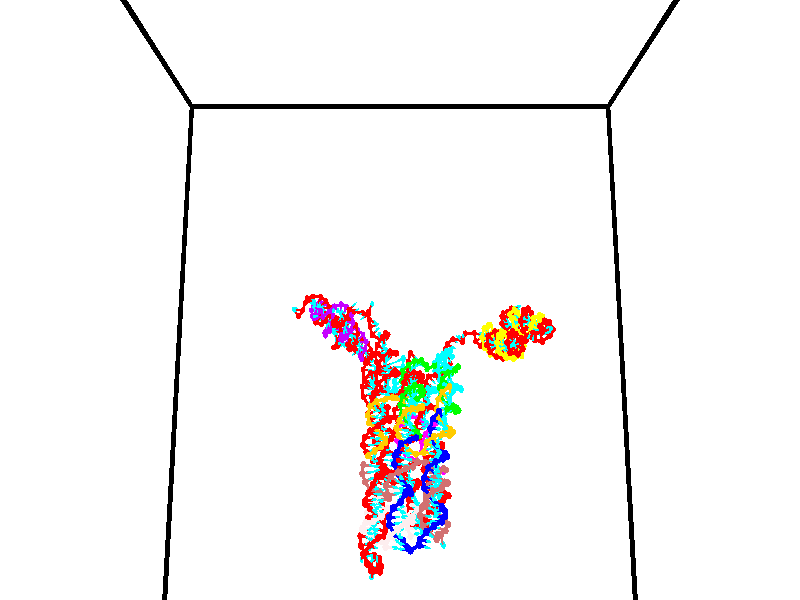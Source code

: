 // switches for output
#declare DRAW_BASES = 1; // possible values are 0, 1; only relevant for DNA ribbons
#declare DRAW_BASES_TYPE = 3; // possible values are 1, 2, 3; only relevant for DNA ribbons
#declare DRAW_FOG = 0; // set to 1 to enable fog

#include "colors.inc"

#include "transforms.inc"
background { rgb <1, 1, 1>}

#default {
   normal{
       ripples 0.25
       frequency 0.20
       turbulence 0.2
       lambda 5
   }
	finish {
		phong 0.1
		phong_size 40.
	}
}

// original window dimensions: 1024x640


// camera settings

camera {
	sky <0, 0.179814, -0.983701>
	up <0, 0.179814, -0.983701>
	right 1.6 * <1, 0, 0>
	location <35, 94.9851, 44.8844>
	look_at <35, 29.7336, 32.9568>
	direction <0, -65.2515, -11.9276>
	angle 67.0682
}


# declare cpy_camera_pos = <35, 94.9851, 44.8844>;
# if (DRAW_FOG = 1)
fog {
	fog_type 2
	up vnormalize(cpy_camera_pos)
	color rgbt<1,1,1,0.3>
	distance 1e-5
	fog_alt 3e-3
	fog_offset 56
}
# end


// LIGHTS

# declare lum = 6;
global_settings {
	ambient_light rgb lum * <0.05, 0.05, 0.05>
	max_trace_level 15
}# declare cpy_direct_light_amount = 0.25;
light_source
{	1000 * <-1, -1.16352, -0.803886>,
	rgb lum * cpy_direct_light_amount
	parallel
}

light_source
{	1000 * <1, 1.16352, 0.803886>,
	rgb lum * cpy_direct_light_amount
	parallel
}

// strand 0

// nucleotide -1

// particle -1
sphere {
	<24.744497, 34.676750, 35.255470> 0.250000
	pigment { color rgbt <1,0,0,0> }
	no_shadow
}
cylinder {
	<24.507030, 34.816380, 34.965450>,  <24.364550, 34.900158, 34.791439>, 0.100000
	pigment { color rgbt <1,0,0,0> }
	no_shadow
}
cylinder {
	<24.507030, 34.816380, 34.965450>,  <24.744497, 34.676750, 35.255470>, 0.100000
	pigment { color rgbt <1,0,0,0> }
	no_shadow
}

// particle -1
sphere {
	<24.507030, 34.816380, 34.965450> 0.100000
	pigment { color rgbt <1,0,0,0> }
	no_shadow
}
sphere {
	0, 1
	scale<0.080000,0.200000,0.300000>
	matrix <0.245344, 0.936631, 0.250056,
		0.766397, -0.029437, -0.641693,
		-0.593668, 0.349078, -0.725053,
		24.328930, 34.921104, 34.747932>
	pigment { color rgbt <0,1,1,0> }
	no_shadow
}
cylinder {
	<25.188917, 35.139000, 34.864170>,  <24.744497, 34.676750, 35.255470>, 0.130000
	pigment { color rgbt <1,0,0,0> }
	no_shadow
}

// nucleotide -1

// particle -1
sphere {
	<25.188917, 35.139000, 34.864170> 0.250000
	pigment { color rgbt <1,0,0,0> }
	no_shadow
}
cylinder {
	<24.797586, 35.201523, 34.809845>,  <24.562788, 35.239037, 34.777248>, 0.100000
	pigment { color rgbt <1,0,0,0> }
	no_shadow
}
cylinder {
	<24.797586, 35.201523, 34.809845>,  <25.188917, 35.139000, 34.864170>, 0.100000
	pigment { color rgbt <1,0,0,0> }
	no_shadow
}

// particle -1
sphere {
	<24.797586, 35.201523, 34.809845> 0.100000
	pigment { color rgbt <1,0,0,0> }
	no_shadow
}
sphere {
	0, 1
	scale<0.080000,0.200000,0.300000>
	matrix <0.140536, 0.982914, 0.118866,
		0.152075, 0.097203, -0.983577,
		-0.978326, 0.156305, -0.135816,
		24.504089, 35.248413, 34.769100>
	pigment { color rgbt <0,1,1,0> }
	no_shadow
}
cylinder {
	<25.495758, 35.167278, 34.140236>,  <25.188917, 35.139000, 34.864170>, 0.130000
	pigment { color rgbt <1,0,0,0> }
	no_shadow
}

// nucleotide -1

// particle -1
sphere {
	<25.495758, 35.167278, 34.140236> 0.250000
	pigment { color rgbt <1,0,0,0> }
	no_shadow
}
cylinder {
	<25.889433, 35.123722, 34.084354>,  <26.125637, 35.097588, 34.050823>, 0.100000
	pigment { color rgbt <1,0,0,0> }
	no_shadow
}
cylinder {
	<25.889433, 35.123722, 34.084354>,  <25.495758, 35.167278, 34.140236>, 0.100000
	pigment { color rgbt <1,0,0,0> }
	no_shadow
}

// particle -1
sphere {
	<25.889433, 35.123722, 34.084354> 0.100000
	pigment { color rgbt <1,0,0,0> }
	no_shadow
}
sphere {
	0, 1
	scale<0.080000,0.200000,0.300000>
	matrix <-0.084370, -0.981686, 0.170805,
		-0.155748, -0.156317, -0.975350,
		0.984187, -0.108893, -0.139707,
		26.184689, 35.091053, 34.042442>
	pigment { color rgbt <0,1,1,0> }
	no_shadow
}
cylinder {
	<25.554344, 34.572105, 33.671684>,  <25.495758, 35.167278, 34.140236>, 0.130000
	pigment { color rgbt <1,0,0,0> }
	no_shadow
}

// nucleotide -1

// particle -1
sphere {
	<25.554344, 34.572105, 33.671684> 0.250000
	pigment { color rgbt <1,0,0,0> }
	no_shadow
}
cylinder {
	<25.867235, 34.651100, 33.908031>,  <26.054970, 34.698498, 34.049839>, 0.100000
	pigment { color rgbt <1,0,0,0> }
	no_shadow
}
cylinder {
	<25.867235, 34.651100, 33.908031>,  <25.554344, 34.572105, 33.671684>, 0.100000
	pigment { color rgbt <1,0,0,0> }
	no_shadow
}

// particle -1
sphere {
	<25.867235, 34.651100, 33.908031> 0.100000
	pigment { color rgbt <1,0,0,0> }
	no_shadow
}
sphere {
	0, 1
	scale<0.080000,0.200000,0.300000>
	matrix <0.081142, -0.972645, 0.217666,
		0.617688, -0.122320, -0.776852,
		0.782226, 0.197485, 0.590865,
		26.101904, 34.710346, 34.085293>
	pigment { color rgbt <0,1,1,0> }
	no_shadow
}
cylinder {
	<26.049929, 34.142815, 33.460072>,  <25.554344, 34.572105, 33.671684>, 0.130000
	pigment { color rgbt <1,0,0,0> }
	no_shadow
}

// nucleotide -1

// particle -1
sphere {
	<26.049929, 34.142815, 33.460072> 0.250000
	pigment { color rgbt <1,0,0,0> }
	no_shadow
}
cylinder {
	<26.157019, 34.223072, 33.837021>,  <26.221272, 34.271225, 34.063190>, 0.100000
	pigment { color rgbt <1,0,0,0> }
	no_shadow
}
cylinder {
	<26.157019, 34.223072, 33.837021>,  <26.049929, 34.142815, 33.460072>, 0.100000
	pigment { color rgbt <1,0,0,0> }
	no_shadow
}

// particle -1
sphere {
	<26.157019, 34.223072, 33.837021> 0.100000
	pigment { color rgbt <1,0,0,0> }
	no_shadow
}
sphere {
	0, 1
	scale<0.080000,0.200000,0.300000>
	matrix <0.543473, -0.839076, 0.024253,
		0.795588, 0.505661, -0.333685,
		0.267724, 0.200644, 0.942373,
		26.237335, 34.283264, 34.119732>
	pigment { color rgbt <0,1,1,0> }
	no_shadow
}
cylinder {
	<26.850134, 34.145126, 33.487659>,  <26.049929, 34.142815, 33.460072>, 0.130000
	pigment { color rgbt <1,0,0,0> }
	no_shadow
}

// nucleotide -1

// particle -1
sphere {
	<26.850134, 34.145126, 33.487659> 0.250000
	pigment { color rgbt <1,0,0,0> }
	no_shadow
}
cylinder {
	<26.723707, 34.095188, 33.863853>,  <26.647852, 34.065224, 34.089569>, 0.100000
	pigment { color rgbt <1,0,0,0> }
	no_shadow
}
cylinder {
	<26.723707, 34.095188, 33.863853>,  <26.850134, 34.145126, 33.487659>, 0.100000
	pigment { color rgbt <1,0,0,0> }
	no_shadow
}

// particle -1
sphere {
	<26.723707, 34.095188, 33.863853> 0.100000
	pigment { color rgbt <1,0,0,0> }
	no_shadow
}
sphere {
	0, 1
	scale<0.080000,0.200000,0.300000>
	matrix <0.573591, -0.814760, 0.084610,
		0.755708, 0.566197, 0.329128,
		-0.316067, -0.124844, 0.940487,
		26.628887, 34.057735, 34.146000>
	pigment { color rgbt <0,1,1,0> }
	no_shadow
}
cylinder {
	<27.389496, 33.852131, 33.789959>,  <26.850134, 34.145126, 33.487659>, 0.130000
	pigment { color rgbt <1,0,0,0> }
	no_shadow
}

// nucleotide -1

// particle -1
sphere {
	<27.389496, 33.852131, 33.789959> 0.250000
	pigment { color rgbt <1,0,0,0> }
	no_shadow
}
cylinder {
	<27.091570, 33.754005, 34.038174>,  <26.912813, 33.695129, 34.187103>, 0.100000
	pigment { color rgbt <1,0,0,0> }
	no_shadow
}
cylinder {
	<27.091570, 33.754005, 34.038174>,  <27.389496, 33.852131, 33.789959>, 0.100000
	pigment { color rgbt <1,0,0,0> }
	no_shadow
}

// particle -1
sphere {
	<27.091570, 33.754005, 34.038174> 0.100000
	pigment { color rgbt <1,0,0,0> }
	no_shadow
}
sphere {
	0, 1
	scale<0.080000,0.200000,0.300000>
	matrix <0.359634, -0.930921, 0.063640,
		0.562060, 0.270567, 0.781590,
		-0.744817, -0.245316, 0.620538,
		26.868124, 33.680412, 34.224335>
	pigment { color rgbt <0,1,1,0> }
	no_shadow
}
cylinder {
	<27.722816, 33.388992, 34.264374>,  <27.389496, 33.852131, 33.789959>, 0.130000
	pigment { color rgbt <1,0,0,0> }
	no_shadow
}

// nucleotide -1

// particle -1
sphere {
	<27.722816, 33.388992, 34.264374> 0.250000
	pigment { color rgbt <1,0,0,0> }
	no_shadow
}
cylinder {
	<27.326904, 33.344208, 34.299702>,  <27.089357, 33.317337, 34.320900>, 0.100000
	pigment { color rgbt <1,0,0,0> }
	no_shadow
}
cylinder {
	<27.326904, 33.344208, 34.299702>,  <27.722816, 33.388992, 34.264374>, 0.100000
	pigment { color rgbt <1,0,0,0> }
	no_shadow
}

// particle -1
sphere {
	<27.326904, 33.344208, 34.299702> 0.100000
	pigment { color rgbt <1,0,0,0> }
	no_shadow
}
sphere {
	0, 1
	scale<0.080000,0.200000,0.300000>
	matrix <0.128930, -0.967233, 0.218719,
		0.060942, 0.227871, 0.971782,
		-0.989779, -0.111963, 0.088324,
		27.029970, 33.310619, 34.326199>
	pigment { color rgbt <0,1,1,0> }
	no_shadow
}
cylinder {
	<27.588024, 33.216167, 34.949871>,  <27.722816, 33.388992, 34.264374>, 0.130000
	pigment { color rgbt <1,0,0,0> }
	no_shadow
}

// nucleotide -1

// particle -1
sphere {
	<27.588024, 33.216167, 34.949871> 0.250000
	pigment { color rgbt <1,0,0,0> }
	no_shadow
}
cylinder {
	<27.297928, 33.076820, 34.712330>,  <27.123871, 32.993210, 34.569805>, 0.100000
	pigment { color rgbt <1,0,0,0> }
	no_shadow
}
cylinder {
	<27.297928, 33.076820, 34.712330>,  <27.588024, 33.216167, 34.949871>, 0.100000
	pigment { color rgbt <1,0,0,0> }
	no_shadow
}

// particle -1
sphere {
	<27.297928, 33.076820, 34.712330> 0.100000
	pigment { color rgbt <1,0,0,0> }
	no_shadow
}
sphere {
	0, 1
	scale<0.080000,0.200000,0.300000>
	matrix <0.143382, -0.920050, 0.364622,
		-0.673400, 0.179291, 0.717208,
		-0.725241, -0.348372, -0.593854,
		27.080355, 32.972309, 34.534172>
	pigment { color rgbt <0,1,1,0> }
	no_shadow
}
cylinder {
	<27.254562, 32.738468, 35.360088>,  <27.588024, 33.216167, 34.949871>, 0.130000
	pigment { color rgbt <1,0,0,0> }
	no_shadow
}

// nucleotide -1

// particle -1
sphere {
	<27.254562, 32.738468, 35.360088> 0.250000
	pigment { color rgbt <1,0,0,0> }
	no_shadow
}
cylinder {
	<27.116560, 32.612717, 35.006332>,  <27.033758, 32.537266, 34.794079>, 0.100000
	pigment { color rgbt <1,0,0,0> }
	no_shadow
}
cylinder {
	<27.116560, 32.612717, 35.006332>,  <27.254562, 32.738468, 35.360088>, 0.100000
	pigment { color rgbt <1,0,0,0> }
	no_shadow
}

// particle -1
sphere {
	<27.116560, 32.612717, 35.006332> 0.100000
	pigment { color rgbt <1,0,0,0> }
	no_shadow
}
sphere {
	0, 1
	scale<0.080000,0.200000,0.300000>
	matrix <-0.152919, -0.910823, 0.383429,
		-0.926060, 0.267524, 0.266166,
		-0.345006, -0.314376, -0.884386,
		27.013058, 32.518402, 34.741016>
	pigment { color rgbt <0,1,1,0> }
	no_shadow
}
cylinder {
	<26.770231, 32.368835, 35.597366>,  <27.254562, 32.738468, 35.360088>, 0.130000
	pigment { color rgbt <1,0,0,0> }
	no_shadow
}

// nucleotide -1

// particle -1
sphere {
	<26.770231, 32.368835, 35.597366> 0.250000
	pigment { color rgbt <1,0,0,0> }
	no_shadow
}
cylinder {
	<26.800056, 32.243530, 35.218674>,  <26.817951, 32.168346, 34.991459>, 0.100000
	pigment { color rgbt <1,0,0,0> }
	no_shadow
}
cylinder {
	<26.800056, 32.243530, 35.218674>,  <26.770231, 32.368835, 35.597366>, 0.100000
	pigment { color rgbt <1,0,0,0> }
	no_shadow
}

// particle -1
sphere {
	<26.800056, 32.243530, 35.218674> 0.100000
	pigment { color rgbt <1,0,0,0> }
	no_shadow
}
sphere {
	0, 1
	scale<0.080000,0.200000,0.300000>
	matrix <-0.202842, -0.934296, 0.293167,
		-0.976369, 0.170179, -0.133205,
		0.074562, -0.313259, -0.946736,
		26.822426, 32.149551, 34.934654>
	pigment { color rgbt <0,1,1,0> }
	no_shadow
}
cylinder {
	<26.082792, 31.902733, 35.399239>,  <26.770231, 32.368835, 35.597366>, 0.130000
	pigment { color rgbt <1,0,0,0> }
	no_shadow
}

// nucleotide -1

// particle -1
sphere {
	<26.082792, 31.902733, 35.399239> 0.250000
	pigment { color rgbt <1,0,0,0> }
	no_shadow
}
cylinder {
	<26.380850, 31.826778, 35.143520>,  <26.559685, 31.781206, 34.990089>, 0.100000
	pigment { color rgbt <1,0,0,0> }
	no_shadow
}
cylinder {
	<26.380850, 31.826778, 35.143520>,  <26.082792, 31.902733, 35.399239>, 0.100000
	pigment { color rgbt <1,0,0,0> }
	no_shadow
}

// particle -1
sphere {
	<26.380850, 31.826778, 35.143520> 0.100000
	pigment { color rgbt <1,0,0,0> }
	no_shadow
}
sphere {
	0, 1
	scale<0.080000,0.200000,0.300000>
	matrix <0.026649, -0.949364, 0.313045,
		-0.666369, -0.250301, -0.702354,
		0.745146, -0.189886, -0.639297,
		26.604393, 31.769812, 34.951733>
	pigment { color rgbt <0,1,1,0> }
	no_shadow
}
cylinder {
	<25.986382, 31.227242, 35.149292>,  <26.082792, 31.902733, 35.399239>, 0.130000
	pigment { color rgbt <1,0,0,0> }
	no_shadow
}

// nucleotide -1

// particle -1
sphere {
	<25.986382, 31.227242, 35.149292> 0.250000
	pigment { color rgbt <1,0,0,0> }
	no_shadow
}
cylinder {
	<26.366549, 31.298275, 35.047176>,  <26.594648, 31.340895, 34.985909>, 0.100000
	pigment { color rgbt <1,0,0,0> }
	no_shadow
}
cylinder {
	<26.366549, 31.298275, 35.047176>,  <25.986382, 31.227242, 35.149292>, 0.100000
	pigment { color rgbt <1,0,0,0> }
	no_shadow
}

// particle -1
sphere {
	<26.366549, 31.298275, 35.047176> 0.100000
	pigment { color rgbt <1,0,0,0> }
	no_shadow
}
sphere {
	0, 1
	scale<0.080000,0.200000,0.300000>
	matrix <0.258012, -0.908569, 0.328530,
		-0.173606, -0.378108, -0.909338,
		0.950416, 0.177585, -0.255290,
		26.651674, 31.351551, 34.970589>
	pigment { color rgbt <0,1,1,0> }
	no_shadow
}
cylinder {
	<26.202278, 30.667973, 34.735859>,  <25.986382, 31.227242, 35.149292>, 0.130000
	pigment { color rgbt <1,0,0,0> }
	no_shadow
}

// nucleotide -1

// particle -1
sphere {
	<26.202278, 30.667973, 34.735859> 0.250000
	pigment { color rgbt <1,0,0,0> }
	no_shadow
}
cylinder {
	<26.532753, 30.837994, 34.883774>,  <26.731039, 30.940006, 34.972523>, 0.100000
	pigment { color rgbt <1,0,0,0> }
	no_shadow
}
cylinder {
	<26.532753, 30.837994, 34.883774>,  <26.202278, 30.667973, 34.735859>, 0.100000
	pigment { color rgbt <1,0,0,0> }
	no_shadow
}

// particle -1
sphere {
	<26.532753, 30.837994, 34.883774> 0.100000
	pigment { color rgbt <1,0,0,0> }
	no_shadow
}
sphere {
	0, 1
	scale<0.080000,0.200000,0.300000>
	matrix <0.335801, -0.898545, 0.282586,
		0.452382, -0.109296, -0.885101,
		0.826189, 0.425055, 0.369784,
		26.780609, 30.965509, 34.994709>
	pigment { color rgbt <0,1,1,0> }
	no_shadow
}
cylinder {
	<26.794086, 30.447208, 34.327694>,  <26.202278, 30.667973, 34.735859>, 0.130000
	pigment { color rgbt <1,0,0,0> }
	no_shadow
}

// nucleotide -1

// particle -1
sphere {
	<26.794086, 30.447208, 34.327694> 0.250000
	pigment { color rgbt <1,0,0,0> }
	no_shadow
}
cylinder {
	<26.936707, 30.556376, 34.685104>,  <27.022278, 30.621876, 34.899551>, 0.100000
	pigment { color rgbt <1,0,0,0> }
	no_shadow
}
cylinder {
	<26.936707, 30.556376, 34.685104>,  <26.794086, 30.447208, 34.327694>, 0.100000
	pigment { color rgbt <1,0,0,0> }
	no_shadow
}

// particle -1
sphere {
	<26.936707, 30.556376, 34.685104> 0.100000
	pigment { color rgbt <1,0,0,0> }
	no_shadow
}
sphere {
	0, 1
	scale<0.080000,0.200000,0.300000>
	matrix <0.532824, -0.845003, 0.045482,
		0.767445, 0.459875, -0.446703,
		0.356549, 0.272919, 0.893526,
		27.043671, 30.638250, 34.953163>
	pigment { color rgbt <0,1,1,0> }
	no_shadow
}
cylinder {
	<27.440264, 30.023394, 34.343430>,  <26.794086, 30.447208, 34.327694>, 0.130000
	pigment { color rgbt <1,0,0,0> }
	no_shadow
}

// nucleotide -1

// particle -1
sphere {
	<27.440264, 30.023394, 34.343430> 0.250000
	pigment { color rgbt <1,0,0,0> }
	no_shadow
}
cylinder {
	<27.376432, 30.151560, 34.716927>,  <27.338133, 30.228458, 34.941025>, 0.100000
	pigment { color rgbt <1,0,0,0> }
	no_shadow
}
cylinder {
	<27.376432, 30.151560, 34.716927>,  <27.440264, 30.023394, 34.343430>, 0.100000
	pigment { color rgbt <1,0,0,0> }
	no_shadow
}

// particle -1
sphere {
	<27.376432, 30.151560, 34.716927> 0.100000
	pigment { color rgbt <1,0,0,0> }
	no_shadow
}
sphere {
	0, 1
	scale<0.080000,0.200000,0.300000>
	matrix <0.554252, -0.753632, 0.353333,
		0.816908, 0.573912, -0.057325,
		-0.159580, 0.320413, 0.933740,
		27.328558, 30.247684, 34.997047>
	pigment { color rgbt <0,1,1,0> }
	no_shadow
}
cylinder {
	<28.037897, 29.987688, 34.670708>,  <27.440264, 30.023394, 34.343430>, 0.130000
	pigment { color rgbt <1,0,0,0> }
	no_shadow
}

// nucleotide -1

// particle -1
sphere {
	<28.037897, 29.987688, 34.670708> 0.250000
	pigment { color rgbt <1,0,0,0> }
	no_shadow
}
cylinder {
	<27.789417, 29.967358, 34.983509>,  <27.640329, 29.955160, 35.171188>, 0.100000
	pigment { color rgbt <1,0,0,0> }
	no_shadow
}
cylinder {
	<27.789417, 29.967358, 34.983509>,  <28.037897, 29.987688, 34.670708>, 0.100000
	pigment { color rgbt <1,0,0,0> }
	no_shadow
}

// particle -1
sphere {
	<27.789417, 29.967358, 34.983509> 0.100000
	pigment { color rgbt <1,0,0,0> }
	no_shadow
}
sphere {
	0, 1
	scale<0.080000,0.200000,0.300000>
	matrix <0.574113, -0.708730, 0.409996,
		0.533389, 0.703647, 0.469443,
		-0.621201, -0.050826, 0.782002,
		27.603058, 29.952110, 35.218109>
	pigment { color rgbt <0,1,1,0> }
	no_shadow
}
cylinder {
	<28.463938, 29.893167, 35.289352>,  <28.037897, 29.987688, 34.670708>, 0.130000
	pigment { color rgbt <1,0,0,0> }
	no_shadow
}

// nucleotide -1

// particle -1
sphere {
	<28.463938, 29.893167, 35.289352> 0.250000
	pigment { color rgbt <1,0,0,0> }
	no_shadow
}
cylinder {
	<28.104366, 29.772808, 35.416718>,  <27.888624, 29.700592, 35.493137>, 0.100000
	pigment { color rgbt <1,0,0,0> }
	no_shadow
}
cylinder {
	<28.104366, 29.772808, 35.416718>,  <28.463938, 29.893167, 35.289352>, 0.100000
	pigment { color rgbt <1,0,0,0> }
	no_shadow
}

// particle -1
sphere {
	<28.104366, 29.772808, 35.416718> 0.100000
	pigment { color rgbt <1,0,0,0> }
	no_shadow
}
sphere {
	0, 1
	scale<0.080000,0.200000,0.300000>
	matrix <0.401771, -0.855994, 0.325353,
		0.174660, 0.420398, 0.890370,
		-0.898929, -0.300899, 0.318411,
		27.834688, 29.682539, 35.512241>
	pigment { color rgbt <0,1,1,0> }
	no_shadow
}
cylinder {
	<28.554615, 29.706287, 35.925694>,  <28.463938, 29.893167, 35.289352>, 0.130000
	pigment { color rgbt <1,0,0,0> }
	no_shadow
}

// nucleotide -1

// particle -1
sphere {
	<28.554615, 29.706287, 35.925694> 0.250000
	pigment { color rgbt <1,0,0,0> }
	no_shadow
}
cylinder {
	<28.205101, 29.517460, 35.878960>,  <27.995392, 29.404163, 35.850918>, 0.100000
	pigment { color rgbt <1,0,0,0> }
	no_shadow
}
cylinder {
	<28.205101, 29.517460, 35.878960>,  <28.554615, 29.706287, 35.925694>, 0.100000
	pigment { color rgbt <1,0,0,0> }
	no_shadow
}

// particle -1
sphere {
	<28.205101, 29.517460, 35.878960> 0.100000
	pigment { color rgbt <1,0,0,0> }
	no_shadow
}
sphere {
	0, 1
	scale<0.080000,0.200000,0.300000>
	matrix <0.354335, -0.782560, 0.511905,
		-0.333083, 0.405897, 0.851060,
		-0.873786, -0.472068, -0.116834,
		27.942965, 29.375839, 35.843910>
	pigment { color rgbt <0,1,1,0> }
	no_shadow
}
cylinder {
	<28.217609, 29.562317, 36.567417>,  <28.554615, 29.706287, 35.925694>, 0.130000
	pigment { color rgbt <1,0,0,0> }
	no_shadow
}

// nucleotide -1

// particle -1
sphere {
	<28.217609, 29.562317, 36.567417> 0.250000
	pigment { color rgbt <1,0,0,0> }
	no_shadow
}
cylinder {
	<28.055758, 29.284327, 36.329666>,  <27.958647, 29.117533, 36.187016>, 0.100000
	pigment { color rgbt <1,0,0,0> }
	no_shadow
}
cylinder {
	<28.055758, 29.284327, 36.329666>,  <28.217609, 29.562317, 36.567417>, 0.100000
	pigment { color rgbt <1,0,0,0> }
	no_shadow
}

// particle -1
sphere {
	<28.055758, 29.284327, 36.329666> 0.100000
	pigment { color rgbt <1,0,0,0> }
	no_shadow
}
sphere {
	0, 1
	scale<0.080000,0.200000,0.300000>
	matrix <0.405937, -0.718918, 0.564245,
		-0.819444, -0.012969, 0.573013,
		-0.404632, -0.694974, -0.594378,
		27.934368, 29.075834, 36.151352>
	pigment { color rgbt <0,1,1,0> }
	no_shadow
}
cylinder {
	<28.008266, 29.077660, 37.093731>,  <28.217609, 29.562317, 36.567417>, 0.130000
	pigment { color rgbt <1,0,0,0> }
	no_shadow
}

// nucleotide -1

// particle -1
sphere {
	<28.008266, 29.077660, 37.093731> 0.250000
	pigment { color rgbt <1,0,0,0> }
	no_shadow
}
cylinder {
	<27.998381, 28.893682, 36.738689>,  <27.992449, 28.783297, 36.525665>, 0.100000
	pigment { color rgbt <1,0,0,0> }
	no_shadow
}
cylinder {
	<27.998381, 28.893682, 36.738689>,  <28.008266, 29.077660, 37.093731>, 0.100000
	pigment { color rgbt <1,0,0,0> }
	no_shadow
}

// particle -1
sphere {
	<27.998381, 28.893682, 36.738689> 0.100000
	pigment { color rgbt <1,0,0,0> }
	no_shadow
}
sphere {
	0, 1
	scale<0.080000,0.200000,0.300000>
	matrix <0.266832, -0.858700, 0.437532,
		-0.963426, -0.226027, 0.143951,
		-0.024716, -0.459941, -0.887606,
		27.990965, 28.755701, 36.472408>
	pigment { color rgbt <0,1,1,0> }
	no_shadow
}
cylinder {
	<27.597582, 28.457462, 37.172447>,  <28.008266, 29.077660, 37.093731>, 0.130000
	pigment { color rgbt <1,0,0,0> }
	no_shadow
}

// nucleotide -1

// particle -1
sphere {
	<27.597582, 28.457462, 37.172447> 0.250000
	pigment { color rgbt <1,0,0,0> }
	no_shadow
}
cylinder {
	<27.848341, 28.419226, 36.863163>,  <27.998796, 28.396284, 36.677593>, 0.100000
	pigment { color rgbt <1,0,0,0> }
	no_shadow
}
cylinder {
	<27.848341, 28.419226, 36.863163>,  <27.597582, 28.457462, 37.172447>, 0.100000
	pigment { color rgbt <1,0,0,0> }
	no_shadow
}

// particle -1
sphere {
	<27.848341, 28.419226, 36.863163> 0.100000
	pigment { color rgbt <1,0,0,0> }
	no_shadow
}
sphere {
	0, 1
	scale<0.080000,0.200000,0.300000>
	matrix <0.485127, -0.728675, 0.483409,
		-0.609631, -0.678156, -0.410432,
		0.626898, -0.095590, -0.773214,
		28.036411, 28.390549, 36.631199>
	pigment { color rgbt <0,1,1,0> }
	no_shadow
}
cylinder {
	<27.635126, 27.770512, 37.119137>,  <27.597582, 28.457462, 37.172447>, 0.130000
	pigment { color rgbt <1,0,0,0> }
	no_shadow
}

// nucleotide -1

// particle -1
sphere {
	<27.635126, 27.770512, 37.119137> 0.250000
	pigment { color rgbt <1,0,0,0> }
	no_shadow
}
cylinder {
	<27.954229, 27.890099, 36.909679>,  <28.145691, 27.961851, 36.784004>, 0.100000
	pigment { color rgbt <1,0,0,0> }
	no_shadow
}
cylinder {
	<27.954229, 27.890099, 36.909679>,  <27.635126, 27.770512, 37.119137>, 0.100000
	pigment { color rgbt <1,0,0,0> }
	no_shadow
}

// particle -1
sphere {
	<27.954229, 27.890099, 36.909679> 0.100000
	pigment { color rgbt <1,0,0,0> }
	no_shadow
}
sphere {
	0, 1
	scale<0.080000,0.200000,0.300000>
	matrix <0.554567, -0.704720, 0.442522,
		-0.236719, -0.643419, -0.727995,
		0.797759, 0.298969, -0.523639,
		28.193558, 27.979790, 36.752586>
	pigment { color rgbt <0,1,1,0> }
	no_shadow
}
cylinder {
	<27.977459, 27.176153, 36.941746>,  <27.635126, 27.770512, 37.119137>, 0.130000
	pigment { color rgbt <1,0,0,0> }
	no_shadow
}

// nucleotide -1

// particle -1
sphere {
	<27.977459, 27.176153, 36.941746> 0.250000
	pigment { color rgbt <1,0,0,0> }
	no_shadow
}
cylinder {
	<28.267443, 27.443733, 36.876095>,  <28.441433, 27.604282, 36.836704>, 0.100000
	pigment { color rgbt <1,0,0,0> }
	no_shadow
}
cylinder {
	<28.267443, 27.443733, 36.876095>,  <27.977459, 27.176153, 36.941746>, 0.100000
	pigment { color rgbt <1,0,0,0> }
	no_shadow
}

// particle -1
sphere {
	<28.267443, 27.443733, 36.876095> 0.100000
	pigment { color rgbt <1,0,0,0> }
	no_shadow
}
sphere {
	0, 1
	scale<0.080000,0.200000,0.300000>
	matrix <0.681126, -0.660791, 0.315315,
		0.102479, -0.340380, -0.934687,
		0.724959, 0.668952, -0.164124,
		28.484930, 27.644419, 36.826859>
	pigment { color rgbt <0,1,1,0> }
	no_shadow
}
cylinder {
	<28.469318, 26.791620, 36.600430>,  <27.977459, 27.176153, 36.941746>, 0.130000
	pigment { color rgbt <1,0,0,0> }
	no_shadow
}

// nucleotide -1

// particle -1
sphere {
	<28.469318, 26.791620, 36.600430> 0.250000
	pigment { color rgbt <1,0,0,0> }
	no_shadow
}
cylinder {
	<28.645319, 27.113916, 36.759014>,  <28.750919, 27.307293, 36.854164>, 0.100000
	pigment { color rgbt <1,0,0,0> }
	no_shadow
}
cylinder {
	<28.645319, 27.113916, 36.759014>,  <28.469318, 26.791620, 36.600430>, 0.100000
	pigment { color rgbt <1,0,0,0> }
	no_shadow
}

// particle -1
sphere {
	<28.645319, 27.113916, 36.759014> 0.100000
	pigment { color rgbt <1,0,0,0> }
	no_shadow
}
sphere {
	0, 1
	scale<0.080000,0.200000,0.300000>
	matrix <0.619731, -0.591968, 0.515274,
		0.649869, 0.018978, -0.759809,
		0.440003, 0.805738, 0.396463,
		28.777321, 27.355639, 36.877953>
	pigment { color rgbt <0,1,1,0> }
	no_shadow
}
cylinder {
	<29.138405, 26.609867, 36.495117>,  <28.469318, 26.791620, 36.600430>, 0.130000
	pigment { color rgbt <1,0,0,0> }
	no_shadow
}

// nucleotide -1

// particle -1
sphere {
	<29.138405, 26.609867, 36.495117> 0.250000
	pigment { color rgbt <1,0,0,0> }
	no_shadow
}
cylinder {
	<29.094662, 26.862822, 36.801876>,  <29.068415, 27.014593, 36.985931>, 0.100000
	pigment { color rgbt <1,0,0,0> }
	no_shadow
}
cylinder {
	<29.094662, 26.862822, 36.801876>,  <29.138405, 26.609867, 36.495117>, 0.100000
	pigment { color rgbt <1,0,0,0> }
	no_shadow
}

// particle -1
sphere {
	<29.094662, 26.862822, 36.801876> 0.100000
	pigment { color rgbt <1,0,0,0> }
	no_shadow
}
sphere {
	0, 1
	scale<0.080000,0.200000,0.300000>
	matrix <0.751514, -0.452372, 0.480193,
		0.650590, 0.628848, -0.425774,
		-0.109360, 0.632384, 0.766897,
		29.061853, 27.052536, 37.031944>
	pigment { color rgbt <0,1,1,0> }
	no_shadow
}
cylinder {
	<29.855650, 26.859385, 36.757057>,  <29.138405, 26.609867, 36.495117>, 0.130000
	pigment { color rgbt <1,0,0,0> }
	no_shadow
}

// nucleotide -1

// particle -1
sphere {
	<29.855650, 26.859385, 36.757057> 0.250000
	pigment { color rgbt <1,0,0,0> }
	no_shadow
}
cylinder {
	<29.601944, 26.869375, 37.066143>,  <29.449720, 26.875370, 37.251595>, 0.100000
	pigment { color rgbt <1,0,0,0> }
	no_shadow
}
cylinder {
	<29.601944, 26.869375, 37.066143>,  <29.855650, 26.859385, 36.757057>, 0.100000
	pigment { color rgbt <1,0,0,0> }
	no_shadow
}

// particle -1
sphere {
	<29.601944, 26.869375, 37.066143> 0.100000
	pigment { color rgbt <1,0,0,0> }
	no_shadow
}
sphere {
	0, 1
	scale<0.080000,0.200000,0.300000>
	matrix <0.762612, -0.143984, 0.630627,
		0.127010, 0.989265, 0.072276,
		-0.634264, 0.024977, 0.772713,
		29.411665, 26.876869, 37.297958>
	pigment { color rgbt <0,1,1,0> }
	no_shadow
}
cylinder {
	<30.222607, 27.216610, 37.330463>,  <29.855650, 26.859385, 36.757057>, 0.130000
	pigment { color rgbt <1,0,0,0> }
	no_shadow
}

// nucleotide -1

// particle -1
sphere {
	<30.222607, 27.216610, 37.330463> 0.250000
	pigment { color rgbt <1,0,0,0> }
	no_shadow
}
cylinder {
	<29.946392, 26.975662, 37.490620>,  <29.780663, 26.831093, 37.586712>, 0.100000
	pigment { color rgbt <1,0,0,0> }
	no_shadow
}
cylinder {
	<29.946392, 26.975662, 37.490620>,  <30.222607, 27.216610, 37.330463>, 0.100000
	pigment { color rgbt <1,0,0,0> }
	no_shadow
}

// particle -1
sphere {
	<29.946392, 26.975662, 37.490620> 0.100000
	pigment { color rgbt <1,0,0,0> }
	no_shadow
}
sphere {
	0, 1
	scale<0.080000,0.200000,0.300000>
	matrix <0.619976, -0.207820, 0.756598,
		-0.372544, 0.770688, 0.516963,
		-0.690537, -0.602370, 0.400386,
		29.739231, 26.794950, 37.610737>
	pigment { color rgbt <0,1,1,0> }
	no_shadow
}
cylinder {
	<30.769514, 27.400452, 37.487198>,  <30.222607, 27.216610, 37.330463>, 0.130000
	pigment { color rgbt <1,0,0,0> }
	no_shadow
}

// nucleotide -1

// particle -1
sphere {
	<30.769514, 27.400452, 37.487198> 0.250000
	pigment { color rgbt <1,0,0,0> }
	no_shadow
}
cylinder {
	<31.134697, 27.355190, 37.644020>,  <31.353806, 27.328033, 37.738113>, 0.100000
	pigment { color rgbt <1,0,0,0> }
	no_shadow
}
cylinder {
	<31.134697, 27.355190, 37.644020>,  <30.769514, 27.400452, 37.487198>, 0.100000
	pigment { color rgbt <1,0,0,0> }
	no_shadow
}

// particle -1
sphere {
	<31.134697, 27.355190, 37.644020> 0.100000
	pigment { color rgbt <1,0,0,0> }
	no_shadow
}
sphere {
	0, 1
	scale<0.080000,0.200000,0.300000>
	matrix <0.119132, 0.992836, 0.009137,
		-0.390281, 0.038365, 0.919896,
		0.912956, -0.113155, 0.392056,
		31.408585, 27.321243, 37.761639>
	pigment { color rgbt <0,1,1,0> }
	no_shadow
}
cylinder {
	<30.844097, 27.659828, 38.189095>,  <30.769514, 27.400452, 37.487198>, 0.130000
	pigment { color rgbt <1,0,0,0> }
	no_shadow
}

// nucleotide -1

// particle -1
sphere {
	<30.844097, 27.659828, 38.189095> 0.250000
	pigment { color rgbt <1,0,0,0> }
	no_shadow
}
cylinder {
	<31.200541, 27.675461, 38.008251>,  <31.414406, 27.684841, 37.899746>, 0.100000
	pigment { color rgbt <1,0,0,0> }
	no_shadow
}
cylinder {
	<31.200541, 27.675461, 38.008251>,  <30.844097, 27.659828, 38.189095>, 0.100000
	pigment { color rgbt <1,0,0,0> }
	no_shadow
}

// particle -1
sphere {
	<31.200541, 27.675461, 38.008251> 0.100000
	pigment { color rgbt <1,0,0,0> }
	no_shadow
}
sphere {
	0, 1
	scale<0.080000,0.200000,0.300000>
	matrix <-0.039977, 0.999172, 0.007581,
		0.452026, 0.011318, 0.891933,
		0.891109, 0.039083, -0.452104,
		31.467873, 27.687185, 37.872620>
	pigment { color rgbt <0,1,1,0> }
	no_shadow
}
cylinder {
	<31.102575, 28.172323, 38.559822>,  <30.844097, 27.659828, 38.189095>, 0.130000
	pigment { color rgbt <1,0,0,0> }
	no_shadow
}

// nucleotide -1

// particle -1
sphere {
	<31.102575, 28.172323, 38.559822> 0.250000
	pigment { color rgbt <1,0,0,0> }
	no_shadow
}
cylinder {
	<31.311039, 28.173420, 38.218441>,  <31.436117, 28.174078, 38.013611>, 0.100000
	pigment { color rgbt <1,0,0,0> }
	no_shadow
}
cylinder {
	<31.311039, 28.173420, 38.218441>,  <31.102575, 28.172323, 38.559822>, 0.100000
	pigment { color rgbt <1,0,0,0> }
	no_shadow
}

// particle -1
sphere {
	<31.311039, 28.173420, 38.218441> 0.100000
	pigment { color rgbt <1,0,0,0> }
	no_shadow
}
sphere {
	0, 1
	scale<0.080000,0.200000,0.300000>
	matrix <-0.120510, 0.990212, -0.070405,
		0.844910, 0.139542, 0.516387,
		0.521157, 0.002744, -0.853456,
		31.467386, 28.174244, 37.962402>
	pigment { color rgbt <0,1,1,0> }
	no_shadow
}
cylinder {
	<31.555370, 28.773506, 38.483036>,  <31.102575, 28.172323, 38.559822>, 0.130000
	pigment { color rgbt <1,0,0,0> }
	no_shadow
}

// nucleotide -1

// particle -1
sphere {
	<31.555370, 28.773506, 38.483036> 0.250000
	pigment { color rgbt <1,0,0,0> }
	no_shadow
}
cylinder {
	<31.459143, 28.660320, 38.111649>,  <31.401405, 28.592409, 37.888817>, 0.100000
	pigment { color rgbt <1,0,0,0> }
	no_shadow
}
cylinder {
	<31.459143, 28.660320, 38.111649>,  <31.555370, 28.773506, 38.483036>, 0.100000
	pigment { color rgbt <1,0,0,0> }
	no_shadow
}

// particle -1
sphere {
	<31.459143, 28.660320, 38.111649> 0.100000
	pigment { color rgbt <1,0,0,0> }
	no_shadow
}
sphere {
	0, 1
	scale<0.080000,0.200000,0.300000>
	matrix <-0.159918, 0.955045, -0.249631,
		0.957368, 0.088426, -0.275004,
		-0.240567, -0.282967, -0.928470,
		31.386972, 28.575430, 37.833107>
	pigment { color rgbt <0,1,1,0> }
	no_shadow
}
cylinder {
	<31.934914, 29.173344, 38.050873>,  <31.555370, 28.773506, 38.483036>, 0.130000
	pigment { color rgbt <1,0,0,0> }
	no_shadow
}

// nucleotide -1

// particle -1
sphere {
	<31.934914, 29.173344, 38.050873> 0.250000
	pigment { color rgbt <1,0,0,0> }
	no_shadow
}
cylinder {
	<31.601908, 29.076220, 37.851688>,  <31.402103, 29.017944, 37.732178>, 0.100000
	pigment { color rgbt <1,0,0,0> }
	no_shadow
}
cylinder {
	<31.601908, 29.076220, 37.851688>,  <31.934914, 29.173344, 38.050873>, 0.100000
	pigment { color rgbt <1,0,0,0> }
	no_shadow
}

// particle -1
sphere {
	<31.601908, 29.076220, 37.851688> 0.100000
	pigment { color rgbt <1,0,0,0> }
	no_shadow
}
sphere {
	0, 1
	scale<0.080000,0.200000,0.300000>
	matrix <-0.151557, 0.964366, -0.216859,
		0.532869, -0.105070, -0.839650,
		-0.832515, -0.242812, -0.497957,
		31.352154, 29.003376, 37.702301>
	pigment { color rgbt <0,1,1,0> }
	no_shadow
}
cylinder {
	<31.852482, 29.613844, 37.558792>,  <31.934914, 29.173344, 38.050873>, 0.130000
	pigment { color rgbt <1,0,0,0> }
	no_shadow
}

// nucleotide -1

// particle -1
sphere {
	<31.852482, 29.613844, 37.558792> 0.250000
	pigment { color rgbt <1,0,0,0> }
	no_shadow
}
cylinder {
	<31.479872, 29.469664, 37.578114>,  <31.256306, 29.383156, 37.589706>, 0.100000
	pigment { color rgbt <1,0,0,0> }
	no_shadow
}
cylinder {
	<31.479872, 29.469664, 37.578114>,  <31.852482, 29.613844, 37.558792>, 0.100000
	pigment { color rgbt <1,0,0,0> }
	no_shadow
}

// particle -1
sphere {
	<31.479872, 29.469664, 37.578114> 0.100000
	pigment { color rgbt <1,0,0,0> }
	no_shadow
}
sphere {
	0, 1
	scale<0.080000,0.200000,0.300000>
	matrix <-0.357758, 0.884402, -0.299737,
		0.065325, -0.296492, -0.952798,
		-0.931527, -0.360452, 0.048299,
		31.200415, 29.361528, 37.592602>
	pigment { color rgbt <0,1,1,0> }
	no_shadow
}
cylinder {
	<31.536333, 29.789879, 36.953568>,  <31.852482, 29.613844, 37.558792>, 0.130000
	pigment { color rgbt <1,0,0,0> }
	no_shadow
}

// nucleotide -1

// particle -1
sphere {
	<31.536333, 29.789879, 36.953568> 0.250000
	pigment { color rgbt <1,0,0,0> }
	no_shadow
}
cylinder {
	<31.251272, 29.769672, 37.233444>,  <31.080235, 29.757547, 37.401371>, 0.100000
	pigment { color rgbt <1,0,0,0> }
	no_shadow
}
cylinder {
	<31.251272, 29.769672, 37.233444>,  <31.536333, 29.789879, 36.953568>, 0.100000
	pigment { color rgbt <1,0,0,0> }
	no_shadow
}

// particle -1
sphere {
	<31.251272, 29.769672, 37.233444> 0.100000
	pigment { color rgbt <1,0,0,0> }
	no_shadow
}
sphere {
	0, 1
	scale<0.080000,0.200000,0.300000>
	matrix <-0.401450, 0.847311, -0.347710,
		-0.575294, -0.528689, -0.624120,
		-0.712654, -0.050518, 0.699695,
		31.037476, 29.754517, 37.443352>
	pigment { color rgbt <0,1,1,0> }
	no_shadow
}
cylinder {
	<30.919828, 29.925602, 36.603645>,  <31.536333, 29.789879, 36.953568>, 0.130000
	pigment { color rgbt <1,0,0,0> }
	no_shadow
}

// nucleotide -1

// particle -1
sphere {
	<30.919828, 29.925602, 36.603645> 0.250000
	pigment { color rgbt <1,0,0,0> }
	no_shadow
}
cylinder {
	<30.892260, 30.023891, 36.990398>,  <30.875719, 30.082865, 37.222450>, 0.100000
	pigment { color rgbt <1,0,0,0> }
	no_shadow
}
cylinder {
	<30.892260, 30.023891, 36.990398>,  <30.919828, 29.925602, 36.603645>, 0.100000
	pigment { color rgbt <1,0,0,0> }
	no_shadow
}

// particle -1
sphere {
	<30.892260, 30.023891, 36.990398> 0.100000
	pigment { color rgbt <1,0,0,0> }
	no_shadow
}
sphere {
	0, 1
	scale<0.080000,0.200000,0.300000>
	matrix <-0.349959, 0.901647, -0.254091,
		-0.934226, -0.355883, 0.023851,
		-0.068922, 0.245726, 0.966886,
		30.871584, 30.097609, 37.280464>
	pigment { color rgbt <0,1,1,0> }
	no_shadow
}
cylinder {
	<30.196453, 29.971741, 36.662975>,  <30.919828, 29.925602, 36.603645>, 0.130000
	pigment { color rgbt <1,0,0,0> }
	no_shadow
}

// nucleotide -1

// particle -1
sphere {
	<30.196453, 29.971741, 36.662975> 0.250000
	pigment { color rgbt <1,0,0,0> }
	no_shadow
}
cylinder {
	<30.364103, 30.200714, 36.944870>,  <30.464693, 30.338099, 37.114006>, 0.100000
	pigment { color rgbt <1,0,0,0> }
	no_shadow
}
cylinder {
	<30.364103, 30.200714, 36.944870>,  <30.196453, 29.971741, 36.662975>, 0.100000
	pigment { color rgbt <1,0,0,0> }
	no_shadow
}

// particle -1
sphere {
	<30.364103, 30.200714, 36.944870> 0.100000
	pigment { color rgbt <1,0,0,0> }
	no_shadow
}
sphere {
	0, 1
	scale<0.080000,0.200000,0.300000>
	matrix <-0.488389, 0.796484, -0.356496,
		-0.765382, -0.194769, 0.613397,
		0.419126, 0.572432, 0.704738,
		30.489841, 30.372444, 37.156292>
	pigment { color rgbt <0,1,1,0> }
	no_shadow
}
cylinder {
	<29.673115, 30.483791, 36.772346>,  <30.196453, 29.971741, 36.662975>, 0.130000
	pigment { color rgbt <1,0,0,0> }
	no_shadow
}

// nucleotide -1

// particle -1
sphere {
	<29.673115, 30.483791, 36.772346> 0.250000
	pigment { color rgbt <1,0,0,0> }
	no_shadow
}
cylinder {
	<29.979856, 30.641697, 36.974770>,  <30.163902, 30.736441, 37.096222>, 0.100000
	pigment { color rgbt <1,0,0,0> }
	no_shadow
}
cylinder {
	<29.979856, 30.641697, 36.974770>,  <29.673115, 30.483791, 36.772346>, 0.100000
	pigment { color rgbt <1,0,0,0> }
	no_shadow
}

// particle -1
sphere {
	<29.979856, 30.641697, 36.974770> 0.100000
	pigment { color rgbt <1,0,0,0> }
	no_shadow
}
sphere {
	0, 1
	scale<0.080000,0.200000,0.300000>
	matrix <-0.292060, 0.916741, -0.272556,
		-0.571518, 0.061212, 0.818303,
		0.766855, 0.394764, 0.506057,
		30.209913, 30.760126, 37.126587>
	pigment { color rgbt <0,1,1,0> }
	no_shadow
}
cylinder {
	<29.415615, 31.076591, 37.201649>,  <29.673115, 30.483791, 36.772346>, 0.130000
	pigment { color rgbt <1,0,0,0> }
	no_shadow
}

// nucleotide -1

// particle -1
sphere {
	<29.415615, 31.076591, 37.201649> 0.250000
	pigment { color rgbt <1,0,0,0> }
	no_shadow
}
cylinder {
	<29.807787, 31.145081, 37.162785>,  <30.043091, 31.186174, 37.139465>, 0.100000
	pigment { color rgbt <1,0,0,0> }
	no_shadow
}
cylinder {
	<29.807787, 31.145081, 37.162785>,  <29.415615, 31.076591, 37.201649>, 0.100000
	pigment { color rgbt <1,0,0,0> }
	no_shadow
}

// particle -1
sphere {
	<29.807787, 31.145081, 37.162785> 0.100000
	pigment { color rgbt <1,0,0,0> }
	no_shadow
}
sphere {
	0, 1
	scale<0.080000,0.200000,0.300000>
	matrix <-0.172650, 0.984962, -0.006405,
		0.094606, 0.023055, 0.995248,
		0.980429, 0.171223, -0.097164,
		30.101915, 31.196447, 37.133636>
	pigment { color rgbt <0,1,1,0> }
	no_shadow
}
cylinder {
	<29.582350, 31.521889, 37.655811>,  <29.415615, 31.076591, 37.201649>, 0.130000
	pigment { color rgbt <1,0,0,0> }
	no_shadow
}

// nucleotide -1

// particle -1
sphere {
	<29.582350, 31.521889, 37.655811> 0.250000
	pigment { color rgbt <1,0,0,0> }
	no_shadow
}
cylinder {
	<29.875725, 31.541979, 37.384651>,  <30.051750, 31.554033, 37.221954>, 0.100000
	pigment { color rgbt <1,0,0,0> }
	no_shadow
}
cylinder {
	<29.875725, 31.541979, 37.384651>,  <29.582350, 31.521889, 37.655811>, 0.100000
	pigment { color rgbt <1,0,0,0> }
	no_shadow
}

// particle -1
sphere {
	<29.875725, 31.541979, 37.384651> 0.100000
	pigment { color rgbt <1,0,0,0> }
	no_shadow
}
sphere {
	0, 1
	scale<0.080000,0.200000,0.300000>
	matrix <-0.173016, 0.978216, -0.114715,
		0.657370, 0.201424, 0.726150,
		0.733437, 0.050225, -0.677899,
		30.095757, 31.557047, 37.181282>
	pigment { color rgbt <0,1,1,0> }
	no_shadow
}
cylinder {
	<29.790579, 32.186295, 37.758842>,  <29.582350, 31.521889, 37.655811>, 0.130000
	pigment { color rgbt <1,0,0,0> }
	no_shadow
}

// nucleotide -1

// particle -1
sphere {
	<29.790579, 32.186295, 37.758842> 0.250000
	pigment { color rgbt <1,0,0,0> }
	no_shadow
}
cylinder {
	<29.957235, 32.070370, 37.414188>,  <30.057230, 32.000813, 37.207397>, 0.100000
	pigment { color rgbt <1,0,0,0> }
	no_shadow
}
cylinder {
	<29.957235, 32.070370, 37.414188>,  <29.790579, 32.186295, 37.758842>, 0.100000
	pigment { color rgbt <1,0,0,0> }
	no_shadow
}

// particle -1
sphere {
	<29.957235, 32.070370, 37.414188> 0.100000
	pigment { color rgbt <1,0,0,0> }
	no_shadow
}
sphere {
	0, 1
	scale<0.080000,0.200000,0.300000>
	matrix <-0.049638, 0.939153, -0.339893,
		0.907714, 0.184384, 0.376906,
		0.416643, -0.289817, -0.861635,
		30.082228, 31.983425, 37.155697>
	pigment { color rgbt <0,1,1,0> }
	no_shadow
}
cylinder {
	<30.220108, 32.654602, 37.782825>,  <29.790579, 32.186295, 37.758842>, 0.130000
	pigment { color rgbt <1,0,0,0> }
	no_shadow
}

// nucleotide -1

// particle -1
sphere {
	<30.220108, 32.654602, 37.782825> 0.250000
	pigment { color rgbt <1,0,0,0> }
	no_shadow
}
cylinder {
	<30.163372, 32.515095, 37.412258>,  <30.129330, 32.431393, 37.189919>, 0.100000
	pigment { color rgbt <1,0,0,0> }
	no_shadow
}
cylinder {
	<30.163372, 32.515095, 37.412258>,  <30.220108, 32.654602, 37.782825>, 0.100000
	pigment { color rgbt <1,0,0,0> }
	no_shadow
}

// particle -1
sphere {
	<30.163372, 32.515095, 37.412258> 0.100000
	pigment { color rgbt <1,0,0,0> }
	no_shadow
}
sphere {
	0, 1
	scale<0.080000,0.200000,0.300000>
	matrix <-0.213375, 0.924648, -0.315432,
		0.966619, 0.152933, -0.205572,
		-0.141842, -0.348766, -0.926414,
		30.120819, 32.410465, 37.134335>
	pigment { color rgbt <0,1,1,0> }
	no_shadow
}
cylinder {
	<30.488684, 33.107170, 37.256992>,  <30.220108, 32.654602, 37.782825>, 0.130000
	pigment { color rgbt <1,0,0,0> }
	no_shadow
}

// nucleotide -1

// particle -1
sphere {
	<30.488684, 33.107170, 37.256992> 0.250000
	pigment { color rgbt <1,0,0,0> }
	no_shadow
}
cylinder {
	<30.267626, 32.880066, 37.012951>,  <30.134991, 32.743801, 36.866524>, 0.100000
	pigment { color rgbt <1,0,0,0> }
	no_shadow
}
cylinder {
	<30.267626, 32.880066, 37.012951>,  <30.488684, 33.107170, 37.256992>, 0.100000
	pigment { color rgbt <1,0,0,0> }
	no_shadow
}

// particle -1
sphere {
	<30.267626, 32.880066, 37.012951> 0.100000
	pigment { color rgbt <1,0,0,0> }
	no_shadow
}
sphere {
	0, 1
	scale<0.080000,0.200000,0.300000>
	matrix <-0.254041, 0.811976, -0.525508,
		0.793755, -0.135428, -0.592969,
		-0.552645, -0.567763, -0.610105,
		30.101833, 32.709736, 36.829918>
	pigment { color rgbt <0,1,1,0> }
	no_shadow
}
cylinder {
	<30.663357, 33.309853, 36.560551>,  <30.488684, 33.107170, 37.256992>, 0.130000
	pigment { color rgbt <1,0,0,0> }
	no_shadow
}

// nucleotide -1

// particle -1
sphere {
	<30.663357, 33.309853, 36.560551> 0.250000
	pigment { color rgbt <1,0,0,0> }
	no_shadow
}
cylinder {
	<30.304136, 33.133923, 36.557549>,  <30.088604, 33.028366, 36.555748>, 0.100000
	pigment { color rgbt <1,0,0,0> }
	no_shadow
}
cylinder {
	<30.304136, 33.133923, 36.557549>,  <30.663357, 33.309853, 36.560551>, 0.100000
	pigment { color rgbt <1,0,0,0> }
	no_shadow
}

// particle -1
sphere {
	<30.304136, 33.133923, 36.557549> 0.100000
	pigment { color rgbt <1,0,0,0> }
	no_shadow
}
sphere {
	0, 1
	scale<0.080000,0.200000,0.300000>
	matrix <-0.367469, 0.759479, -0.536803,
		0.241800, -0.479319, -0.843674,
		-0.898053, -0.439823, -0.007508,
		30.034719, 33.001976, 36.555298>
	pigment { color rgbt <0,1,1,0> }
	no_shadow
}
cylinder {
	<30.437777, 33.331821, 35.824131>,  <30.663357, 33.309853, 36.560551>, 0.130000
	pigment { color rgbt <1,0,0,0> }
	no_shadow
}

// nucleotide -1

// particle -1
sphere {
	<30.437777, 33.331821, 35.824131> 0.250000
	pigment { color rgbt <1,0,0,0> }
	no_shadow
}
cylinder {
	<30.115150, 33.249409, 36.045761>,  <29.921576, 33.199959, 36.178741>, 0.100000
	pigment { color rgbt <1,0,0,0> }
	no_shadow
}
cylinder {
	<30.115150, 33.249409, 36.045761>,  <30.437777, 33.331821, 35.824131>, 0.100000
	pigment { color rgbt <1,0,0,0> }
	no_shadow
}

// particle -1
sphere {
	<30.115150, 33.249409, 36.045761> 0.100000
	pigment { color rgbt <1,0,0,0> }
	no_shadow
}
sphere {
	0, 1
	scale<0.080000,0.200000,0.300000>
	matrix <-0.502815, 0.731990, -0.459748,
		-0.310856, -0.649416, -0.693994,
		-0.806564, -0.206036, 0.554079,
		29.873180, 33.187599, 36.211987>
	pigment { color rgbt <0,1,1,0> }
	no_shadow
}
cylinder {
	<29.854296, 33.207729, 35.339432>,  <30.437777, 33.331821, 35.824131>, 0.130000
	pigment { color rgbt <1,0,0,0> }
	no_shadow
}

// nucleotide -1

// particle -1
sphere {
	<29.854296, 33.207729, 35.339432> 0.250000
	pigment { color rgbt <1,0,0,0> }
	no_shadow
}
cylinder {
	<29.697685, 33.294708, 35.697075>,  <29.603718, 33.346897, 35.911659>, 0.100000
	pigment { color rgbt <1,0,0,0> }
	no_shadow
}
cylinder {
	<29.697685, 33.294708, 35.697075>,  <29.854296, 33.207729, 35.339432>, 0.100000
	pigment { color rgbt <1,0,0,0> }
	no_shadow
}

// particle -1
sphere {
	<29.697685, 33.294708, 35.697075> 0.100000
	pigment { color rgbt <1,0,0,0> }
	no_shadow
}
sphere {
	0, 1
	scale<0.080000,0.200000,0.300000>
	matrix <-0.448141, 0.803591, -0.391678,
		-0.803664, -0.554037, -0.217179,
		-0.391527, 0.217450, 0.894104,
		29.580227, 33.359943, 35.965305>
	pigment { color rgbt <0,1,1,0> }
	no_shadow
}
cylinder {
	<29.207331, 33.333538, 35.196518>,  <29.854296, 33.207729, 35.339432>, 0.130000
	pigment { color rgbt <1,0,0,0> }
	no_shadow
}

// nucleotide -1

// particle -1
sphere {
	<29.207331, 33.333538, 35.196518> 0.250000
	pigment { color rgbt <1,0,0,0> }
	no_shadow
}
cylinder {
	<29.280649, 33.492641, 35.556114>,  <29.324640, 33.588104, 35.771873>, 0.100000
	pigment { color rgbt <1,0,0,0> }
	no_shadow
}
cylinder {
	<29.280649, 33.492641, 35.556114>,  <29.207331, 33.333538, 35.196518>, 0.100000
	pigment { color rgbt <1,0,0,0> }
	no_shadow
}

// particle -1
sphere {
	<29.280649, 33.492641, 35.556114> 0.100000
	pigment { color rgbt <1,0,0,0> }
	no_shadow
}
sphere {
	0, 1
	scale<0.080000,0.200000,0.300000>
	matrix <-0.331014, 0.886058, -0.324547,
		-0.925653, -0.238092, 0.294073,
		0.183294, 0.397760, 0.898994,
		29.335638, 33.611969, 35.825813>
	pigment { color rgbt <0,1,1,0> }
	no_shadow
}
cylinder {
	<28.539560, 33.764179, 35.323906>,  <29.207331, 33.333538, 35.196518>, 0.130000
	pigment { color rgbt <1,0,0,0> }
	no_shadow
}

// nucleotide -1

// particle -1
sphere {
	<28.539560, 33.764179, 35.323906> 0.250000
	pigment { color rgbt <1,0,0,0> }
	no_shadow
}
cylinder {
	<28.824873, 33.884933, 35.576916>,  <28.996061, 33.957386, 35.728722>, 0.100000
	pigment { color rgbt <1,0,0,0> }
	no_shadow
}
cylinder {
	<28.824873, 33.884933, 35.576916>,  <28.539560, 33.764179, 35.323906>, 0.100000
	pigment { color rgbt <1,0,0,0> }
	no_shadow
}

// particle -1
sphere {
	<28.824873, 33.884933, 35.576916> 0.100000
	pigment { color rgbt <1,0,0,0> }
	no_shadow
}
sphere {
	0, 1
	scale<0.080000,0.200000,0.300000>
	matrix <-0.308442, 0.945598, -0.103483,
		-0.629358, -0.121286, 0.767593,
		0.713283, 0.301885, 0.632529,
		29.038858, 33.975498, 35.766674>
	pigment { color rgbt <0,1,1,0> }
	no_shadow
}
cylinder {
	<28.251642, 34.254822, 35.650463>,  <28.539560, 33.764179, 35.323906>, 0.130000
	pigment { color rgbt <1,0,0,0> }
	no_shadow
}

// nucleotide -1

// particle -1
sphere {
	<28.251642, 34.254822, 35.650463> 0.250000
	pigment { color rgbt <1,0,0,0> }
	no_shadow
}
cylinder {
	<28.644464, 34.318058, 35.691601>,  <28.880157, 34.355999, 35.716282>, 0.100000
	pigment { color rgbt <1,0,0,0> }
	no_shadow
}
cylinder {
	<28.644464, 34.318058, 35.691601>,  <28.251642, 34.254822, 35.650463>, 0.100000
	pigment { color rgbt <1,0,0,0> }
	no_shadow
}

// particle -1
sphere {
	<28.644464, 34.318058, 35.691601> 0.100000
	pigment { color rgbt <1,0,0,0> }
	no_shadow
}
sphere {
	0, 1
	scale<0.080000,0.200000,0.300000>
	matrix <-0.128327, 0.959738, -0.249870,
		-0.138201, 0.232189, 0.962803,
		0.982055, 0.158086, 0.102840,
		28.939081, 34.365482, 35.722454>
	pigment { color rgbt <0,1,1,0> }
	no_shadow
}
cylinder {
	<28.324280, 34.890202, 36.021938>,  <28.251642, 34.254822, 35.650463>, 0.130000
	pigment { color rgbt <1,0,0,0> }
	no_shadow
}

// nucleotide -1

// particle -1
sphere {
	<28.324280, 34.890202, 36.021938> 0.250000
	pigment { color rgbt <1,0,0,0> }
	no_shadow
}
cylinder {
	<28.673838, 34.823620, 35.839245>,  <28.883572, 34.783672, 35.729630>, 0.100000
	pigment { color rgbt <1,0,0,0> }
	no_shadow
}
cylinder {
	<28.673838, 34.823620, 35.839245>,  <28.324280, 34.890202, 36.021938>, 0.100000
	pigment { color rgbt <1,0,0,0> }
	no_shadow
}

// particle -1
sphere {
	<28.673838, 34.823620, 35.839245> 0.100000
	pigment { color rgbt <1,0,0,0> }
	no_shadow
}
sphere {
	0, 1
	scale<0.080000,0.200000,0.300000>
	matrix <0.067123, 0.971867, -0.225762,
		0.481463, 0.166634, 0.860480,
		0.873892, -0.166454, -0.456733,
		28.936005, 34.773685, 35.702225>
	pigment { color rgbt <0,1,1,0> }
	no_shadow
}
cylinder {
	<28.732138, 35.456940, 36.192341>,  <28.324280, 34.890202, 36.021938>, 0.130000
	pigment { color rgbt <1,0,0,0> }
	no_shadow
}

// nucleotide -1

// particle -1
sphere {
	<28.732138, 35.456940, 36.192341> 0.250000
	pigment { color rgbt <1,0,0,0> }
	no_shadow
}
cylinder {
	<28.916920, 35.294941, 35.876728>,  <29.027790, 35.197742, 35.687359>, 0.100000
	pigment { color rgbt <1,0,0,0> }
	no_shadow
}
cylinder {
	<28.916920, 35.294941, 35.876728>,  <28.732138, 35.456940, 36.192341>, 0.100000
	pigment { color rgbt <1,0,0,0> }
	no_shadow
}

// particle -1
sphere {
	<28.916920, 35.294941, 35.876728> 0.100000
	pigment { color rgbt <1,0,0,0> }
	no_shadow
}
sphere {
	0, 1
	scale<0.080000,0.200000,0.300000>
	matrix <0.066208, 0.902916, -0.424687,
		0.884428, 0.143947, 0.443922,
		0.461957, -0.404996, -0.789034,
		29.055508, 35.173443, 35.640018>
	pigment { color rgbt <0,1,1,0> }
	no_shadow
}
cylinder {
	<29.285177, 35.857449, 36.118923>,  <28.732138, 35.456940, 36.192341>, 0.130000
	pigment { color rgbt <1,0,0,0> }
	no_shadow
}

// nucleotide -1

// particle -1
sphere {
	<29.285177, 35.857449, 36.118923> 0.250000
	pigment { color rgbt <1,0,0,0> }
	no_shadow
}
cylinder {
	<29.228846, 35.673695, 35.768120>,  <29.195047, 35.563442, 35.557640>, 0.100000
	pigment { color rgbt <1,0,0,0> }
	no_shadow
}
cylinder {
	<29.228846, 35.673695, 35.768120>,  <29.285177, 35.857449, 36.118923>, 0.100000
	pigment { color rgbt <1,0,0,0> }
	no_shadow
}

// particle -1
sphere {
	<29.228846, 35.673695, 35.768120> 0.100000
	pigment { color rgbt <1,0,0,0> }
	no_shadow
}
sphere {
	0, 1
	scale<0.080000,0.200000,0.300000>
	matrix <0.051704, 0.881211, -0.469888,
		0.988683, -0.111519, -0.100348,
		-0.140829, -0.459382, -0.877004,
		29.186596, 35.535881, 35.505020>
	pigment { color rgbt <0,1,1,0> }
	no_shadow
}
cylinder {
	<29.753382, 36.088741, 35.576366>,  <29.285177, 35.857449, 36.118923>, 0.130000
	pigment { color rgbt <1,0,0,0> }
	no_shadow
}

// nucleotide -1

// particle -1
sphere {
	<29.753382, 36.088741, 35.576366> 0.250000
	pigment { color rgbt <1,0,0,0> }
	no_shadow
}
cylinder {
	<29.428911, 35.958412, 35.382118>,  <29.234228, 35.880215, 35.265568>, 0.100000
	pigment { color rgbt <1,0,0,0> }
	no_shadow
}
cylinder {
	<29.428911, 35.958412, 35.382118>,  <29.753382, 36.088741, 35.576366>, 0.100000
	pigment { color rgbt <1,0,0,0> }
	no_shadow
}

// particle -1
sphere {
	<29.428911, 35.958412, 35.382118> 0.100000
	pigment { color rgbt <1,0,0,0> }
	no_shadow
}
sphere {
	0, 1
	scale<0.080000,0.200000,0.300000>
	matrix <-0.022109, 0.846900, -0.531292,
		0.584383, -0.420235, -0.694190,
		-0.811177, -0.325826, -0.485623,
		29.185558, 35.860664, 35.236431>
	pigment { color rgbt <0,1,1,0> }
	no_shadow
}
cylinder {
	<29.979179, 36.394539, 34.977718>,  <29.753382, 36.088741, 35.576366>, 0.130000
	pigment { color rgbt <1,0,0,0> }
	no_shadow
}

// nucleotide -1

// particle -1
sphere {
	<29.979179, 36.394539, 34.977718> 0.250000
	pigment { color rgbt <1,0,0,0> }
	no_shadow
}
cylinder {
	<30.285913, 36.537239, 34.764294>,  <30.469954, 36.622860, 34.636238>, 0.100000
	pigment { color rgbt <1,0,0,0> }
	no_shadow
}
cylinder {
	<30.285913, 36.537239, 34.764294>,  <29.979179, 36.394539, 34.977718>, 0.100000
	pigment { color rgbt <1,0,0,0> }
	no_shadow
}

// particle -1
sphere {
	<30.285913, 36.537239, 34.764294> 0.100000
	pigment { color rgbt <1,0,0,0> }
	no_shadow
}
sphere {
	0, 1
	scale<0.080000,0.200000,0.300000>
	matrix <0.606538, -0.130872, 0.784209,
		0.209937, -0.924988, -0.316739,
		0.766836, 0.356749, -0.533565,
		30.515965, 36.644264, 34.604225>
	pigment { color rgbt <0,1,1,0> }
	no_shadow
}
cylinder {
	<30.452477, 35.853848, 35.048347>,  <29.979179, 36.394539, 34.977718>, 0.130000
	pigment { color rgbt <1,0,0,0> }
	no_shadow
}

// nucleotide -1

// particle -1
sphere {
	<30.452477, 35.853848, 35.048347> 0.250000
	pigment { color rgbt <1,0,0,0> }
	no_shadow
}
cylinder {
	<30.643349, 36.204247, 35.020260>,  <30.757872, 36.414486, 35.003407>, 0.100000
	pigment { color rgbt <1,0,0,0> }
	no_shadow
}
cylinder {
	<30.643349, 36.204247, 35.020260>,  <30.452477, 35.853848, 35.048347>, 0.100000
	pigment { color rgbt <1,0,0,0> }
	no_shadow
}

// particle -1
sphere {
	<30.643349, 36.204247, 35.020260> 0.100000
	pigment { color rgbt <1,0,0,0> }
	no_shadow
}
sphere {
	0, 1
	scale<0.080000,0.200000,0.300000>
	matrix <0.360910, -0.122485, 0.924522,
		0.801275, -0.466509, -0.374603,
		0.477181, 0.875995, -0.070223,
		30.786503, 36.467045, 34.999191>
	pigment { color rgbt <0,1,1,0> }
	no_shadow
}
cylinder {
	<31.277712, 35.718021, 35.127544>,  <30.452477, 35.853848, 35.048347>, 0.130000
	pigment { color rgbt <1,0,0,0> }
	no_shadow
}

// nucleotide -1

// particle -1
sphere {
	<31.277712, 35.718021, 35.127544> 0.250000
	pigment { color rgbt <1,0,0,0> }
	no_shadow
}
cylinder {
	<31.186268, 36.089291, 35.245010>,  <31.131401, 36.312050, 35.315491>, 0.100000
	pigment { color rgbt <1,0,0,0> }
	no_shadow
}
cylinder {
	<31.186268, 36.089291, 35.245010>,  <31.277712, 35.718021, 35.127544>, 0.100000
	pigment { color rgbt <1,0,0,0> }
	no_shadow
}

// particle -1
sphere {
	<31.186268, 36.089291, 35.245010> 0.100000
	pigment { color rgbt <1,0,0,0> }
	no_shadow
}
sphere {
	0, 1
	scale<0.080000,0.200000,0.300000>
	matrix <0.436889, -0.171755, 0.882966,
		0.869981, 0.330151, -0.366243,
		-0.228608, 0.928171, 0.293662,
		31.117685, 36.367741, 35.333111>
	pigment { color rgbt <0,1,1,0> }
	no_shadow
}
cylinder {
	<31.904202, 36.200142, 35.321251>,  <31.277712, 35.718021, 35.127544>, 0.130000
	pigment { color rgbt <1,0,0,0> }
	no_shadow
}

// nucleotide -1

// particle -1
sphere {
	<31.904202, 36.200142, 35.321251> 0.250000
	pigment { color rgbt <1,0,0,0> }
	no_shadow
}
cylinder {
	<31.575270, 36.311207, 35.519917>,  <31.377911, 36.377846, 35.639118>, 0.100000
	pigment { color rgbt <1,0,0,0> }
	no_shadow
}
cylinder {
	<31.575270, 36.311207, 35.519917>,  <31.904202, 36.200142, 35.321251>, 0.100000
	pigment { color rgbt <1,0,0,0> }
	no_shadow
}

// particle -1
sphere {
	<31.575270, 36.311207, 35.519917> 0.100000
	pigment { color rgbt <1,0,0,0> }
	no_shadow
}
sphere {
	0, 1
	scale<0.080000,0.200000,0.300000>
	matrix <0.507399, -0.037222, 0.860907,
		0.257529, 0.959957, -0.110278,
		-0.822329, 0.277664, 0.496667,
		31.328571, 36.394505, 35.668915>
	pigment { color rgbt <0,1,1,0> }
	no_shadow
}
cylinder {
	<31.959595, 36.968098, 35.246311>,  <31.904202, 36.200142, 35.321251>, 0.130000
	pigment { color rgbt <1,0,0,0> }
	no_shadow
}

// nucleotide -1

// particle -1
sphere {
	<31.959595, 36.968098, 35.246311> 0.250000
	pigment { color rgbt <1,0,0,0> }
	no_shadow
}
cylinder {
	<32.131390, 37.169434, 34.946392>,  <32.234467, 37.290234, 34.766441>, 0.100000
	pigment { color rgbt <1,0,0,0> }
	no_shadow
}
cylinder {
	<32.131390, 37.169434, 34.946392>,  <31.959595, 36.968098, 35.246311>, 0.100000
	pigment { color rgbt <1,0,0,0> }
	no_shadow
}

// particle -1
sphere {
	<32.131390, 37.169434, 34.946392> 0.100000
	pigment { color rgbt <1,0,0,0> }
	no_shadow
}
sphere {
	0, 1
	scale<0.080000,0.200000,0.300000>
	matrix <0.380672, -0.853808, -0.355108,
		-0.818919, -0.132911, -0.558306,
		0.429489, 0.503336, -0.749795,
		32.260235, 37.320435, 34.721455>
	pigment { color rgbt <0,1,1,0> }
	no_shadow
}
cylinder {
	<32.018753, 37.054424, 35.887470>,  <31.959595, 36.968098, 35.246311>, 0.130000
	pigment { color rgbt <1,0,0,0> }
	no_shadow
}

// nucleotide -1

// particle -1
sphere {
	<32.018753, 37.054424, 35.887470> 0.250000
	pigment { color rgbt <1,0,0,0> }
	no_shadow
}
cylinder {
	<32.279774, 36.765305, 35.978443>,  <32.436386, 36.591831, 36.033028>, 0.100000
	pigment { color rgbt <1,0,0,0> }
	no_shadow
}
cylinder {
	<32.279774, 36.765305, 35.978443>,  <32.018753, 37.054424, 35.887470>, 0.100000
	pigment { color rgbt <1,0,0,0> }
	no_shadow
}

// particle -1
sphere {
	<32.279774, 36.765305, 35.978443> 0.100000
	pigment { color rgbt <1,0,0,0> }
	no_shadow
}
sphere {
	0, 1
	scale<0.080000,0.200000,0.300000>
	matrix <0.348448, 0.552775, 0.756984,
		-0.672871, -0.414725, 0.612575,
		0.652556, -0.722803, 0.227436,
		32.475540, 36.548462, 36.046673>
	pigment { color rgbt <0,1,1,0> }
	no_shadow
}
cylinder {
	<32.110184, 37.194672, 36.512321>,  <32.018753, 37.054424, 35.887470>, 0.130000
	pigment { color rgbt <1,0,0,0> }
	no_shadow
}

// nucleotide -1

// particle -1
sphere {
	<32.110184, 37.194672, 36.512321> 0.250000
	pigment { color rgbt <1,0,0,0> }
	no_shadow
}
cylinder {
	<32.433739, 36.987022, 36.401897>,  <32.627872, 36.862434, 36.335644>, 0.100000
	pigment { color rgbt <1,0,0,0> }
	no_shadow
}
cylinder {
	<32.433739, 36.987022, 36.401897>,  <32.110184, 37.194672, 36.512321>, 0.100000
	pigment { color rgbt <1,0,0,0> }
	no_shadow
}

// particle -1
sphere {
	<32.433739, 36.987022, 36.401897> 0.100000
	pigment { color rgbt <1,0,0,0> }
	no_shadow
}
sphere {
	0, 1
	scale<0.080000,0.200000,0.300000>
	matrix <0.544569, 0.484454, 0.684653,
		-0.221677, -0.704144, 0.674567,
		0.808890, -0.519120, -0.276063,
		32.676407, 36.831287, 36.319080>
	pigment { color rgbt <0,1,1,0> }
	no_shadow
}
cylinder {
	<32.280762, 36.677902, 37.125648>,  <32.110184, 37.194672, 36.512321>, 0.130000
	pigment { color rgbt <1,0,0,0> }
	no_shadow
}

// nucleotide -1

// particle -1
sphere {
	<32.280762, 36.677902, 37.125648> 0.250000
	pigment { color rgbt <1,0,0,0> }
	no_shadow
}
cylinder {
	<32.566532, 36.845337, 36.901367>,  <32.737995, 36.945797, 36.766800>, 0.100000
	pigment { color rgbt <1,0,0,0> }
	no_shadow
}
cylinder {
	<32.566532, 36.845337, 36.901367>,  <32.280762, 36.677902, 37.125648>, 0.100000
	pigment { color rgbt <1,0,0,0> }
	no_shadow
}

// particle -1
sphere {
	<32.566532, 36.845337, 36.901367> 0.100000
	pigment { color rgbt <1,0,0,0> }
	no_shadow
}
sphere {
	0, 1
	scale<0.080000,0.200000,0.300000>
	matrix <0.429698, 0.369972, 0.823699,
		0.552231, -0.829402, 0.084452,
		0.714423, 0.418583, -0.560702,
		32.780861, 36.970913, 36.733158>
	pigment { color rgbt <0,1,1,0> }
	no_shadow
}
cylinder {
	<33.037018, 36.550396, 37.442402>,  <32.280762, 36.677902, 37.125648>, 0.130000
	pigment { color rgbt <1,0,0,0> }
	no_shadow
}

// nucleotide -1

// particle -1
sphere {
	<33.037018, 36.550396, 37.442402> 0.250000
	pigment { color rgbt <1,0,0,0> }
	no_shadow
}
cylinder {
	<33.020245, 36.904446, 37.257015>,  <33.010181, 37.116875, 37.145782>, 0.100000
	pigment { color rgbt <1,0,0,0> }
	no_shadow
}
cylinder {
	<33.020245, 36.904446, 37.257015>,  <33.037018, 36.550396, 37.442402>, 0.100000
	pigment { color rgbt <1,0,0,0> }
	no_shadow
}

// particle -1
sphere {
	<33.020245, 36.904446, 37.257015> 0.100000
	pigment { color rgbt <1,0,0,0> }
	no_shadow
}
sphere {
	0, 1
	scale<0.080000,0.200000,0.300000>
	matrix <0.357133, 0.446505, 0.820420,
		0.933112, -0.131115, -0.334831,
		-0.041934, 0.885122, -0.463465,
		33.007664, 37.169983, 37.117977>
	pigment { color rgbt <0,1,1,0> }
	no_shadow
}
cylinder {
	<33.676701, 36.954437, 37.349731>,  <33.037018, 36.550396, 37.442402>, 0.130000
	pigment { color rgbt <1,0,0,0> }
	no_shadow
}

// nucleotide -1

// particle -1
sphere {
	<33.676701, 36.954437, 37.349731> 0.250000
	pigment { color rgbt <1,0,0,0> }
	no_shadow
}
cylinder {
	<33.389904, 37.233269, 37.348679>,  <33.217827, 37.400566, 37.348045>, 0.100000
	pigment { color rgbt <1,0,0,0> }
	no_shadow
}
cylinder {
	<33.389904, 37.233269, 37.348679>,  <33.676701, 36.954437, 37.349731>, 0.100000
	pigment { color rgbt <1,0,0,0> }
	no_shadow
}

// particle -1
sphere {
	<33.389904, 37.233269, 37.348679> 0.100000
	pigment { color rgbt <1,0,0,0> }
	no_shadow
}
sphere {
	0, 1
	scale<0.080000,0.200000,0.300000>
	matrix <0.459100, 0.475047, 0.750705,
		0.524552, 0.537038, -0.660633,
		-0.716988, 0.697080, -0.002633,
		33.174809, 37.442394, 37.347889>
	pigment { color rgbt <0,1,1,0> }
	no_shadow
}
cylinder {
	<33.842930, 37.631763, 37.205509>,  <33.676701, 36.954437, 37.349731>, 0.130000
	pigment { color rgbt <1,0,0,0> }
	no_shadow
}

// nucleotide -1

// particle -1
sphere {
	<33.842930, 37.631763, 37.205509> 0.250000
	pigment { color rgbt <1,0,0,0> }
	no_shadow
}
cylinder {
	<33.531261, 37.667645, 37.453655>,  <33.344261, 37.689175, 37.602543>, 0.100000
	pigment { color rgbt <1,0,0,0> }
	no_shadow
}
cylinder {
	<33.531261, 37.667645, 37.453655>,  <33.842930, 37.631763, 37.205509>, 0.100000
	pigment { color rgbt <1,0,0,0> }
	no_shadow
}

// particle -1
sphere {
	<33.531261, 37.667645, 37.453655> 0.100000
	pigment { color rgbt <1,0,0,0> }
	no_shadow
}
sphere {
	0, 1
	scale<0.080000,0.200000,0.300000>
	matrix <0.537861, 0.603906, 0.588220,
		-0.321875, 0.791992, -0.518793,
		-0.779167, 0.089705, 0.620364,
		33.297512, 37.694557, 37.639763>
	pigment { color rgbt <0,1,1,0> }
	no_shadow
}
cylinder {
	<33.616261, 38.394043, 37.209949>,  <33.842930, 37.631763, 37.205509>, 0.130000
	pigment { color rgbt <1,0,0,0> }
	no_shadow
}

// nucleotide -1

// particle -1
sphere {
	<33.616261, 38.394043, 37.209949> 0.250000
	pigment { color rgbt <1,0,0,0> }
	no_shadow
}
cylinder {
	<33.513725, 38.208027, 37.548897>,  <33.452206, 38.096416, 37.752266>, 0.100000
	pigment { color rgbt <1,0,0,0> }
	no_shadow
}
cylinder {
	<33.513725, 38.208027, 37.548897>,  <33.616261, 38.394043, 37.209949>, 0.100000
	pigment { color rgbt <1,0,0,0> }
	no_shadow
}

// particle -1
sphere {
	<33.513725, 38.208027, 37.548897> 0.100000
	pigment { color rgbt <1,0,0,0> }
	no_shadow
}
sphere {
	0, 1
	scale<0.080000,0.200000,0.300000>
	matrix <0.431104, 0.729629, 0.530840,
		-0.865124, 0.501377, 0.013448,
		-0.256339, -0.465040, 0.847366,
		33.436825, 38.068516, 37.803108>
	pigment { color rgbt <0,1,1,0> }
	no_shadow
}
cylinder {
	<33.356167, 38.941296, 37.589787>,  <33.616261, 38.394043, 37.209949>, 0.130000
	pigment { color rgbt <1,0,0,0> }
	no_shadow
}

// nucleotide -1

// particle -1
sphere {
	<33.356167, 38.941296, 37.589787> 0.250000
	pigment { color rgbt <1,0,0,0> }
	no_shadow
}
cylinder {
	<33.452675, 38.651588, 37.848156>,  <33.510578, 38.477764, 38.003178>, 0.100000
	pigment { color rgbt <1,0,0,0> }
	no_shadow
}
cylinder {
	<33.452675, 38.651588, 37.848156>,  <33.356167, 38.941296, 37.589787>, 0.100000
	pigment { color rgbt <1,0,0,0> }
	no_shadow
}

// particle -1
sphere {
	<33.452675, 38.651588, 37.848156> 0.100000
	pigment { color rgbt <1,0,0,0> }
	no_shadow
}
sphere {
	0, 1
	scale<0.080000,0.200000,0.300000>
	matrix <0.122633, 0.683009, 0.720042,
		-0.962679, -0.094511, 0.253608,
		0.241268, -0.724270, 0.645928,
		33.525055, 38.434307, 38.041935>
	pigment { color rgbt <0,1,1,0> }
	no_shadow
}
cylinder {
	<32.878193, 39.073204, 38.196606>,  <33.356167, 38.941296, 37.589787>, 0.130000
	pigment { color rgbt <1,0,0,0> }
	no_shadow
}

// nucleotide -1

// particle -1
sphere {
	<32.878193, 39.073204, 38.196606> 0.250000
	pigment { color rgbt <1,0,0,0> }
	no_shadow
}
cylinder {
	<33.170254, 38.832649, 38.326351>,  <33.345490, 38.688316, 38.404198>, 0.100000
	pigment { color rgbt <1,0,0,0> }
	no_shadow
}
cylinder {
	<33.170254, 38.832649, 38.326351>,  <32.878193, 39.073204, 38.196606>, 0.100000
	pigment { color rgbt <1,0,0,0> }
	no_shadow
}

// particle -1
sphere {
	<33.170254, 38.832649, 38.326351> 0.100000
	pigment { color rgbt <1,0,0,0> }
	no_shadow
}
sphere {
	0, 1
	scale<0.080000,0.200000,0.300000>
	matrix <0.065644, 0.534253, 0.842772,
		-0.680125, -0.594058, 0.429563,
		0.730151, -0.601389, 0.324362,
		33.389297, 38.652233, 38.423660>
	pigment { color rgbt <0,1,1,0> }
	no_shadow
}
cylinder {
	<32.707527, 38.940369, 38.872993>,  <32.878193, 39.073204, 38.196606>, 0.130000
	pigment { color rgbt <1,0,0,0> }
	no_shadow
}

// nucleotide -1

// particle -1
sphere {
	<32.707527, 38.940369, 38.872993> 0.250000
	pigment { color rgbt <1,0,0,0> }
	no_shadow
}
cylinder {
	<33.093582, 38.835941, 38.865524>,  <33.325214, 38.773285, 38.861042>, 0.100000
	pigment { color rgbt <1,0,0,0> }
	no_shadow
}
cylinder {
	<33.093582, 38.835941, 38.865524>,  <32.707527, 38.940369, 38.872993>, 0.100000
	pigment { color rgbt <1,0,0,0> }
	no_shadow
}

// particle -1
sphere {
	<33.093582, 38.835941, 38.865524> 0.100000
	pigment { color rgbt <1,0,0,0> }
	no_shadow
}
sphere {
	0, 1
	scale<0.080000,0.200000,0.300000>
	matrix <0.128209, 0.409353, 0.903323,
		-0.228189, -0.874226, 0.428554,
		0.965138, -0.261073, -0.018674,
		33.383125, 38.757618, 38.859921>
	pigment { color rgbt <0,1,1,0> }
	no_shadow
}
cylinder {
	<32.805305, 38.702206, 39.499798>,  <32.707527, 38.940369, 38.872993>, 0.130000
	pigment { color rgbt <1,0,0,0> }
	no_shadow
}

// nucleotide -1

// particle -1
sphere {
	<32.805305, 38.702206, 39.499798> 0.250000
	pigment { color rgbt <1,0,0,0> }
	no_shadow
}
cylinder {
	<33.180027, 38.764618, 39.374546>,  <33.404861, 38.802063, 39.299397>, 0.100000
	pigment { color rgbt <1,0,0,0> }
	no_shadow
}
cylinder {
	<33.180027, 38.764618, 39.374546>,  <32.805305, 38.702206, 39.499798>, 0.100000
	pigment { color rgbt <1,0,0,0> }
	no_shadow
}

// particle -1
sphere {
	<33.180027, 38.764618, 39.374546> 0.100000
	pigment { color rgbt <1,0,0,0> }
	no_shadow
}
sphere {
	0, 1
	scale<0.080000,0.200000,0.300000>
	matrix <0.193597, 0.514314, 0.835465,
		0.291402, -0.843289, 0.451606,
		0.936806, 0.156027, -0.313130,
		33.461067, 38.811424, 39.280605>
	pigment { color rgbt <0,1,1,0> }
	no_shadow
}
cylinder {
	<33.317841, 38.536972, 40.031872>,  <32.805305, 38.702206, 39.499798>, 0.130000
	pigment { color rgbt <1,0,0,0> }
	no_shadow
}

// nucleotide -1

// particle -1
sphere {
	<33.317841, 38.536972, 40.031872> 0.250000
	pigment { color rgbt <1,0,0,0> }
	no_shadow
}
cylinder {
	<33.496052, 38.791092, 39.779556>,  <33.602978, 38.943565, 39.628166>, 0.100000
	pigment { color rgbt <1,0,0,0> }
	no_shadow
}
cylinder {
	<33.496052, 38.791092, 39.779556>,  <33.317841, 38.536972, 40.031872>, 0.100000
	pigment { color rgbt <1,0,0,0> }
	no_shadow
}

// particle -1
sphere {
	<33.496052, 38.791092, 39.779556> 0.100000
	pigment { color rgbt <1,0,0,0> }
	no_shadow
}
sphere {
	0, 1
	scale<0.080000,0.200000,0.300000>
	matrix <0.297225, 0.559660, 0.773587,
		0.844490, -0.532141, 0.060517,
		0.445526, 0.635300, -0.630793,
		33.629711, 38.981682, 39.590317>
	pigment { color rgbt <0,1,1,0> }
	no_shadow
}
cylinder {
	<34.121601, 38.534603, 40.233082>,  <33.317841, 38.536972, 40.031872>, 0.130000
	pigment { color rgbt <1,0,0,0> }
	no_shadow
}

// nucleotide -1

// particle -1
sphere {
	<34.121601, 38.534603, 40.233082> 0.250000
	pigment { color rgbt <1,0,0,0> }
	no_shadow
}
cylinder {
	<33.994236, 38.874279, 40.064564>,  <33.917816, 39.078083, 39.963451>, 0.100000
	pigment { color rgbt <1,0,0,0> }
	no_shadow
}
cylinder {
	<33.994236, 38.874279, 40.064564>,  <34.121601, 38.534603, 40.233082>, 0.100000
	pigment { color rgbt <1,0,0,0> }
	no_shadow
}

// particle -1
sphere {
	<33.994236, 38.874279, 40.064564> 0.100000
	pigment { color rgbt <1,0,0,0> }
	no_shadow
}
sphere {
	0, 1
	scale<0.080000,0.200000,0.300000>
	matrix <0.202605, 0.495124, 0.844869,
		0.926047, 0.183663, -0.329705,
		-0.318415, 0.849188, -0.421297,
		33.898712, 39.129036, 39.938175>
	pigment { color rgbt <0,1,1,0> }
	no_shadow
}
cylinder {
	<34.587902, 38.967167, 40.496502>,  <34.121601, 38.534603, 40.233082>, 0.130000
	pigment { color rgbt <1,0,0,0> }
	no_shadow
}

// nucleotide -1

// particle -1
sphere {
	<34.587902, 38.967167, 40.496502> 0.250000
	pigment { color rgbt <1,0,0,0> }
	no_shadow
}
cylinder {
	<34.294106, 39.202335, 40.360928>,  <34.117828, 39.343437, 40.279583>, 0.100000
	pigment { color rgbt <1,0,0,0> }
	no_shadow
}
cylinder {
	<34.294106, 39.202335, 40.360928>,  <34.587902, 38.967167, 40.496502>, 0.100000
	pigment { color rgbt <1,0,0,0> }
	no_shadow
}

// particle -1
sphere {
	<34.294106, 39.202335, 40.360928> 0.100000
	pigment { color rgbt <1,0,0,0> }
	no_shadow
}
sphere {
	0, 1
	scale<0.080000,0.200000,0.300000>
	matrix <0.178881, 0.649516, 0.739006,
		0.654620, 0.482163, -0.582230,
		-0.734489, 0.587918, -0.338936,
		34.073757, 39.378712, 40.259247>
	pigment { color rgbt <0,1,1,0> }
	no_shadow
}
cylinder {
	<34.825676, 39.746742, 40.480648>,  <34.587902, 38.967167, 40.496502>, 0.130000
	pigment { color rgbt <1,0,0,0> }
	no_shadow
}

// nucleotide -1

// particle -1
sphere {
	<34.825676, 39.746742, 40.480648> 0.250000
	pigment { color rgbt <1,0,0,0> }
	no_shadow
}
cylinder {
	<34.426800, 39.771023, 40.498180>,  <34.187473, 39.785591, 40.508698>, 0.100000
	pigment { color rgbt <1,0,0,0> }
	no_shadow
}
cylinder {
	<34.426800, 39.771023, 40.498180>,  <34.825676, 39.746742, 40.480648>, 0.100000
	pigment { color rgbt <1,0,0,0> }
	no_shadow
}

// particle -1
sphere {
	<34.426800, 39.771023, 40.498180> 0.100000
	pigment { color rgbt <1,0,0,0> }
	no_shadow
}
sphere {
	0, 1
	scale<0.080000,0.200000,0.300000>
	matrix <0.073756, 0.695875, 0.714365,
		0.012863, 0.715593, -0.698399,
		-0.997193, 0.060700, 0.043829,
		34.127644, 39.789234, 40.511330>
	pigment { color rgbt <0,1,1,0> }
	no_shadow
}
cylinder {
	<34.552834, 40.414314, 40.295258>,  <34.825676, 39.746742, 40.480648>, 0.130000
	pigment { color rgbt <1,0,0,0> }
	no_shadow
}

// nucleotide -1

// particle -1
sphere {
	<34.552834, 40.414314, 40.295258> 0.250000
	pigment { color rgbt <1,0,0,0> }
	no_shadow
}
cylinder {
	<34.265274, 40.248825, 40.518692>,  <34.092739, 40.149532, 40.652752>, 0.100000
	pigment { color rgbt <1,0,0,0> }
	no_shadow
}
cylinder {
	<34.265274, 40.248825, 40.518692>,  <34.552834, 40.414314, 40.295258>, 0.100000
	pigment { color rgbt <1,0,0,0> }
	no_shadow
}

// particle -1
sphere {
	<34.265274, 40.248825, 40.518692> 0.100000
	pigment { color rgbt <1,0,0,0> }
	no_shadow
}
sphere {
	0, 1
	scale<0.080000,0.200000,0.300000>
	matrix <0.068733, 0.757340, 0.649393,
		-0.691707, 0.505242, -0.516016,
		-0.718900, -0.413722, 0.558584,
		34.049603, 40.124710, 40.686268>
	pigment { color rgbt <0,1,1,0> }
	no_shadow
}
cylinder {
	<34.309204, 41.079678, 40.595558>,  <34.552834, 40.414314, 40.295258>, 0.130000
	pigment { color rgbt <1,0,0,0> }
	no_shadow
}

// nucleotide -1

// particle -1
sphere {
	<34.309204, 41.079678, 40.595558> 0.250000
	pigment { color rgbt <1,0,0,0> }
	no_shadow
}
cylinder {
	<34.115982, 40.794689, 40.799141>,  <34.000050, 40.623695, 40.921291>, 0.100000
	pigment { color rgbt <1,0,0,0> }
	no_shadow
}
cylinder {
	<34.115982, 40.794689, 40.799141>,  <34.309204, 41.079678, 40.595558>, 0.100000
	pigment { color rgbt <1,0,0,0> }
	no_shadow
}

// particle -1
sphere {
	<34.115982, 40.794689, 40.799141> 0.100000
	pigment { color rgbt <1,0,0,0> }
	no_shadow
}
sphere {
	0, 1
	scale<0.080000,0.200000,0.300000>
	matrix <-0.176357, 0.648535, 0.740474,
		-0.857644, 0.267932, -0.438929,
		-0.483057, -0.712471, 0.508960,
		33.971066, 40.580948, 40.951828>
	pigment { color rgbt <0,1,1,0> }
	no_shadow
}
cylinder {
	<33.686340, 41.379890, 40.877106>,  <34.309204, 41.079678, 40.595558>, 0.130000
	pigment { color rgbt <1,0,0,0> }
	no_shadow
}

// nucleotide -1

// particle -1
sphere {
	<33.686340, 41.379890, 40.877106> 0.250000
	pigment { color rgbt <1,0,0,0> }
	no_shadow
}
cylinder {
	<33.750214, 41.052799, 41.098309>,  <33.788540, 40.856544, 41.231030>, 0.100000
	pigment { color rgbt <1,0,0,0> }
	no_shadow
}
cylinder {
	<33.750214, 41.052799, 41.098309>,  <33.686340, 41.379890, 40.877106>, 0.100000
	pigment { color rgbt <1,0,0,0> }
	no_shadow
}

// particle -1
sphere {
	<33.750214, 41.052799, 41.098309> 0.100000
	pigment { color rgbt <1,0,0,0> }
	no_shadow
}
sphere {
	0, 1
	scale<0.080000,0.200000,0.300000>
	matrix <-0.313219, 0.489282, 0.813939,
		-0.936159, -0.303188, -0.177996,
		0.159686, -0.817729, 0.553010,
		33.798119, 40.807480, 41.264214>
	pigment { color rgbt <0,1,1,0> }
	no_shadow
}
cylinder {
	<33.092621, 41.346943, 41.374207>,  <33.686340, 41.379890, 40.877106>, 0.130000
	pigment { color rgbt <1,0,0,0> }
	no_shadow
}

// nucleotide -1

// particle -1
sphere {
	<33.092621, 41.346943, 41.374207> 0.250000
	pigment { color rgbt <1,0,0,0> }
	no_shadow
}
cylinder {
	<33.366306, 41.104370, 41.536236>,  <33.530518, 40.958824, 41.633453>, 0.100000
	pigment { color rgbt <1,0,0,0> }
	no_shadow
}
cylinder {
	<33.366306, 41.104370, 41.536236>,  <33.092621, 41.346943, 41.374207>, 0.100000
	pigment { color rgbt <1,0,0,0> }
	no_shadow
}

// particle -1
sphere {
	<33.366306, 41.104370, 41.536236> 0.100000
	pigment { color rgbt <1,0,0,0> }
	no_shadow
}
sphere {
	0, 1
	scale<0.080000,0.200000,0.300000>
	matrix <-0.271762, 0.303413, 0.913283,
		-0.676752, -0.734967, 0.042794,
		0.684217, -0.606436, 0.405072,
		33.571571, 40.922440, 41.657757>
	pigment { color rgbt <0,1,1,0> }
	no_shadow
}
cylinder {
	<32.663521, 40.906178, 42.002220>,  <33.092621, 41.346943, 41.374207>, 0.130000
	pigment { color rgbt <1,0,0,0> }
	no_shadow
}

// nucleotide -1

// particle -1
sphere {
	<32.663521, 40.906178, 42.002220> 0.250000
	pigment { color rgbt <1,0,0,0> }
	no_shadow
}
cylinder {
	<33.058983, 40.944866, 42.048199>,  <33.296261, 40.968079, 42.075787>, 0.100000
	pigment { color rgbt <1,0,0,0> }
	no_shadow
}
cylinder {
	<33.058983, 40.944866, 42.048199>,  <32.663521, 40.906178, 42.002220>, 0.100000
	pigment { color rgbt <1,0,0,0> }
	no_shadow
}

// particle -1
sphere {
	<33.058983, 40.944866, 42.048199> 0.100000
	pigment { color rgbt <1,0,0,0> }
	no_shadow
}
sphere {
	0, 1
	scale<0.080000,0.200000,0.300000>
	matrix <-0.138490, 0.290357, 0.946844,
		0.058201, -0.952018, 0.300456,
		0.988652, 0.096718, 0.114946,
		33.355579, 40.973881, 42.082684>
	pigment { color rgbt <0,1,1,0> }
	no_shadow
}
cylinder {
	<32.803440, 40.561974, 42.608799>,  <32.663521, 40.906178, 42.002220>, 0.130000
	pigment { color rgbt <1,0,0,0> }
	no_shadow
}

// nucleotide -1

// particle -1
sphere {
	<32.803440, 40.561974, 42.608799> 0.250000
	pigment { color rgbt <1,0,0,0> }
	no_shadow
}
cylinder {
	<33.120941, 40.803394, 42.578648>,  <33.311443, 40.948246, 42.560555>, 0.100000
	pigment { color rgbt <1,0,0,0> }
	no_shadow
}
cylinder {
	<33.120941, 40.803394, 42.578648>,  <32.803440, 40.561974, 42.608799>, 0.100000
	pigment { color rgbt <1,0,0,0> }
	no_shadow
}

// particle -1
sphere {
	<33.120941, 40.803394, 42.578648> 0.100000
	pigment { color rgbt <1,0,0,0> }
	no_shadow
}
sphere {
	0, 1
	scale<0.080000,0.200000,0.300000>
	matrix <-0.220448, 0.400977, 0.889168,
		0.566882, -0.689164, 0.451329,
		0.793755, 0.603548, -0.075382,
		33.359066, 40.984459, 42.556034>
	pigment { color rgbt <0,1,1,0> }
	no_shadow
}
cylinder {
	<33.183346, 40.490540, 43.256199>,  <32.803440, 40.561974, 42.608799>, 0.130000
	pigment { color rgbt <1,0,0,0> }
	no_shadow
}

// nucleotide -1

// particle -1
sphere {
	<33.183346, 40.490540, 43.256199> 0.250000
	pigment { color rgbt <1,0,0,0> }
	no_shadow
}
cylinder {
	<33.314396, 40.826687, 43.083481>,  <33.393024, 41.028374, 42.979851>, 0.100000
	pigment { color rgbt <1,0,0,0> }
	no_shadow
}
cylinder {
	<33.314396, 40.826687, 43.083481>,  <33.183346, 40.490540, 43.256199>, 0.100000
	pigment { color rgbt <1,0,0,0> }
	no_shadow
}

// particle -1
sphere {
	<33.314396, 40.826687, 43.083481> 0.100000
	pigment { color rgbt <1,0,0,0> }
	no_shadow
}
sphere {
	0, 1
	scale<0.080000,0.200000,0.300000>
	matrix <-0.020649, 0.463283, 0.885970,
		0.944582, -0.281349, 0.169135,
		0.327624, 0.840364, -0.431800,
		33.412682, 41.078796, 42.953941>
	pigment { color rgbt <0,1,1,0> }
	no_shadow
}
cylinder {
	<33.793285, 40.665001, 43.612720>,  <33.183346, 40.490540, 43.256199>, 0.130000
	pigment { color rgbt <1,0,0,0> }
	no_shadow
}

// nucleotide -1

// particle -1
sphere {
	<33.793285, 40.665001, 43.612720> 0.250000
	pigment { color rgbt <1,0,0,0> }
	no_shadow
}
cylinder {
	<33.639240, 40.984516, 43.427841>,  <33.546814, 41.176224, 43.316914>, 0.100000
	pigment { color rgbt <1,0,0,0> }
	no_shadow
}
cylinder {
	<33.639240, 40.984516, 43.427841>,  <33.793285, 40.665001, 43.612720>, 0.100000
	pigment { color rgbt <1,0,0,0> }
	no_shadow
}

// particle -1
sphere {
	<33.639240, 40.984516, 43.427841> 0.100000
	pigment { color rgbt <1,0,0,0> }
	no_shadow
}
sphere {
	0, 1
	scale<0.080000,0.200000,0.300000>
	matrix <-0.040990, 0.485528, 0.873260,
		0.921958, 0.355250, -0.154242,
		-0.385114, 0.798787, -0.462198,
		33.523705, 41.224152, 43.289181>
	pigment { color rgbt <0,1,1,0> }
	no_shadow
}
cylinder {
	<34.122345, 41.253902, 43.875900>,  <33.793285, 40.665001, 43.612720>, 0.130000
	pigment { color rgbt <1,0,0,0> }
	no_shadow
}

// nucleotide -1

// particle -1
sphere {
	<34.122345, 41.253902, 43.875900> 0.250000
	pigment { color rgbt <1,0,0,0> }
	no_shadow
}
cylinder {
	<33.795158, 41.413631, 43.710266>,  <33.598846, 41.509468, 43.610886>, 0.100000
	pigment { color rgbt <1,0,0,0> }
	no_shadow
}
cylinder {
	<33.795158, 41.413631, 43.710266>,  <34.122345, 41.253902, 43.875900>, 0.100000
	pigment { color rgbt <1,0,0,0> }
	no_shadow
}

// particle -1
sphere {
	<33.795158, 41.413631, 43.710266> 0.100000
	pigment { color rgbt <1,0,0,0> }
	no_shadow
}
sphere {
	0, 1
	scale<0.080000,0.200000,0.300000>
	matrix <-0.170694, 0.518924, 0.837605,
		0.549356, 0.755816, -0.356301,
		-0.817968, 0.399325, -0.414087,
		33.549767, 41.533428, 43.586040>
	pigment { color rgbt <0,1,1,0> }
	no_shadow
}
cylinder {
	<34.085220, 42.017563, 44.028275>,  <34.122345, 41.253902, 43.875900>, 0.130000
	pigment { color rgbt <1,0,0,0> }
	no_shadow
}

// nucleotide -1

// particle -1
sphere {
	<34.085220, 42.017563, 44.028275> 0.250000
	pigment { color rgbt <1,0,0,0> }
	no_shadow
}
cylinder {
	<33.705700, 41.916248, 43.952785>,  <33.477985, 41.855461, 43.907494>, 0.100000
	pigment { color rgbt <1,0,0,0> }
	no_shadow
}
cylinder {
	<33.705700, 41.916248, 43.952785>,  <34.085220, 42.017563, 44.028275>, 0.100000
	pigment { color rgbt <1,0,0,0> }
	no_shadow
}

// particle -1
sphere {
	<33.705700, 41.916248, 43.952785> 0.100000
	pigment { color rgbt <1,0,0,0> }
	no_shadow
}
sphere {
	0, 1
	scale<0.080000,0.200000,0.300000>
	matrix <-0.305041, 0.579722, 0.755561,
		-0.081969, 0.774447, -0.627306,
		-0.948805, -0.253286, -0.188719,
		33.421059, 41.840263, 43.896172>
	pigment { color rgbt <0,1,1,0> }
	no_shadow
}
cylinder {
	<33.613823, 42.630375, 44.115177>,  <34.085220, 42.017563, 44.028275>, 0.130000
	pigment { color rgbt <1,0,0,0> }
	no_shadow
}

// nucleotide -1

// particle -1
sphere {
	<33.613823, 42.630375, 44.115177> 0.250000
	pigment { color rgbt <1,0,0,0> }
	no_shadow
}
cylinder {
	<33.361374, 42.322823, 44.156178>,  <33.209904, 42.138290, 44.180779>, 0.100000
	pigment { color rgbt <1,0,0,0> }
	no_shadow
}
cylinder {
	<33.361374, 42.322823, 44.156178>,  <33.613823, 42.630375, 44.115177>, 0.100000
	pigment { color rgbt <1,0,0,0> }
	no_shadow
}

// particle -1
sphere {
	<33.361374, 42.322823, 44.156178> 0.100000
	pigment { color rgbt <1,0,0,0> }
	no_shadow
}
sphere {
	0, 1
	scale<0.080000,0.200000,0.300000>
	matrix <-0.297511, 0.361983, 0.883434,
		-0.716359, 0.527060, -0.457206,
		-0.631123, -0.768880, 0.102504,
		33.172035, 42.092159, 44.186928>
	pigment { color rgbt <0,1,1,0> }
	no_shadow
}
cylinder {
	<33.130417, 42.985653, 44.418743>,  <33.613823, 42.630375, 44.115177>, 0.130000
	pigment { color rgbt <1,0,0,0> }
	no_shadow
}

// nucleotide -1

// particle -1
sphere {
	<33.130417, 42.985653, 44.418743> 0.250000
	pigment { color rgbt <1,0,0,0> }
	no_shadow
}
cylinder {
	<33.071232, 42.595840, 44.486141>,  <33.035721, 42.361954, 44.526581>, 0.100000
	pigment { color rgbt <1,0,0,0> }
	no_shadow
}
cylinder {
	<33.071232, 42.595840, 44.486141>,  <33.130417, 42.985653, 44.418743>, 0.100000
	pigment { color rgbt <1,0,0,0> }
	no_shadow
}

// particle -1
sphere {
	<33.071232, 42.595840, 44.486141> 0.100000
	pigment { color rgbt <1,0,0,0> }
	no_shadow
}
sphere {
	0, 1
	scale<0.080000,0.200000,0.300000>
	matrix <-0.405284, 0.215153, 0.888512,
		-0.902138, 0.063177, -0.426798,
		-0.147961, -0.974535, 0.168493,
		33.026844, 42.303478, 44.536690>
	pigment { color rgbt <0,1,1,0> }
	no_shadow
}
cylinder {
	<32.468643, 42.938229, 44.772949>,  <33.130417, 42.985653, 44.418743>, 0.130000
	pigment { color rgbt <1,0,0,0> }
	no_shadow
}

// nucleotide -1

// particle -1
sphere {
	<32.468643, 42.938229, 44.772949> 0.250000
	pigment { color rgbt <1,0,0,0> }
	no_shadow
}
cylinder {
	<32.631683, 42.581116, 44.849678>,  <32.729507, 42.366848, 44.895718>, 0.100000
	pigment { color rgbt <1,0,0,0> }
	no_shadow
}
cylinder {
	<32.631683, 42.581116, 44.849678>,  <32.468643, 42.938229, 44.772949>, 0.100000
	pigment { color rgbt <1,0,0,0> }
	no_shadow
}

// particle -1
sphere {
	<32.631683, 42.581116, 44.849678> 0.100000
	pigment { color rgbt <1,0,0,0> }
	no_shadow
}
sphere {
	0, 1
	scale<0.080000,0.200000,0.300000>
	matrix <-0.251387, 0.092245, 0.963481,
		-0.877874, -0.440941, -0.186835,
		0.407603, -0.892783, 0.191826,
		32.753963, 42.313282, 44.907227>
	pigment { color rgbt <0,1,1,0> }
	no_shadow
}
cylinder {
	<31.977587, 42.601791, 45.241783>,  <32.468643, 42.938229, 44.772949>, 0.130000
	pigment { color rgbt <1,0,0,0> }
	no_shadow
}

// nucleotide -1

// particle -1
sphere {
	<31.977587, 42.601791, 45.241783> 0.250000
	pigment { color rgbt <1,0,0,0> }
	no_shadow
}
cylinder {
	<32.314205, 42.386742, 45.262787>,  <32.516174, 42.257710, 45.275387>, 0.100000
	pigment { color rgbt <1,0,0,0> }
	no_shadow
}
cylinder {
	<32.314205, 42.386742, 45.262787>,  <31.977587, 42.601791, 45.241783>, 0.100000
	pigment { color rgbt <1,0,0,0> }
	no_shadow
}

// particle -1
sphere {
	<32.314205, 42.386742, 45.262787> 0.100000
	pigment { color rgbt <1,0,0,0> }
	no_shadow
}
sphere {
	0, 1
	scale<0.080000,0.200000,0.300000>
	matrix <-0.153391, -0.144633, 0.977524,
		-0.517951, -0.830684, -0.204182,
		0.841545, -0.537629, 0.052507,
		32.566669, 42.225452, 45.278538>
	pigment { color rgbt <0,1,1,0> }
	no_shadow
}
cylinder {
	<31.819777, 42.080143, 45.789627>,  <31.977587, 42.601791, 45.241783>, 0.130000
	pigment { color rgbt <1,0,0,0> }
	no_shadow
}

// nucleotide -1

// particle -1
sphere {
	<31.819777, 42.080143, 45.789627> 0.250000
	pigment { color rgbt <1,0,0,0> }
	no_shadow
}
cylinder {
	<32.219196, 42.100159, 45.781666>,  <32.458847, 42.112167, 45.776890>, 0.100000
	pigment { color rgbt <1,0,0,0> }
	no_shadow
}
cylinder {
	<32.219196, 42.100159, 45.781666>,  <31.819777, 42.080143, 45.789627>, 0.100000
	pigment { color rgbt <1,0,0,0> }
	no_shadow
}

// particle -1
sphere {
	<32.219196, 42.100159, 45.781666> 0.100000
	pigment { color rgbt <1,0,0,0> }
	no_shadow
}
sphere {
	0, 1
	scale<0.080000,0.200000,0.300000>
	matrix <0.016894, 0.059889, 0.998062,
		0.051098, -0.996952, 0.058957,
		0.998551, 0.050003, -0.019903,
		32.518761, 42.115170, 45.775696>
	pigment { color rgbt <0,1,1,0> }
	no_shadow
}
cylinder {
	<32.078835, 41.589203, 46.282631>,  <31.819777, 42.080143, 45.789627>, 0.130000
	pigment { color rgbt <1,0,0,0> }
	no_shadow
}

// nucleotide -1

// particle -1
sphere {
	<32.078835, 41.589203, 46.282631> 0.250000
	pigment { color rgbt <1,0,0,0> }
	no_shadow
}
cylinder {
	<32.374798, 41.849682, 46.215134>,  <32.552376, 42.005970, 46.174637>, 0.100000
	pigment { color rgbt <1,0,0,0> }
	no_shadow
}
cylinder {
	<32.374798, 41.849682, 46.215134>,  <32.078835, 41.589203, 46.282631>, 0.100000
	pigment { color rgbt <1,0,0,0> }
	no_shadow
}

// particle -1
sphere {
	<32.374798, 41.849682, 46.215134> 0.100000
	pigment { color rgbt <1,0,0,0> }
	no_shadow
}
sphere {
	0, 1
	scale<0.080000,0.200000,0.300000>
	matrix <0.040263, 0.207517, 0.977402,
		0.671497, -0.729986, 0.127325,
		0.739912, 0.651196, -0.168739,
		32.596771, 42.045040, 46.164513>
	pigment { color rgbt <0,1,1,0> }
	no_shadow
}
cylinder {
	<32.655006, 41.531605, 46.887333>,  <32.078835, 41.589203, 46.282631>, 0.130000
	pigment { color rgbt <1,0,0,0> }
	no_shadow
}

// nucleotide -1

// particle -1
sphere {
	<32.655006, 41.531605, 46.887333> 0.250000
	pigment { color rgbt <1,0,0,0> }
	no_shadow
}
cylinder {
	<32.716167, 41.893272, 46.727779>,  <32.752865, 42.110271, 46.632050>, 0.100000
	pigment { color rgbt <1,0,0,0> }
	no_shadow
}
cylinder {
	<32.716167, 41.893272, 46.727779>,  <32.655006, 41.531605, 46.887333>, 0.100000
	pigment { color rgbt <1,0,0,0> }
	no_shadow
}

// particle -1
sphere {
	<32.716167, 41.893272, 46.727779> 0.100000
	pigment { color rgbt <1,0,0,0> }
	no_shadow
}
sphere {
	0, 1
	scale<0.080000,0.200000,0.300000>
	matrix <0.323301, 0.335648, 0.884770,
		0.933861, -0.264245, -0.240994,
		0.152907, 0.904165, -0.398880,
		32.762039, 42.164520, 46.608116>
	pigment { color rgbt <0,1,1,0> }
	no_shadow
}
cylinder {
	<33.294830, 41.753380, 47.053677>,  <32.655006, 41.531605, 46.887333>, 0.130000
	pigment { color rgbt <1,0,0,0> }
	no_shadow
}

// nucleotide -1

// particle -1
sphere {
	<33.294830, 41.753380, 47.053677> 0.250000
	pigment { color rgbt <1,0,0,0> }
	no_shadow
}
cylinder {
	<33.088509, 42.085960, 46.971092>,  <32.964714, 42.285511, 46.921543>, 0.100000
	pigment { color rgbt <1,0,0,0> }
	no_shadow
}
cylinder {
	<33.088509, 42.085960, 46.971092>,  <33.294830, 41.753380, 47.053677>, 0.100000
	pigment { color rgbt <1,0,0,0> }
	no_shadow
}

// particle -1
sphere {
	<33.088509, 42.085960, 46.971092> 0.100000
	pigment { color rgbt <1,0,0,0> }
	no_shadow
}
sphere {
	0, 1
	scale<0.080000,0.200000,0.300000>
	matrix <0.358747, 0.428475, 0.829283,
		0.777975, 0.353681, -0.519292,
		-0.515805, 0.831456, -0.206461,
		32.933765, 42.335396, 46.909153>
	pigment { color rgbt <0,1,1,0> }
	no_shadow
}
cylinder {
	<33.662861, 42.255692, 47.266079>,  <33.294830, 41.753380, 47.053677>, 0.130000
	pigment { color rgbt <1,0,0,0> }
	no_shadow
}

// nucleotide -1

// particle -1
sphere {
	<33.662861, 42.255692, 47.266079> 0.250000
	pigment { color rgbt <1,0,0,0> }
	no_shadow
}
cylinder {
	<33.311298, 42.446037, 47.252968>,  <33.100361, 42.560246, 47.245102>, 0.100000
	pigment { color rgbt <1,0,0,0> }
	no_shadow
}
cylinder {
	<33.311298, 42.446037, 47.252968>,  <33.662861, 42.255692, 47.266079>, 0.100000
	pigment { color rgbt <1,0,0,0> }
	no_shadow
}

// particle -1
sphere {
	<33.311298, 42.446037, 47.252968> 0.100000
	pigment { color rgbt <1,0,0,0> }
	no_shadow
}
sphere {
	0, 1
	scale<0.080000,0.200000,0.300000>
	matrix <0.243290, 0.506338, 0.827304,
		0.410285, 0.719147, -0.560798,
		-0.878906, 0.475867, -0.032782,
		33.047626, 42.588799, 47.243134>
	pigment { color rgbt <0,1,1,0> }
	no_shadow
}
cylinder {
	<33.799446, 42.928623, 47.451916>,  <33.662861, 42.255692, 47.266079>, 0.130000
	pigment { color rgbt <1,0,0,0> }
	no_shadow
}

// nucleotide -1

// particle -1
sphere {
	<33.799446, 42.928623, 47.451916> 0.250000
	pigment { color rgbt <1,0,0,0> }
	no_shadow
}
cylinder {
	<33.403725, 42.914074, 47.508434>,  <33.166294, 42.905346, 47.542347>, 0.100000
	pigment { color rgbt <1,0,0,0> }
	no_shadow
}
cylinder {
	<33.403725, 42.914074, 47.508434>,  <33.799446, 42.928623, 47.451916>, 0.100000
	pigment { color rgbt <1,0,0,0> }
	no_shadow
}

// particle -1
sphere {
	<33.403725, 42.914074, 47.508434> 0.100000
	pigment { color rgbt <1,0,0,0> }
	no_shadow
}
sphere {
	0, 1
	scale<0.080000,0.200000,0.300000>
	matrix <0.094569, 0.577625, 0.810806,
		-0.111105, 0.815492, -0.568005,
		-0.989299, -0.036369, 0.141297,
		33.106934, 42.903164, 47.550823>
	pigment { color rgbt <0,1,1,0> }
	no_shadow
}
cylinder {
	<33.648808, 43.550808, 47.669308>,  <33.799446, 42.928623, 47.451916>, 0.130000
	pigment { color rgbt <1,0,0,0> }
	no_shadow
}

// nucleotide -1

// particle -1
sphere {
	<33.648808, 43.550808, 47.669308> 0.250000
	pigment { color rgbt <1,0,0,0> }
	no_shadow
}
cylinder {
	<33.320591, 43.352055, 47.782322>,  <33.123661, 43.232803, 47.850128>, 0.100000
	pigment { color rgbt <1,0,0,0> }
	no_shadow
}
cylinder {
	<33.320591, 43.352055, 47.782322>,  <33.648808, 43.550808, 47.669308>, 0.100000
	pigment { color rgbt <1,0,0,0> }
	no_shadow
}

// particle -1
sphere {
	<33.320591, 43.352055, 47.782322> 0.100000
	pigment { color rgbt <1,0,0,0> }
	no_shadow
}
sphere {
	0, 1
	scale<0.080000,0.200000,0.300000>
	matrix <-0.073002, 0.581346, 0.810375,
		-0.566907, 0.644320, -0.513291,
		-0.820541, -0.496879, 0.282532,
		33.074429, 43.202991, 47.867081>
	pigment { color rgbt <0,1,1,0> }
	no_shadow
}
cylinder {
	<33.112411, 44.048176, 47.829304>,  <33.648808, 43.550808, 47.669308>, 0.130000
	pigment { color rgbt <1,0,0,0> }
	no_shadow
}

// nucleotide -1

// particle -1
sphere {
	<33.112411, 44.048176, 47.829304> 0.250000
	pigment { color rgbt <1,0,0,0> }
	no_shadow
}
cylinder {
	<33.056187, 43.724487, 48.057484>,  <33.022453, 43.530273, 48.194389>, 0.100000
	pigment { color rgbt <1,0,0,0> }
	no_shadow
}
cylinder {
	<33.056187, 43.724487, 48.057484>,  <33.112411, 44.048176, 47.829304>, 0.100000
	pigment { color rgbt <1,0,0,0> }
	no_shadow
}

// particle -1
sphere {
	<33.056187, 43.724487, 48.057484> 0.100000
	pigment { color rgbt <1,0,0,0> }
	no_shadow
}
sphere {
	0, 1
	scale<0.080000,0.200000,0.300000>
	matrix <0.011668, 0.574773, 0.818229,
		-0.990004, 0.121665, -0.071347,
		-0.140558, -0.809218, 0.570448,
		33.014019, 43.481724, 48.228619>
	pigment { color rgbt <0,1,1,0> }
	no_shadow
}
cylinder {
	<32.780823, 44.314930, 48.354954>,  <33.112411, 44.048176, 47.829304>, 0.130000
	pigment { color rgbt <1,0,0,0> }
	no_shadow
}

// nucleotide -1

// particle -1
sphere {
	<32.780823, 44.314930, 48.354954> 0.250000
	pigment { color rgbt <1,0,0,0> }
	no_shadow
}
cylinder {
	<32.859211, 43.944817, 48.484848>,  <32.906242, 43.722748, 48.562786>, 0.100000
	pigment { color rgbt <1,0,0,0> }
	no_shadow
}
cylinder {
	<32.859211, 43.944817, 48.484848>,  <32.780823, 44.314930, 48.354954>, 0.100000
	pigment { color rgbt <1,0,0,0> }
	no_shadow
}

// particle -1
sphere {
	<32.859211, 43.944817, 48.484848> 0.100000
	pigment { color rgbt <1,0,0,0> }
	no_shadow
}
sphere {
	0, 1
	scale<0.080000,0.200000,0.300000>
	matrix <-0.013413, 0.328598, 0.944375,
		-0.980518, -0.189424, 0.051985,
		0.195969, -0.925279, 0.324737,
		32.918003, 43.667233, 48.582268>
	pigment { color rgbt <0,1,1,0> }
	no_shadow
}
cylinder {
	<32.406380, 44.225498, 48.959560>,  <32.780823, 44.314930, 48.354954>, 0.130000
	pigment { color rgbt <1,0,0,0> }
	no_shadow
}

// nucleotide -1

// particle -1
sphere {
	<32.406380, 44.225498, 48.959560> 0.250000
	pigment { color rgbt <1,0,0,0> }
	no_shadow
}
cylinder {
	<32.682159, 43.939659, 49.006920>,  <32.847626, 43.768158, 49.035336>, 0.100000
	pigment { color rgbt <1,0,0,0> }
	no_shadow
}
cylinder {
	<32.682159, 43.939659, 49.006920>,  <32.406380, 44.225498, 48.959560>, 0.100000
	pigment { color rgbt <1,0,0,0> }
	no_shadow
}

// particle -1
sphere {
	<32.682159, 43.939659, 49.006920> 0.100000
	pigment { color rgbt <1,0,0,0> }
	no_shadow
}
sphere {
	0, 1
	scale<0.080000,0.200000,0.300000>
	matrix <0.103676, 0.259128, 0.960262,
		-0.716879, -0.649774, 0.252741,
		0.689446, -0.714595, 0.118398,
		32.888992, 43.725281, 49.042439>
	pigment { color rgbt <0,1,1,0> }
	no_shadow
}
cylinder {
	<32.137581, 43.740295, 49.504002>,  <32.406380, 44.225498, 48.959560>, 0.130000
	pigment { color rgbt <1,0,0,0> }
	no_shadow
}

// nucleotide -1

// particle -1
sphere {
	<32.137581, 43.740295, 49.504002> 0.250000
	pigment { color rgbt <1,0,0,0> }
	no_shadow
}
cylinder {
	<32.525349, 43.648323, 49.469673>,  <32.758007, 43.593140, 49.449074>, 0.100000
	pigment { color rgbt <1,0,0,0> }
	no_shadow
}
cylinder {
	<32.525349, 43.648323, 49.469673>,  <32.137581, 43.740295, 49.504002>, 0.100000
	pigment { color rgbt <1,0,0,0> }
	no_shadow
}

// particle -1
sphere {
	<32.525349, 43.648323, 49.469673> 0.100000
	pigment { color rgbt <1,0,0,0> }
	no_shadow
}
sphere {
	0, 1
	scale<0.080000,0.200000,0.300000>
	matrix <0.018932, -0.278592, 0.960223,
		-0.244698, -0.932479, -0.265718,
		0.969415, -0.229934, -0.085824,
		32.816174, 43.579342, 49.443928>
	pigment { color rgbt <0,1,1,0> }
	no_shadow
}
cylinder {
	<32.102257, 43.105793, 49.754017>,  <32.137581, 43.740295, 49.504002>, 0.130000
	pigment { color rgbt <1,0,0,0> }
	no_shadow
}

// nucleotide -1

// particle -1
sphere {
	<32.102257, 43.105793, 49.754017> 0.250000
	pigment { color rgbt <1,0,0,0> }
	no_shadow
}
cylinder {
	<32.485477, 43.218273, 49.776180>,  <32.715408, 43.285759, 49.789478>, 0.100000
	pigment { color rgbt <1,0,0,0> }
	no_shadow
}
cylinder {
	<32.485477, 43.218273, 49.776180>,  <32.102257, 43.105793, 49.754017>, 0.100000
	pigment { color rgbt <1,0,0,0> }
	no_shadow
}

// particle -1
sphere {
	<32.485477, 43.218273, 49.776180> 0.100000
	pigment { color rgbt <1,0,0,0> }
	no_shadow
}
sphere {
	0, 1
	scale<0.080000,0.200000,0.300000>
	matrix <0.032565, -0.298862, 0.953740,
		0.284748, -0.911926, -0.295482,
		0.958049, 0.281198, 0.055404,
		32.772892, 43.302631, 49.792801>
	pigment { color rgbt <0,1,1,0> }
	no_shadow
}
cylinder {
	<32.459877, 42.604427, 50.125126>,  <32.102257, 43.105793, 49.754017>, 0.130000
	pigment { color rgbt <1,0,0,0> }
	no_shadow
}

// nucleotide -1

// particle -1
sphere {
	<32.459877, 42.604427, 50.125126> 0.250000
	pigment { color rgbt <1,0,0,0> }
	no_shadow
}
cylinder {
	<32.691658, 42.928398, 50.161461>,  <32.830727, 43.122780, 50.183262>, 0.100000
	pigment { color rgbt <1,0,0,0> }
	no_shadow
}
cylinder {
	<32.691658, 42.928398, 50.161461>,  <32.459877, 42.604427, 50.125126>, 0.100000
	pigment { color rgbt <1,0,0,0> }
	no_shadow
}

// particle -1
sphere {
	<32.691658, 42.928398, 50.161461> 0.100000
	pigment { color rgbt <1,0,0,0> }
	no_shadow
}
sphere {
	0, 1
	scale<0.080000,0.200000,0.300000>
	matrix <-0.031644, -0.089017, 0.995527,
		0.814390, -0.579737, -0.025952,
		0.579454, 0.809926, 0.090840,
		32.865494, 43.171375, 50.188713>
	pigment { color rgbt <0,1,1,0> }
	no_shadow
}
cylinder {
	<33.018570, 42.423344, 50.530903>,  <32.459877, 42.604427, 50.125126>, 0.130000
	pigment { color rgbt <1,0,0,0> }
	no_shadow
}

// nucleotide -1

// particle -1
sphere {
	<33.018570, 42.423344, 50.530903> 0.250000
	pigment { color rgbt <1,0,0,0> }
	no_shadow
}
cylinder {
	<32.969532, 42.818493, 50.569031>,  <32.940109, 43.055580, 50.591908>, 0.100000
	pigment { color rgbt <1,0,0,0> }
	no_shadow
}
cylinder {
	<32.969532, 42.818493, 50.569031>,  <33.018570, 42.423344, 50.530903>, 0.100000
	pigment { color rgbt <1,0,0,0> }
	no_shadow
}

// particle -1
sphere {
	<32.969532, 42.818493, 50.569031> 0.100000
	pigment { color rgbt <1,0,0,0> }
	no_shadow
}
sphere {
	0, 1
	scale<0.080000,0.200000,0.300000>
	matrix <-0.006227, -0.096804, 0.995284,
		0.992437, 0.121427, 0.018019,
		-0.122599, 0.987869, 0.095316,
		32.932751, 43.114853, 50.597626>
	pigment { color rgbt <0,1,1,0> }
	no_shadow
}
cylinder {
	<33.620209, 42.629974, 50.973759>,  <33.018570, 42.423344, 50.530903>, 0.130000
	pigment { color rgbt <1,0,0,0> }
	no_shadow
}

// nucleotide -1

// particle -1
sphere {
	<33.620209, 42.629974, 50.973759> 0.250000
	pigment { color rgbt <1,0,0,0> }
	no_shadow
}
cylinder {
	<33.327908, 42.903030, 50.973091>,  <33.152527, 43.066864, 50.972691>, 0.100000
	pigment { color rgbt <1,0,0,0> }
	no_shadow
}
cylinder {
	<33.327908, 42.903030, 50.973091>,  <33.620209, 42.629974, 50.973759>, 0.100000
	pigment { color rgbt <1,0,0,0> }
	no_shadow
}

// particle -1
sphere {
	<33.327908, 42.903030, 50.973091> 0.100000
	pigment { color rgbt <1,0,0,0> }
	no_shadow
}
sphere {
	0, 1
	scale<0.080000,0.200000,0.300000>
	matrix <-0.002158, 0.000128, 0.999998,
		0.682637, 0.730757, 0.001379,
		-0.730755, 0.682638, -0.001664,
		33.108681, 43.107822, 50.972591>
	pigment { color rgbt <0,1,1,0> }
	no_shadow
}
cylinder {
	<33.782429, 43.087280, 51.555275>,  <33.620209, 42.629974, 50.973759>, 0.130000
	pigment { color rgbt <1,0,0,0> }
	no_shadow
}

// nucleotide -1

// particle -1
sphere {
	<33.782429, 43.087280, 51.555275> 0.250000
	pigment { color rgbt <1,0,0,0> }
	no_shadow
}
cylinder {
	<33.400875, 43.183624, 51.483616>,  <33.171944, 43.241432, 51.440620>, 0.100000
	pigment { color rgbt <1,0,0,0> }
	no_shadow
}
cylinder {
	<33.400875, 43.183624, 51.483616>,  <33.782429, 43.087280, 51.555275>, 0.100000
	pigment { color rgbt <1,0,0,0> }
	no_shadow
}

// particle -1
sphere {
	<33.400875, 43.183624, 51.483616> 0.100000
	pigment { color rgbt <1,0,0,0> }
	no_shadow
}
sphere {
	0, 1
	scale<0.080000,0.200000,0.300000>
	matrix <-0.111856, 0.268601, 0.956735,
		0.278560, 0.932651, -0.229272,
		-0.953883, 0.240863, -0.179144,
		33.114712, 43.255882, 51.429874>
	pigment { color rgbt <0,1,1,0> }
	no_shadow
}
cylinder {
	<33.712971, 43.677704, 51.805119>,  <33.782429, 43.087280, 51.555275>, 0.130000
	pigment { color rgbt <1,0,0,0> }
	no_shadow
}

// nucleotide -1

// particle -1
sphere {
	<33.712971, 43.677704, 51.805119> 0.250000
	pigment { color rgbt <1,0,0,0> }
	no_shadow
}
cylinder {
	<33.361134, 43.487415, 51.806255>,  <33.150032, 43.373241, 51.806938>, 0.100000
	pigment { color rgbt <1,0,0,0> }
	no_shadow
}
cylinder {
	<33.361134, 43.487415, 51.806255>,  <33.712971, 43.677704, 51.805119>, 0.100000
	pigment { color rgbt <1,0,0,0> }
	no_shadow
}

// particle -1
sphere {
	<33.361134, 43.487415, 51.806255> 0.100000
	pigment { color rgbt <1,0,0,0> }
	no_shadow
}
sphere {
	0, 1
	scale<0.080000,0.200000,0.300000>
	matrix <-0.235735, 0.441040, 0.865975,
		-0.413215, 0.761036, -0.500079,
		-0.879592, -0.475720, 0.002841,
		33.097256, 43.344700, 51.807106>
	pigment { color rgbt <0,1,1,0> }
	no_shadow
}
cylinder {
	<33.207607, 44.259716, 51.876644>,  <33.712971, 43.677704, 51.805119>, 0.130000
	pigment { color rgbt <1,0,0,0> }
	no_shadow
}

// nucleotide -1

// particle -1
sphere {
	<33.207607, 44.259716, 51.876644> 0.250000
	pigment { color rgbt <1,0,0,0> }
	no_shadow
}
cylinder {
	<33.108620, 43.906837, 52.036888>,  <33.049225, 43.695110, 52.133034>, 0.100000
	pigment { color rgbt <1,0,0,0> }
	no_shadow
}
cylinder {
	<33.108620, 43.906837, 52.036888>,  <33.207607, 44.259716, 51.876644>, 0.100000
	pigment { color rgbt <1,0,0,0> }
	no_shadow
}

// particle -1
sphere {
	<33.108620, 43.906837, 52.036888> 0.100000
	pigment { color rgbt <1,0,0,0> }
	no_shadow
}
sphere {
	0, 1
	scale<0.080000,0.200000,0.300000>
	matrix <-0.268357, 0.459707, 0.846554,
		-0.930990, 0.101990, -0.350507,
		-0.247471, -0.882195, 0.400613,
		33.034378, 43.642178, 52.157074>
	pigment { color rgbt <0,1,1,0> }
	no_shadow
}
cylinder {
	<32.557518, 44.312511, 52.326672>,  <33.207607, 44.259716, 51.876644>, 0.130000
	pigment { color rgbt <1,0,0,0> }
	no_shadow
}

// nucleotide -1

// particle -1
sphere {
	<32.557518, 44.312511, 52.326672> 0.250000
	pigment { color rgbt <1,0,0,0> }
	no_shadow
}
cylinder {
	<32.807899, 44.028904, 52.456581>,  <32.958126, 43.858738, 52.534527>, 0.100000
	pigment { color rgbt <1,0,0,0> }
	no_shadow
}
cylinder {
	<32.807899, 44.028904, 52.456581>,  <32.557518, 44.312511, 52.326672>, 0.100000
	pigment { color rgbt <1,0,0,0> }
	no_shadow
}

// particle -1
sphere {
	<32.807899, 44.028904, 52.456581> 0.100000
	pigment { color rgbt <1,0,0,0> }
	no_shadow
}
sphere {
	0, 1
	scale<0.080000,0.200000,0.300000>
	matrix <-0.105410, 0.335704, 0.936051,
		-0.772707, -0.620155, 0.135396,
		0.625949, -0.709021, 0.324772,
		32.995686, 43.816196, 52.554012>
	pigment { color rgbt <0,1,1,0> }
	no_shadow
}
cylinder {
	<32.073586, 44.599411, 52.844398>,  <32.557518, 44.312511, 52.326672>, 0.130000
	pigment { color rgbt <1,0,0,0> }
	no_shadow
}

// nucleotide -1

// particle -1
sphere {
	<32.073586, 44.599411, 52.844398> 0.250000
	pigment { color rgbt <1,0,0,0> }
	no_shadow
}
cylinder {
	<31.982235, 44.305218, 53.099556>,  <31.927425, 44.128700, 53.252651>, 0.100000
	pigment { color rgbt <1,0,0,0> }
	no_shadow
}
cylinder {
	<31.982235, 44.305218, 53.099556>,  <32.073586, 44.599411, 52.844398>, 0.100000
	pigment { color rgbt <1,0,0,0> }
	no_shadow
}

// particle -1
sphere {
	<31.982235, 44.305218, 53.099556> 0.100000
	pigment { color rgbt <1,0,0,0> }
	no_shadow
}
sphere {
	0, 1
	scale<0.080000,0.200000,0.300000>
	matrix <0.879908, -0.436336, -0.188076,
		0.416662, 0.518334, 0.746808,
		-0.228374, -0.735487, 0.637891,
		31.913723, 44.084572, 53.290924>
	pigment { color rgbt <0,1,1,0> }
	no_shadow
}
cylinder {
	<32.405704, 44.774658, 53.419113>,  <32.073586, 44.599411, 52.844398>, 0.130000
	pigment { color rgbt <1,0,0,0> }
	no_shadow
}

// nucleotide -1

// particle -1
sphere {
	<32.405704, 44.774658, 53.419113> 0.250000
	pigment { color rgbt <1,0,0,0> }
	no_shadow
}
cylinder {
	<32.366371, 44.393402, 53.304668>,  <32.342770, 44.164650, 53.236000>, 0.100000
	pigment { color rgbt <1,0,0,0> }
	no_shadow
}
cylinder {
	<32.366371, 44.393402, 53.304668>,  <32.405704, 44.774658, 53.419113>, 0.100000
	pigment { color rgbt <1,0,0,0> }
	no_shadow
}

// particle -1
sphere {
	<32.366371, 44.393402, 53.304668> 0.100000
	pigment { color rgbt <1,0,0,0> }
	no_shadow
}
sphere {
	0, 1
	scale<0.080000,0.200000,0.300000>
	matrix <0.971324, -0.154469, 0.180743,
		-0.216469, -0.260132, 0.940995,
		-0.098338, -0.953137, -0.286111,
		32.336868, 44.107460, 53.218834>
	pigment { color rgbt <0,1,1,0> }
	no_shadow
}
cylinder {
	<32.665783, 44.389641, 53.904156>,  <32.405704, 44.774658, 53.419113>, 0.130000
	pigment { color rgbt <1,0,0,0> }
	no_shadow
}

// nucleotide -1

// particle -1
sphere {
	<32.665783, 44.389641, 53.904156> 0.250000
	pigment { color rgbt <1,0,0,0> }
	no_shadow
}
cylinder {
	<32.716183, 44.226505, 53.542427>,  <32.746422, 44.128624, 53.325390>, 0.100000
	pigment { color rgbt <1,0,0,0> }
	no_shadow
}
cylinder {
	<32.716183, 44.226505, 53.542427>,  <32.665783, 44.389641, 53.904156>, 0.100000
	pigment { color rgbt <1,0,0,0> }
	no_shadow
}

// particle -1
sphere {
	<32.716183, 44.226505, 53.542427> 0.100000
	pigment { color rgbt <1,0,0,0> }
	no_shadow
}
sphere {
	0, 1
	scale<0.080000,0.200000,0.300000>
	matrix <0.981834, -0.079099, 0.172468,
		-0.141870, -0.909622, 0.390462,
		0.125996, -0.407836, -0.904320,
		32.753983, 44.104153, 53.271130>
	pigment { color rgbt <0,1,1,0> }
	no_shadow
}
cylinder {
	<33.233265, 43.823135, 53.913280>,  <32.665783, 44.389641, 53.904156>, 0.130000
	pigment { color rgbt <1,0,0,0> }
	no_shadow
}

// nucleotide -1

// particle -1
sphere {
	<33.233265, 43.823135, 53.913280> 0.250000
	pigment { color rgbt <1,0,0,0> }
	no_shadow
}
cylinder {
	<33.186806, 43.948467, 53.536274>,  <33.158928, 44.023666, 53.310070>, 0.100000
	pigment { color rgbt <1,0,0,0> }
	no_shadow
}
cylinder {
	<33.186806, 43.948467, 53.536274>,  <33.233265, 43.823135, 53.913280>, 0.100000
	pigment { color rgbt <1,0,0,0> }
	no_shadow
}

// particle -1
sphere {
	<33.186806, 43.948467, 53.536274> 0.100000
	pigment { color rgbt <1,0,0,0> }
	no_shadow
}
sphere {
	0, 1
	scale<0.080000,0.200000,0.300000>
	matrix <0.984981, -0.085719, -0.149879,
		-0.127753, -0.945769, -0.298665,
		-0.116150, 0.313327, -0.942515,
		33.151962, 44.042465, 53.253521>
	pigment { color rgbt <0,1,1,0> }
	no_shadow
}
cylinder {
	<32.803574, 43.261242, 54.103706>,  <33.233265, 43.823135, 53.913280>, 0.130000
	pigment { color rgbt <1,0,0,0> }
	no_shadow
}

// nucleotide -1

// particle -1
sphere {
	<32.803574, 43.261242, 54.103706> 0.250000
	pigment { color rgbt <1,0,0,0> }
	no_shadow
}
cylinder {
	<32.732563, 43.010639, 54.407276>,  <32.689957, 42.860275, 54.589417>, 0.100000
	pigment { color rgbt <1,0,0,0> }
	no_shadow
}
cylinder {
	<32.732563, 43.010639, 54.407276>,  <32.803574, 43.261242, 54.103706>, 0.100000
	pigment { color rgbt <1,0,0,0> }
	no_shadow
}

// particle -1
sphere {
	<32.732563, 43.010639, 54.407276> 0.100000
	pigment { color rgbt <1,0,0,0> }
	no_shadow
}
sphere {
	0, 1
	scale<0.080000,0.200000,0.300000>
	matrix <0.152632, -0.779372, -0.607687,
		0.972207, 0.007955, 0.233986,
		-0.177528, -0.626511, 0.758925,
		32.679306, 42.822685, 54.634953>
	pigment { color rgbt <0,1,1,0> }
	no_shadow
}
cylinder {
	<33.369499, 42.786926, 54.280663>,  <32.803574, 43.261242, 54.103706>, 0.130000
	pigment { color rgbt <1,0,0,0> }
	no_shadow
}

// nucleotide -1

// particle -1
sphere {
	<33.369499, 42.786926, 54.280663> 0.250000
	pigment { color rgbt <1,0,0,0> }
	no_shadow
}
cylinder {
	<33.011696, 42.627190, 54.361038>,  <32.797012, 42.531349, 54.409264>, 0.100000
	pigment { color rgbt <1,0,0,0> }
	no_shadow
}
cylinder {
	<33.011696, 42.627190, 54.361038>,  <33.369499, 42.786926, 54.280663>, 0.100000
	pigment { color rgbt <1,0,0,0> }
	no_shadow
}

// particle -1
sphere {
	<33.011696, 42.627190, 54.361038> 0.100000
	pigment { color rgbt <1,0,0,0> }
	no_shadow
}
sphere {
	0, 1
	scale<0.080000,0.200000,0.300000>
	matrix <0.201458, -0.761341, -0.616258,
		0.399078, -0.510770, 0.761479,
		-0.894512, -0.399341, 0.200936,
		32.743343, 42.507389, 54.421318>
	pigment { color rgbt <0,1,1,0> }
	no_shadow
}
cylinder {
	<33.454758, 42.122124, 54.054604>,  <33.369499, 42.786926, 54.280663>, 0.130000
	pigment { color rgbt <1,0,0,0> }
	no_shadow
}

// nucleotide -1

// particle -1
sphere {
	<33.454758, 42.122124, 54.054604> 0.250000
	pigment { color rgbt <1,0,0,0> }
	no_shadow
}
cylinder {
	<33.058743, 42.143330, 54.106777>,  <32.821133, 42.156055, 54.138081>, 0.100000
	pigment { color rgbt <1,0,0,0> }
	no_shadow
}
cylinder {
	<33.058743, 42.143330, 54.106777>,  <33.454758, 42.122124, 54.054604>, 0.100000
	pigment { color rgbt <1,0,0,0> }
	no_shadow
}

// particle -1
sphere {
	<33.058743, 42.143330, 54.106777> 0.100000
	pigment { color rgbt <1,0,0,0> }
	no_shadow
}
sphere {
	0, 1
	scale<0.080000,0.200000,0.300000>
	matrix <-0.137167, -0.572238, -0.808535,
		0.031773, -0.818372, 0.573810,
		-0.990039, 0.053018, 0.130435,
		32.761730, 42.159237, 54.145908>
	pigment { color rgbt <0,1,1,0> }
	no_shadow
}
cylinder {
	<33.269833, 41.662762, 53.603230>,  <33.454758, 42.122124, 54.054604>, 0.130000
	pigment { color rgbt <1,0,0,0> }
	no_shadow
}

// nucleotide -1

// particle -1
sphere {
	<33.269833, 41.662762, 53.603230> 0.250000
	pigment { color rgbt <1,0,0,0> }
	no_shadow
}
cylinder {
	<32.902447, 41.800747, 53.680599>,  <32.682014, 41.883537, 53.727020>, 0.100000
	pigment { color rgbt <1,0,0,0> }
	no_shadow
}
cylinder {
	<32.902447, 41.800747, 53.680599>,  <33.269833, 41.662762, 53.603230>, 0.100000
	pigment { color rgbt <1,0,0,0> }
	no_shadow
}

// particle -1
sphere {
	<32.902447, 41.800747, 53.680599> 0.100000
	pigment { color rgbt <1,0,0,0> }
	no_shadow
}
sphere {
	0, 1
	scale<0.080000,0.200000,0.300000>
	matrix <-0.335874, -0.422134, -0.842016,
		-0.208813, -0.838333, 0.503581,
		-0.918469, 0.344964, 0.193428,
		32.626907, 41.904236, 53.738628>
	pigment { color rgbt <0,1,1,0> }
	no_shadow
}
cylinder {
	<32.791302, 41.177593, 53.472675>,  <33.269833, 41.662762, 53.603230>, 0.130000
	pigment { color rgbt <1,0,0,0> }
	no_shadow
}

// nucleotide -1

// particle -1
sphere {
	<32.791302, 41.177593, 53.472675> 0.250000
	pigment { color rgbt <1,0,0,0> }
	no_shadow
}
cylinder {
	<32.631886, 41.541771, 53.428371>,  <32.536236, 41.760277, 53.401791>, 0.100000
	pigment { color rgbt <1,0,0,0> }
	no_shadow
}
cylinder {
	<32.631886, 41.541771, 53.428371>,  <32.791302, 41.177593, 53.472675>, 0.100000
	pigment { color rgbt <1,0,0,0> }
	no_shadow
}

// particle -1
sphere {
	<32.631886, 41.541771, 53.428371> 0.100000
	pigment { color rgbt <1,0,0,0> }
	no_shadow
}
sphere {
	0, 1
	scale<0.080000,0.200000,0.300000>
	matrix <-0.318767, -0.250736, -0.914068,
		-0.859975, -0.328983, 0.390145,
		-0.398536, 0.910441, -0.110758,
		32.512325, 41.814903, 53.395145>
	pigment { color rgbt <0,1,1,0> }
	no_shadow
}
cylinder {
	<32.076656, 41.161919, 53.362404>,  <32.791302, 41.177593, 53.472675>, 0.130000
	pigment { color rgbt <1,0,0,0> }
	no_shadow
}

// nucleotide -1

// particle -1
sphere {
	<32.076656, 41.161919, 53.362404> 0.250000
	pigment { color rgbt <1,0,0,0> }
	no_shadow
}
cylinder {
	<32.239922, 41.466125, 53.160408>,  <32.337879, 41.648651, 53.039211>, 0.100000
	pigment { color rgbt <1,0,0,0> }
	no_shadow
}
cylinder {
	<32.239922, 41.466125, 53.160408>,  <32.076656, 41.161919, 53.362404>, 0.100000
	pigment { color rgbt <1,0,0,0> }
	no_shadow
}

// particle -1
sphere {
	<32.239922, 41.466125, 53.160408> 0.100000
	pigment { color rgbt <1,0,0,0> }
	no_shadow
}
sphere {
	0, 1
	scale<0.080000,0.200000,0.300000>
	matrix <-0.173530, -0.478448, -0.860799,
		-0.896265, 0.438977, -0.063312,
		0.408163, 0.760517, -0.504991,
		32.362370, 41.694283, 53.008911>
	pigment { color rgbt <0,1,1,0> }
	no_shadow
}
cylinder {
	<31.652693, 41.334000, 52.799789>,  <32.076656, 41.161919, 53.362404>, 0.130000
	pigment { color rgbt <1,0,0,0> }
	no_shadow
}

// nucleotide -1

// particle -1
sphere {
	<31.652693, 41.334000, 52.799789> 0.250000
	pigment { color rgbt <1,0,0,0> }
	no_shadow
}
cylinder {
	<32.025726, 41.442471, 52.704502>,  <32.249546, 41.507553, 52.647331>, 0.100000
	pigment { color rgbt <1,0,0,0> }
	no_shadow
}
cylinder {
	<32.025726, 41.442471, 52.704502>,  <31.652693, 41.334000, 52.799789>, 0.100000
	pigment { color rgbt <1,0,0,0> }
	no_shadow
}

// particle -1
sphere {
	<32.025726, 41.442471, 52.704502> 0.100000
	pigment { color rgbt <1,0,0,0> }
	no_shadow
}
sphere {
	0, 1
	scale<0.080000,0.200000,0.300000>
	matrix <-0.065729, -0.521354, -0.850805,
		-0.354915, 0.809106, -0.468383,
		0.932585, 0.271177, -0.238218,
		32.305500, 41.523823, 52.633038>
	pigment { color rgbt <0,1,1,0> }
	no_shadow
}
cylinder {
	<31.608114, 41.335567, 52.121998>,  <31.652693, 41.334000, 52.799789>, 0.130000
	pigment { color rgbt <1,0,0,0> }
	no_shadow
}

// nucleotide -1

// particle -1
sphere {
	<31.608114, 41.335567, 52.121998> 0.250000
	pigment { color rgbt <1,0,0,0> }
	no_shadow
}
cylinder {
	<32.002777, 41.373905, 52.174644>,  <32.239574, 41.396908, 52.206234>, 0.100000
	pigment { color rgbt <1,0,0,0> }
	no_shadow
}
cylinder {
	<32.002777, 41.373905, 52.174644>,  <31.608114, 41.335567, 52.121998>, 0.100000
	pigment { color rgbt <1,0,0,0> }
	no_shadow
}

// particle -1
sphere {
	<32.002777, 41.373905, 52.174644> 0.100000
	pigment { color rgbt <1,0,0,0> }
	no_shadow
}
sphere {
	0, 1
	scale<0.080000,0.200000,0.300000>
	matrix <0.157617, -0.359654, -0.919677,
		-0.040806, 0.928150, -0.369962,
		0.986657, 0.095840, 0.131616,
		32.298775, 41.402657, 52.214130>
	pigment { color rgbt <0,1,1,0> }
	no_shadow
}
cylinder {
	<31.894665, 41.631203, 51.560726>,  <31.608114, 41.335567, 52.121998>, 0.130000
	pigment { color rgbt <1,0,0,0> }
	no_shadow
}

// nucleotide -1

// particle -1
sphere {
	<31.894665, 41.631203, 51.560726> 0.250000
	pigment { color rgbt <1,0,0,0> }
	no_shadow
}
cylinder {
	<32.195877, 41.416679, 51.713211>,  <32.376606, 41.287968, 51.804703>, 0.100000
	pigment { color rgbt <1,0,0,0> }
	no_shadow
}
cylinder {
	<32.195877, 41.416679, 51.713211>,  <31.894665, 41.631203, 51.560726>, 0.100000
	pigment { color rgbt <1,0,0,0> }
	no_shadow
}

// particle -1
sphere {
	<32.195877, 41.416679, 51.713211> 0.100000
	pigment { color rgbt <1,0,0,0> }
	no_shadow
}
sphere {
	0, 1
	scale<0.080000,0.200000,0.300000>
	matrix <0.195271, -0.371108, -0.907826,
		0.628341, 0.758061, -0.174731,
		0.753032, -0.536305, 0.381209,
		32.421787, 41.255787, 51.827576>
	pigment { color rgbt <0,1,1,0> }
	no_shadow
}
cylinder {
	<32.265923, 41.426029, 50.865849>,  <31.894665, 41.631203, 51.560726>, 0.130000
	pigment { color rgbt <1,0,0,0> }
	no_shadow
}

// nucleotide -1

// particle -1
sphere {
	<32.265923, 41.426029, 50.865849> 0.250000
	pigment { color rgbt <1,0,0,0> }
	no_shadow
}
cylinder {
	<32.471722, 41.246986, 51.158409>,  <32.595200, 41.139561, 51.333946>, 0.100000
	pigment { color rgbt <1,0,0,0> }
	no_shadow
}
cylinder {
	<32.471722, 41.246986, 51.158409>,  <32.265923, 41.426029, 50.865849>, 0.100000
	pigment { color rgbt <1,0,0,0> }
	no_shadow
}

// particle -1
sphere {
	<32.471722, 41.246986, 51.158409> 0.100000
	pigment { color rgbt <1,0,0,0> }
	no_shadow
}
sphere {
	0, 1
	scale<0.080000,0.200000,0.300000>
	matrix <0.482984, -0.553510, -0.678493,
		0.708534, 0.702335, -0.068592,
		0.514496, -0.447607, 0.731397,
		32.626072, 41.112705, 51.377827>
	pigment { color rgbt <0,1,1,0> }
	no_shadow
}
cylinder {
	<33.000999, 41.413303, 50.684898>,  <32.265923, 41.426029, 50.865849>, 0.130000
	pigment { color rgbt <1,0,0,0> }
	no_shadow
}

// nucleotide -1

// particle -1
sphere {
	<33.000999, 41.413303, 50.684898> 0.250000
	pigment { color rgbt <1,0,0,0> }
	no_shadow
}
cylinder {
	<32.951202, 41.114643, 50.946281>,  <32.921326, 40.935448, 51.103111>, 0.100000
	pigment { color rgbt <1,0,0,0> }
	no_shadow
}
cylinder {
	<32.951202, 41.114643, 50.946281>,  <33.000999, 41.413303, 50.684898>, 0.100000
	pigment { color rgbt <1,0,0,0> }
	no_shadow
}

// particle -1
sphere {
	<32.951202, 41.114643, 50.946281> 0.100000
	pigment { color rgbt <1,0,0,0> }
	no_shadow
}
sphere {
	0, 1
	scale<0.080000,0.200000,0.300000>
	matrix <0.548220, -0.600689, -0.581917,
		0.827017, 0.285797, 0.484111,
		-0.124490, -0.746655, 0.653459,
		32.913857, 40.890648, 51.142319>
	pigment { color rgbt <0,1,1,0> }
	no_shadow
}
cylinder {
	<33.590538, 41.090145, 50.821068>,  <33.000999, 41.413303, 50.684898>, 0.130000
	pigment { color rgbt <1,0,0,0> }
	no_shadow
}

// nucleotide -1

// particle -1
sphere {
	<33.590538, 41.090145, 50.821068> 0.250000
	pigment { color rgbt <1,0,0,0> }
	no_shadow
}
cylinder {
	<33.330902, 40.799583, 50.911415>,  <33.175121, 40.625248, 50.965626>, 0.100000
	pigment { color rgbt <1,0,0,0> }
	no_shadow
}
cylinder {
	<33.330902, 40.799583, 50.911415>,  <33.590538, 41.090145, 50.821068>, 0.100000
	pigment { color rgbt <1,0,0,0> }
	no_shadow
}

// particle -1
sphere {
	<33.330902, 40.799583, 50.911415> 0.100000
	pigment { color rgbt <1,0,0,0> }
	no_shadow
}
sphere {
	0, 1
	scale<0.080000,0.200000,0.300000>
	matrix <0.435456, -0.598268, -0.672646,
		0.623744, -0.338252, 0.704648,
		-0.649092, -0.726403, 0.225872,
		33.136173, 40.581661, 50.979176>
	pigment { color rgbt <0,1,1,0> }
	no_shadow
}
cylinder {
	<34.013462, 40.484581, 50.865227>,  <33.590538, 41.090145, 50.821068>, 0.130000
	pigment { color rgbt <1,0,0,0> }
	no_shadow
}

// nucleotide -1

// particle -1
sphere {
	<34.013462, 40.484581, 50.865227> 0.250000
	pigment { color rgbt <1,0,0,0> }
	no_shadow
}
cylinder {
	<33.630062, 40.379971, 50.819843>,  <33.400021, 40.317204, 50.792614>, 0.100000
	pigment { color rgbt <1,0,0,0> }
	no_shadow
}
cylinder {
	<33.630062, 40.379971, 50.819843>,  <34.013462, 40.484581, 50.865227>, 0.100000
	pigment { color rgbt <1,0,0,0> }
	no_shadow
}

// particle -1
sphere {
	<33.630062, 40.379971, 50.819843> 0.100000
	pigment { color rgbt <1,0,0,0> }
	no_shadow
}
sphere {
	0, 1
	scale<0.080000,0.200000,0.300000>
	matrix <0.268800, -0.696524, -0.665283,
		0.094960, -0.668175, 0.737919,
		-0.958504, -0.261528, -0.113463,
		33.342510, 40.301514, 50.785805>
	pigment { color rgbt <0,1,1,0> }
	no_shadow
}
cylinder {
	<34.032745, 39.687370, 50.889565>,  <34.013462, 40.484581, 50.865227>, 0.130000
	pigment { color rgbt <1,0,0,0> }
	no_shadow
}

// nucleotide -1

// particle -1
sphere {
	<34.032745, 39.687370, 50.889565> 0.250000
	pigment { color rgbt <1,0,0,0> }
	no_shadow
}
cylinder {
	<33.685909, 39.809776, 50.732334>,  <33.477806, 39.883221, 50.637997>, 0.100000
	pigment { color rgbt <1,0,0,0> }
	no_shadow
}
cylinder {
	<33.685909, 39.809776, 50.732334>,  <34.032745, 39.687370, 50.889565>, 0.100000
	pigment { color rgbt <1,0,0,0> }
	no_shadow
}

// particle -1
sphere {
	<33.685909, 39.809776, 50.732334> 0.100000
	pigment { color rgbt <1,0,0,0> }
	no_shadow
}
sphere {
	0, 1
	scale<0.080000,0.200000,0.300000>
	matrix <0.110839, -0.650779, -0.751134,
		-0.485663, -0.694869, 0.530366,
		-0.867090, 0.306013, -0.393077,
		33.425781, 39.901581, 50.614410>
	pigment { color rgbt <0,1,1,0> }
	no_shadow
}
cylinder {
	<33.710903, 39.108906, 50.696938>,  <34.032745, 39.687370, 50.889565>, 0.130000
	pigment { color rgbt <1,0,0,0> }
	no_shadow
}

// nucleotide -1

// particle -1
sphere {
	<33.710903, 39.108906, 50.696938> 0.250000
	pigment { color rgbt <1,0,0,0> }
	no_shadow
}
cylinder {
	<33.514477, 39.388996, 50.489651>,  <33.396622, 39.557049, 50.365280>, 0.100000
	pigment { color rgbt <1,0,0,0> }
	no_shadow
}
cylinder {
	<33.514477, 39.388996, 50.489651>,  <33.710903, 39.108906, 50.696938>, 0.100000
	pigment { color rgbt <1,0,0,0> }
	no_shadow
}

// particle -1
sphere {
	<33.514477, 39.388996, 50.489651> 0.100000
	pigment { color rgbt <1,0,0,0> }
	no_shadow
}
sphere {
	0, 1
	scale<0.080000,0.200000,0.300000>
	matrix <0.002974, -0.593530, -0.804806,
		-0.871119, -0.396751, 0.289378,
		-0.491062, 0.700222, -0.518216,
		33.367157, 39.599064, 50.334187>
	pigment { color rgbt <0,1,1,0> }
	no_shadow
}
cylinder {
	<33.442329, 38.690739, 50.191818>,  <33.710903, 39.108906, 50.696938>, 0.130000
	pigment { color rgbt <1,0,0,0> }
	no_shadow
}

// nucleotide -1

// particle -1
sphere {
	<33.442329, 38.690739, 50.191818> 0.250000
	pigment { color rgbt <1,0,0,0> }
	no_shadow
}
cylinder {
	<33.388752, 39.058437, 50.043743>,  <33.356606, 39.279057, 49.954899>, 0.100000
	pigment { color rgbt <1,0,0,0> }
	no_shadow
}
cylinder {
	<33.388752, 39.058437, 50.043743>,  <33.442329, 38.690739, 50.191818>, 0.100000
	pigment { color rgbt <1,0,0,0> }
	no_shadow
}

// particle -1
sphere {
	<33.388752, 39.058437, 50.043743> 0.100000
	pigment { color rgbt <1,0,0,0> }
	no_shadow
}
sphere {
	0, 1
	scale<0.080000,0.200000,0.300000>
	matrix <0.001290, -0.373394, -0.927672,
		-0.990988, -0.124730, 0.048827,
		-0.133940, 0.919249, -0.370190,
		33.348572, 39.334213, 49.932686>
	pigment { color rgbt <0,1,1,0> }
	no_shadow
}
cylinder {
	<32.929375, 38.715305, 49.641144>,  <33.442329, 38.690739, 50.191818>, 0.130000
	pigment { color rgbt <1,0,0,0> }
	no_shadow
}

// nucleotide -1

// particle -1
sphere {
	<32.929375, 38.715305, 49.641144> 0.250000
	pigment { color rgbt <1,0,0,0> }
	no_shadow
}
cylinder {
	<33.148022, 39.041016, 49.562996>,  <33.279209, 39.236443, 49.516109>, 0.100000
	pigment { color rgbt <1,0,0,0> }
	no_shadow
}
cylinder {
	<33.148022, 39.041016, 49.562996>,  <32.929375, 38.715305, 49.641144>, 0.100000
	pigment { color rgbt <1,0,0,0> }
	no_shadow
}

// particle -1
sphere {
	<33.148022, 39.041016, 49.562996> 0.100000
	pigment { color rgbt <1,0,0,0> }
	no_shadow
}
sphere {
	0, 1
	scale<0.080000,0.200000,0.300000>
	matrix <0.038725, -0.257639, -0.965465,
		-0.836485, 0.520177, -0.172363,
		0.546620, 0.814271, -0.195367,
		33.312008, 39.285297, 49.504387>
	pigment { color rgbt <0,1,1,0> }
	no_shadow
}
cylinder {
	<32.726055, 38.867786, 48.993080>,  <32.929375, 38.715305, 49.641144>, 0.130000
	pigment { color rgbt <1,0,0,0> }
	no_shadow
}

// nucleotide -1

// particle -1
sphere {
	<32.726055, 38.867786, 48.993080> 0.250000
	pigment { color rgbt <1,0,0,0> }
	no_shadow
}
cylinder {
	<33.067513, 39.071808, 49.035271>,  <33.272388, 39.194221, 49.060585>, 0.100000
	pigment { color rgbt <1,0,0,0> }
	no_shadow
}
cylinder {
	<33.067513, 39.071808, 49.035271>,  <32.726055, 38.867786, 48.993080>, 0.100000
	pigment { color rgbt <1,0,0,0> }
	no_shadow
}

// particle -1
sphere {
	<33.067513, 39.071808, 49.035271> 0.100000
	pigment { color rgbt <1,0,0,0> }
	no_shadow
}
sphere {
	0, 1
	scale<0.080000,0.200000,0.300000>
	matrix <0.206901, -0.146223, -0.967373,
		-0.477993, 0.847620, -0.230355,
		0.853648, 0.510058, 0.105480,
		33.323608, 39.224827, 49.066914>
	pigment { color rgbt <0,1,1,0> }
	no_shadow
}
cylinder {
	<32.823174, 39.442722, 48.443413>,  <32.726055, 38.867786, 48.993080>, 0.130000
	pigment { color rgbt <1,0,0,0> }
	no_shadow
}

// nucleotide -1

// particle -1
sphere {
	<32.823174, 39.442722, 48.443413> 0.250000
	pigment { color rgbt <1,0,0,0> }
	no_shadow
}
cylinder {
	<33.179054, 39.323006, 48.581310>,  <33.392582, 39.251175, 48.664051>, 0.100000
	pigment { color rgbt <1,0,0,0> }
	no_shadow
}
cylinder {
	<33.179054, 39.323006, 48.581310>,  <32.823174, 39.442722, 48.443413>, 0.100000
	pigment { color rgbt <1,0,0,0> }
	no_shadow
}

// particle -1
sphere {
	<33.179054, 39.323006, 48.581310> 0.100000
	pigment { color rgbt <1,0,0,0> }
	no_shadow
}
sphere {
	0, 1
	scale<0.080000,0.200000,0.300000>
	matrix <0.320316, -0.128842, -0.938508,
		0.325305, 0.945423, -0.018763,
		0.889705, -0.299292, 0.344747,
		33.445965, 39.233219, 48.684734>
	pigment { color rgbt <0,1,1,0> }
	no_shadow
}
cylinder {
	<33.258526, 39.793941, 48.139244>,  <32.823174, 39.442722, 48.443413>, 0.130000
	pigment { color rgbt <1,0,0,0> }
	no_shadow
}

// nucleotide -1

// particle -1
sphere {
	<33.258526, 39.793941, 48.139244> 0.250000
	pigment { color rgbt <1,0,0,0> }
	no_shadow
}
cylinder {
	<33.476780, 39.478355, 48.252251>,  <33.607735, 39.289005, 48.320053>, 0.100000
	pigment { color rgbt <1,0,0,0> }
	no_shadow
}
cylinder {
	<33.476780, 39.478355, 48.252251>,  <33.258526, 39.793941, 48.139244>, 0.100000
	pigment { color rgbt <1,0,0,0> }
	no_shadow
}

// particle -1
sphere {
	<33.476780, 39.478355, 48.252251> 0.100000
	pigment { color rgbt <1,0,0,0> }
	no_shadow
}
sphere {
	0, 1
	scale<0.080000,0.200000,0.300000>
	matrix <0.342755, -0.097525, -0.934349,
		0.764720, 0.606650, 0.217208,
		0.545639, -0.788965, 0.282512,
		33.640472, 39.241665, 48.337006>
	pigment { color rgbt <0,1,1,0> }
	no_shadow
}
cylinder {
	<33.965015, 39.779579, 47.808910>,  <33.258526, 39.793941, 48.139244>, 0.130000
	pigment { color rgbt <1,0,0,0> }
	no_shadow
}

// nucleotide -1

// particle -1
sphere {
	<33.965015, 39.779579, 47.808910> 0.250000
	pigment { color rgbt <1,0,0,0> }
	no_shadow
}
cylinder {
	<33.914059, 39.397289, 47.915009>,  <33.883484, 39.167915, 47.978668>, 0.100000
	pigment { color rgbt <1,0,0,0> }
	no_shadow
}
cylinder {
	<33.914059, 39.397289, 47.915009>,  <33.965015, 39.779579, 47.808910>, 0.100000
	pigment { color rgbt <1,0,0,0> }
	no_shadow
}

// particle -1
sphere {
	<33.914059, 39.397289, 47.915009> 0.100000
	pigment { color rgbt <1,0,0,0> }
	no_shadow
}
sphere {
	0, 1
	scale<0.080000,0.200000,0.300000>
	matrix <0.485141, -0.293292, -0.823783,
		0.865106, 0.023736, 0.501027,
		-0.127393, -0.955728, 0.265244,
		33.875839, 39.110569, 47.994583>
	pigment { color rgbt <0,1,1,0> }
	no_shadow
}
cylinder {
	<34.643261, 39.468185, 47.799034>,  <33.965015, 39.779579, 47.808910>, 0.130000
	pigment { color rgbt <1,0,0,0> }
	no_shadow
}

// nucleotide -1

// particle -1
sphere {
	<34.643261, 39.468185, 47.799034> 0.250000
	pigment { color rgbt <1,0,0,0> }
	no_shadow
}
cylinder {
	<34.323074, 39.235519, 47.741184>,  <34.130962, 39.095921, 47.706474>, 0.100000
	pigment { color rgbt <1,0,0,0> }
	no_shadow
}
cylinder {
	<34.323074, 39.235519, 47.741184>,  <34.643261, 39.468185, 47.799034>, 0.100000
	pigment { color rgbt <1,0,0,0> }
	no_shadow
}

// particle -1
sphere {
	<34.323074, 39.235519, 47.741184> 0.100000
	pigment { color rgbt <1,0,0,0> }
	no_shadow
}
sphere {
	0, 1
	scale<0.080000,0.200000,0.300000>
	matrix <0.334986, -0.234066, -0.912687,
		0.497024, -0.779026, 0.382212,
		-0.800469, -0.581663, -0.144627,
		34.082935, 39.061020, 47.697796>
	pigment { color rgbt <0,1,1,0> }
	no_shadow
}
cylinder {
	<34.957771, 39.085667, 47.353184>,  <34.643261, 39.468185, 47.799034>, 0.130000
	pigment { color rgbt <1,0,0,0> }
	no_shadow
}

// nucleotide -1

// particle -1
sphere {
	<34.957771, 39.085667, 47.353184> 0.250000
	pigment { color rgbt <1,0,0,0> }
	no_shadow
}
cylinder {
	<34.577305, 38.962200, 47.354263>,  <34.349026, 38.888123, 47.354912>, 0.100000
	pigment { color rgbt <1,0,0,0> }
	no_shadow
}
cylinder {
	<34.577305, 38.962200, 47.354263>,  <34.957771, 39.085667, 47.353184>, 0.100000
	pigment { color rgbt <1,0,0,0> }
	no_shadow
}

// particle -1
sphere {
	<34.577305, 38.962200, 47.354263> 0.100000
	pigment { color rgbt <1,0,0,0> }
	no_shadow
}
sphere {
	0, 1
	scale<0.080000,0.200000,0.300000>
	matrix <0.078399, -0.250028, -0.965059,
		0.298553, -0.917722, 0.262018,
		-0.951168, -0.308663, 0.002698,
		34.291954, 38.869602, 47.355072>
	pigment { color rgbt <0,1,1,0> }
	no_shadow
}
cylinder {
	<34.961277, 38.542034, 46.945122>,  <34.957771, 39.085667, 47.353184>, 0.130000
	pigment { color rgbt <1,0,0,0> }
	no_shadow
}

// nucleotide -1

// particle -1
sphere {
	<34.961277, 38.542034, 46.945122> 0.250000
	pigment { color rgbt <1,0,0,0> }
	no_shadow
}
cylinder {
	<34.567230, 38.608551, 46.962486>,  <34.330803, 38.648460, 46.972904>, 0.100000
	pigment { color rgbt <1,0,0,0> }
	no_shadow
}
cylinder {
	<34.567230, 38.608551, 46.962486>,  <34.961277, 38.542034, 46.945122>, 0.100000
	pigment { color rgbt <1,0,0,0> }
	no_shadow
}

// particle -1
sphere {
	<34.567230, 38.608551, 46.962486> 0.100000
	pigment { color rgbt <1,0,0,0> }
	no_shadow
}
sphere {
	0, 1
	scale<0.080000,0.200000,0.300000>
	matrix <-0.089872, -0.283147, -0.954856,
		-0.146489, -0.944551, 0.293879,
		-0.985121, 0.166287, 0.043411,
		34.271694, 38.658436, 46.975510>
	pigment { color rgbt <0,1,1,0> }
	no_shadow
}
cylinder {
	<34.639839, 38.008457, 46.571602>,  <34.961277, 38.542034, 46.945122>, 0.130000
	pigment { color rgbt <1,0,0,0> }
	no_shadow
}

// nucleotide -1

// particle -1
sphere {
	<34.639839, 38.008457, 46.571602> 0.250000
	pigment { color rgbt <1,0,0,0> }
	no_shadow
}
cylinder {
	<34.361240, 38.295013, 46.555229>,  <34.194080, 38.466946, 46.545406>, 0.100000
	pigment { color rgbt <1,0,0,0> }
	no_shadow
}
cylinder {
	<34.361240, 38.295013, 46.555229>,  <34.639839, 38.008457, 46.571602>, 0.100000
	pigment { color rgbt <1,0,0,0> }
	no_shadow
}

// particle -1
sphere {
	<34.361240, 38.295013, 46.555229> 0.100000
	pigment { color rgbt <1,0,0,0> }
	no_shadow
}
sphere {
	0, 1
	scale<0.080000,0.200000,0.300000>
	matrix <-0.244857, -0.290908, -0.924888,
		-0.674490, -0.634159, 0.378029,
		-0.696498, 0.716391, -0.040936,
		34.152290, 38.509930, 46.542950>
	pigment { color rgbt <0,1,1,0> }
	no_shadow
}
cylinder {
	<33.892258, 37.775089, 46.344116>,  <34.639839, 38.008457, 46.571602>, 0.130000
	pigment { color rgbt <1,0,0,0> }
	no_shadow
}

// nucleotide -1

// particle -1
sphere {
	<33.892258, 37.775089, 46.344116> 0.250000
	pigment { color rgbt <1,0,0,0> }
	no_shadow
}
cylinder {
	<33.890678, 38.164337, 46.252014>,  <33.889732, 38.397888, 46.196754>, 0.100000
	pigment { color rgbt <1,0,0,0> }
	no_shadow
}
cylinder {
	<33.890678, 38.164337, 46.252014>,  <33.892258, 37.775089, 46.344116>, 0.100000
	pigment { color rgbt <1,0,0,0> }
	no_shadow
}

// particle -1
sphere {
	<33.890678, 38.164337, 46.252014> 0.100000
	pigment { color rgbt <1,0,0,0> }
	no_shadow
}
sphere {
	0, 1
	scale<0.080000,0.200000,0.300000>
	matrix <-0.379174, -0.214517, -0.900117,
		-0.925317, 0.083753, 0.369829,
		-0.003947, 0.973123, -0.230253,
		33.889496, 38.456272, 46.182938>
	pigment { color rgbt <0,1,1,0> }
	no_shadow
}
cylinder {
	<33.176338, 37.881714, 46.077759>,  <33.892258, 37.775089, 46.344116>, 0.130000
	pigment { color rgbt <1,0,0,0> }
	no_shadow
}

// nucleotide -1

// particle -1
sphere {
	<33.176338, 37.881714, 46.077759> 0.250000
	pigment { color rgbt <1,0,0,0> }
	no_shadow
}
cylinder {
	<33.401772, 38.188042, 45.953892>,  <33.537033, 38.371838, 45.879574>, 0.100000
	pigment { color rgbt <1,0,0,0> }
	no_shadow
}
cylinder {
	<33.401772, 38.188042, 45.953892>,  <33.176338, 37.881714, 46.077759>, 0.100000
	pigment { color rgbt <1,0,0,0> }
	no_shadow
}

// particle -1
sphere {
	<33.401772, 38.188042, 45.953892> 0.100000
	pigment { color rgbt <1,0,0,0> }
	no_shadow
}
sphere {
	0, 1
	scale<0.080000,0.200000,0.300000>
	matrix <-0.461462, -0.019044, -0.886956,
		-0.685145, 0.642774, 0.342663,
		0.563586, 0.765819, -0.309664,
		33.570847, 38.417786, 45.860992>
	pigment { color rgbt <0,1,1,0> }
	no_shadow
}
cylinder {
	<32.625664, 38.291401, 45.641014>,  <33.176338, 37.881714, 46.077759>, 0.130000
	pigment { color rgbt <1,0,0,0> }
	no_shadow
}

// nucleotide -1

// particle -1
sphere {
	<32.625664, 38.291401, 45.641014> 0.250000
	pigment { color rgbt <1,0,0,0> }
	no_shadow
}
cylinder {
	<32.999866, 38.390659, 45.540413>,  <33.224388, 38.450214, 45.480053>, 0.100000
	pigment { color rgbt <1,0,0,0> }
	no_shadow
}
cylinder {
	<32.999866, 38.390659, 45.540413>,  <32.625664, 38.291401, 45.641014>, 0.100000
	pigment { color rgbt <1,0,0,0> }
	no_shadow
}

// particle -1
sphere {
	<32.999866, 38.390659, 45.540413> 0.100000
	pigment { color rgbt <1,0,0,0> }
	no_shadow
}
sphere {
	0, 1
	scale<0.080000,0.200000,0.300000>
	matrix <-0.257820, -0.007250, -0.966166,
		-0.241569, 0.968697, 0.057194,
		0.935507, 0.248142, -0.251501,
		33.280518, 38.465103, 45.464962>
	pigment { color rgbt <0,1,1,0> }
	no_shadow
}
cylinder {
	<32.541248, 38.739033, 45.047184>,  <32.625664, 38.291401, 45.641014>, 0.130000
	pigment { color rgbt <1,0,0,0> }
	no_shadow
}

// nucleotide -1

// particle -1
sphere {
	<32.541248, 38.739033, 45.047184> 0.250000
	pigment { color rgbt <1,0,0,0> }
	no_shadow
}
cylinder {
	<32.912197, 38.591835, 45.020138>,  <33.134766, 38.503517, 45.003910>, 0.100000
	pigment { color rgbt <1,0,0,0> }
	no_shadow
}
cylinder {
	<32.912197, 38.591835, 45.020138>,  <32.541248, 38.739033, 45.047184>, 0.100000
	pigment { color rgbt <1,0,0,0> }
	no_shadow
}

// particle -1
sphere {
	<32.912197, 38.591835, 45.020138> 0.100000
	pigment { color rgbt <1,0,0,0> }
	no_shadow
}
sphere {
	0, 1
	scale<0.080000,0.200000,0.300000>
	matrix <-0.132219, -0.153257, -0.979301,
		0.350011, 0.917113, -0.190781,
		0.927368, -0.367991, -0.067618,
		33.190407, 38.481438, 44.999851>
	pigment { color rgbt <0,1,1,0> }
	no_shadow
}
cylinder {
	<32.909195, 39.157383, 44.491230>,  <32.541248, 38.739033, 45.047184>, 0.130000
	pigment { color rgbt <1,0,0,0> }
	no_shadow
}

// nucleotide -1

// particle -1
sphere {
	<32.909195, 39.157383, 44.491230> 0.250000
	pigment { color rgbt <1,0,0,0> }
	no_shadow
}
cylinder {
	<33.111439, 38.815968, 44.541569>,  <33.232784, 38.611118, 44.571770>, 0.100000
	pigment { color rgbt <1,0,0,0> }
	no_shadow
}
cylinder {
	<33.111439, 38.815968, 44.541569>,  <32.909195, 39.157383, 44.491230>, 0.100000
	pigment { color rgbt <1,0,0,0> }
	no_shadow
}

// particle -1
sphere {
	<33.111439, 38.815968, 44.541569> 0.100000
	pigment { color rgbt <1,0,0,0> }
	no_shadow
}
sphere {
	0, 1
	scale<0.080000,0.200000,0.300000>
	matrix <-0.146506, -0.228682, -0.962414,
		0.850232, 0.468170, -0.240672,
		0.505611, -0.853535, 0.125843,
		33.263123, 38.559906, 44.579323>
	pigment { color rgbt <0,1,1,0> }
	no_shadow
}
cylinder {
	<33.303814, 39.117630, 43.928349>,  <32.909195, 39.157383, 44.491230>, 0.130000
	pigment { color rgbt <1,0,0,0> }
	no_shadow
}

// nucleotide -1

// particle -1
sphere {
	<33.303814, 39.117630, 43.928349> 0.250000
	pigment { color rgbt <1,0,0,0> }
	no_shadow
}
cylinder {
	<33.293404, 38.737118, 44.051243>,  <33.287159, 38.508812, 44.124977>, 0.100000
	pigment { color rgbt <1,0,0,0> }
	no_shadow
}
cylinder {
	<33.293404, 38.737118, 44.051243>,  <33.303814, 39.117630, 43.928349>, 0.100000
	pigment { color rgbt <1,0,0,0> }
	no_shadow
}

// particle -1
sphere {
	<33.293404, 38.737118, 44.051243> 0.100000
	pigment { color rgbt <1,0,0,0> }
	no_shadow
}
sphere {
	0, 1
	scale<0.080000,0.200000,0.300000>
	matrix <-0.135500, -0.301144, -0.943902,
		0.990435, -0.066193, -0.121062,
		-0.026022, -0.951278, 0.307233,
		33.285599, 38.451733, 44.143414>
	pigment { color rgbt <0,1,1,0> }
	no_shadow
}
cylinder {
	<33.707859, 38.821522, 43.376347>,  <33.303814, 39.117630, 43.928349>, 0.130000
	pigment { color rgbt <1,0,0,0> }
	no_shadow
}

// nucleotide -1

// particle -1
sphere {
	<33.707859, 38.821522, 43.376347> 0.250000
	pigment { color rgbt <1,0,0,0> }
	no_shadow
}
cylinder {
	<33.510811, 38.528954, 43.564964>,  <33.392582, 38.353413, 43.678135>, 0.100000
	pigment { color rgbt <1,0,0,0> }
	no_shadow
}
cylinder {
	<33.510811, 38.528954, 43.564964>,  <33.707859, 38.821522, 43.376347>, 0.100000
	pigment { color rgbt <1,0,0,0> }
	no_shadow
}

// particle -1
sphere {
	<33.510811, 38.528954, 43.564964> 0.100000
	pigment { color rgbt <1,0,0,0> }
	no_shadow
}
sphere {
	0, 1
	scale<0.080000,0.200000,0.300000>
	matrix <-0.170875, -0.450004, -0.876526,
		0.853303, -0.512369, 0.096700,
		-0.492620, -0.731419, 0.471541,
		33.363026, 38.309528, 43.706425>
	pigment { color rgbt <0,1,1,0> }
	no_shadow
}
cylinder {
	<33.890804, 38.184807, 42.982853>,  <33.707859, 38.821522, 43.376347>, 0.130000
	pigment { color rgbt <1,0,0,0> }
	no_shadow
}

// nucleotide -1

// particle -1
sphere {
	<33.890804, 38.184807, 42.982853> 0.250000
	pigment { color rgbt <1,0,0,0> }
	no_shadow
}
cylinder {
	<33.565529, 38.079060, 43.190247>,  <33.370361, 38.015610, 43.314682>, 0.100000
	pigment { color rgbt <1,0,0,0> }
	no_shadow
}
cylinder {
	<33.565529, 38.079060, 43.190247>,  <33.890804, 38.184807, 42.982853>, 0.100000
	pigment { color rgbt <1,0,0,0> }
	no_shadow
}

// particle -1
sphere {
	<33.565529, 38.079060, 43.190247> 0.100000
	pigment { color rgbt <1,0,0,0> }
	no_shadow
}
sphere {
	0, 1
	scale<0.080000,0.200000,0.300000>
	matrix <-0.357490, -0.476105, -0.803446,
		0.459262, -0.838709, 0.292654,
		-0.813190, -0.264371, 0.518487,
		33.321571, 37.999748, 43.345791>
	pigment { color rgbt <0,1,1,0> }
	no_shadow
}
cylinder {
	<33.845867, 37.500355, 42.927067>,  <33.890804, 38.184807, 42.982853>, 0.130000
	pigment { color rgbt <1,0,0,0> }
	no_shadow
}

// nucleotide -1

// particle -1
sphere {
	<33.845867, 37.500355, 42.927067> 0.250000
	pigment { color rgbt <1,0,0,0> }
	no_shadow
}
cylinder {
	<33.474869, 37.593464, 43.044079>,  <33.252270, 37.649330, 43.114285>, 0.100000
	pigment { color rgbt <1,0,0,0> }
	no_shadow
}
cylinder {
	<33.474869, 37.593464, 43.044079>,  <33.845867, 37.500355, 42.927067>, 0.100000
	pigment { color rgbt <1,0,0,0> }
	no_shadow
}

// particle -1
sphere {
	<33.474869, 37.593464, 43.044079> 0.100000
	pigment { color rgbt <1,0,0,0> }
	no_shadow
}
sphere {
	0, 1
	scale<0.080000,0.200000,0.300000>
	matrix <-0.371822, -0.493184, -0.786459,
		-0.038794, -0.838204, 0.543975,
		-0.927493, 0.232772, 0.292530,
		33.196621, 37.663296, 43.131840>
	pigment { color rgbt <0,1,1,0> }
	no_shadow
}
cylinder {
	<33.361713, 36.902042, 42.793186>,  <33.845867, 37.500355, 42.927067>, 0.130000
	pigment { color rgbt <1,0,0,0> }
	no_shadow
}

// nucleotide -1

// particle -1
sphere {
	<33.361713, 36.902042, 42.793186> 0.250000
	pigment { color rgbt <1,0,0,0> }
	no_shadow
}
cylinder {
	<33.119904, 37.215290, 42.851540>,  <32.974819, 37.403236, 42.886551>, 0.100000
	pigment { color rgbt <1,0,0,0> }
	no_shadow
}
cylinder {
	<33.119904, 37.215290, 42.851540>,  <33.361713, 36.902042, 42.793186>, 0.100000
	pigment { color rgbt <1,0,0,0> }
	no_shadow
}

// particle -1
sphere {
	<33.119904, 37.215290, 42.851540> 0.100000
	pigment { color rgbt <1,0,0,0> }
	no_shadow
}
sphere {
	0, 1
	scale<0.080000,0.200000,0.300000>
	matrix <-0.685595, -0.418240, -0.595848,
		-0.405597, -0.460229, 0.789734,
		-0.604525, 0.783112, 0.145894,
		32.938549, 37.450226, 42.895306>
	pigment { color rgbt <0,1,1,0> }
	no_shadow
}
cylinder {
	<32.657600, 36.621288, 42.963528>,  <33.361713, 36.902042, 42.793186>, 0.130000
	pigment { color rgbt <1,0,0,0> }
	no_shadow
}

// nucleotide -1

// particle -1
sphere {
	<32.657600, 36.621288, 42.963528> 0.250000
	pigment { color rgbt <1,0,0,0> }
	no_shadow
}
cylinder {
	<32.640209, 36.984169, 42.796150>,  <32.629776, 37.201897, 42.695724>, 0.100000
	pigment { color rgbt <1,0,0,0> }
	no_shadow
}
cylinder {
	<32.640209, 36.984169, 42.796150>,  <32.657600, 36.621288, 42.963528>, 0.100000
	pigment { color rgbt <1,0,0,0> }
	no_shadow
}

// particle -1
sphere {
	<32.640209, 36.984169, 42.796150> 0.100000
	pigment { color rgbt <1,0,0,0> }
	no_shadow
}
sphere {
	0, 1
	scale<0.080000,0.200000,0.300000>
	matrix <-0.731831, -0.314042, -0.604815,
		-0.680098, 0.279938, 0.677570,
		-0.043475, 0.907200, -0.418447,
		32.627167, 37.256329, 42.670616>
	pigment { color rgbt <0,1,1,0> }
	no_shadow
}
cylinder {
	<31.982901, 36.719471, 42.745869>,  <32.657600, 36.621288, 42.963528>, 0.130000
	pigment { color rgbt <1,0,0,0> }
	no_shadow
}

// nucleotide -1

// particle -1
sphere {
	<31.982901, 36.719471, 42.745869> 0.250000
	pigment { color rgbt <1,0,0,0> }
	no_shadow
}
cylinder {
	<32.152943, 37.037292, 42.572449>,  <32.254967, 37.227985, 42.468395>, 0.100000
	pigment { color rgbt <1,0,0,0> }
	no_shadow
}
cylinder {
	<32.152943, 37.037292, 42.572449>,  <31.982901, 36.719471, 42.745869>, 0.100000
	pigment { color rgbt <1,0,0,0> }
	no_shadow
}

// particle -1
sphere {
	<32.152943, 37.037292, 42.572449> 0.100000
	pigment { color rgbt <1,0,0,0> }
	no_shadow
}
sphere {
	0, 1
	scale<0.080000,0.200000,0.300000>
	matrix <-0.313869, -0.319864, -0.893965,
		-0.848983, 0.516105, 0.113412,
		0.425104, 0.794558, -0.433549,
		32.280476, 37.275661, 42.442383>
	pigment { color rgbt <0,1,1,0> }
	no_shadow
}
cylinder {
	<31.492968, 37.040722, 42.113647>,  <31.982901, 36.719471, 42.745869>, 0.130000
	pigment { color rgbt <1,0,0,0> }
	no_shadow
}

// nucleotide -1

// particle -1
sphere {
	<31.492968, 37.040722, 42.113647> 0.250000
	pigment { color rgbt <1,0,0,0> }
	no_shadow
}
cylinder {
	<31.855171, 37.164261, 41.997253>,  <32.072495, 37.238384, 41.927418>, 0.100000
	pigment { color rgbt <1,0,0,0> }
	no_shadow
}
cylinder {
	<31.855171, 37.164261, 41.997253>,  <31.492968, 37.040722, 42.113647>, 0.100000
	pigment { color rgbt <1,0,0,0> }
	no_shadow
}

// particle -1
sphere {
	<31.855171, 37.164261, 41.997253> 0.100000
	pigment { color rgbt <1,0,0,0> }
	no_shadow
}
sphere {
	0, 1
	scale<0.080000,0.200000,0.300000>
	matrix <-0.147595, -0.413686, -0.898376,
		-0.397835, 0.856434, -0.329011,
		0.905507, 0.308845, -0.290984,
		32.126823, 37.256916, 41.909958>
	pigment { color rgbt <0,1,1,0> }
	no_shadow
}
cylinder {
	<31.402969, 37.274292, 41.321064>,  <31.492968, 37.040722, 42.113647>, 0.130000
	pigment { color rgbt <1,0,0,0> }
	no_shadow
}

// nucleotide -1

// particle -1
sphere {
	<31.402969, 37.274292, 41.321064> 0.250000
	pigment { color rgbt <1,0,0,0> }
	no_shadow
}
cylinder {
	<31.785498, 37.191830, 41.403965>,  <32.015015, 37.142353, 41.453705>, 0.100000
	pigment { color rgbt <1,0,0,0> }
	no_shadow
}
cylinder {
	<31.785498, 37.191830, 41.403965>,  <31.402969, 37.274292, 41.321064>, 0.100000
	pigment { color rgbt <1,0,0,0> }
	no_shadow
}

// particle -1
sphere {
	<31.785498, 37.191830, 41.403965> 0.100000
	pigment { color rgbt <1,0,0,0> }
	no_shadow
}
sphere {
	0, 1
	scale<0.080000,0.200000,0.300000>
	matrix <0.102143, -0.428631, -0.897687,
		0.273901, 0.879644, -0.388850,
		0.956319, -0.206159, 0.207251,
		32.072392, 37.129982, 41.466141>
	pigment { color rgbt <0,1,1,0> }
	no_shadow
}
cylinder {
	<31.638273, 37.306816, 40.699646>,  <31.402969, 37.274292, 41.321064>, 0.130000
	pigment { color rgbt <1,0,0,0> }
	no_shadow
}

// nucleotide -1

// particle -1
sphere {
	<31.638273, 37.306816, 40.699646> 0.250000
	pigment { color rgbt <1,0,0,0> }
	no_shadow
}
cylinder {
	<31.936625, 37.125538, 40.894901>,  <32.115635, 37.016769, 41.012054>, 0.100000
	pigment { color rgbt <1,0,0,0> }
	no_shadow
}
cylinder {
	<31.936625, 37.125538, 40.894901>,  <31.638273, 37.306816, 40.699646>, 0.100000
	pigment { color rgbt <1,0,0,0> }
	no_shadow
}

// particle -1
sphere {
	<31.936625, 37.125538, 40.894901> 0.100000
	pigment { color rgbt <1,0,0,0> }
	no_shadow
}
sphere {
	0, 1
	scale<0.080000,0.200000,0.300000>
	matrix <0.064203, -0.680522, -0.729909,
		0.662983, 0.575762, -0.478489,
		0.745876, -0.453198, 0.488140,
		32.160389, 36.989578, 41.041344>
	pigment { color rgbt <0,1,1,0> }
	no_shadow
}
cylinder {
	<32.225254, 37.256451, 40.243050>,  <31.638273, 37.306816, 40.699646>, 0.130000
	pigment { color rgbt <1,0,0,0> }
	no_shadow
}

// nucleotide -1

// particle -1
sphere {
	<32.225254, 37.256451, 40.243050> 0.250000
	pigment { color rgbt <1,0,0,0> }
	no_shadow
}
cylinder {
	<32.315765, 36.980984, 40.518597>,  <32.370071, 36.815704, 40.683926>, 0.100000
	pigment { color rgbt <1,0,0,0> }
	no_shadow
}
cylinder {
	<32.315765, 36.980984, 40.518597>,  <32.225254, 37.256451, 40.243050>, 0.100000
	pigment { color rgbt <1,0,0,0> }
	no_shadow
}

// particle -1
sphere {
	<32.315765, 36.980984, 40.518597> 0.100000
	pigment { color rgbt <1,0,0,0> }
	no_shadow
}
sphere {
	0, 1
	scale<0.080000,0.200000,0.300000>
	matrix <0.069908, -0.693906, -0.716664,
		0.971551, 0.210324, -0.108873,
		0.226279, -0.688664, 0.688869,
		32.383648, 36.774384, 40.725258>
	pigment { color rgbt <0,1,1,0> }
	no_shadow
}
cylinder {
	<32.883778, 37.000484, 40.143318>,  <32.225254, 37.256451, 40.243050>, 0.130000
	pigment { color rgbt <1,0,0,0> }
	no_shadow
}

// nucleotide -1

// particle -1
sphere {
	<32.883778, 37.000484, 40.143318> 0.250000
	pigment { color rgbt <1,0,0,0> }
	no_shadow
}
cylinder {
	<32.674847, 36.720764, 40.338524>,  <32.549488, 36.552933, 40.455647>, 0.100000
	pigment { color rgbt <1,0,0,0> }
	no_shadow
}
cylinder {
	<32.674847, 36.720764, 40.338524>,  <32.883778, 37.000484, 40.143318>, 0.100000
	pigment { color rgbt <1,0,0,0> }
	no_shadow
}

// particle -1
sphere {
	<32.674847, 36.720764, 40.338524> 0.100000
	pigment { color rgbt <1,0,0,0> }
	no_shadow
}
sphere {
	0, 1
	scale<0.080000,0.200000,0.300000>
	matrix <0.261888, -0.676173, -0.688625,
		0.811534, -0.231885, 0.536322,
		-0.522328, -0.699299, 0.488010,
		32.518147, 36.510975, 40.484928>
	pigment { color rgbt <0,1,1,0> }
	no_shadow
}
cylinder {
	<33.205975, 36.435474, 39.912022>,  <32.883778, 37.000484, 40.143318>, 0.130000
	pigment { color rgbt <1,0,0,0> }
	no_shadow
}

// nucleotide -1

// particle -1
sphere {
	<33.205975, 36.435474, 39.912022> 0.250000
	pigment { color rgbt <1,0,0,0> }
	no_shadow
}
cylinder {
	<32.858509, 36.314087, 40.068657>,  <32.650032, 36.241257, 40.162636>, 0.100000
	pigment { color rgbt <1,0,0,0> }
	no_shadow
}
cylinder {
	<32.858509, 36.314087, 40.068657>,  <33.205975, 36.435474, 39.912022>, 0.100000
	pigment { color rgbt <1,0,0,0> }
	no_shadow
}

// particle -1
sphere {
	<32.858509, 36.314087, 40.068657> 0.100000
	pigment { color rgbt <1,0,0,0> }
	no_shadow
}
sphere {
	0, 1
	scale<0.080000,0.200000,0.300000>
	matrix <-0.047065, -0.736302, -0.675014,
		0.493168, -0.604788, 0.625313,
		-0.868660, -0.303465, 0.391586,
		32.597912, 36.223049, 40.186134>
	pigment { color rgbt <0,1,1,0> }
	no_shadow
}
cylinder {
	<33.351879, 35.787857, 40.105099>,  <33.205975, 36.435474, 39.912022>, 0.130000
	pigment { color rgbt <1,0,0,0> }
	no_shadow
}

// nucleotide -1

// particle -1
sphere {
	<33.351879, 35.787857, 40.105099> 0.250000
	pigment { color rgbt <1,0,0,0> }
	no_shadow
}
cylinder {
	<32.964725, 35.850655, 40.026554>,  <32.732433, 35.888332, 39.979427>, 0.100000
	pigment { color rgbt <1,0,0,0> }
	no_shadow
}
cylinder {
	<32.964725, 35.850655, 40.026554>,  <33.351879, 35.787857, 40.105099>, 0.100000
	pigment { color rgbt <1,0,0,0> }
	no_shadow
}

// particle -1
sphere {
	<32.964725, 35.850655, 40.026554> 0.100000
	pigment { color rgbt <1,0,0,0> }
	no_shadow
}
sphere {
	0, 1
	scale<0.080000,0.200000,0.300000>
	matrix <0.043801, -0.663807, -0.746620,
		-0.247555, -0.731242, 0.635611,
		-0.967883, 0.156989, -0.196357,
		32.674362, 35.897751, 39.967648>
	pigment { color rgbt <0,1,1,0> }
	no_shadow
}
cylinder {
	<33.075920, 35.153759, 40.088184>,  <33.351879, 35.787857, 40.105099>, 0.130000
	pigment { color rgbt <1,0,0,0> }
	no_shadow
}

// nucleotide -1

// particle -1
sphere {
	<33.075920, 35.153759, 40.088184> 0.250000
	pigment { color rgbt <1,0,0,0> }
	no_shadow
}
cylinder {
	<32.836765, 35.395710, 39.877789>,  <32.693272, 35.540882, 39.751553>, 0.100000
	pigment { color rgbt <1,0,0,0> }
	no_shadow
}
cylinder {
	<32.836765, 35.395710, 39.877789>,  <33.075920, 35.153759, 40.088184>, 0.100000
	pigment { color rgbt <1,0,0,0> }
	no_shadow
}

// particle -1
sphere {
	<32.836765, 35.395710, 39.877789> 0.100000
	pigment { color rgbt <1,0,0,0> }
	no_shadow
}
sphere {
	0, 1
	scale<0.080000,0.200000,0.300000>
	matrix <0.242195, -0.489196, -0.837872,
		-0.764119, -0.628340, 0.145984,
		-0.597883, 0.604877, -0.525985,
		32.657402, 35.577171, 39.719994>
	pigment { color rgbt <0,1,1,0> }
	no_shadow
}
cylinder {
	<33.535328, 35.371998, 39.558212>,  <33.075920, 35.153759, 40.088184>, 0.130000
	pigment { color rgbt <1,0,0,0> }
	no_shadow
}

// nucleotide -1

// particle -1
sphere {
	<33.535328, 35.371998, 39.558212> 0.250000
	pigment { color rgbt <1,0,0,0> }
	no_shadow
}
cylinder {
	<33.906521, 35.428783, 39.420403>,  <34.129238, 35.462856, 39.337719>, 0.100000
	pigment { color rgbt <1,0,0,0> }
	no_shadow
}
cylinder {
	<33.906521, 35.428783, 39.420403>,  <33.535328, 35.371998, 39.558212>, 0.100000
	pigment { color rgbt <1,0,0,0> }
	no_shadow
}

// particle -1
sphere {
	<33.906521, 35.428783, 39.420403> 0.100000
	pigment { color rgbt <1,0,0,0> }
	no_shadow
}
sphere {
	0, 1
	scale<0.080000,0.200000,0.300000>
	matrix <0.368655, -0.215205, 0.904312,
		0.054240, -0.966195, -0.252043,
		0.927982, 0.141967, -0.344520,
		34.184917, 35.471375, 39.317047>
	pigment { color rgbt <0,1,1,0> }
	no_shadow
}
cylinder {
	<33.940769, 34.813011, 39.682114>,  <33.535328, 35.371998, 39.558212>, 0.130000
	pigment { color rgbt <1,0,0,0> }
	no_shadow
}

// nucleotide -1

// particle -1
sphere {
	<33.940769, 34.813011, 39.682114> 0.250000
	pigment { color rgbt <1,0,0,0> }
	no_shadow
}
cylinder {
	<34.205296, 35.111732, 39.653988>,  <34.364010, 35.290966, 39.637112>, 0.100000
	pigment { color rgbt <1,0,0,0> }
	no_shadow
}
cylinder {
	<34.205296, 35.111732, 39.653988>,  <33.940769, 34.813011, 39.682114>, 0.100000
	pigment { color rgbt <1,0,0,0> }
	no_shadow
}

// particle -1
sphere {
	<34.205296, 35.111732, 39.653988> 0.100000
	pigment { color rgbt <1,0,0,0> }
	no_shadow
}
sphere {
	0, 1
	scale<0.080000,0.200000,0.300000>
	matrix <0.367462, -0.240822, 0.898319,
		0.653938, -0.619907, -0.433682,
		0.661314, 0.746807, -0.070310,
		34.403690, 35.335773, 39.632896>
	pigment { color rgbt <0,1,1,0> }
	no_shadow
}
cylinder {
	<34.458221, 34.501453, 39.902668>,  <33.940769, 34.813011, 39.682114>, 0.130000
	pigment { color rgbt <1,0,0,0> }
	no_shadow
}

// nucleotide -1

// particle -1
sphere {
	<34.458221, 34.501453, 39.902668> 0.250000
	pigment { color rgbt <1,0,0,0> }
	no_shadow
}
cylinder {
	<34.562176, 34.885639, 39.942600>,  <34.624550, 35.116150, 39.966560>, 0.100000
	pigment { color rgbt <1,0,0,0> }
	no_shadow
}
cylinder {
	<34.562176, 34.885639, 39.942600>,  <34.458221, 34.501453, 39.902668>, 0.100000
	pigment { color rgbt <1,0,0,0> }
	no_shadow
}

// particle -1
sphere {
	<34.562176, 34.885639, 39.942600> 0.100000
	pigment { color rgbt <1,0,0,0> }
	no_shadow
}
sphere {
	0, 1
	scale<0.080000,0.200000,0.300000>
	matrix <0.363934, -0.193187, 0.911170,
		0.894433, -0.200469, -0.399752,
		0.259888, 0.960464, 0.099835,
		34.640141, 35.173779, 39.972549>
	pigment { color rgbt <0,1,1,0> }
	no_shadow
}
cylinder {
	<35.112606, 34.452328, 40.048870>,  <34.458221, 34.501453, 39.902668>, 0.130000
	pigment { color rgbt <1,0,0,0> }
	no_shadow
}

// nucleotide -1

// particle -1
sphere {
	<35.112606, 34.452328, 40.048870> 0.250000
	pigment { color rgbt <1,0,0,0> }
	no_shadow
}
cylinder {
	<34.975479, 34.797318, 40.197796>,  <34.893204, 35.004311, 40.287151>, 0.100000
	pigment { color rgbt <1,0,0,0> }
	no_shadow
}
cylinder {
	<34.975479, 34.797318, 40.197796>,  <35.112606, 34.452328, 40.048870>, 0.100000
	pigment { color rgbt <1,0,0,0> }
	no_shadow
}

// particle -1
sphere {
	<34.975479, 34.797318, 40.197796> 0.100000
	pigment { color rgbt <1,0,0,0> }
	no_shadow
}
sphere {
	0, 1
	scale<0.080000,0.200000,0.300000>
	matrix <0.439075, -0.203262, 0.875156,
		0.830474, 0.463494, -0.309008,
		-0.342820, 0.862472, 0.372312,
		34.872635, 35.056061, 40.309490>
	pigment { color rgbt <0,1,1,0> }
	no_shadow
}
cylinder {
	<35.695312, 34.798008, 40.285046>,  <35.112606, 34.452328, 40.048870>, 0.130000
	pigment { color rgbt <1,0,0,0> }
	no_shadow
}

// nucleotide -1

// particle -1
sphere {
	<35.695312, 34.798008, 40.285046> 0.250000
	pigment { color rgbt <1,0,0,0> }
	no_shadow
}
cylinder {
	<35.393078, 34.972477, 40.480530>,  <35.211735, 35.077156, 40.597820>, 0.100000
	pigment { color rgbt <1,0,0,0> }
	no_shadow
}
cylinder {
	<35.393078, 34.972477, 40.480530>,  <35.695312, 34.798008, 40.285046>, 0.100000
	pigment { color rgbt <1,0,0,0> }
	no_shadow
}

// particle -1
sphere {
	<35.393078, 34.972477, 40.480530> 0.100000
	pigment { color rgbt <1,0,0,0> }
	no_shadow
}
sphere {
	0, 1
	scale<0.080000,0.200000,0.300000>
	matrix <0.528132, -0.035717, 0.848411,
		0.387505, 0.899156, -0.203368,
		-0.755590, 0.436169, 0.488713,
		35.166401, 35.103329, 40.627144>
	pigment { color rgbt <0,1,1,0> }
	no_shadow
}
cylinder {
	<36.064911, 35.269051, 40.697544>,  <35.695312, 34.798008, 40.285046>, 0.130000
	pigment { color rgbt <1,0,0,0> }
	no_shadow
}

// nucleotide -1

// particle -1
sphere {
	<36.064911, 35.269051, 40.697544> 0.250000
	pigment { color rgbt <1,0,0,0> }
	no_shadow
}
cylinder {
	<35.705597, 35.202366, 40.860168>,  <35.490009, 35.162357, 40.957745>, 0.100000
	pigment { color rgbt <1,0,0,0> }
	no_shadow
}
cylinder {
	<35.705597, 35.202366, 40.860168>,  <36.064911, 35.269051, 40.697544>, 0.100000
	pigment { color rgbt <1,0,0,0> }
	no_shadow
}

// particle -1
sphere {
	<35.705597, 35.202366, 40.860168> 0.100000
	pigment { color rgbt <1,0,0,0> }
	no_shadow
}
sphere {
	0, 1
	scale<0.080000,0.200000,0.300000>
	matrix <0.409044, 0.020742, 0.912279,
		-0.160518, 0.985788, 0.049560,
		-0.898286, -0.166709, 0.406560,
		35.436111, 35.152351, 40.982136>
	pigment { color rgbt <0,1,1,0> }
	no_shadow
}
cylinder {
	<36.242973, 35.538731, 41.359802>,  <36.064911, 35.269051, 40.697544>, 0.130000
	pigment { color rgbt <1,0,0,0> }
	no_shadow
}

// nucleotide -1

// particle -1
sphere {
	<36.242973, 35.538731, 41.359802> 0.250000
	pigment { color rgbt <1,0,0,0> }
	no_shadow
}
cylinder {
	<35.876053, 35.385166, 41.402069>,  <35.655899, 35.293026, 41.427429>, 0.100000
	pigment { color rgbt <1,0,0,0> }
	no_shadow
}
cylinder {
	<35.876053, 35.385166, 41.402069>,  <36.242973, 35.538731, 41.359802>, 0.100000
	pigment { color rgbt <1,0,0,0> }
	no_shadow
}

// particle -1
sphere {
	<35.876053, 35.385166, 41.402069> 0.100000
	pigment { color rgbt <1,0,0,0> }
	no_shadow
}
sphere {
	0, 1
	scale<0.080000,0.200000,0.300000>
	matrix <0.136252, -0.053270, 0.989241,
		-0.374152, 0.921832, 0.101173,
		-0.917303, -0.383912, 0.105670,
		35.600861, 35.269993, 41.433769>
	pigment { color rgbt <0,1,1,0> }
	no_shadow
}
cylinder {
	<35.958466, 35.923279, 41.849091>,  <36.242973, 35.538731, 41.359802>, 0.130000
	pigment { color rgbt <1,0,0,0> }
	no_shadow
}

// nucleotide -1

// particle -1
sphere {
	<35.958466, 35.923279, 41.849091> 0.250000
	pigment { color rgbt <1,0,0,0> }
	no_shadow
}
cylinder {
	<35.702354, 35.616249, 41.860901>,  <35.548687, 35.432030, 41.867985>, 0.100000
	pigment { color rgbt <1,0,0,0> }
	no_shadow
}
cylinder {
	<35.702354, 35.616249, 41.860901>,  <35.958466, 35.923279, 41.849091>, 0.100000
	pigment { color rgbt <1,0,0,0> }
	no_shadow
}

// particle -1
sphere {
	<35.702354, 35.616249, 41.860901> 0.100000
	pigment { color rgbt <1,0,0,0> }
	no_shadow
}
sphere {
	0, 1
	scale<0.080000,0.200000,0.300000>
	matrix <-0.235645, 0.232855, 0.943531,
		-0.731104, 0.597167, -0.329967,
		-0.640280, -0.767574, 0.029522,
		35.510269, 35.385979, 41.869759>
	pigment { color rgbt <0,1,1,0> }
	no_shadow
}
cylinder {
	<35.268372, 36.247623, 42.076698>,  <35.958466, 35.923279, 41.849091>, 0.130000
	pigment { color rgbt <1,0,0,0> }
	no_shadow
}

// nucleotide -1

// particle -1
sphere {
	<35.268372, 36.247623, 42.076698> 0.250000
	pigment { color rgbt <1,0,0,0> }
	no_shadow
}
cylinder {
	<35.321991, 35.863644, 42.175114>,  <35.354164, 35.633255, 42.234161>, 0.100000
	pigment { color rgbt <1,0,0,0> }
	no_shadow
}
cylinder {
	<35.321991, 35.863644, 42.175114>,  <35.268372, 36.247623, 42.076698>, 0.100000
	pigment { color rgbt <1,0,0,0> }
	no_shadow
}

// particle -1
sphere {
	<35.321991, 35.863644, 42.175114> 0.100000
	pigment { color rgbt <1,0,0,0> }
	no_shadow
}
sphere {
	0, 1
	scale<0.080000,0.200000,0.300000>
	matrix <-0.181147, 0.220356, 0.958451,
		-0.974277, -0.173051, -0.144352,
		0.134052, -0.959946, 0.246035,
		35.362206, 35.575661, 42.248924>
	pigment { color rgbt <0,1,1,0> }
	no_shadow
}
cylinder {
	<34.910816, 36.221581, 42.737442>,  <35.268372, 36.247623, 42.076698>, 0.130000
	pigment { color rgbt <1,0,0,0> }
	no_shadow
}

// nucleotide -1

// particle -1
sphere {
	<34.910816, 36.221581, 42.737442> 0.250000
	pigment { color rgbt <1,0,0,0> }
	no_shadow
}
cylinder {
	<35.076424, 35.859535, 42.698757>,  <35.175789, 35.642307, 42.675545>, 0.100000
	pigment { color rgbt <1,0,0,0> }
	no_shadow
}
cylinder {
	<35.076424, 35.859535, 42.698757>,  <34.910816, 36.221581, 42.737442>, 0.100000
	pigment { color rgbt <1,0,0,0> }
	no_shadow
}

// particle -1
sphere {
	<35.076424, 35.859535, 42.698757> 0.100000
	pigment { color rgbt <1,0,0,0> }
	no_shadow
}
sphere {
	0, 1
	scale<0.080000,0.200000,0.300000>
	matrix <-0.143846, -0.169966, 0.974895,
		-0.898831, -0.389713, -0.200566,
		0.414019, -0.905116, -0.096712,
		35.200630, 35.588001, 42.669743>
	pigment { color rgbt <0,1,1,0> }
	no_shadow
}
cylinder {
	<34.459068, 35.683334, 43.070175>,  <34.910816, 36.221581, 42.737442>, 0.130000
	pigment { color rgbt <1,0,0,0> }
	no_shadow
}

// nucleotide -1

// particle -1
sphere {
	<34.459068, 35.683334, 43.070175> 0.250000
	pigment { color rgbt <1,0,0,0> }
	no_shadow
}
cylinder {
	<34.839836, 35.561775, 43.085587>,  <35.068298, 35.488838, 43.094833>, 0.100000
	pigment { color rgbt <1,0,0,0> }
	no_shadow
}
cylinder {
	<34.839836, 35.561775, 43.085587>,  <34.459068, 35.683334, 43.070175>, 0.100000
	pigment { color rgbt <1,0,0,0> }
	no_shadow
}

// particle -1
sphere {
	<34.839836, 35.561775, 43.085587> 0.100000
	pigment { color rgbt <1,0,0,0> }
	no_shadow
}
sphere {
	0, 1
	scale<0.080000,0.200000,0.300000>
	matrix <-0.098710, -0.185250, 0.977721,
		-0.289993, -0.934520, -0.206342,
		0.951924, -0.303901, 0.038526,
		35.125412, 35.470604, 43.097145>
	pigment { color rgbt <0,1,1,0> }
	no_shadow
}
cylinder {
	<34.456688, 35.150852, 43.657967>,  <34.459068, 35.683334, 43.070175>, 0.130000
	pigment { color rgbt <1,0,0,0> }
	no_shadow
}

// nucleotide -1

// particle -1
sphere {
	<34.456688, 35.150852, 43.657967> 0.250000
	pigment { color rgbt <1,0,0,0> }
	no_shadow
}
cylinder {
	<34.834591, 35.274250, 43.613682>,  <35.061333, 35.348289, 43.587109>, 0.100000
	pigment { color rgbt <1,0,0,0> }
	no_shadow
}
cylinder {
	<34.834591, 35.274250, 43.613682>,  <34.456688, 35.150852, 43.657967>, 0.100000
	pigment { color rgbt <1,0,0,0> }
	no_shadow
}

// particle -1
sphere {
	<34.834591, 35.274250, 43.613682> 0.100000
	pigment { color rgbt <1,0,0,0> }
	no_shadow
}
sphere {
	0, 1
	scale<0.080000,0.200000,0.300000>
	matrix <0.059668, 0.170273, 0.983589,
		0.322283, -0.935863, 0.142460,
		0.944761, 0.308494, -0.110717,
		35.118019, 35.366798, 43.580467>
	pigment { color rgbt <0,1,1,0> }
	no_shadow
}
cylinder {
	<34.805954, 34.875431, 44.148548>,  <34.456688, 35.150852, 43.657967>, 0.130000
	pigment { color rgbt <1,0,0,0> }
	no_shadow
}

// nucleotide -1

// particle -1
sphere {
	<34.805954, 34.875431, 44.148548> 0.250000
	pigment { color rgbt <1,0,0,0> }
	no_shadow
}
cylinder {
	<35.020077, 35.201668, 44.060680>,  <35.148552, 35.397411, 44.007961>, 0.100000
	pigment { color rgbt <1,0,0,0> }
	no_shadow
}
cylinder {
	<35.020077, 35.201668, 44.060680>,  <34.805954, 34.875431, 44.148548>, 0.100000
	pigment { color rgbt <1,0,0,0> }
	no_shadow
}

// particle -1
sphere {
	<35.020077, 35.201668, 44.060680> 0.100000
	pigment { color rgbt <1,0,0,0> }
	no_shadow
}
sphere {
	0, 1
	scale<0.080000,0.200000,0.300000>
	matrix <0.157123, 0.159376, 0.974634,
		0.829913, -0.556246, -0.042833,
		0.535310, 0.815591, -0.219668,
		35.180668, 35.446346, 43.994781>
	pigment { color rgbt <0,1,1,0> }
	no_shadow
}
cylinder {
	<35.485104, 34.817997, 44.494125>,  <34.805954, 34.875431, 44.148548>, 0.130000
	pigment { color rgbt <1,0,0,0> }
	no_shadow
}

// nucleotide -1

// particle -1
sphere {
	<35.485104, 34.817997, 44.494125> 0.250000
	pigment { color rgbt <1,0,0,0> }
	no_shadow
}
cylinder {
	<35.448063, 35.211205, 44.430756>,  <35.425838, 35.447128, 44.392735>, 0.100000
	pigment { color rgbt <1,0,0,0> }
	no_shadow
}
cylinder {
	<35.448063, 35.211205, 44.430756>,  <35.485104, 34.817997, 44.494125>, 0.100000
	pigment { color rgbt <1,0,0,0> }
	no_shadow
}

// particle -1
sphere {
	<35.448063, 35.211205, 44.430756> 0.100000
	pigment { color rgbt <1,0,0,0> }
	no_shadow
}
sphere {
	0, 1
	scale<0.080000,0.200000,0.300000>
	matrix <0.195286, 0.173944, 0.965198,
		0.976365, 0.058440, -0.208077,
		-0.092600, 0.983020, -0.158421,
		35.420284, 35.506111, 44.383228>
	pigment { color rgbt <0,1,1,0> }
	no_shadow
}
cylinder {
	<36.052200, 35.111126, 44.868187>,  <35.485104, 34.817997, 44.494125>, 0.130000
	pigment { color rgbt <1,0,0,0> }
	no_shadow
}

// nucleotide -1

// particle -1
sphere {
	<36.052200, 35.111126, 44.868187> 0.250000
	pigment { color rgbt <1,0,0,0> }
	no_shadow
}
cylinder {
	<35.837914, 35.437626, 44.781704>,  <35.709343, 35.633526, 44.729816>, 0.100000
	pigment { color rgbt <1,0,0,0> }
	no_shadow
}
cylinder {
	<35.837914, 35.437626, 44.781704>,  <36.052200, 35.111126, 44.868187>, 0.100000
	pigment { color rgbt <1,0,0,0> }
	no_shadow
}

// particle -1
sphere {
	<35.837914, 35.437626, 44.781704> 0.100000
	pigment { color rgbt <1,0,0,0> }
	no_shadow
}
sphere {
	0, 1
	scale<0.080000,0.200000,0.300000>
	matrix <0.255910, 0.400951, 0.879630,
		0.804684, 0.415905, -0.423683,
		-0.535718, 0.816248, -0.216204,
		35.677197, 35.682499, 44.716843>
	pigment { color rgbt <0,1,1,0> }
	no_shadow
}
cylinder {
	<36.460823, 35.783836, 45.079865>,  <36.052200, 35.111126, 44.868187>, 0.130000
	pigment { color rgbt <1,0,0,0> }
	no_shadow
}

// nucleotide -1

// particle -1
sphere {
	<36.460823, 35.783836, 45.079865> 0.250000
	pigment { color rgbt <1,0,0,0> }
	no_shadow
}
cylinder {
	<36.082096, 35.912323, 45.072300>,  <35.854858, 35.989414, 45.067760>, 0.100000
	pigment { color rgbt <1,0,0,0> }
	no_shadow
}
cylinder {
	<36.082096, 35.912323, 45.072300>,  <36.460823, 35.783836, 45.079865>, 0.100000
	pigment { color rgbt <1,0,0,0> }
	no_shadow
}

// particle -1
sphere {
	<36.082096, 35.912323, 45.072300> 0.100000
	pigment { color rgbt <1,0,0,0> }
	no_shadow
}
sphere {
	0, 1
	scale<0.080000,0.200000,0.300000>
	matrix <0.166697, 0.539926, 0.825041,
		0.275229, 0.778010, -0.564757,
		-0.946816, 0.321219, -0.018911,
		35.798050, 36.008690, 45.066628>
	pigment { color rgbt <0,1,1,0> }
	no_shadow
}
cylinder {
	<36.561039, 36.447063, 45.359463>,  <36.460823, 35.783836, 45.079865>, 0.130000
	pigment { color rgbt <1,0,0,0> }
	no_shadow
}

// nucleotide -1

// particle -1
sphere {
	<36.561039, 36.447063, 45.359463> 0.250000
	pigment { color rgbt <1,0,0,0> }
	no_shadow
}
cylinder {
	<36.170258, 36.364265, 45.380264>,  <35.935787, 36.314587, 45.392746>, 0.100000
	pigment { color rgbt <1,0,0,0> }
	no_shadow
}
cylinder {
	<36.170258, 36.364265, 45.380264>,  <36.561039, 36.447063, 45.359463>, 0.100000
	pigment { color rgbt <1,0,0,0> }
	no_shadow
}

// particle -1
sphere {
	<36.170258, 36.364265, 45.380264> 0.100000
	pigment { color rgbt <1,0,0,0> }
	no_shadow
}
sphere {
	0, 1
	scale<0.080000,0.200000,0.300000>
	matrix <-0.081134, 0.585563, 0.806556,
		-0.197408, 0.783752, -0.588865,
		-0.976958, -0.206998, 0.052006,
		35.877171, 36.302166, 45.395866>
	pigment { color rgbt <0,1,1,0> }
	no_shadow
}
cylinder {
	<36.205406, 37.068535, 45.434135>,  <36.561039, 36.447063, 45.359463>, 0.130000
	pigment { color rgbt <1,0,0,0> }
	no_shadow
}

// nucleotide -1

// particle -1
sphere {
	<36.205406, 37.068535, 45.434135> 0.250000
	pigment { color rgbt <1,0,0,0> }
	no_shadow
}
cylinder {
	<35.954582, 36.793472, 45.580521>,  <35.804089, 36.628433, 45.668350>, 0.100000
	pigment { color rgbt <1,0,0,0> }
	no_shadow
}
cylinder {
	<35.954582, 36.793472, 45.580521>,  <36.205406, 37.068535, 45.434135>, 0.100000
	pigment { color rgbt <1,0,0,0> }
	no_shadow
}

// particle -1
sphere {
	<35.954582, 36.793472, 45.580521> 0.100000
	pigment { color rgbt <1,0,0,0> }
	no_shadow
}
sphere {
	0, 1
	scale<0.080000,0.200000,0.300000>
	matrix <-0.200384, 0.596388, 0.777282,
		-0.752758, 0.414068, -0.511765,
		-0.627058, -0.687655, 0.365963,
		35.766464, 36.587177, 45.690311>
	pigment { color rgbt <0,1,1,0> }
	no_shadow
}
cylinder {
	<35.600460, 37.443752, 45.735397>,  <36.205406, 37.068535, 45.434135>, 0.130000
	pigment { color rgbt <1,0,0,0> }
	no_shadow
}

// nucleotide -1

// particle -1
sphere {
	<35.600460, 37.443752, 45.735397> 0.250000
	pigment { color rgbt <1,0,0,0> }
	no_shadow
}
cylinder {
	<35.560421, 37.088432, 45.914688>,  <35.536396, 36.875240, 46.022263>, 0.100000
	pigment { color rgbt <1,0,0,0> }
	no_shadow
}
cylinder {
	<35.560421, 37.088432, 45.914688>,  <35.600460, 37.443752, 45.735397>, 0.100000
	pigment { color rgbt <1,0,0,0> }
	no_shadow
}

// particle -1
sphere {
	<35.560421, 37.088432, 45.914688> 0.100000
	pigment { color rgbt <1,0,0,0> }
	no_shadow
}
sphere {
	0, 1
	scale<0.080000,0.200000,0.300000>
	matrix <-0.081110, 0.456274, 0.886135,
		-0.991666, 0.052346, -0.117723,
		-0.100100, -0.888298, 0.448226,
		35.530392, 36.821941, 46.049156>
	pigment { color rgbt <0,1,1,0> }
	no_shadow
}
cylinder {
	<35.115555, 37.528072, 46.290699>,  <35.600460, 37.443752, 45.735397>, 0.130000
	pigment { color rgbt <1,0,0,0> }
	no_shadow
}

// nucleotide -1

// particle -1
sphere {
	<35.115555, 37.528072, 46.290699> 0.250000
	pigment { color rgbt <1,0,0,0> }
	no_shadow
}
cylinder {
	<35.320660, 37.204479, 46.405678>,  <35.443722, 37.010323, 46.474667>, 0.100000
	pigment { color rgbt <1,0,0,0> }
	no_shadow
}
cylinder {
	<35.320660, 37.204479, 46.405678>,  <35.115555, 37.528072, 46.290699>, 0.100000
	pigment { color rgbt <1,0,0,0> }
	no_shadow
}

// particle -1
sphere {
	<35.320660, 37.204479, 46.405678> 0.100000
	pigment { color rgbt <1,0,0,0> }
	no_shadow
}
sphere {
	0, 1
	scale<0.080000,0.200000,0.300000>
	matrix <-0.080037, 0.288313, 0.954185,
		-0.854793, -0.512275, 0.083087,
		0.512760, -0.808981, 0.287449,
		35.474487, 36.961784, 46.491913>
	pigment { color rgbt <0,1,1,0> }
	no_shadow
}
cylinder {
	<34.836742, 37.335056, 46.948532>,  <35.115555, 37.528072, 46.290699>, 0.130000
	pigment { color rgbt <1,0,0,0> }
	no_shadow
}

// nucleotide -1

// particle -1
sphere {
	<34.836742, 37.335056, 46.948532> 0.250000
	pigment { color rgbt <1,0,0,0> }
	no_shadow
}
cylinder {
	<35.198536, 37.164501, 46.944626>,  <35.415611, 37.062168, 46.942284>, 0.100000
	pigment { color rgbt <1,0,0,0> }
	no_shadow
}
cylinder {
	<35.198536, 37.164501, 46.944626>,  <34.836742, 37.335056, 46.948532>, 0.100000
	pigment { color rgbt <1,0,0,0> }
	no_shadow
}

// particle -1
sphere {
	<35.198536, 37.164501, 46.944626> 0.100000
	pigment { color rgbt <1,0,0,0> }
	no_shadow
}
sphere {
	0, 1
	scale<0.080000,0.200000,0.300000>
	matrix <0.147299, 0.290814, 0.945373,
		-0.400256, -0.856517, 0.325844,
		0.904488, -0.426387, -0.009764,
		35.469883, 37.036587, 46.941696>
	pigment { color rgbt <0,1,1,0> }
	no_shadow
}
cylinder {
	<34.791058, 36.921181, 47.562641>,  <34.836742, 37.335056, 46.948532>, 0.130000
	pigment { color rgbt <1,0,0,0> }
	no_shadow
}

// nucleotide -1

// particle -1
sphere {
	<34.791058, 36.921181, 47.562641> 0.250000
	pigment { color rgbt <1,0,0,0> }
	no_shadow
}
cylinder {
	<35.180378, 36.976460, 47.489326>,  <35.413971, 37.009628, 47.445335>, 0.100000
	pigment { color rgbt <1,0,0,0> }
	no_shadow
}
cylinder {
	<35.180378, 36.976460, 47.489326>,  <34.791058, 36.921181, 47.562641>, 0.100000
	pigment { color rgbt <1,0,0,0> }
	no_shadow
}

// particle -1
sphere {
	<35.180378, 36.976460, 47.489326> 0.100000
	pigment { color rgbt <1,0,0,0> }
	no_shadow
}
sphere {
	0, 1
	scale<0.080000,0.200000,0.300000>
	matrix <0.141753, 0.266189, 0.953441,
		0.180551, -0.953963, 0.239491,
		0.973297, 0.138197, -0.183288,
		35.472366, 37.017918, 47.434341>
	pigment { color rgbt <0,1,1,0> }
	no_shadow
}
cylinder {
	<35.112247, 36.691067, 48.170940>,  <34.791058, 36.921181, 47.562641>, 0.130000
	pigment { color rgbt <1,0,0,0> }
	no_shadow
}

// nucleotide -1

// particle -1
sphere {
	<35.112247, 36.691067, 48.170940> 0.250000
	pigment { color rgbt <1,0,0,0> }
	no_shadow
}
cylinder {
	<35.367081, 36.932476, 47.979156>,  <35.519981, 37.077320, 47.864086>, 0.100000
	pigment { color rgbt <1,0,0,0> }
	no_shadow
}
cylinder {
	<35.367081, 36.932476, 47.979156>,  <35.112247, 36.691067, 48.170940>, 0.100000
	pigment { color rgbt <1,0,0,0> }
	no_shadow
}

// particle -1
sphere {
	<35.367081, 36.932476, 47.979156> 0.100000
	pigment { color rgbt <1,0,0,0> }
	no_shadow
}
sphere {
	0, 1
	scale<0.080000,0.200000,0.300000>
	matrix <0.313201, 0.365674, 0.876463,
		0.704292, -0.708549, 0.043942,
		0.637086, 0.603523, -0.479459,
		35.558205, 37.113533, 47.835320>
	pigment { color rgbt <0,1,1,0> }
	no_shadow
}
cylinder {
	<35.657932, 36.745617, 48.603897>,  <35.112247, 36.691067, 48.170940>, 0.130000
	pigment { color rgbt <1,0,0,0> }
	no_shadow
}

// nucleotide -1

// particle -1
sphere {
	<35.657932, 36.745617, 48.603897> 0.250000
	pigment { color rgbt <1,0,0,0> }
	no_shadow
}
cylinder {
	<35.703686, 37.074837, 48.381367>,  <35.731136, 37.272369, 48.247849>, 0.100000
	pigment { color rgbt <1,0,0,0> }
	no_shadow
}
cylinder {
	<35.703686, 37.074837, 48.381367>,  <35.657932, 36.745617, 48.603897>, 0.100000
	pigment { color rgbt <1,0,0,0> }
	no_shadow
}

// particle -1
sphere {
	<35.703686, 37.074837, 48.381367> 0.100000
	pigment { color rgbt <1,0,0,0> }
	no_shadow
}
sphere {
	0, 1
	scale<0.080000,0.200000,0.300000>
	matrix <0.264205, 0.514632, 0.815690,
		0.957660, -0.240286, -0.158589,
		0.114383, 0.823053, -0.556327,
		35.738003, 37.321754, 48.214470>
	pigment { color rgbt <0,1,1,0> }
	no_shadow
}
cylinder {
	<36.318317, 36.949436, 48.716671>,  <35.657932, 36.745617, 48.603897>, 0.130000
	pigment { color rgbt <1,0,0,0> }
	no_shadow
}

// nucleotide -1

// particle -1
sphere {
	<36.318317, 36.949436, 48.716671> 0.250000
	pigment { color rgbt <1,0,0,0> }
	no_shadow
}
cylinder {
	<36.124870, 37.264450, 48.563881>,  <36.008801, 37.453457, 48.472206>, 0.100000
	pigment { color rgbt <1,0,0,0> }
	no_shadow
}
cylinder {
	<36.124870, 37.264450, 48.563881>,  <36.318317, 36.949436, 48.716671>, 0.100000
	pigment { color rgbt <1,0,0,0> }
	no_shadow
}

// particle -1
sphere {
	<36.124870, 37.264450, 48.563881> 0.100000
	pigment { color rgbt <1,0,0,0> }
	no_shadow
}
sphere {
	0, 1
	scale<0.080000,0.200000,0.300000>
	matrix <0.249070, 0.542188, 0.802494,
		0.839094, 0.292961, -0.458362,
		-0.483617, 0.787532, -0.381979,
		35.979786, 37.500710, 48.449287>
	pigment { color rgbt <0,1,1,0> }
	no_shadow
}
cylinder {
	<36.777317, 37.476273, 48.751373>,  <36.318317, 36.949436, 48.716671>, 0.130000
	pigment { color rgbt <1,0,0,0> }
	no_shadow
}

// nucleotide -1

// particle -1
sphere {
	<36.777317, 37.476273, 48.751373> 0.250000
	pigment { color rgbt <1,0,0,0> }
	no_shadow
}
cylinder {
	<36.417202, 37.646915, 48.716766>,  <36.201134, 37.749302, 48.696003>, 0.100000
	pigment { color rgbt <1,0,0,0> }
	no_shadow
}
cylinder {
	<36.417202, 37.646915, 48.716766>,  <36.777317, 37.476273, 48.751373>, 0.100000
	pigment { color rgbt <1,0,0,0> }
	no_shadow
}

// particle -1
sphere {
	<36.417202, 37.646915, 48.716766> 0.100000
	pigment { color rgbt <1,0,0,0> }
	no_shadow
}
sphere {
	0, 1
	scale<0.080000,0.200000,0.300000>
	matrix <0.242103, 0.655914, 0.714957,
		0.361756, 0.622721, -0.693795,
		-0.900288, 0.426610, -0.086519,
		36.147114, 37.774899, 48.690811>
	pigment { color rgbt <0,1,1,0> }
	no_shadow
}
cylinder {
	<36.923851, 38.188576, 48.673435>,  <36.777317, 37.476273, 48.751373>, 0.130000
	pigment { color rgbt <1,0,0,0> }
	no_shadow
}

// nucleotide -1

// particle -1
sphere {
	<36.923851, 38.188576, 48.673435> 0.250000
	pigment { color rgbt <1,0,0,0> }
	no_shadow
}
cylinder {
	<36.540997, 38.176327, 48.788635>,  <36.311283, 38.168980, 48.857758>, 0.100000
	pigment { color rgbt <1,0,0,0> }
	no_shadow
}
cylinder {
	<36.540997, 38.176327, 48.788635>,  <36.923851, 38.188576, 48.673435>, 0.100000
	pigment { color rgbt <1,0,0,0> }
	no_shadow
}

// particle -1
sphere {
	<36.540997, 38.176327, 48.788635> 0.100000
	pigment { color rgbt <1,0,0,0> }
	no_shadow
}
sphere {
	0, 1
	scale<0.080000,0.200000,0.300000>
	matrix <0.162787, 0.765587, 0.622396,
		-0.239549, 0.642603, -0.727790,
		-0.957140, -0.030620, 0.288003,
		36.253853, 38.167141, 48.875034>
	pigment { color rgbt <0,1,1,0> }
	no_shadow
}
cylinder {
	<36.574635, 38.903931, 48.488213>,  <36.923851, 38.188576, 48.673435>, 0.130000
	pigment { color rgbt <1,0,0,0> }
	no_shadow
}

// nucleotide -1

// particle -1
sphere {
	<36.574635, 38.903931, 48.488213> 0.250000
	pigment { color rgbt <1,0,0,0> }
	no_shadow
}
cylinder {
	<36.385830, 38.720188, 48.789196>,  <36.272549, 38.609943, 48.969788>, 0.100000
	pigment { color rgbt <1,0,0,0> }
	no_shadow
}
cylinder {
	<36.385830, 38.720188, 48.789196>,  <36.574635, 38.903931, 48.488213>, 0.100000
	pigment { color rgbt <1,0,0,0> }
	no_shadow
}

// particle -1
sphere {
	<36.385830, 38.720188, 48.789196> 0.100000
	pigment { color rgbt <1,0,0,0> }
	no_shadow
}
sphere {
	0, 1
	scale<0.080000,0.200000,0.300000>
	matrix <0.286537, 0.727246, 0.623707,
		-0.833727, 0.510005, -0.211645,
		-0.472011, -0.459358, 0.752460,
		36.244228, 38.582382, 49.014935>
	pigment { color rgbt <0,1,1,0> }
	no_shadow
}
cylinder {
	<36.500237, 39.440475, 48.874733>,  <36.574635, 38.903931, 48.488213>, 0.130000
	pigment { color rgbt <1,0,0,0> }
	no_shadow
}

// nucleotide -1

// particle -1
sphere {
	<36.500237, 39.440475, 48.874733> 0.250000
	pigment { color rgbt <1,0,0,0> }
	no_shadow
}
cylinder {
	<36.342625, 39.173080, 49.127041>,  <36.248058, 39.012646, 49.278427>, 0.100000
	pigment { color rgbt <1,0,0,0> }
	no_shadow
}
cylinder {
	<36.342625, 39.173080, 49.127041>,  <36.500237, 39.440475, 48.874733>, 0.100000
	pigment { color rgbt <1,0,0,0> }
	no_shadow
}

// particle -1
sphere {
	<36.342625, 39.173080, 49.127041> 0.100000
	pigment { color rgbt <1,0,0,0> }
	no_shadow
}
sphere {
	0, 1
	scale<0.080000,0.200000,0.300000>
	matrix <0.043808, 0.671853, 0.739388,
		-0.918054, 0.318972, -0.235444,
		-0.394027, -0.668484, 0.630771,
		36.224415, 38.972534, 49.316273>
	pigment { color rgbt <0,1,1,0> }
	no_shadow
}
cylinder {
	<35.968834, 39.827824, 49.121071>,  <36.500237, 39.440475, 48.874733>, 0.130000
	pigment { color rgbt <1,0,0,0> }
	no_shadow
}

// nucleotide -1

// particle -1
sphere {
	<35.968834, 39.827824, 49.121071> 0.250000
	pigment { color rgbt <1,0,0,0> }
	no_shadow
}
cylinder {
	<36.101574, 39.552330, 49.378914>,  <36.181217, 39.387035, 49.533619>, 0.100000
	pigment { color rgbt <1,0,0,0> }
	no_shadow
}
cylinder {
	<36.101574, 39.552330, 49.378914>,  <35.968834, 39.827824, 49.121071>, 0.100000
	pigment { color rgbt <1,0,0,0> }
	no_shadow
}

// particle -1
sphere {
	<36.101574, 39.552330, 49.378914> 0.100000
	pigment { color rgbt <1,0,0,0> }
	no_shadow
}
sphere {
	0, 1
	scale<0.080000,0.200000,0.300000>
	matrix <0.063039, 0.697996, 0.713322,
		-0.941222, -0.196083, 0.275050,
		0.331854, -0.688733, 0.644608,
		36.201130, 39.345711, 49.572296>
	pigment { color rgbt <0,1,1,0> }
	no_shadow
}
cylinder {
	<35.761349, 40.128651, 49.768280>,  <35.968834, 39.827824, 49.121071>, 0.130000
	pigment { color rgbt <1,0,0,0> }
	no_shadow
}

// nucleotide -1

// particle -1
sphere {
	<35.761349, 40.128651, 49.768280> 0.250000
	pigment { color rgbt <1,0,0,0> }
	no_shadow
}
cylinder {
	<36.008747, 39.829292, 49.864082>,  <36.157185, 39.649677, 49.921562>, 0.100000
	pigment { color rgbt <1,0,0,0> }
	no_shadow
}
cylinder {
	<36.008747, 39.829292, 49.864082>,  <35.761349, 40.128651, 49.768280>, 0.100000
	pigment { color rgbt <1,0,0,0> }
	no_shadow
}

// particle -1
sphere {
	<36.008747, 39.829292, 49.864082> 0.100000
	pigment { color rgbt <1,0,0,0> }
	no_shadow
}
sphere {
	0, 1
	scale<0.080000,0.200000,0.300000>
	matrix <0.211821, 0.452304, 0.866344,
		-0.756700, -0.485098, 0.438275,
		0.618496, -0.748399, 0.239505,
		36.194294, 39.604774, 49.935932>
	pigment { color rgbt <0,1,1,0> }
	no_shadow
}
cylinder {
	<35.629120, 40.009827, 50.366081>,  <35.761349, 40.128651, 49.768280>, 0.130000
	pigment { color rgbt <1,0,0,0> }
	no_shadow
}

// nucleotide -1

// particle -1
sphere {
	<35.629120, 40.009827, 50.366081> 0.250000
	pigment { color rgbt <1,0,0,0> }
	no_shadow
}
cylinder {
	<35.995258, 39.848854, 50.371452>,  <36.214943, 39.752270, 50.374676>, 0.100000
	pigment { color rgbt <1,0,0,0> }
	no_shadow
}
cylinder {
	<35.995258, 39.848854, 50.371452>,  <35.629120, 40.009827, 50.366081>, 0.100000
	pigment { color rgbt <1,0,0,0> }
	no_shadow
}

// particle -1
sphere {
	<35.995258, 39.848854, 50.371452> 0.100000
	pigment { color rgbt <1,0,0,0> }
	no_shadow
}
sphere {
	0, 1
	scale<0.080000,0.200000,0.300000>
	matrix <0.179101, 0.436777, 0.881560,
		-0.360634, -0.804532, 0.471881,
		0.915350, -0.402435, 0.013424,
		36.269863, 39.728123, 50.375481>
	pigment { color rgbt <0,1,1,0> }
	no_shadow
}
cylinder {
	<35.596497, 39.725796, 50.958218>,  <35.629120, 40.009827, 50.366081>, 0.130000
	pigment { color rgbt <1,0,0,0> }
	no_shadow
}

// nucleotide -1

// particle -1
sphere {
	<35.596497, 39.725796, 50.958218> 0.250000
	pigment { color rgbt <1,0,0,0> }
	no_shadow
}
cylinder {
	<35.967709, 39.788029, 50.822834>,  <36.190437, 39.825367, 50.741604>, 0.100000
	pigment { color rgbt <1,0,0,0> }
	no_shadow
}
cylinder {
	<35.967709, 39.788029, 50.822834>,  <35.596497, 39.725796, 50.958218>, 0.100000
	pigment { color rgbt <1,0,0,0> }
	no_shadow
}

// particle -1
sphere {
	<35.967709, 39.788029, 50.822834> 0.100000
	pigment { color rgbt <1,0,0,0> }
	no_shadow
}
sphere {
	0, 1
	scale<0.080000,0.200000,0.300000>
	matrix <0.159933, 0.654174, 0.739242,
		0.336422, -0.740169, 0.582211,
		0.928032, 0.155582, -0.338456,
		36.246117, 39.834702, 50.721298>
	pigment { color rgbt <0,1,1,0> }
	no_shadow
}
cylinder {
	<36.073479, 39.669895, 51.564465>,  <35.596497, 39.725796, 50.958218>, 0.130000
	pigment { color rgbt <1,0,0,0> }
	no_shadow
}

// nucleotide -1

// particle -1
sphere {
	<36.073479, 39.669895, 51.564465> 0.250000
	pigment { color rgbt <1,0,0,0> }
	no_shadow
}
cylinder {
	<36.254238, 39.877426, 51.274193>,  <36.362694, 40.001945, 51.100029>, 0.100000
	pigment { color rgbt <1,0,0,0> }
	no_shadow
}
cylinder {
	<36.254238, 39.877426, 51.274193>,  <36.073479, 39.669895, 51.564465>, 0.100000
	pigment { color rgbt <1,0,0,0> }
	no_shadow
}

// particle -1
sphere {
	<36.254238, 39.877426, 51.274193> 0.100000
	pigment { color rgbt <1,0,0,0> }
	no_shadow
}
sphere {
	0, 1
	scale<0.080000,0.200000,0.300000>
	matrix <0.318965, 0.665726, 0.674589,
		0.833098, -0.536309, 0.135351,
		0.451895, 0.518827, -0.725679,
		36.389805, 40.033073, 51.056488>
	pigment { color rgbt <0,1,1,0> }
	no_shadow
}
cylinder {
	<36.857174, 39.746059, 51.625336>,  <36.073479, 39.669895, 51.564465>, 0.130000
	pigment { color rgbt <1,0,0,0> }
	no_shadow
}

// nucleotide -1

// particle -1
sphere {
	<36.857174, 39.746059, 51.625336> 0.250000
	pigment { color rgbt <1,0,0,0> }
	no_shadow
}
cylinder {
	<36.753952, 40.058197, 51.397484>,  <36.692020, 40.245480, 51.260773>, 0.100000
	pigment { color rgbt <1,0,0,0> }
	no_shadow
}
cylinder {
	<36.753952, 40.058197, 51.397484>,  <36.857174, 39.746059, 51.625336>, 0.100000
	pigment { color rgbt <1,0,0,0> }
	no_shadow
}

// particle -1
sphere {
	<36.753952, 40.058197, 51.397484> 0.100000
	pigment { color rgbt <1,0,0,0> }
	no_shadow
}
sphere {
	0, 1
	scale<0.080000,0.200000,0.300000>
	matrix <0.441801, 0.619649, 0.648727,
		0.859197, -0.084256, -0.504659,
		-0.258052, 0.780344, -0.569625,
		36.676537, 40.292301, 51.226597>
	pigment { color rgbt <0,1,1,0> }
	no_shadow
}
cylinder {
	<37.307060, 40.190186, 51.835785>,  <36.857174, 39.746059, 51.625336>, 0.130000
	pigment { color rgbt <1,0,0,0> }
	no_shadow
}

// nucleotide -1

// particle -1
sphere {
	<37.307060, 40.190186, 51.835785> 0.250000
	pigment { color rgbt <1,0,0,0> }
	no_shadow
}
cylinder {
	<37.047009, 40.415783, 51.632122>,  <36.890976, 40.551140, 51.509922>, 0.100000
	pigment { color rgbt <1,0,0,0> }
	no_shadow
}
cylinder {
	<37.047009, 40.415783, 51.632122>,  <37.307060, 40.190186, 51.835785>, 0.100000
	pigment { color rgbt <1,0,0,0> }
	no_shadow
}

// particle -1
sphere {
	<37.047009, 40.415783, 51.632122> 0.100000
	pigment { color rgbt <1,0,0,0> }
	no_shadow
}
sphere {
	0, 1
	scale<0.080000,0.200000,0.300000>
	matrix <0.110296, 0.733056, 0.671166,
		0.751774, 0.380187, -0.538788,
		-0.650131, 0.563991, -0.509160,
		36.851971, 40.584980, 51.479374>
	pigment { color rgbt <0,1,1,0> }
	no_shadow
}
cylinder {
	<37.658581, 40.817478, 51.704880>,  <37.307060, 40.190186, 51.835785>, 0.130000
	pigment { color rgbt <1,0,0,0> }
	no_shadow
}

// nucleotide -1

// particle -1
sphere {
	<37.658581, 40.817478, 51.704880> 0.250000
	pigment { color rgbt <1,0,0,0> }
	no_shadow
}
cylinder {
	<37.262775, 40.874809, 51.697651>,  <37.025291, 40.909210, 51.693314>, 0.100000
	pigment { color rgbt <1,0,0,0> }
	no_shadow
}
cylinder {
	<37.262775, 40.874809, 51.697651>,  <37.658581, 40.817478, 51.704880>, 0.100000
	pigment { color rgbt <1,0,0,0> }
	no_shadow
}

// particle -1
sphere {
	<37.262775, 40.874809, 51.697651> 0.100000
	pigment { color rgbt <1,0,0,0> }
	no_shadow
}
sphere {
	0, 1
	scale<0.080000,0.200000,0.300000>
	matrix <0.095364, 0.742031, 0.663548,
		0.108515, 0.654864, -0.747915,
		-0.989510, 0.143330, -0.018071,
		36.965923, 40.917809, 51.692230>
	pigment { color rgbt <0,1,1,0> }
	no_shadow
}
cylinder {
	<37.470993, 41.587967, 51.528664>,  <37.658581, 40.817478, 51.704880>, 0.130000
	pigment { color rgbt <1,0,0,0> }
	no_shadow
}

// nucleotide -1

// particle -1
sphere {
	<37.470993, 41.587967, 51.528664> 0.250000
	pigment { color rgbt <1,0,0,0> }
	no_shadow
}
cylinder {
	<37.154041, 41.452175, 51.731403>,  <36.963871, 41.370701, 51.853046>, 0.100000
	pigment { color rgbt <1,0,0,0> }
	no_shadow
}
cylinder {
	<37.154041, 41.452175, 51.731403>,  <37.470993, 41.587967, 51.528664>, 0.100000
	pigment { color rgbt <1,0,0,0> }
	no_shadow
}

// particle -1
sphere {
	<37.154041, 41.452175, 51.731403> 0.100000
	pigment { color rgbt <1,0,0,0> }
	no_shadow
}
sphere {
	0, 1
	scale<0.080000,0.200000,0.300000>
	matrix <0.021684, 0.814657, 0.579538,
		-0.609645, 0.470204, -0.638155,
		-0.792378, -0.339475, 0.506847,
		36.916328, 41.350334, 51.883457>
	pigment { color rgbt <0,1,1,0> }
	no_shadow
}
cylinder {
	<37.102917, 42.207336, 51.240879>,  <37.470993, 41.587967, 51.528664>, 0.130000
	pigment { color rgbt <1,0,0,0> }
	no_shadow
}

// nucleotide -1

// particle -1
sphere {
	<37.102917, 42.207336, 51.240879> 0.250000
	pigment { color rgbt <1,0,0,0> }
	no_shadow
}
cylinder {
	<37.398018, 42.470585, 51.301022>,  <37.575077, 42.628532, 51.337105>, 0.100000
	pigment { color rgbt <1,0,0,0> }
	no_shadow
}
cylinder {
	<37.398018, 42.470585, 51.301022>,  <37.102917, 42.207336, 51.240879>, 0.100000
	pigment { color rgbt <1,0,0,0> }
	no_shadow
}

// particle -1
sphere {
	<37.398018, 42.470585, 51.301022> 0.100000
	pigment { color rgbt <1,0,0,0> }
	no_shadow
}
sphere {
	0, 1
	scale<0.080000,0.200000,0.300000>
	matrix <0.312366, -0.135349, -0.940270,
		-0.598458, 0.740649, -0.305427,
		0.737750, 0.658118, 0.150353,
		37.619343, 42.668018, 51.346127>
	pigment { color rgbt <0,1,1,0> }
	no_shadow
}
cylinder {
	<37.050270, 42.876053, 50.824074>,  <37.102917, 42.207336, 51.240879>, 0.130000
	pigment { color rgbt <1,0,0,0> }
	no_shadow
}

// nucleotide -1

// particle -1
sphere {
	<37.050270, 42.876053, 50.824074> 0.250000
	pigment { color rgbt <1,0,0,0> }
	no_shadow
}
cylinder {
	<37.436794, 42.804726, 50.898323>,  <37.668709, 42.761929, 50.942871>, 0.100000
	pigment { color rgbt <1,0,0,0> }
	no_shadow
}
cylinder {
	<37.436794, 42.804726, 50.898323>,  <37.050270, 42.876053, 50.824074>, 0.100000
	pigment { color rgbt <1,0,0,0> }
	no_shadow
}

// particle -1
sphere {
	<37.436794, 42.804726, 50.898323> 0.100000
	pigment { color rgbt <1,0,0,0> }
	no_shadow
}
sphere {
	0, 1
	scale<0.080000,0.200000,0.300000>
	matrix <0.157725, -0.159676, -0.974488,
		0.203408, 0.970931, -0.126171,
		0.966306, -0.178318, 0.185619,
		37.726685, 42.751232, 50.954010>
	pigment { color rgbt <0,1,1,0> }
	no_shadow
}
cylinder {
	<37.417660, 43.192162, 50.224030>,  <37.050270, 42.876053, 50.824074>, 0.130000
	pigment { color rgbt <1,0,0,0> }
	no_shadow
}

// nucleotide -1

// particle -1
sphere {
	<37.417660, 43.192162, 50.224030> 0.250000
	pigment { color rgbt <1,0,0,0> }
	no_shadow
}
cylinder {
	<37.719341, 42.974789, 50.371460>,  <37.900352, 42.844364, 50.459919>, 0.100000
	pigment { color rgbt <1,0,0,0> }
	no_shadow
}
cylinder {
	<37.719341, 42.974789, 50.371460>,  <37.417660, 43.192162, 50.224030>, 0.100000
	pigment { color rgbt <1,0,0,0> }
	no_shadow
}

// particle -1
sphere {
	<37.719341, 42.974789, 50.371460> 0.100000
	pigment { color rgbt <1,0,0,0> }
	no_shadow
}
sphere {
	0, 1
	scale<0.080000,0.200000,0.300000>
	matrix <0.241356, -0.292587, -0.925278,
		0.610669, 0.786811, -0.089510,
		0.754208, -0.543435, 0.368576,
		37.945602, 42.811760, 50.482033>
	pigment { color rgbt <0,1,1,0> }
	no_shadow
}
cylinder {
	<37.944096, 43.300930, 49.713730>,  <37.417660, 43.192162, 50.224030>, 0.130000
	pigment { color rgbt <1,0,0,0> }
	no_shadow
}

// nucleotide -1

// particle -1
sphere {
	<37.944096, 43.300930, 49.713730> 0.250000
	pigment { color rgbt <1,0,0,0> }
	no_shadow
}
cylinder {
	<38.044678, 42.971039, 49.916348>,  <38.105026, 42.773102, 50.037918>, 0.100000
	pigment { color rgbt <1,0,0,0> }
	no_shadow
}
cylinder {
	<38.044678, 42.971039, 49.916348>,  <37.944096, 43.300930, 49.713730>, 0.100000
	pigment { color rgbt <1,0,0,0> }
	no_shadow
}

// particle -1
sphere {
	<38.044678, 42.971039, 49.916348> 0.100000
	pigment { color rgbt <1,0,0,0> }
	no_shadow
}
sphere {
	0, 1
	scale<0.080000,0.200000,0.300000>
	matrix <0.195211, -0.469389, -0.861143,
		0.947979, 0.315421, 0.042967,
		0.251454, -0.824733, 0.506544,
		38.120113, 42.723618, 50.068310>
	pigment { color rgbt <0,1,1,0> }
	no_shadow
}
cylinder {
	<38.589542, 43.011726, 49.554375>,  <37.944096, 43.300930, 49.713730>, 0.130000
	pigment { color rgbt <1,0,0,0> }
	no_shadow
}

// nucleotide -1

// particle -1
sphere {
	<38.589542, 43.011726, 49.554375> 0.250000
	pigment { color rgbt <1,0,0,0> }
	no_shadow
}
cylinder {
	<38.399963, 42.695812, 49.710129>,  <38.286217, 42.506264, 49.803581>, 0.100000
	pigment { color rgbt <1,0,0,0> }
	no_shadow
}
cylinder {
	<38.399963, 42.695812, 49.710129>,  <38.589542, 43.011726, 49.554375>, 0.100000
	pigment { color rgbt <1,0,0,0> }
	no_shadow
}

// particle -1
sphere {
	<38.399963, 42.695812, 49.710129> 0.100000
	pigment { color rgbt <1,0,0,0> }
	no_shadow
}
sphere {
	0, 1
	scale<0.080000,0.200000,0.300000>
	matrix <0.251129, -0.545071, -0.799895,
		0.843982, -0.281324, 0.456673,
		-0.473949, -0.789781, 0.389382,
		38.257778, 42.458878, 49.826942>
	pigment { color rgbt <0,1,1,0> }
	no_shadow
}
cylinder {
	<39.041656, 42.407352, 49.265446>,  <38.589542, 43.011726, 49.554375>, 0.130000
	pigment { color rgbt <1,0,0,0> }
	no_shadow
}

// nucleotide -1

// particle -1
sphere {
	<39.041656, 42.407352, 49.265446> 0.250000
	pigment { color rgbt <1,0,0,0> }
	no_shadow
}
cylinder {
	<38.671398, 42.282684, 49.351273>,  <38.449242, 42.207882, 49.402771>, 0.100000
	pigment { color rgbt <1,0,0,0> }
	no_shadow
}
cylinder {
	<38.671398, 42.282684, 49.351273>,  <39.041656, 42.407352, 49.265446>, 0.100000
	pigment { color rgbt <1,0,0,0> }
	no_shadow
}

// particle -1
sphere {
	<38.671398, 42.282684, 49.351273> 0.100000
	pigment { color rgbt <1,0,0,0> }
	no_shadow
}
sphere {
	0, 1
	scale<0.080000,0.200000,0.300000>
	matrix <0.103158, -0.753438, -0.649377,
		0.364059, -0.578958, 0.729568,
		-0.925645, -0.311672, 0.214572,
		38.393703, 42.189182, 49.415646>
	pigment { color rgbt <0,1,1,0> }
	no_shadow
}
cylinder {
	<39.165638, 41.645515, 49.328182>,  <39.041656, 42.407352, 49.265446>, 0.130000
	pigment { color rgbt <1,0,0,0> }
	no_shadow
}

// nucleotide -1

// particle -1
sphere {
	<39.165638, 41.645515, 49.328182> 0.250000
	pigment { color rgbt <1,0,0,0> }
	no_shadow
}
cylinder {
	<38.769604, 41.693157, 49.298393>,  <38.531982, 41.721745, 49.280521>, 0.100000
	pigment { color rgbt <1,0,0,0> }
	no_shadow
}
cylinder {
	<38.769604, 41.693157, 49.298393>,  <39.165638, 41.645515, 49.328182>, 0.100000
	pigment { color rgbt <1,0,0,0> }
	no_shadow
}

// particle -1
sphere {
	<38.769604, 41.693157, 49.298393> 0.100000
	pigment { color rgbt <1,0,0,0> }
	no_shadow
}
sphere {
	0, 1
	scale<0.080000,0.200000,0.300000>
	matrix <-0.018775, -0.637592, -0.770145,
		-0.139213, -0.761110, 0.633507,
		-0.990085, 0.119109, -0.074471,
		38.472580, 41.728889, 49.276051>
	pigment { color rgbt <0,1,1,0> }
	no_shadow
}
cylinder {
	<38.857006, 40.940907, 49.245739>,  <39.165638, 41.645515, 49.328182>, 0.130000
	pigment { color rgbt <1,0,0,0> }
	no_shadow
}

// nucleotide -1

// particle -1
sphere {
	<38.857006, 40.940907, 49.245739> 0.250000
	pigment { color rgbt <1,0,0,0> }
	no_shadow
}
cylinder {
	<38.548771, 41.164013, 49.122395>,  <38.363831, 41.297878, 49.048389>, 0.100000
	pigment { color rgbt <1,0,0,0> }
	no_shadow
}
cylinder {
	<38.548771, 41.164013, 49.122395>,  <38.857006, 40.940907, 49.245739>, 0.100000
	pigment { color rgbt <1,0,0,0> }
	no_shadow
}

// particle -1
sphere {
	<38.548771, 41.164013, 49.122395> 0.100000
	pigment { color rgbt <1,0,0,0> }
	no_shadow
}
sphere {
	0, 1
	scale<0.080000,0.200000,0.300000>
	matrix <-0.209208, -0.678399, -0.704278,
		-0.602012, -0.478200, 0.639458,
		-0.770593, 0.557763, -0.308361,
		38.317593, 41.331341, 49.029884>
	pigment { color rgbt <0,1,1,0> }
	no_shadow
}
cylinder {
	<38.257065, 40.456715, 49.173492>,  <38.857006, 40.940907, 49.245739>, 0.130000
	pigment { color rgbt <1,0,0,0> }
	no_shadow
}

// nucleotide -1

// particle -1
sphere {
	<38.257065, 40.456715, 49.173492> 0.250000
	pigment { color rgbt <1,0,0,0> }
	no_shadow
}
cylinder {
	<38.179665, 40.775299, 48.944332>,  <38.133224, 40.966450, 48.806835>, 0.100000
	pigment { color rgbt <1,0,0,0> }
	no_shadow
}
cylinder {
	<38.179665, 40.775299, 48.944332>,  <38.257065, 40.456715, 49.173492>, 0.100000
	pigment { color rgbt <1,0,0,0> }
	no_shadow
}

// particle -1
sphere {
	<38.179665, 40.775299, 48.944332> 0.100000
	pigment { color rgbt <1,0,0,0> }
	no_shadow
}
sphere {
	0, 1
	scale<0.080000,0.200000,0.300000>
	matrix <-0.230191, -0.604490, -0.762629,
		-0.953713, -0.015696, 0.300310,
		-0.193505, 0.796458, -0.572897,
		38.121613, 41.014236, 48.772465>
	pigment { color rgbt <0,1,1,0> }
	no_shadow
}
cylinder {
	<37.619175, 40.381954, 48.867580>,  <38.257065, 40.456715, 49.173492>, 0.130000
	pigment { color rgbt <1,0,0,0> }
	no_shadow
}

// nucleotide -1

// particle -1
sphere {
	<37.619175, 40.381954, 48.867580> 0.250000
	pigment { color rgbt <1,0,0,0> }
	no_shadow
}
cylinder {
	<37.796299, 40.618340, 48.597862>,  <37.902573, 40.760170, 48.436031>, 0.100000
	pigment { color rgbt <1,0,0,0> }
	no_shadow
}
cylinder {
	<37.796299, 40.618340, 48.597862>,  <37.619175, 40.381954, 48.867580>, 0.100000
	pigment { color rgbt <1,0,0,0> }
	no_shadow
}

// particle -1
sphere {
	<37.796299, 40.618340, 48.597862> 0.100000
	pigment { color rgbt <1,0,0,0> }
	no_shadow
}
sphere {
	0, 1
	scale<0.080000,0.200000,0.300000>
	matrix <-0.255359, -0.637780, -0.726656,
		-0.859481, 0.493961, -0.131511,
		0.442815, 0.590964, -0.674297,
		37.929142, 40.795628, 48.395573>
	pigment { color rgbt <0,1,1,0> }
	no_shadow
}
cylinder {
	<37.246387, 40.227226, 48.217594>,  <37.619175, 40.381954, 48.867580>, 0.130000
	pigment { color rgbt <1,0,0,0> }
	no_shadow
}

// nucleotide -1

// particle -1
sphere {
	<37.246387, 40.227226, 48.217594> 0.250000
	pigment { color rgbt <1,0,0,0> }
	no_shadow
}
cylinder {
	<37.559074, 40.452930, 48.111370>,  <37.746689, 40.588352, 48.047634>, 0.100000
	pigment { color rgbt <1,0,0,0> }
	no_shadow
}
cylinder {
	<37.559074, 40.452930, 48.111370>,  <37.246387, 40.227226, 48.217594>, 0.100000
	pigment { color rgbt <1,0,0,0> }
	no_shadow
}

// particle -1
sphere {
	<37.559074, 40.452930, 48.111370> 0.100000
	pigment { color rgbt <1,0,0,0> }
	no_shadow
}
sphere {
	0, 1
	scale<0.080000,0.200000,0.300000>
	matrix <-0.048468, -0.369576, -0.927936,
		-0.621744, 0.738257, -0.261556,
		0.781720, 0.564261, -0.265563,
		37.793591, 40.622208, 48.031700>
	pigment { color rgbt <0,1,1,0> }
	no_shadow
}
cylinder {
	<37.053822, 40.323803, 47.558159>,  <37.246387, 40.227226, 48.217594>, 0.130000
	pigment { color rgbt <1,0,0,0> }
	no_shadow
}

// nucleotide -1

// particle -1
sphere {
	<37.053822, 40.323803, 47.558159> 0.250000
	pigment { color rgbt <1,0,0,0> }
	no_shadow
}
cylinder {
	<37.453075, 40.345341, 47.569729>,  <37.692627, 40.358265, 47.576672>, 0.100000
	pigment { color rgbt <1,0,0,0> }
	no_shadow
}
cylinder {
	<37.453075, 40.345341, 47.569729>,  <37.053822, 40.323803, 47.558159>, 0.100000
	pigment { color rgbt <1,0,0,0> }
	no_shadow
}

// particle -1
sphere {
	<37.453075, 40.345341, 47.569729> 0.100000
	pigment { color rgbt <1,0,0,0> }
	no_shadow
}
sphere {
	0, 1
	scale<0.080000,0.200000,0.300000>
	matrix <0.054946, -0.583075, -0.810558,
		-0.026781, 0.810632, -0.584944,
		0.998130, 0.053848, 0.028926,
		37.752514, 40.361496, 47.578407>
	pigment { color rgbt <0,1,1,0> }
	no_shadow
}
cylinder {
	<37.242443, 40.380917, 46.784573>,  <37.053822, 40.323803, 47.558159>, 0.130000
	pigment { color rgbt <1,0,0,0> }
	no_shadow
}

// nucleotide -1

// particle -1
sphere {
	<37.242443, 40.380917, 46.784573> 0.250000
	pigment { color rgbt <1,0,0,0> }
	no_shadow
}
cylinder {
	<37.565594, 40.272980, 46.994152>,  <37.759483, 40.208218, 47.119900>, 0.100000
	pigment { color rgbt <1,0,0,0> }
	no_shadow
}
cylinder {
	<37.565594, 40.272980, 46.994152>,  <37.242443, 40.380917, 46.784573>, 0.100000
	pigment { color rgbt <1,0,0,0> }
	no_shadow
}

// particle -1
sphere {
	<37.565594, 40.272980, 46.994152> 0.100000
	pigment { color rgbt <1,0,0,0> }
	no_shadow
}
sphere {
	0, 1
	scale<0.080000,0.200000,0.300000>
	matrix <0.272021, -0.617929, -0.737677,
		0.522815, 0.738478, -0.425811,
		0.807880, -0.269839, 0.523944,
		37.807957, 40.192028, 47.151337>
	pigment { color rgbt <0,1,1,0> }
	no_shadow
}
cylinder {
	<37.834530, 40.455006, 46.458595>,  <37.242443, 40.380917, 46.784573>, 0.130000
	pigment { color rgbt <1,0,0,0> }
	no_shadow
}

// nucleotide -1

// particle -1
sphere {
	<37.834530, 40.455006, 46.458595> 0.250000
	pigment { color rgbt <1,0,0,0> }
	no_shadow
}
cylinder {
	<37.905804, 40.141148, 46.696110>,  <37.948566, 39.952835, 46.838619>, 0.100000
	pigment { color rgbt <1,0,0,0> }
	no_shadow
}
cylinder {
	<37.905804, 40.141148, 46.696110>,  <37.834530, 40.455006, 46.458595>, 0.100000
	pigment { color rgbt <1,0,0,0> }
	no_shadow
}

// particle -1
sphere {
	<37.905804, 40.141148, 46.696110> 0.100000
	pigment { color rgbt <1,0,0,0> }
	no_shadow
}
sphere {
	0, 1
	scale<0.080000,0.200000,0.300000>
	matrix <0.034872, -0.598033, -0.800712,
		0.983379, 0.163380, -0.079198,
		0.178183, -0.784642, 0.593791,
		37.959259, 39.905754, 46.874249>
	pigment { color rgbt <0,1,1,0> }
	no_shadow
}
cylinder {
	<38.338512, 40.182419, 46.055729>,  <37.834530, 40.455006, 46.458595>, 0.130000
	pigment { color rgbt <1,0,0,0> }
	no_shadow
}

// nucleotide -1

// particle -1
sphere {
	<38.338512, 40.182419, 46.055729> 0.250000
	pigment { color rgbt <1,0,0,0> }
	no_shadow
}
cylinder {
	<38.246288, 39.890518, 46.313194>,  <38.190956, 39.715378, 46.467674>, 0.100000
	pigment { color rgbt <1,0,0,0> }
	no_shadow
}
cylinder {
	<38.246288, 39.890518, 46.313194>,  <38.338512, 40.182419, 46.055729>, 0.100000
	pigment { color rgbt <1,0,0,0> }
	no_shadow
}

// particle -1
sphere {
	<38.246288, 39.890518, 46.313194> 0.100000
	pigment { color rgbt <1,0,0,0> }
	no_shadow
}
sphere {
	0, 1
	scale<0.080000,0.200000,0.300000>
	matrix <0.078903, -0.673330, -0.735120,
		0.969855, -0.118700, 0.212821,
		-0.230557, -0.729752, 0.643666,
		38.177120, 39.671593, 46.506294>
	pigment { color rgbt <0,1,1,0> }
	no_shadow
}
cylinder {
	<38.801487, 39.558533, 45.938568>,  <38.338512, 40.182419, 46.055729>, 0.130000
	pigment { color rgbt <1,0,0,0> }
	no_shadow
}

// nucleotide -1

// particle -1
sphere {
	<38.801487, 39.558533, 45.938568> 0.250000
	pigment { color rgbt <1,0,0,0> }
	no_shadow
}
cylinder {
	<38.465813, 39.429535, 46.113731>,  <38.264408, 39.352135, 46.218830>, 0.100000
	pigment { color rgbt <1,0,0,0> }
	no_shadow
}
cylinder {
	<38.465813, 39.429535, 46.113731>,  <38.801487, 39.558533, 45.938568>, 0.100000
	pigment { color rgbt <1,0,0,0> }
	no_shadow
}

// particle -1
sphere {
	<38.465813, 39.429535, 46.113731> 0.100000
	pigment { color rgbt <1,0,0,0> }
	no_shadow
}
sphere {
	0, 1
	scale<0.080000,0.200000,0.300000>
	matrix <-0.059173, -0.746282, -0.662995,
		0.540616, -0.582288, 0.607186,
		-0.839185, -0.322496, 0.437908,
		38.214058, 39.332787, 46.245102>
	pigment { color rgbt <0,1,1,0> }
	no_shadow
}
cylinder {
	<38.896843, 38.890568, 45.806484>,  <38.801487, 39.558533, 45.938568>, 0.130000
	pigment { color rgbt <1,0,0,0> }
	no_shadow
}

// nucleotide -1

// particle -1
sphere {
	<38.896843, 38.890568, 45.806484> 0.250000
	pigment { color rgbt <1,0,0,0> }
	no_shadow
}
cylinder {
	<38.510983, 38.940018, 45.899582>,  <38.279469, 38.969688, 45.955441>, 0.100000
	pigment { color rgbt <1,0,0,0> }
	no_shadow
}
cylinder {
	<38.510983, 38.940018, 45.899582>,  <38.896843, 38.890568, 45.806484>, 0.100000
	pigment { color rgbt <1,0,0,0> }
	no_shadow
}

// particle -1
sphere {
	<38.510983, 38.940018, 45.899582> 0.100000
	pigment { color rgbt <1,0,0,0> }
	no_shadow
}
sphere {
	0, 1
	scale<0.080000,0.200000,0.300000>
	matrix <-0.255020, -0.660663, -0.706038,
		0.066484, -0.740433, 0.668834,
		-0.964648, 0.123626, 0.232749,
		38.221588, 38.977104, 45.969406>
	pigment { color rgbt <0,1,1,0> }
	no_shadow
}
cylinder {
	<38.737316, 38.247288, 45.793037>,  <38.896843, 38.890568, 45.806484>, 0.130000
	pigment { color rgbt <1,0,0,0> }
	no_shadow
}

// nucleotide -1

// particle -1
sphere {
	<38.737316, 38.247288, 45.793037> 0.250000
	pigment { color rgbt <1,0,0,0> }
	no_shadow
}
cylinder {
	<38.383625, 38.431450, 45.761646>,  <38.171410, 38.541946, 45.742809>, 0.100000
	pigment { color rgbt <1,0,0,0> }
	no_shadow
}
cylinder {
	<38.383625, 38.431450, 45.761646>,  <38.737316, 38.247288, 45.793037>, 0.100000
	pigment { color rgbt <1,0,0,0> }
	no_shadow
}

// particle -1
sphere {
	<38.383625, 38.431450, 45.761646> 0.100000
	pigment { color rgbt <1,0,0,0> }
	no_shadow
}
sphere {
	0, 1
	scale<0.080000,0.200000,0.300000>
	matrix <-0.254598, -0.616031, -0.745443,
		-0.391554, -0.639163, 0.661933,
		-0.884231, 0.460408, -0.078480,
		38.118355, 38.569572, 45.738102>
	pigment { color rgbt <0,1,1,0> }
	no_shadow
}
cylinder {
	<38.241482, 37.667564, 45.731941>,  <38.737316, 38.247288, 45.793037>, 0.130000
	pigment { color rgbt <1,0,0,0> }
	no_shadow
}

// nucleotide -1

// particle -1
sphere {
	<38.241482, 37.667564, 45.731941> 0.250000
	pigment { color rgbt <1,0,0,0> }
	no_shadow
}
cylinder {
	<38.063396, 38.005188, 45.612377>,  <37.956543, 38.207764, 45.540638>, 0.100000
	pigment { color rgbt <1,0,0,0> }
	no_shadow
}
cylinder {
	<38.063396, 38.005188, 45.612377>,  <38.241482, 37.667564, 45.731941>, 0.100000
	pigment { color rgbt <1,0,0,0> }
	no_shadow
}

// particle -1
sphere {
	<38.063396, 38.005188, 45.612377> 0.100000
	pigment { color rgbt <1,0,0,0> }
	no_shadow
}
sphere {
	0, 1
	scale<0.080000,0.200000,0.300000>
	matrix <-0.498244, -0.510887, -0.700534,
		-0.744000, -0.162961, 0.648003,
		-0.445216, 0.844060, -0.298905,
		37.929832, 38.258408, 45.522705>
	pigment { color rgbt <0,1,1,0> }
	no_shadow
}
cylinder {
	<37.517174, 37.585503, 45.740417>,  <38.241482, 37.667564, 45.731941>, 0.130000
	pigment { color rgbt <1,0,0,0> }
	no_shadow
}

// nucleotide -1

// particle -1
sphere {
	<37.517174, 37.585503, 45.740417> 0.250000
	pigment { color rgbt <1,0,0,0> }
	no_shadow
}
cylinder {
	<37.556759, 37.886265, 45.479694>,  <37.580509, 38.066723, 45.323261>, 0.100000
	pigment { color rgbt <1,0,0,0> }
	no_shadow
}
cylinder {
	<37.556759, 37.886265, 45.479694>,  <37.517174, 37.585503, 45.740417>, 0.100000
	pigment { color rgbt <1,0,0,0> }
	no_shadow
}

// particle -1
sphere {
	<37.556759, 37.886265, 45.479694> 0.100000
	pigment { color rgbt <1,0,0,0> }
	no_shadow
}
sphere {
	0, 1
	scale<0.080000,0.200000,0.300000>
	matrix <-0.486705, -0.534749, -0.690769,
		-0.867942, 0.385599, 0.313033,
		0.098966, 0.751902, -0.651804,
		37.586449, 38.111835, 45.284153>
	pigment { color rgbt <0,1,1,0> }
	no_shadow
}
cylinder {
	<36.818851, 37.645340, 45.320587>,  <37.517174, 37.585503, 45.740417>, 0.130000
	pigment { color rgbt <1,0,0,0> }
	no_shadow
}

// nucleotide -1

// particle -1
sphere {
	<36.818851, 37.645340, 45.320587> 0.250000
	pigment { color rgbt <1,0,0,0> }
	no_shadow
}
cylinder {
	<37.100407, 37.843269, 45.116749>,  <37.269341, 37.962025, 44.994446>, 0.100000
	pigment { color rgbt <1,0,0,0> }
	no_shadow
}
cylinder {
	<37.100407, 37.843269, 45.116749>,  <36.818851, 37.645340, 45.320587>, 0.100000
	pigment { color rgbt <1,0,0,0> }
	no_shadow
}

// particle -1
sphere {
	<37.100407, 37.843269, 45.116749> 0.100000
	pigment { color rgbt <1,0,0,0> }
	no_shadow
}
sphere {
	0, 1
	scale<0.080000,0.200000,0.300000>
	matrix <-0.349417, -0.383406, -0.854931,
		-0.618420, 0.779841, -0.096978,
		0.703892, 0.494821, -0.509596,
		37.311573, 37.991714, 44.963871>
	pigment { color rgbt <0,1,1,0> }
	no_shadow
}
cylinder {
	<36.486717, 37.851074, 44.680698>,  <36.818851, 37.645340, 45.320587>, 0.130000
	pigment { color rgbt <1,0,0,0> }
	no_shadow
}

// nucleotide -1

// particle -1
sphere {
	<36.486717, 37.851074, 44.680698> 0.250000
	pigment { color rgbt <1,0,0,0> }
	no_shadow
}
cylinder {
	<36.881889, 37.881084, 44.626499>,  <37.118992, 37.899090, 44.593979>, 0.100000
	pigment { color rgbt <1,0,0,0> }
	no_shadow
}
cylinder {
	<36.881889, 37.881084, 44.626499>,  <36.486717, 37.851074, 44.680698>, 0.100000
	pigment { color rgbt <1,0,0,0> }
	no_shadow
}

// particle -1
sphere {
	<36.881889, 37.881084, 44.626499> 0.100000
	pigment { color rgbt <1,0,0,0> }
	no_shadow
}
sphere {
	0, 1
	scale<0.080000,0.200000,0.300000>
	matrix <-0.094995, -0.397471, -0.912684,
		-0.122334, 0.914542, -0.385547,
		0.987932, 0.075027, -0.135501,
		37.178268, 37.903591, 44.585850>
	pigment { color rgbt <0,1,1,0> }
	no_shadow
}
cylinder {
	<36.560738, 38.128418, 44.110863>,  <36.486717, 37.851074, 44.680698>, 0.130000
	pigment { color rgbt <1,0,0,0> }
	no_shadow
}

// nucleotide -1

// particle -1
sphere {
	<36.560738, 38.128418, 44.110863> 0.250000
	pigment { color rgbt <1,0,0,0> }
	no_shadow
}
cylinder {
	<36.864944, 37.883659, 44.197769>,  <37.047466, 37.736805, 44.249912>, 0.100000
	pigment { color rgbt <1,0,0,0> }
	no_shadow
}
cylinder {
	<36.864944, 37.883659, 44.197769>,  <36.560738, 38.128418, 44.110863>, 0.100000
	pigment { color rgbt <1,0,0,0> }
	no_shadow
}

// particle -1
sphere {
	<36.864944, 37.883659, 44.197769> 0.100000
	pigment { color rgbt <1,0,0,0> }
	no_shadow
}
sphere {
	0, 1
	scale<0.080000,0.200000,0.300000>
	matrix <-0.113482, -0.454705, -0.883382,
		0.639329, 0.647168, -0.415249,
		0.760513, -0.611896, 0.217265,
		37.093098, 37.700092, 44.262947>
	pigment { color rgbt <0,1,1,0> }
	no_shadow
}
cylinder {
	<36.891872, 38.145233, 43.510098>,  <36.560738, 38.128418, 44.110863>, 0.130000
	pigment { color rgbt <1,0,0,0> }
	no_shadow
}

// nucleotide -1

// particle -1
sphere {
	<36.891872, 38.145233, 43.510098> 0.250000
	pigment { color rgbt <1,0,0,0> }
	no_shadow
}
cylinder {
	<37.058880, 37.830917, 43.692619>,  <37.159084, 37.642326, 43.802132>, 0.100000
	pigment { color rgbt <1,0,0,0> }
	no_shadow
}
cylinder {
	<37.058880, 37.830917, 43.692619>,  <36.891872, 38.145233, 43.510098>, 0.100000
	pigment { color rgbt <1,0,0,0> }
	no_shadow
}

// particle -1
sphere {
	<37.058880, 37.830917, 43.692619> 0.100000
	pigment { color rgbt <1,0,0,0> }
	no_shadow
}
sphere {
	0, 1
	scale<0.080000,0.200000,0.300000>
	matrix <0.173635, -0.423921, -0.888899,
		0.891926, 0.450358, -0.040552,
		0.417514, -0.785791, 0.456305,
		37.184135, 37.595181, 43.829510>
	pigment { color rgbt <0,1,1,0> }
	no_shadow
}
cylinder {
	<37.231297, 37.965580, 43.056831>,  <36.891872, 38.145233, 43.510098>, 0.130000
	pigment { color rgbt <1,0,0,0> }
	no_shadow
}

// nucleotide -1

// particle -1
sphere {
	<37.231297, 37.965580, 43.056831> 0.250000
	pigment { color rgbt <1,0,0,0> }
	no_shadow
}
cylinder {
	<37.268410, 37.647743, 43.296833>,  <37.290676, 37.457039, 43.440834>, 0.100000
	pigment { color rgbt <1,0,0,0> }
	no_shadow
}
cylinder {
	<37.268410, 37.647743, 43.296833>,  <37.231297, 37.965580, 43.056831>, 0.100000
	pigment { color rgbt <1,0,0,0> }
	no_shadow
}

// particle -1
sphere {
	<37.268410, 37.647743, 43.296833> 0.100000
	pigment { color rgbt <1,0,0,0> }
	no_shadow
}
sphere {
	0, 1
	scale<0.080000,0.200000,0.300000>
	matrix <0.221374, -0.571063, -0.790494,
		0.970765, 0.206169, 0.122919,
		0.092780, -0.794595, 0.600008,
		37.296246, 37.409363, 43.476837>
	pigment { color rgbt <0,1,1,0> }
	no_shadow
}
cylinder {
	<37.918373, 37.579346, 42.863857>,  <37.231297, 37.965580, 43.056831>, 0.130000
	pigment { color rgbt <1,0,0,0> }
	no_shadow
}

// nucleotide -1

// particle -1
sphere {
	<37.918373, 37.579346, 42.863857> 0.250000
	pigment { color rgbt <1,0,0,0> }
	no_shadow
}
cylinder {
	<37.718388, 37.306915, 43.077839>,  <37.598396, 37.143459, 43.206230>, 0.100000
	pigment { color rgbt <1,0,0,0> }
	no_shadow
}
cylinder {
	<37.718388, 37.306915, 43.077839>,  <37.918373, 37.579346, 42.863857>, 0.100000
	pigment { color rgbt <1,0,0,0> }
	no_shadow
}

// particle -1
sphere {
	<37.718388, 37.306915, 43.077839> 0.100000
	pigment { color rgbt <1,0,0,0> }
	no_shadow
}
sphere {
	0, 1
	scale<0.080000,0.200000,0.300000>
	matrix <0.256189, -0.706362, -0.659863,
		0.827288, -0.192856, 0.527637,
		-0.499961, -0.681072, 0.534958,
		37.568398, 37.102592, 43.238327>
	pigment { color rgbt <0,1,1,0> }
	no_shadow
}
cylinder {
	<38.365341, 37.051987, 43.014141>,  <37.918373, 37.579346, 42.863857>, 0.130000
	pigment { color rgbt <1,0,0,0> }
	no_shadow
}

// nucleotide -1

// particle -1
sphere {
	<38.365341, 37.051987, 43.014141> 0.250000
	pigment { color rgbt <1,0,0,0> }
	no_shadow
}
cylinder {
	<37.993065, 36.906494, 43.029766>,  <37.769699, 36.819199, 43.039139>, 0.100000
	pigment { color rgbt <1,0,0,0> }
	no_shadow
}
cylinder {
	<37.993065, 36.906494, 43.029766>,  <38.365341, 37.051987, 43.014141>, 0.100000
	pigment { color rgbt <1,0,0,0> }
	no_shadow
}

// particle -1
sphere {
	<37.993065, 36.906494, 43.029766> 0.100000
	pigment { color rgbt <1,0,0,0> }
	no_shadow
}
sphere {
	0, 1
	scale<0.080000,0.200000,0.300000>
	matrix <0.221137, -0.644434, -0.731986,
		0.291414, -0.672612, 0.680200,
		-0.930686, -0.363728, 0.039058,
		37.713860, 36.797375, 43.041485>
	pigment { color rgbt <0,1,1,0> }
	no_shadow
}
cylinder {
	<38.487381, 36.375278, 43.120201>,  <38.365341, 37.051987, 43.014141>, 0.130000
	pigment { color rgbt <1,0,0,0> }
	no_shadow
}

// nucleotide -1

// particle -1
sphere {
	<38.487381, 36.375278, 43.120201> 0.250000
	pigment { color rgbt <1,0,0,0> }
	no_shadow
}
cylinder {
	<38.118496, 36.417816, 42.971489>,  <37.897167, 36.443340, 42.882263>, 0.100000
	pigment { color rgbt <1,0,0,0> }
	no_shadow
}
cylinder {
	<38.118496, 36.417816, 42.971489>,  <38.487381, 36.375278, 43.120201>, 0.100000
	pigment { color rgbt <1,0,0,0> }
	no_shadow
}

// particle -1
sphere {
	<38.118496, 36.417816, 42.971489> 0.100000
	pigment { color rgbt <1,0,0,0> }
	no_shadow
}
sphere {
	0, 1
	scale<0.080000,0.200000,0.300000>
	matrix <0.174813, -0.742921, -0.646149,
		-0.344917, -0.660877, 0.666538,
		-0.922211, 0.106348, -0.371776,
		37.841831, 36.449722, 42.859955>
	pigment { color rgbt <0,1,1,0> }
	no_shadow
}
cylinder {
	<38.360493, 35.748482, 42.956165>,  <38.487381, 36.375278, 43.120201>, 0.130000
	pigment { color rgbt <1,0,0,0> }
	no_shadow
}

// nucleotide -1

// particle -1
sphere {
	<38.360493, 35.748482, 42.956165> 0.250000
	pigment { color rgbt <1,0,0,0> }
	no_shadow
}
cylinder {
	<38.062683, 35.910736, 42.744076>,  <37.883995, 36.008087, 42.616821>, 0.100000
	pigment { color rgbt <1,0,0,0> }
	no_shadow
}
cylinder {
	<38.062683, 35.910736, 42.744076>,  <38.360493, 35.748482, 42.956165>, 0.100000
	pigment { color rgbt <1,0,0,0> }
	no_shadow
}

// particle -1
sphere {
	<38.062683, 35.910736, 42.744076> 0.100000
	pigment { color rgbt <1,0,0,0> }
	no_shadow
}
sphere {
	0, 1
	scale<0.080000,0.200000,0.300000>
	matrix <-0.000989, -0.794909, -0.606728,
		-0.667591, -0.451202, 0.592233,
		-0.744528, 0.405632, -0.530227,
		37.839325, 36.032425, 42.585007>
	pigment { color rgbt <0,1,1,0> }
	no_shadow
}
cylinder {
	<37.907898, 35.193256, 42.823254>,  <38.360493, 35.748482, 42.956165>, 0.130000
	pigment { color rgbt <1,0,0,0> }
	no_shadow
}

// nucleotide -1

// particle -1
sphere {
	<37.907898, 35.193256, 42.823254> 0.250000
	pigment { color rgbt <1,0,0,0> }
	no_shadow
}
cylinder {
	<37.824570, 35.465515, 42.542305>,  <37.774570, 35.628868, 42.373737>, 0.100000
	pigment { color rgbt <1,0,0,0> }
	no_shadow
}
cylinder {
	<37.824570, 35.465515, 42.542305>,  <37.907898, 35.193256, 42.823254>, 0.100000
	pigment { color rgbt <1,0,0,0> }
	no_shadow
}

// particle -1
sphere {
	<37.824570, 35.465515, 42.542305> 0.100000
	pigment { color rgbt <1,0,0,0> }
	no_shadow
}
sphere {
	0, 1
	scale<0.080000,0.200000,0.300000>
	matrix <0.221303, -0.666698, -0.711715,
		-0.952694, -0.303704, -0.011740,
		-0.208324, 0.680644, -0.702370,
		37.762074, 35.669708, 42.331593>
	pigment { color rgbt <0,1,1,0> }
	no_shadow
}
cylinder {
	<37.508793, 34.798710, 42.296345>,  <37.907898, 35.193256, 42.823254>, 0.130000
	pigment { color rgbt <1,0,0,0> }
	no_shadow
}

// nucleotide -1

// particle -1
sphere {
	<37.508793, 34.798710, 42.296345> 0.250000
	pigment { color rgbt <1,0,0,0> }
	no_shadow
}
cylinder {
	<37.668247, 35.124817, 42.128326>,  <37.763920, 35.320480, 42.027515>, 0.100000
	pigment { color rgbt <1,0,0,0> }
	no_shadow
}
cylinder {
	<37.668247, 35.124817, 42.128326>,  <37.508793, 34.798710, 42.296345>, 0.100000
	pigment { color rgbt <1,0,0,0> }
	no_shadow
}

// particle -1
sphere {
	<37.668247, 35.124817, 42.128326> 0.100000
	pigment { color rgbt <1,0,0,0> }
	no_shadow
}
sphere {
	0, 1
	scale<0.080000,0.200000,0.300000>
	matrix <0.342321, -0.557178, -0.756551,
		-0.850828, 0.157795, -0.501190,
		0.398632, 0.815263, -0.420046,
		37.787838, 35.369396, 42.002312>
	pigment { color rgbt <0,1,1,0> }
	no_shadow
}
cylinder {
	<37.429821, 34.759296, 41.496708>,  <37.508793, 34.798710, 42.296345>, 0.130000
	pigment { color rgbt <1,0,0,0> }
	no_shadow
}

// nucleotide -1

// particle -1
sphere {
	<37.429821, 34.759296, 41.496708> 0.250000
	pigment { color rgbt <1,0,0,0> }
	no_shadow
}
cylinder {
	<37.719173, 35.030579, 41.548489>,  <37.892784, 35.193348, 41.579559>, 0.100000
	pigment { color rgbt <1,0,0,0> }
	no_shadow
}
cylinder {
	<37.719173, 35.030579, 41.548489>,  <37.429821, 34.759296, 41.496708>, 0.100000
	pigment { color rgbt <1,0,0,0> }
	no_shadow
}

// particle -1
sphere {
	<37.719173, 35.030579, 41.548489> 0.100000
	pigment { color rgbt <1,0,0,0> }
	no_shadow
}
sphere {
	0, 1
	scale<0.080000,0.200000,0.300000>
	matrix <0.429730, -0.295495, -0.853238,
		-0.540413, 0.672850, -0.505200,
		0.723385, 0.678201, 0.129455,
		37.936188, 35.234039, 41.587326>
	pigment { color rgbt <0,1,1,0> }
	no_shadow
}
cylinder {
	<37.523029, 35.048256, 40.838074>,  <37.429821, 34.759296, 41.496708>, 0.130000
	pigment { color rgbt <1,0,0,0> }
	no_shadow
}

// nucleotide -1

// particle -1
sphere {
	<37.523029, 35.048256, 40.838074> 0.250000
	pigment { color rgbt <1,0,0,0> }
	no_shadow
}
cylinder {
	<37.864471, 35.127861, 41.030636>,  <38.069336, 35.175625, 41.146175>, 0.100000
	pigment { color rgbt <1,0,0,0> }
	no_shadow
}
cylinder {
	<37.864471, 35.127861, 41.030636>,  <37.523029, 35.048256, 40.838074>, 0.100000
	pigment { color rgbt <1,0,0,0> }
	no_shadow
}

// particle -1
sphere {
	<37.864471, 35.127861, 41.030636> 0.100000
	pigment { color rgbt <1,0,0,0> }
	no_shadow
}
sphere {
	0, 1
	scale<0.080000,0.200000,0.300000>
	matrix <0.513812, -0.169507, -0.840990,
		-0.085763, 0.965227, -0.246945,
		0.853605, 0.199009, 0.481407,
		38.120552, 35.187565, 41.175056>
	pigment { color rgbt <0,1,1,0> }
	no_shadow
}
cylinder {
	<37.772758, 35.649189, 40.388206>,  <37.523029, 35.048256, 40.838074>, 0.130000
	pigment { color rgbt <1,0,0,0> }
	no_shadow
}

// nucleotide -1

// particle -1
sphere {
	<37.772758, 35.649189, 40.388206> 0.250000
	pigment { color rgbt <1,0,0,0> }
	no_shadow
}
cylinder {
	<38.063976, 35.493156, 40.613701>,  <38.238705, 35.399536, 40.748997>, 0.100000
	pigment { color rgbt <1,0,0,0> }
	no_shadow
}
cylinder {
	<38.063976, 35.493156, 40.613701>,  <37.772758, 35.649189, 40.388206>, 0.100000
	pigment { color rgbt <1,0,0,0> }
	no_shadow
}

// particle -1
sphere {
	<38.063976, 35.493156, 40.613701> 0.100000
	pigment { color rgbt <1,0,0,0> }
	no_shadow
}
sphere {
	0, 1
	scale<0.080000,0.200000,0.300000>
	matrix <0.651017, 0.135760, -0.746824,
		0.214789, 0.910718, 0.352787,
		0.728040, -0.390080, 0.563733,
		38.282387, 35.376133, 40.782822>
	pigment { color rgbt <0,1,1,0> }
	no_shadow
}
cylinder {
	<38.403496, 36.061729, 40.326363>,  <37.772758, 35.649189, 40.388206>, 0.130000
	pigment { color rgbt <1,0,0,0> }
	no_shadow
}

// nucleotide -1

// particle -1
sphere {
	<38.403496, 36.061729, 40.326363> 0.250000
	pigment { color rgbt <1,0,0,0> }
	no_shadow
}
cylinder {
	<38.547573, 35.716637, 40.468327>,  <38.634018, 35.509583, 40.553505>, 0.100000
	pigment { color rgbt <1,0,0,0> }
	no_shadow
}
cylinder {
	<38.547573, 35.716637, 40.468327>,  <38.403496, 36.061729, 40.326363>, 0.100000
	pigment { color rgbt <1,0,0,0> }
	no_shadow
}

// particle -1
sphere {
	<38.547573, 35.716637, 40.468327> 0.100000
	pigment { color rgbt <1,0,0,0> }
	no_shadow
}
sphere {
	0, 1
	scale<0.080000,0.200000,0.300000>
	matrix <0.757893, 0.048797, -0.650551,
		0.543931, 0.503307, 0.671432,
		0.360191, -0.862729, 0.354911,
		38.655632, 35.457817, 40.574799>
	pigment { color rgbt <0,1,1,0> }
	no_shadow
}
cylinder {
	<39.100864, 36.169422, 40.315681>,  <38.403496, 36.061729, 40.326363>, 0.130000
	pigment { color rgbt <1,0,0,0> }
	no_shadow
}

// nucleotide -1

// particle -1
sphere {
	<39.100864, 36.169422, 40.315681> 0.250000
	pigment { color rgbt <1,0,0,0> }
	no_shadow
}
cylinder {
	<39.073566, 35.770515, 40.326969>,  <39.057190, 35.531170, 40.333740>, 0.100000
	pigment { color rgbt <1,0,0,0> }
	no_shadow
}
cylinder {
	<39.073566, 35.770515, 40.326969>,  <39.100864, 36.169422, 40.315681>, 0.100000
	pigment { color rgbt <1,0,0,0> }
	no_shadow
}

// particle -1
sphere {
	<39.073566, 35.770515, 40.326969> 0.100000
	pigment { color rgbt <1,0,0,0> }
	no_shadow
}
sphere {
	0, 1
	scale<0.080000,0.200000,0.300000>
	matrix <0.655946, -0.066162, -0.751902,
		0.751717, -0.032801, 0.658670,
		-0.068242, -0.997270, 0.028220,
		39.053093, 35.471336, 40.335434>
	pigment { color rgbt <0,1,1,0> }
	no_shadow
}
cylinder {
	<39.832306, 35.793175, 40.208260>,  <39.100864, 36.169422, 40.315681>, 0.130000
	pigment { color rgbt <1,0,0,0> }
	no_shadow
}

// nucleotide -1

// particle -1
sphere {
	<39.832306, 35.793175, 40.208260> 0.250000
	pigment { color rgbt <1,0,0,0> }
	no_shadow
}
cylinder {
	<39.563644, 35.512291, 40.113792>,  <39.402447, 35.343761, 40.057114>, 0.100000
	pigment { color rgbt <1,0,0,0> }
	no_shadow
}
cylinder {
	<39.563644, 35.512291, 40.113792>,  <39.832306, 35.793175, 40.208260>, 0.100000
	pigment { color rgbt <1,0,0,0> }
	no_shadow
}

// particle -1
sphere {
	<39.563644, 35.512291, 40.113792> 0.100000
	pigment { color rgbt <1,0,0,0> }
	no_shadow
}
sphere {
	0, 1
	scale<0.080000,0.200000,0.300000>
	matrix <0.527577, -0.229540, -0.817909,
		0.520135, -0.673950, 0.524643,
		-0.671656, -0.702213, -0.236169,
		39.362148, 35.301628, 40.042942>
	pigment { color rgbt <0,1,1,0> }
	no_shadow
}
cylinder {
	<40.166203, 35.316105, 39.930923>,  <39.832306, 35.793175, 40.208260>, 0.130000
	pigment { color rgbt <1,0,0,0> }
	no_shadow
}

// nucleotide -1

// particle -1
sphere {
	<40.166203, 35.316105, 39.930923> 0.250000
	pigment { color rgbt <1,0,0,0> }
	no_shadow
}
cylinder {
	<39.815617, 35.185539, 39.789352>,  <39.605267, 35.107201, 39.704411>, 0.100000
	pigment { color rgbt <1,0,0,0> }
	no_shadow
}
cylinder {
	<39.815617, 35.185539, 39.789352>,  <40.166203, 35.316105, 39.930923>, 0.100000
	pigment { color rgbt <1,0,0,0> }
	no_shadow
}

// particle -1
sphere {
	<39.815617, 35.185539, 39.789352> 0.100000
	pigment { color rgbt <1,0,0,0> }
	no_shadow
}
sphere {
	0, 1
	scale<0.080000,0.200000,0.300000>
	matrix <0.465032, -0.383502, -0.797917,
		0.124720, -0.863933, 0.487918,
		-0.876465, -0.326414, -0.353926,
		39.552677, 35.087616, 39.683174>
	pigment { color rgbt <0,1,1,0> }
	no_shadow
}
cylinder {
	<40.234657, 34.580494, 39.773815>,  <40.166203, 35.316105, 39.930923>, 0.130000
	pigment { color rgbt <1,0,0,0> }
	no_shadow
}

// nucleotide -1

// particle -1
sphere {
	<40.234657, 34.580494, 39.773815> 0.250000
	pigment { color rgbt <1,0,0,0> }
	no_shadow
}
cylinder {
	<39.950603, 34.747257, 39.546871>,  <39.780170, 34.847313, 39.410706>, 0.100000
	pigment { color rgbt <1,0,0,0> }
	no_shadow
}
cylinder {
	<39.950603, 34.747257, 39.546871>,  <40.234657, 34.580494, 39.773815>, 0.100000
	pigment { color rgbt <1,0,0,0> }
	no_shadow
}

// particle -1
sphere {
	<39.950603, 34.747257, 39.546871> 0.100000
	pigment { color rgbt <1,0,0,0> }
	no_shadow
}
sphere {
	0, 1
	scale<0.080000,0.200000,0.300000>
	matrix <0.474932, -0.311236, -0.823147,
		-0.519758, -0.854003, 0.023018,
		-0.710134, 0.416906, -0.567361,
		39.737564, 34.872330, 39.376663>
	pigment { color rgbt <0,1,1,0> }
	no_shadow
}
cylinder {
	<40.082924, 34.047691, 39.217575>,  <40.234657, 34.580494, 39.773815>, 0.130000
	pigment { color rgbt <1,0,0,0> }
	no_shadow
}

// nucleotide -1

// particle -1
sphere {
	<40.082924, 34.047691, 39.217575> 0.250000
	pigment { color rgbt <1,0,0,0> }
	no_shadow
}
cylinder {
	<40.003460, 34.425880, 39.114330>,  <39.955780, 34.652794, 39.052383>, 0.100000
	pigment { color rgbt <1,0,0,0> }
	no_shadow
}
cylinder {
	<40.003460, 34.425880, 39.114330>,  <40.082924, 34.047691, 39.217575>, 0.100000
	pigment { color rgbt <1,0,0,0> }
	no_shadow
}

// particle -1
sphere {
	<40.003460, 34.425880, 39.114330> 0.100000
	pigment { color rgbt <1,0,0,0> }
	no_shadow
}
sphere {
	0, 1
	scale<0.080000,0.200000,0.300000>
	matrix <0.517730, -0.122378, -0.846746,
		-0.832160, -0.301846, -0.465187,
		-0.198658, 0.945470, -0.258112,
		39.943863, 34.709522, 39.036896>
	pigment { color rgbt <0,1,1,0> }
	no_shadow
}
cylinder {
	<39.882984, 33.925106, 38.545147>,  <40.082924, 34.047691, 39.217575>, 0.130000
	pigment { color rgbt <1,0,0,0> }
	no_shadow
}

// nucleotide -1

// particle -1
sphere {
	<39.882984, 33.925106, 38.545147> 0.250000
	pigment { color rgbt <1,0,0,0> }
	no_shadow
}
cylinder {
	<39.979507, 34.313087, 38.557533>,  <40.037422, 34.545876, 38.564964>, 0.100000
	pigment { color rgbt <1,0,0,0> }
	no_shadow
}
cylinder {
	<39.979507, 34.313087, 38.557533>,  <39.882984, 33.925106, 38.545147>, 0.100000
	pigment { color rgbt <1,0,0,0> }
	no_shadow
}

// particle -1
sphere {
	<39.979507, 34.313087, 38.557533> 0.100000
	pigment { color rgbt <1,0,0,0> }
	no_shadow
}
sphere {
	0, 1
	scale<0.080000,0.200000,0.300000>
	matrix <0.363324, -0.060707, -0.929683,
		-0.899870, 0.235592, -0.367057,
		0.241309, 0.969954, 0.030967,
		40.051899, 34.604073, 38.566822>
	pigment { color rgbt <0,1,1,0> }
	no_shadow
}
cylinder {
	<39.586346, 34.273552, 37.947491>,  <39.882984, 33.925106, 38.545147>, 0.130000
	pigment { color rgbt <1,0,0,0> }
	no_shadow
}

// nucleotide -1

// particle -1
sphere {
	<39.586346, 34.273552, 37.947491> 0.250000
	pigment { color rgbt <1,0,0,0> }
	no_shadow
}
cylinder {
	<39.897171, 34.484581, 38.084801>,  <40.083664, 34.611198, 38.167187>, 0.100000
	pigment { color rgbt <1,0,0,0> }
	no_shadow
}
cylinder {
	<39.897171, 34.484581, 38.084801>,  <39.586346, 34.273552, 37.947491>, 0.100000
	pigment { color rgbt <1,0,0,0> }
	no_shadow
}

// particle -1
sphere {
	<39.897171, 34.484581, 38.084801> 0.100000
	pigment { color rgbt <1,0,0,0> }
	no_shadow
}
sphere {
	0, 1
	scale<0.080000,0.200000,0.300000>
	matrix <0.441896, -0.068892, -0.894417,
		-0.448223, 0.846710, -0.286667,
		0.777061, 0.527575, 0.343279,
		40.130291, 34.642853, 38.187786>
	pigment { color rgbt <0,1,1,0> }
	no_shadow
}
cylinder {
	<39.717197, 34.876724, 37.644424>,  <39.586346, 34.273552, 37.947491>, 0.130000
	pigment { color rgbt <1,0,0,0> }
	no_shadow
}

// nucleotide -1

// particle -1
sphere {
	<39.717197, 34.876724, 37.644424> 0.250000
	pigment { color rgbt <1,0,0,0> }
	no_shadow
}
cylinder {
	<40.069939, 34.740601, 37.774982>,  <40.281582, 34.658928, 37.853317>, 0.100000
	pigment { color rgbt <1,0,0,0> }
	no_shadow
}
cylinder {
	<40.069939, 34.740601, 37.774982>,  <39.717197, 34.876724, 37.644424>, 0.100000
	pigment { color rgbt <1,0,0,0> }
	no_shadow
}

// particle -1
sphere {
	<40.069939, 34.740601, 37.774982> 0.100000
	pigment { color rgbt <1,0,0,0> }
	no_shadow
}
sphere {
	0, 1
	scale<0.080000,0.200000,0.300000>
	matrix <0.316418, -0.086127, -0.944702,
		0.349599, 0.936362, 0.031728,
		0.881850, -0.340306, 0.326392,
		40.334496, 34.638508, 37.872902>
	pigment { color rgbt <0,1,1,0> }
	no_shadow
}
cylinder {
	<40.276787, 35.215282, 37.263138>,  <39.717197, 34.876724, 37.644424>, 0.130000
	pigment { color rgbt <1,0,0,0> }
	no_shadow
}

// nucleotide -1

// particle -1
sphere {
	<40.276787, 35.215282, 37.263138> 0.250000
	pigment { color rgbt <1,0,0,0> }
	no_shadow
}
cylinder {
	<40.462421, 34.872742, 37.353725>,  <40.573803, 34.667217, 37.408077>, 0.100000
	pigment { color rgbt <1,0,0,0> }
	no_shadow
}
cylinder {
	<40.462421, 34.872742, 37.353725>,  <40.276787, 35.215282, 37.263138>, 0.100000
	pigment { color rgbt <1,0,0,0> }
	no_shadow
}

// particle -1
sphere {
	<40.462421, 34.872742, 37.353725> 0.100000
	pigment { color rgbt <1,0,0,0> }
	no_shadow
}
sphere {
	0, 1
	scale<0.080000,0.200000,0.300000>
	matrix <0.459936, 0.014456, -0.887834,
		0.757023, 0.516194, 0.400574,
		0.464086, -0.856349, 0.226473,
		40.601646, 34.615837, 37.421669>
	pigment { color rgbt <0,1,1,0> }
	no_shadow
}
cylinder {
	<41.071850, 35.190281, 37.266159>,  <40.276787, 35.215282, 37.263138>, 0.130000
	pigment { color rgbt <1,0,0,0> }
	no_shadow
}

// nucleotide -1

// particle -1
sphere {
	<41.071850, 35.190281, 37.266159> 0.250000
	pigment { color rgbt <1,0,0,0> }
	no_shadow
}
cylinder {
	<40.924030, 34.854282, 37.107246>,  <40.835339, 34.652683, 37.011898>, 0.100000
	pigment { color rgbt <1,0,0,0> }
	no_shadow
}
cylinder {
	<40.924030, 34.854282, 37.107246>,  <41.071850, 35.190281, 37.266159>, 0.100000
	pigment { color rgbt <1,0,0,0> }
	no_shadow
}

// particle -1
sphere {
	<40.924030, 34.854282, 37.107246> 0.100000
	pigment { color rgbt <1,0,0,0> }
	no_shadow
}
sphere {
	0, 1
	scale<0.080000,0.200000,0.300000>
	matrix <0.456419, 0.208325, -0.865033,
		0.809390, -0.501003, 0.306404,
		-0.369552, -0.839998, -0.397284,
		40.813164, 34.602283, 36.988060>
	pigment { color rgbt <0,1,1,0> }
	no_shadow
}
cylinder {
	<41.177414, 35.836941, 37.589046>,  <41.071850, 35.190281, 37.266159>, 0.130000
	pigment { color rgbt <1,0,0,0> }
	no_shadow
}

// nucleotide -1

// particle -1
sphere {
	<41.177414, 35.836941, 37.589046> 0.250000
	pigment { color rgbt <1,0,0,0> }
	no_shadow
}
cylinder {
	<40.975071, 36.125443, 37.399773>,  <40.853664, 36.298542, 37.286209>, 0.100000
	pigment { color rgbt <1,0,0,0> }
	no_shadow
}
cylinder {
	<40.975071, 36.125443, 37.399773>,  <41.177414, 35.836941, 37.589046>, 0.100000
	pigment { color rgbt <1,0,0,0> }
	no_shadow
}

// particle -1
sphere {
	<40.975071, 36.125443, 37.399773> 0.100000
	pigment { color rgbt <1,0,0,0> }
	no_shadow
}
sphere {
	0, 1
	scale<0.080000,0.200000,0.300000>
	matrix <0.820634, 0.571419, -0.006322,
		0.265825, -0.391507, -0.880942,
		-0.505862, 0.721251, -0.473182,
		40.823311, 36.341816, 37.257816>
	pigment { color rgbt <0,1,1,0> }
	no_shadow
}
cylinder {
	<41.422485, 36.013046, 36.898746>,  <41.177414, 35.836941, 37.589046>, 0.130000
	pigment { color rgbt <1,0,0,0> }
	no_shadow
}

// nucleotide -1

// particle -1
sphere {
	<41.422485, 36.013046, 36.898746> 0.250000
	pigment { color rgbt <1,0,0,0> }
	no_shadow
}
cylinder {
	<41.273449, 36.348454, 37.057774>,  <41.184029, 36.549698, 37.153191>, 0.100000
	pigment { color rgbt <1,0,0,0> }
	no_shadow
}
cylinder {
	<41.273449, 36.348454, 37.057774>,  <41.422485, 36.013046, 36.898746>, 0.100000
	pigment { color rgbt <1,0,0,0> }
	no_shadow
}

// particle -1
sphere {
	<41.273449, 36.348454, 37.057774> 0.100000
	pigment { color rgbt <1,0,0,0> }
	no_shadow
}
sphere {
	0, 1
	scale<0.080000,0.200000,0.300000>
	matrix <0.862384, 0.471092, -0.185379,
		-0.342736, 0.273788, -0.898650,
		-0.372592, 0.838518, 0.397570,
		41.161671, 36.600010, 37.177044>
	pigment { color rgbt <0,1,1,0> }
	no_shadow
}
cylinder {
	<42.305767, 36.093983, 36.881664>,  <41.422485, 36.013046, 36.898746>, 0.130000
	pigment { color rgbt <1,0,0,0> }
	no_shadow
}

// nucleotide -1

// particle -1
sphere {
	<42.305767, 36.093983, 36.881664> 0.250000
	pigment { color rgbt <1,0,0,0> }
	no_shadow
}
cylinder {
	<42.675110, 35.947937, 36.929153>,  <42.896717, 35.860310, 36.957645>, 0.100000
	pigment { color rgbt <1,0,0,0> }
	no_shadow
}
cylinder {
	<42.675110, 35.947937, 36.929153>,  <42.305767, 36.093983, 36.881664>, 0.100000
	pigment { color rgbt <1,0,0,0> }
	no_shadow
}

// particle -1
sphere {
	<42.675110, 35.947937, 36.929153> 0.100000
	pigment { color rgbt <1,0,0,0> }
	no_shadow
}
sphere {
	0, 1
	scale<0.080000,0.200000,0.300000>
	matrix <0.266983, 0.832846, 0.484859,
		-0.275906, -0.416003, 0.866497,
		0.923361, -0.365116, 0.118721,
		42.952118, 35.838402, 36.964771>
	pigment { color rgbt <0,1,1,0> }
	no_shadow
}
cylinder {
	<42.433758, 36.101131, 37.566807>,  <42.305767, 36.093983, 36.881664>, 0.130000
	pigment { color rgbt <1,0,0,0> }
	no_shadow
}

// nucleotide -1

// particle -1
sphere {
	<42.433758, 36.101131, 37.566807> 0.250000
	pigment { color rgbt <1,0,0,0> }
	no_shadow
}
cylinder {
	<42.788395, 36.087894, 37.382259>,  <43.001175, 36.079952, 37.271530>, 0.100000
	pigment { color rgbt <1,0,0,0> }
	no_shadow
}
cylinder {
	<42.788395, 36.087894, 37.382259>,  <42.433758, 36.101131, 37.566807>, 0.100000
	pigment { color rgbt <1,0,0,0> }
	no_shadow
}

// particle -1
sphere {
	<42.788395, 36.087894, 37.382259> 0.100000
	pigment { color rgbt <1,0,0,0> }
	no_shadow
}
sphere {
	0, 1
	scale<0.080000,0.200000,0.300000>
	matrix <0.263215, 0.856291, 0.444391,
		0.380363, -0.515433, 0.767889,
		0.886590, -0.033090, -0.461371,
		43.054371, 36.077969, 37.243847>
	pigment { color rgbt <0,1,1,0> }
	no_shadow
}
cylinder {
	<42.879333, 36.412762, 38.009209>,  <42.433758, 36.101131, 37.566807>, 0.130000
	pigment { color rgbt <1,0,0,0> }
	no_shadow
}

// nucleotide -1

// particle -1
sphere {
	<42.879333, 36.412762, 38.009209> 0.250000
	pigment { color rgbt <1,0,0,0> }
	no_shadow
}
cylinder {
	<43.084385, 36.444172, 37.667206>,  <43.207417, 36.463020, 37.462002>, 0.100000
	pigment { color rgbt <1,0,0,0> }
	no_shadow
}
cylinder {
	<43.084385, 36.444172, 37.667206>,  <42.879333, 36.412762, 38.009209>, 0.100000
	pigment { color rgbt <1,0,0,0> }
	no_shadow
}

// particle -1
sphere {
	<43.084385, 36.444172, 37.667206> 0.100000
	pigment { color rgbt <1,0,0,0> }
	no_shadow
}
sphere {
	0, 1
	scale<0.080000,0.200000,0.300000>
	matrix <0.298840, 0.917228, 0.263416,
		0.804925, -0.390547, 0.446733,
		0.512632, 0.078528, -0.855010,
		43.238174, 36.467731, 37.410702>
	pigment { color rgbt <0,1,1,0> }
	no_shadow
}
cylinder {
	<43.617889, 36.539150, 38.237816>,  <42.879333, 36.412762, 38.009209>, 0.130000
	pigment { color rgbt <1,0,0,0> }
	no_shadow
}

// nucleotide -1

// particle -1
sphere {
	<43.617889, 36.539150, 38.237816> 0.250000
	pigment { color rgbt <1,0,0,0> }
	no_shadow
}
cylinder {
	<43.547661, 36.672417, 37.867264>,  <43.505524, 36.752377, 37.644932>, 0.100000
	pigment { color rgbt <1,0,0,0> }
	no_shadow
}
cylinder {
	<43.547661, 36.672417, 37.867264>,  <43.617889, 36.539150, 38.237816>, 0.100000
	pigment { color rgbt <1,0,0,0> }
	no_shadow
}

// particle -1
sphere {
	<43.547661, 36.672417, 37.867264> 0.100000
	pigment { color rgbt <1,0,0,0> }
	no_shadow
}
sphere {
	0, 1
	scale<0.080000,0.200000,0.300000>
	matrix <0.467792, 0.856207, 0.219271,
		0.866225, -0.394855, -0.306176,
		-0.175570, 0.333164, -0.926378,
		43.494991, 36.772366, 37.589352>
	pigment { color rgbt <0,1,1,0> }
	no_shadow
}
cylinder {
	<44.235832, 36.797031, 38.072556>,  <43.617889, 36.539150, 38.237816>, 0.130000
	pigment { color rgbt <1,0,0,0> }
	no_shadow
}

// nucleotide -1

// particle -1
sphere {
	<44.235832, 36.797031, 38.072556> 0.250000
	pigment { color rgbt <1,0,0,0> }
	no_shadow
}
cylinder {
	<43.971443, 36.961716, 37.821602>,  <43.812809, 37.060528, 37.671028>, 0.100000
	pigment { color rgbt <1,0,0,0> }
	no_shadow
}
cylinder {
	<43.971443, 36.961716, 37.821602>,  <44.235832, 36.797031, 38.072556>, 0.100000
	pigment { color rgbt <1,0,0,0> }
	no_shadow
}

// particle -1
sphere {
	<43.971443, 36.961716, 37.821602> 0.100000
	pigment { color rgbt <1,0,0,0> }
	no_shadow
}
sphere {
	0, 1
	scale<0.080000,0.200000,0.300000>
	matrix <0.306046, 0.911260, 0.275574,
		0.685167, -0.009862, -0.728319,
		-0.660971, 0.411713, -0.627383,
		43.773151, 37.085228, 37.633389>
	pigment { color rgbt <0,1,1,0> }
	no_shadow
}
cylinder {
	<44.675423, 37.297527, 37.815781>,  <44.235832, 36.797031, 38.072556>, 0.130000
	pigment { color rgbt <1,0,0,0> }
	no_shadow
}

// nucleotide -1

// particle -1
sphere {
	<44.675423, 37.297527, 37.815781> 0.250000
	pigment { color rgbt <1,0,0,0> }
	no_shadow
}
cylinder {
	<44.307224, 37.431358, 37.735046>,  <44.086304, 37.511658, 37.686607>, 0.100000
	pigment { color rgbt <1,0,0,0> }
	no_shadow
}
cylinder {
	<44.307224, 37.431358, 37.735046>,  <44.675423, 37.297527, 37.815781>, 0.100000
	pigment { color rgbt <1,0,0,0> }
	no_shadow
}

// particle -1
sphere {
	<44.307224, 37.431358, 37.735046> 0.100000
	pigment { color rgbt <1,0,0,0> }
	no_shadow
}
sphere {
	0, 1
	scale<0.080000,0.200000,0.300000>
	matrix <0.279135, 0.924519, 0.259518,
		0.273428, 0.182547, -0.944412,
		-0.920500, 0.334577, -0.201834,
		44.031075, 37.531731, 37.674496>
	pigment { color rgbt <0,1,1,0> }
	no_shadow
}
cylinder {
	<44.782345, 37.841248, 37.403008>,  <44.675423, 37.297527, 37.815781>, 0.130000
	pigment { color rgbt <1,0,0,0> }
	no_shadow
}

// nucleotide -1

// particle -1
sphere {
	<44.782345, 37.841248, 37.403008> 0.250000
	pigment { color rgbt <1,0,0,0> }
	no_shadow
}
cylinder {
	<44.410507, 37.886547, 37.543308>,  <44.187405, 37.913727, 37.627491>, 0.100000
	pigment { color rgbt <1,0,0,0> }
	no_shadow
}
cylinder {
	<44.410507, 37.886547, 37.543308>,  <44.782345, 37.841248, 37.403008>, 0.100000
	pigment { color rgbt <1,0,0,0> }
	no_shadow
}

// particle -1
sphere {
	<44.410507, 37.886547, 37.543308> 0.100000
	pigment { color rgbt <1,0,0,0> }
	no_shadow
}
sphere {
	0, 1
	scale<0.080000,0.200000,0.300000>
	matrix <0.249126, 0.894388, 0.371491,
		-0.271641, 0.432718, -0.859631,
		-0.929595, 0.113245, 0.350754,
		44.131630, 37.920521, 37.648533>
	pigment { color rgbt <0,1,1,0> }
	no_shadow
}
cylinder {
	<44.443169, 38.484035, 37.101372>,  <44.782345, 37.841248, 37.403008>, 0.130000
	pigment { color rgbt <1,0,0,0> }
	no_shadow
}

// nucleotide -1

// particle -1
sphere {
	<44.443169, 38.484035, 37.101372> 0.250000
	pigment { color rgbt <1,0,0,0> }
	no_shadow
}
cylinder {
	<44.259686, 38.389870, 37.444107>,  <44.149597, 38.333370, 37.649746>, 0.100000
	pigment { color rgbt <1,0,0,0> }
	no_shadow
}
cylinder {
	<44.259686, 38.389870, 37.444107>,  <44.443169, 38.484035, 37.101372>, 0.100000
	pigment { color rgbt <1,0,0,0> }
	no_shadow
}

// particle -1
sphere {
	<44.259686, 38.389870, 37.444107> 0.100000
	pigment { color rgbt <1,0,0,0> }
	no_shadow
}
sphere {
	0, 1
	scale<0.080000,0.200000,0.300000>
	matrix <0.031916, 0.959279, 0.280651,
		-0.888016, 0.156083, -0.432512,
		-0.458704, -0.235418, 0.856836,
		44.122074, 38.319244, 37.701157>
	pigment { color rgbt <0,1,1,0> }
	no_shadow
}
cylinder {
	<43.882389, 38.966213, 37.136631>,  <44.443169, 38.484035, 37.101372>, 0.130000
	pigment { color rgbt <1,0,0,0> }
	no_shadow
}

// nucleotide -1

// particle -1
sphere {
	<43.882389, 38.966213, 37.136631> 0.250000
	pigment { color rgbt <1,0,0,0> }
	no_shadow
}
cylinder {
	<43.949646, 38.851192, 37.513786>,  <43.990002, 38.782181, 37.740082>, 0.100000
	pigment { color rgbt <1,0,0,0> }
	no_shadow
}
cylinder {
	<43.949646, 38.851192, 37.513786>,  <43.882389, 38.966213, 37.136631>, 0.100000
	pigment { color rgbt <1,0,0,0> }
	no_shadow
}

// particle -1
sphere {
	<43.949646, 38.851192, 37.513786> 0.100000
	pigment { color rgbt <1,0,0,0> }
	no_shadow
}
sphere {
	0, 1
	scale<0.080000,0.200000,0.300000>
	matrix <-0.135367, 0.940711, 0.311029,
		-0.976424, -0.179933, 0.119246,
		0.168141, -0.287554, 0.942890,
		44.000088, 38.764927, 37.796654>
	pigment { color rgbt <0,1,1,0> }
	no_shadow
}
cylinder {
	<43.183010, 39.337429, 37.521069>,  <43.882389, 38.966213, 37.136631>, 0.130000
	pigment { color rgbt <1,0,0,0> }
	no_shadow
}

// nucleotide -1

// particle -1
sphere {
	<43.183010, 39.337429, 37.521069> 0.250000
	pigment { color rgbt <1,0,0,0> }
	no_shadow
}
cylinder {
	<43.491726, 39.222900, 37.748177>,  <43.676956, 39.154182, 37.884441>, 0.100000
	pigment { color rgbt <1,0,0,0> }
	no_shadow
}
cylinder {
	<43.491726, 39.222900, 37.748177>,  <43.183010, 39.337429, 37.521069>, 0.100000
	pigment { color rgbt <1,0,0,0> }
	no_shadow
}

// particle -1
sphere {
	<43.491726, 39.222900, 37.748177> 0.100000
	pigment { color rgbt <1,0,0,0> }
	no_shadow
}
sphere {
	0, 1
	scale<0.080000,0.200000,0.300000>
	matrix <0.003729, 0.894913, 0.446225,
		-0.635869, -0.342274, 0.691751,
		0.771788, -0.286321, 0.567771,
		43.723263, 39.137005, 37.918507>
	pigment { color rgbt <0,1,1,0> }
	no_shadow
}
cylinder {
	<43.000416, 39.549412, 38.240841>,  <43.183010, 39.337429, 37.521069>, 0.130000
	pigment { color rgbt <1,0,0,0> }
	no_shadow
}

// nucleotide -1

// particle -1
sphere {
	<43.000416, 39.549412, 38.240841> 0.250000
	pigment { color rgbt <1,0,0,0> }
	no_shadow
}
cylinder {
	<43.394730, 39.482197, 38.241203>,  <43.631317, 39.441868, 38.241421>, 0.100000
	pigment { color rgbt <1,0,0,0> }
	no_shadow
}
cylinder {
	<43.394730, 39.482197, 38.241203>,  <43.000416, 39.549412, 38.240841>, 0.100000
	pigment { color rgbt <1,0,0,0> }
	no_shadow
}

// particle -1
sphere {
	<43.394730, 39.482197, 38.241203> 0.100000
	pigment { color rgbt <1,0,0,0> }
	no_shadow
}
sphere {
	0, 1
	scale<0.080000,0.200000,0.300000>
	matrix <0.160328, 0.942139, 0.294396,
		-0.050323, -0.290065, 0.955683,
		0.985780, -0.168037, 0.000906,
		43.690464, 39.431786, 38.241474>
	pigment { color rgbt <0,1,1,0> }
	no_shadow
}
cylinder {
	<43.253773, 39.902496, 38.847103>,  <43.000416, 39.549412, 38.240841>, 0.130000
	pigment { color rgbt <1,0,0,0> }
	no_shadow
}

// nucleotide -1

// particle -1
sphere {
	<43.253773, 39.902496, 38.847103> 0.250000
	pigment { color rgbt <1,0,0,0> }
	no_shadow
}
cylinder {
	<43.584969, 39.854191, 38.628071>,  <43.783688, 39.825207, 38.496651>, 0.100000
	pigment { color rgbt <1,0,0,0> }
	no_shadow
}
cylinder {
	<43.584969, 39.854191, 38.628071>,  <43.253773, 39.902496, 38.847103>, 0.100000
	pigment { color rgbt <1,0,0,0> }
	no_shadow
}

// particle -1
sphere {
	<43.584969, 39.854191, 38.628071> 0.100000
	pigment { color rgbt <1,0,0,0> }
	no_shadow
}
sphere {
	0, 1
	scale<0.080000,0.200000,0.300000>
	matrix <0.267459, 0.943344, 0.196385,
		0.492841, -0.309060, 0.813381,
		0.827994, -0.120760, -0.547580,
		43.833366, 39.817963, 38.463799>
	pigment { color rgbt <0,1,1,0> }
	no_shadow
}
cylinder {
	<43.777630, 40.127014, 39.258312>,  <43.253773, 39.902496, 38.847103>, 0.130000
	pigment { color rgbt <1,0,0,0> }
	no_shadow
}

// nucleotide -1

// particle -1
sphere {
	<43.777630, 40.127014, 39.258312> 0.250000
	pigment { color rgbt <1,0,0,0> }
	no_shadow
}
cylinder {
	<43.940521, 40.153027, 38.893909>,  <44.038254, 40.168633, 38.675266>, 0.100000
	pigment { color rgbt <1,0,0,0> }
	no_shadow
}
cylinder {
	<43.940521, 40.153027, 38.893909>,  <43.777630, 40.127014, 39.258312>, 0.100000
	pigment { color rgbt <1,0,0,0> }
	no_shadow
}

// particle -1
sphere {
	<43.940521, 40.153027, 38.893909> 0.100000
	pigment { color rgbt <1,0,0,0> }
	no_shadow
}
sphere {
	0, 1
	scale<0.080000,0.200000,0.300000>
	matrix <0.410650, 0.877917, 0.246230,
		0.815802, -0.474377, 0.330806,
		0.407226, 0.065030, -0.911010,
		44.062691, 40.172535, 38.620605>
	pigment { color rgbt <0,1,1,0> }
	no_shadow
}
cylinder {
	<44.312569, 40.471821, 39.387627>,  <43.777630, 40.127014, 39.258312>, 0.130000
	pigment { color rgbt <1,0,0,0> }
	no_shadow
}

// nucleotide -1

// particle -1
sphere {
	<44.312569, 40.471821, 39.387627> 0.250000
	pigment { color rgbt <1,0,0,0> }
	no_shadow
}
cylinder {
	<44.281845, 40.508057, 38.990459>,  <44.263412, 40.529797, 38.752159>, 0.100000
	pigment { color rgbt <1,0,0,0> }
	no_shadow
}
cylinder {
	<44.281845, 40.508057, 38.990459>,  <44.312569, 40.471821, 39.387627>, 0.100000
	pigment { color rgbt <1,0,0,0> }
	no_shadow
}

// particle -1
sphere {
	<44.281845, 40.508057, 38.990459> 0.100000
	pigment { color rgbt <1,0,0,0> }
	no_shadow
}
sphere {
	0, 1
	scale<0.080000,0.200000,0.300000>
	matrix <0.553555, 0.832155, 0.033100,
		0.829264, -0.547095, -0.114058,
		-0.076806, 0.090586, -0.992922,
		44.258804, 40.535233, 38.692581>
	pigment { color rgbt <0,1,1,0> }
	no_shadow
}
cylinder {
	<44.955296, 40.582180, 39.232876>,  <44.312569, 40.471821, 39.387627>, 0.130000
	pigment { color rgbt <1,0,0,0> }
	no_shadow
}

// nucleotide -1

// particle -1
sphere {
	<44.955296, 40.582180, 39.232876> 0.250000
	pigment { color rgbt <1,0,0,0> }
	no_shadow
}
cylinder {
	<44.724773, 40.722427, 38.937595>,  <44.586460, 40.806576, 38.760426>, 0.100000
	pigment { color rgbt <1,0,0,0> }
	no_shadow
}
cylinder {
	<44.724773, 40.722427, 38.937595>,  <44.955296, 40.582180, 39.232876>, 0.100000
	pigment { color rgbt <1,0,0,0> }
	no_shadow
}

// particle -1
sphere {
	<44.724773, 40.722427, 38.937595> 0.100000
	pigment { color rgbt <1,0,0,0> }
	no_shadow
}
sphere {
	0, 1
	scale<0.080000,0.200000,0.300000>
	matrix <0.267123, 0.934492, 0.235310,
		0.772347, -0.061580, -0.632209,
		-0.576304, 0.350618, -0.738201,
		44.551884, 40.827614, 38.716133>
	pigment { color rgbt <0,1,1,0> }
	no_shadow
}
cylinder {
	<45.432793, 41.104748, 38.955505>,  <44.955296, 40.582180, 39.232876>, 0.130000
	pigment { color rgbt <1,0,0,0> }
	no_shadow
}

// nucleotide -1

// particle -1
sphere {
	<45.432793, 41.104748, 38.955505> 0.250000
	pigment { color rgbt <1,0,0,0> }
	no_shadow
}
cylinder {
	<45.078793, 41.180420, 38.785336>,  <44.866394, 41.225822, 38.683235>, 0.100000
	pigment { color rgbt <1,0,0,0> }
	no_shadow
}
cylinder {
	<45.078793, 41.180420, 38.785336>,  <45.432793, 41.104748, 38.955505>, 0.100000
	pigment { color rgbt <1,0,0,0> }
	no_shadow
}

// particle -1
sphere {
	<45.078793, 41.180420, 38.785336> 0.100000
	pigment { color rgbt <1,0,0,0> }
	no_shadow
}
sphere {
	0, 1
	scale<0.080000,0.200000,0.300000>
	matrix <0.208275, 0.978069, 0.001662,
		0.416409, -0.087134, -0.904992,
		-0.885000, 0.189179, -0.425425,
		44.813293, 41.237175, 38.657707>
	pigment { color rgbt <0,1,1,0> }
	no_shadow
}
cylinder {
	<45.545254, 41.486221, 38.252083>,  <45.432793, 41.104748, 38.955505>, 0.130000
	pigment { color rgbt <1,0,0,0> }
	no_shadow
}

// nucleotide -1

// particle -1
sphere {
	<45.545254, 41.486221, 38.252083> 0.250000
	pigment { color rgbt <1,0,0,0> }
	no_shadow
}
cylinder {
	<45.165966, 41.561142, 38.354694>,  <44.938393, 41.606094, 38.416264>, 0.100000
	pigment { color rgbt <1,0,0,0> }
	no_shadow
}
cylinder {
	<45.165966, 41.561142, 38.354694>,  <45.545254, 41.486221, 38.252083>, 0.100000
	pigment { color rgbt <1,0,0,0> }
	no_shadow
}

// particle -1
sphere {
	<45.165966, 41.561142, 38.354694> 0.100000
	pigment { color rgbt <1,0,0,0> }
	no_shadow
}
sphere {
	0, 1
	scale<0.080000,0.200000,0.300000>
	matrix <0.142119, 0.972465, -0.184701,
		-0.284062, -0.138678, -0.948724,
		-0.948215, 0.187298, 0.256531,
		44.881500, 41.617332, 38.431652>
	pigment { color rgbt <0,1,1,0> }
	no_shadow
}
cylinder {
	<45.263401, 41.920284, 37.745960>,  <45.545254, 41.486221, 38.252083>, 0.130000
	pigment { color rgbt <1,0,0,0> }
	no_shadow
}

// nucleotide -1

// particle -1
sphere {
	<45.263401, 41.920284, 37.745960> 0.250000
	pigment { color rgbt <1,0,0,0> }
	no_shadow
}
cylinder {
	<45.042942, 41.948502, 38.078529>,  <44.910667, 41.965431, 38.278069>, 0.100000
	pigment { color rgbt <1,0,0,0> }
	no_shadow
}
cylinder {
	<45.042942, 41.948502, 38.078529>,  <45.263401, 41.920284, 37.745960>, 0.100000
	pigment { color rgbt <1,0,0,0> }
	no_shadow
}

// particle -1
sphere {
	<45.042942, 41.948502, 38.078529> 0.100000
	pigment { color rgbt <1,0,0,0> }
	no_shadow
}
sphere {
	0, 1
	scale<0.080000,0.200000,0.300000>
	matrix <0.082214, 0.996162, -0.030021,
		-0.830347, 0.051808, -0.554833,
		-0.551149, 0.070543, 0.831420,
		44.877598, 41.969666, 38.327957>
	pigment { color rgbt <0,1,1,0> }
	no_shadow
}
cylinder {
	<44.859413, 42.446827, 37.628849>,  <45.263401, 41.920284, 37.745960>, 0.130000
	pigment { color rgbt <1,0,0,0> }
	no_shadow
}

// nucleotide -1

// particle -1
sphere {
	<44.859413, 42.446827, 37.628849> 0.250000
	pigment { color rgbt <1,0,0,0> }
	no_shadow
}
cylinder {
	<44.840836, 42.425724, 38.027859>,  <44.829689, 42.413063, 38.267265>, 0.100000
	pigment { color rgbt <1,0,0,0> }
	no_shadow
}
cylinder {
	<44.840836, 42.425724, 38.027859>,  <44.859413, 42.446827, 37.628849>, 0.100000
	pigment { color rgbt <1,0,0,0> }
	no_shadow
}

// particle -1
sphere {
	<44.840836, 42.425724, 38.027859> 0.100000
	pigment { color rgbt <1,0,0,0> }
	no_shadow
}
sphere {
	0, 1
	scale<0.080000,0.200000,0.300000>
	matrix <0.224936, 0.972405, 0.061904,
		-0.973266, 0.227255, -0.033295,
		-0.046445, -0.052760, 0.997527,
		44.826900, 42.409897, 38.327118>
	pigment { color rgbt <0,1,1,0> }
	no_shadow
}
cylinder {
	<44.476410, 43.041824, 37.890213>,  <44.859413, 42.446827, 37.628849>, 0.130000
	pigment { color rgbt <1,0,0,0> }
	no_shadow
}

// nucleotide -1

// particle -1
sphere {
	<44.476410, 43.041824, 37.890213> 0.250000
	pigment { color rgbt <1,0,0,0> }
	no_shadow
}
cylinder {
	<44.695389, 42.937206, 38.208179>,  <44.826778, 42.874435, 38.398960>, 0.100000
	pigment { color rgbt <1,0,0,0> }
	no_shadow
}
cylinder {
	<44.695389, 42.937206, 38.208179>,  <44.476410, 43.041824, 37.890213>, 0.100000
	pigment { color rgbt <1,0,0,0> }
	no_shadow
}

// particle -1
sphere {
	<44.695389, 42.937206, 38.208179> 0.100000
	pigment { color rgbt <1,0,0,0> }
	no_shadow
}
sphere {
	0, 1
	scale<0.080000,0.200000,0.300000>
	matrix <0.318972, 0.943411, 0.090735,
		-0.773664, 0.203884, 0.599896,
		0.547449, -0.261549, 0.794916,
		44.859623, 42.858742, 38.446655>
	pigment { color rgbt <0,1,1,0> }
	no_shadow
}
cylinder {
	<44.217709, 43.375160, 38.542095>,  <44.476410, 43.041824, 37.890213>, 0.130000
	pigment { color rgbt <1,0,0,0> }
	no_shadow
}

// nucleotide -1

// particle -1
sphere {
	<44.217709, 43.375160, 38.542095> 0.250000
	pigment { color rgbt <1,0,0,0> }
	no_shadow
}
cylinder {
	<44.610645, 43.300571, 38.548176>,  <44.846409, 43.255817, 38.551823>, 0.100000
	pigment { color rgbt <1,0,0,0> }
	no_shadow
}
cylinder {
	<44.610645, 43.300571, 38.548176>,  <44.217709, 43.375160, 38.542095>, 0.100000
	pigment { color rgbt <1,0,0,0> }
	no_shadow
}

// particle -1
sphere {
	<44.610645, 43.300571, 38.548176> 0.100000
	pigment { color rgbt <1,0,0,0> }
	no_shadow
}
sphere {
	0, 1
	scale<0.080000,0.200000,0.300000>
	matrix <0.175247, 0.945573, 0.274189,
		-0.065502, -0.266683, 0.961556,
		0.982343, -0.186470, 0.015202,
		44.905350, 43.244629, 38.552738>
	pigment { color rgbt <0,1,1,0> }
	no_shadow
}
cylinder {
	<44.460819, 43.295113, 39.245144>,  <44.217709, 43.375160, 38.542095>, 0.130000
	pigment { color rgbt <1,0,0,0> }
	no_shadow
}

// nucleotide -1

// particle -1
sphere {
	<44.460819, 43.295113, 39.245144> 0.250000
	pigment { color rgbt <1,0,0,0> }
	no_shadow
}
cylinder {
	<44.712933, 43.446648, 38.974079>,  <44.864201, 43.537567, 38.811440>, 0.100000
	pigment { color rgbt <1,0,0,0> }
	no_shadow
}
cylinder {
	<44.712933, 43.446648, 38.974079>,  <44.460819, 43.295113, 39.245144>, 0.100000
	pigment { color rgbt <1,0,0,0> }
	no_shadow
}

// particle -1
sphere {
	<44.712933, 43.446648, 38.974079> 0.100000
	pigment { color rgbt <1,0,0,0> }
	no_shadow
}
sphere {
	0, 1
	scale<0.080000,0.200000,0.300000>
	matrix <-0.246406, 0.925349, 0.288120,
		0.736224, -0.014617, 0.676580,
		0.630284, 0.378834, -0.677663,
		44.902020, 43.560299, 38.770779>
	pigment { color rgbt <0,1,1,0> }
	no_shadow
}
cylinder {
	<45.014790, 43.819794, 39.426315>,  <44.460819, 43.295113, 39.245144>, 0.130000
	pigment { color rgbt <1,0,0,0> }
	no_shadow
}

// nucleotide -1

// particle -1
sphere {
	<45.014790, 43.819794, 39.426315> 0.250000
	pigment { color rgbt <1,0,0,0> }
	no_shadow
}
cylinder {
	<44.944073, 43.879978, 39.037243>,  <44.901642, 43.916088, 38.803799>, 0.100000
	pigment { color rgbt <1,0,0,0> }
	no_shadow
}
cylinder {
	<44.944073, 43.879978, 39.037243>,  <45.014790, 43.819794, 39.426315>, 0.100000
	pigment { color rgbt <1,0,0,0> }
	no_shadow
}

// particle -1
sphere {
	<44.944073, 43.879978, 39.037243> 0.100000
	pigment { color rgbt <1,0,0,0> }
	no_shadow
}
sphere {
	0, 1
	scale<0.080000,0.200000,0.300000>
	matrix <-0.466349, 0.857470, 0.217405,
		0.866753, 0.492045, -0.081430,
		-0.176797, 0.150461, -0.972679,
		44.891033, 43.925117, 38.745438>
	pigment { color rgbt <0,1,1,0> }
	no_shadow
}
cylinder {
	<45.294533, 44.503014, 39.133171>,  <45.014790, 43.819794, 39.426315>, 0.130000
	pigment { color rgbt <1,0,0,0> }
	no_shadow
}

// nucleotide -1

// particle -1
sphere {
	<45.294533, 44.503014, 39.133171> 0.250000
	pigment { color rgbt <1,0,0,0> }
	no_shadow
}
cylinder {
	<44.971203, 44.370571, 38.938446>,  <44.777206, 44.291107, 38.821613>, 0.100000
	pigment { color rgbt <1,0,0,0> }
	no_shadow
}
cylinder {
	<44.971203, 44.370571, 38.938446>,  <45.294533, 44.503014, 39.133171>, 0.100000
	pigment { color rgbt <1,0,0,0> }
	no_shadow
}

// particle -1
sphere {
	<44.971203, 44.370571, 38.938446> 0.100000
	pigment { color rgbt <1,0,0,0> }
	no_shadow
}
sphere {
	0, 1
	scale<0.080000,0.200000,0.300000>
	matrix <-0.506068, 0.813296, 0.287131,
		0.300849, 0.478453, -0.824968,
		-0.808322, -0.331107, -0.486810,
		44.728706, 44.271240, 38.792404>
	pigment { color rgbt <0,1,1,0> }
	no_shadow
}
cylinder {
	<45.139763, 44.892738, 38.457340>,  <45.294533, 44.503014, 39.133171>, 0.130000
	pigment { color rgbt <1,0,0,0> }
	no_shadow
}

// nucleotide -1

// particle -1
sphere {
	<45.139763, 44.892738, 38.457340> 0.250000
	pigment { color rgbt <1,0,0,0> }
	no_shadow
}
cylinder {
	<44.814796, 44.766281, 38.653316>,  <44.619816, 44.690407, 38.770901>, 0.100000
	pigment { color rgbt <1,0,0,0> }
	no_shadow
}
cylinder {
	<44.814796, 44.766281, 38.653316>,  <45.139763, 44.892738, 38.457340>, 0.100000
	pigment { color rgbt <1,0,0,0> }
	no_shadow
}

// particle -1
sphere {
	<44.814796, 44.766281, 38.653316> 0.100000
	pigment { color rgbt <1,0,0,0> }
	no_shadow
}
sphere {
	0, 1
	scale<0.080000,0.200000,0.300000>
	matrix <-0.219805, 0.944315, 0.244858,
		-0.540065, 0.091235, -0.836663,
		-0.812413, -0.316142, 0.489938,
		44.571072, 44.671440, 38.800297>
	pigment { color rgbt <0,1,1,0> }
	no_shadow
}
cylinder {
	<45.622658, 44.345039, 38.514183>,  <45.139763, 44.892738, 38.457340>, 0.130000
	pigment { color rgbt <1,0,0,0> }
	no_shadow
}

// nucleotide -1

// particle -1
sphere {
	<45.622658, 44.345039, 38.514183> 0.250000
	pigment { color rgbt <1,0,0,0> }
	no_shadow
}
cylinder {
	<45.695084, 44.721870, 38.401253>,  <45.738541, 44.947968, 38.333492>, 0.100000
	pigment { color rgbt <1,0,0,0> }
	no_shadow
}
cylinder {
	<45.695084, 44.721870, 38.401253>,  <45.622658, 44.345039, 38.514183>, 0.100000
	pigment { color rgbt <1,0,0,0> }
	no_shadow
}

// particle -1
sphere {
	<45.695084, 44.721870, 38.401253> 0.100000
	pigment { color rgbt <1,0,0,0> }
	no_shadow
}
sphere {
	0, 1
	scale<0.080000,0.200000,0.300000>
	matrix <0.894610, -0.038525, 0.445184,
		0.408520, -0.333181, -0.849766,
		0.181065, 0.942075, -0.282329,
		45.749405, 45.004494, 38.316555>
	pigment { color rgbt <0,1,1,0> }
	no_shadow
}
cylinder {
	<46.248943, 44.331230, 38.017559>,  <45.622658, 44.345039, 38.514183>, 0.130000
	pigment { color rgbt <1,0,0,0> }
	no_shadow
}

// nucleotide -1

// particle -1
sphere {
	<46.248943, 44.331230, 38.017559> 0.250000
	pigment { color rgbt <1,0,0,0> }
	no_shadow
}
cylinder {
	<46.183754, 44.649639, 38.250725>,  <46.144642, 44.840687, 38.390625>, 0.100000
	pigment { color rgbt <1,0,0,0> }
	no_shadow
}
cylinder {
	<46.183754, 44.649639, 38.250725>,  <46.248943, 44.331230, 38.017559>, 0.100000
	pigment { color rgbt <1,0,0,0> }
	no_shadow
}

// particle -1
sphere {
	<46.183754, 44.649639, 38.250725> 0.100000
	pigment { color rgbt <1,0,0,0> }
	no_shadow
}
sphere {
	0, 1
	scale<0.080000,0.200000,0.300000>
	matrix <0.959534, -0.009639, 0.281429,
		0.229643, 0.605187, -0.762242,
		-0.162970, 0.796025, 0.582911,
		46.134865, 44.888447, 38.425598>
	pigment { color rgbt <0,1,1,0> }
	no_shadow
}
cylinder {
	<46.953289, 44.561447, 37.972530>,  <46.248943, 44.331230, 38.017559>, 0.130000
	pigment { color rgbt <1,0,0,0> }
	no_shadow
}

// nucleotide -1

// particle -1
sphere {
	<46.953289, 44.561447, 37.972530> 0.250000
	pigment { color rgbt <1,0,0,0> }
	no_shadow
}
cylinder {
	<47.330196, 44.545177, 37.839577>,  <47.556339, 44.535416, 37.759804>, 0.100000
	pigment { color rgbt <1,0,0,0> }
	no_shadow
}
cylinder {
	<47.330196, 44.545177, 37.839577>,  <46.953289, 44.561447, 37.972530>, 0.100000
	pigment { color rgbt <1,0,0,0> }
	no_shadow
}

// particle -1
sphere {
	<47.330196, 44.545177, 37.839577> 0.100000
	pigment { color rgbt <1,0,0,0> }
	no_shadow
}
sphere {
	0, 1
	scale<0.080000,0.200000,0.300000>
	matrix <-0.045920, -0.998914, -0.007941,
		-0.331702, 0.022746, -0.943110,
		0.942266, -0.040674, -0.332387,
		47.612877, 44.532974, 37.739861>
	pigment { color rgbt <0,1,1,0> }
	no_shadow
}
cylinder {
	<46.939659, 44.109200, 37.472599>,  <46.953289, 44.561447, 37.972530>, 0.130000
	pigment { color rgbt <1,0,0,0> }
	no_shadow
}

// nucleotide -1

// particle -1
sphere {
	<46.939659, 44.109200, 37.472599> 0.250000
	pigment { color rgbt <1,0,0,0> }
	no_shadow
}
cylinder {
	<47.310051, 44.123379, 37.622963>,  <47.532284, 44.131886, 37.713181>, 0.100000
	pigment { color rgbt <1,0,0,0> }
	no_shadow
}
cylinder {
	<47.310051, 44.123379, 37.622963>,  <46.939659, 44.109200, 37.472599>, 0.100000
	pigment { color rgbt <1,0,0,0> }
	no_shadow
}

// particle -1
sphere {
	<47.310051, 44.123379, 37.622963> 0.100000
	pigment { color rgbt <1,0,0,0> }
	no_shadow
}
sphere {
	0, 1
	scale<0.080000,0.200000,0.300000>
	matrix <0.078711, -0.991833, -0.100356,
		0.369285, 0.122516, -0.921205,
		0.925977, 0.035449, 0.375913,
		47.587845, 44.134014, 37.735737>
	pigment { color rgbt <0,1,1,0> }
	no_shadow
}
cylinder {
	<47.394253, 43.794262, 37.040970>,  <46.939659, 44.109200, 37.472599>, 0.130000
	pigment { color rgbt <1,0,0,0> }
	no_shadow
}

// nucleotide -1

// particle -1
sphere {
	<47.394253, 43.794262, 37.040970> 0.250000
	pigment { color rgbt <1,0,0,0> }
	no_shadow
}
cylinder {
	<47.525795, 43.743229, 37.415257>,  <47.604721, 43.712608, 37.639828>, 0.100000
	pigment { color rgbt <1,0,0,0> }
	no_shadow
}
cylinder {
	<47.525795, 43.743229, 37.415257>,  <47.394253, 43.794262, 37.040970>, 0.100000
	pigment { color rgbt <1,0,0,0> }
	no_shadow
}

// particle -1
sphere {
	<47.525795, 43.743229, 37.415257> 0.100000
	pigment { color rgbt <1,0,0,0> }
	no_shadow
}
sphere {
	0, 1
	scale<0.080000,0.200000,0.300000>
	matrix <0.106417, -0.979515, -0.170957,
		0.938364, 0.155797, -0.308545,
		0.328859, -0.127585, 0.935721,
		47.624451, 43.704952, 37.695972>
	pigment { color rgbt <0,1,1,0> }
	no_shadow
}
cylinder {
	<47.933918, 43.269409, 37.042496>,  <47.394253, 43.794262, 37.040970>, 0.130000
	pigment { color rgbt <1,0,0,0> }
	no_shadow
}

// nucleotide -1

// particle -1
sphere {
	<47.933918, 43.269409, 37.042496> 0.250000
	pigment { color rgbt <1,0,0,0> }
	no_shadow
}
cylinder {
	<47.770039, 43.209293, 37.402397>,  <47.671711, 43.173222, 37.618340>, 0.100000
	pigment { color rgbt <1,0,0,0> }
	no_shadow
}
cylinder {
	<47.770039, 43.209293, 37.402397>,  <47.933918, 43.269409, 37.042496>, 0.100000
	pigment { color rgbt <1,0,0,0> }
	no_shadow
}

// particle -1
sphere {
	<47.770039, 43.209293, 37.402397> 0.100000
	pigment { color rgbt <1,0,0,0> }
	no_shadow
}
sphere {
	0, 1
	scale<0.080000,0.200000,0.300000>
	matrix <0.026265, -0.987869, -0.153050,
		0.911845, -0.039072, 0.408672,
		-0.409694, -0.150292, 0.899757,
		47.647129, 43.164207, 37.672325>
	pigment { color rgbt <0,1,1,0> }
	no_shadow
}
cylinder {
	<48.353455, 42.701492, 37.502647>,  <47.933918, 43.269409, 37.042496>, 0.130000
	pigment { color rgbt <1,0,0,0> }
	no_shadow
}

// nucleotide -1

// particle -1
sphere {
	<48.353455, 42.701492, 37.502647> 0.250000
	pigment { color rgbt <1,0,0,0> }
	no_shadow
}
cylinder {
	<47.962254, 42.726219, 37.582333>,  <47.727531, 42.741055, 37.630142>, 0.100000
	pigment { color rgbt <1,0,0,0> }
	no_shadow
}
cylinder {
	<47.962254, 42.726219, 37.582333>,  <48.353455, 42.701492, 37.502647>, 0.100000
	pigment { color rgbt <1,0,0,0> }
	no_shadow
}

// particle -1
sphere {
	<47.962254, 42.726219, 37.582333> 0.100000
	pigment { color rgbt <1,0,0,0> }
	no_shadow
}
sphere {
	0, 1
	scale<0.080000,0.200000,0.300000>
	matrix <-0.090925, -0.985902, -0.140466,
		0.187719, -0.155490, 0.969837,
		-0.978005, 0.061815, 0.199211,
		47.668854, 42.744762, 37.642097>
	pigment { color rgbt <0,1,1,0> }
	no_shadow
}
cylinder {
	<48.227905, 42.112629, 37.879326>,  <48.353455, 42.701492, 37.502647>, 0.130000
	pigment { color rgbt <1,0,0,0> }
	no_shadow
}

// nucleotide -1

// particle -1
sphere {
	<48.227905, 42.112629, 37.879326> 0.250000
	pigment { color rgbt <1,0,0,0> }
	no_shadow
}
cylinder {
	<47.870892, 42.241016, 37.752602>,  <47.656685, 42.318050, 37.676567>, 0.100000
	pigment { color rgbt <1,0,0,0> }
	no_shadow
}
cylinder {
	<47.870892, 42.241016, 37.752602>,  <48.227905, 42.112629, 37.879326>, 0.100000
	pigment { color rgbt <1,0,0,0> }
	no_shadow
}

// particle -1
sphere {
	<47.870892, 42.241016, 37.752602> 0.100000
	pigment { color rgbt <1,0,0,0> }
	no_shadow
}
sphere {
	0, 1
	scale<0.080000,0.200000,0.300000>
	matrix <-0.276794, -0.944474, -0.177072,
		-0.356057, -0.070350, 0.931813,
		-0.892530, 0.320967, -0.316814,
		47.603134, 42.337307, 37.657558>
	pigment { color rgbt <0,1,1,0> }
	no_shadow
}
cylinder {
	<47.644520, 41.710285, 38.267982>,  <48.227905, 42.112629, 37.879326>, 0.130000
	pigment { color rgbt <1,0,0,0> }
	no_shadow
}

// nucleotide -1

// particle -1
sphere {
	<47.644520, 41.710285, 38.267982> 0.250000
	pigment { color rgbt <1,0,0,0> }
	no_shadow
}
cylinder {
	<47.518318, 41.827545, 37.906979>,  <47.442596, 41.897900, 37.690376>, 0.100000
	pigment { color rgbt <1,0,0,0> }
	no_shadow
}
cylinder {
	<47.518318, 41.827545, 37.906979>,  <47.644520, 41.710285, 38.267982>, 0.100000
	pigment { color rgbt <1,0,0,0> }
	no_shadow
}

// particle -1
sphere {
	<47.518318, 41.827545, 37.906979> 0.100000
	pigment { color rgbt <1,0,0,0> }
	no_shadow
}
sphere {
	0, 1
	scale<0.080000,0.200000,0.300000>
	matrix <-0.264293, -0.940598, -0.213128,
		-0.911376, 0.171285, 0.374239,
		-0.315503, 0.293149, -0.902508,
		47.423668, 41.915489, 37.636227>
	pigment { color rgbt <0,1,1,0> }
	no_shadow
}
cylinder {
	<47.101757, 41.193840, 38.102947>,  <47.644520, 41.710285, 38.267982>, 0.130000
	pigment { color rgbt <1,0,0,0> }
	no_shadow
}

// nucleotide -1

// particle -1
sphere {
	<47.101757, 41.193840, 38.102947> 0.250000
	pigment { color rgbt <1,0,0,0> }
	no_shadow
}
cylinder {
	<47.142155, 41.362026, 37.742279>,  <47.166393, 41.462936, 37.525879>, 0.100000
	pigment { color rgbt <1,0,0,0> }
	no_shadow
}
cylinder {
	<47.142155, 41.362026, 37.742279>,  <47.101757, 41.193840, 38.102947>, 0.100000
	pigment { color rgbt <1,0,0,0> }
	no_shadow
}

// particle -1
sphere {
	<47.142155, 41.362026, 37.742279> 0.100000
	pigment { color rgbt <1,0,0,0> }
	no_shadow
}
sphere {
	0, 1
	scale<0.080000,0.200000,0.300000>
	matrix <-0.398060, -0.813520, -0.423949,
		-0.911783, 0.401737, 0.085206,
		0.100999, 0.420467, -0.901669,
		47.172455, 41.488167, 37.471779>
	pigment { color rgbt <0,1,1,0> }
	no_shadow
}
cylinder {
	<46.426125, 41.128147, 37.797436>,  <47.101757, 41.193840, 38.102947>, 0.130000
	pigment { color rgbt <1,0,0,0> }
	no_shadow
}

// nucleotide -1

// particle -1
sphere {
	<46.426125, 41.128147, 37.797436> 0.250000
	pigment { color rgbt <1,0,0,0> }
	no_shadow
}
cylinder {
	<46.704418, 41.144627, 37.510590>,  <46.871395, 41.154514, 37.338482>, 0.100000
	pigment { color rgbt <1,0,0,0> }
	no_shadow
}
cylinder {
	<46.704418, 41.144627, 37.510590>,  <46.426125, 41.128147, 37.797436>, 0.100000
	pigment { color rgbt <1,0,0,0> }
	no_shadow
}

// particle -1
sphere {
	<46.704418, 41.144627, 37.510590> 0.100000
	pigment { color rgbt <1,0,0,0> }
	no_shadow
}
sphere {
	0, 1
	scale<0.080000,0.200000,0.300000>
	matrix <-0.409646, -0.797324, -0.443244,
		-0.590034, 0.602144, -0.537850,
		0.695737, 0.041201, -0.717114,
		46.913139, 41.156986, 37.295456>
	pigment { color rgbt <0,1,1,0> }
	no_shadow
}
cylinder {
	<46.126820, 40.777573, 37.316391>,  <46.426125, 41.128147, 37.797436>, 0.130000
	pigment { color rgbt <1,0,0,0> }
	no_shadow
}

// nucleotide -1

// particle -1
sphere {
	<46.126820, 40.777573, 37.316391> 0.250000
	pigment { color rgbt <1,0,0,0> }
	no_shadow
}
cylinder {
	<46.471584, 40.808353, 37.115913>,  <46.678444, 40.826820, 36.995628>, 0.100000
	pigment { color rgbt <1,0,0,0> }
	no_shadow
}
cylinder {
	<46.471584, 40.808353, 37.115913>,  <46.126820, 40.777573, 37.316391>, 0.100000
	pigment { color rgbt <1,0,0,0> }
	no_shadow
}

// particle -1
sphere {
	<46.471584, 40.808353, 37.115913> 0.100000
	pigment { color rgbt <1,0,0,0> }
	no_shadow
}
sphere {
	0, 1
	scale<0.080000,0.200000,0.300000>
	matrix <-0.227062, -0.825208, -0.517179,
		-0.453385, 0.559562, -0.693781,
		0.861907, 0.076950, -0.501193,
		46.730156, 40.831440, 36.965557>
	pigment { color rgbt <0,1,1,0> }
	no_shadow
}
cylinder {
	<45.959518, 40.644096, 36.554226>,  <46.126820, 40.777573, 37.316391>, 0.130000
	pigment { color rgbt <1,0,0,0> }
	no_shadow
}

// nucleotide -1

// particle -1
sphere {
	<45.959518, 40.644096, 36.554226> 0.250000
	pigment { color rgbt <1,0,0,0> }
	no_shadow
}
cylinder {
	<46.353954, 40.593872, 36.597797>,  <46.590614, 40.563736, 36.623940>, 0.100000
	pigment { color rgbt <1,0,0,0> }
	no_shadow
}
cylinder {
	<46.353954, 40.593872, 36.597797>,  <45.959518, 40.644096, 36.554226>, 0.100000
	pigment { color rgbt <1,0,0,0> }
	no_shadow
}

// particle -1
sphere {
	<46.353954, 40.593872, 36.597797> 0.100000
	pigment { color rgbt <1,0,0,0> }
	no_shadow
}
sphere {
	0, 1
	scale<0.080000,0.200000,0.300000>
	matrix <-0.063500, -0.890147, -0.451228,
		0.153618, 0.438033, -0.885736,
		0.986088, -0.125561, 0.108927,
		46.649780, 40.556202, 36.630474>
	pigment { color rgbt <0,1,1,0> }
	no_shadow
}
cylinder {
	<46.319115, 40.415539, 35.886414>,  <45.959518, 40.644096, 36.554226>, 0.130000
	pigment { color rgbt <1,0,0,0> }
	no_shadow
}

// nucleotide -1

// particle -1
sphere {
	<46.319115, 40.415539, 35.886414> 0.250000
	pigment { color rgbt <1,0,0,0> }
	no_shadow
}
cylinder {
	<46.556606, 40.296349, 36.185398>,  <46.699100, 40.224834, 36.364788>, 0.100000
	pigment { color rgbt <1,0,0,0> }
	no_shadow
}
cylinder {
	<46.556606, 40.296349, 36.185398>,  <46.319115, 40.415539, 35.886414>, 0.100000
	pigment { color rgbt <1,0,0,0> }
	no_shadow
}

// particle -1
sphere {
	<46.556606, 40.296349, 36.185398> 0.100000
	pigment { color rgbt <1,0,0,0> }
	no_shadow
}
sphere {
	0, 1
	scale<0.080000,0.200000,0.300000>
	matrix <-0.096656, -0.948593, -0.301378,
		0.798840, 0.106690, -0.592007,
		0.593728, -0.297974, 0.747461,
		46.734726, 40.206955, 36.409637>
	pigment { color rgbt <0,1,1,0> }
	no_shadow
}
cylinder {
	<46.724529, 40.010773, 35.576900>,  <46.319115, 40.415539, 35.886414>, 0.130000
	pigment { color rgbt <1,0,0,0> }
	no_shadow
}

// nucleotide -1

// particle -1
sphere {
	<46.724529, 40.010773, 35.576900> 0.250000
	pigment { color rgbt <1,0,0,0> }
	no_shadow
}
cylinder {
	<46.765388, 39.892879, 35.956944>,  <46.789902, 39.822144, 36.184967>, 0.100000
	pigment { color rgbt <1,0,0,0> }
	no_shadow
}
cylinder {
	<46.765388, 39.892879, 35.956944>,  <46.724529, 40.010773, 35.576900>, 0.100000
	pigment { color rgbt <1,0,0,0> }
	no_shadow
}

// particle -1
sphere {
	<46.765388, 39.892879, 35.956944> 0.100000
	pigment { color rgbt <1,0,0,0> }
	no_shadow
}
sphere {
	0, 1
	scale<0.080000,0.200000,0.300000>
	matrix <-0.125346, -0.951301, -0.281628,
		0.986841, -0.090325, -0.134114,
		0.102144, -0.294733, 0.950105,
		46.796032, 39.804459, 36.241974>
	pigment { color rgbt <0,1,1,0> }
	no_shadow
}
cylinder {
	<46.953129, 39.399105, 35.388027>,  <46.724529, 40.010773, 35.576900>, 0.130000
	pigment { color rgbt <1,0,0,0> }
	no_shadow
}

// nucleotide -1

// particle -1
sphere {
	<46.953129, 39.399105, 35.388027> 0.250000
	pigment { color rgbt <1,0,0,0> }
	no_shadow
}
cylinder {
	<46.884048, 39.399826, 35.782017>,  <46.842602, 39.400257, 36.018410>, 0.100000
	pigment { color rgbt <1,0,0,0> }
	no_shadow
}
cylinder {
	<46.884048, 39.399826, 35.782017>,  <46.953129, 39.399105, 35.388027>, 0.100000
	pigment { color rgbt <1,0,0,0> }
	no_shadow
}

// particle -1
sphere {
	<46.884048, 39.399826, 35.782017> 0.100000
	pigment { color rgbt <1,0,0,0> }
	no_shadow
}
sphere {
	0, 1
	scale<0.080000,0.200000,0.300000>
	matrix <-0.092672, -0.995592, -0.014431,
		0.980605, -0.093772, 0.172107,
		-0.172701, 0.001798, 0.984973,
		46.832237, 39.400364, 36.077507>
	pigment { color rgbt <0,1,1,0> }
	no_shadow
}
cylinder {
	<47.363506, 38.924789, 35.680958>,  <46.953129, 39.399105, 35.388027>, 0.130000
	pigment { color rgbt <1,0,0,0> }
	no_shadow
}

// nucleotide -1

// particle -1
sphere {
	<47.363506, 38.924789, 35.680958> 0.250000
	pigment { color rgbt <1,0,0,0> }
	no_shadow
}
cylinder {
	<47.032238, 38.980633, 35.898079>,  <46.833477, 39.014137, 36.028351>, 0.100000
	pigment { color rgbt <1,0,0,0> }
	no_shadow
}
cylinder {
	<47.032238, 38.980633, 35.898079>,  <47.363506, 38.924789, 35.680958>, 0.100000
	pigment { color rgbt <1,0,0,0> }
	no_shadow
}

// particle -1
sphere {
	<47.032238, 38.980633, 35.898079> 0.100000
	pigment { color rgbt <1,0,0,0> }
	no_shadow
}
sphere {
	0, 1
	scale<0.080000,0.200000,0.300000>
	matrix <-0.133873, -0.989721, 0.050297,
		0.544249, -0.031012, 0.838350,
		-0.828173, 0.139607, 0.542807,
		46.783787, 39.022514, 36.060921>
	pigment { color rgbt <0,1,1,0> }
	no_shadow
}
cylinder {
	<47.420799, 38.440636, 36.215054>,  <47.363506, 38.924789, 35.680958>, 0.130000
	pigment { color rgbt <1,0,0,0> }
	no_shadow
}

// nucleotide -1

// particle -1
sphere {
	<47.420799, 38.440636, 36.215054> 0.250000
	pigment { color rgbt <1,0,0,0> }
	no_shadow
}
cylinder {
	<47.028740, 38.517891, 36.232998>,  <46.793507, 38.564243, 36.243767>, 0.100000
	pigment { color rgbt <1,0,0,0> }
	no_shadow
}
cylinder {
	<47.028740, 38.517891, 36.232998>,  <47.420799, 38.440636, 36.215054>, 0.100000
	pigment { color rgbt <1,0,0,0> }
	no_shadow
}

// particle -1
sphere {
	<47.028740, 38.517891, 36.232998> 0.100000
	pigment { color rgbt <1,0,0,0> }
	no_shadow
}
sphere {
	0, 1
	scale<0.080000,0.200000,0.300000>
	matrix <-0.191983, -0.980977, 0.028749,
		0.049564, 0.019565, 0.998579,
		-0.980146, 0.193135, 0.044865,
		46.734695, 38.575832, 36.246456>
	pigment { color rgbt <0,1,1,0> }
	no_shadow
}
cylinder {
	<47.084267, 38.044827, 36.743778>,  <47.420799, 38.440636, 36.215054>, 0.130000
	pigment { color rgbt <1,0,0,0> }
	no_shadow
}

// nucleotide -1

// particle -1
sphere {
	<47.084267, 38.044827, 36.743778> 0.250000
	pigment { color rgbt <1,0,0,0> }
	no_shadow
}
cylinder {
	<46.771839, 38.135178, 36.510910>,  <46.584385, 38.189388, 36.371189>, 0.100000
	pigment { color rgbt <1,0,0,0> }
	no_shadow
}
cylinder {
	<46.771839, 38.135178, 36.510910>,  <47.084267, 38.044827, 36.743778>, 0.100000
	pigment { color rgbt <1,0,0,0> }
	no_shadow
}

// particle -1
sphere {
	<46.771839, 38.135178, 36.510910> 0.100000
	pigment { color rgbt <1,0,0,0> }
	no_shadow
}
sphere {
	0, 1
	scale<0.080000,0.200000,0.300000>
	matrix <-0.334744, -0.938469, 0.084985,
		-0.527148, 0.261256, 0.808616,
		-0.781064, 0.225880, -0.582166,
		46.537521, 38.202942, 36.336262>
	pigment { color rgbt <0,1,1,0> }
	no_shadow
}
cylinder {
	<46.538345, 37.824352, 37.185455>,  <47.084267, 38.044827, 36.743778>, 0.130000
	pigment { color rgbt <1,0,0,0> }
	no_shadow
}

// nucleotide -1

// particle -1
sphere {
	<46.538345, 37.824352, 37.185455> 0.250000
	pigment { color rgbt <1,0,0,0> }
	no_shadow
}
cylinder {
	<46.393436, 37.838142, 36.812881>,  <46.306492, 37.846416, 36.589336>, 0.100000
	pigment { color rgbt <1,0,0,0> }
	no_shadow
}
cylinder {
	<46.393436, 37.838142, 36.812881>,  <46.538345, 37.824352, 37.185455>, 0.100000
	pigment { color rgbt <1,0,0,0> }
	no_shadow
}

// particle -1
sphere {
	<46.393436, 37.838142, 36.812881> 0.100000
	pigment { color rgbt <1,0,0,0> }
	no_shadow
}
sphere {
	0, 1
	scale<0.080000,0.200000,0.300000>
	matrix <-0.212126, -0.976141, 0.046372,
		-0.907614, 0.214381, 0.360938,
		-0.362268, 0.034477, -0.931436,
		46.284756, 37.848484, 36.533451>
	pigment { color rgbt <0,1,1,0> }
	no_shadow
}
cylinder {
	<45.702629, 37.641678, 37.237015>,  <46.538345, 37.824352, 37.185455>, 0.130000
	pigment { color rgbt <1,0,0,0> }
	no_shadow
}

// nucleotide -1

// particle -1
sphere {
	<45.702629, 37.641678, 37.237015> 0.250000
	pigment { color rgbt <1,0,0,0> }
	no_shadow
}
cylinder {
	<45.830936, 37.563232, 36.866364>,  <45.907921, 37.516163, 36.643970>, 0.100000
	pigment { color rgbt <1,0,0,0> }
	no_shadow
}
cylinder {
	<45.830936, 37.563232, 36.866364>,  <45.702629, 37.641678, 37.237015>, 0.100000
	pigment { color rgbt <1,0,0,0> }
	no_shadow
}

// particle -1
sphere {
	<45.830936, 37.563232, 36.866364> 0.100000
	pigment { color rgbt <1,0,0,0> }
	no_shadow
}
sphere {
	0, 1
	scale<0.080000,0.200000,0.300000>
	matrix <-0.393225, -0.917606, 0.058084,
		-0.861673, 0.345743, -0.371459,
		0.320771, -0.196117, -0.926630,
		45.927166, 37.504398, 36.588375>
	pigment { color rgbt <0,1,1,0> }
	no_shadow
}
cylinder {
	<45.212025, 37.259838, 36.885048>,  <45.702629, 37.641678, 37.237015>, 0.130000
	pigment { color rgbt <1,0,0,0> }
	no_shadow
}

// nucleotide -1

// particle -1
sphere {
	<45.212025, 37.259838, 36.885048> 0.250000
	pigment { color rgbt <1,0,0,0> }
	no_shadow
}
cylinder {
	<45.505646, 37.200893, 36.619884>,  <45.681816, 37.165527, 36.460785>, 0.100000
	pigment { color rgbt <1,0,0,0> }
	no_shadow
}
cylinder {
	<45.505646, 37.200893, 36.619884>,  <45.212025, 37.259838, 36.885048>, 0.100000
	pigment { color rgbt <1,0,0,0> }
	no_shadow
}

// particle -1
sphere {
	<45.505646, 37.200893, 36.619884> 0.100000
	pigment { color rgbt <1,0,0,0> }
	no_shadow
}
sphere {
	0, 1
	scale<0.080000,0.200000,0.300000>
	matrix <-0.307039, -0.942718, -0.130421,
		-0.605720, 0.299276, -0.737250,
		0.734051, -0.147366, -0.662912,
		45.725861, 37.156685, 36.421009>
	pigment { color rgbt <0,1,1,0> }
	no_shadow
}
cylinder {
	<44.881107, 37.091728, 36.238182>,  <45.212025, 37.259838, 36.885048>, 0.130000
	pigment { color rgbt <1,0,0,0> }
	no_shadow
}

// nucleotide -1

// particle -1
sphere {
	<44.881107, 37.091728, 36.238182> 0.250000
	pigment { color rgbt <1,0,0,0> }
	no_shadow
}
cylinder {
	<45.257153, 36.955727, 36.247818>,  <45.482780, 36.874126, 36.253597>, 0.100000
	pigment { color rgbt <1,0,0,0> }
	no_shadow
}
cylinder {
	<45.257153, 36.955727, 36.247818>,  <44.881107, 37.091728, 36.238182>, 0.100000
	pigment { color rgbt <1,0,0,0> }
	no_shadow
}

// particle -1
sphere {
	<45.257153, 36.955727, 36.247818> 0.100000
	pigment { color rgbt <1,0,0,0> }
	no_shadow
}
sphere {
	0, 1
	scale<0.080000,0.200000,0.300000>
	matrix <-0.327513, -0.920642, -0.212492,
		0.094424, 0.191878, -0.976866,
		0.940117, -0.340001, 0.024088,
		45.539188, 36.853725, 36.255043>
	pigment { color rgbt <0,1,1,0> }
	no_shadow
}
cylinder {
	<44.952023, 36.791214, 35.602558>,  <44.881107, 37.091728, 36.238182>, 0.130000
	pigment { color rgbt <1,0,0,0> }
	no_shadow
}

// nucleotide -1

// particle -1
sphere {
	<44.952023, 36.791214, 35.602558> 0.250000
	pigment { color rgbt <1,0,0,0> }
	no_shadow
}
cylinder {
	<45.238556, 36.627422, 35.828548>,  <45.410477, 36.529148, 35.964142>, 0.100000
	pigment { color rgbt <1,0,0,0> }
	no_shadow
}
cylinder {
	<45.238556, 36.627422, 35.828548>,  <44.952023, 36.791214, 35.602558>, 0.100000
	pigment { color rgbt <1,0,0,0> }
	no_shadow
}

// particle -1
sphere {
	<45.238556, 36.627422, 35.828548> 0.100000
	pigment { color rgbt <1,0,0,0> }
	no_shadow
}
sphere {
	0, 1
	scale<0.080000,0.200000,0.300000>
	matrix <-0.198089, -0.895726, -0.398039,
		0.669054, 0.173211, -0.722748,
		0.716329, -0.409478, 0.564978,
		45.453453, 36.504578, 35.998043>
	pigment { color rgbt <0,1,1,0> }
	no_shadow
}
cylinder {
	<45.163952, 36.251896, 35.247410>,  <44.952023, 36.791214, 35.602558>, 0.130000
	pigment { color rgbt <1,0,0,0> }
	no_shadow
}

// nucleotide -1

// particle -1
sphere {
	<45.163952, 36.251896, 35.247410> 0.250000
	pigment { color rgbt <1,0,0,0> }
	no_shadow
}
cylinder {
	<45.321053, 36.143688, 35.598991>,  <45.415314, 36.078762, 35.809940>, 0.100000
	pigment { color rgbt <1,0,0,0> }
	no_shadow
}
cylinder {
	<45.321053, 36.143688, 35.598991>,  <45.163952, 36.251896, 35.247410>, 0.100000
	pigment { color rgbt <1,0,0,0> }
	no_shadow
}

// particle -1
sphere {
	<45.321053, 36.143688, 35.598991> 0.100000
	pigment { color rgbt <1,0,0,0> }
	no_shadow
}
sphere {
	0, 1
	scale<0.080000,0.200000,0.300000>
	matrix <-0.089348, -0.962460, -0.256296,
		0.915295, 0.022127, -0.402176,
		0.392750, -0.270520, 0.878957,
		45.438877, 36.062531, 35.862679>
	pigment { color rgbt <0,1,1,0> }
	no_shadow
}
cylinder {
	<45.685352, 35.637932, 35.050304>,  <45.163952, 36.251896, 35.247410>, 0.130000
	pigment { color rgbt <1,0,0,0> }
	no_shadow
}

// nucleotide -1

// particle -1
sphere {
	<45.685352, 35.637932, 35.050304> 0.250000
	pigment { color rgbt <1,0,0,0> }
	no_shadow
}
cylinder {
	<45.570454, 35.596539, 35.431206>,  <45.501514, 35.571701, 35.659744>, 0.100000
	pigment { color rgbt <1,0,0,0> }
	no_shadow
}
cylinder {
	<45.570454, 35.596539, 35.431206>,  <45.685352, 35.637932, 35.050304>, 0.100000
	pigment { color rgbt <1,0,0,0> }
	no_shadow
}

// particle -1
sphere {
	<45.570454, 35.596539, 35.431206> 0.100000
	pigment { color rgbt <1,0,0,0> }
	no_shadow
}
sphere {
	0, 1
	scale<0.080000,0.200000,0.300000>
	matrix <0.019756, -0.994575, -0.102128,
		0.957653, -0.010523, 0.287732,
		-0.287246, -0.103488, 0.952250,
		45.484280, 35.565491, 35.716881>
	pigment { color rgbt <0,1,1,0> }
	no_shadow
}
cylinder {
	<46.031170, 35.103012, 35.228371>,  <45.685352, 35.637932, 35.050304>, 0.130000
	pigment { color rgbt <1,0,0,0> }
	no_shadow
}

// nucleotide -1

// particle -1
sphere {
	<46.031170, 35.103012, 35.228371> 0.250000
	pigment { color rgbt <1,0,0,0> }
	no_shadow
}
cylinder {
	<45.722919, 35.144360, 35.479908>,  <45.537968, 35.169167, 35.630833>, 0.100000
	pigment { color rgbt <1,0,0,0> }
	no_shadow
}
cylinder {
	<45.722919, 35.144360, 35.479908>,  <46.031170, 35.103012, 35.228371>, 0.100000
	pigment { color rgbt <1,0,0,0> }
	no_shadow
}

// particle -1
sphere {
	<45.722919, 35.144360, 35.479908> 0.100000
	pigment { color rgbt <1,0,0,0> }
	no_shadow
}
sphere {
	0, 1
	scale<0.080000,0.200000,0.300000>
	matrix <-0.223981, -0.967736, -0.115409,
		0.596628, -0.229787, 0.768917,
		-0.770628, 0.103366, 0.628846,
		45.491730, 35.175369, 35.668560>
	pigment { color rgbt <0,1,1,0> }
	no_shadow
}
cylinder {
	<46.233971, 34.841061, 34.607800>,  <46.031170, 35.103012, 35.228371>, 0.130000
	pigment { color rgbt <1,0,0,0> }
	no_shadow
}

// nucleotide -1

// particle -1
sphere {
	<46.233971, 34.841061, 34.607800> 0.250000
	pigment { color rgbt <1,0,0,0> }
	no_shadow
}
cylinder {
	<46.627396, 34.866779, 34.540310>,  <46.863453, 34.882210, 34.499817>, 0.100000
	pigment { color rgbt <1,0,0,0> }
	no_shadow
}
cylinder {
	<46.627396, 34.866779, 34.540310>,  <46.233971, 34.841061, 34.607800>, 0.100000
	pigment { color rgbt <1,0,0,0> }
	no_shadow
}

// particle -1
sphere {
	<46.627396, 34.866779, 34.540310> 0.100000
	pigment { color rgbt <1,0,0,0> }
	no_shadow
}
sphere {
	0, 1
	scale<0.080000,0.200000,0.300000>
	matrix <0.090486, 0.633115, 0.768750,
		0.156248, -0.771383, 0.616892,
		0.983564, 0.064296, -0.168723,
		46.922466, 34.886066, 34.489693>
	pigment { color rgbt <0,1,1,0> }
	no_shadow
}
cylinder {
	<46.606350, 34.599831, 35.255753>,  <46.233971, 34.841061, 34.607800>, 0.130000
	pigment { color rgbt <1,0,0,0> }
	no_shadow
}

// nucleotide -1

// particle -1
sphere {
	<46.606350, 34.599831, 35.255753> 0.250000
	pigment { color rgbt <1,0,0,0> }
	no_shadow
}
cylinder {
	<46.734238, 34.908306, 35.035553>,  <46.810970, 35.093391, 34.903435>, 0.100000
	pigment { color rgbt <1,0,0,0> }
	no_shadow
}
cylinder {
	<46.734238, 34.908306, 35.035553>,  <46.606350, 34.599831, 35.255753>, 0.100000
	pigment { color rgbt <1,0,0,0> }
	no_shadow
}

// particle -1
sphere {
	<46.734238, 34.908306, 35.035553> 0.100000
	pigment { color rgbt <1,0,0,0> }
	no_shadow
}
sphere {
	0, 1
	scale<0.080000,0.200000,0.300000>
	matrix <-0.120456, 0.609363, 0.783688,
		0.939823, -0.184253, 0.287722,
		0.319724, 0.771186, -0.550499,
		46.830154, 35.139664, 34.870403>
	pigment { color rgbt <0,1,1,0> }
	no_shadow
}
cylinder {
	<47.169968, 35.139118, 35.541618>,  <46.606350, 34.599831, 35.255753>, 0.130000
	pigment { color rgbt <1,0,0,0> }
	no_shadow
}

// nucleotide -1

// particle -1
sphere {
	<47.169968, 35.139118, 35.541618> 0.250000
	pigment { color rgbt <1,0,0,0> }
	no_shadow
}
cylinder {
	<46.894211, 35.321838, 35.316738>,  <46.728756, 35.431469, 35.181808>, 0.100000
	pigment { color rgbt <1,0,0,0> }
	no_shadow
}
cylinder {
	<46.894211, 35.321838, 35.316738>,  <47.169968, 35.139118, 35.541618>, 0.100000
	pigment { color rgbt <1,0,0,0> }
	no_shadow
}

// particle -1
sphere {
	<46.894211, 35.321838, 35.316738> 0.100000
	pigment { color rgbt <1,0,0,0> }
	no_shadow
}
sphere {
	0, 1
	scale<0.080000,0.200000,0.300000>
	matrix <-0.205002, 0.621350, 0.756239,
		0.694776, 0.636598, -0.334709,
		-0.689392, 0.456801, -0.562203,
		46.687393, 35.458878, 35.148079>
	pigment { color rgbt <0,1,1,0> }
	no_shadow
}
cylinder {
	<47.389000, 35.206631, 34.787605>,  <47.169968, 35.139118, 35.541618>, 0.130000
	pigment { color rgbt <1,0,0,0> }
	no_shadow
}

// nucleotide -1

// particle -1
sphere {
	<47.389000, 35.206631, 34.787605> 0.250000
	pigment { color rgbt <1,0,0,0> }
	no_shadow
}
cylinder {
	<47.762524, 35.181030, 34.928406>,  <47.986637, 35.165668, 35.012886>, 0.100000
	pigment { color rgbt <1,0,0,0> }
	no_shadow
}
cylinder {
	<47.762524, 35.181030, 34.928406>,  <47.389000, 35.206631, 34.787605>, 0.100000
	pigment { color rgbt <1,0,0,0> }
	no_shadow
}

// particle -1
sphere {
	<47.762524, 35.181030, 34.928406> 0.100000
	pigment { color rgbt <1,0,0,0> }
	no_shadow
}
sphere {
	0, 1
	scale<0.080000,0.200000,0.300000>
	matrix <0.351547, -0.018644, -0.935984,
		0.066468, 0.997776, 0.005090,
		0.933807, -0.064003, 0.352005,
		48.042667, 35.161831, 35.034008>
	pigment { color rgbt <0,1,1,0> }
	no_shadow
}
// strand 1

// nucleotide -1

// particle -1
sphere {
	<36.611649, 43.161774, 45.111622> 0.250000
	pigment { color rgbt <0,1,0,0> }
	no_shadow
}
cylinder {
	<36.232132, 43.149868, 44.985825>,  <36.004421, 43.142723, 44.910347>, 0.100000
	pigment { color rgbt <0,1,0,0> }
	no_shadow
}
cylinder {
	<36.232132, 43.149868, 44.985825>,  <36.611649, 43.161774, 45.111622>, 0.100000
	pigment { color rgbt <0,1,0,0> }
	no_shadow
}

// particle -1
sphere {
	<36.232132, 43.149868, 44.985825> 0.100000
	pigment { color rgbt <0,1,0,0> }
	no_shadow
}
sphere {
	0, 1
	scale<0.080000,0.200000,0.300000>
	matrix <0.305133, -0.343993, -0.888011,
		-0.081748, -0.938500, 0.335461,
		-0.948795, -0.029767, -0.314488,
		35.947495, 43.140938, 44.891479>
	pigment { color rgbt <0,1,1,0> }
	no_shadow
}
cylinder {
	<36.501282, 42.490673, 44.909042>,  <36.611649, 43.161774, 45.111622>, 0.130000
	pigment { color rgbt <0,1,0,0> }
	no_shadow
}

// nucleotide -1

// particle -1
sphere {
	<36.501282, 42.490673, 44.909042> 0.250000
	pigment { color rgbt <0,1,0,0> }
	no_shadow
}
cylinder {
	<36.208908, 42.672230, 44.705196>,  <36.033482, 42.781166, 44.582890>, 0.100000
	pigment { color rgbt <0,1,0,0> }
	no_shadow
}
cylinder {
	<36.208908, 42.672230, 44.705196>,  <36.501282, 42.490673, 44.909042>, 0.100000
	pigment { color rgbt <0,1,0,0> }
	no_shadow
}

// particle -1
sphere {
	<36.208908, 42.672230, 44.705196> 0.100000
	pigment { color rgbt <0,1,0,0> }
	no_shadow
}
sphere {
	0, 1
	scale<0.080000,0.200000,0.300000>
	matrix <0.217010, -0.553403, -0.804147,
		-0.647022, -0.698373, 0.306003,
		-0.730937, 0.453895, -0.509618,
		35.989628, 42.808399, 44.552311>
	pigment { color rgbt <0,1,1,0> }
	no_shadow
}
cylinder {
	<36.186279, 41.985756, 44.626896>,  <36.501282, 42.490673, 44.909042>, 0.130000
	pigment { color rgbt <0,1,0,0> }
	no_shadow
}

// nucleotide -1

// particle -1
sphere {
	<36.186279, 41.985756, 44.626896> 0.250000
	pigment { color rgbt <0,1,0,0> }
	no_shadow
}
cylinder {
	<36.007233, 42.275627, 44.417332>,  <35.899807, 42.449551, 44.291592>, 0.100000
	pigment { color rgbt <0,1,0,0> }
	no_shadow
}
cylinder {
	<36.007233, 42.275627, 44.417332>,  <36.186279, 41.985756, 44.626896>, 0.100000
	pigment { color rgbt <0,1,0,0> }
	no_shadow
}

// particle -1
sphere {
	<36.007233, 42.275627, 44.417332> 0.100000
	pigment { color rgbt <0,1,0,0> }
	no_shadow
}
sphere {
	0, 1
	scale<0.080000,0.200000,0.300000>
	matrix <0.009484, -0.581999, -0.813134,
		-0.894177, -0.368938, 0.253637,
		-0.447613, 0.724680, -0.523910,
		35.872948, 42.493031, 44.260159>
	pigment { color rgbt <0,1,1,0> }
	no_shadow
}
cylinder {
	<35.600971, 41.626713, 44.172146>,  <36.186279, 41.985756, 44.626896>, 0.130000
	pigment { color rgbt <0,1,0,0> }
	no_shadow
}

// nucleotide -1

// particle -1
sphere {
	<35.600971, 41.626713, 44.172146> 0.250000
	pigment { color rgbt <0,1,0,0> }
	no_shadow
}
cylinder {
	<35.699604, 41.972668, 43.997253>,  <35.758781, 42.180241, 43.892319>, 0.100000
	pigment { color rgbt <0,1,0,0> }
	no_shadow
}
cylinder {
	<35.699604, 41.972668, 43.997253>,  <35.600971, 41.626713, 44.172146>, 0.100000
	pigment { color rgbt <0,1,0,0> }
	no_shadow
}

// particle -1
sphere {
	<35.699604, 41.972668, 43.997253> 0.100000
	pigment { color rgbt <0,1,0,0> }
	no_shadow
}
sphere {
	0, 1
	scale<0.080000,0.200000,0.300000>
	matrix <0.138736, -0.478022, -0.867322,
		-0.959141, 0.153203, -0.237861,
		0.246579, 0.864884, -0.437235,
		35.773579, 42.232132, 43.866081>
	pigment { color rgbt <0,1,1,0> }
	no_shadow
}
cylinder {
	<35.167240, 41.645416, 43.588303>,  <35.600971, 41.626713, 44.172146>, 0.130000
	pigment { color rgbt <0,1,0,0> }
	no_shadow
}

// nucleotide -1

// particle -1
sphere {
	<35.167240, 41.645416, 43.588303> 0.250000
	pigment { color rgbt <0,1,0,0> }
	no_shadow
}
cylinder {
	<35.455086, 41.906521, 43.493603>,  <35.627792, 42.063183, 43.436783>, 0.100000
	pigment { color rgbt <0,1,0,0> }
	no_shadow
}
cylinder {
	<35.455086, 41.906521, 43.493603>,  <35.167240, 41.645416, 43.588303>, 0.100000
	pigment { color rgbt <0,1,0,0> }
	no_shadow
}

// particle -1
sphere {
	<35.455086, 41.906521, 43.493603> 0.100000
	pigment { color rgbt <0,1,0,0> }
	no_shadow
}
sphere {
	0, 1
	scale<0.080000,0.200000,0.300000>
	matrix <0.130031, -0.461606, -0.877503,
		-0.682088, 0.600680, -0.417059,
		0.719616, 0.652765, -0.236749,
		35.670971, 42.102352, 43.422577>
	pigment { color rgbt <0,1,1,0> }
	no_shadow
}
cylinder {
	<35.025772, 41.938625, 42.924767>,  <35.167240, 41.645416, 43.588303>, 0.130000
	pigment { color rgbt <0,1,0,0> }
	no_shadow
}

// nucleotide -1

// particle -1
sphere {
	<35.025772, 41.938625, 42.924767> 0.250000
	pigment { color rgbt <0,1,0,0> }
	no_shadow
}
cylinder {
	<35.424225, 41.949604, 42.958149>,  <35.663296, 41.956192, 42.978176>, 0.100000
	pigment { color rgbt <0,1,0,0> }
	no_shadow
}
cylinder {
	<35.424225, 41.949604, 42.958149>,  <35.025772, 41.938625, 42.924767>, 0.100000
	pigment { color rgbt <0,1,0,0> }
	no_shadow
}

// particle -1
sphere {
	<35.424225, 41.949604, 42.958149> 0.100000
	pigment { color rgbt <0,1,0,0> }
	no_shadow
}
sphere {
	0, 1
	scale<0.080000,0.200000,0.300000>
	matrix <0.086476, -0.473747, -0.876405,
		0.015484, 0.880233, -0.474289,
		0.996134, 0.027445, 0.083454,
		35.723064, 41.957836, 42.983185>
	pigment { color rgbt <0,1,1,0> }
	no_shadow
}
cylinder {
	<35.216095, 41.911434, 42.291874>,  <35.025772, 41.938625, 42.924767>, 0.130000
	pigment { color rgbt <0,1,0,0> }
	no_shadow
}

// nucleotide -1

// particle -1
sphere {
	<35.216095, 41.911434, 42.291874> 0.250000
	pigment { color rgbt <0,1,0,0> }
	no_shadow
}
cylinder {
	<35.547543, 41.836521, 42.502895>,  <35.746410, 41.791573, 42.629509>, 0.100000
	pigment { color rgbt <0,1,0,0> }
	no_shadow
}
cylinder {
	<35.547543, 41.836521, 42.502895>,  <35.216095, 41.911434, 42.291874>, 0.100000
	pigment { color rgbt <0,1,0,0> }
	no_shadow
}

// particle -1
sphere {
	<35.547543, 41.836521, 42.502895> 0.100000
	pigment { color rgbt <0,1,0,0> }
	no_shadow
}
sphere {
	0, 1
	scale<0.080000,0.200000,0.300000>
	matrix <0.259030, -0.707164, -0.657893,
		0.496276, 0.681796, -0.537460,
		0.828621, -0.187278, 0.527555,
		35.796127, 41.780338, 42.661163>
	pigment { color rgbt <0,1,1,0> }
	no_shadow
}
cylinder {
	<35.794922, 42.004135, 41.765968>,  <35.216095, 41.911434, 42.291874>, 0.130000
	pigment { color rgbt <0,1,0,0> }
	no_shadow
}

// nucleotide -1

// particle -1
sphere {
	<35.794922, 42.004135, 41.765968> 0.250000
	pigment { color rgbt <0,1,0,0> }
	no_shadow
}
cylinder {
	<35.903797, 41.778625, 42.077885>,  <35.969124, 41.643318, 42.265034>, 0.100000
	pigment { color rgbt <0,1,0,0> }
	no_shadow
}
cylinder {
	<35.903797, 41.778625, 42.077885>,  <35.794922, 42.004135, 41.765968>, 0.100000
	pigment { color rgbt <0,1,0,0> }
	no_shadow
}

// particle -1
sphere {
	<35.903797, 41.778625, 42.077885> 0.100000
	pigment { color rgbt <0,1,0,0> }
	no_shadow
}
sphere {
	0, 1
	scale<0.080000,0.200000,0.300000>
	matrix <0.231336, -0.748280, -0.621740,
		0.934022, 0.349624, -0.073251,
		0.272187, -0.563774, 0.779791,
		35.985455, 41.609493, 42.311821>
	pigment { color rgbt <0,1,1,0> }
	no_shadow
}
cylinder {
	<36.311249, 41.547714, 41.455685>,  <35.794922, 42.004135, 41.765968>, 0.130000
	pigment { color rgbt <0,1,0,0> }
	no_shadow
}

// nucleotide -1

// particle -1
sphere {
	<36.311249, 41.547714, 41.455685> 0.250000
	pigment { color rgbt <0,1,0,0> }
	no_shadow
}
cylinder {
	<36.272121, 41.362667, 41.808144>,  <36.248646, 41.251637, 42.019619>, 0.100000
	pigment { color rgbt <0,1,0,0> }
	no_shadow
}
cylinder {
	<36.272121, 41.362667, 41.808144>,  <36.311249, 41.547714, 41.455685>, 0.100000
	pigment { color rgbt <0,1,0,0> }
	no_shadow
}

// particle -1
sphere {
	<36.272121, 41.362667, 41.808144> 0.100000
	pigment { color rgbt <0,1,0,0> }
	no_shadow
}
sphere {
	0, 1
	scale<0.080000,0.200000,0.300000>
	matrix <0.027956, -0.886317, -0.462234,
		0.994812, -0.020581, 0.099630,
		-0.097817, -0.462621, 0.881143,
		36.242775, 41.223881, 42.072487>
	pigment { color rgbt <0,1,1,0> }
	no_shadow
}
cylinder {
	<36.895859, 41.038948, 41.574028>,  <36.311249, 41.547714, 41.455685>, 0.130000
	pigment { color rgbt <0,1,0,0> }
	no_shadow
}

// nucleotide -1

// particle -1
sphere {
	<36.895859, 41.038948, 41.574028> 0.250000
	pigment { color rgbt <0,1,0,0> }
	no_shadow
}
cylinder {
	<36.582672, 40.929005, 41.797249>,  <36.394760, 40.863037, 41.931183>, 0.100000
	pigment { color rgbt <0,1,0,0> }
	no_shadow
}
cylinder {
	<36.582672, 40.929005, 41.797249>,  <36.895859, 41.038948, 41.574028>, 0.100000
	pigment { color rgbt <0,1,0,0> }
	no_shadow
}

// particle -1
sphere {
	<36.582672, 40.929005, 41.797249> 0.100000
	pigment { color rgbt <0,1,0,0> }
	no_shadow
}
sphere {
	0, 1
	scale<0.080000,0.200000,0.300000>
	matrix <0.148235, -0.953686, -0.261743,
		0.604148, -0.122212, 0.787445,
		-0.782963, -0.274858, 0.558051,
		36.347782, 40.846546, 41.964664>
	pigment { color rgbt <0,1,1,0> }
	no_shadow
}
cylinder {
	<37.100914, 40.523659, 41.870441>,  <36.895859, 41.038948, 41.574028>, 0.130000
	pigment { color rgbt <0,1,0,0> }
	no_shadow
}

// nucleotide -1

// particle -1
sphere {
	<37.100914, 40.523659, 41.870441> 0.250000
	pigment { color rgbt <0,1,0,0> }
	no_shadow
}
cylinder {
	<36.702118, 40.494957, 41.882202>,  <36.462841, 40.477737, 41.889259>, 0.100000
	pigment { color rgbt <0,1,0,0> }
	no_shadow
}
cylinder {
	<36.702118, 40.494957, 41.882202>,  <37.100914, 40.523659, 41.870441>, 0.100000
	pigment { color rgbt <0,1,0,0> }
	no_shadow
}

// particle -1
sphere {
	<36.702118, 40.494957, 41.882202> 0.100000
	pigment { color rgbt <0,1,0,0> }
	no_shadow
}
sphere {
	0, 1
	scale<0.080000,0.200000,0.300000>
	matrix <0.062743, -0.969271, -0.237860,
		0.045562, -0.235299, 0.970854,
		-0.996989, -0.071752, 0.029398,
		36.403023, 40.473431, 41.891022>
	pigment { color rgbt <0,1,1,0> }
	no_shadow
}
cylinder {
	<37.010456, 39.935711, 42.116634>,  <37.100914, 40.523659, 41.870441>, 0.130000
	pigment { color rgbt <0,1,0,0> }
	no_shadow
}

// nucleotide -1

// particle -1
sphere {
	<37.010456, 39.935711, 42.116634> 0.250000
	pigment { color rgbt <0,1,0,0> }
	no_shadow
}
cylinder {
	<36.650959, 39.993385, 41.951000>,  <36.435261, 40.027988, 41.851620>, 0.100000
	pigment { color rgbt <0,1,0,0> }
	no_shadow
}
cylinder {
	<36.650959, 39.993385, 41.951000>,  <37.010456, 39.935711, 42.116634>, 0.100000
	pigment { color rgbt <0,1,0,0> }
	no_shadow
}

// particle -1
sphere {
	<36.650959, 39.993385, 41.951000> 0.100000
	pigment { color rgbt <0,1,0,0> }
	no_shadow
}
sphere {
	0, 1
	scale<0.080000,0.200000,0.300000>
	matrix <-0.022953, -0.958565, -0.283947,
		-0.437869, -0.245691, 0.864816,
		-0.898746, 0.144182, -0.414087,
		36.381336, 40.036640, 41.826775>
	pigment { color rgbt <0,1,1,0> }
	no_shadow
}
cylinder {
	<36.553513, 39.324665, 42.395512>,  <37.010456, 39.935711, 42.116634>, 0.130000
	pigment { color rgbt <0,1,0,0> }
	no_shadow
}

// nucleotide -1

// particle -1
sphere {
	<36.553513, 39.324665, 42.395512> 0.250000
	pigment { color rgbt <0,1,0,0> }
	no_shadow
}
cylinder {
	<36.398777, 39.455524, 42.050644>,  <36.305935, 39.534039, 41.843723>, 0.100000
	pigment { color rgbt <0,1,0,0> }
	no_shadow
}
cylinder {
	<36.398777, 39.455524, 42.050644>,  <36.553513, 39.324665, 42.395512>, 0.100000
	pigment { color rgbt <0,1,0,0> }
	no_shadow
}

// particle -1
sphere {
	<36.398777, 39.455524, 42.050644> 0.100000
	pigment { color rgbt <0,1,0,0> }
	no_shadow
}
sphere {
	0, 1
	scale<0.080000,0.200000,0.300000>
	matrix <-0.186307, -0.943402, -0.274377,
		-0.903130, 0.054488, 0.425896,
		-0.386841, 0.327146, -0.862165,
		36.282726, 39.553669, 41.791992>
	pigment { color rgbt <0,1,1,0> }
	no_shadow
}
cylinder {
	<36.085461, 38.841000, 42.108517>,  <36.553513, 39.324665, 42.395512>, 0.130000
	pigment { color rgbt <0,1,0,0> }
	no_shadow
}

// nucleotide -1

// particle -1
sphere {
	<36.085461, 38.841000, 42.108517> 0.250000
	pigment { color rgbt <0,1,0,0> }
	no_shadow
}
cylinder {
	<36.103466, 39.059334, 41.773846>,  <36.114269, 39.190334, 41.573044>, 0.100000
	pigment { color rgbt <0,1,0,0> }
	no_shadow
}
cylinder {
	<36.103466, 39.059334, 41.773846>,  <36.085461, 38.841000, 42.108517>, 0.100000
	pigment { color rgbt <0,1,0,0> }
	no_shadow
}

// particle -1
sphere {
	<36.103466, 39.059334, 41.773846> 0.100000
	pigment { color rgbt <0,1,0,0> }
	no_shadow
}
sphere {
	0, 1
	scale<0.080000,0.200000,0.300000>
	matrix <-0.301133, -0.791160, -0.532339,
		-0.952519, 0.275915, 0.128756,
		0.045014, 0.545836, -0.836682,
		36.116970, 39.223083, 41.522842>
	pigment { color rgbt <0,1,1,0> }
	no_shadow
}
cylinder {
	<35.469044, 38.702347, 41.716492>,  <36.085461, 38.841000, 42.108517>, 0.130000
	pigment { color rgbt <0,1,0,0> }
	no_shadow
}

// nucleotide -1

// particle -1
sphere {
	<35.469044, 38.702347, 41.716492> 0.250000
	pigment { color rgbt <0,1,0,0> }
	no_shadow
}
cylinder {
	<35.719803, 38.858124, 41.446575>,  <35.870258, 38.951591, 41.284626>, 0.100000
	pigment { color rgbt <0,1,0,0> }
	no_shadow
}
cylinder {
	<35.719803, 38.858124, 41.446575>,  <35.469044, 38.702347, 41.716492>, 0.100000
	pigment { color rgbt <0,1,0,0> }
	no_shadow
}

// particle -1
sphere {
	<35.719803, 38.858124, 41.446575> 0.100000
	pigment { color rgbt <0,1,0,0> }
	no_shadow
}
sphere {
	0, 1
	scale<0.080000,0.200000,0.300000>
	matrix <-0.256576, -0.714596, -0.650785,
		-0.735644, 0.581108, -0.348055,
		0.626894, 0.389444, -0.674787,
		35.907871, 38.974957, 41.244141>
	pigment { color rgbt <0,1,1,0> }
	no_shadow
}
cylinder {
	<35.156658, 38.704849, 40.957195>,  <35.469044, 38.702347, 41.716492>, 0.130000
	pigment { color rgbt <0,1,0,0> }
	no_shadow
}

// nucleotide -1

// particle -1
sphere {
	<35.156658, 38.704849, 40.957195> 0.250000
	pigment { color rgbt <0,1,0,0> }
	no_shadow
}
cylinder {
	<35.553535, 38.738167, 40.920052>,  <35.791660, 38.758156, 40.897766>, 0.100000
	pigment { color rgbt <0,1,0,0> }
	no_shadow
}
cylinder {
	<35.553535, 38.738167, 40.920052>,  <35.156658, 38.704849, 40.957195>, 0.100000
	pigment { color rgbt <0,1,0,0> }
	no_shadow
}

// particle -1
sphere {
	<35.553535, 38.738167, 40.920052> 0.100000
	pigment { color rgbt <0,1,0,0> }
	no_shadow
}
sphere {
	0, 1
	scale<0.080000,0.200000,0.300000>
	matrix <-0.030253, -0.561496, -0.826926,
		-0.121015, 0.823277, -0.554590,
		0.992189, 0.083292, -0.092857,
		35.851192, 38.763153, 40.892193>
	pigment { color rgbt <0,1,1,0> }
	no_shadow
}
cylinder {
	<35.242805, 38.633930, 40.203381>,  <35.156658, 38.704849, 40.957195>, 0.130000
	pigment { color rgbt <0,1,0,0> }
	no_shadow
}

// nucleotide -1

// particle -1
sphere {
	<35.242805, 38.633930, 40.203381> 0.250000
	pigment { color rgbt <0,1,0,0> }
	no_shadow
}
cylinder {
	<35.601246, 38.576931, 40.371525>,  <35.816311, 38.542732, 40.472412>, 0.100000
	pigment { color rgbt <0,1,0,0> }
	no_shadow
}
cylinder {
	<35.601246, 38.576931, 40.371525>,  <35.242805, 38.633930, 40.203381>, 0.100000
	pigment { color rgbt <0,1,0,0> }
	no_shadow
}

// particle -1
sphere {
	<35.601246, 38.576931, 40.371525> 0.100000
	pigment { color rgbt <0,1,0,0> }
	no_shadow
}
sphere {
	0, 1
	scale<0.080000,0.200000,0.300000>
	matrix <0.294050, -0.518836, -0.802710,
		0.332484, 0.842914, -0.423026,
		0.896097, -0.142497, 0.420364,
		35.870075, 38.534184, 40.497635>
	pigment { color rgbt <0,1,1,0> }
	no_shadow
}
cylinder {
	<35.799770, 38.918259, 39.736893>,  <35.242805, 38.633930, 40.203381>, 0.130000
	pigment { color rgbt <0,1,0,0> }
	no_shadow
}

// nucleotide -1

// particle -1
sphere {
	<35.799770, 38.918259, 39.736893> 0.250000
	pigment { color rgbt <0,1,0,0> }
	no_shadow
}
cylinder {
	<35.939465, 38.611126, 39.951733>,  <36.023281, 38.426846, 40.080635>, 0.100000
	pigment { color rgbt <0,1,0,0> }
	no_shadow
}
cylinder {
	<35.939465, 38.611126, 39.951733>,  <35.799770, 38.918259, 39.736893>, 0.100000
	pigment { color rgbt <0,1,0,0> }
	no_shadow
}

// particle -1
sphere {
	<35.939465, 38.611126, 39.951733> 0.100000
	pigment { color rgbt <0,1,0,0> }
	no_shadow
}
sphere {
	0, 1
	scale<0.080000,0.200000,0.300000>
	matrix <0.267587, -0.467600, -0.842465,
		0.898016, 0.437937, 0.042160,
		0.349233, -0.767829, 0.537099,
		36.044235, 38.380775, 40.112862>
	pigment { color rgbt <0,1,1,0> }
	no_shadow
}
cylinder {
	<36.340839, 38.748653, 39.452423>,  <35.799770, 38.918259, 39.736893>, 0.130000
	pigment { color rgbt <0,1,0,0> }
	no_shadow
}

// nucleotide -1

// particle -1
sphere {
	<36.340839, 38.748653, 39.452423> 0.250000
	pigment { color rgbt <0,1,0,0> }
	no_shadow
}
cylinder {
	<36.314133, 38.416744, 39.674057>,  <36.298107, 38.217598, 39.807037>, 0.100000
	pigment { color rgbt <0,1,0,0> }
	no_shadow
}
cylinder {
	<36.314133, 38.416744, 39.674057>,  <36.340839, 38.748653, 39.452423>, 0.100000
	pigment { color rgbt <0,1,0,0> }
	no_shadow
}

// particle -1
sphere {
	<36.314133, 38.416744, 39.674057> 0.100000
	pigment { color rgbt <0,1,0,0> }
	no_shadow
}
sphere {
	0, 1
	scale<0.080000,0.200000,0.300000>
	matrix <0.460903, -0.518176, -0.720459,
		0.884935, 0.207277, 0.417044,
		-0.066767, -0.829777, 0.554087,
		36.294102, 38.167812, 39.840282>
	pigment { color rgbt <0,1,1,0> }
	no_shadow
}
cylinder {
	<37.030411, 38.358814, 39.292908>,  <36.340839, 38.748653, 39.452423>, 0.130000
	pigment { color rgbt <0,1,0,0> }
	no_shadow
}

// nucleotide -1

// particle -1
sphere {
	<37.030411, 38.358814, 39.292908> 0.250000
	pigment { color rgbt <0,1,0,0> }
	no_shadow
}
cylinder {
	<36.789192, 38.094093, 39.471050>,  <36.644459, 37.935261, 39.577938>, 0.100000
	pigment { color rgbt <0,1,0,0> }
	no_shadow
}
cylinder {
	<36.789192, 38.094093, 39.471050>,  <37.030411, 38.358814, 39.292908>, 0.100000
	pigment { color rgbt <0,1,0,0> }
	no_shadow
}

// particle -1
sphere {
	<36.789192, 38.094093, 39.471050> 0.100000
	pigment { color rgbt <0,1,0,0> }
	no_shadow
}
sphere {
	0, 1
	scale<0.080000,0.200000,0.300000>
	matrix <0.461556, -0.744839, -0.481852,
		0.650614, -0.085021, 0.754634,
		-0.603048, -0.661806, 0.445361,
		36.608276, 37.895550, 39.604660>
	pigment { color rgbt <0,1,1,0> }
	no_shadow
}
cylinder {
	<37.537334, 37.915699, 39.679649>,  <37.030411, 38.358814, 39.292908>, 0.130000
	pigment { color rgbt <0,1,0,0> }
	no_shadow
}

// nucleotide -1

// particle -1
sphere {
	<37.537334, 37.915699, 39.679649> 0.250000
	pigment { color rgbt <0,1,0,0> }
	no_shadow
}
cylinder {
	<37.197071, 37.721645, 39.598633>,  <36.992912, 37.605213, 39.550022>, 0.100000
	pigment { color rgbt <0,1,0,0> }
	no_shadow
}
cylinder {
	<37.197071, 37.721645, 39.598633>,  <37.537334, 37.915699, 39.679649>, 0.100000
	pigment { color rgbt <0,1,0,0> }
	no_shadow
}

// particle -1
sphere {
	<37.197071, 37.721645, 39.598633> 0.100000
	pigment { color rgbt <0,1,0,0> }
	no_shadow
}
sphere {
	0, 1
	scale<0.080000,0.200000,0.300000>
	matrix <0.523229, -0.743815, -0.415896,
		0.051113, -0.459762, 0.886570,
		-0.850658, -0.485137, -0.202542,
		36.941875, 37.576103, 39.537868>
	pigment { color rgbt <0,1,1,0> }
	no_shadow
}
cylinder {
	<37.590115, 37.250687, 39.931969>,  <37.537334, 37.915699, 39.679649>, 0.130000
	pigment { color rgbt <0,1,0,0> }
	no_shadow
}

// nucleotide -1

// particle -1
sphere {
	<37.590115, 37.250687, 39.931969> 0.250000
	pigment { color rgbt <0,1,0,0> }
	no_shadow
}
cylinder {
	<37.290359, 37.218651, 39.669060>,  <37.110508, 37.199429, 39.511314>, 0.100000
	pigment { color rgbt <0,1,0,0> }
	no_shadow
}
cylinder {
	<37.290359, 37.218651, 39.669060>,  <37.590115, 37.250687, 39.931969>, 0.100000
	pigment { color rgbt <0,1,0,0> }
	no_shadow
}

// particle -1
sphere {
	<37.290359, 37.218651, 39.669060> 0.100000
	pigment { color rgbt <0,1,0,0> }
	no_shadow
}
sphere {
	0, 1
	scale<0.080000,0.200000,0.300000>
	matrix <0.348171, -0.892007, -0.288271,
		-0.563202, -0.444869, 0.696344,
		-0.749387, -0.080092, -0.657270,
		37.065544, 37.194622, 39.471878>
	pigment { color rgbt <0,1,1,0> }
	no_shadow
}
cylinder {
	<38.288200, 36.961216, 39.640327>,  <37.590115, 37.250687, 39.931969>, 0.130000
	pigment { color rgbt <0,1,0,0> }
	no_shadow
}

// nucleotide -1

// particle -1
sphere {
	<38.288200, 36.961216, 39.640327> 0.250000
	pigment { color rgbt <0,1,0,0> }
	no_shadow
}
cylinder {
	<38.606022, 36.999973, 39.400562>,  <38.796715, 37.023228, 39.256702>, 0.100000
	pigment { color rgbt <0,1,0,0> }
	no_shadow
}
cylinder {
	<38.606022, 36.999973, 39.400562>,  <38.288200, 36.961216, 39.640327>, 0.100000
	pigment { color rgbt <0,1,0,0> }
	no_shadow
}

// particle -1
sphere {
	<38.606022, 36.999973, 39.400562> 0.100000
	pigment { color rgbt <0,1,0,0> }
	no_shadow
}
sphere {
	0, 1
	scale<0.080000,0.200000,0.300000>
	matrix <0.399395, 0.660168, 0.636131,
		0.457350, -0.744842, 0.485840,
		0.794553, 0.096893, -0.599414,
		38.844387, 37.029041, 39.220737>
	pigment { color rgbt <0,1,1,0> }
	no_shadow
}
cylinder {
	<38.874119, 36.805992, 40.053375>,  <38.288200, 36.961216, 39.640327>, 0.130000
	pigment { color rgbt <0,1,0,0> }
	no_shadow
}

// nucleotide -1

// particle -1
sphere {
	<38.874119, 36.805992, 40.053375> 0.250000
	pigment { color rgbt <0,1,0,0> }
	no_shadow
}
cylinder {
	<39.002907, 37.023590, 39.743431>,  <39.080181, 37.154148, 39.557465>, 0.100000
	pigment { color rgbt <0,1,0,0> }
	no_shadow
}
cylinder {
	<39.002907, 37.023590, 39.743431>,  <38.874119, 36.805992, 40.053375>, 0.100000
	pigment { color rgbt <0,1,0,0> }
	no_shadow
}

// particle -1
sphere {
	<39.002907, 37.023590, 39.743431> 0.100000
	pigment { color rgbt <0,1,0,0> }
	no_shadow
}
sphere {
	0, 1
	scale<0.080000,0.200000,0.300000>
	matrix <0.539787, 0.566909, 0.622290,
		0.777795, -0.618619, -0.111111,
		0.321970, 0.543990, -0.774861,
		39.099499, 37.186787, 39.510971>
	pigment { color rgbt <0,1,1,0> }
	no_shadow
}
cylinder {
	<39.586910, 36.900810, 40.206547>,  <38.874119, 36.805992, 40.053375>, 0.130000
	pigment { color rgbt <0,1,0,0> }
	no_shadow
}

// nucleotide -1

// particle -1
sphere {
	<39.586910, 36.900810, 40.206547> 0.250000
	pigment { color rgbt <0,1,0,0> }
	no_shadow
}
cylinder {
	<39.468712, 37.191219, 39.958168>,  <39.397793, 37.365463, 39.809143>, 0.100000
	pigment { color rgbt <0,1,0,0> }
	no_shadow
}
cylinder {
	<39.468712, 37.191219, 39.958168>,  <39.586910, 36.900810, 40.206547>, 0.100000
	pigment { color rgbt <0,1,0,0> }
	no_shadow
}

// particle -1
sphere {
	<39.468712, 37.191219, 39.958168> 0.100000
	pigment { color rgbt <0,1,0,0> }
	no_shadow
}
sphere {
	0, 1
	scale<0.080000,0.200000,0.300000>
	matrix <0.529509, 0.665465, 0.526096,
		0.795175, -0.173338, -0.581077,
		-0.295494, 0.726024, -0.620945,
		39.380062, 37.409027, 39.771885>
	pigment { color rgbt <0,1,1,0> }
	no_shadow
}
cylinder {
	<40.117718, 37.269722, 39.977261>,  <39.586910, 36.900810, 40.206547>, 0.130000
	pigment { color rgbt <0,1,0,0> }
	no_shadow
}

// nucleotide -1

// particle -1
sphere {
	<40.117718, 37.269722, 39.977261> 0.250000
	pigment { color rgbt <0,1,0,0> }
	no_shadow
}
cylinder {
	<39.823349, 37.527985, 39.895729>,  <39.646729, 37.682941, 39.846809>, 0.100000
	pigment { color rgbt <0,1,0,0> }
	no_shadow
}
cylinder {
	<39.823349, 37.527985, 39.895729>,  <40.117718, 37.269722, 39.977261>, 0.100000
	pigment { color rgbt <0,1,0,0> }
	no_shadow
}

// particle -1
sphere {
	<39.823349, 37.527985, 39.895729> 0.100000
	pigment { color rgbt <0,1,0,0> }
	no_shadow
}
sphere {
	0, 1
	scale<0.080000,0.200000,0.300000>
	matrix <0.511872, 0.727611, 0.456694,
		0.443172, 0.231761, -0.865960,
		-0.735925, 0.645654, -0.203824,
		39.602570, 37.721680, 39.834583>
	pigment { color rgbt <0,1,1,0> }
	no_shadow
}
cylinder {
	<40.464184, 37.919067, 39.768707>,  <40.117718, 37.269722, 39.977261>, 0.130000
	pigment { color rgbt <0,1,0,0> }
	no_shadow
}

// nucleotide -1

// particle -1
sphere {
	<40.464184, 37.919067, 39.768707> 0.250000
	pigment { color rgbt <0,1,0,0> }
	no_shadow
}
cylinder {
	<40.091473, 38.032146, 39.859806>,  <39.867847, 38.099995, 39.914467>, 0.100000
	pigment { color rgbt <0,1,0,0> }
	no_shadow
}
cylinder {
	<40.091473, 38.032146, 39.859806>,  <40.464184, 37.919067, 39.768707>, 0.100000
	pigment { color rgbt <0,1,0,0> }
	no_shadow
}

// particle -1
sphere {
	<40.091473, 38.032146, 39.859806> 0.100000
	pigment { color rgbt <0,1,0,0> }
	no_shadow
}
sphere {
	0, 1
	scale<0.080000,0.200000,0.300000>
	matrix <0.362664, 0.696894, 0.618720,
		0.016196, 0.659106, -0.751876,
		-0.931779, 0.282699, 0.227746,
		39.811939, 38.116955, 39.928131>
	pigment { color rgbt <0,1,1,0> }
	no_shadow
}
cylinder {
	<40.442417, 38.702831, 39.892742>,  <40.464184, 37.919067, 39.768707>, 0.130000
	pigment { color rgbt <0,1,0,0> }
	no_shadow
}

// nucleotide -1

// particle -1
sphere {
	<40.442417, 38.702831, 39.892742> 0.250000
	pigment { color rgbt <0,1,0,0> }
	no_shadow
}
cylinder {
	<40.108467, 38.567631, 40.066521>,  <39.908096, 38.486511, 40.170788>, 0.100000
	pigment { color rgbt <0,1,0,0> }
	no_shadow
}
cylinder {
	<40.108467, 38.567631, 40.066521>,  <40.442417, 38.702831, 39.892742>, 0.100000
	pigment { color rgbt <0,1,0,0> }
	no_shadow
}

// particle -1
sphere {
	<40.108467, 38.567631, 40.066521> 0.100000
	pigment { color rgbt <0,1,0,0> }
	no_shadow
}
sphere {
	0, 1
	scale<0.080000,0.200000,0.300000>
	matrix <0.120448, 0.657958, 0.743360,
		-0.537104, 0.672939, -0.508599,
		-0.834873, -0.338002, 0.434445,
		39.858006, 38.466228, 40.196854>
	pigment { color rgbt <0,1,1,0> }
	no_shadow
}
cylinder {
	<40.111462, 39.352745, 40.203495>,  <40.442417, 38.702831, 39.892742>, 0.130000
	pigment { color rgbt <0,1,0,0> }
	no_shadow
}

// nucleotide -1

// particle -1
sphere {
	<40.111462, 39.352745, 40.203495> 0.250000
	pigment { color rgbt <0,1,0,0> }
	no_shadow
}
cylinder {
	<39.934673, 39.035652, 40.371418>,  <39.828602, 38.845398, 40.472172>, 0.100000
	pigment { color rgbt <0,1,0,0> }
	no_shadow
}
cylinder {
	<39.934673, 39.035652, 40.371418>,  <40.111462, 39.352745, 40.203495>, 0.100000
	pigment { color rgbt <0,1,0,0> }
	no_shadow
}

// particle -1
sphere {
	<39.934673, 39.035652, 40.371418> 0.100000
	pigment { color rgbt <0,1,0,0> }
	no_shadow
}
sphere {
	0, 1
	scale<0.080000,0.200000,0.300000>
	matrix <-0.170575, 0.533734, 0.828270,
		-0.880662, 0.294463, -0.371115,
		-0.441971, -0.792729, 0.419811,
		39.802082, 38.797832, 40.497360>
	pigment { color rgbt <0,1,1,0> }
	no_shadow
}
cylinder {
	<39.384380, 39.589825, 40.384251>,  <40.111462, 39.352745, 40.203495>, 0.130000
	pigment { color rgbt <0,1,0,0> }
	no_shadow
}

// nucleotide -1

// particle -1
sphere {
	<39.384380, 39.589825, 40.384251> 0.250000
	pigment { color rgbt <0,1,0,0> }
	no_shadow
}
cylinder {
	<39.507240, 39.297337, 40.627884>,  <39.580956, 39.121845, 40.774063>, 0.100000
	pigment { color rgbt <0,1,0,0> }
	no_shadow
}
cylinder {
	<39.507240, 39.297337, 40.627884>,  <39.384380, 39.589825, 40.384251>, 0.100000
	pigment { color rgbt <0,1,0,0> }
	no_shadow
}

// particle -1
sphere {
	<39.507240, 39.297337, 40.627884> 0.100000
	pigment { color rgbt <0,1,0,0> }
	no_shadow
}
sphere {
	0, 1
	scale<0.080000,0.200000,0.300000>
	matrix <-0.230514, 0.563796, 0.793094,
		-0.923321, -0.384001, 0.004615,
		0.307151, -0.731216, 0.609082,
		39.599384, 39.077972, 40.810608>
	pigment { color rgbt <0,1,1,0> }
	no_shadow
}
cylinder {
	<38.888714, 39.635483, 40.902046>,  <39.384380, 39.589825, 40.384251>, 0.130000
	pigment { color rgbt <0,1,0,0> }
	no_shadow
}

// nucleotide -1

// particle -1
sphere {
	<38.888714, 39.635483, 40.902046> 0.250000
	pigment { color rgbt <0,1,0,0> }
	no_shadow
}
cylinder {
	<39.192150, 39.423550, 41.053745>,  <39.374210, 39.296391, 41.144764>, 0.100000
	pigment { color rgbt <0,1,0,0> }
	no_shadow
}
cylinder {
	<39.192150, 39.423550, 41.053745>,  <38.888714, 39.635483, 40.902046>, 0.100000
	pigment { color rgbt <0,1,0,0> }
	no_shadow
}

// particle -1
sphere {
	<39.192150, 39.423550, 41.053745> 0.100000
	pigment { color rgbt <0,1,0,0> }
	no_shadow
}
sphere {
	0, 1
	scale<0.080000,0.200000,0.300000>
	matrix <-0.014672, 0.568009, 0.822892,
		-0.651405, -0.629800, 0.423111,
		0.758588, -0.529828, 0.379244,
		39.419727, 39.264603, 41.167519>
	pigment { color rgbt <0,1,1,0> }
	no_shadow
}
cylinder {
	<38.616726, 39.297150, 41.496277>,  <38.888714, 39.635483, 40.902046>, 0.130000
	pigment { color rgbt <0,1,0,0> }
	no_shadow
}

// nucleotide -1

// particle -1
sphere {
	<38.616726, 39.297150, 41.496277> 0.250000
	pigment { color rgbt <0,1,0,0> }
	no_shadow
}
cylinder {
	<39.012718, 39.346024, 41.524570>,  <39.250313, 39.375347, 41.541546>, 0.100000
	pigment { color rgbt <0,1,0,0> }
	no_shadow
}
cylinder {
	<39.012718, 39.346024, 41.524570>,  <38.616726, 39.297150, 41.496277>, 0.100000
	pigment { color rgbt <0,1,0,0> }
	no_shadow
}

// particle -1
sphere {
	<39.012718, 39.346024, 41.524570> 0.100000
	pigment { color rgbt <0,1,0,0> }
	no_shadow
}
sphere {
	0, 1
	scale<0.080000,0.200000,0.300000>
	matrix <-0.125380, 0.530559, 0.838324,
		0.064907, -0.838795, 0.540565,
		0.989983, 0.122189, 0.070731,
		39.309711, 39.382679, 41.545792>
	pigment { color rgbt <0,1,1,0> }
	no_shadow
}
cylinder {
	<38.730457, 39.274029, 42.234535>,  <38.616726, 39.297150, 41.496277>, 0.130000
	pigment { color rgbt <0,1,0,0> }
	no_shadow
}

// nucleotide -1

// particle -1
sphere {
	<38.730457, 39.274029, 42.234535> 0.250000
	pigment { color rgbt <0,1,0,0> }
	no_shadow
}
cylinder {
	<39.066349, 39.451229, 42.108929>,  <39.267883, 39.557549, 42.033566>, 0.100000
	pigment { color rgbt <0,1,0,0> }
	no_shadow
}
cylinder {
	<39.066349, 39.451229, 42.108929>,  <38.730457, 39.274029, 42.234535>, 0.100000
	pigment { color rgbt <0,1,0,0> }
	no_shadow
}

// particle -1
sphere {
	<39.066349, 39.451229, 42.108929> 0.100000
	pigment { color rgbt <0,1,0,0> }
	no_shadow
}
sphere {
	0, 1
	scale<0.080000,0.200000,0.300000>
	matrix <0.027932, 0.542288, 0.839728,
		0.542288, -0.713914, 0.443001,
		-0.839728, -0.443001, 0.314018,
		39.318268, 39.584129, 42.014725>
	pigment { color rgbt <0,1,1,0> }
	no_shadow
}
cylinder {
	<39.250431, 39.353615, 42.782745>,  <38.730457, 39.274029, 42.234535>, 0.130000
	pigment { color rgbt <0,1,0,0> }
	no_shadow
}

// nucleotide -1

// particle -1
sphere {
	<39.250431, 39.353615, 42.782745> 0.250000
	pigment { color rgbt <0,1,0,0> }
	no_shadow
}
cylinder {
	<39.386082, 39.619324, 42.516293>,  <39.467472, 39.778751, 42.356419>, 0.100000
	pigment { color rgbt <0,1,0,0> }
	no_shadow
}
cylinder {
	<39.386082, 39.619324, 42.516293>,  <39.250431, 39.353615, 42.782745>, 0.100000
	pigment { color rgbt <0,1,0,0> }
	no_shadow
}

// particle -1
sphere {
	<39.386082, 39.619324, 42.516293> 0.100000
	pigment { color rgbt <0,1,0,0> }
	no_shadow
}
sphere {
	0, 1
	scale<0.080000,0.200000,0.300000>
	matrix <0.036518, 0.698266, 0.714906,
		0.940033, -0.266766, 0.212539,
		0.339122, 0.664275, -0.666135,
		39.487820, 39.818607, 42.316452>
	pigment { color rgbt <0,1,1,0> }
	no_shadow
}
cylinder {
	<39.593460, 39.725353, 43.208382>,  <39.250431, 39.353615, 42.782745>, 0.130000
	pigment { color rgbt <0,1,0,0> }
	no_shadow
}

// nucleotide -1

// particle -1
sphere {
	<39.593460, 39.725353, 43.208382> 0.250000
	pigment { color rgbt <0,1,0,0> }
	no_shadow
}
cylinder {
	<39.558952, 39.922100, 42.861828>,  <39.538246, 40.040150, 42.653896>, 0.100000
	pigment { color rgbt <0,1,0,0> }
	no_shadow
}
cylinder {
	<39.558952, 39.922100, 42.861828>,  <39.593460, 39.725353, 43.208382>, 0.100000
	pigment { color rgbt <0,1,0,0> }
	no_shadow
}

// particle -1
sphere {
	<39.558952, 39.922100, 42.861828> 0.100000
	pigment { color rgbt <0,1,0,0> }
	no_shadow
}
sphere {
	0, 1
	scale<0.080000,0.200000,0.300000>
	matrix <0.017150, 0.870231, 0.492346,
		0.996124, 0.027615, -0.083509,
		-0.086268, 0.491870, -0.866384,
		39.533073, 40.069660, 42.601913>
	pigment { color rgbt <0,1,1,0> }
	no_shadow
}
cylinder {
	<39.983940, 40.271019, 43.373955>,  <39.593460, 39.725353, 43.208382>, 0.130000
	pigment { color rgbt <0,1,0,0> }
	no_shadow
}

// nucleotide -1

// particle -1
sphere {
	<39.983940, 40.271019, 43.373955> 0.250000
	pigment { color rgbt <0,1,0,0> }
	no_shadow
}
cylinder {
	<39.775944, 40.395802, 43.055889>,  <39.651146, 40.470669, 42.865047>, 0.100000
	pigment { color rgbt <0,1,0,0> }
	no_shadow
}
cylinder {
	<39.775944, 40.395802, 43.055889>,  <39.983940, 40.271019, 43.373955>, 0.100000
	pigment { color rgbt <0,1,0,0> }
	no_shadow
}

// particle -1
sphere {
	<39.775944, 40.395802, 43.055889> 0.100000
	pigment { color rgbt <0,1,0,0> }
	no_shadow
}
sphere {
	0, 1
	scale<0.080000,0.200000,0.300000>
	matrix <-0.320075, 0.791933, 0.519995,
		0.791933, 0.524907, -0.311953,
		-0.519995, 0.311953, -0.795167,
		39.619946, 40.489388, 42.817341>
	pigment { color rgbt <0,1,1,0> }
	no_shadow
}
cylinder {
	<40.199608, 40.931862, 43.283733>,  <39.983940, 40.271019, 43.373955>, 0.130000
	pigment { color rgbt <0,1,0,0> }
	no_shadow
}

// nucleotide -1

// particle -1
sphere {
	<40.199608, 40.931862, 43.283733> 0.250000
	pigment { color rgbt <0,1,0,0> }
	no_shadow
}
cylinder {
	<39.829418, 40.881454, 43.140842>,  <39.607304, 40.851212, 43.055107>, 0.100000
	pigment { color rgbt <0,1,0,0> }
	no_shadow
}
cylinder {
	<39.829418, 40.881454, 43.140842>,  <40.199608, 40.931862, 43.283733>, 0.100000
	pigment { color rgbt <0,1,0,0> }
	no_shadow
}

// particle -1
sphere {
	<39.829418, 40.881454, 43.140842> 0.100000
	pigment { color rgbt <0,1,0,0> }
	no_shadow
}
sphere {
	0, 1
	scale<0.080000,0.200000,0.300000>
	matrix <-0.343817, 0.675295, 0.652508,
		0.159008, 0.726702, -0.668296,
		-0.925476, -0.126017, -0.357230,
		39.551777, 40.843651, 43.033672>
	pigment { color rgbt <0,1,1,0> }
	no_shadow
}
cylinder {
	<39.975868, 41.640659, 43.130222>,  <40.199608, 40.931862, 43.283733>, 0.130000
	pigment { color rgbt <0,1,0,0> }
	no_shadow
}

// nucleotide -1

// particle -1
sphere {
	<39.975868, 41.640659, 43.130222> 0.250000
	pigment { color rgbt <0,1,0,0> }
	no_shadow
}
cylinder {
	<39.640633, 41.423210, 43.148479>,  <39.439491, 41.292740, 43.159435>, 0.100000
	pigment { color rgbt <0,1,0,0> }
	no_shadow
}
cylinder {
	<39.640633, 41.423210, 43.148479>,  <39.975868, 41.640659, 43.130222>, 0.100000
	pigment { color rgbt <0,1,0,0> }
	no_shadow
}

// particle -1
sphere {
	<39.640633, 41.423210, 43.148479> 0.100000
	pigment { color rgbt <0,1,0,0> }
	no_shadow
}
sphere {
	0, 1
	scale<0.080000,0.200000,0.300000>
	matrix <-0.436629, 0.718587, 0.541284,
		-0.327053, 0.433714, -0.839600,
		-0.838088, -0.543622, 0.045644,
		39.389206, 41.260124, 43.162174>
	pigment { color rgbt <0,1,1,0> }
	no_shadow
}
cylinder {
	<39.614910, 42.163895, 43.005817>,  <39.975868, 41.640659, 43.130222>, 0.130000
	pigment { color rgbt <0,1,0,0> }
	no_shadow
}

// nucleotide -1

// particle -1
sphere {
	<39.614910, 42.163895, 43.005817> 0.250000
	pigment { color rgbt <0,1,0,0> }
	no_shadow
}
cylinder {
	<39.393497, 41.886185, 43.189812>,  <39.260651, 41.719559, 43.300209>, 0.100000
	pigment { color rgbt <0,1,0,0> }
	no_shadow
}
cylinder {
	<39.393497, 41.886185, 43.189812>,  <39.614910, 42.163895, 43.005817>, 0.100000
	pigment { color rgbt <0,1,0,0> }
	no_shadow
}

// particle -1
sphere {
	<39.393497, 41.886185, 43.189812> 0.100000
	pigment { color rgbt <0,1,0,0> }
	no_shadow
}
sphere {
	0, 1
	scale<0.080000,0.200000,0.300000>
	matrix <-0.348054, 0.694615, 0.629578,
		-0.756613, 0.188392, -0.626135,
		-0.553530, -0.694276, 0.459984,
		39.227440, 41.677902, 43.327808>
	pigment { color rgbt <0,1,1,0> }
	no_shadow
}
cylinder {
	<39.070259, 42.537113, 43.222710>,  <39.614910, 42.163895, 43.005817>, 0.130000
	pigment { color rgbt <0,1,0,0> }
	no_shadow
}

// nucleotide -1

// particle -1
sphere {
	<39.070259, 42.537113, 43.222710> 0.250000
	pigment { color rgbt <0,1,0,0> }
	no_shadow
}
cylinder {
	<38.993900, 42.201454, 43.426430>,  <38.948086, 42.000057, 43.548660>, 0.100000
	pigment { color rgbt <0,1,0,0> }
	no_shadow
}
cylinder {
	<38.993900, 42.201454, 43.426430>,  <39.070259, 42.537113, 43.222710>, 0.100000
	pigment { color rgbt <0,1,0,0> }
	no_shadow
}

// particle -1
sphere {
	<38.993900, 42.201454, 43.426430> 0.100000
	pigment { color rgbt <0,1,0,0> }
	no_shadow
}
sphere {
	0, 1
	scale<0.080000,0.200000,0.300000>
	matrix <-0.440587, 0.536887, 0.719469,
		-0.877178, -0.087043, -0.472210,
		-0.190899, -0.839152, 0.509295,
		38.936630, 41.949707, 43.579220>
	pigment { color rgbt <0,1,1,0> }
	no_shadow
}
// strand 2

// nucleotide -1

// particle -1
sphere {
	<38.366314, 42.494202, 43.376915> 0.250000
	pigment { color rgbt <0,0,1,0> }
	no_shadow
}
cylinder {
	<38.550583, 42.287998, 43.665920>,  <38.661144, 42.164276, 43.839325>, 0.100000
	pigment { color rgbt <0,0,1,0> }
	no_shadow
}
cylinder {
	<38.550583, 42.287998, 43.665920>,  <38.366314, 42.494202, 43.376915>, 0.100000
	pigment { color rgbt <0,0,1,0> }
	no_shadow
}

// particle -1
sphere {
	<38.550583, 42.287998, 43.665920> 0.100000
	pigment { color rgbt <0,0,1,0> }
	no_shadow
}
sphere {
	0, 1
	scale<0.080000,0.200000,0.300000>
	matrix <-0.523648, 0.499413, 0.690202,
		-0.716639, -0.696303, -0.039878,
		0.460674, -0.515508, 0.722517,
		38.688786, 42.133347, 43.882675>
	pigment { color rgbt <0,1,1,0> }
	no_shadow
}
cylinder {
	<37.827198, 42.396702, 43.914684>,  <38.366314, 42.494202, 43.376915>, 0.130000
	pigment { color rgbt <0,0,1,0> }
	no_shadow
}

// nucleotide -1

// particle -1
sphere {
	<37.827198, 42.396702, 43.914684> 0.250000
	pigment { color rgbt <0,0,1,0> }
	no_shadow
}
cylinder {
	<38.171558, 42.329285, 44.106697>,  <38.378174, 42.288834, 44.221905>, 0.100000
	pigment { color rgbt <0,0,1,0> }
	no_shadow
}
cylinder {
	<38.171558, 42.329285, 44.106697>,  <37.827198, 42.396702, 43.914684>, 0.100000
	pigment { color rgbt <0,0,1,0> }
	no_shadow
}

// particle -1
sphere {
	<38.171558, 42.329285, 44.106697> 0.100000
	pigment { color rgbt <0,0,1,0> }
	no_shadow
}
sphere {
	0, 1
	scale<0.080000,0.200000,0.300000>
	matrix <-0.332383, 0.528010, 0.781490,
		-0.385180, -0.832345, 0.398546,
		0.860905, -0.168545, 0.480037,
		38.429829, 42.278721, 44.250710>
	pigment { color rgbt <0,1,1,0> }
	no_shadow
}
cylinder {
	<37.588943, 42.235065, 44.635448>,  <37.827198, 42.396702, 43.914684>, 0.130000
	pigment { color rgbt <0,0,1,0> }
	no_shadow
}

// nucleotide -1

// particle -1
sphere {
	<37.588943, 42.235065, 44.635448> 0.250000
	pigment { color rgbt <0,0,1,0> }
	no_shadow
}
cylinder {
	<37.979225, 42.322701, 44.636719>,  <38.213394, 42.375282, 44.637482>, 0.100000
	pigment { color rgbt <0,0,1,0> }
	no_shadow
}
cylinder {
	<37.979225, 42.322701, 44.636719>,  <37.588943, 42.235065, 44.635448>, 0.100000
	pigment { color rgbt <0,0,1,0> }
	no_shadow
}

// particle -1
sphere {
	<37.979225, 42.322701, 44.636719> 0.100000
	pigment { color rgbt <0,0,1,0> }
	no_shadow
}
sphere {
	0, 1
	scale<0.080000,0.200000,0.300000>
	matrix <-0.122285, 0.532462, 0.837575,
		0.181808, -0.817611, 0.546314,
		0.975701, 0.219084, 0.003176,
		38.271935, 42.388424, 44.637672>
	pigment { color rgbt <0,1,1,0> }
	no_shadow
}
cylinder {
	<37.743542, 41.920120, 45.230389>,  <37.588943, 42.235065, 44.635448>, 0.130000
	pigment { color rgbt <0,0,1,0> }
	no_shadow
}

// nucleotide -1

// particle -1
sphere {
	<37.743542, 41.920120, 45.230389> 0.250000
	pigment { color rgbt <0,0,1,0> }
	no_shadow
}
cylinder {
	<38.040634, 42.177036, 45.154694>,  <38.218891, 42.331184, 45.109276>, 0.100000
	pigment { color rgbt <0,0,1,0> }
	no_shadow
}
cylinder {
	<38.040634, 42.177036, 45.154694>,  <37.743542, 41.920120, 45.230389>, 0.100000
	pigment { color rgbt <0,0,1,0> }
	no_shadow
}

// particle -1
sphere {
	<38.040634, 42.177036, 45.154694> 0.100000
	pigment { color rgbt <0,0,1,0> }
	no_shadow
}
sphere {
	0, 1
	scale<0.080000,0.200000,0.300000>
	matrix <-0.196099, 0.478877, 0.855700,
		0.640227, -0.598449, 0.481631,
		0.742734, 0.642290, -0.189235,
		38.263454, 42.369724, 45.097923>
	pigment { color rgbt <0,1,1,0> }
	no_shadow
}
cylinder {
	<38.003868, 42.008675, 45.846279>,  <37.743542, 41.920120, 45.230389>, 0.130000
	pigment { color rgbt <0,0,1,0> }
	no_shadow
}

// nucleotide -1

// particle -1
sphere {
	<38.003868, 42.008675, 45.846279> 0.250000
	pigment { color rgbt <0,0,1,0> }
	no_shadow
}
cylinder {
	<38.104706, 42.354774, 45.672939>,  <38.165207, 42.562435, 45.568935>, 0.100000
	pigment { color rgbt <0,0,1,0> }
	no_shadow
}
cylinder {
	<38.104706, 42.354774, 45.672939>,  <38.003868, 42.008675, 45.846279>, 0.100000
	pigment { color rgbt <0,0,1,0> }
	no_shadow
}

// particle -1
sphere {
	<38.104706, 42.354774, 45.672939> 0.100000
	pigment { color rgbt <0,0,1,0> }
	no_shadow
}
sphere {
	0, 1
	scale<0.080000,0.200000,0.300000>
	matrix <-0.351634, 0.499103, 0.791991,
		0.901556, -0.047274, 0.430071,
		0.252091, 0.865252, -0.433347,
		38.180332, 42.614349, 45.542934>
	pigment { color rgbt <0,1,1,0> }
	no_shadow
}
cylinder {
	<38.496216, 42.316780, 46.308311>,  <38.003868, 42.008675, 45.846279>, 0.130000
	pigment { color rgbt <0,0,1,0> }
	no_shadow
}

// nucleotide -1

// particle -1
sphere {
	<38.496216, 42.316780, 46.308311> 0.250000
	pigment { color rgbt <0,0,1,0> }
	no_shadow
}
cylinder {
	<38.336079, 42.594219, 46.068764>,  <38.239998, 42.760685, 45.925034>, 0.100000
	pigment { color rgbt <0,0,1,0> }
	no_shadow
}
cylinder {
	<38.336079, 42.594219, 46.068764>,  <38.496216, 42.316780, 46.308311>, 0.100000
	pigment { color rgbt <0,0,1,0> }
	no_shadow
}

// particle -1
sphere {
	<38.336079, 42.594219, 46.068764> 0.100000
	pigment { color rgbt <0,0,1,0> }
	no_shadow
}
sphere {
	0, 1
	scale<0.080000,0.200000,0.300000>
	matrix <-0.123203, 0.606853, 0.785207,
		0.908045, 0.388135, -0.157497,
		-0.400344, 0.693600, -0.598869,
		38.215977, 42.802299, 45.889103>
	pigment { color rgbt <0,1,1,0> }
	no_shadow
}
cylinder {
	<38.807877, 42.837971, 46.568123>,  <38.496216, 42.316780, 46.308311>, 0.130000
	pigment { color rgbt <0,0,1,0> }
	no_shadow
}

// nucleotide -1

// particle -1
sphere {
	<38.807877, 42.837971, 46.568123> 0.250000
	pigment { color rgbt <0,0,1,0> }
	no_shadow
}
cylinder {
	<38.508873, 43.000778, 46.358147>,  <38.329472, 43.098465, 46.232159>, 0.100000
	pigment { color rgbt <0,0,1,0> }
	no_shadow
}
cylinder {
	<38.508873, 43.000778, 46.358147>,  <38.807877, 42.837971, 46.568123>, 0.100000
	pigment { color rgbt <0,0,1,0> }
	no_shadow
}

// particle -1
sphere {
	<38.508873, 43.000778, 46.358147> 0.100000
	pigment { color rgbt <0,0,1,0> }
	no_shadow
}
sphere {
	0, 1
	scale<0.080000,0.200000,0.300000>
	matrix <-0.150555, 0.665894, 0.730697,
		0.646967, 0.625235, -0.436481,
		-0.747507, 0.407022, -0.524944,
		38.284622, 43.122887, 46.200665>
	pigment { color rgbt <0,1,1,0> }
	no_shadow
}
cylinder {
	<38.956333, 43.517704, 46.519077>,  <38.807877, 42.837971, 46.568123>, 0.130000
	pigment { color rgbt <0,0,1,0> }
	no_shadow
}

// nucleotide -1

// particle -1
sphere {
	<38.956333, 43.517704, 46.519077> 0.250000
	pigment { color rgbt <0,0,1,0> }
	no_shadow
}
cylinder {
	<38.561840, 43.495155, 46.456902>,  <38.325142, 43.481628, 46.419594>, 0.100000
	pigment { color rgbt <0,0,1,0> }
	no_shadow
}
cylinder {
	<38.561840, 43.495155, 46.456902>,  <38.956333, 43.517704, 46.519077>, 0.100000
	pigment { color rgbt <0,0,1,0> }
	no_shadow
}

// particle -1
sphere {
	<38.561840, 43.495155, 46.456902> 0.100000
	pigment { color rgbt <0,0,1,0> }
	no_shadow
}
sphere {
	0, 1
	scale<0.080000,0.200000,0.300000>
	matrix <-0.146375, 0.734869, 0.662224,
		0.076901, 0.675862, -0.733005,
		-0.986235, -0.056368, -0.155442,
		38.265968, 43.478245, 46.410271>
	pigment { color rgbt <0,1,1,0> }
	no_shadow
}
cylinder {
	<38.709831, 44.150139, 46.305866>,  <38.956333, 43.517704, 46.519077>, 0.130000
	pigment { color rgbt <0,0,1,0> }
	no_shadow
}

// nucleotide -1

// particle -1
sphere {
	<38.709831, 44.150139, 46.305866> 0.250000
	pigment { color rgbt <0,0,1,0> }
	no_shadow
}
cylinder {
	<38.411598, 43.954769, 46.487221>,  <38.232658, 43.837547, 46.596031>, 0.100000
	pigment { color rgbt <0,0,1,0> }
	no_shadow
}
cylinder {
	<38.411598, 43.954769, 46.487221>,  <38.709831, 44.150139, 46.305866>, 0.100000
	pigment { color rgbt <0,0,1,0> }
	no_shadow
}

// particle -1
sphere {
	<38.411598, 43.954769, 46.487221> 0.100000
	pigment { color rgbt <0,0,1,0> }
	no_shadow
}
sphere {
	0, 1
	scale<0.080000,0.200000,0.300000>
	matrix <-0.051014, 0.720164, 0.691926,
		-0.664460, 0.492758, -0.561857,
		-0.745581, -0.488420, 0.453382,
		38.187923, 43.808243, 46.623234>
	pigment { color rgbt <0,1,1,0> }
	no_shadow
}
cylinder {
	<38.504593, 44.809711, 46.650284>,  <38.709831, 44.150139, 46.305866>, 0.130000
	pigment { color rgbt <0,0,1,0> }
	no_shadow
}

// nucleotide -1

// particle -1
sphere {
	<38.504593, 44.809711, 46.650284> 0.250000
	pigment { color rgbt <0,0,1,0> }
	no_shadow
}
cylinder {
	<38.291027, 44.494045, 46.771709>,  <38.162888, 44.304646, 46.844566>, 0.100000
	pigment { color rgbt <0,0,1,0> }
	no_shadow
}
cylinder {
	<38.291027, 44.494045, 46.771709>,  <38.504593, 44.809711, 46.650284>, 0.100000
	pigment { color rgbt <0,0,1,0> }
	no_shadow
}

// particle -1
sphere {
	<38.291027, 44.494045, 46.771709> 0.100000
	pigment { color rgbt <0,0,1,0> }
	no_shadow
}
sphere {
	0, 1
	scale<0.080000,0.200000,0.300000>
	matrix <-0.261831, 0.495685, 0.828095,
		-0.803977, 0.362650, -0.471282,
		-0.533916, -0.789165, 0.303566,
		38.130852, 44.257298, 46.862778>
	pigment { color rgbt <0,1,1,0> }
	no_shadow
}
cylinder {
	<37.873550, 45.003105, 46.828537>,  <38.504593, 44.809711, 46.650284>, 0.130000
	pigment { color rgbt <0,0,1,0> }
	no_shadow
}

// nucleotide -1

// particle -1
sphere {
	<37.873550, 45.003105, 46.828537> 0.250000
	pigment { color rgbt <0,0,1,0> }
	no_shadow
}
cylinder {
	<37.926212, 44.683620, 47.063393>,  <37.957809, 44.491928, 47.204304>, 0.100000
	pigment { color rgbt <0,0,1,0> }
	no_shadow
}
cylinder {
	<37.926212, 44.683620, 47.063393>,  <37.873550, 45.003105, 46.828537>, 0.100000
	pigment { color rgbt <0,0,1,0> }
	no_shadow
}

// particle -1
sphere {
	<37.926212, 44.683620, 47.063393> 0.100000
	pigment { color rgbt <0,0,1,0> }
	no_shadow
}
sphere {
	0, 1
	scale<0.080000,0.200000,0.300000>
	matrix <-0.248141, 0.546883, 0.799591,
		-0.959736, -0.250960, -0.126194,
		0.131652, -0.798710, 0.587137,
		37.965710, 44.444008, 47.239532>
	pigment { color rgbt <0,1,1,0> }
	no_shadow
}
cylinder {
	<37.299839, 44.834816, 47.223000>,  <37.873550, 45.003105, 46.828537>, 0.130000
	pigment { color rgbt <0,0,1,0> }
	no_shadow
}

// nucleotide -1

// particle -1
sphere {
	<37.299839, 44.834816, 47.223000> 0.250000
	pigment { color rgbt <0,0,1,0> }
	no_shadow
}
cylinder {
	<37.591171, 44.663902, 47.437275>,  <37.765972, 44.561352, 47.565842>, 0.100000
	pigment { color rgbt <0,0,1,0> }
	no_shadow
}
cylinder {
	<37.591171, 44.663902, 47.437275>,  <37.299839, 44.834816, 47.223000>, 0.100000
	pigment { color rgbt <0,0,1,0> }
	no_shadow
}

// particle -1
sphere {
	<37.591171, 44.663902, 47.437275> 0.100000
	pigment { color rgbt <0,0,1,0> }
	no_shadow
}
sphere {
	0, 1
	scale<0.080000,0.200000,0.300000>
	matrix <-0.346851, 0.444323, 0.825997,
		-0.590956, -0.787403, 0.175409,
		0.728330, -0.427287, 0.535687,
		37.809669, 44.535717, 47.597980>
	pigment { color rgbt <0,1,1,0> }
	no_shadow
}
cylinder {
	<36.929016, 44.676117, 47.931595>,  <37.299839, 44.834816, 47.223000>, 0.130000
	pigment { color rgbt <0,0,1,0> }
	no_shadow
}

// nucleotide -1

// particle -1
sphere {
	<36.929016, 44.676117, 47.931595> 0.250000
	pigment { color rgbt <0,0,1,0> }
	no_shadow
}
cylinder {
	<37.323486, 44.644878, 47.990044>,  <37.560169, 44.626137, 48.025112>, 0.100000
	pigment { color rgbt <0,0,1,0> }
	no_shadow
}
cylinder {
	<37.323486, 44.644878, 47.990044>,  <36.929016, 44.676117, 47.931595>, 0.100000
	pigment { color rgbt <0,0,1,0> }
	no_shadow
}

// particle -1
sphere {
	<37.323486, 44.644878, 47.990044> 0.100000
	pigment { color rgbt <0,0,1,0> }
	no_shadow
}
sphere {
	0, 1
	scale<0.080000,0.200000,0.300000>
	matrix <-0.110858, 0.344376, 0.932264,
		-0.123127, -0.935578, 0.330959,
		0.986180, -0.078097, 0.146119,
		37.619339, 44.621449, 48.033878>
	pigment { color rgbt <0,1,1,0> }
	no_shadow
}
cylinder {
	<36.955887, 44.338074, 48.605179>,  <36.929016, 44.676117, 47.931595>, 0.130000
	pigment { color rgbt <0,0,1,0> }
	no_shadow
}

// nucleotide -1

// particle -1
sphere {
	<36.955887, 44.338074, 48.605179> 0.250000
	pigment { color rgbt <0,0,1,0> }
	no_shadow
}
cylinder {
	<37.307495, 44.514069, 48.531712>,  <37.518459, 44.619667, 48.487629>, 0.100000
	pigment { color rgbt <0,0,1,0> }
	no_shadow
}
cylinder {
	<37.307495, 44.514069, 48.531712>,  <36.955887, 44.338074, 48.605179>, 0.100000
	pigment { color rgbt <0,0,1,0> }
	no_shadow
}

// particle -1
sphere {
	<37.307495, 44.514069, 48.531712> 0.100000
	pigment { color rgbt <0,0,1,0> }
	no_shadow
}
sphere {
	0, 1
	scale<0.080000,0.200000,0.300000>
	matrix <0.028222, 0.336538, 0.941247,
		0.475950, -0.832557, 0.283406,
		0.879019, 0.439989, -0.183672,
		37.571201, 44.646065, 48.476608>
	pigment { color rgbt <0,1,1,0> }
	no_shadow
}
cylinder {
	<37.410381, 44.065605, 49.109409>,  <36.955887, 44.338074, 48.605179>, 0.130000
	pigment { color rgbt <0,0,1,0> }
	no_shadow
}

// nucleotide -1

// particle -1
sphere {
	<37.410381, 44.065605, 49.109409> 0.250000
	pigment { color rgbt <0,0,1,0> }
	no_shadow
}
cylinder {
	<37.553635, 44.418362, 48.986771>,  <37.639587, 44.630016, 48.913185>, 0.100000
	pigment { color rgbt <0,0,1,0> }
	no_shadow
}
cylinder {
	<37.553635, 44.418362, 48.986771>,  <37.410381, 44.065605, 49.109409>, 0.100000
	pigment { color rgbt <0,0,1,0> }
	no_shadow
}

// particle -1
sphere {
	<37.553635, 44.418362, 48.986771> 0.100000
	pigment { color rgbt <0,0,1,0> }
	no_shadow
}
sphere {
	0, 1
	scale<0.080000,0.200000,0.300000>
	matrix <0.052712, 0.308760, 0.949678,
		0.932180, -0.356277, 0.064092,
		0.358137, 0.881893, -0.306600,
		37.661076, 44.682930, 48.894791>
	pigment { color rgbt <0,1,1,0> }
	no_shadow
}
cylinder {
	<37.903843, 44.205242, 49.632263>,  <37.410381, 44.065605, 49.109409>, 0.130000
	pigment { color rgbt <0,0,1,0> }
	no_shadow
}

// nucleotide -1

// particle -1
sphere {
	<37.903843, 44.205242, 49.632263> 0.250000
	pigment { color rgbt <0,0,1,0> }
	no_shadow
}
cylinder {
	<37.815449, 44.553841, 49.457146>,  <37.762413, 44.763000, 49.352074>, 0.100000
	pigment { color rgbt <0,0,1,0> }
	no_shadow
}
cylinder {
	<37.815449, 44.553841, 49.457146>,  <37.903843, 44.205242, 49.632263>, 0.100000
	pigment { color rgbt <0,0,1,0> }
	no_shadow
}

// particle -1
sphere {
	<37.815449, 44.553841, 49.457146> 0.100000
	pigment { color rgbt <0,0,1,0> }
	no_shadow
}
sphere {
	0, 1
	scale<0.080000,0.200000,0.300000>
	matrix <-0.032442, 0.442073, 0.896392,
		0.974737, 0.212293, -0.069419,
		-0.220986, 0.871495, -0.437792,
		37.749153, 44.815289, 49.325809>
	pigment { color rgbt <0,1,1,0> }
	no_shadow
}
cylinder {
	<38.368557, 44.718151, 49.774250>,  <37.903843, 44.205242, 49.632263>, 0.130000
	pigment { color rgbt <0,0,1,0> }
	no_shadow
}

// nucleotide -1

// particle -1
sphere {
	<38.368557, 44.718151, 49.774250> 0.250000
	pigment { color rgbt <0,0,1,0> }
	no_shadow
}
cylinder {
	<38.053951, 44.956223, 49.708321>,  <37.865189, 45.099064, 49.668762>, 0.100000
	pigment { color rgbt <0,0,1,0> }
	no_shadow
}
cylinder {
	<38.053951, 44.956223, 49.708321>,  <38.368557, 44.718151, 49.774250>, 0.100000
	pigment { color rgbt <0,0,1,0> }
	no_shadow
}

// particle -1
sphere {
	<38.053951, 44.956223, 49.708321> 0.100000
	pigment { color rgbt <0,0,1,0> }
	no_shadow
}
sphere {
	0, 1
	scale<0.080000,0.200000,0.300000>
	matrix <0.120326, 0.409449, 0.904364,
		0.605743, 0.691459, -0.393651,
		-0.786510, 0.595178, -0.164820,
		37.817997, 45.134777, 49.658875>
	pigment { color rgbt <0,1,1,0> }
	no_shadow
}
cylinder {
	<38.554665, 45.379974, 49.983124>,  <38.368557, 44.718151, 49.774250>, 0.130000
	pigment { color rgbt <0,0,1,0> }
	no_shadow
}

// nucleotide -1

// particle -1
sphere {
	<38.554665, 45.379974, 49.983124> 0.250000
	pigment { color rgbt <0,0,1,0> }
	no_shadow
}
cylinder {
	<38.155998, 45.412086, 49.977306>,  <37.916798, 45.431355, 49.973816>, 0.100000
	pigment { color rgbt <0,0,1,0> }
	no_shadow
}
cylinder {
	<38.155998, 45.412086, 49.977306>,  <38.554665, 45.379974, 49.983124>, 0.100000
	pigment { color rgbt <0,0,1,0> }
	no_shadow
}

// particle -1
sphere {
	<38.155998, 45.412086, 49.977306> 0.100000
	pigment { color rgbt <0,0,1,0> }
	no_shadow
}
sphere {
	0, 1
	scale<0.080000,0.200000,0.300000>
	matrix <0.038501, 0.619982, 0.783671,
		0.071931, 0.780498, -0.621006,
		-0.996666, 0.080280, -0.014546,
		37.856998, 45.436169, 49.972942>
	pigment { color rgbt <0,1,1,0> }
	no_shadow
}
cylinder {
	<38.535175, 45.994331, 50.246506>,  <38.554665, 45.379974, 49.983124>, 0.130000
	pigment { color rgbt <0,0,1,0> }
	no_shadow
}

// nucleotide -1

// particle -1
sphere {
	<38.535175, 45.994331, 50.246506> 0.250000
	pigment { color rgbt <0,0,1,0> }
	no_shadow
}
cylinder {
	<38.156101, 45.870804, 50.278797>,  <37.928658, 45.796688, 50.298172>, 0.100000
	pigment { color rgbt <0,0,1,0> }
	no_shadow
}
cylinder {
	<38.156101, 45.870804, 50.278797>,  <38.535175, 45.994331, 50.246506>, 0.100000
	pigment { color rgbt <0,0,1,0> }
	no_shadow
}

// particle -1
sphere {
	<38.156101, 45.870804, 50.278797> 0.100000
	pigment { color rgbt <0,0,1,0> }
	no_shadow
}
sphere {
	0, 1
	scale<0.080000,0.200000,0.300000>
	matrix <-0.109182, 0.551277, 0.827148,
		-0.299948, 0.775063, -0.556156,
		-0.947687, -0.308823, 0.080732,
		37.871796, 45.778156, 50.303017>
	pigment { color rgbt <0,1,1,0> }
	no_shadow
}
cylinder {
	<38.228027, 46.540668, 50.532536>,  <38.535175, 45.994331, 50.246506>, 0.130000
	pigment { color rgbt <0,0,1,0> }
	no_shadow
}

// nucleotide -1

// particle -1
sphere {
	<38.228027, 46.540668, 50.532536> 0.250000
	pigment { color rgbt <0,0,1,0> }
	no_shadow
}
cylinder {
	<37.931988, 46.275814, 50.579578>,  <37.754364, 46.116901, 50.607803>, 0.100000
	pigment { color rgbt <0,0,1,0> }
	no_shadow
}
cylinder {
	<37.931988, 46.275814, 50.579578>,  <38.228027, 46.540668, 50.532536>, 0.100000
	pigment { color rgbt <0,0,1,0> }
	no_shadow
}

// particle -1
sphere {
	<37.931988, 46.275814, 50.579578> 0.100000
	pigment { color rgbt <0,0,1,0> }
	no_shadow
}
sphere {
	0, 1
	scale<0.080000,0.200000,0.300000>
	matrix <-0.184419, 0.368007, 0.911351,
		-0.646719, 0.652799, -0.394472,
		-0.740098, -0.662136, 0.117608,
		37.709957, 46.077175, 50.614861>
	pigment { color rgbt <0,1,1,0> }
	no_shadow
}
cylinder {
	<37.613884, 46.924400, 50.746269>,  <38.228027, 46.540668, 50.532536>, 0.130000
	pigment { color rgbt <0,0,1,0> }
	no_shadow
}

// nucleotide -1

// particle -1
sphere {
	<37.613884, 46.924400, 50.746269> 0.250000
	pigment { color rgbt <0,0,1,0> }
	no_shadow
}
cylinder {
	<37.526482, 46.548157, 50.850197>,  <37.474041, 46.322411, 50.912552>, 0.100000
	pigment { color rgbt <0,0,1,0> }
	no_shadow
}
cylinder {
	<37.526482, 46.548157, 50.850197>,  <37.613884, 46.924400, 50.746269>, 0.100000
	pigment { color rgbt <0,0,1,0> }
	no_shadow
}

// particle -1
sphere {
	<37.526482, 46.548157, 50.850197> 0.100000
	pigment { color rgbt <0,0,1,0> }
	no_shadow
}
sphere {
	0, 1
	scale<0.080000,0.200000,0.300000>
	matrix <-0.256509, 0.312253, 0.914714,
		-0.941520, 0.133221, -0.309503,
		-0.218503, -0.940612, 0.259820,
		37.460930, 46.265972, 50.928143>
	pigment { color rgbt <0,1,1,0> }
	no_shadow
}
cylinder {
	<37.010479, 46.928455, 51.115623>,  <37.613884, 46.924400, 50.746269>, 0.130000
	pigment { color rgbt <0,0,1,0> }
	no_shadow
}

// nucleotide -1

// particle -1
sphere {
	<37.010479, 46.928455, 51.115623> 0.250000
	pigment { color rgbt <0,0,1,0> }
	no_shadow
}
cylinder {
	<37.145058, 46.575542, 51.247307>,  <37.225807, 46.363796, 51.326317>, 0.100000
	pigment { color rgbt <0,0,1,0> }
	no_shadow
}
cylinder {
	<37.145058, 46.575542, 51.247307>,  <37.010479, 46.928455, 51.115623>, 0.100000
	pigment { color rgbt <0,0,1,0> }
	no_shadow
}

// particle -1
sphere {
	<37.145058, 46.575542, 51.247307> 0.100000
	pigment { color rgbt <0,0,1,0> }
	no_shadow
}
sphere {
	0, 1
	scale<0.080000,0.200000,0.300000>
	matrix <-0.244765, 0.255643, 0.935274,
		-0.909336, -0.395250, -0.129941,
		0.336449, -0.882283, 0.329209,
		37.245991, 46.310856, 51.346069>
	pigment { color rgbt <0,1,1,0> }
	no_shadow
}
cylinder {
	<36.531994, 46.661526, 51.639320>,  <37.010479, 46.928455, 51.115623>, 0.130000
	pigment { color rgbt <0,0,1,0> }
	no_shadow
}

// nucleotide -1

// particle -1
sphere {
	<36.531994, 46.661526, 51.639320> 0.250000
	pigment { color rgbt <0,0,1,0> }
	no_shadow
}
cylinder {
	<36.889606, 46.501419, 51.719826>,  <37.104172, 46.405357, 51.768127>, 0.100000
	pigment { color rgbt <0,0,1,0> }
	no_shadow
}
cylinder {
	<36.889606, 46.501419, 51.719826>,  <36.531994, 46.661526, 51.639320>, 0.100000
	pigment { color rgbt <0,0,1,0> }
	no_shadow
}

// particle -1
sphere {
	<36.889606, 46.501419, 51.719826> 0.100000
	pigment { color rgbt <0,0,1,0> }
	no_shadow
}
sphere {
	0, 1
	scale<0.080000,0.200000,0.300000>
	matrix <-0.221972, -0.005532, 0.975037,
		-0.389158, -0.916384, -0.093793,
		0.894027, -0.400263, 0.201259,
		37.157814, 46.381340, 51.780205>
	pigment { color rgbt <0,1,1,0> }
	no_shadow
}
cylinder {
	<36.480736, 46.074074, 52.042683>,  <36.531994, 46.661526, 51.639320>, 0.130000
	pigment { color rgbt <0,0,1,0> }
	no_shadow
}

// nucleotide -1

// particle -1
sphere {
	<36.480736, 46.074074, 52.042683> 0.250000
	pigment { color rgbt <0,0,1,0> }
	no_shadow
}
cylinder {
	<36.817314, 46.280594, 52.106438>,  <37.019260, 46.404507, 52.144691>, 0.100000
	pigment { color rgbt <0,0,1,0> }
	no_shadow
}
cylinder {
	<36.817314, 46.280594, 52.106438>,  <36.480736, 46.074074, 52.042683>, 0.100000
	pigment { color rgbt <0,0,1,0> }
	no_shadow
}

// particle -1
sphere {
	<36.817314, 46.280594, 52.106438> 0.100000
	pigment { color rgbt <0,0,1,0> }
	no_shadow
}
sphere {
	0, 1
	scale<0.080000,0.200000,0.300000>
	matrix <-0.105672, -0.132044, 0.985595,
		0.529910, -0.846166, -0.056549,
		0.841444, 0.516301, 0.159388,
		37.069748, 46.435486, 52.154255>
	pigment { color rgbt <0,1,1,0> }
	no_shadow
}
cylinder {
	<35.827507, 45.935535, 52.409435>,  <36.480736, 46.074074, 52.042683>, 0.130000
	pigment { color rgbt <0,0,1,0> }
	no_shadow
}

// nucleotide -1

// particle -1
sphere {
	<35.827507, 45.935535, 52.409435> 0.250000
	pigment { color rgbt <0,0,1,0> }
	no_shadow
}
cylinder {
	<35.433262, 45.975723, 52.355076>,  <35.196712, 45.999836, 52.322460>, 0.100000
	pigment { color rgbt <0,0,1,0> }
	no_shadow
}
cylinder {
	<35.433262, 45.975723, 52.355076>,  <35.827507, 45.935535, 52.409435>, 0.100000
	pigment { color rgbt <0,0,1,0> }
	no_shadow
}

// particle -1
sphere {
	<35.433262, 45.975723, 52.355076> 0.100000
	pigment { color rgbt <0,0,1,0> }
	no_shadow
}
sphere {
	0, 1
	scale<0.080000,0.200000,0.300000>
	matrix <0.075523, -0.457500, -0.885997,
		-0.151189, -0.883515, 0.443331,
		-0.985615, 0.100472, -0.135895,
		35.137577, 46.005863, 52.314308>
	pigment { color rgbt <0,1,1,0> }
	no_shadow
}
cylinder {
	<35.563934, 45.198410, 52.325542>,  <35.827507, 45.935535, 52.409435>, 0.130000
	pigment { color rgbt <0,0,1,0> }
	no_shadow
}

// nucleotide -1

// particle -1
sphere {
	<35.563934, 45.198410, 52.325542> 0.250000
	pigment { color rgbt <0,0,1,0> }
	no_shadow
}
cylinder {
	<35.307938, 45.462101, 52.167645>,  <35.154339, 45.620316, 52.072906>, 0.100000
	pigment { color rgbt <0,0,1,0> }
	no_shadow
}
cylinder {
	<35.307938, 45.462101, 52.167645>,  <35.563934, 45.198410, 52.325542>, 0.100000
	pigment { color rgbt <0,0,1,0> }
	no_shadow
}

// particle -1
sphere {
	<35.307938, 45.462101, 52.167645> 0.100000
	pigment { color rgbt <0,0,1,0> }
	no_shadow
}
sphere {
	0, 1
	scale<0.080000,0.200000,0.300000>
	matrix <0.043848, -0.481569, -0.875311,
		-0.767128, -0.577502, 0.279295,
		-0.639993, 0.659229, -0.394748,
		35.115940, 45.659870, 52.049221>
	pigment { color rgbt <0,1,1,0> }
	no_shadow
}
cylinder {
	<35.241352, 44.789852, 51.942783>,  <35.563934, 45.198410, 52.325542>, 0.130000
	pigment { color rgbt <0,0,1,0> }
	no_shadow
}

// nucleotide -1

// particle -1
sphere {
	<35.241352, 44.789852, 51.942783> 0.250000
	pigment { color rgbt <0,0,1,0> }
	no_shadow
}
cylinder {
	<35.133991, 45.143257, 51.789230>,  <35.069576, 45.355301, 51.697098>, 0.100000
	pigment { color rgbt <0,0,1,0> }
	no_shadow
}
cylinder {
	<35.133991, 45.143257, 51.789230>,  <35.241352, 44.789852, 51.942783>, 0.100000
	pigment { color rgbt <0,0,1,0> }
	no_shadow
}

// particle -1
sphere {
	<35.133991, 45.143257, 51.789230> 0.100000
	pigment { color rgbt <0,0,1,0> }
	no_shadow
}
sphere {
	0, 1
	scale<0.080000,0.200000,0.300000>
	matrix <-0.041491, -0.408742, -0.911706,
		-0.962413, -0.228776, 0.146365,
		-0.268402, 0.883511, -0.383887,
		35.053471, 45.408310, 51.674065>
	pigment { color rgbt <0,1,1,0> }
	no_shadow
}
cylinder {
	<34.560886, 44.754684, 51.582775>,  <35.241352, 44.789852, 51.942783>, 0.130000
	pigment { color rgbt <0,0,1,0> }
	no_shadow
}

// nucleotide -1

// particle -1
sphere {
	<34.560886, 44.754684, 51.582775> 0.250000
	pigment { color rgbt <0,0,1,0> }
	no_shadow
}
cylinder {
	<34.733158, 45.071503, 51.409718>,  <34.836521, 45.261593, 51.305885>, 0.100000
	pigment { color rgbt <0,0,1,0> }
	no_shadow
}
cylinder {
	<34.733158, 45.071503, 51.409718>,  <34.560886, 44.754684, 51.582775>, 0.100000
	pigment { color rgbt <0,0,1,0> }
	no_shadow
}

// particle -1
sphere {
	<34.733158, 45.071503, 51.409718> 0.100000
	pigment { color rgbt <0,0,1,0> }
	no_shadow
}
sphere {
	0, 1
	scale<0.080000,0.200000,0.300000>
	matrix <-0.078906, -0.444494, -0.892300,
		-0.899051, 0.418430, -0.128935,
		0.430676, 0.792049, -0.432639,
		34.862362, 45.309116, 51.279926>
	pigment { color rgbt <0,1,1,0> }
	no_shadow
}
cylinder {
	<34.139202, 44.940868, 50.937424>,  <34.560886, 44.754684, 51.582775>, 0.130000
	pigment { color rgbt <0,0,1,0> }
	no_shadow
}

// nucleotide -1

// particle -1
sphere {
	<34.139202, 44.940868, 50.937424> 0.250000
	pigment { color rgbt <0,0,1,0> }
	no_shadow
}
cylinder {
	<34.488899, 45.120560, 50.863785>,  <34.698719, 45.228374, 50.819603>, 0.100000
	pigment { color rgbt <0,0,1,0> }
	no_shadow
}
cylinder {
	<34.488899, 45.120560, 50.863785>,  <34.139202, 44.940868, 50.937424>, 0.100000
	pigment { color rgbt <0,0,1,0> }
	no_shadow
}

// particle -1
sphere {
	<34.488899, 45.120560, 50.863785> 0.100000
	pigment { color rgbt <0,0,1,0> }
	no_shadow
}
sphere {
	0, 1
	scale<0.080000,0.200000,0.300000>
	matrix <-0.006397, -0.368506, -0.929603,
		-0.485439, 0.813881, -0.319292,
		0.874247, 0.449224, -0.184093,
		34.751175, 45.255325, 50.808556>
	pigment { color rgbt <0,1,1,0> }
	no_shadow
}
cylinder {
	<34.123264, 45.566589, 50.390610>,  <34.139202, 44.940868, 50.937424>, 0.130000
	pigment { color rgbt <0,0,1,0> }
	no_shadow
}

// nucleotide -1

// particle -1
sphere {
	<34.123264, 45.566589, 50.390610> 0.250000
	pigment { color rgbt <0,0,1,0> }
	no_shadow
}
cylinder {
	<34.481354, 45.388382, 50.394314>,  <34.696209, 45.281456, 50.396538>, 0.100000
	pigment { color rgbt <0,0,1,0> }
	no_shadow
}
cylinder {
	<34.481354, 45.388382, 50.394314>,  <34.123264, 45.566589, 50.390610>, 0.100000
	pigment { color rgbt <0,0,1,0> }
	no_shadow
}

// particle -1
sphere {
	<34.481354, 45.388382, 50.394314> 0.100000
	pigment { color rgbt <0,0,1,0> }
	no_shadow
}
sphere {
	0, 1
	scale<0.080000,0.200000,0.300000>
	matrix <-0.087535, -0.196191, -0.976651,
		0.436936, 0.873510, -0.214633,
		0.895223, -0.445522, 0.009260,
		34.749920, 45.254726, 50.397091>
	pigment { color rgbt <0,1,1,0> }
	no_shadow
}
cylinder {
	<34.426659, 45.779339, 49.779781>,  <34.123264, 45.566589, 50.390610>, 0.130000
	pigment { color rgbt <0,0,1,0> }
	no_shadow
}

// nucleotide -1

// particle -1
sphere {
	<34.426659, 45.779339, 49.779781> 0.250000
	pigment { color rgbt <0,0,1,0> }
	no_shadow
}
cylinder {
	<34.675781, 45.479153, 49.868252>,  <34.825253, 45.299042, 49.921333>, 0.100000
	pigment { color rgbt <0,0,1,0> }
	no_shadow
}
cylinder {
	<34.675781, 45.479153, 49.868252>,  <34.426659, 45.779339, 49.779781>, 0.100000
	pigment { color rgbt <0,0,1,0> }
	no_shadow
}

// particle -1
sphere {
	<34.675781, 45.479153, 49.868252> 0.100000
	pigment { color rgbt <0,0,1,0> }
	no_shadow
}
sphere {
	0, 1
	scale<0.080000,0.200000,0.300000>
	matrix <-0.075258, -0.338849, -0.937826,
		0.778751, 0.567435, -0.267515,
		0.622803, -0.750466, 0.221175,
		34.862621, 45.254013, 49.934605>
	pigment { color rgbt <0,1,1,0> }
	no_shadow
}
cylinder {
	<35.049805, 45.730465, 49.388813>,  <34.426659, 45.779339, 49.779781>, 0.130000
	pigment { color rgbt <0,0,1,0> }
	no_shadow
}

// nucleotide -1

// particle -1
sphere {
	<35.049805, 45.730465, 49.388813> 0.250000
	pigment { color rgbt <0,0,1,0> }
	no_shadow
}
cylinder {
	<35.031532, 45.344807, 49.493382>,  <35.020569, 45.113411, 49.556122>, 0.100000
	pigment { color rgbt <0,0,1,0> }
	no_shadow
}
cylinder {
	<35.031532, 45.344807, 49.493382>,  <35.049805, 45.730465, 49.388813>, 0.100000
	pigment { color rgbt <0,0,1,0> }
	no_shadow
}

// particle -1
sphere {
	<35.031532, 45.344807, 49.493382> 0.100000
	pigment { color rgbt <0,0,1,0> }
	no_shadow
}
sphere {
	0, 1
	scale<0.080000,0.200000,0.300000>
	matrix <0.160034, -0.265379, -0.950770,
		0.986054, -0.001594, 0.166418,
		-0.045679, -0.964143, 0.261423,
		35.017830, 45.055565, 49.571808>
	pigment { color rgbt <0,1,1,0> }
	no_shadow
}
cylinder {
	<35.399639, 45.479069, 48.908108>,  <35.049805, 45.730465, 49.388813>, 0.130000
	pigment { color rgbt <0,0,1,0> }
	no_shadow
}

// nucleotide -1

// particle -1
sphere {
	<35.399639, 45.479069, 48.908108> 0.250000
	pigment { color rgbt <0,0,1,0> }
	no_shadow
}
cylinder {
	<35.244579, 45.135212, 49.041214>,  <35.151543, 44.928898, 49.121078>, 0.100000
	pigment { color rgbt <0,0,1,0> }
	no_shadow
}
cylinder {
	<35.244579, 45.135212, 49.041214>,  <35.399639, 45.479069, 48.908108>, 0.100000
	pigment { color rgbt <0,0,1,0> }
	no_shadow
}

// particle -1
sphere {
	<35.244579, 45.135212, 49.041214> 0.100000
	pigment { color rgbt <0,0,1,0> }
	no_shadow
}
sphere {
	0, 1
	scale<0.080000,0.200000,0.300000>
	matrix <0.157954, -0.417602, -0.894796,
		0.908172, -0.294308, 0.297669,
		-0.387653, -0.859646, 0.332767,
		35.128284, 44.877319, 49.141045>
	pigment { color rgbt <0,1,1,0> }
	no_shadow
}
cylinder {
	<35.907349, 44.900425, 48.920231>,  <35.399639, 45.479069, 48.908108>, 0.130000
	pigment { color rgbt <0,0,1,0> }
	no_shadow
}

// nucleotide -1

// particle -1
sphere {
	<35.907349, 44.900425, 48.920231> 0.250000
	pigment { color rgbt <0,0,1,0> }
	no_shadow
}
cylinder {
	<35.539829, 44.742928, 48.909149>,  <35.319317, 44.648430, 48.902500>, 0.100000
	pigment { color rgbt <0,0,1,0> }
	no_shadow
}
cylinder {
	<35.539829, 44.742928, 48.909149>,  <35.907349, 44.900425, 48.920231>, 0.100000
	pigment { color rgbt <0,0,1,0> }
	no_shadow
}

// particle -1
sphere {
	<35.539829, 44.742928, 48.909149> 0.100000
	pigment { color rgbt <0,0,1,0> }
	no_shadow
}
sphere {
	0, 1
	scale<0.080000,0.200000,0.300000>
	matrix <0.251926, -0.530940, -0.809096,
		0.303865, -0.750380, 0.587024,
		-0.918803, -0.393743, -0.027706,
		35.264187, 44.624805, 48.900837>
	pigment { color rgbt <0,1,1,0> }
	no_shadow
}
cylinder {
	<35.852825, 44.182259, 48.806923>,  <35.907349, 44.900425, 48.920231>, 0.130000
	pigment { color rgbt <0,0,1,0> }
	no_shadow
}

// nucleotide -1

// particle -1
sphere {
	<35.852825, 44.182259, 48.806923> 0.250000
	pigment { color rgbt <0,0,1,0> }
	no_shadow
}
cylinder {
	<35.460693, 44.199268, 48.729839>,  <35.225414, 44.209473, 48.683590>, 0.100000
	pigment { color rgbt <0,0,1,0> }
	no_shadow
}
cylinder {
	<35.460693, 44.199268, 48.729839>,  <35.852825, 44.182259, 48.806923>, 0.100000
	pigment { color rgbt <0,0,1,0> }
	no_shadow
}

// particle -1
sphere {
	<35.460693, 44.199268, 48.729839> 0.100000
	pigment { color rgbt <0,0,1,0> }
	no_shadow
}
sphere {
	0, 1
	scale<0.080000,0.200000,0.300000>
	matrix <0.109970, -0.693137, -0.712368,
		-0.163868, -0.719550, 0.674829,
		-0.980334, 0.042523, -0.192712,
		35.166592, 44.212025, 48.672028>
	pigment { color rgbt <0,1,1,0> }
	no_shadow
}
cylinder {
	<35.714142, 43.520454, 48.626678>,  <35.852825, 44.182259, 48.806923>, 0.130000
	pigment { color rgbt <0,0,1,0> }
	no_shadow
}

// nucleotide -1

// particle -1
sphere {
	<35.714142, 43.520454, 48.626678> 0.250000
	pigment { color rgbt <0,0,1,0> }
	no_shadow
}
cylinder {
	<35.400631, 43.717800, 48.475800>,  <35.212524, 43.836208, 48.385273>, 0.100000
	pigment { color rgbt <0,0,1,0> }
	no_shadow
}
cylinder {
	<35.400631, 43.717800, 48.475800>,  <35.714142, 43.520454, 48.626678>, 0.100000
	pigment { color rgbt <0,0,1,0> }
	no_shadow
}

// particle -1
sphere {
	<35.400631, 43.717800, 48.475800> 0.100000
	pigment { color rgbt <0,0,1,0> }
	no_shadow
}
sphere {
	0, 1
	scale<0.080000,0.200000,0.300000>
	matrix <0.146245, -0.443668, -0.884178,
		-0.603573, -0.748166, 0.275586,
		-0.783780, 0.493363, -0.377201,
		35.165497, 43.865810, 48.362640>
	pigment { color rgbt <0,1,1,0> }
	no_shadow
}
cylinder {
	<35.266415, 42.969643, 48.349323>,  <35.714142, 43.520454, 48.626678>, 0.130000
	pigment { color rgbt <0,0,1,0> }
	no_shadow
}

// nucleotide -1

// particle -1
sphere {
	<35.266415, 42.969643, 48.349323> 0.250000
	pigment { color rgbt <0,0,1,0> }
	no_shadow
}
cylinder {
	<35.178051, 43.307671, 48.154568>,  <35.125034, 43.510487, 48.037716>, 0.100000
	pigment { color rgbt <0,0,1,0> }
	no_shadow
}
cylinder {
	<35.178051, 43.307671, 48.154568>,  <35.266415, 42.969643, 48.349323>, 0.100000
	pigment { color rgbt <0,0,1,0> }
	no_shadow
}

// particle -1
sphere {
	<35.178051, 43.307671, 48.154568> 0.100000
	pigment { color rgbt <0,0,1,0> }
	no_shadow
}
sphere {
	0, 1
	scale<0.080000,0.200000,0.300000>
	matrix <0.045413, -0.489767, -0.870669,
		-0.974236, -0.214451, 0.069818,
		-0.220910, 0.845067, -0.486888,
		35.111778, 43.561192, 48.008503>
	pigment { color rgbt <0,1,1,0> }
	no_shadow
}
cylinder {
	<34.817879, 42.734962, 47.754368>,  <35.266415, 42.969643, 48.349323>, 0.130000
	pigment { color rgbt <0,0,1,0> }
	no_shadow
}

// nucleotide -1

// particle -1
sphere {
	<34.817879, 42.734962, 47.754368> 0.250000
	pigment { color rgbt <0,0,1,0> }
	no_shadow
}
cylinder {
	<34.954735, 43.093647, 47.642056>,  <35.036850, 43.308857, 47.574669>, 0.100000
	pigment { color rgbt <0,0,1,0> }
	no_shadow
}
cylinder {
	<34.954735, 43.093647, 47.642056>,  <34.817879, 42.734962, 47.754368>, 0.100000
	pigment { color rgbt <0,0,1,0> }
	no_shadow
}

// particle -1
sphere {
	<34.954735, 43.093647, 47.642056> 0.100000
	pigment { color rgbt <0,0,1,0> }
	no_shadow
}
sphere {
	0, 1
	scale<0.080000,0.200000,0.300000>
	matrix <0.143793, -0.345263, -0.927425,
		-0.928580, 0.276939, -0.247071,
		0.342144, 0.896716, -0.280782,
		35.057377, 43.362663, 47.557819>
	pigment { color rgbt <0,1,1,0> }
	no_shadow
}
cylinder {
	<34.500633, 42.946030, 47.071571>,  <34.817879, 42.734962, 47.754368>, 0.130000
	pigment { color rgbt <0,0,1,0> }
	no_shadow
}

// nucleotide -1

// particle -1
sphere {
	<34.500633, 42.946030, 47.071571> 0.250000
	pigment { color rgbt <0,0,1,0> }
	no_shadow
}
cylinder {
	<34.825077, 43.179867, 47.063992>,  <35.019741, 43.320168, 47.059444>, 0.100000
	pigment { color rgbt <0,0,1,0> }
	no_shadow
}
cylinder {
	<34.825077, 43.179867, 47.063992>,  <34.500633, 42.946030, 47.071571>, 0.100000
	pigment { color rgbt <0,0,1,0> }
	no_shadow
}

// particle -1
sphere {
	<34.825077, 43.179867, 47.063992> 0.100000
	pigment { color rgbt <0,0,1,0> }
	no_shadow
}
sphere {
	0, 1
	scale<0.080000,0.200000,0.300000>
	matrix <0.119844, -0.197821, -0.972885,
		-0.572488, 0.786842, -0.230514,
		0.811107, 0.584590, -0.018951,
		35.068409, 43.355244, 47.058308>
	pigment { color rgbt <0,1,1,0> }
	no_shadow
}
cylinder {
	<34.540653, 43.180031, 46.469341>,  <34.500633, 42.946030, 47.071571>, 0.130000
	pigment { color rgbt <0,0,1,0> }
	no_shadow
}

// nucleotide -1

// particle -1
sphere {
	<34.540653, 43.180031, 46.469341> 0.250000
	pigment { color rgbt <0,0,1,0> }
	no_shadow
}
cylinder {
	<34.920261, 43.269123, 46.558559>,  <35.148026, 43.322578, 46.612091>, 0.100000
	pigment { color rgbt <0,0,1,0> }
	no_shadow
}
cylinder {
	<34.920261, 43.269123, 46.558559>,  <34.540653, 43.180031, 46.469341>, 0.100000
	pigment { color rgbt <0,0,1,0> }
	no_shadow
}

// particle -1
sphere {
	<34.920261, 43.269123, 46.558559> 0.100000
	pigment { color rgbt <0,0,1,0> }
	no_shadow
}
sphere {
	0, 1
	scale<0.080000,0.200000,0.300000>
	matrix <0.252987, -0.116090, -0.960479,
		-0.188032, 0.967944, -0.166519,
		0.949021, 0.222728, 0.223049,
		35.204967, 43.335941, 46.625473>
	pigment { color rgbt <0,1,1,0> }
	no_shadow
}
cylinder {
	<34.746738, 43.889889, 46.241707>,  <34.540653, 43.180031, 46.469341>, 0.130000
	pigment { color rgbt <0,0,1,0> }
	no_shadow
}

// nucleotide -1

// particle -1
sphere {
	<34.746738, 43.889889, 46.241707> 0.250000
	pigment { color rgbt <0,0,1,0> }
	no_shadow
}
cylinder {
	<35.064468, 43.648960, 46.273319>,  <35.255108, 43.504402, 46.292286>, 0.100000
	pigment { color rgbt <0,0,1,0> }
	no_shadow
}
cylinder {
	<35.064468, 43.648960, 46.273319>,  <34.746738, 43.889889, 46.241707>, 0.100000
	pigment { color rgbt <0,0,1,0> }
	no_shadow
}

// particle -1
sphere {
	<35.064468, 43.648960, 46.273319> 0.100000
	pigment { color rgbt <0,0,1,0> }
	no_shadow
}
sphere {
	0, 1
	scale<0.080000,0.200000,0.300000>
	matrix <0.133030, 0.045532, -0.990066,
		0.592743, 0.796951, 0.116294,
		0.794329, -0.602325, 0.079030,
		35.302769, 43.468262, 46.297028>
	pigment { color rgbt <0,1,1,0> }
	no_shadow
}
cylinder {
	<35.078838, 44.130280, 45.641384>,  <34.746738, 43.889889, 46.241707>, 0.130000
	pigment { color rgbt <0,0,1,0> }
	no_shadow
}

// nucleotide -1

// particle -1
sphere {
	<35.078838, 44.130280, 45.641384> 0.250000
	pigment { color rgbt <0,0,1,0> }
	no_shadow
}
cylinder {
	<35.226162, 43.771259, 45.738335>,  <35.314556, 43.555847, 45.796505>, 0.100000
	pigment { color rgbt <0,0,1,0> }
	no_shadow
}
cylinder {
	<35.226162, 43.771259, 45.738335>,  <35.078838, 44.130280, 45.641384>, 0.100000
	pigment { color rgbt <0,0,1,0> }
	no_shadow
}

// particle -1
sphere {
	<35.226162, 43.771259, 45.738335> 0.100000
	pigment { color rgbt <0,0,1,0> }
	no_shadow
}
sphere {
	0, 1
	scale<0.080000,0.200000,0.300000>
	matrix <0.352619, -0.106362, -0.929703,
		0.860237, 0.427886, 0.277320,
		0.368310, -0.897553, 0.242377,
		35.336655, 43.501995, 45.811047>
	pigment { color rgbt <0,1,1,0> }
	no_shadow
}
cylinder {
	<35.774532, 44.183994, 45.435162>,  <35.078838, 44.130280, 45.641384>, 0.130000
	pigment { color rgbt <0,0,1,0> }
	no_shadow
}

// nucleotide -1

// particle -1
sphere {
	<35.774532, 44.183994, 45.435162> 0.250000
	pigment { color rgbt <0,0,1,0> }
	no_shadow
}
cylinder {
	<35.653999, 43.803993, 45.467884>,  <35.581680, 43.575993, 45.487518>, 0.100000
	pigment { color rgbt <0,0,1,0> }
	no_shadow
}
cylinder {
	<35.653999, 43.803993, 45.467884>,  <35.774532, 44.183994, 45.435162>, 0.100000
	pigment { color rgbt <0,0,1,0> }
	no_shadow
}

// particle -1
sphere {
	<35.653999, 43.803993, 45.467884> 0.100000
	pigment { color rgbt <0,0,1,0> }
	no_shadow
}
sphere {
	0, 1
	scale<0.080000,0.200000,0.300000>
	matrix <0.530532, -0.238332, -0.813470,
		0.792296, -0.201726, 0.575824,
		-0.301335, -0.950002, 0.081808,
		35.563599, 43.518993, 45.492428>
	pigment { color rgbt <0,1,1,0> }
	no_shadow
}
cylinder {
	<36.355621, 43.807320, 45.258884>,  <35.774532, 44.183994, 45.435162>, 0.130000
	pigment { color rgbt <0,0,1,0> }
	no_shadow
}

// nucleotide -1

// particle -1
sphere {
	<36.355621, 43.807320, 45.258884> 0.250000
	pigment { color rgbt <0,0,1,0> }
	no_shadow
}
cylinder {
	<36.051746, 43.548138, 45.236908>,  <35.869419, 43.392628, 45.223721>, 0.100000
	pigment { color rgbt <0,0,1,0> }
	no_shadow
}
cylinder {
	<36.051746, 43.548138, 45.236908>,  <36.355621, 43.807320, 45.258884>, 0.100000
	pigment { color rgbt <0,0,1,0> }
	no_shadow
}

// particle -1
sphere {
	<36.051746, 43.548138, 45.236908> 0.100000
	pigment { color rgbt <0,0,1,0> }
	no_shadow
}
sphere {
	0, 1
	scale<0.080000,0.200000,0.300000>
	matrix <0.326766, -0.307329, -0.893741,
		0.562222, -0.696920, 0.445206,
		-0.759690, -0.647959, -0.054942,
		35.823837, 43.353748, 45.220425>
	pigment { color rgbt <0,1,1,0> }
	no_shadow
}
// strand 3

// nucleotide -1

// particle -1
sphere {
	<45.843773, 42.376587, 38.670643> 0.250000
	pigment { color rgbt <1,1,0,0> }
	no_shadow
}
cylinder {
	<45.651283, 42.712818, 38.770123>,  <45.535789, 42.914558, 38.829811>, 0.100000
	pigment { color rgbt <1,1,0,0> }
	no_shadow
}
cylinder {
	<45.651283, 42.712818, 38.770123>,  <45.843773, 42.376587, 38.670643>, 0.100000
	pigment { color rgbt <1,1,0,0> }
	no_shadow
}

// particle -1
sphere {
	<45.651283, 42.712818, 38.770123> 0.100000
	pigment { color rgbt <1,1,0,0> }
	no_shadow
}
sphere {
	0, 1
	scale<0.080000,0.200000,0.300000>
	matrix <-0.735651, -0.541535, 0.406887,
		0.476702, 0.012844, 0.878971,
		-0.481220, 0.840580, 0.248702,
		45.506916, 42.964993, 38.844734>
	pigment { color rgbt <0,1,1,0> }
	no_shadow
}
cylinder {
	<45.608295, 42.445789, 39.415237>,  <45.843773, 42.376587, 38.670643>, 0.130000
	pigment { color rgbt <1,1,0,0> }
	no_shadow
}

// nucleotide -1

// particle -1
sphere {
	<45.608295, 42.445789, 39.415237> 0.250000
	pigment { color rgbt <1,1,0,0> }
	no_shadow
}
cylinder {
	<45.381435, 42.570229, 39.110199>,  <45.245319, 42.644890, 38.927174>, 0.100000
	pigment { color rgbt <1,1,0,0> }
	no_shadow
}
cylinder {
	<45.381435, 42.570229, 39.110199>,  <45.608295, 42.445789, 39.415237>, 0.100000
	pigment { color rgbt <1,1,0,0> }
	no_shadow
}

// particle -1
sphere {
	<45.381435, 42.570229, 39.110199> 0.100000
	pigment { color rgbt <1,1,0,0> }
	no_shadow
}
sphere {
	0, 1
	scale<0.080000,0.200000,0.300000>
	matrix <-0.552888, -0.830090, 0.072559,
		-0.610453, 0.462785, 0.642789,
		-0.567152, 0.311096, -0.762599,
		45.211288, 42.663559, 38.881420>
	pigment { color rgbt <0,1,1,0> }
	no_shadow
}
cylinder {
	<44.922222, 42.408199, 39.598133>,  <45.608295, 42.445789, 39.415237>, 0.130000
	pigment { color rgbt <1,1,0,0> }
	no_shadow
}

// nucleotide -1

// particle -1
sphere {
	<44.922222, 42.408199, 39.598133> 0.250000
	pigment { color rgbt <1,1,0,0> }
	no_shadow
}
cylinder {
	<44.889984, 42.401150, 39.199497>,  <44.870644, 42.396919, 38.960316>, 0.100000
	pigment { color rgbt <1,1,0,0> }
	no_shadow
}
cylinder {
	<44.889984, 42.401150, 39.199497>,  <44.922222, 42.408199, 39.598133>, 0.100000
	pigment { color rgbt <1,1,0,0> }
	no_shadow
}

// particle -1
sphere {
	<44.889984, 42.401150, 39.199497> 0.100000
	pigment { color rgbt <1,1,0,0> }
	no_shadow
}
sphere {
	0, 1
	scale<0.080000,0.200000,0.300000>
	matrix <-0.683178, -0.727069, 0.068104,
		-0.725791, 0.686338, 0.046558,
		-0.080593, -0.017622, -0.996591,
		44.865807, 42.395863, 38.900520>
	pigment { color rgbt <0,1,1,0> }
	no_shadow
}
cylinder {
	<44.328995, 42.068863, 39.505215>,  <44.922222, 42.408199, 39.598133>, 0.130000
	pigment { color rgbt <1,1,0,0> }
	no_shadow
}

// nucleotide -1

// particle -1
sphere {
	<44.328995, 42.068863, 39.505215> 0.250000
	pigment { color rgbt <1,1,0,0> }
	no_shadow
}
cylinder {
	<44.462814, 42.036907, 39.129620>,  <44.543106, 42.017735, 38.904263>, 0.100000
	pigment { color rgbt <1,1,0,0> }
	no_shadow
}
cylinder {
	<44.462814, 42.036907, 39.129620>,  <44.328995, 42.068863, 39.505215>, 0.100000
	pigment { color rgbt <1,1,0,0> }
	no_shadow
}

// particle -1
sphere {
	<44.462814, 42.036907, 39.129620> 0.100000
	pigment { color rgbt <1,1,0,0> }
	no_shadow
}
sphere {
	0, 1
	scale<0.080000,0.200000,0.300000>
	matrix <-0.489826, -0.865968, -0.100845,
		-0.805075, 0.493677, -0.328844,
		0.334553, -0.079888, -0.938985,
		44.563179, 42.012939, 38.847923>
	pigment { color rgbt <0,1,1,0> }
	no_shadow
}
cylinder {
	<43.687481, 41.863682, 38.949848>,  <44.328995, 42.068863, 39.505215>, 0.130000
	pigment { color rgbt <1,1,0,0> }
	no_shadow
}

// nucleotide -1

// particle -1
sphere {
	<43.687481, 41.863682, 38.949848> 0.250000
	pigment { color rgbt <1,1,0,0> }
	no_shadow
}
cylinder {
	<44.046947, 41.785988, 38.792534>,  <44.262627, 41.739372, 38.698147>, 0.100000
	pigment { color rgbt <1,1,0,0> }
	no_shadow
}
cylinder {
	<44.046947, 41.785988, 38.792534>,  <43.687481, 41.863682, 38.949848>, 0.100000
	pigment { color rgbt <1,1,0,0> }
	no_shadow
}

// particle -1
sphere {
	<44.046947, 41.785988, 38.792534> 0.100000
	pigment { color rgbt <1,1,0,0> }
	no_shadow
}
sphere {
	0, 1
	scale<0.080000,0.200000,0.300000>
	matrix <-0.297953, -0.928322, -0.222357,
		-0.321908, 0.317005, -0.892123,
		0.898665, -0.194232, -0.393287,
		44.316547, 41.727718, 38.674549>
	pigment { color rgbt <0,1,1,0> }
	no_shadow
}
cylinder {
	<43.633148, 41.611202, 38.335934>,  <43.687481, 41.863682, 38.949848>, 0.130000
	pigment { color rgbt <1,1,0,0> }
	no_shadow
}

// nucleotide -1

// particle -1
sphere {
	<43.633148, 41.611202, 38.335934> 0.250000
	pigment { color rgbt <1,1,0,0> }
	no_shadow
}
cylinder {
	<43.995056, 41.471302, 38.433147>,  <44.212200, 41.387363, 38.491474>, 0.100000
	pigment { color rgbt <1,1,0,0> }
	no_shadow
}
cylinder {
	<43.995056, 41.471302, 38.433147>,  <43.633148, 41.611202, 38.335934>, 0.100000
	pigment { color rgbt <1,1,0,0> }
	no_shadow
}

// particle -1
sphere {
	<43.995056, 41.471302, 38.433147> 0.100000
	pigment { color rgbt <1,1,0,0> }
	no_shadow
}
sphere {
	0, 1
	scale<0.080000,0.200000,0.300000>
	matrix <-0.331732, -0.936596, -0.112877,
		0.267105, 0.021505, -0.963427,
		0.904770, -0.349750, 0.243036,
		44.266487, 41.366379, 38.506058>
	pigment { color rgbt <0,1,1,0> }
	no_shadow
}
cylinder {
	<43.820873, 41.262657, 37.762295>,  <43.633148, 41.611202, 38.335934>, 0.130000
	pigment { color rgbt <1,1,0,0> }
	no_shadow
}

// nucleotide -1

// particle -1
sphere {
	<43.820873, 41.262657, 37.762295> 0.250000
	pigment { color rgbt <1,1,0,0> }
	no_shadow
}
cylinder {
	<44.046474, 41.133621, 38.066357>,  <44.181835, 41.056202, 38.248795>, 0.100000
	pigment { color rgbt <1,1,0,0> }
	no_shadow
}
cylinder {
	<44.046474, 41.133621, 38.066357>,  <43.820873, 41.262657, 37.762295>, 0.100000
	pigment { color rgbt <1,1,0,0> }
	no_shadow
}

// particle -1
sphere {
	<44.046474, 41.133621, 38.066357> 0.100000
	pigment { color rgbt <1,1,0,0> }
	no_shadow
}
sphere {
	0, 1
	scale<0.080000,0.200000,0.300000>
	matrix <-0.179166, -0.946415, -0.268697,
		0.806103, 0.015351, -0.591576,
		0.564001, -0.322588, 0.760158,
		44.215675, 41.036846, 38.294403>
	pigment { color rgbt <0,1,1,0> }
	no_shadow
}
cylinder {
	<44.189255, 40.774685, 37.402824>,  <43.820873, 41.262657, 37.762295>, 0.130000
	pigment { color rgbt <1,1,0,0> }
	no_shadow
}

// nucleotide -1

// particle -1
sphere {
	<44.189255, 40.774685, 37.402824> 0.250000
	pigment { color rgbt <1,1,0,0> }
	no_shadow
}
cylinder {
	<44.205177, 40.698532, 37.795185>,  <44.214729, 40.652840, 38.030602>, 0.100000
	pigment { color rgbt <1,1,0,0> }
	no_shadow
}
cylinder {
	<44.205177, 40.698532, 37.795185>,  <44.189255, 40.774685, 37.402824>, 0.100000
	pigment { color rgbt <1,1,0,0> }
	no_shadow
}

// particle -1
sphere {
	<44.205177, 40.698532, 37.795185> 0.100000
	pigment { color rgbt <1,1,0,0> }
	no_shadow
}
sphere {
	0, 1
	scale<0.080000,0.200000,0.300000>
	matrix <-0.156876, -0.970697, -0.182037,
		0.986816, -0.146634, -0.068505,
		0.039805, -0.190384, 0.980902,
		44.217117, 40.641418, 38.089455>
	pigment { color rgbt <0,1,1,0> }
	no_shadow
}
cylinder {
	<44.562996, 40.113312, 37.450611>,  <44.189255, 40.774685, 37.402824>, 0.130000
	pigment { color rgbt <1,1,0,0> }
	no_shadow
}

// nucleotide -1

// particle -1
sphere {
	<44.562996, 40.113312, 37.450611> 0.250000
	pigment { color rgbt <1,1,0,0> }
	no_shadow
}
cylinder {
	<44.428947, 40.135681, 37.826817>,  <44.348518, 40.149105, 38.052540>, 0.100000
	pigment { color rgbt <1,1,0,0> }
	no_shadow
}
cylinder {
	<44.428947, 40.135681, 37.826817>,  <44.562996, 40.113312, 37.450611>, 0.100000
	pigment { color rgbt <1,1,0,0> }
	no_shadow
}

// particle -1
sphere {
	<44.428947, 40.135681, 37.826817> 0.100000
	pigment { color rgbt <1,1,0,0> }
	no_shadow
}
sphere {
	0, 1
	scale<0.080000,0.200000,0.300000>
	matrix <-0.131172, -0.991284, 0.012205,
		0.932998, -0.119279, 0.339539,
		-0.335124, 0.055925, 0.940513,
		44.328411, 40.152458, 38.108971>
	pigment { color rgbt <0,1,1,0> }
	no_shadow
}
cylinder {
	<45.012047, 39.692268, 37.875301>,  <44.562996, 40.113312, 37.450611>, 0.130000
	pigment { color rgbt <1,1,0,0> }
	no_shadow
}

// nucleotide -1

// particle -1
sphere {
	<45.012047, 39.692268, 37.875301> 0.250000
	pigment { color rgbt <1,1,0,0> }
	no_shadow
}
cylinder {
	<44.647457, 39.716873, 38.037998>,  <44.428703, 39.731636, 38.135616>, 0.100000
	pigment { color rgbt <1,1,0,0> }
	no_shadow
}
cylinder {
	<44.647457, 39.716873, 38.037998>,  <45.012047, 39.692268, 37.875301>, 0.100000
	pigment { color rgbt <1,1,0,0> }
	no_shadow
}

// particle -1
sphere {
	<44.647457, 39.716873, 38.037998> 0.100000
	pigment { color rgbt <1,1,0,0> }
	no_shadow
}
sphere {
	0, 1
	scale<0.080000,0.200000,0.300000>
	matrix <-0.073182, -0.997231, -0.013177,
		0.404805, -0.041777, 0.913448,
		-0.911470, 0.061514, 0.406742,
		44.374016, 39.735329, 38.160019>
	pigment { color rgbt <0,1,1,0> }
	no_shadow
}
cylinder {
	<44.991718, 39.159470, 38.290829>,  <45.012047, 39.692268, 37.875301>, 0.130000
	pigment { color rgbt <1,1,0,0> }
	no_shadow
}

// nucleotide -1

// particle -1
sphere {
	<44.991718, 39.159470, 38.290829> 0.250000
	pigment { color rgbt <1,1,0,0> }
	no_shadow
}
cylinder {
	<44.610191, 39.275845, 38.260914>,  <44.381275, 39.345669, 38.242966>, 0.100000
	pigment { color rgbt <1,1,0,0> }
	no_shadow
}
cylinder {
	<44.610191, 39.275845, 38.260914>,  <44.991718, 39.159470, 38.290829>, 0.100000
	pigment { color rgbt <1,1,0,0> }
	no_shadow
}

// particle -1
sphere {
	<44.610191, 39.275845, 38.260914> 0.100000
	pigment { color rgbt <1,1,0,0> }
	no_shadow
}
sphere {
	0, 1
	scale<0.080000,0.200000,0.300000>
	matrix <-0.297470, -0.949453, 0.100251,
		-0.041838, 0.117868, 0.992148,
		-0.953814, 0.290939, -0.074786,
		44.324047, 39.363125, 38.238480>
	pigment { color rgbt <0,1,1,0> }
	no_shadow
}
cylinder {
	<44.642269, 38.757530, 38.803047>,  <44.991718, 39.159470, 38.290829>, 0.130000
	pigment { color rgbt <1,1,0,0> }
	no_shadow
}

// nucleotide -1

// particle -1
sphere {
	<44.642269, 38.757530, 38.803047> 0.250000
	pigment { color rgbt <1,1,0,0> }
	no_shadow
}
cylinder {
	<44.384968, 38.871609, 38.518826>,  <44.230587, 38.940056, 38.348293>, 0.100000
	pigment { color rgbt <1,1,0,0> }
	no_shadow
}
cylinder {
	<44.384968, 38.871609, 38.518826>,  <44.642269, 38.757530, 38.803047>, 0.100000
	pigment { color rgbt <1,1,0,0> }
	no_shadow
}

// particle -1
sphere {
	<44.384968, 38.871609, 38.518826> 0.100000
	pigment { color rgbt <1,1,0,0> }
	no_shadow
}
sphere {
	0, 1
	scale<0.080000,0.200000,0.300000>
	matrix <-0.463616, -0.883646, 0.065034,
		-0.609327, 0.371256, 0.700635,
		-0.643258, 0.285199, -0.710550,
		44.191990, 38.957169, 38.305660>
	pigment { color rgbt <0,1,1,0> }
	no_shadow
}
cylinder {
	<43.999126, 38.495228, 39.057377>,  <44.642269, 38.757530, 38.803047>, 0.130000
	pigment { color rgbt <1,1,0,0> }
	no_shadow
}

// nucleotide -1

// particle -1
sphere {
	<43.999126, 38.495228, 39.057377> 0.250000
	pigment { color rgbt <1,1,0,0> }
	no_shadow
}
cylinder {
	<43.998405, 38.545040, 38.660492>,  <43.997974, 38.574928, 38.422359>, 0.100000
	pigment { color rgbt <1,1,0,0> }
	no_shadow
}
cylinder {
	<43.998405, 38.545040, 38.660492>,  <43.999126, 38.495228, 39.057377>, 0.100000
	pigment { color rgbt <1,1,0,0> }
	no_shadow
}

// particle -1
sphere {
	<43.998405, 38.545040, 38.660492> 0.100000
	pigment { color rgbt <1,1,0,0> }
	no_shadow
}
sphere {
	0, 1
	scale<0.080000,0.200000,0.300000>
	matrix <-0.327582, -0.937541, -0.117079,
		-0.944821, 0.324820, 0.042482,
		-0.001798, 0.124535, -0.992214,
		43.997868, 38.582401, 38.362827>
	pigment { color rgbt <0,1,1,0> }
	no_shadow
}
cylinder {
	<43.531891, 38.032169, 38.853195>,  <43.999126, 38.495228, 39.057377>, 0.130000
	pigment { color rgbt <1,1,0,0> }
	no_shadow
}

// nucleotide -1

// particle -1
sphere {
	<43.531891, 38.032169, 38.853195> 0.250000
	pigment { color rgbt <1,1,0,0> }
	no_shadow
}
cylinder {
	<43.702686, 38.113491, 38.500751>,  <43.805164, 38.162285, 38.289288>, 0.100000
	pigment { color rgbt <1,1,0,0> }
	no_shadow
}
cylinder {
	<43.702686, 38.113491, 38.500751>,  <43.531891, 38.032169, 38.853195>, 0.100000
	pigment { color rgbt <1,1,0,0> }
	no_shadow
}

// particle -1
sphere {
	<43.702686, 38.113491, 38.500751> 0.100000
	pigment { color rgbt <1,1,0,0> }
	no_shadow
}
sphere {
	0, 1
	scale<0.080000,0.200000,0.300000>
	matrix <-0.371669, -0.848829, -0.375967,
		-0.824344, 0.488014, -0.286880,
		0.426989, 0.203301, -0.881106,
		43.830784, 38.174480, 38.236420>
	pigment { color rgbt <0,1,1,0> }
	no_shadow
}
cylinder {
	<43.033051, 37.912975, 38.300587>,  <43.531891, 38.032169, 38.853195>, 0.130000
	pigment { color rgbt <1,1,0,0> }
	no_shadow
}

// nucleotide -1

// particle -1
sphere {
	<43.033051, 37.912975, 38.300587> 0.250000
	pigment { color rgbt <1,1,0,0> }
	no_shadow
}
cylinder {
	<43.354206, 37.945389, 38.064350>,  <43.546898, 37.964836, 37.922607>, 0.100000
	pigment { color rgbt <1,1,0,0> }
	no_shadow
}
cylinder {
	<43.354206, 37.945389, 38.064350>,  <43.033051, 37.912975, 38.300587>, 0.100000
	pigment { color rgbt <1,1,0,0> }
	no_shadow
}

// particle -1
sphere {
	<43.354206, 37.945389, 38.064350> 0.100000
	pigment { color rgbt <1,1,0,0> }
	no_shadow
}
sphere {
	0, 1
	scale<0.080000,0.200000,0.300000>
	matrix <-0.363055, -0.719319, -0.592259,
		-0.472820, 0.689937, -0.548113,
		0.802890, 0.081036, -0.590594,
		43.595074, 37.969700, 37.887173>
	pigment { color rgbt <0,1,1,0> }
	no_shadow
}
cylinder {
	<42.790142, 37.860207, 37.480854>,  <43.033051, 37.912975, 38.300587>, 0.130000
	pigment { color rgbt <1,1,0,0> }
	no_shadow
}

// nucleotide -1

// particle -1
sphere {
	<42.790142, 37.860207, 37.480854> 0.250000
	pigment { color rgbt <1,1,0,0> }
	no_shadow
}
cylinder {
	<43.172817, 37.758408, 37.537403>,  <43.402420, 37.697327, 37.571331>, 0.100000
	pigment { color rgbt <1,1,0,0> }
	no_shadow
}
cylinder {
	<43.172817, 37.758408, 37.537403>,  <42.790142, 37.860207, 37.480854>, 0.100000
	pigment { color rgbt <1,1,0,0> }
	no_shadow
}

// particle -1
sphere {
	<43.172817, 37.758408, 37.537403> 0.100000
	pigment { color rgbt <1,1,0,0> }
	no_shadow
}
sphere {
	0, 1
	scale<0.080000,0.200000,0.300000>
	matrix <-0.128224, -0.804304, -0.580218,
		0.261371, 0.536958, -0.802098,
		0.956684, -0.254500, 0.141371,
		43.459824, 37.682056, 37.579815>
	pigment { color rgbt <0,1,1,0> }
	no_shadow
}
cylinder {
	<43.058681, 37.647278, 36.718513>,  <42.790142, 37.860207, 37.480854>, 0.130000
	pigment { color rgbt <1,1,0,0> }
	no_shadow
}

// nucleotide -1

// particle -1
sphere {
	<43.058681, 37.647278, 36.718513> 0.250000
	pigment { color rgbt <1,1,0,0> }
	no_shadow
}
cylinder {
	<43.265903, 37.473568, 37.013271>,  <43.390236, 37.369343, 37.190128>, 0.100000
	pigment { color rgbt <1,1,0,0> }
	no_shadow
}
cylinder {
	<43.265903, 37.473568, 37.013271>,  <43.058681, 37.647278, 36.718513>, 0.100000
	pigment { color rgbt <1,1,0,0> }
	no_shadow
}

// particle -1
sphere {
	<43.265903, 37.473568, 37.013271> 0.100000
	pigment { color rgbt <1,1,0,0> }
	no_shadow
}
sphere {
	0, 1
	scale<0.080000,0.200000,0.300000>
	matrix <-0.114053, -0.888900, -0.443677,
		0.847708, 0.145805, -0.510032,
		0.518057, -0.434279, 0.736898,
		43.421322, 37.343285, 37.234341>
	pigment { color rgbt <0,1,1,0> }
	no_shadow
}
cylinder {
	<43.561535, 37.242104, 36.382061>,  <43.058681, 37.647278, 36.718513>, 0.130000
	pigment { color rgbt <1,1,0,0> }
	no_shadow
}

// nucleotide -1

// particle -1
sphere {
	<43.561535, 37.242104, 36.382061> 0.250000
	pigment { color rgbt <1,1,0,0> }
	no_shadow
}
cylinder {
	<43.513176, 37.095383, 36.751026>,  <43.484161, 37.007351, 36.972404>, 0.100000
	pigment { color rgbt <1,1,0,0> }
	no_shadow
}
cylinder {
	<43.513176, 37.095383, 36.751026>,  <43.561535, 37.242104, 36.382061>, 0.100000
	pigment { color rgbt <1,1,0,0> }
	no_shadow
}

// particle -1
sphere {
	<43.513176, 37.095383, 36.751026> 0.100000
	pigment { color rgbt <1,1,0,0> }
	no_shadow
}
sphere {
	0, 1
	scale<0.080000,0.200000,0.300000>
	matrix <-0.008272, -0.928821, -0.370437,
		0.992631, -0.052415, 0.109257,
		-0.120897, -0.366804, 0.922409,
		43.476906, 36.985340, 37.027748>
	pigment { color rgbt <0,1,1,0> }
	no_shadow
}
cylinder {
	<43.785629, 36.648628, 36.280025>,  <43.561535, 37.242104, 36.382061>, 0.130000
	pigment { color rgbt <1,1,0,0> }
	no_shadow
}

// nucleotide -1

// particle -1
sphere {
	<43.785629, 36.648628, 36.280025> 0.250000
	pigment { color rgbt <1,1,0,0> }
	no_shadow
}
cylinder {
	<43.618401, 36.584396, 36.637669>,  <43.518063, 36.545856, 36.852257>, 0.100000
	pigment { color rgbt <1,1,0,0> }
	no_shadow
}
cylinder {
	<43.618401, 36.584396, 36.637669>,  <43.785629, 36.648628, 36.280025>, 0.100000
	pigment { color rgbt <1,1,0,0> }
	no_shadow
}

// particle -1
sphere {
	<43.618401, 36.584396, 36.637669> 0.100000
	pigment { color rgbt <1,1,0,0> }
	no_shadow
}
sphere {
	0, 1
	scale<0.080000,0.200000,0.300000>
	matrix <-0.135403, -0.962243, -0.236123,
		0.898267, -0.219781, 0.380542,
		-0.418070, -0.160575, 0.894110,
		43.492981, 36.536224, 36.905903>
	pigment { color rgbt <0,1,1,0> }
	no_shadow
}
cylinder {
	<44.250099, 36.136497, 36.697151>,  <43.785629, 36.648628, 36.280025>, 0.130000
	pigment { color rgbt <1,1,0,0> }
	no_shadow
}

// nucleotide -1

// particle -1
sphere {
	<44.250099, 36.136497, 36.697151> 0.250000
	pigment { color rgbt <1,1,0,0> }
	no_shadow
}
cylinder {
	<43.876144, 36.130688, 36.839005>,  <43.651772, 36.127201, 36.924118>, 0.100000
	pigment { color rgbt <1,1,0,0> }
	no_shadow
}
cylinder {
	<43.876144, 36.130688, 36.839005>,  <44.250099, 36.136497, 36.697151>, 0.100000
	pigment { color rgbt <1,1,0,0> }
	no_shadow
}

// particle -1
sphere {
	<43.876144, 36.130688, 36.839005> 0.100000
	pigment { color rgbt <1,1,0,0> }
	no_shadow
}
sphere {
	0, 1
	scale<0.080000,0.200000,0.300000>
	matrix <-0.009500, -0.997780, -0.065914,
		0.354806, -0.064992, 0.932678,
		-0.934892, -0.014527, 0.354636,
		43.595676, 36.126331, 36.945396>
	pigment { color rgbt <0,1,1,0> }
	no_shadow
}
cylinder {
	<44.281334, 35.519997, 36.941753>,  <44.250099, 36.136497, 36.697151>, 0.130000
	pigment { color rgbt <1,1,0,0> }
	no_shadow
}

// nucleotide -1

// particle -1
sphere {
	<44.281334, 35.519997, 36.941753> 0.250000
	pigment { color rgbt <1,1,0,0> }
	no_shadow
}
cylinder {
	<43.889450, 35.599197, 36.954132>,  <43.654320, 35.646717, 36.961559>, 0.100000
	pigment { color rgbt <1,1,0,0> }
	no_shadow
}
cylinder {
	<43.889450, 35.599197, 36.954132>,  <44.281334, 35.519997, 36.941753>, 0.100000
	pigment { color rgbt <1,1,0,0> }
	no_shadow
}

// particle -1
sphere {
	<43.889450, 35.599197, 36.954132> 0.100000
	pigment { color rgbt <1,1,0,0> }
	no_shadow
}
sphere {
	0, 1
	scale<0.080000,0.200000,0.300000>
	matrix <-0.200287, -0.972768, -0.116647,
		0.007008, -0.120479, 0.992691,
		-0.979712, 0.198006, 0.030947,
		43.595535, 35.658600, 36.963417>
	pigment { color rgbt <0,1,1,0> }
	no_shadow
}
cylinder {
	<44.771923, 35.029167, 36.648815>,  <44.281334, 35.519997, 36.941753>, 0.130000
	pigment { color rgbt <1,1,0,0> }
	no_shadow
}

// nucleotide -1

// particle -1
sphere {
	<44.771923, 35.029167, 36.648815> 0.250000
	pigment { color rgbt <1,1,0,0> }
	no_shadow
}
cylinder {
	<45.097176, 35.044037, 36.416458>,  <45.292328, 35.052959, 36.277046>, 0.100000
	pigment { color rgbt <1,1,0,0> }
	no_shadow
}
cylinder {
	<45.097176, 35.044037, 36.416458>,  <44.771923, 35.029167, 36.648815>, 0.100000
	pigment { color rgbt <1,1,0,0> }
	no_shadow
}

// particle -1
sphere {
	<45.097176, 35.044037, 36.416458> 0.100000
	pigment { color rgbt <1,1,0,0> }
	no_shadow
}
sphere {
	0, 1
	scale<0.080000,0.200000,0.300000>
	matrix <0.057084, 0.988055, 0.143141,
		0.579272, -0.149552, 0.801298,
		0.813133, 0.037176, -0.580890,
		45.341114, 35.055191, 36.242191>
	pigment { color rgbt <0,1,1,0> }
	no_shadow
}
cylinder {
	<45.159821, 35.522923, 36.984299>,  <44.771923, 35.029167, 36.648815>, 0.130000
	pigment { color rgbt <1,1,0,0> }
	no_shadow
}

// nucleotide -1

// particle -1
sphere {
	<45.159821, 35.522923, 36.984299> 0.250000
	pigment { color rgbt <1,1,0,0> }
	no_shadow
}
cylinder {
	<45.286514, 35.514488, 36.604988>,  <45.362530, 35.509426, 36.377399>, 0.100000
	pigment { color rgbt <1,1,0,0> }
	no_shadow
}
cylinder {
	<45.286514, 35.514488, 36.604988>,  <45.159821, 35.522923, 36.984299>, 0.100000
	pigment { color rgbt <1,1,0,0> }
	no_shadow
}

// particle -1
sphere {
	<45.286514, 35.514488, 36.604988> 0.100000
	pigment { color rgbt <1,1,0,0> }
	no_shadow
}
sphere {
	0, 1
	scale<0.080000,0.200000,0.300000>
	matrix <0.352109, 0.930928, 0.096909,
		0.880737, -0.364593, 0.302282,
		0.316735, -0.021084, -0.948280,
		45.381535, 35.508163, 36.320503>
	pigment { color rgbt <0,1,1,0> }
	no_shadow
}
cylinder {
	<45.936131, 35.653732, 36.967636>,  <45.159821, 35.522923, 36.984299>, 0.130000
	pigment { color rgbt <1,1,0,0> }
	no_shadow
}

// nucleotide -1

// particle -1
sphere {
	<45.936131, 35.653732, 36.967636> 0.250000
	pigment { color rgbt <1,1,0,0> }
	no_shadow
}
cylinder {
	<45.762203, 35.785488, 36.632389>,  <45.657845, 35.864540, 36.431240>, 0.100000
	pigment { color rgbt <1,1,0,0> }
	no_shadow
}
cylinder {
	<45.762203, 35.785488, 36.632389>,  <45.936131, 35.653732, 36.967636>, 0.100000
	pigment { color rgbt <1,1,0,0> }
	no_shadow
}

// particle -1
sphere {
	<45.762203, 35.785488, 36.632389> 0.100000
	pigment { color rgbt <1,1,0,0> }
	no_shadow
}
sphere {
	0, 1
	scale<0.080000,0.200000,0.300000>
	matrix <0.460485, 0.881147, 0.107396,
		0.773876, -0.339241, -0.534819,
		-0.434821, 0.329388, -0.838114,
		45.631756, 35.884304, 36.380955>
	pigment { color rgbt <0,1,1,0> }
	no_shadow
}
cylinder {
	<46.471710, 36.004463, 36.644836>,  <45.936131, 35.653732, 36.967636>, 0.130000
	pigment { color rgbt <1,1,0,0> }
	no_shadow
}

// nucleotide -1

// particle -1
sphere {
	<46.471710, 36.004463, 36.644836> 0.250000
	pigment { color rgbt <1,1,0,0> }
	no_shadow
}
cylinder {
	<46.157120, 36.159779, 36.452713>,  <45.968365, 36.252968, 36.337440>, 0.100000
	pigment { color rgbt <1,1,0,0> }
	no_shadow
}
cylinder {
	<46.157120, 36.159779, 36.452713>,  <46.471710, 36.004463, 36.644836>, 0.100000
	pigment { color rgbt <1,1,0,0> }
	no_shadow
}

// particle -1
sphere {
	<46.157120, 36.159779, 36.452713> 0.100000
	pigment { color rgbt <1,1,0,0> }
	no_shadow
}
sphere {
	0, 1
	scale<0.080000,0.200000,0.300000>
	matrix <0.517240, 0.839060, -0.168644,
		0.337526, -0.381069, -0.860734,
		-0.786473, 0.388284, -0.480308,
		45.921177, 36.276264, 36.308620>
	pigment { color rgbt <0,1,1,0> }
	no_shadow
}
cylinder {
	<46.825199, 36.400200, 36.164825>,  <46.471710, 36.004463, 36.644836>, 0.130000
	pigment { color rgbt <1,1,0,0> }
	no_shadow
}

// nucleotide -1

// particle -1
sphere {
	<46.825199, 36.400200, 36.164825> 0.250000
	pigment { color rgbt <1,1,0,0> }
	no_shadow
}
cylinder {
	<46.453407, 36.535152, 36.224491>,  <46.230331, 36.616123, 36.260288>, 0.100000
	pigment { color rgbt <1,1,0,0> }
	no_shadow
}
cylinder {
	<46.453407, 36.535152, 36.224491>,  <46.825199, 36.400200, 36.164825>, 0.100000
	pigment { color rgbt <1,1,0,0> }
	no_shadow
}

// particle -1
sphere {
	<46.453407, 36.535152, 36.224491> 0.100000
	pigment { color rgbt <1,1,0,0> }
	no_shadow
}
sphere {
	0, 1
	scale<0.080000,0.200000,0.300000>
	matrix <0.337806, 0.940929, -0.023245,
		-0.148193, 0.028782, -0.988539,
		-0.929476, 0.337379, 0.149162,
		46.174564, 36.636368, 36.269241>
	pigment { color rgbt <0,1,1,0> }
	no_shadow
}
cylinder {
	<46.902454, 37.031677, 35.942478>,  <46.825199, 36.400200, 36.164825>, 0.130000
	pigment { color rgbt <1,1,0,0> }
	no_shadow
}

// nucleotide -1

// particle -1
sphere {
	<46.902454, 37.031677, 35.942478> 0.250000
	pigment { color rgbt <1,1,0,0> }
	no_shadow
}
cylinder {
	<46.525520, 37.028584, 36.076313>,  <46.299358, 37.026726, 36.156612>, 0.100000
	pigment { color rgbt <1,1,0,0> }
	no_shadow
}
cylinder {
	<46.525520, 37.028584, 36.076313>,  <46.902454, 37.031677, 35.942478>, 0.100000
	pigment { color rgbt <1,1,0,0> }
	no_shadow
}

// particle -1
sphere {
	<46.525520, 37.028584, 36.076313> 0.100000
	pigment { color rgbt <1,1,0,0> }
	no_shadow
}
sphere {
	0, 1
	scale<0.080000,0.200000,0.300000>
	matrix <-0.043700, 0.994018, -0.100095,
		-0.331808, -0.108944, -0.937035,
		-0.942334, -0.007736, 0.334584,
		46.242821, 37.026264, 36.176689>
	pigment { color rgbt <0,1,1,0> }
	no_shadow
}
cylinder {
	<46.370743, 37.350220, 35.365078>,  <46.902454, 37.031677, 35.942478>, 0.130000
	pigment { color rgbt <1,1,0,0> }
	no_shadow
}

// nucleotide -1

// particle -1
sphere {
	<46.370743, 37.350220, 35.365078> 0.250000
	pigment { color rgbt <1,1,0,0> }
	no_shadow
}
cylinder {
	<46.251442, 37.390259, 35.744766>,  <46.179863, 37.414284, 35.972580>, 0.100000
	pigment { color rgbt <1,1,0,0> }
	no_shadow
}
cylinder {
	<46.251442, 37.390259, 35.744766>,  <46.370743, 37.350220, 35.365078>, 0.100000
	pigment { color rgbt <1,1,0,0> }
	no_shadow
}

// particle -1
sphere {
	<46.251442, 37.390259, 35.744766> 0.100000
	pigment { color rgbt <1,1,0,0> }
	no_shadow
}
sphere {
	0, 1
	scale<0.080000,0.200000,0.300000>
	matrix <-0.136947, 0.979709, -0.146342,
		-0.944612, -0.173641, -0.278491,
		-0.298251, 0.100098, 0.949224,
		46.161968, 37.420288, 36.029533>
	pigment { color rgbt <0,1,1,0> }
	no_shadow
}
cylinder {
	<45.954052, 37.966248, 35.228210>,  <46.370743, 37.350220, 35.365078>, 0.130000
	pigment { color rgbt <1,1,0,0> }
	no_shadow
}

// nucleotide -1

// particle -1
sphere {
	<45.954052, 37.966248, 35.228210> 0.250000
	pigment { color rgbt <1,1,0,0> }
	no_shadow
}
cylinder {
	<46.021011, 37.922657, 35.620148>,  <46.061188, 37.896503, 35.855312>, 0.100000
	pigment { color rgbt <1,1,0,0> }
	no_shadow
}
cylinder {
	<46.021011, 37.922657, 35.620148>,  <45.954052, 37.966248, 35.228210>, 0.100000
	pigment { color rgbt <1,1,0,0> }
	no_shadow
}

// particle -1
sphere {
	<46.021011, 37.922657, 35.620148> 0.100000
	pigment { color rgbt <1,1,0,0> }
	no_shadow
}
sphere {
	0, 1
	scale<0.080000,0.200000,0.300000>
	matrix <-0.074404, 0.989641, 0.122780,
		-0.983078, -0.093458, 0.157557,
		0.167399, -0.108980, 0.979847,
		46.071232, 37.889961, 35.914101>
	pigment { color rgbt <0,1,1,0> }
	no_shadow
}
cylinder {
	<45.412319, 38.402271, 35.699516>,  <45.954052, 37.966248, 35.228210>, 0.130000
	pigment { color rgbt <1,1,0,0> }
	no_shadow
}

// nucleotide -1

// particle -1
sphere {
	<45.412319, 38.402271, 35.699516> 0.250000
	pigment { color rgbt <1,1,0,0> }
	no_shadow
}
cylinder {
	<45.777355, 38.348518, 35.853977>,  <45.996376, 38.316265, 35.946655>, 0.100000
	pigment { color rgbt <1,1,0,0> }
	no_shadow
}
cylinder {
	<45.777355, 38.348518, 35.853977>,  <45.412319, 38.402271, 35.699516>, 0.100000
	pigment { color rgbt <1,1,0,0> }
	no_shadow
}

// particle -1
sphere {
	<45.777355, 38.348518, 35.853977> 0.100000
	pigment { color rgbt <1,1,0,0> }
	no_shadow
}
sphere {
	0, 1
	scale<0.080000,0.200000,0.300000>
	matrix <0.096251, 0.988512, 0.116536,
		-0.397377, -0.069183, 0.915044,
		0.912594, -0.134383, 0.386153,
		46.051132, 38.308205, 35.969822>
	pigment { color rgbt <0,1,1,0> }
	no_shadow
}
cylinder {
	<45.496689, 38.941696, 36.114574>,  <45.412319, 38.402271, 35.699516>, 0.130000
	pigment { color rgbt <1,1,0,0> }
	no_shadow
}

// nucleotide -1

// particle -1
sphere {
	<45.496689, 38.941696, 36.114574> 0.250000
	pigment { color rgbt <1,1,0,0> }
	no_shadow
}
cylinder {
	<45.870617, 38.807068, 36.159866>,  <46.094975, 38.726292, 36.187042>, 0.100000
	pigment { color rgbt <1,1,0,0> }
	no_shadow
}
cylinder {
	<45.870617, 38.807068, 36.159866>,  <45.496689, 38.941696, 36.114574>, 0.100000
	pigment { color rgbt <1,1,0,0> }
	no_shadow
}

// particle -1
sphere {
	<45.870617, 38.807068, 36.159866> 0.100000
	pigment { color rgbt <1,1,0,0> }
	no_shadow
}
sphere {
	0, 1
	scale<0.080000,0.200000,0.300000>
	matrix <0.270715, 0.881812, 0.386163,
		-0.229818, -0.330342, 0.915455,
		0.934825, -0.336574, 0.113228,
		46.151066, 38.706097, 36.193836>
	pigment { color rgbt <0,1,1,0> }
	no_shadow
}
cylinder {
	<45.699589, 39.087418, 36.844028>,  <45.496689, 38.941696, 36.114574>, 0.130000
	pigment { color rgbt <1,1,0,0> }
	no_shadow
}

// nucleotide -1

// particle -1
sphere {
	<45.699589, 39.087418, 36.844028> 0.250000
	pigment { color rgbt <1,1,0,0> }
	no_shadow
}
cylinder {
	<46.033726, 39.061565, 36.625660>,  <46.234207, 39.046055, 36.494637>, 0.100000
	pigment { color rgbt <1,1,0,0> }
	no_shadow
}
cylinder {
	<46.033726, 39.061565, 36.625660>,  <45.699589, 39.087418, 36.844028>, 0.100000
	pigment { color rgbt <1,1,0,0> }
	no_shadow
}

// particle -1
sphere {
	<46.033726, 39.061565, 36.625660> 0.100000
	pigment { color rgbt <1,1,0,0> }
	no_shadow
}
sphere {
	0, 1
	scale<0.080000,0.200000,0.300000>
	matrix <0.347804, 0.831183, 0.433783,
		0.425726, -0.552230, 0.716798,
		0.835339, -0.064632, -0.545923,
		46.284328, 39.042175, 36.461884>
	pigment { color rgbt <0,1,1,0> }
	no_shadow
}
cylinder {
	<46.336533, 39.246647, 37.316010>,  <45.699589, 39.087418, 36.844028>, 0.130000
	pigment { color rgbt <1,1,0,0> }
	no_shadow
}

// nucleotide -1

// particle -1
sphere {
	<46.336533, 39.246647, 37.316010> 0.250000
	pigment { color rgbt <1,1,0,0> }
	no_shadow
}
cylinder {
	<46.454910, 39.295521, 36.937065>,  <46.525936, 39.324844, 36.709698>, 0.100000
	pigment { color rgbt <1,1,0,0> }
	no_shadow
}
cylinder {
	<46.454910, 39.295521, 36.937065>,  <46.336533, 39.246647, 37.316010>, 0.100000
	pigment { color rgbt <1,1,0,0> }
	no_shadow
}

// particle -1
sphere {
	<46.454910, 39.295521, 36.937065> 0.100000
	pigment { color rgbt <1,1,0,0> }
	no_shadow
}
sphere {
	0, 1
	scale<0.080000,0.200000,0.300000>
	matrix <0.631939, 0.718676, 0.290101,
		0.716286, -0.684528, 0.135485,
		0.295952, 0.122177, -0.947357,
		46.543694, 39.332176, 36.652859>
	pigment { color rgbt <0,1,1,0> }
	no_shadow
}
cylinder {
	<46.995106, 39.447968, 37.428009>,  <46.336533, 39.246647, 37.316010>, 0.130000
	pigment { color rgbt <1,1,0,0> }
	no_shadow
}

// nucleotide -1

// particle -1
sphere {
	<46.995106, 39.447968, 37.428009> 0.250000
	pigment { color rgbt <1,1,0,0> }
	no_shadow
}
cylinder {
	<46.950729, 39.549976, 37.043789>,  <46.924103, 39.611183, 36.813255>, 0.100000
	pigment { color rgbt <1,1,0,0> }
	no_shadow
}
cylinder {
	<46.950729, 39.549976, 37.043789>,  <46.995106, 39.447968, 37.428009>, 0.100000
	pigment { color rgbt <1,1,0,0> }
	no_shadow
}

// particle -1
sphere {
	<46.950729, 39.549976, 37.043789> 0.100000
	pigment { color rgbt <1,1,0,0> }
	no_shadow
}
sphere {
	0, 1
	scale<0.080000,0.200000,0.300000>
	matrix <0.505741, 0.846499, 0.166330,
		0.855522, -0.467335, -0.222891,
		-0.110945, 0.255024, -0.960549,
		46.917446, 39.626484, 36.755623>
	pigment { color rgbt <0,1,1,0> }
	no_shadow
}
cylinder {
	<47.638462, 39.758064, 37.221424>,  <46.995106, 39.447968, 37.428009>, 0.130000
	pigment { color rgbt <1,1,0,0> }
	no_shadow
}

// nucleotide -1

// particle -1
sphere {
	<47.638462, 39.758064, 37.221424> 0.250000
	pigment { color rgbt <1,1,0,0> }
	no_shadow
}
cylinder {
	<47.356106, 39.908710, 36.981464>,  <47.186691, 39.999100, 36.837490>, 0.100000
	pigment { color rgbt <1,1,0,0> }
	no_shadow
}
cylinder {
	<47.356106, 39.908710, 36.981464>,  <47.638462, 39.758064, 37.221424>, 0.100000
	pigment { color rgbt <1,1,0,0> }
	no_shadow
}

// particle -1
sphere {
	<47.356106, 39.908710, 36.981464> 0.100000
	pigment { color rgbt <1,1,0,0> }
	no_shadow
}
sphere {
	0, 1
	scale<0.080000,0.200000,0.300000>
	matrix <0.388684, 0.913983, 0.116448,
		0.592155, -0.150973, -0.791555,
		-0.705887, 0.376620, -0.599900,
		47.144341, 40.021698, 36.801495>
	pigment { color rgbt <0,1,1,0> }
	no_shadow
}
cylinder {
	<47.903809, 40.242691, 36.866020>,  <47.638462, 39.758064, 37.221424>, 0.130000
	pigment { color rgbt <1,1,0,0> }
	no_shadow
}

// nucleotide -1

// particle -1
sphere {
	<47.903809, 40.242691, 36.866020> 0.250000
	pigment { color rgbt <1,1,0,0> }
	no_shadow
}
cylinder {
	<47.517368, 40.327881, 36.807663>,  <47.285503, 40.378994, 36.772648>, 0.100000
	pigment { color rgbt <1,1,0,0> }
	no_shadow
}
cylinder {
	<47.517368, 40.327881, 36.807663>,  <47.903809, 40.242691, 36.866020>, 0.100000
	pigment { color rgbt <1,1,0,0> }
	no_shadow
}

// particle -1
sphere {
	<47.517368, 40.327881, 36.807663> 0.100000
	pigment { color rgbt <1,1,0,0> }
	no_shadow
}
sphere {
	0, 1
	scale<0.080000,0.200000,0.300000>
	matrix <0.206896, 0.976769, 0.055819,
		0.154396, 0.023741, -0.987724,
		-0.966103, 0.212974, -0.145897,
		47.227539, 40.391773, 36.763893>
	pigment { color rgbt <0,1,1,0> }
	no_shadow
}
cylinder {
	<47.915985, 40.791733, 36.444622>,  <47.903809, 40.242691, 36.866020>, 0.130000
	pigment { color rgbt <1,1,0,0> }
	no_shadow
}

// nucleotide -1

// particle -1
sphere {
	<47.915985, 40.791733, 36.444622> 0.250000
	pigment { color rgbt <1,1,0,0> }
	no_shadow
}
cylinder {
	<47.552013, 40.810184, 36.609497>,  <47.333630, 40.821255, 36.708424>, 0.100000
	pigment { color rgbt <1,1,0,0> }
	no_shadow
}
cylinder {
	<47.552013, 40.810184, 36.609497>,  <47.915985, 40.791733, 36.444622>, 0.100000
	pigment { color rgbt <1,1,0,0> }
	no_shadow
}

// particle -1
sphere {
	<47.552013, 40.810184, 36.609497> 0.100000
	pigment { color rgbt <1,1,0,0> }
	no_shadow
}
sphere {
	0, 1
	scale<0.080000,0.200000,0.300000>
	matrix <0.160371, 0.955635, 0.247067,
		-0.382506, 0.290917, -0.876959,
		-0.909929, 0.046134, 0.412191,
		47.279034, 40.824024, 36.733154>
	pigment { color rgbt <0,1,1,0> }
	no_shadow
}
cylinder {
	<47.782211, 41.419773, 36.354431>,  <47.915985, 40.791733, 36.444622>, 0.130000
	pigment { color rgbt <1,1,0,0> }
	no_shadow
}

// nucleotide -1

// particle -1
sphere {
	<47.782211, 41.419773, 36.354431> 0.250000
	pigment { color rgbt <1,1,0,0> }
	no_shadow
}
cylinder {
	<47.492344, 41.332706, 36.615955>,  <47.318424, 41.280464, 36.772869>, 0.100000
	pigment { color rgbt <1,1,0,0> }
	no_shadow
}
cylinder {
	<47.492344, 41.332706, 36.615955>,  <47.782211, 41.419773, 36.354431>, 0.100000
	pigment { color rgbt <1,1,0,0> }
	no_shadow
}

// particle -1
sphere {
	<47.492344, 41.332706, 36.615955> 0.100000
	pigment { color rgbt <1,1,0,0> }
	no_shadow
}
sphere {
	0, 1
	scale<0.080000,0.200000,0.300000>
	matrix <0.025535, 0.939667, 0.341138,
		-0.688622, 0.263908, -0.675391,
		-0.724671, -0.217669, 0.653814,
		47.274944, 41.267406, 36.812099>
	pigment { color rgbt <0,1,1,0> }
	no_shadow
}
cylinder {
	<47.389275, 42.034946, 36.347179>,  <47.782211, 41.419773, 36.354431>, 0.130000
	pigment { color rgbt <1,1,0,0> }
	no_shadow
}

// nucleotide -1

// particle -1
sphere {
	<47.389275, 42.034946, 36.347179> 0.250000
	pigment { color rgbt <1,1,0,0> }
	no_shadow
}
cylinder {
	<47.303223, 41.874207, 36.703209>,  <47.251591, 41.777763, 36.916828>, 0.100000
	pigment { color rgbt <1,1,0,0> }
	no_shadow
}
cylinder {
	<47.303223, 41.874207, 36.703209>,  <47.389275, 42.034946, 36.347179>, 0.100000
	pigment { color rgbt <1,1,0,0> }
	no_shadow
}

// particle -1
sphere {
	<47.303223, 41.874207, 36.703209> 0.100000
	pigment { color rgbt <1,1,0,0> }
	no_shadow
}
sphere {
	0, 1
	scale<0.080000,0.200000,0.300000>
	matrix <-0.005461, 0.911896, 0.410384,
		-0.976571, 0.083424, -0.198368,
		-0.215126, -0.401852, 0.890076,
		47.238686, 41.753651, 36.970230>
	pigment { color rgbt <0,1,1,0> }
	no_shadow
}
cylinder {
	<46.747334, 42.422710, 36.647057>,  <47.389275, 42.034946, 36.347179>, 0.130000
	pigment { color rgbt <1,1,0,0> }
	no_shadow
}

// nucleotide -1

// particle -1
sphere {
	<46.747334, 42.422710, 36.647057> 0.250000
	pigment { color rgbt <1,1,0,0> }
	no_shadow
}
cylinder {
	<46.952328, 42.254051, 36.946274>,  <47.075325, 42.152855, 37.125805>, 0.100000
	pigment { color rgbt <1,1,0,0> }
	no_shadow
}
cylinder {
	<46.952328, 42.254051, 36.946274>,  <46.747334, 42.422710, 36.647057>, 0.100000
	pigment { color rgbt <1,1,0,0> }
	no_shadow
}

// particle -1
sphere {
	<46.952328, 42.254051, 36.946274> 0.100000
	pigment { color rgbt <1,1,0,0> }
	no_shadow
}
sphere {
	0, 1
	scale<0.080000,0.200000,0.300000>
	matrix <0.184772, 0.904884, 0.383464,
		-0.838580, -0.058303, 0.541650,
		0.512488, -0.421647, 0.748044,
		47.106075, 42.127556, 37.170689>
	pigment { color rgbt <0,1,1,0> }
	no_shadow
}
cylinder {
	<46.461716, 42.720440, 37.202587>,  <46.747334, 42.422710, 36.647057>, 0.130000
	pigment { color rgbt <1,1,0,0> }
	no_shadow
}

// nucleotide -1

// particle -1
sphere {
	<46.461716, 42.720440, 37.202587> 0.250000
	pigment { color rgbt <1,1,0,0> }
	no_shadow
}
cylinder {
	<46.819595, 42.598522, 37.333195>,  <47.034325, 42.525372, 37.411560>, 0.100000
	pigment { color rgbt <1,1,0,0> }
	no_shadow
}
cylinder {
	<46.819595, 42.598522, 37.333195>,  <46.461716, 42.720440, 37.202587>, 0.100000
	pigment { color rgbt <1,1,0,0> }
	no_shadow
}

// particle -1
sphere {
	<46.819595, 42.598522, 37.333195> 0.100000
	pigment { color rgbt <1,1,0,0> }
	no_shadow
}
sphere {
	0, 1
	scale<0.080000,0.200000,0.300000>
	matrix <0.153454, 0.896258, 0.416140,
		-0.419482, -0.322214, 0.848653,
		0.894699, -0.304793, 0.326519,
		47.088005, 42.507084, 37.431152>
	pigment { color rgbt <0,1,1,0> }
	no_shadow
}
cylinder {
	<46.450996, 43.074123, 37.881542>,  <46.461716, 42.720440, 37.202587>, 0.130000
	pigment { color rgbt <1,1,0,0> }
	no_shadow
}

// nucleotide -1

// particle -1
sphere {
	<46.450996, 43.074123, 37.881542> 0.250000
	pigment { color rgbt <1,1,0,0> }
	no_shadow
}
cylinder {
	<46.826210, 42.956573, 37.808086>,  <47.051338, 42.886044, 37.764011>, 0.100000
	pigment { color rgbt <1,1,0,0> }
	no_shadow
}
cylinder {
	<46.826210, 42.956573, 37.808086>,  <46.450996, 43.074123, 37.881542>, 0.100000
	pigment { color rgbt <1,1,0,0> }
	no_shadow
}

// particle -1
sphere {
	<46.826210, 42.956573, 37.808086> 0.100000
	pigment { color rgbt <1,1,0,0> }
	no_shadow
}
sphere {
	0, 1
	scale<0.080000,0.200000,0.300000>
	matrix <0.346445, 0.807619, 0.477208,
		0.008072, -0.511260, 0.859388,
		0.938036, -0.293878, -0.183643,
		47.107620, 42.868408, 37.752995>
	pigment { color rgbt <0,1,1,0> }
	no_shadow
}
// strand 4

// nucleotide -1

// particle -1
sphere {
	<40.017509, 40.633049, 41.467537> 0.250000
	pigment { color rgbt <0,1,1,0> }
	no_shadow
}
cylinder {
	<39.858681, 40.382343, 41.735714>,  <39.763382, 40.231918, 41.896622>, 0.100000
	pigment { color rgbt <0,1,1,0> }
	no_shadow
}
cylinder {
	<39.858681, 40.382343, 41.735714>,  <40.017509, 40.633049, 41.467537>, 0.100000
	pigment { color rgbt <0,1,1,0> }
	no_shadow
}

// particle -1
sphere {
	<39.858681, 40.382343, 41.735714> 0.100000
	pigment { color rgbt <0,1,1,0> }
	no_shadow
}
sphere {
	0, 1
	scale<0.080000,0.200000,0.300000>
	matrix <0.232323, -0.775350, -0.587247,
		0.887896, -0.077420, 0.453483,
		-0.397073, -0.626769, 0.670443,
		39.739559, 40.194313, 41.936848>
	pigment { color rgbt <0,1,1,0> }
	no_shadow
}
cylinder {
	<40.485874, 40.032551, 41.600277>,  <40.017509, 40.633049, 41.467537>, 0.130000
	pigment { color rgbt <0,1,1,0> }
	no_shadow
}

// nucleotide -1

// particle -1
sphere {
	<40.485874, 40.032551, 41.600277> 0.250000
	pigment { color rgbt <0,1,1,0> }
	no_shadow
}
cylinder {
	<40.130859, 39.892582, 41.720158>,  <39.917850, 39.808601, 41.792088>, 0.100000
	pigment { color rgbt <0,1,1,0> }
	no_shadow
}
cylinder {
	<40.130859, 39.892582, 41.720158>,  <40.485874, 40.032551, 41.600277>, 0.100000
	pigment { color rgbt <0,1,1,0> }
	no_shadow
}

// particle -1
sphere {
	<40.130859, 39.892582, 41.720158> 0.100000
	pigment { color rgbt <0,1,1,0> }
	no_shadow
}
sphere {
	0, 1
	scale<0.080000,0.200000,0.300000>
	matrix <0.136297, -0.820801, -0.554716,
		0.440106, -0.451484, 0.776188,
		-0.887541, -0.349926, 0.299704,
		39.864597, 39.787605, 41.810070>
	pigment { color rgbt <0,1,1,0> }
	no_shadow
}
cylinder {
	<40.599182, 39.349220, 41.679436>,  <40.485874, 40.032551, 41.600277>, 0.130000
	pigment { color rgbt <0,1,1,0> }
	no_shadow
}

// nucleotide -1

// particle -1
sphere {
	<40.599182, 39.349220, 41.679436> 0.250000
	pigment { color rgbt <0,1,1,0> }
	no_shadow
}
cylinder {
	<40.200401, 39.346893, 41.648327>,  <39.961132, 39.345497, 41.629662>, 0.100000
	pigment { color rgbt <0,1,1,0> }
	no_shadow
}
cylinder {
	<40.200401, 39.346893, 41.648327>,  <40.599182, 39.349220, 41.679436>, 0.100000
	pigment { color rgbt <0,1,1,0> }
	no_shadow
}

// particle -1
sphere {
	<40.200401, 39.346893, 41.648327> 0.100000
	pigment { color rgbt <0,1,1,0> }
	no_shadow
}
sphere {
	0, 1
	scale<0.080000,0.200000,0.300000>
	matrix <0.051757, -0.795315, -0.603982,
		-0.058339, -0.606168, 0.793194,
		-0.996954, -0.005818, -0.077771,
		39.901314, 39.345146, 41.624996>
	pigment { color rgbt <0,1,1,0> }
	no_shadow
}
cylinder {
	<40.507549, 38.661041, 41.526665>,  <40.599182, 39.349220, 41.679436>, 0.130000
	pigment { color rgbt <0,1,1,0> }
	no_shadow
}

// nucleotide -1

// particle -1
sphere {
	<40.507549, 38.661041, 41.526665> 0.250000
	pigment { color rgbt <0,1,1,0> }
	no_shadow
}
cylinder {
	<40.162785, 38.844467, 41.440113>,  <39.955925, 38.954525, 41.388180>, 0.100000
	pigment { color rgbt <0,1,1,0> }
	no_shadow
}
cylinder {
	<40.162785, 38.844467, 41.440113>,  <40.507549, 38.661041, 41.526665>, 0.100000
	pigment { color rgbt <0,1,1,0> }
	no_shadow
}

// particle -1
sphere {
	<40.162785, 38.844467, 41.440113> 0.100000
	pigment { color rgbt <0,1,1,0> }
	no_shadow
}
sphere {
	0, 1
	scale<0.080000,0.200000,0.300000>
	matrix <-0.180968, -0.676836, -0.713543,
		-0.473663, -0.575854, 0.666360,
		-0.861913, 0.458569, -0.216381,
		39.904209, 38.982037, 41.375198>
	pigment { color rgbt <0,1,1,0> }
	no_shadow
}
cylinder {
	<40.035522, 38.081924, 41.545738>,  <40.507549, 38.661041, 41.526665>, 0.130000
	pigment { color rgbt <0,1,1,0> }
	no_shadow
}

// nucleotide -1

// particle -1
sphere {
	<40.035522, 38.081924, 41.545738> 0.250000
	pigment { color rgbt <0,1,1,0> }
	no_shadow
}
cylinder {
	<39.896698, 38.377014, 41.314114>,  <39.813404, 38.554066, 41.175137>, 0.100000
	pigment { color rgbt <0,1,1,0> }
	no_shadow
}
cylinder {
	<39.896698, 38.377014, 41.314114>,  <40.035522, 38.081924, 41.545738>, 0.100000
	pigment { color rgbt <0,1,1,0> }
	no_shadow
}

// particle -1
sphere {
	<39.896698, 38.377014, 41.314114> 0.100000
	pigment { color rgbt <0,1,1,0> }
	no_shadow
}
sphere {
	0, 1
	scale<0.080000,0.200000,0.300000>
	matrix <-0.111374, -0.645494, -0.755601,
		-0.931208, -0.197743, 0.306186,
		-0.347056, 0.737723, -0.579066,
		39.792580, 38.598331, 41.140392>
	pigment { color rgbt <0,1,1,0> }
	no_shadow
}
cylinder {
	<39.370239, 37.822239, 41.201374>,  <40.035522, 38.081924, 41.545738>, 0.130000
	pigment { color rgbt <0,1,1,0> }
	no_shadow
}

// nucleotide -1

// particle -1
sphere {
	<39.370239, 37.822239, 41.201374> 0.250000
	pigment { color rgbt <0,1,1,0> }
	no_shadow
}
cylinder {
	<39.479889, 38.137054, 40.980312>,  <39.545677, 38.325943, 40.847675>, 0.100000
	pigment { color rgbt <0,1,1,0> }
	no_shadow
}
cylinder {
	<39.479889, 38.137054, 40.980312>,  <39.370239, 37.822239, 41.201374>, 0.100000
	pigment { color rgbt <0,1,1,0> }
	no_shadow
}

// particle -1
sphere {
	<39.479889, 38.137054, 40.980312> 0.100000
	pigment { color rgbt <0,1,1,0> }
	no_shadow
}
sphere {
	0, 1
	scale<0.080000,0.200000,0.300000>
	matrix <-0.305054, -0.473827, -0.826093,
		-0.912031, 0.395038, 0.110203,
		0.274121, 0.787041, -0.552652,
		39.562126, 38.373165, 40.814518>
	pigment { color rgbt <0,1,1,0> }
	no_shadow
}
cylinder {
	<38.786751, 38.112061, 40.778118>,  <39.370239, 37.822239, 41.201374>, 0.130000
	pigment { color rgbt <0,1,1,0> }
	no_shadow
}

// nucleotide -1

// particle -1
sphere {
	<38.786751, 38.112061, 40.778118> 0.250000
	pigment { color rgbt <0,1,1,0> }
	no_shadow
}
cylinder {
	<39.127357, 38.218403, 40.597343>,  <39.331722, 38.282207, 40.488880>, 0.100000
	pigment { color rgbt <0,1,1,0> }
	no_shadow
}
cylinder {
	<39.127357, 38.218403, 40.597343>,  <38.786751, 38.112061, 40.778118>, 0.100000
	pigment { color rgbt <0,1,1,0> }
	no_shadow
}

// particle -1
sphere {
	<39.127357, 38.218403, 40.597343> 0.100000
	pigment { color rgbt <0,1,1,0> }
	no_shadow
}
sphere {
	0, 1
	scale<0.080000,0.200000,0.300000>
	matrix <-0.296132, -0.467449, -0.832945,
		-0.432703, 0.843095, -0.319309,
		0.851513, 0.265860, -0.451935,
		39.382812, 38.298161, 40.461761>
	pigment { color rgbt <0,1,1,0> }
	no_shadow
}
cylinder {
	<38.557274, 38.446960, 40.155708>,  <38.786751, 38.112061, 40.778118>, 0.130000
	pigment { color rgbt <0,1,1,0> }
	no_shadow
}

// nucleotide -1

// particle -1
sphere {
	<38.557274, 38.446960, 40.155708> 0.250000
	pigment { color rgbt <0,1,1,0> }
	no_shadow
}
cylinder {
	<38.937775, 38.339516, 40.095097>,  <39.166077, 38.275047, 40.058731>, 0.100000
	pigment { color rgbt <0,1,1,0> }
	no_shadow
}
cylinder {
	<38.937775, 38.339516, 40.095097>,  <38.557274, 38.446960, 40.155708>, 0.100000
	pigment { color rgbt <0,1,1,0> }
	no_shadow
}

// particle -1
sphere {
	<38.937775, 38.339516, 40.095097> 0.100000
	pigment { color rgbt <0,1,1,0> }
	no_shadow
}
sphere {
	0, 1
	scale<0.080000,0.200000,0.300000>
	matrix <-0.277144, -0.528973, -0.802109,
		0.135303, 0.805005, -0.577633,
		0.951254, -0.268616, -0.151530,
		39.223152, 38.258930, 40.049637>
	pigment { color rgbt <0,1,1,0> }
	no_shadow
}
cylinder {
	<38.659470, 38.473194, 39.438046>,  <38.557274, 38.446960, 40.155708>, 0.130000
	pigment { color rgbt <0,1,1,0> }
	no_shadow
}

// nucleotide -1

// particle -1
sphere {
	<38.659470, 38.473194, 39.438046> 0.250000
	pigment { color rgbt <0,1,1,0> }
	no_shadow
}
cylinder {
	<38.962669, 38.247555, 39.569027>,  <39.144588, 38.112171, 39.647614>, 0.100000
	pigment { color rgbt <0,1,1,0> }
	no_shadow
}
cylinder {
	<38.962669, 38.247555, 39.569027>,  <38.659470, 38.473194, 39.438046>, 0.100000
	pigment { color rgbt <0,1,1,0> }
	no_shadow
}

// particle -1
sphere {
	<38.962669, 38.247555, 39.569027> 0.100000
	pigment { color rgbt <0,1,1,0> }
	no_shadow
}
sphere {
	0, 1
	scale<0.080000,0.200000,0.300000>
	matrix <-0.144288, -0.634612, -0.759242,
		0.636093, 0.528260, -0.562430,
		0.758002, -0.564100, 0.327451,
		39.190071, 38.078323, 39.667263>
	pigment { color rgbt <0,1,1,0> }
	no_shadow
}
cylinder {
	<39.036491, 38.287548, 38.884686>,  <38.659470, 38.473194, 39.438046>, 0.130000
	pigment { color rgbt <0,1,1,0> }
	no_shadow
}

// nucleotide -1

// particle -1
sphere {
	<39.036491, 38.287548, 38.884686> 0.250000
	pigment { color rgbt <0,1,1,0> }
	no_shadow
}
cylinder {
	<39.164917, 38.017933, 39.150795>,  <39.241974, 37.856163, 39.310463>, 0.100000
	pigment { color rgbt <0,1,1,0> }
	no_shadow
}
cylinder {
	<39.164917, 38.017933, 39.150795>,  <39.036491, 38.287548, 38.884686>, 0.100000
	pigment { color rgbt <0,1,1,0> }
	no_shadow
}

// particle -1
sphere {
	<39.164917, 38.017933, 39.150795> 0.100000
	pigment { color rgbt <0,1,1,0> }
	no_shadow
}
sphere {
	0, 1
	scale<0.080000,0.200000,0.300000>
	matrix <-0.147248, -0.729454, -0.667994,
		0.935540, 0.116509, -0.333453,
		0.321066, -0.674035, 0.665277,
		39.261238, 37.815723, 39.350380>
	pigment { color rgbt <0,1,1,0> }
	no_shadow
}
cylinder {
	<39.425144, 37.932461, 38.534328>,  <39.036491, 38.287548, 38.884686>, 0.130000
	pigment { color rgbt <0,1,1,0> }
	no_shadow
}

// nucleotide -1

// particle -1
sphere {
	<39.425144, 37.932461, 38.534328> 0.250000
	pigment { color rgbt <0,1,1,0> }
	no_shadow
}
cylinder {
	<39.354107, 37.698681, 38.851032>,  <39.311485, 37.558414, 39.041054>, 0.100000
	pigment { color rgbt <0,1,1,0> }
	no_shadow
}
cylinder {
	<39.354107, 37.698681, 38.851032>,  <39.425144, 37.932461, 38.534328>, 0.100000
	pigment { color rgbt <0,1,1,0> }
	no_shadow
}

// particle -1
sphere {
	<39.354107, 37.698681, 38.851032> 0.100000
	pigment { color rgbt <0,1,1,0> }
	no_shadow
}
sphere {
	0, 1
	scale<0.080000,0.200000,0.300000>
	matrix <-0.158427, -0.777075, -0.609143,
		0.971269, -0.233614, 0.045407,
		-0.177589, -0.584448, 0.791759,
		39.300831, 37.523346, 39.088558>
	pigment { color rgbt <0,1,1,0> }
	no_shadow
}
cylinder {
	<39.855186, 37.336407, 38.409302>,  <39.425144, 37.932461, 38.534328>, 0.130000
	pigment { color rgbt <0,1,1,0> }
	no_shadow
}

// nucleotide -1

// particle -1
sphere {
	<39.855186, 37.336407, 38.409302> 0.250000
	pigment { color rgbt <0,1,1,0> }
	no_shadow
}
cylinder {
	<39.543522, 37.253868, 38.646057>,  <39.356525, 37.204346, 38.788113>, 0.100000
	pigment { color rgbt <0,1,1,0> }
	no_shadow
}
cylinder {
	<39.543522, 37.253868, 38.646057>,  <39.855186, 37.336407, 38.409302>, 0.100000
	pigment { color rgbt <0,1,1,0> }
	no_shadow
}

// particle -1
sphere {
	<39.543522, 37.253868, 38.646057> 0.100000
	pigment { color rgbt <0,1,1,0> }
	no_shadow
}
sphere {
	0, 1
	scale<0.080000,0.200000,0.300000>
	matrix <-0.142778, -0.861017, -0.488123,
		0.610351, -0.464834, 0.641406,
		-0.779157, -0.206348, 0.591891,
		39.309776, 37.191963, 38.823624>
	pigment { color rgbt <0,1,1,0> }
	no_shadow
}
cylinder {
	<39.827454, 36.534809, 38.688381>,  <39.855186, 37.336407, 38.409302>, 0.130000
	pigment { color rgbt <0,1,1,0> }
	no_shadow
}

// nucleotide -1

// particle -1
sphere {
	<39.827454, 36.534809, 38.688381> 0.250000
	pigment { color rgbt <0,1,1,0> }
	no_shadow
}
cylinder {
	<39.470901, 36.709312, 38.639198>,  <39.256969, 36.814014, 38.609688>, 0.100000
	pigment { color rgbt <0,1,1,0> }
	no_shadow
}
cylinder {
	<39.470901, 36.709312, 38.639198>,  <39.827454, 36.534809, 38.688381>, 0.100000
	pigment { color rgbt <0,1,1,0> }
	no_shadow
}

// particle -1
sphere {
	<39.470901, 36.709312, 38.639198> 0.100000
	pigment { color rgbt <0,1,1,0> }
	no_shadow
}
sphere {
	0, 1
	scale<0.080000,0.200000,0.300000>
	matrix <-0.289072, -0.756112, -0.587138,
		-0.349112, -0.487821, 0.800095,
		-0.891380, 0.436262, -0.122952,
		39.203487, 36.840191, 38.602314>
	pigment { color rgbt <0,1,1,0> }
	no_shadow
}
cylinder {
	<40.124691, 35.806366, 38.780296>,  <39.827454, 36.534809, 38.688381>, 0.130000
	pigment { color rgbt <0,1,1,0> }
	no_shadow
}

// nucleotide -1

// particle -1
sphere {
	<40.124691, 35.806366, 38.780296> 0.250000
	pigment { color rgbt <0,1,1,0> }
	no_shadow
}
cylinder {
	<40.010578, 35.458210, 38.619781>,  <39.942112, 35.249317, 38.523472>, 0.100000
	pigment { color rgbt <0,1,1,0> }
	no_shadow
}
cylinder {
	<40.010578, 35.458210, 38.619781>,  <40.124691, 35.806366, 38.780296>, 0.100000
	pigment { color rgbt <0,1,1,0> }
	no_shadow
}

// particle -1
sphere {
	<40.010578, 35.458210, 38.619781> 0.100000
	pigment { color rgbt <0,1,1,0> }
	no_shadow
}
sphere {
	0, 1
	scale<0.080000,0.200000,0.300000>
	matrix <-0.776334, -0.035684, 0.629311,
		-0.562068, 0.491063, -0.665535,
		-0.285282, -0.870393, -0.401285,
		39.924995, 35.197090, 38.499397>
	pigment { color rgbt <0,1,1,0> }
	no_shadow
}
cylinder {
	<39.346352, 35.821598, 38.617229>,  <40.124691, 35.806366, 38.780296>, 0.130000
	pigment { color rgbt <0,1,1,0> }
	no_shadow
}

// nucleotide -1

// particle -1
sphere {
	<39.346352, 35.821598, 38.617229> 0.250000
	pigment { color rgbt <0,1,1,0> }
	no_shadow
}
cylinder {
	<39.481533, 35.452854, 38.693085>,  <39.562641, 35.231609, 38.738598>, 0.100000
	pigment { color rgbt <0,1,1,0> }
	no_shadow
}
cylinder {
	<39.481533, 35.452854, 38.693085>,  <39.346352, 35.821598, 38.617229>, 0.100000
	pigment { color rgbt <0,1,1,0> }
	no_shadow
}

// particle -1
sphere {
	<39.481533, 35.452854, 38.693085> 0.100000
	pigment { color rgbt <0,1,1,0> }
	no_shadow
}
sphere {
	0, 1
	scale<0.080000,0.200000,0.300000>
	matrix <-0.645381, -0.080329, 0.759625,
		-0.685035, -0.379105, -0.622098,
		0.337951, -0.921860, 0.189639,
		39.582920, 35.176296, 38.749977>
	pigment { color rgbt <0,1,1,0> }
	no_shadow
}
cylinder {
	<38.777279, 35.368214, 38.689690>,  <39.346352, 35.821598, 38.617229>, 0.130000
	pigment { color rgbt <0,1,1,0> }
	no_shadow
}

// nucleotide -1

// particle -1
sphere {
	<38.777279, 35.368214, 38.689690> 0.250000
	pigment { color rgbt <0,1,1,0> }
	no_shadow
}
cylinder {
	<39.082649, 35.209492, 38.893543>,  <39.265873, 35.114258, 39.015854>, 0.100000
	pigment { color rgbt <0,1,1,0> }
	no_shadow
}
cylinder {
	<39.082649, 35.209492, 38.893543>,  <38.777279, 35.368214, 38.689690>, 0.100000
	pigment { color rgbt <0,1,1,0> }
	no_shadow
}

// particle -1
sphere {
	<39.082649, 35.209492, 38.893543> 0.100000
	pigment { color rgbt <0,1,1,0> }
	no_shadow
}
sphere {
	0, 1
	scale<0.080000,0.200000,0.300000>
	matrix <-0.562443, -0.020501, 0.826582,
		-0.317541, -0.917675, -0.238830,
		0.763430, -0.396802, 0.509630,
		39.311680, 35.090450, 39.046432>
	pigment { color rgbt <0,1,1,0> }
	no_shadow
}
cylinder {
	<38.428497, 34.793446, 39.176743>,  <38.777279, 35.368214, 38.689690>, 0.130000
	pigment { color rgbt <0,1,1,0> }
	no_shadow
}

// nucleotide -1

// particle -1
sphere {
	<38.428497, 34.793446, 39.176743> 0.250000
	pigment { color rgbt <0,1,1,0> }
	no_shadow
}
cylinder {
	<38.775539, 34.903301, 39.342552>,  <38.983765, 34.969215, 39.442039>, 0.100000
	pigment { color rgbt <0,1,1,0> }
	no_shadow
}
cylinder {
	<38.775539, 34.903301, 39.342552>,  <38.428497, 34.793446, 39.176743>, 0.100000
	pigment { color rgbt <0,1,1,0> }
	no_shadow
}

// particle -1
sphere {
	<38.775539, 34.903301, 39.342552> 0.100000
	pigment { color rgbt <0,1,1,0> }
	no_shadow
}
sphere {
	0, 1
	scale<0.080000,0.200000,0.300000>
	matrix <-0.427638, -0.013282, 0.903853,
		0.253742, -0.961455, 0.105923,
		0.867607, 0.274642, 0.414525,
		39.035820, 34.985695, 39.466911>
	pigment { color rgbt <0,1,1,0> }
	no_shadow
}
cylinder {
	<38.498486, 34.395359, 39.819138>,  <38.428497, 34.793446, 39.176743>, 0.130000
	pigment { color rgbt <0,1,1,0> }
	no_shadow
}

// nucleotide -1

// particle -1
sphere {
	<38.498486, 34.395359, 39.819138> 0.250000
	pigment { color rgbt <0,1,1,0> }
	no_shadow
}
cylinder {
	<38.762985, 34.691734, 39.866055>,  <38.921684, 34.869560, 39.894207>, 0.100000
	pigment { color rgbt <0,1,1,0> }
	no_shadow
}
cylinder {
	<38.762985, 34.691734, 39.866055>,  <38.498486, 34.395359, 39.819138>, 0.100000
	pigment { color rgbt <0,1,1,0> }
	no_shadow
}

// particle -1
sphere {
	<38.762985, 34.691734, 39.866055> 0.100000
	pigment { color rgbt <0,1,1,0> }
	no_shadow
}
sphere {
	0, 1
	scale<0.080000,0.200000,0.300000>
	matrix <-0.178823, 0.003836, 0.983874,
		0.728541, -0.671560, 0.135034,
		0.661249, 0.740940, 0.117295,
		38.961361, 34.914017, 39.901241>
	pigment { color rgbt <0,1,1,0> }
	no_shadow
}
cylinder {
	<39.018635, 34.175957, 40.442650>,  <38.498486, 34.395359, 39.819138>, 0.130000
	pigment { color rgbt <0,1,1,0> }
	no_shadow
}

// nucleotide -1

// particle -1
sphere {
	<39.018635, 34.175957, 40.442650> 0.250000
	pigment { color rgbt <0,1,1,0> }
	no_shadow
}
cylinder {
	<39.022709, 34.574081, 40.404186>,  <39.025154, 34.812958, 40.381107>, 0.100000
	pigment { color rgbt <0,1,1,0> }
	no_shadow
}
cylinder {
	<39.022709, 34.574081, 40.404186>,  <39.018635, 34.175957, 40.442650>, 0.100000
	pigment { color rgbt <0,1,1,0> }
	no_shadow
}

// particle -1
sphere {
	<39.022709, 34.574081, 40.404186> 0.100000
	pigment { color rgbt <0,1,1,0> }
	no_shadow
}
sphere {
	0, 1
	scale<0.080000,0.200000,0.300000>
	matrix <-0.317532, 0.094402, 0.943537,
		0.948193, 0.020924, 0.317005,
		0.010183, 0.995314, -0.096155,
		39.025764, 34.872677, 40.375340>
	pigment { color rgbt <0,1,1,0> }
	no_shadow
}
cylinder {
	<39.130314, 34.371403, 41.024765>,  <39.018635, 34.175957, 40.442650>, 0.130000
	pigment { color rgbt <0,1,1,0> }
	no_shadow
}

// nucleotide -1

// particle -1
sphere {
	<39.130314, 34.371403, 41.024765> 0.250000
	pigment { color rgbt <0,1,1,0> }
	no_shadow
}
cylinder {
	<38.978107, 34.714478, 40.886444>,  <38.886784, 34.920322, 40.803452>, 0.100000
	pigment { color rgbt <0,1,1,0> }
	no_shadow
}
cylinder {
	<38.978107, 34.714478, 40.886444>,  <39.130314, 34.371403, 41.024765>, 0.100000
	pigment { color rgbt <0,1,1,0> }
	no_shadow
}

// particle -1
sphere {
	<38.978107, 34.714478, 40.886444> 0.100000
	pigment { color rgbt <0,1,1,0> }
	no_shadow
}
sphere {
	0, 1
	scale<0.080000,0.200000,0.300000>
	matrix <-0.275533, 0.251802, 0.927727,
		0.882773, 0.448297, 0.140506,
		-0.380518, 0.857686, -0.345805,
		38.863953, 34.971783, 40.782703>
	pigment { color rgbt <0,1,1,0> }
	no_shadow
}
cylinder {
	<39.161831, 34.746708, 41.666214>,  <39.130314, 34.371403, 41.024765>, 0.130000
	pigment { color rgbt <0,1,1,0> }
	no_shadow
}

// nucleotide -1

// particle -1
sphere {
	<39.161831, 34.746708, 41.666214> 0.250000
	pigment { color rgbt <0,1,1,0> }
	no_shadow
}
cylinder {
	<38.963593, 34.946793, 41.382195>,  <38.844650, 35.066845, 41.211784>, 0.100000
	pigment { color rgbt <0,1,1,0> }
	no_shadow
}
cylinder {
	<38.963593, 34.946793, 41.382195>,  <39.161831, 34.746708, 41.666214>, 0.100000
	pigment { color rgbt <0,1,1,0> }
	no_shadow
}

// particle -1
sphere {
	<38.963593, 34.946793, 41.382195> 0.100000
	pigment { color rgbt <0,1,1,0> }
	no_shadow
}
sphere {
	0, 1
	scale<0.080000,0.200000,0.300000>
	matrix <-0.481749, 0.521920, 0.703930,
		0.722703, 0.690933, -0.017687,
		-0.495599, 0.500211, -0.710050,
		38.814915, 35.096855, 41.169178>
	pigment { color rgbt <0,1,1,0> }
	no_shadow
}
cylinder {
	<39.201752, 35.464996, 41.844284>,  <39.161831, 34.746708, 41.666214>, 0.130000
	pigment { color rgbt <0,1,1,0> }
	no_shadow
}

// nucleotide -1

// particle -1
sphere {
	<39.201752, 35.464996, 41.844284> 0.250000
	pigment { color rgbt <0,1,1,0> }
	no_shadow
}
cylinder {
	<38.882172, 35.393925, 41.614468>,  <38.690422, 35.351280, 41.476578>, 0.100000
	pigment { color rgbt <0,1,1,0> }
	no_shadow
}
cylinder {
	<38.882172, 35.393925, 41.614468>,  <39.201752, 35.464996, 41.844284>, 0.100000
	pigment { color rgbt <0,1,1,0> }
	no_shadow
}

// particle -1
sphere {
	<38.882172, 35.393925, 41.614468> 0.100000
	pigment { color rgbt <0,1,1,0> }
	no_shadow
}
sphere {
	0, 1
	scale<0.080000,0.200000,0.300000>
	matrix <-0.578636, 0.487429, 0.653906,
		0.163863, 0.854893, -0.492246,
		-0.798955, -0.177680, -0.574544,
		38.642487, 35.340622, 41.442104>
	pigment { color rgbt <0,1,1,0> }
	no_shadow
}
cylinder {
	<38.889450, 36.059490, 41.686089>,  <39.201752, 35.464996, 41.844284>, 0.130000
	pigment { color rgbt <0,1,1,0> }
	no_shadow
}

// nucleotide -1

// particle -1
sphere {
	<38.889450, 36.059490, 41.686089> 0.250000
	pigment { color rgbt <0,1,1,0> }
	no_shadow
}
cylinder {
	<38.598324, 35.786530, 41.658916>,  <38.423649, 35.622753, 41.642612>, 0.100000
	pigment { color rgbt <0,1,1,0> }
	no_shadow
}
cylinder {
	<38.598324, 35.786530, 41.658916>,  <38.889450, 36.059490, 41.686089>, 0.100000
	pigment { color rgbt <0,1,1,0> }
	no_shadow
}

// particle -1
sphere {
	<38.598324, 35.786530, 41.658916> 0.100000
	pigment { color rgbt <0,1,1,0> }
	no_shadow
}
sphere {
	0, 1
	scale<0.080000,0.200000,0.300000>
	matrix <-0.596513, 0.581102, 0.553617,
		-0.338313, 0.443453, -0.829996,
		-0.727816, -0.682400, -0.067931,
		38.379978, 35.581810, 41.638538>
	pigment { color rgbt <0,1,1,0> }
	no_shadow
}
cylinder {
	<38.297943, 36.417469, 41.423183>,  <38.889450, 36.059490, 41.686089>, 0.130000
	pigment { color rgbt <0,1,1,0> }
	no_shadow
}

// nucleotide -1

// particle -1
sphere {
	<38.297943, 36.417469, 41.423183> 0.250000
	pigment { color rgbt <0,1,1,0> }
	no_shadow
}
cylinder {
	<38.123783, 36.102108, 41.597012>,  <38.019287, 35.912891, 41.701309>, 0.100000
	pigment { color rgbt <0,1,1,0> }
	no_shadow
}
cylinder {
	<38.123783, 36.102108, 41.597012>,  <38.297943, 36.417469, 41.423183>, 0.100000
	pigment { color rgbt <0,1,1,0> }
	no_shadow
}

// particle -1
sphere {
	<38.123783, 36.102108, 41.597012> 0.100000
	pigment { color rgbt <0,1,1,0> }
	no_shadow
}
sphere {
	0, 1
	scale<0.080000,0.200000,0.300000>
	matrix <-0.558357, 0.615157, 0.556614,
		-0.706163, -0.000295, -0.708049,
		-0.435397, -0.788405, 0.434566,
		37.993164, 35.865585, 41.727383>
	pigment { color rgbt <0,1,1,0> }
	no_shadow
}
cylinder {
	<37.658100, 36.643921, 41.410267>,  <38.297943, 36.417469, 41.423183>, 0.130000
	pigment { color rgbt <0,1,1,0> }
	no_shadow
}

// nucleotide -1

// particle -1
sphere {
	<37.658100, 36.643921, 41.410267> 0.250000
	pigment { color rgbt <0,1,1,0> }
	no_shadow
}
cylinder {
	<37.706291, 36.362247, 41.690159>,  <37.735207, 36.193245, 41.858093>, 0.100000
	pigment { color rgbt <0,1,1,0> }
	no_shadow
}
cylinder {
	<37.706291, 36.362247, 41.690159>,  <37.658100, 36.643921, 41.410267>, 0.100000
	pigment { color rgbt <0,1,1,0> }
	no_shadow
}

// particle -1
sphere {
	<37.706291, 36.362247, 41.690159> 0.100000
	pigment { color rgbt <0,1,1,0> }
	no_shadow
}
sphere {
	0, 1
	scale<0.080000,0.200000,0.300000>
	matrix <-0.407487, 0.607664, 0.681688,
		-0.905229, -0.367255, -0.213737,
		0.120473, -0.704179, 0.699727,
		37.742432, 36.150993, 41.900078>
	pigment { color rgbt <0,1,1,0> }
	no_shadow
}
cylinder {
	<37.009892, 36.603615, 41.749599>,  <37.658100, 36.643921, 41.410267>, 0.130000
	pigment { color rgbt <0,1,1,0> }
	no_shadow
}

// nucleotide -1

// particle -1
sphere {
	<37.009892, 36.603615, 41.749599> 0.250000
	pigment { color rgbt <0,1,1,0> }
	no_shadow
}
cylinder {
	<37.269653, 36.440155, 42.006123>,  <37.425510, 36.342079, 42.160038>, 0.100000
	pigment { color rgbt <0,1,1,0> }
	no_shadow
}
cylinder {
	<37.269653, 36.440155, 42.006123>,  <37.009892, 36.603615, 41.749599>, 0.100000
	pigment { color rgbt <0,1,1,0> }
	no_shadow
}

// particle -1
sphere {
	<37.269653, 36.440155, 42.006123> 0.100000
	pigment { color rgbt <0,1,1,0> }
	no_shadow
}
sphere {
	0, 1
	scale<0.080000,0.200000,0.300000>
	matrix <-0.401266, 0.532222, 0.745470,
		-0.645958, -0.741446, 0.181648,
		0.649403, -0.408653, 0.641310,
		37.464474, 36.317558, 42.198517>
	pigment { color rgbt <0,1,1,0> }
	no_shadow
}
cylinder {
	<36.665783, 36.455132, 42.368885>,  <37.009892, 36.603615, 41.749599>, 0.130000
	pigment { color rgbt <0,1,1,0> }
	no_shadow
}

// nucleotide -1

// particle -1
sphere {
	<36.665783, 36.455132, 42.368885> 0.250000
	pigment { color rgbt <0,1,1,0> }
	no_shadow
}
cylinder {
	<37.038971, 36.458908, 42.512817>,  <37.262882, 36.461174, 42.599178>, 0.100000
	pigment { color rgbt <0,1,1,0> }
	no_shadow
}
cylinder {
	<37.038971, 36.458908, 42.512817>,  <36.665783, 36.455132, 42.368885>, 0.100000
	pigment { color rgbt <0,1,1,0> }
	no_shadow
}

// particle -1
sphere {
	<37.038971, 36.458908, 42.512817> 0.100000
	pigment { color rgbt <0,1,1,0> }
	no_shadow
}
sphere {
	0, 1
	scale<0.080000,0.200000,0.300000>
	matrix <-0.307359, 0.541205, 0.782706,
		-0.187354, -0.840838, 0.507829,
		0.932968, 0.009443, 0.359836,
		37.318863, 36.461742, 42.620770>
	pigment { color rgbt <0,1,1,0> }
	no_shadow
}
cylinder {
	<36.447380, 36.327320, 43.003117>,  <36.665783, 36.455132, 42.368885>, 0.130000
	pigment { color rgbt <0,1,1,0> }
	no_shadow
}

// nucleotide -1

// particle -1
sphere {
	<36.447380, 36.327320, 43.003117> 0.250000
	pigment { color rgbt <0,1,1,0> }
	no_shadow
}
cylinder {
	<36.823273, 36.463753, 42.993557>,  <37.048809, 36.545612, 42.987823>, 0.100000
	pigment { color rgbt <0,1,1,0> }
	no_shadow
}
cylinder {
	<36.823273, 36.463753, 42.993557>,  <36.447380, 36.327320, 43.003117>, 0.100000
	pigment { color rgbt <0,1,1,0> }
	no_shadow
}

// particle -1
sphere {
	<36.823273, 36.463753, 42.993557> 0.100000
	pigment { color rgbt <0,1,1,0> }
	no_shadow
}
sphere {
	0, 1
	scale<0.080000,0.200000,0.300000>
	matrix <-0.178463, 0.548903, 0.816613,
		0.291649, -0.763131, 0.576691,
		0.939730, 0.341082, -0.023896,
		37.105190, 36.566078, 42.986389>
	pigment { color rgbt <0,1,1,0> }
	no_shadow
}
cylinder {
	<36.339203, 35.727833, 43.458599>,  <36.447380, 36.327320, 43.003117>, 0.130000
	pigment { color rgbt <0,1,1,0> }
	no_shadow
}

// nucleotide -1

// particle -1
sphere {
	<36.339203, 35.727833, 43.458599> 0.250000
	pigment { color rgbt <0,1,1,0> }
	no_shadow
}
cylinder {
	<35.952984, 35.625172, 43.475811>,  <35.721252, 35.563576, 43.486137>, 0.100000
	pigment { color rgbt <0,1,1,0> }
	no_shadow
}
cylinder {
	<35.952984, 35.625172, 43.475811>,  <36.339203, 35.727833, 43.458599>, 0.100000
	pigment { color rgbt <0,1,1,0> }
	no_shadow
}

// particle -1
sphere {
	<35.952984, 35.625172, 43.475811> 0.100000
	pigment { color rgbt <0,1,1,0> }
	no_shadow
}
sphere {
	0, 1
	scale<0.080000,0.200000,0.300000>
	matrix <0.051929, -0.352059, -0.934536,
		0.255000, -0.900102, 0.353257,
		-0.965546, -0.256651, 0.043033,
		35.663319, 35.548176, 43.488720>
	pigment { color rgbt <0,1,1,0> }
	no_shadow
}
cylinder {
	<36.362743, 35.060482, 43.210049>,  <36.339203, 35.727833, 43.458599>, 0.130000
	pigment { color rgbt <0,1,1,0> }
	no_shadow
}

// nucleotide -1

// particle -1
sphere {
	<36.362743, 35.060482, 43.210049> 0.250000
	pigment { color rgbt <0,1,1,0> }
	no_shadow
}
cylinder {
	<35.988033, 35.197384, 43.180882>,  <35.763206, 35.279526, 43.163380>, 0.100000
	pigment { color rgbt <0,1,1,0> }
	no_shadow
}
cylinder {
	<35.988033, 35.197384, 43.180882>,  <36.362743, 35.060482, 43.210049>, 0.100000
	pigment { color rgbt <0,1,1,0> }
	no_shadow
}

// particle -1
sphere {
	<35.988033, 35.197384, 43.180882> 0.100000
	pigment { color rgbt <0,1,1,0> }
	no_shadow
}
sphere {
	0, 1
	scale<0.080000,0.200000,0.300000>
	matrix <-0.038224, -0.307214, -0.950872,
		-0.347846, -0.887963, 0.300872,
		-0.936772, 0.342258, -0.072922,
		35.707001, 35.300060, 43.159004>
	pigment { color rgbt <0,1,1,0> }
	no_shadow
}
cylinder {
	<36.009377, 34.575596, 42.825920>,  <36.362743, 35.060482, 43.210049>, 0.130000
	pigment { color rgbt <0,1,1,0> }
	no_shadow
}

// nucleotide -1

// particle -1
sphere {
	<36.009377, 34.575596, 42.825920> 0.250000
	pigment { color rgbt <0,1,1,0> }
	no_shadow
}
cylinder {
	<35.785610, 34.903275, 42.775379>,  <35.651352, 35.099884, 42.745052>, 0.100000
	pigment { color rgbt <0,1,1,0> }
	no_shadow
}
cylinder {
	<35.785610, 34.903275, 42.775379>,  <36.009377, 34.575596, 42.825920>, 0.100000
	pigment { color rgbt <0,1,1,0> }
	no_shadow
}

// particle -1
sphere {
	<35.785610, 34.903275, 42.775379> 0.100000
	pigment { color rgbt <0,1,1,0> }
	no_shadow
}
sphere {
	0, 1
	scale<0.080000,0.200000,0.300000>
	matrix <-0.297914, -0.340966, -0.891622,
		-0.773500, -0.461144, 0.434793,
		-0.559415, 0.819200, -0.126356,
		35.617786, 35.149036, 42.737473>
	pigment { color rgbt <0,1,1,0> }
	no_shadow
}
cylinder {
	<35.349880, 34.353516, 42.593563>,  <36.009377, 34.575596, 42.825920>, 0.130000
	pigment { color rgbt <0,1,1,0> }
	no_shadow
}

// nucleotide -1

// particle -1
sphere {
	<35.349880, 34.353516, 42.593563> 0.250000
	pigment { color rgbt <0,1,1,0> }
	no_shadow
}
cylinder {
	<35.380440, 34.738224, 42.488377>,  <35.398777, 34.969051, 42.425262>, 0.100000
	pigment { color rgbt <0,1,1,0> }
	no_shadow
}
cylinder {
	<35.380440, 34.738224, 42.488377>,  <35.349880, 34.353516, 42.593563>, 0.100000
	pigment { color rgbt <0,1,1,0> }
	no_shadow
}

// particle -1
sphere {
	<35.380440, 34.738224, 42.488377> 0.100000
	pigment { color rgbt <0,1,1,0> }
	no_shadow
}
sphere {
	0, 1
	scale<0.080000,0.200000,0.300000>
	matrix <-0.238509, -0.238456, -0.941410,
		-0.968130, 0.134644, 0.211174,
		0.076399, 0.961774, -0.262970,
		35.403358, 35.026756, 42.409485>
	pigment { color rgbt <0,1,1,0> }
	no_shadow
}
cylinder {
	<34.896538, 34.259949, 42.090187>,  <35.349880, 34.353516, 42.593563>, 0.130000
	pigment { color rgbt <0,1,1,0> }
	no_shadow
}

// nucleotide -1

// particle -1
sphere {
	<34.896538, 34.259949, 42.090187> 0.250000
	pigment { color rgbt <0,1,1,0> }
	no_shadow
}
cylinder {
	<35.078575, 34.607994, 42.014507>,  <35.187798, 34.816822, 41.969101>, 0.100000
	pigment { color rgbt <0,1,1,0> }
	no_shadow
}
cylinder {
	<35.078575, 34.607994, 42.014507>,  <34.896538, 34.259949, 42.090187>, 0.100000
	pigment { color rgbt <0,1,1,0> }
	no_shadow
}

// particle -1
sphere {
	<35.078575, 34.607994, 42.014507> 0.100000
	pigment { color rgbt <0,1,1,0> }
	no_shadow
}
sphere {
	0, 1
	scale<0.080000,0.200000,0.300000>
	matrix <-0.282021, -0.060694, -0.957486,
		-0.844603, 0.489104, 0.217768,
		0.455093, 0.870111, -0.189200,
		35.215103, 34.869026, 41.957748>
	pigment { color rgbt <0,1,1,0> }
	no_shadow
}
cylinder {
	<34.454510, 34.596272, 41.630482>,  <34.896538, 34.259949, 42.090187>, 0.130000
	pigment { color rgbt <0,1,1,0> }
	no_shadow
}

// nucleotide -1

// particle -1
sphere {
	<34.454510, 34.596272, 41.630482> 0.250000
	pigment { color rgbt <0,1,1,0> }
	no_shadow
}
cylinder {
	<34.793018, 34.796043, 41.556297>,  <34.996124, 34.915905, 41.511787>, 0.100000
	pigment { color rgbt <0,1,1,0> }
	no_shadow
}
cylinder {
	<34.793018, 34.796043, 41.556297>,  <34.454510, 34.596272, 41.630482>, 0.100000
	pigment { color rgbt <0,1,1,0> }
	no_shadow
}

// particle -1
sphere {
	<34.793018, 34.796043, 41.556297> 0.100000
	pigment { color rgbt <0,1,1,0> }
	no_shadow
}
sphere {
	0, 1
	scale<0.080000,0.200000,0.300000>
	matrix <-0.398670, 0.362757, -0.842300,
		-0.353393, 0.786752, 0.506099,
		0.846272, 0.499429, -0.185458,
		35.046902, 34.945873, 41.500660>
	pigment { color rgbt <0,1,1,0> }
	no_shadow
}
cylinder {
	<34.333668, 35.194374, 41.601238>,  <34.454510, 34.596272, 41.630482>, 0.130000
	pigment { color rgbt <0,1,1,0> }
	no_shadow
}

// nucleotide -1

// particle -1
sphere {
	<34.333668, 35.194374, 41.601238> 0.250000
	pigment { color rgbt <0,1,1,0> }
	no_shadow
}
cylinder {
	<34.675652, 35.177471, 41.394447>,  <34.880840, 35.167328, 41.270374>, 0.100000
	pigment { color rgbt <0,1,1,0> }
	no_shadow
}
cylinder {
	<34.675652, 35.177471, 41.394447>,  <34.333668, 35.194374, 41.601238>, 0.100000
	pigment { color rgbt <0,1,1,0> }
	no_shadow
}

// particle -1
sphere {
	<34.675652, 35.177471, 41.394447> 0.100000
	pigment { color rgbt <0,1,1,0> }
	no_shadow
}
sphere {
	0, 1
	scale<0.080000,0.200000,0.300000>
	matrix <-0.484886, 0.288854, -0.825499,
		0.184216, 0.956440, 0.226466,
		0.854956, -0.042260, -0.516976,
		34.932137, 35.164795, 41.239353>
	pigment { color rgbt <0,1,1,0> }
	no_shadow
}
cylinder {
	<34.431156, 35.839985, 41.339729>,  <34.333668, 35.194374, 41.601238>, 0.130000
	pigment { color rgbt <0,1,1,0> }
	no_shadow
}

// nucleotide -1

// particle -1
sphere {
	<34.431156, 35.839985, 41.339729> 0.250000
	pigment { color rgbt <0,1,1,0> }
	no_shadow
}
cylinder {
	<34.625179, 35.582348, 41.103130>,  <34.741592, 35.427765, 40.961170>, 0.100000
	pigment { color rgbt <0,1,1,0> }
	no_shadow
}
cylinder {
	<34.625179, 35.582348, 41.103130>,  <34.431156, 35.839985, 41.339729>, 0.100000
	pigment { color rgbt <0,1,1,0> }
	no_shadow
}

// particle -1
sphere {
	<34.625179, 35.582348, 41.103130> 0.100000
	pigment { color rgbt <0,1,1,0> }
	no_shadow
}
sphere {
	0, 1
	scale<0.080000,0.200000,0.300000>
	matrix <-0.275358, 0.529490, -0.802383,
		0.829998, 0.552075, 0.079478,
		0.485058, -0.644091, -0.591494,
		34.770699, 35.389122, 40.925682>
	pigment { color rgbt <0,1,1,0> }
	no_shadow
}
cylinder {
	<34.424904, 36.206310, 40.801208>,  <34.431156, 35.839985, 41.339729>, 0.130000
	pigment { color rgbt <0,1,1,0> }
	no_shadow
}

// nucleotide -1

// particle -1
sphere {
	<34.424904, 36.206310, 40.801208> 0.250000
	pigment { color rgbt <0,1,1,0> }
	no_shadow
}
cylinder {
	<34.553936, 35.858120, 40.652496>,  <34.631355, 35.649204, 40.563271>, 0.100000
	pigment { color rgbt <0,1,1,0> }
	no_shadow
}
cylinder {
	<34.553936, 35.858120, 40.652496>,  <34.424904, 36.206310, 40.801208>, 0.100000
	pigment { color rgbt <0,1,1,0> }
	no_shadow
}

// particle -1
sphere {
	<34.553936, 35.858120, 40.652496> 0.100000
	pigment { color rgbt <0,1,1,0> }
	no_shadow
}
sphere {
	0, 1
	scale<0.080000,0.200000,0.300000>
	matrix <-0.025120, 0.384763, -0.922673,
		0.946210, 0.306971, 0.102250,
		0.322576, -0.870475, -0.371778,
		34.650707, 35.596977, 40.540962>
	pigment { color rgbt <0,1,1,0> }
	no_shadow
}
cylinder {
	<34.938229, 36.408142, 40.235943>,  <34.424904, 36.206310, 40.801208>, 0.130000
	pigment { color rgbt <0,1,1,0> }
	no_shadow
}

// nucleotide -1

// particle -1
sphere {
	<34.938229, 36.408142, 40.235943> 0.250000
	pigment { color rgbt <0,1,1,0> }
	no_shadow
}
cylinder {
	<34.790745, 36.043716, 40.162170>,  <34.702255, 35.825062, 40.117908>, 0.100000
	pigment { color rgbt <0,1,1,0> }
	no_shadow
}
cylinder {
	<34.790745, 36.043716, 40.162170>,  <34.938229, 36.408142, 40.235943>, 0.100000
	pigment { color rgbt <0,1,1,0> }
	no_shadow
}

// particle -1
sphere {
	<34.790745, 36.043716, 40.162170> 0.100000
	pigment { color rgbt <0,1,1,0> }
	no_shadow
}
sphere {
	0, 1
	scale<0.080000,0.200000,0.300000>
	matrix <-0.109950, 0.239762, -0.964585,
		0.923018, -0.335377, -0.188575,
		-0.368713, -0.911063, -0.184430,
		34.680130, 35.770397, 40.106842>
	pigment { color rgbt <0,1,1,0> }
	no_shadow
}
cylinder {
	<35.288422, 36.261169, 39.645069>,  <34.938229, 36.408142, 40.235943>, 0.130000
	pigment { color rgbt <0,1,1,0> }
	no_shadow
}

// nucleotide -1

// particle -1
sphere {
	<35.288422, 36.261169, 39.645069> 0.250000
	pigment { color rgbt <0,1,1,0> }
	no_shadow
}
cylinder {
	<34.983929, 36.001896, 39.637218>,  <34.801231, 35.846333, 39.632507>, 0.100000
	pigment { color rgbt <0,1,1,0> }
	no_shadow
}
cylinder {
	<34.983929, 36.001896, 39.637218>,  <35.288422, 36.261169, 39.645069>, 0.100000
	pigment { color rgbt <0,1,1,0> }
	no_shadow
}

// particle -1
sphere {
	<34.983929, 36.001896, 39.637218> 0.100000
	pigment { color rgbt <0,1,1,0> }
	no_shadow
}
sphere {
	0, 1
	scale<0.080000,0.200000,0.300000>
	matrix <-0.102218, 0.149818, -0.983415,
		0.640373, -0.746602, -0.180302,
		-0.761232, -0.648182, -0.019624,
		34.755558, 35.807442, 39.631332>
	pigment { color rgbt <0,1,1,0> }
	no_shadow
}
cylinder {
	<35.325642, 36.191795, 38.952305>,  <35.288422, 36.261169, 39.645069>, 0.130000
	pigment { color rgbt <0,1,1,0> }
	no_shadow
}

// nucleotide -1

// particle -1
sphere {
	<35.325642, 36.191795, 38.952305> 0.250000
	pigment { color rgbt <0,1,1,0> }
	no_shadow
}
cylinder {
	<35.004707, 35.983227, 39.068489>,  <34.812145, 35.858086, 39.138199>, 0.100000
	pigment { color rgbt <0,1,1,0> }
	no_shadow
}
cylinder {
	<35.004707, 35.983227, 39.068489>,  <35.325642, 36.191795, 38.952305>, 0.100000
	pigment { color rgbt <0,1,1,0> }
	no_shadow
}

// particle -1
sphere {
	<35.004707, 35.983227, 39.068489> 0.100000
	pigment { color rgbt <0,1,1,0> }
	no_shadow
}
sphere {
	0, 1
	scale<0.080000,0.200000,0.300000>
	matrix <-0.272171, -0.113479, -0.955534,
		0.531200, -0.845718, -0.050868,
		-0.802340, -0.521424, 0.290460,
		34.764004, 35.826801, 39.155628>
	pigment { color rgbt <0,1,1,0> }
	no_shadow
}
// strand 5

// nucleotide -1

// particle -1
sphere {
	<36.603104, 36.487663, 47.061043> 0.250000
	pigment { color rgbt <1,0,1,0> }
	no_shadow
}
cylinder {
	<36.244972, 36.663960, 47.035297>,  <36.030094, 36.769737, 47.019848>, 0.100000
	pigment { color rgbt <1,0,1,0> }
	no_shadow
}
cylinder {
	<36.244972, 36.663960, 47.035297>,  <36.603104, 36.487663, 47.061043>, 0.100000
	pigment { color rgbt <1,0,1,0> }
	no_shadow
}

// particle -1
sphere {
	<36.244972, 36.663960, 47.035297> 0.100000
	pigment { color rgbt <1,0,1,0> }
	no_shadow
}
sphere {
	0, 1
	scale<0.080000,0.200000,0.300000>
	matrix <-0.186610, -0.502383, -0.844268,
		-0.404434, -0.743884, 0.532042,
		-0.895327, 0.440735, -0.064365,
		35.976376, 36.796181, 47.015987>
	pigment { color rgbt <0,1,1,0> }
	no_shadow
}
cylinder {
	<36.095406, 35.957119, 46.983150>,  <36.603104, 36.487663, 47.061043>, 0.130000
	pigment { color rgbt <1,0,1,0> }
	no_shadow
}

// nucleotide -1

// particle -1
sphere {
	<36.095406, 35.957119, 46.983150> 0.250000
	pigment { color rgbt <1,0,1,0> }
	no_shadow
}
cylinder {
	<35.905136, 36.264572, 46.812065>,  <35.790974, 36.449043, 46.709415>, 0.100000
	pigment { color rgbt <1,0,1,0> }
	no_shadow
}
cylinder {
	<35.905136, 36.264572, 46.812065>,  <36.095406, 35.957119, 46.983150>, 0.100000
	pigment { color rgbt <1,0,1,0> }
	no_shadow
}

// particle -1
sphere {
	<35.905136, 36.264572, 46.812065> 0.100000
	pigment { color rgbt <1,0,1,0> }
	no_shadow
}
sphere {
	0, 1
	scale<0.080000,0.200000,0.300000>
	matrix <-0.086505, -0.524768, -0.846838,
		-0.875358, -0.365820, 0.316109,
		-0.475674, 0.768632, -0.427715,
		35.762432, 36.495163, 46.683750>
	pigment { color rgbt <0,1,1,0> }
	no_shadow
}
cylinder {
	<35.534218, 35.656006, 46.627827>,  <36.095406, 35.957119, 46.983150>, 0.130000
	pigment { color rgbt <1,0,1,0> }
	no_shadow
}

// nucleotide -1

// particle -1
sphere {
	<35.534218, 35.656006, 46.627827> 0.250000
	pigment { color rgbt <1,0,1,0> }
	no_shadow
}
cylinder {
	<35.565121, 36.015484, 46.455139>,  <35.583664, 36.231171, 46.351524>, 0.100000
	pigment { color rgbt <1,0,1,0> }
	no_shadow
}
cylinder {
	<35.565121, 36.015484, 46.455139>,  <35.534218, 35.656006, 46.627827>, 0.100000
	pigment { color rgbt <1,0,1,0> }
	no_shadow
}

// particle -1
sphere {
	<35.565121, 36.015484, 46.455139> 0.100000
	pigment { color rgbt <1,0,1,0> }
	no_shadow
}
sphere {
	0, 1
	scale<0.080000,0.200000,0.300000>
	matrix <-0.134102, -0.419714, -0.897695,
		-0.987951, 0.127249, 0.088090,
		0.077258, 0.898692, -0.431722,
		35.588299, 36.285091, 46.325623>
	pigment { color rgbt <0,1,1,0> }
	no_shadow
}
cylinder {
	<34.957443, 35.715069, 46.210224>,  <35.534218, 35.656006, 46.627827>, 0.130000
	pigment { color rgbt <1,0,1,0> }
	no_shadow
}

// nucleotide -1

// particle -1
sphere {
	<34.957443, 35.715069, 46.210224> 0.250000
	pigment { color rgbt <1,0,1,0> }
	no_shadow
}
cylinder {
	<35.220932, 35.975266, 46.058987>,  <35.379025, 36.131382, 45.968246>, 0.100000
	pigment { color rgbt <1,0,1,0> }
	no_shadow
}
cylinder {
	<35.220932, 35.975266, 46.058987>,  <34.957443, 35.715069, 46.210224>, 0.100000
	pigment { color rgbt <1,0,1,0> }
	no_shadow
}

// particle -1
sphere {
	<35.220932, 35.975266, 46.058987> 0.100000
	pigment { color rgbt <1,0,1,0> }
	no_shadow
}
sphere {
	0, 1
	scale<0.080000,0.200000,0.300000>
	matrix <-0.131983, -0.394827, -0.909226,
		-0.740724, 0.648825, -0.174226,
		0.658717, 0.650491, -0.378091,
		35.418549, 36.170414, 45.945560>
	pigment { color rgbt <0,1,1,0> }
	no_shadow
}
cylinder {
	<34.676270, 35.854713, 45.510723>,  <34.957443, 35.715069, 46.210224>, 0.130000
	pigment { color rgbt <1,0,1,0> }
	no_shadow
}

// nucleotide -1

// particle -1
sphere {
	<34.676270, 35.854713, 45.510723> 0.250000
	pigment { color rgbt <1,0,1,0> }
	no_shadow
}
cylinder {
	<35.046326, 36.004063, 45.483292>,  <35.268360, 36.093674, 45.466835>, 0.100000
	pigment { color rgbt <1,0,1,0> }
	no_shadow
}
cylinder {
	<35.046326, 36.004063, 45.483292>,  <34.676270, 35.854713, 45.510723>, 0.100000
	pigment { color rgbt <1,0,1,0> }
	no_shadow
}

// particle -1
sphere {
	<35.046326, 36.004063, 45.483292> 0.100000
	pigment { color rgbt <1,0,1,0> }
	no_shadow
}
sphere {
	0, 1
	scale<0.080000,0.200000,0.300000>
	matrix <-0.030605, -0.106695, -0.993821,
		-0.378382, 0.921525, -0.087281,
		0.925143, 0.373373, -0.068574,
		35.323868, 36.116074, 45.462719>
	pigment { color rgbt <0,1,1,0> }
	no_shadow
}
cylinder {
	<34.554390, 36.302223, 45.047192>,  <34.676270, 35.854713, 45.510723>, 0.130000
	pigment { color rgbt <1,0,1,0> }
	no_shadow
}

// nucleotide -1

// particle -1
sphere {
	<34.554390, 36.302223, 45.047192> 0.250000
	pigment { color rgbt <1,0,1,0> }
	no_shadow
}
cylinder {
	<34.943359, 36.208954, 45.048801>,  <35.176743, 36.152992, 45.049767>, 0.100000
	pigment { color rgbt <1,0,1,0> }
	no_shadow
}
cylinder {
	<34.943359, 36.208954, 45.048801>,  <34.554390, 36.302223, 45.047192>, 0.100000
	pigment { color rgbt <1,0,1,0> }
	no_shadow
}

// particle -1
sphere {
	<34.943359, 36.208954, 45.048801> 0.100000
	pigment { color rgbt <1,0,1,0> }
	no_shadow
}
sphere {
	0, 1
	scale<0.080000,0.200000,0.300000>
	matrix <0.005161, 0.004274, -0.999978,
		0.233148, 0.972426, 0.005359,
		0.972428, -0.233171, 0.004022,
		35.235088, 36.139004, 45.050007>
	pigment { color rgbt <0,1,1,0> }
	no_shadow
}
cylinder {
	<34.869823, 36.722164, 44.526112>,  <34.554390, 36.302223, 45.047192>, 0.130000
	pigment { color rgbt <1,0,1,0> }
	no_shadow
}

// nucleotide -1

// particle -1
sphere {
	<34.869823, 36.722164, 44.526112> 0.250000
	pigment { color rgbt <1,0,1,0> }
	no_shadow
}
cylinder {
	<35.084408, 36.393547, 44.603336>,  <35.213158, 36.196377, 44.649670>, 0.100000
	pigment { color rgbt <1,0,1,0> }
	no_shadow
}
cylinder {
	<35.084408, 36.393547, 44.603336>,  <34.869823, 36.722164, 44.526112>, 0.100000
	pigment { color rgbt <1,0,1,0> }
	no_shadow
}

// particle -1
sphere {
	<35.084408, 36.393547, 44.603336> 0.100000
	pigment { color rgbt <1,0,1,0> }
	no_shadow
}
sphere {
	0, 1
	scale<0.080000,0.200000,0.300000>
	matrix <-0.003171, -0.230727, -0.973013,
		0.843916, 0.521376, -0.126382,
		0.536465, -0.821543, 0.193061,
		35.245346, 36.147083, 44.661255>
	pigment { color rgbt <0,1,1,0> }
	no_shadow
}
cylinder {
	<35.472111, 36.743427, 44.116844>,  <34.869823, 36.722164, 44.526112>, 0.130000
	pigment { color rgbt <1,0,1,0> }
	no_shadow
}

// nucleotide -1

// particle -1
sphere {
	<35.472111, 36.743427, 44.116844> 0.250000
	pigment { color rgbt <1,0,1,0> }
	no_shadow
}
cylinder {
	<35.444645, 36.354546, 44.206379>,  <35.428165, 36.121216, 44.260101>, 0.100000
	pigment { color rgbt <1,0,1,0> }
	no_shadow
}
cylinder {
	<35.444645, 36.354546, 44.206379>,  <35.472111, 36.743427, 44.116844>, 0.100000
	pigment { color rgbt <1,0,1,0> }
	no_shadow
}

// particle -1
sphere {
	<35.444645, 36.354546, 44.206379> 0.100000
	pigment { color rgbt <1,0,1,0> }
	no_shadow
}
sphere {
	0, 1
	scale<0.080000,0.200000,0.300000>
	matrix <0.282441, -0.234133, -0.930273,
		0.956824, -0.000656, 0.290667,
		-0.068665, -0.972204, 0.223839,
		35.424046, 36.062885, 44.273529>
	pigment { color rgbt <0,1,1,0> }
	no_shadow
}
cylinder {
	<36.010693, 36.379955, 43.633762>,  <35.472111, 36.743427, 44.116844>, 0.130000
	pigment { color rgbt <1,0,1,0> }
	no_shadow
}

// nucleotide -1

// particle -1
sphere {
	<36.010693, 36.379955, 43.633762> 0.250000
	pigment { color rgbt <1,0,1,0> }
	no_shadow
}
cylinder {
	<35.742226, 36.104794, 43.744263>,  <35.581146, 35.939697, 43.810562>, 0.100000
	pigment { color rgbt <1,0,1,0> }
	no_shadow
}
cylinder {
	<35.742226, 36.104794, 43.744263>,  <36.010693, 36.379955, 43.633762>, 0.100000
	pigment { color rgbt <1,0,1,0> }
	no_shadow
}

// particle -1
sphere {
	<35.742226, 36.104794, 43.744263> 0.100000
	pigment { color rgbt <1,0,1,0> }
	no_shadow
}
sphere {
	0, 1
	scale<0.080000,0.200000,0.300000>
	matrix <0.014951, -0.385144, -0.922735,
		0.741152, -0.615183, 0.268783,
		-0.671171, -0.687905, 0.276253,
		35.540874, 35.898422, 43.827137>
	pigment { color rgbt <0,1,1,0> }
	no_shadow
}
cylinder {
	<36.742500, 36.258022, 43.741196>,  <36.010693, 36.379955, 43.633762>, 0.130000
	pigment { color rgbt <1,0,1,0> }
	no_shadow
}

// nucleotide -1

// particle -1
sphere {
	<36.742500, 36.258022, 43.741196> 0.250000
	pigment { color rgbt <1,0,1,0> }
	no_shadow
}
cylinder {
	<37.015575, 36.512760, 43.597881>,  <37.179420, 36.665604, 43.511894>, 0.100000
	pigment { color rgbt <1,0,1,0> }
	no_shadow
}
cylinder {
	<37.015575, 36.512760, 43.597881>,  <36.742500, 36.258022, 43.741196>, 0.100000
	pigment { color rgbt <1,0,1,0> }
	no_shadow
}

// particle -1
sphere {
	<37.015575, 36.512760, 43.597881> 0.100000
	pigment { color rgbt <1,0,1,0> }
	no_shadow
}
sphere {
	0, 1
	scale<0.080000,0.200000,0.300000>
	matrix <-0.054340, 0.533208, 0.844237,
		0.728688, -0.556880, 0.398620,
		0.682687, 0.636846, -0.358282,
		37.220383, 36.703815, 43.490398>
	pigment { color rgbt <0,1,1,0> }
	no_shadow
}
cylinder {
	<37.234814, 36.293819, 44.237747>,  <36.742500, 36.258022, 43.741196>, 0.130000
	pigment { color rgbt <1,0,1,0> }
	no_shadow
}

// nucleotide -1

// particle -1
sphere {
	<37.234814, 36.293819, 44.237747> 0.250000
	pigment { color rgbt <1,0,1,0> }
	no_shadow
}
cylinder {
	<37.236244, 36.628284, 44.018360>,  <37.237103, 36.828964, 43.886730>, 0.100000
	pigment { color rgbt <1,0,1,0> }
	no_shadow
}
cylinder {
	<37.236244, 36.628284, 44.018360>,  <37.234814, 36.293819, 44.237747>, 0.100000
	pigment { color rgbt <1,0,1,0> }
	no_shadow
}

// particle -1
sphere {
	<37.236244, 36.628284, 44.018360> 0.100000
	pigment { color rgbt <1,0,1,0> }
	no_shadow
}
sphere {
	0, 1
	scale<0.080000,0.200000,0.300000>
	matrix <0.198220, 0.536993, 0.819968,
		0.980151, -0.111648, -0.163825,
		0.003575, 0.836166, -0.548465,
		37.237316, 36.879135, 43.853821>
	pigment { color rgbt <0,1,1,0> }
	no_shadow
}
cylinder {
	<37.841713, 36.605659, 44.401680>,  <37.234814, 36.293819, 44.237747>, 0.130000
	pigment { color rgbt <1,0,1,0> }
	no_shadow
}

// nucleotide -1

// particle -1
sphere {
	<37.841713, 36.605659, 44.401680> 0.250000
	pigment { color rgbt <1,0,1,0> }
	no_shadow
}
cylinder {
	<37.645229, 36.906487, 44.225903>,  <37.527340, 37.086983, 44.120434>, 0.100000
	pigment { color rgbt <1,0,1,0> }
	no_shadow
}
cylinder {
	<37.645229, 36.906487, 44.225903>,  <37.841713, 36.605659, 44.401680>, 0.100000
	pigment { color rgbt <1,0,1,0> }
	no_shadow
}

// particle -1
sphere {
	<37.645229, 36.906487, 44.225903> 0.100000
	pigment { color rgbt <1,0,1,0> }
	no_shadow
}
sphere {
	0, 1
	scale<0.080000,0.200000,0.300000>
	matrix <0.136604, 0.564776, 0.813860,
		0.860265, 0.339742, -0.380157,
		-0.491206, 0.752066, -0.439447,
		37.497868, 37.132107, 44.094067>
	pigment { color rgbt <0,1,1,0> }
	no_shadow
}
cylinder {
	<38.240261, 37.139507, 44.274158>,  <37.841713, 36.605659, 44.401680>, 0.130000
	pigment { color rgbt <1,0,1,0> }
	no_shadow
}

// nucleotide -1

// particle -1
sphere {
	<38.240261, 37.139507, 44.274158> 0.250000
	pigment { color rgbt <1,0,1,0> }
	no_shadow
}
cylinder {
	<37.882317, 37.314819, 44.307930>,  <37.667549, 37.420006, 44.328194>, 0.100000
	pigment { color rgbt <1,0,1,0> }
	no_shadow
}
cylinder {
	<37.882317, 37.314819, 44.307930>,  <38.240261, 37.139507, 44.274158>, 0.100000
	pigment { color rgbt <1,0,1,0> }
	no_shadow
}

// particle -1
sphere {
	<37.882317, 37.314819, 44.307930> 0.100000
	pigment { color rgbt <1,0,1,0> }
	no_shadow
}
sphere {
	0, 1
	scale<0.080000,0.200000,0.300000>
	matrix <0.334606, 0.533554, 0.776762,
		0.295389, 0.723348, -0.624109,
		-0.894865, 0.438278, 0.084431,
		37.613857, 37.446304, 44.333260>
	pigment { color rgbt <0,1,1,0> }
	no_shadow
}
cylinder {
	<38.389507, 37.912819, 44.181179>,  <38.240261, 37.139507, 44.274158>, 0.130000
	pigment { color rgbt <1,0,1,0> }
	no_shadow
}

// nucleotide -1

// particle -1
sphere {
	<38.389507, 37.912819, 44.181179> 0.250000
	pigment { color rgbt <1,0,1,0> }
	no_shadow
}
cylinder {
	<38.013634, 37.950081, 44.312828>,  <37.788109, 37.972439, 44.391819>, 0.100000
	pigment { color rgbt <1,0,1,0> }
	no_shadow
}
cylinder {
	<38.013634, 37.950081, 44.312828>,  <38.389507, 37.912819, 44.181179>, 0.100000
	pigment { color rgbt <1,0,1,0> }
	no_shadow
}

// particle -1
sphere {
	<38.013634, 37.950081, 44.312828> 0.100000
	pigment { color rgbt <1,0,1,0> }
	no_shadow
}
sphere {
	0, 1
	scale<0.080000,0.200000,0.300000>
	matrix <0.289643, 0.728547, 0.620746,
		-0.181958, 0.678632, -0.711583,
		-0.939680, 0.093155, 0.329126,
		37.731731, 37.978027, 44.411568>
	pigment { color rgbt <0,1,1,0> }
	no_shadow
}
cylinder {
	<38.171001, 38.611183, 44.226200>,  <38.389507, 37.912819, 44.181179>, 0.130000
	pigment { color rgbt <1,0,1,0> }
	no_shadow
}

// nucleotide -1

// particle -1
sphere {
	<38.171001, 38.611183, 44.226200> 0.250000
	pigment { color rgbt <1,0,1,0> }
	no_shadow
}
cylinder {
	<37.926388, 38.426796, 44.483425>,  <37.779621, 38.316162, 44.637760>, 0.100000
	pigment { color rgbt <1,0,1,0> }
	no_shadow
}
cylinder {
	<37.926388, 38.426796, 44.483425>,  <38.171001, 38.611183, 44.226200>, 0.100000
	pigment { color rgbt <1,0,1,0> }
	no_shadow
}

// particle -1
sphere {
	<37.926388, 38.426796, 44.483425> 0.100000
	pigment { color rgbt <1,0,1,0> }
	no_shadow
}
sphere {
	0, 1
	scale<0.080000,0.200000,0.300000>
	matrix <0.072628, 0.776618, 0.625772,
		-0.787877, 0.429386, -0.441450,
		-0.611535, -0.460969, 0.643064,
		37.742928, 38.288506, 44.676346>
	pigment { color rgbt <0,1,1,0> }
	no_shadow
}
cylinder {
	<37.763554, 39.160572, 44.516064>,  <38.171001, 38.611183, 44.226200>, 0.130000
	pigment { color rgbt <1,0,1,0> }
	no_shadow
}

// nucleotide -1

// particle -1
sphere {
	<37.763554, 39.160572, 44.516064> 0.250000
	pigment { color rgbt <1,0,1,0> }
	no_shadow
}
cylinder {
	<37.710846, 38.831604, 44.737431>,  <37.679222, 38.634224, 44.870251>, 0.100000
	pigment { color rgbt <1,0,1,0> }
	no_shadow
}
cylinder {
	<37.710846, 38.831604, 44.737431>,  <37.763554, 39.160572, 44.516064>, 0.100000
	pigment { color rgbt <1,0,1,0> }
	no_shadow
}

// particle -1
sphere {
	<37.710846, 38.831604, 44.737431> 0.100000
	pigment { color rgbt <1,0,1,0> }
	no_shadow
}
sphere {
	0, 1
	scale<0.080000,0.200000,0.300000>
	matrix <0.056014, 0.551214, 0.832482,
		-0.989697, 0.140693, -0.026566,
		-0.131767, -0.822416, 0.553415,
		37.671314, 38.584881, 44.903454>
	pigment { color rgbt <0,1,1,0> }
	no_shadow
}
cylinder {
	<37.297318, 39.286324, 45.036335>,  <37.763554, 39.160572, 44.516064>, 0.130000
	pigment { color rgbt <1,0,1,0> }
	no_shadow
}

// nucleotide -1

// particle -1
sphere {
	<37.297318, 39.286324, 45.036335> 0.250000
	pigment { color rgbt <1,0,1,0> }
	no_shadow
}
cylinder {
	<37.495907, 38.971275, 45.182308>,  <37.615059, 38.782246, 45.269894>, 0.100000
	pigment { color rgbt <1,0,1,0> }
	no_shadow
}
cylinder {
	<37.495907, 38.971275, 45.182308>,  <37.297318, 39.286324, 45.036335>, 0.100000
	pigment { color rgbt <1,0,1,0> }
	no_shadow
}

// particle -1
sphere {
	<37.495907, 38.971275, 45.182308> 0.100000
	pigment { color rgbt <1,0,1,0> }
	no_shadow
}
sphere {
	0, 1
	scale<0.080000,0.200000,0.300000>
	matrix <0.098467, 0.468789, 0.877805,
		-0.862450, -0.399871, 0.310295,
		0.496471, -0.787617, 0.364933,
		37.644848, 38.734989, 45.291790>
	pigment { color rgbt <0,1,1,0> }
	no_shadow
}
cylinder {
	<36.990257, 39.234974, 45.664272>,  <37.297318, 39.286324, 45.036335>, 0.130000
	pigment { color rgbt <1,0,1,0> }
	no_shadow
}

// nucleotide -1

// particle -1
sphere {
	<36.990257, 39.234974, 45.664272> 0.250000
	pigment { color rgbt <1,0,1,0> }
	no_shadow
}
cylinder {
	<37.335888, 39.034817, 45.686131>,  <37.543266, 38.914722, 45.699245>, 0.100000
	pigment { color rgbt <1,0,1,0> }
	no_shadow
}
cylinder {
	<37.335888, 39.034817, 45.686131>,  <36.990257, 39.234974, 45.664272>, 0.100000
	pigment { color rgbt <1,0,1,0> }
	no_shadow
}

// particle -1
sphere {
	<37.335888, 39.034817, 45.686131> 0.100000
	pigment { color rgbt <1,0,1,0> }
	no_shadow
}
sphere {
	0, 1
	scale<0.080000,0.200000,0.300000>
	matrix <0.170875, 0.393707, 0.903214,
		-0.473473, -0.771107, 0.425696,
		0.864074, -0.500389, 0.054647,
		37.595112, 38.884701, 45.702526>
	pigment { color rgbt <0,1,1,0> }
	no_shadow
}
cylinder {
	<36.951946, 38.926086, 46.345131>,  <36.990257, 39.234974, 45.664272>, 0.130000
	pigment { color rgbt <1,0,1,0> }
	no_shadow
}

// nucleotide -1

// particle -1
sphere {
	<36.951946, 38.926086, 46.345131> 0.250000
	pigment { color rgbt <1,0,1,0> }
	no_shadow
}
cylinder {
	<37.332005, 38.941757, 46.221397>,  <37.560040, 38.951160, 46.147156>, 0.100000
	pigment { color rgbt <1,0,1,0> }
	no_shadow
}
cylinder {
	<37.332005, 38.941757, 46.221397>,  <36.951946, 38.926086, 46.345131>, 0.100000
	pigment { color rgbt <1,0,1,0> }
	no_shadow
}

// particle -1
sphere {
	<37.332005, 38.941757, 46.221397> 0.100000
	pigment { color rgbt <1,0,1,0> }
	no_shadow
}
sphere {
	0, 1
	scale<0.080000,0.200000,0.300000>
	matrix <0.281898, 0.316065, 0.905890,
		0.133260, -0.947929, 0.289264,
		0.950145, 0.039176, -0.309338,
		37.617046, 38.953510, 46.128597>
	pigment { color rgbt <0,1,1,0> }
	no_shadow
}
cylinder {
	<37.370537, 38.676701, 46.964424>,  <36.951946, 38.926086, 46.345131>, 0.130000
	pigment { color rgbt <1,0,1,0> }
	no_shadow
}

// nucleotide -1

// particle -1
sphere {
	<37.370537, 38.676701, 46.964424> 0.250000
	pigment { color rgbt <1,0,1,0> }
	no_shadow
}
cylinder {
	<37.610470, 38.910080, 46.745415>,  <37.754429, 39.050110, 46.614010>, 0.100000
	pigment { color rgbt <1,0,1,0> }
	no_shadow
}
cylinder {
	<37.610470, 38.910080, 46.745415>,  <37.370537, 38.676701, 46.964424>, 0.100000
	pigment { color rgbt <1,0,1,0> }
	no_shadow
}

// particle -1
sphere {
	<37.610470, 38.910080, 46.745415> 0.100000
	pigment { color rgbt <1,0,1,0> }
	no_shadow
}
sphere {
	0, 1
	scale<0.080000,0.200000,0.300000>
	matrix <0.207447, 0.547492, 0.810690,
		0.772763, -0.599863, 0.207370,
		0.599836, 0.583453, -0.547522,
		37.790421, 39.085117, 46.581158>
	pigment { color rgbt <0,1,1,0> }
	no_shadow
}
cylinder {
	<38.034222, 38.703255, 47.290562>,  <37.370537, 38.676701, 46.964424>, 0.130000
	pigment { color rgbt <1,0,1,0> }
	no_shadow
}

// nucleotide -1

// particle -1
sphere {
	<38.034222, 38.703255, 47.290562> 0.250000
	pigment { color rgbt <1,0,1,0> }
	no_shadow
}
cylinder {
	<38.051941, 39.022453, 47.050148>,  <38.062572, 39.213974, 46.905899>, 0.100000
	pigment { color rgbt <1,0,1,0> }
	no_shadow
}
cylinder {
	<38.051941, 39.022453, 47.050148>,  <38.034222, 38.703255, 47.290562>, 0.100000
	pigment { color rgbt <1,0,1,0> }
	no_shadow
}

// particle -1
sphere {
	<38.051941, 39.022453, 47.050148> 0.100000
	pigment { color rgbt <1,0,1,0> }
	no_shadow
}
sphere {
	0, 1
	scale<0.080000,0.200000,0.300000>
	matrix <0.062570, 0.598224, 0.798882,
		0.997057, -0.072994, -0.023432,
		0.044296, 0.797997, -0.601031,
		38.065231, 39.261852, 46.869839>
	pigment { color rgbt <0,1,1,0> }
	no_shadow
}
cylinder {
	<38.480808, 39.138985, 47.659363>,  <38.034222, 38.703255, 47.290562>, 0.130000
	pigment { color rgbt <1,0,1,0> }
	no_shadow
}

// nucleotide -1

// particle -1
sphere {
	<38.480808, 39.138985, 47.659363> 0.250000
	pigment { color rgbt <1,0,1,0> }
	no_shadow
}
cylinder {
	<38.338264, 39.389133, 47.381683>,  <38.252739, 39.539223, 47.215076>, 0.100000
	pigment { color rgbt <1,0,1,0> }
	no_shadow
}
cylinder {
	<38.338264, 39.389133, 47.381683>,  <38.480808, 39.138985, 47.659363>, 0.100000
	pigment { color rgbt <1,0,1,0> }
	no_shadow
}

// particle -1
sphere {
	<38.338264, 39.389133, 47.381683> 0.100000
	pigment { color rgbt <1,0,1,0> }
	no_shadow
}
sphere {
	0, 1
	scale<0.080000,0.200000,0.300000>
	matrix <-0.030051, 0.734923, 0.677484,
		0.933865, 0.262291, -0.243105,
		-0.356362, 0.625373, -0.694201,
		38.231358, 39.576744, 47.173424>
	pigment { color rgbt <0,1,1,0> }
	no_shadow
}
cylinder {
	<38.864002, 39.758270, 47.736221>,  <38.480808, 39.138985, 47.659363>, 0.130000
	pigment { color rgbt <1,0,1,0> }
	no_shadow
}

// nucleotide -1

// particle -1
sphere {
	<38.864002, 39.758270, 47.736221> 0.250000
	pigment { color rgbt <1,0,1,0> }
	no_shadow
}
cylinder {
	<38.545269, 39.900673, 47.540947>,  <38.354031, 39.986115, 47.423782>, 0.100000
	pigment { color rgbt <1,0,1,0> }
	no_shadow
}
cylinder {
	<38.545269, 39.900673, 47.540947>,  <38.864002, 39.758270, 47.736221>, 0.100000
	pigment { color rgbt <1,0,1,0> }
	no_shadow
}

// particle -1
sphere {
	<38.545269, 39.900673, 47.540947> 0.100000
	pigment { color rgbt <1,0,1,0> }
	no_shadow
}
sphere {
	0, 1
	scale<0.080000,0.200000,0.300000>
	matrix <0.012467, 0.817492, 0.575804,
		0.604076, 0.452731, -0.655841,
		-0.796829, 0.356006, -0.488183,
		38.306221, 40.007473, 47.394493>
	pigment { color rgbt <0,1,1,0> }
	no_shadow
}
// strand 6

// nucleotide -1

// particle -1
sphere {
	<32.326126, 43.399937, 46.485897> 0.250000
	pigment { color rgbt <1,0.6,0,0> }
	no_shadow
}
cylinder {
	<32.496918, 43.068493, 46.630722>,  <32.599392, 42.869625, 46.717617>, 0.100000
	pigment { color rgbt <1,0.6,0,0> }
	no_shadow
}
cylinder {
	<32.496918, 43.068493, 46.630722>,  <32.326126, 43.399937, 46.485897>, 0.100000
	pigment { color rgbt <1,0.6,0,0> }
	no_shadow
}

// particle -1
sphere {
	<32.496918, 43.068493, 46.630722> 0.100000
	pigment { color rgbt <1,0.6,0,0> }
	no_shadow
}
sphere {
	0, 1
	scale<0.080000,0.200000,0.300000>
	matrix <0.131791, -0.339094, -0.931475,
		0.894604, 0.445441, -0.035584,
		0.426984, -0.828612, 0.362060,
		32.625011, 42.819908, 46.739342>
	pigment { color rgbt <0,1,1,0> }
	no_shadow
}
cylinder {
	<32.887493, 43.379044, 46.131626>,  <32.326126, 43.399937, 46.485897>, 0.130000
	pigment { color rgbt <1,0.6,0,0> }
	no_shadow
}

// nucleotide -1

// particle -1
sphere {
	<32.887493, 43.379044, 46.131626> 0.250000
	pigment { color rgbt <1,0.6,0,0> }
	no_shadow
}
cylinder {
	<32.874779, 43.005745, 46.274761>,  <32.867149, 42.781765, 46.360641>, 0.100000
	pigment { color rgbt <1,0.6,0,0> }
	no_shadow
}
cylinder {
	<32.874779, 43.005745, 46.274761>,  <32.887493, 43.379044, 46.131626>, 0.100000
	pigment { color rgbt <1,0.6,0,0> }
	no_shadow
}

// particle -1
sphere {
	<32.874779, 43.005745, 46.274761> 0.100000
	pigment { color rgbt <1,0.6,0,0> }
	no_shadow
}
sphere {
	0, 1
	scale<0.080000,0.200000,0.300000>
	matrix <0.148875, -0.358441, -0.921605,
		0.988345, 0.023976, 0.150331,
		-0.031789, -0.933244, 0.357833,
		32.865242, 42.725773, 46.382111>
	pigment { color rgbt <0,1,1,0> }
	no_shadow
}
cylinder {
	<33.422081, 42.962345, 45.869186>,  <32.887493, 43.379044, 46.131626>, 0.130000
	pigment { color rgbt <1,0.6,0,0> }
	no_shadow
}

// nucleotide -1

// particle -1
sphere {
	<33.422081, 42.962345, 45.869186> 0.250000
	pigment { color rgbt <1,0.6,0,0> }
	no_shadow
}
cylinder {
	<33.162773, 42.671036, 45.958057>,  <33.007187, 42.496250, 46.011379>, 0.100000
	pigment { color rgbt <1,0.6,0,0> }
	no_shadow
}
cylinder {
	<33.162773, 42.671036, 45.958057>,  <33.422081, 42.962345, 45.869186>, 0.100000
	pigment { color rgbt <1,0.6,0,0> }
	no_shadow
}

// particle -1
sphere {
	<33.162773, 42.671036, 45.958057> 0.100000
	pigment { color rgbt <1,0.6,0,0> }
	no_shadow
}
sphere {
	0, 1
	scale<0.080000,0.200000,0.300000>
	matrix <0.024221, -0.311371, -0.949980,
		0.761025, -0.610462, 0.219493,
		-0.648270, -0.728274, 0.222175,
		32.968292, 42.452553, 46.024712>
	pigment { color rgbt <0,1,1,0> }
	no_shadow
}
cylinder {
	<33.763458, 42.412437, 45.569511>,  <33.422081, 42.962345, 45.869186>, 0.130000
	pigment { color rgbt <1,0.6,0,0> }
	no_shadow
}

// nucleotide -1

// particle -1
sphere {
	<33.763458, 42.412437, 45.569511> 0.250000
	pigment { color rgbt <1,0.6,0,0> }
	no_shadow
}
cylinder {
	<33.381443, 42.313320, 45.634617>,  <33.152233, 42.253849, 45.673679>, 0.100000
	pigment { color rgbt <1,0.6,0,0> }
	no_shadow
}
cylinder {
	<33.381443, 42.313320, 45.634617>,  <33.763458, 42.412437, 45.569511>, 0.100000
	pigment { color rgbt <1,0.6,0,0> }
	no_shadow
}

// particle -1
sphere {
	<33.381443, 42.313320, 45.634617> 0.100000
	pigment { color rgbt <1,0.6,0,0> }
	no_shadow
}
sphere {
	0, 1
	scale<0.080000,0.200000,0.300000>
	matrix <-0.047180, -0.414979, -0.908607,
		0.292695, -0.875436, 0.384631,
		-0.955041, -0.247798, 0.162765,
		33.094929, 42.238979, 45.683445>
	pigment { color rgbt <0,1,1,0> }
	no_shadow
}
cylinder {
	<33.743366, 41.662457, 45.343487>,  <33.763458, 42.412437, 45.569511>, 0.130000
	pigment { color rgbt <1,0.6,0,0> }
	no_shadow
}

// nucleotide -1

// particle -1
sphere {
	<33.743366, 41.662457, 45.343487> 0.250000
	pigment { color rgbt <1,0.6,0,0> }
	no_shadow
}
cylinder {
	<33.369457, 41.804550, 45.342480>,  <33.145111, 41.889805, 45.341877>, 0.100000
	pigment { color rgbt <1,0.6,0,0> }
	no_shadow
}
cylinder {
	<33.369457, 41.804550, 45.342480>,  <33.743366, 41.662457, 45.343487>, 0.100000
	pigment { color rgbt <1,0.6,0,0> }
	no_shadow
}

// particle -1
sphere {
	<33.369457, 41.804550, 45.342480> 0.100000
	pigment { color rgbt <1,0.6,0,0> }
	no_shadow
}
sphere {
	0, 1
	scale<0.080000,0.200000,0.300000>
	matrix <-0.179873, -0.479409, -0.858960,
		-0.306335, -0.802482, 0.512036,
		-0.934776, 0.355231, -0.002515,
		33.089024, 41.911121, 45.341724>
	pigment { color rgbt <0,1,1,0> }
	no_shadow
}
cylinder {
	<33.321148, 41.181187, 45.040306>,  <33.743366, 41.662457, 45.343487>, 0.130000
	pigment { color rgbt <1,0.6,0,0> }
	no_shadow
}

// nucleotide -1

// particle -1
sphere {
	<33.321148, 41.181187, 45.040306> 0.250000
	pigment { color rgbt <1,0.6,0,0> }
	no_shadow
}
cylinder {
	<33.136776, 41.531586, 44.983494>,  <33.026154, 41.741825, 44.949406>, 0.100000
	pigment { color rgbt <1,0.6,0,0> }
	no_shadow
}
cylinder {
	<33.136776, 41.531586, 44.983494>,  <33.321148, 41.181187, 45.040306>, 0.100000
	pigment { color rgbt <1,0.6,0,0> }
	no_shadow
}

// particle -1
sphere {
	<33.136776, 41.531586, 44.983494> 0.100000
	pigment { color rgbt <1,0.6,0,0> }
	no_shadow
}
sphere {
	0, 1
	scale<0.080000,0.200000,0.300000>
	matrix <-0.181567, -0.249751, -0.951135,
		-0.868667, -0.412613, 0.274169,
		-0.460925, 0.876000, -0.142034,
		32.998497, 41.794384, 44.940884>
	pigment { color rgbt <0,1,1,0> }
	no_shadow
}
cylinder {
	<32.889011, 41.068897, 44.594688>,  <33.321148, 41.181187, 45.040306>, 0.130000
	pigment { color rgbt <1,0.6,0,0> }
	no_shadow
}

// nucleotide -1

// particle -1
sphere {
	<32.889011, 41.068897, 44.594688> 0.250000
	pigment { color rgbt <1,0.6,0,0> }
	no_shadow
}
cylinder {
	<32.895134, 41.468296, 44.573647>,  <32.898808, 41.707935, 44.561020>, 0.100000
	pigment { color rgbt <1,0.6,0,0> }
	no_shadow
}
cylinder {
	<32.895134, 41.468296, 44.573647>,  <32.889011, 41.068897, 44.594688>, 0.100000
	pigment { color rgbt <1,0.6,0,0> }
	no_shadow
}

// particle -1
sphere {
	<32.895134, 41.468296, 44.573647> 0.100000
	pigment { color rgbt <1,0.6,0,0> }
	no_shadow
}
sphere {
	0, 1
	scale<0.080000,0.200000,0.300000>
	matrix <-0.222673, -0.047885, -0.973716,
		-0.974773, 0.026614, 0.221606,
		0.015303, 0.998498, -0.052603,
		32.899723, 41.767845, 44.557865>
	pigment { color rgbt <0,1,1,0> }
	no_shadow
}
cylinder {
	<32.267487, 41.217628, 44.202965>,  <32.889011, 41.068897, 44.594688>, 0.130000
	pigment { color rgbt <1,0.6,0,0> }
	no_shadow
}

// nucleotide -1

// particle -1
sphere {
	<32.267487, 41.217628, 44.202965> 0.250000
	pigment { color rgbt <1,0.6,0,0> }
	no_shadow
}
cylinder {
	<32.550369, 41.500351, 44.209705>,  <32.720100, 41.669983, 44.213749>, 0.100000
	pigment { color rgbt <1,0.6,0,0> }
	no_shadow
}
cylinder {
	<32.550369, 41.500351, 44.209705>,  <32.267487, 41.217628, 44.202965>, 0.100000
	pigment { color rgbt <1,0.6,0,0> }
	no_shadow
}

// particle -1
sphere {
	<32.550369, 41.500351, 44.209705> 0.100000
	pigment { color rgbt <1,0.6,0,0> }
	no_shadow
}
sphere {
	0, 1
	scale<0.080000,0.200000,0.300000>
	matrix <0.008431, 0.015396, -0.999846,
		-0.706957, 0.707239, 0.004929,
		0.707206, 0.706807, 0.016847,
		32.762531, 41.712395, 44.214760>
	pigment { color rgbt <0,1,1,0> }
	no_shadow
}
cylinder {
	<32.168365, 41.647507, 43.656139>,  <32.267487, 41.217628, 44.202965>, 0.130000
	pigment { color rgbt <1,0.6,0,0> }
	no_shadow
}

// nucleotide -1

// particle -1
sphere {
	<32.168365, 41.647507, 43.656139> 0.250000
	pigment { color rgbt <1,0.6,0,0> }
	no_shadow
}
cylinder {
	<32.558769, 41.685726, 43.734394>,  <32.793011, 41.708656, 43.781345>, 0.100000
	pigment { color rgbt <1,0.6,0,0> }
	no_shadow
}
cylinder {
	<32.558769, 41.685726, 43.734394>,  <32.168365, 41.647507, 43.656139>, 0.100000
	pigment { color rgbt <1,0.6,0,0> }
	no_shadow
}

// particle -1
sphere {
	<32.558769, 41.685726, 43.734394> 0.100000
	pigment { color rgbt <1,0.6,0,0> }
	no_shadow
}
sphere {
	0, 1
	scale<0.080000,0.200000,0.300000>
	matrix <0.209978, -0.175556, -0.961816,
		-0.057555, 0.979822, -0.191408,
		0.976011, 0.095549, 0.195637,
		32.851574, 41.714390, 43.793087>
	pigment { color rgbt <0,1,1,0> }
	no_shadow
}
cylinder {
	<32.400753, 41.889320, 43.013947>,  <32.168365, 41.647507, 43.656139>, 0.130000
	pigment { color rgbt <1,0.6,0,0> }
	no_shadow
}

// nucleotide -1

// particle -1
sphere {
	<32.400753, 41.889320, 43.013947> 0.250000
	pigment { color rgbt <1,0.6,0,0> }
	no_shadow
}
cylinder {
	<32.757523, 41.810970, 43.176975>,  <32.971584, 41.763962, 43.274792>, 0.100000
	pigment { color rgbt <1,0.6,0,0> }
	no_shadow
}
cylinder {
	<32.757523, 41.810970, 43.176975>,  <32.400753, 41.889320, 43.013947>, 0.100000
	pigment { color rgbt <1,0.6,0,0> }
	no_shadow
}

// particle -1
sphere {
	<32.757523, 41.810970, 43.176975> 0.100000
	pigment { color rgbt <1,0.6,0,0> }
	no_shadow
}
sphere {
	0, 1
	scale<0.080000,0.200000,0.300000>
	matrix <0.351986, -0.265086, -0.897683,
		0.283870, 0.944121, -0.167492,
		0.891921, -0.195871, 0.407567,
		33.025101, 41.752209, 43.299244>
	pigment { color rgbt <0,1,1,0> }
	no_shadow
}
cylinder {
	<32.954948, 42.188950, 42.680084>,  <32.400753, 41.889320, 43.013947>, 0.130000
	pigment { color rgbt <1,0.6,0,0> }
	no_shadow
}

// nucleotide -1

// particle -1
sphere {
	<32.954948, 42.188950, 42.680084> 0.250000
	pigment { color rgbt <1,0.6,0,0> }
	no_shadow
}
cylinder {
	<33.140106, 41.896873, 42.881100>,  <33.251202, 41.721626, 43.001709>, 0.100000
	pigment { color rgbt <1,0.6,0,0> }
	no_shadow
}
cylinder {
	<33.140106, 41.896873, 42.881100>,  <32.954948, 42.188950, 42.680084>, 0.100000
	pigment { color rgbt <1,0.6,0,0> }
	no_shadow
}

// particle -1
sphere {
	<33.140106, 41.896873, 42.881100> 0.100000
	pigment { color rgbt <1,0.6,0,0> }
	no_shadow
}
sphere {
	0, 1
	scale<0.080000,0.200000,0.300000>
	matrix <0.489628, -0.261964, -0.831649,
		0.738911, 0.631024, 0.236261,
		0.462899, -0.730194, 0.502535,
		33.278976, 41.677814, 43.031860>
	pigment { color rgbt <0,1,1,0> }
	no_shadow
}
cylinder {
	<33.767174, 42.222179, 42.509956>,  <32.954948, 42.188950, 42.680084>, 0.130000
	pigment { color rgbt <1,0.6,0,0> }
	no_shadow
}

// nucleotide -1

// particle -1
sphere {
	<33.767174, 42.222179, 42.509956> 0.250000
	pigment { color rgbt <1,0.6,0,0> }
	no_shadow
}
cylinder {
	<33.645748, 41.859100, 42.625843>,  <33.572891, 41.641254, 42.695374>, 0.100000
	pigment { color rgbt <1,0.6,0,0> }
	no_shadow
}
cylinder {
	<33.645748, 41.859100, 42.625843>,  <33.767174, 42.222179, 42.509956>, 0.100000
	pigment { color rgbt <1,0.6,0,0> }
	no_shadow
}

// particle -1
sphere {
	<33.645748, 41.859100, 42.625843> 0.100000
	pigment { color rgbt <1,0.6,0,0> }
	no_shadow
}
sphere {
	0, 1
	scale<0.080000,0.200000,0.300000>
	matrix <0.505452, -0.411168, -0.758590,
		0.807691, -0.083846, 0.583614,
		-0.303568, -0.907695, 0.289716,
		33.554676, 41.586792, 42.712757>
	pigment { color rgbt <0,1,1,0> }
	no_shadow
}
cylinder {
	<34.325230, 41.795635, 42.381454>,  <33.767174, 42.222179, 42.509956>, 0.130000
	pigment { color rgbt <1,0.6,0,0> }
	no_shadow
}

// nucleotide -1

// particle -1
sphere {
	<34.325230, 41.795635, 42.381454> 0.250000
	pigment { color rgbt <1,0.6,0,0> }
	no_shadow
}
cylinder {
	<34.033791, 41.525383, 42.426460>,  <33.858925, 41.363232, 42.453465>, 0.100000
	pigment { color rgbt <1,0.6,0,0> }
	no_shadow
}
cylinder {
	<34.033791, 41.525383, 42.426460>,  <34.325230, 41.795635, 42.381454>, 0.100000
	pigment { color rgbt <1,0.6,0,0> }
	no_shadow
}

// particle -1
sphere {
	<34.033791, 41.525383, 42.426460> 0.100000
	pigment { color rgbt <1,0.6,0,0> }
	no_shadow
}
sphere {
	0, 1
	scale<0.080000,0.200000,0.300000>
	matrix <0.321570, -0.482463, -0.814753,
		0.604758, -0.557448, 0.568787,
		-0.728601, -0.675634, 0.112515,
		33.815208, 41.322693, 42.460217>
	pigment { color rgbt <0,1,1,0> }
	no_shadow
}
cylinder {
	<34.610107, 41.123154, 42.386482>,  <34.325230, 41.795635, 42.381454>, 0.130000
	pigment { color rgbt <1,0.6,0,0> }
	no_shadow
}

// nucleotide -1

// particle -1
sphere {
	<34.610107, 41.123154, 42.386482> 0.250000
	pigment { color rgbt <1,0.6,0,0> }
	no_shadow
}
cylinder {
	<34.228008, 41.084755, 42.274567>,  <33.998749, 41.061714, 42.207417>, 0.100000
	pigment { color rgbt <1,0.6,0,0> }
	no_shadow
}
cylinder {
	<34.228008, 41.084755, 42.274567>,  <34.610107, 41.123154, 42.386482>, 0.100000
	pigment { color rgbt <1,0.6,0,0> }
	no_shadow
}

// particle -1
sphere {
	<34.228008, 41.084755, 42.274567> 0.100000
	pigment { color rgbt <1,0.6,0,0> }
	no_shadow
}
sphere {
	0, 1
	scale<0.080000,0.200000,0.300000>
	matrix <0.281640, -0.584336, -0.761072,
		-0.090430, -0.805814, 0.585223,
		-0.955249, -0.095999, -0.279791,
		33.941433, 41.055954, 42.190628>
	pigment { color rgbt <0,1,1,0> }
	no_shadow
}
cylinder {
	<35.210754, 40.639561, 42.547009>,  <34.610107, 41.123154, 42.386482>, 0.130000
	pigment { color rgbt <1,0.6,0,0> }
	no_shadow
}

// nucleotide -1

// particle -1
sphere {
	<35.210754, 40.639561, 42.547009> 0.250000
	pigment { color rgbt <1,0.6,0,0> }
	no_shadow
}
cylinder {
	<35.553402, 40.679501, 42.344528>,  <35.758991, 40.703465, 42.223038>, 0.100000
	pigment { color rgbt <1,0.6,0,0> }
	no_shadow
}
cylinder {
	<35.553402, 40.679501, 42.344528>,  <35.210754, 40.639561, 42.547009>, 0.100000
	pigment { color rgbt <1,0.6,0,0> }
	no_shadow
}

// particle -1
sphere {
	<35.553402, 40.679501, 42.344528> 0.100000
	pigment { color rgbt <1,0.6,0,0> }
	no_shadow
}
sphere {
	0, 1
	scale<0.080000,0.200000,0.300000>
	matrix <0.289013, 0.719872, 0.631075,
		0.427414, -0.686887, 0.587795,
		0.856615, 0.099850, -0.506203,
		35.810387, 40.709457, 42.192669>
	pigment { color rgbt <0,1,1,0> }
	no_shadow
}
cylinder {
	<35.652039, 40.675098, 43.155144>,  <35.210754, 40.639561, 42.547009>, 0.130000
	pigment { color rgbt <1,0.6,0,0> }
	no_shadow
}

// nucleotide -1

// particle -1
sphere {
	<35.652039, 40.675098, 43.155144> 0.250000
	pigment { color rgbt <1,0.6,0,0> }
	no_shadow
}
cylinder {
	<35.824471, 40.843632, 42.835983>,  <35.927929, 40.944752, 42.644485>, 0.100000
	pigment { color rgbt <1,0.6,0,0> }
	no_shadow
}
cylinder {
	<35.824471, 40.843632, 42.835983>,  <35.652039, 40.675098, 43.155144>, 0.100000
	pigment { color rgbt <1,0.6,0,0> }
	no_shadow
}

// particle -1
sphere {
	<35.824471, 40.843632, 42.835983> 0.100000
	pigment { color rgbt <1,0.6,0,0> }
	no_shadow
}
sphere {
	0, 1
	scale<0.080000,0.200000,0.300000>
	matrix <0.199580, 0.817859, 0.539698,
		0.879967, -0.391897, 0.268469,
		0.431076, 0.421335, -0.797904,
		35.953793, 40.970032, 42.596611>
	pigment { color rgbt <0,1,1,0> }
	no_shadow
}
cylinder {
	<36.469383, 40.890522, 43.233749>,  <35.652039, 40.675098, 43.155144>, 0.130000
	pigment { color rgbt <1,0.6,0,0> }
	no_shadow
}

// nucleotide -1

// particle -1
sphere {
	<36.469383, 40.890522, 43.233749> 0.250000
	pigment { color rgbt <1,0.6,0,0> }
	no_shadow
}
cylinder {
	<36.312908, 41.112877, 42.940365>,  <36.219021, 41.246288, 42.764336>, 0.100000
	pigment { color rgbt <1,0.6,0,0> }
	no_shadow
}
cylinder {
	<36.312908, 41.112877, 42.940365>,  <36.469383, 40.890522, 43.233749>, 0.100000
	pigment { color rgbt <1,0.6,0,0> }
	no_shadow
}

// particle -1
sphere {
	<36.312908, 41.112877, 42.940365> 0.100000
	pigment { color rgbt <1,0.6,0,0> }
	no_shadow
}
sphere {
	0, 1
	scale<0.080000,0.200000,0.300000>
	matrix <0.145521, 0.824306, 0.547123,
		0.908732, 0.107296, -0.403354,
		-0.391191, 0.555884, -0.733459,
		36.195549, 41.279640, 42.720325>
	pigment { color rgbt <0,1,1,0> }
	no_shadow
}
cylinder {
	<36.967411, 41.482723, 43.088116>,  <36.469383, 40.890522, 43.233749>, 0.130000
	pigment { color rgbt <1,0.6,0,0> }
	no_shadow
}

// nucleotide -1

// particle -1
sphere {
	<36.967411, 41.482723, 43.088116> 0.250000
	pigment { color rgbt <1,0.6,0,0> }
	no_shadow
}
cylinder {
	<36.600208, 41.582649, 42.964920>,  <36.379887, 41.642605, 42.891003>, 0.100000
	pigment { color rgbt <1,0.6,0,0> }
	no_shadow
}
cylinder {
	<36.600208, 41.582649, 42.964920>,  <36.967411, 41.482723, 43.088116>, 0.100000
	pigment { color rgbt <1,0.6,0,0> }
	no_shadow
}

// particle -1
sphere {
	<36.600208, 41.582649, 42.964920> 0.100000
	pigment { color rgbt <1,0.6,0,0> }
	no_shadow
}
sphere {
	0, 1
	scale<0.080000,0.200000,0.300000>
	matrix <0.055965, 0.850476, 0.523029,
		0.392604, 0.462906, -0.794720,
		-0.918003, 0.249819, -0.307994,
		36.324806, 41.657597, 42.872520>
	pigment { color rgbt <0,1,1,0> }
	no_shadow
}
cylinder {
	<36.938335, 42.216747, 43.051895>,  <36.967411, 41.482723, 43.088116>, 0.130000
	pigment { color rgbt <1,0.6,0,0> }
	no_shadow
}

// nucleotide -1

// particle -1
sphere {
	<36.938335, 42.216747, 43.051895> 0.250000
	pigment { color rgbt <1,0.6,0,0> }
	no_shadow
}
cylinder {
	<36.549576, 42.122780, 43.057781>,  <36.316319, 42.066399, 43.061314>, 0.100000
	pigment { color rgbt <1,0.6,0,0> }
	no_shadow
}
cylinder {
	<36.549576, 42.122780, 43.057781>,  <36.938335, 42.216747, 43.051895>, 0.100000
	pigment { color rgbt <1,0.6,0,0> }
	no_shadow
}

// particle -1
sphere {
	<36.549576, 42.122780, 43.057781> 0.100000
	pigment { color rgbt <1,0.6,0,0> }
	no_shadow
}
sphere {
	0, 1
	scale<0.080000,0.200000,0.300000>
	matrix <-0.159685, 0.704007, 0.692008,
		-0.172928, 0.670214, -0.721740,
		-0.971904, -0.234918, 0.014719,
		36.258003, 42.052303, 43.062199>
	pigment { color rgbt <0,1,1,0> }
	no_shadow
}
cylinder {
	<36.684132, 42.841370, 43.110584>,  <36.938335, 42.216747, 43.051895>, 0.130000
	pigment { color rgbt <1,0.6,0,0> }
	no_shadow
}

// nucleotide -1

// particle -1
sphere {
	<36.684132, 42.841370, 43.110584> 0.250000
	pigment { color rgbt <1,0.6,0,0> }
	no_shadow
}
cylinder {
	<36.362942, 42.622498, 43.205101>,  <36.170227, 42.491173, 43.261810>, 0.100000
	pigment { color rgbt <1,0.6,0,0> }
	no_shadow
}
cylinder {
	<36.362942, 42.622498, 43.205101>,  <36.684132, 42.841370, 43.110584>, 0.100000
	pigment { color rgbt <1,0.6,0,0> }
	no_shadow
}

// particle -1
sphere {
	<36.362942, 42.622498, 43.205101> 0.100000
	pigment { color rgbt <1,0.6,0,0> }
	no_shadow
}
sphere {
	0, 1
	scale<0.080000,0.200000,0.300000>
	matrix <-0.215335, 0.635999, 0.741037,
		-0.555761, 0.544150, -0.628515,
		-0.802970, -0.547181, 0.236289,
		36.122051, 42.458344, 43.275986>
	pigment { color rgbt <0,1,1,0> }
	no_shadow
}
cylinder {
	<36.016655, 43.333126, 43.227501>,  <36.684132, 42.841370, 43.110584>, 0.130000
	pigment { color rgbt <1,0.6,0,0> }
	no_shadow
}

// nucleotide -1

// particle -1
sphere {
	<36.016655, 43.333126, 43.227501> 0.250000
	pigment { color rgbt <1,0.6,0,0> }
	no_shadow
}
cylinder {
	<35.934799, 43.002563, 43.437328>,  <35.885685, 42.804226, 43.563225>, 0.100000
	pigment { color rgbt <1,0.6,0,0> }
	no_shadow
}
cylinder {
	<35.934799, 43.002563, 43.437328>,  <36.016655, 43.333126, 43.227501>, 0.100000
	pigment { color rgbt <1,0.6,0,0> }
	no_shadow
}

// particle -1
sphere {
	<35.934799, 43.002563, 43.437328> 0.100000
	pigment { color rgbt <1,0.6,0,0> }
	no_shadow
}
sphere {
	0, 1
	scale<0.080000,0.200000,0.300000>
	matrix <-0.496006, 0.549557, 0.672284,
		-0.843860, -0.122608, -0.522367,
		-0.204643, -0.826410, 0.524564,
		35.873405, 42.754639, 43.594696>
	pigment { color rgbt <0,1,1,0> }
	no_shadow
}
cylinder {
	<35.385975, 43.420540, 43.497448>,  <36.016655, 43.333126, 43.227501>, 0.130000
	pigment { color rgbt <1,0.6,0,0> }
	no_shadow
}

// nucleotide -1

// particle -1
sphere {
	<35.385975, 43.420540, 43.497448> 0.250000
	pigment { color rgbt <1,0.6,0,0> }
	no_shadow
}
cylinder {
	<35.525978, 43.133797, 43.738647>,  <35.609982, 42.961750, 43.883366>, 0.100000
	pigment { color rgbt <1,0.6,0,0> }
	no_shadow
}
cylinder {
	<35.525978, 43.133797, 43.738647>,  <35.385975, 43.420540, 43.497448>, 0.100000
	pigment { color rgbt <1,0.6,0,0> }
	no_shadow
}

// particle -1
sphere {
	<35.525978, 43.133797, 43.738647> 0.100000
	pigment { color rgbt <1,0.6,0,0> }
	no_shadow
}
sphere {
	0, 1
	scale<0.080000,0.200000,0.300000>
	matrix <-0.462967, 0.427223, 0.776622,
		-0.814345, -0.550991, -0.182352,
		0.350007, -0.716861, 0.602997,
		35.630981, 42.918739, 43.919548>
	pigment { color rgbt <0,1,1,0> }
	no_shadow
}
cylinder {
	<34.936512, 43.378311, 44.089314>,  <35.385975, 43.420540, 43.497448>, 0.130000
	pigment { color rgbt <1,0.6,0,0> }
	no_shadow
}

// nucleotide -1

// particle -1
sphere {
	<34.936512, 43.378311, 44.089314> 0.250000
	pigment { color rgbt <1,0.6,0,0> }
	no_shadow
}
cylinder {
	<35.265331, 43.197609, 44.227962>,  <35.462624, 43.089188, 44.311153>, 0.100000
	pigment { color rgbt <1,0.6,0,0> }
	no_shadow
}
cylinder {
	<35.265331, 43.197609, 44.227962>,  <34.936512, 43.378311, 44.089314>, 0.100000
	pigment { color rgbt <1,0.6,0,0> }
	no_shadow
}

// particle -1
sphere {
	<35.265331, 43.197609, 44.227962> 0.100000
	pigment { color rgbt <1,0.6,0,0> }
	no_shadow
}
sphere {
	0, 1
	scale<0.080000,0.200000,0.300000>
	matrix <-0.318725, 0.139381, 0.937543,
		-0.471853, -0.881187, -0.029407,
		0.822052, -0.451756, 0.346623,
		35.511948, 43.062080, 44.331951>
	pigment { color rgbt <0,1,1,0> }
	no_shadow
}
cylinder {
	<34.689022, 43.024857, 44.587341>,  <34.936512, 43.378311, 44.089314>, 0.130000
	pigment { color rgbt <1,0.6,0,0> }
	no_shadow
}

// nucleotide -1

// particle -1
sphere {
	<34.689022, 43.024857, 44.587341> 0.250000
	pigment { color rgbt <1,0.6,0,0> }
	no_shadow
}
cylinder {
	<35.078011, 43.023914, 44.680538>,  <35.311405, 43.023350, 44.736458>, 0.100000
	pigment { color rgbt <1,0.6,0,0> }
	no_shadow
}
cylinder {
	<35.078011, 43.023914, 44.680538>,  <34.689022, 43.024857, 44.587341>, 0.100000
	pigment { color rgbt <1,0.6,0,0> }
	no_shadow
}

// particle -1
sphere {
	<35.078011, 43.023914, 44.680538> 0.100000
	pigment { color rgbt <1,0.6,0,0> }
	no_shadow
}
sphere {
	0, 1
	scale<0.080000,0.200000,0.300000>
	matrix <-0.231654, 0.097833, 0.967866,
		-0.025080, -0.995200, 0.094593,
		0.972475, -0.002361, 0.232995,
		35.369755, 43.023205, 44.750435>
	pigment { color rgbt <0,1,1,0> }
	no_shadow
}
cylinder {
	<34.859718, 42.462894, 45.081242>,  <34.689022, 43.024857, 44.587341>, 0.130000
	pigment { color rgbt <1,0.6,0,0> }
	no_shadow
}

// nucleotide -1

// particle -1
sphere {
	<34.859718, 42.462894, 45.081242> 0.250000
	pigment { color rgbt <1,0.6,0,0> }
	no_shadow
}
cylinder {
	<35.147785, 42.733807, 45.141438>,  <35.320625, 42.896355, 45.177555>, 0.100000
	pigment { color rgbt <1,0.6,0,0> }
	no_shadow
}
cylinder {
	<35.147785, 42.733807, 45.141438>,  <34.859718, 42.462894, 45.081242>, 0.100000
	pigment { color rgbt <1,0.6,0,0> }
	no_shadow
}

// particle -1
sphere {
	<35.147785, 42.733807, 45.141438> 0.100000
	pigment { color rgbt <1,0.6,0,0> }
	no_shadow
}
sphere {
	0, 1
	scale<0.080000,0.200000,0.300000>
	matrix <-0.258599, 0.060765, 0.964071,
		0.643803, -0.733210, 0.218906,
		0.720169, 0.677281, 0.150487,
		35.363834, 42.936993, 45.186584>
	pigment { color rgbt <0,1,1,0> }
	no_shadow
}
cylinder {
	<35.216518, 42.220413, 45.616798>,  <34.859718, 42.462894, 45.081242>, 0.130000
	pigment { color rgbt <1,0.6,0,0> }
	no_shadow
}

// nucleotide -1

// particle -1
sphere {
	<35.216518, 42.220413, 45.616798> 0.250000
	pigment { color rgbt <1,0.6,0,0> }
	no_shadow
}
cylinder {
	<35.353699, 42.595409, 45.593143>,  <35.436008, 42.820408, 45.578949>, 0.100000
	pigment { color rgbt <1,0.6,0,0> }
	no_shadow
}
cylinder {
	<35.353699, 42.595409, 45.593143>,  <35.216518, 42.220413, 45.616798>, 0.100000
	pigment { color rgbt <1,0.6,0,0> }
	no_shadow
}

// particle -1
sphere {
	<35.353699, 42.595409, 45.593143> 0.100000
	pigment { color rgbt <1,0.6,0,0> }
	no_shadow
}
sphere {
	0, 1
	scale<0.080000,0.200000,0.300000>
	matrix <0.000783, 0.062671, 0.998034,
		0.939352, -0.342327, 0.020759,
		0.342955, 0.937489, -0.059138,
		35.456585, 42.876656, 45.575401>
	pigment { color rgbt <0,1,1,0> }
	no_shadow
}
cylinder {
	<35.776867, 42.354942, 46.172115>,  <35.216518, 42.220413, 45.616798>, 0.130000
	pigment { color rgbt <1,0.6,0,0> }
	no_shadow
}

// nucleotide -1

// particle -1
sphere {
	<35.776867, 42.354942, 46.172115> 0.250000
	pigment { color rgbt <1,0.6,0,0> }
	no_shadow
}
cylinder {
	<35.665066, 42.722401, 46.060429>,  <35.597984, 42.942875, 45.993416>, 0.100000
	pigment { color rgbt <1,0.6,0,0> }
	no_shadow
}
cylinder {
	<35.665066, 42.722401, 46.060429>,  <35.776867, 42.354942, 46.172115>, 0.100000
	pigment { color rgbt <1,0.6,0,0> }
	no_shadow
}

// particle -1
sphere {
	<35.665066, 42.722401, 46.060429> 0.100000
	pigment { color rgbt <1,0.6,0,0> }
	no_shadow
}
sphere {
	0, 1
	scale<0.080000,0.200000,0.300000>
	matrix <0.043554, 0.302641, 0.952109,
		0.959155, 0.253960, -0.124601,
		-0.279507, 0.918647, -0.279219,
		35.581215, 42.997993, 45.976662>
	pigment { color rgbt <0,1,1,0> }
	no_shadow
}
cylinder {
	<36.355438, 42.698570, 46.403698>,  <35.776867, 42.354942, 46.172115>, 0.130000
	pigment { color rgbt <1,0.6,0,0> }
	no_shadow
}

// nucleotide -1

// particle -1
sphere {
	<36.355438, 42.698570, 46.403698> 0.250000
	pigment { color rgbt <1,0.6,0,0> }
	no_shadow
}
cylinder {
	<36.013283, 42.903255, 46.371555>,  <35.807987, 43.026066, 46.352268>, 0.100000
	pigment { color rgbt <1,0.6,0,0> }
	no_shadow
}
cylinder {
	<36.013283, 42.903255, 46.371555>,  <36.355438, 42.698570, 46.403698>, 0.100000
	pigment { color rgbt <1,0.6,0,0> }
	no_shadow
}

// particle -1
sphere {
	<36.013283, 42.903255, 46.371555> 0.100000
	pigment { color rgbt <1,0.6,0,0> }
	no_shadow
}
sphere {
	0, 1
	scale<0.080000,0.200000,0.300000>
	matrix <0.063698, 0.257881, 0.964075,
		0.514052, 0.819542, -0.253184,
		-0.855391, 0.511712, -0.080361,
		35.756664, 43.056770, 46.347446>
	pigment { color rgbt <0,1,1,0> }
	no_shadow
}
cylinder {
	<37.012554, 43.115921, 46.265236>,  <36.355438, 42.698570, 46.403698>, 0.130000
	pigment { color rgbt <1,0.6,0,0> }
	no_shadow
}

// nucleotide -1

// particle -1
sphere {
	<37.012554, 43.115921, 46.265236> 0.250000
	pigment { color rgbt <1,0.6,0,0> }
	no_shadow
}
cylinder {
	<37.381821, 43.263412, 46.308701>,  <37.603382, 43.351906, 46.334778>, 0.100000
	pigment { color rgbt <1,0.6,0,0> }
	no_shadow
}
cylinder {
	<37.381821, 43.263412, 46.308701>,  <37.012554, 43.115921, 46.265236>, 0.100000
	pigment { color rgbt <1,0.6,0,0> }
	no_shadow
}

// particle -1
sphere {
	<37.381821, 43.263412, 46.308701> 0.100000
	pigment { color rgbt <1,0.6,0,0> }
	no_shadow
}
sphere {
	0, 1
	scale<0.080000,0.200000,0.300000>
	matrix <0.260905, -0.393431, -0.881556,
		-0.282302, 0.842172, -0.459404,
		0.923165, 0.368726, 0.108660,
		37.658772, 43.374031, 46.341297>
	pigment { color rgbt <0,1,1,0> }
	no_shadow
}
cylinder {
	<37.208950, 43.530346, 45.573685>,  <37.012554, 43.115921, 46.265236>, 0.130000
	pigment { color rgbt <1,0.6,0,0> }
	no_shadow
}

// nucleotide -1

// particle -1
sphere {
	<37.208950, 43.530346, 45.573685> 0.250000
	pigment { color rgbt <1,0.6,0,0> }
	no_shadow
}
cylinder {
	<37.535305, 43.402489, 45.766411>,  <37.731117, 43.325775, 45.882046>, 0.100000
	pigment { color rgbt <1,0.6,0,0> }
	no_shadow
}
cylinder {
	<37.535305, 43.402489, 45.766411>,  <37.208950, 43.530346, 45.573685>, 0.100000
	pigment { color rgbt <1,0.6,0,0> }
	no_shadow
}

// particle -1
sphere {
	<37.535305, 43.402489, 45.766411> 0.100000
	pigment { color rgbt <1,0.6,0,0> }
	no_shadow
}
sphere {
	0, 1
	scale<0.080000,0.200000,0.300000>
	matrix <0.440702, -0.195654, -0.876071,
		0.374303, 0.927117, -0.018763,
		0.815891, -0.319647, 0.481817,
		37.780071, 43.306595, 45.910957>
	pigment { color rgbt <0,1,1,0> }
	no_shadow
}
cylinder {
	<37.808197, 43.775734, 45.149174>,  <37.208950, 43.530346, 45.573685>, 0.130000
	pigment { color rgbt <1,0.6,0,0> }
	no_shadow
}

// nucleotide -1

// particle -1
sphere {
	<37.808197, 43.775734, 45.149174> 0.250000
	pigment { color rgbt <1,0.6,0,0> }
	no_shadow
}
cylinder {
	<37.960464, 43.489014, 45.382854>,  <38.051823, 43.316982, 45.523064>, 0.100000
	pigment { color rgbt <1,0.6,0,0> }
	no_shadow
}
cylinder {
	<37.960464, 43.489014, 45.382854>,  <37.808197, 43.775734, 45.149174>, 0.100000
	pigment { color rgbt <1,0.6,0,0> }
	no_shadow
}

// particle -1
sphere {
	<37.960464, 43.489014, 45.382854> 0.100000
	pigment { color rgbt <1,0.6,0,0> }
	no_shadow
}
sphere {
	0, 1
	scale<0.080000,0.200000,0.300000>
	matrix <0.459028, -0.401955, -0.792291,
		0.802737, 0.569763, 0.176021,
		0.380665, -0.716800, 0.584202,
		38.074665, 43.273975, 45.558113>
	pigment { color rgbt <0,1,1,0> }
	no_shadow
}
cylinder {
	<38.559250, 43.727924, 44.988140>,  <37.808197, 43.775734, 45.149174>, 0.130000
	pigment { color rgbt <1,0.6,0,0> }
	no_shadow
}

// nucleotide -1

// particle -1
sphere {
	<38.559250, 43.727924, 44.988140> 0.250000
	pigment { color rgbt <1,0.6,0,0> }
	no_shadow
}
cylinder {
	<38.447102, 43.378185, 45.146591>,  <38.379810, 43.168343, 45.241661>, 0.100000
	pigment { color rgbt <1,0.6,0,0> }
	no_shadow
}
cylinder {
	<38.447102, 43.378185, 45.146591>,  <38.559250, 43.727924, 44.988140>, 0.100000
	pigment { color rgbt <1,0.6,0,0> }
	no_shadow
}

// particle -1
sphere {
	<38.447102, 43.378185, 45.146591> 0.100000
	pigment { color rgbt <1,0.6,0,0> }
	no_shadow
}
sphere {
	0, 1
	scale<0.080000,0.200000,0.300000>
	matrix <0.496687, -0.485282, -0.719586,
		0.821397, -0.005003, 0.570335,
		-0.280373, -0.874344, 0.396124,
		38.362991, 43.115883, 45.265427>
	pigment { color rgbt <0,1,1,0> }
	no_shadow
}
cylinder {
	<39.152184, 43.279636, 45.087982>,  <38.559250, 43.727924, 44.988140>, 0.130000
	pigment { color rgbt <1,0.6,0,0> }
	no_shadow
}

// nucleotide -1

// particle -1
sphere {
	<39.152184, 43.279636, 45.087982> 0.250000
	pigment { color rgbt <1,0.6,0,0> }
	no_shadow
}
cylinder {
	<38.869335, 42.997311, 45.071007>,  <38.699627, 42.827915, 45.060822>, 0.100000
	pigment { color rgbt <1,0.6,0,0> }
	no_shadow
}
cylinder {
	<38.869335, 42.997311, 45.071007>,  <39.152184, 43.279636, 45.087982>, 0.100000
	pigment { color rgbt <1,0.6,0,0> }
	no_shadow
}

// particle -1
sphere {
	<38.869335, 42.997311, 45.071007> 0.100000
	pigment { color rgbt <1,0.6,0,0> }
	no_shadow
}
sphere {
	0, 1
	scale<0.080000,0.200000,0.300000>
	matrix <0.509250, -0.466720, -0.723074,
		0.490551, -0.532914, 0.689466,
		-0.707124, -0.705815, -0.042437,
		38.657200, 42.785564, 45.058277>
	pigment { color rgbt <0,1,1,0> }
	no_shadow
}
cylinder {
	<39.515984, 42.681583, 44.876579>,  <39.152184, 43.279636, 45.087982>, 0.130000
	pigment { color rgbt <1,0.6,0,0> }
	no_shadow
}

// nucleotide -1

// particle -1
sphere {
	<39.515984, 42.681583, 44.876579> 0.250000
	pigment { color rgbt <1,0.6,0,0> }
	no_shadow
}
cylinder {
	<39.138924, 42.577972, 44.792370>,  <38.912689, 42.515804, 44.741844>, 0.100000
	pigment { color rgbt <1,0.6,0,0> }
	no_shadow
}
cylinder {
	<39.138924, 42.577972, 44.792370>,  <39.515984, 42.681583, 44.876579>, 0.100000
	pigment { color rgbt <1,0.6,0,0> }
	no_shadow
}

// particle -1
sphere {
	<39.138924, 42.577972, 44.792370> 0.100000
	pigment { color rgbt <1,0.6,0,0> }
	no_shadow
}
sphere {
	0, 1
	scale<0.080000,0.200000,0.300000>
	matrix <0.333406, -0.700305, -0.631200,
		0.016066, -0.665190, 0.746501,
		-0.942647, -0.259029, -0.210527,
		38.856129, 42.500263, 44.729210>
	pigment { color rgbt <0,1,1,0> }
	no_shadow
}
cylinder {
	<39.482426, 42.016148, 44.953049>,  <39.515984, 42.681583, 44.876579>, 0.130000
	pigment { color rgbt <1,0.6,0,0> }
	no_shadow
}

// nucleotide -1

// particle -1
sphere {
	<39.482426, 42.016148, 44.953049> 0.250000
	pigment { color rgbt <1,0.6,0,0> }
	no_shadow
}
cylinder {
	<39.156071, 42.064373, 44.726849>,  <38.960258, 42.093307, 44.591129>, 0.100000
	pigment { color rgbt <1,0.6,0,0> }
	no_shadow
}
cylinder {
	<39.156071, 42.064373, 44.726849>,  <39.482426, 42.016148, 44.953049>, 0.100000
	pigment { color rgbt <1,0.6,0,0> }
	no_shadow
}

// particle -1
sphere {
	<39.156071, 42.064373, 44.726849> 0.100000
	pigment { color rgbt <1,0.6,0,0> }
	no_shadow
}
sphere {
	0, 1
	scale<0.080000,0.200000,0.300000>
	matrix <0.366070, -0.649344, -0.666593,
		-0.447570, -0.750878, 0.485658,
		-0.815889, 0.120562, -0.565500,
		38.911304, 42.100540, 44.557198>
	pigment { color rgbt <0,1,1,0> }
	no_shadow
}
cylinder {
	<39.401192, 41.443920, 44.682339>,  <39.482426, 42.016148, 44.953049>, 0.130000
	pigment { color rgbt <1,0.6,0,0> }
	no_shadow
}

// nucleotide -1

// particle -1
sphere {
	<39.401192, 41.443920, 44.682339> 0.250000
	pigment { color rgbt <1,0.6,0,0> }
	no_shadow
}
cylinder {
	<39.158821, 41.645943, 44.436485>,  <39.013397, 41.767155, 44.288975>, 0.100000
	pigment { color rgbt <1,0.6,0,0> }
	no_shadow
}
cylinder {
	<39.158821, 41.645943, 44.436485>,  <39.401192, 41.443920, 44.682339>, 0.100000
	pigment { color rgbt <1,0.6,0,0> }
	no_shadow
}

// particle -1
sphere {
	<39.158821, 41.645943, 44.436485> 0.100000
	pigment { color rgbt <1,0.6,0,0> }
	no_shadow
}
sphere {
	0, 1
	scale<0.080000,0.200000,0.300000>
	matrix <0.281671, -0.586359, -0.759503,
		-0.743987, -0.633326, 0.213030,
		-0.605925, 0.505056, -0.614633,
		38.977043, 41.797459, 44.252094>
	pigment { color rgbt <0,1,1,0> }
	no_shadow
}
cylinder {
	<38.965343, 40.925938, 44.347366>,  <39.401192, 41.443920, 44.682339>, 0.130000
	pigment { color rgbt <1,0.6,0,0> }
	no_shadow
}

// nucleotide -1

// particle -1
sphere {
	<38.965343, 40.925938, 44.347366> 0.250000
	pigment { color rgbt <1,0.6,0,0> }
	no_shadow
}
cylinder {
	<38.956413, 41.249531, 44.112404>,  <38.951054, 41.443687, 43.971424>, 0.100000
	pigment { color rgbt <1,0.6,0,0> }
	no_shadow
}
cylinder {
	<38.956413, 41.249531, 44.112404>,  <38.965343, 40.925938, 44.347366>, 0.100000
	pigment { color rgbt <1,0.6,0,0> }
	no_shadow
}

// particle -1
sphere {
	<38.956413, 41.249531, 44.112404> 0.100000
	pigment { color rgbt <1,0.6,0,0> }
	no_shadow
}
sphere {
	0, 1
	scale<0.080000,0.200000,0.300000>
	matrix <0.279150, -0.559144, -0.780662,
		-0.959988, -0.181405, -0.213343,
		-0.022327, 0.808981, -0.587411,
		38.949715, 41.492226, 43.936180>
	pigment { color rgbt <0,1,1,0> }
	no_shadow
}
cylinder {
	<38.378174, 40.869003, 43.856468>,  <38.965343, 40.925938, 44.347366>, 0.130000
	pigment { color rgbt <1,0.6,0,0> }
	no_shadow
}

// nucleotide -1

// particle -1
sphere {
	<38.378174, 40.869003, 43.856468> 0.250000
	pigment { color rgbt <1,0.6,0,0> }
	no_shadow
}
cylinder {
	<38.661648, 41.111778, 43.712582>,  <38.831730, 41.257442, 43.626251>, 0.100000
	pigment { color rgbt <1,0.6,0,0> }
	no_shadow
}
cylinder {
	<38.661648, 41.111778, 43.712582>,  <38.378174, 40.869003, 43.856468>, 0.100000
	pigment { color rgbt <1,0.6,0,0> }
	no_shadow
}

// particle -1
sphere {
	<38.661648, 41.111778, 43.712582> 0.100000
	pigment { color rgbt <1,0.6,0,0> }
	no_shadow
}
sphere {
	0, 1
	scale<0.080000,0.200000,0.300000>
	matrix <0.182491, -0.650195, -0.737525,
		-0.681518, 0.457025, -0.571542,
		0.708682, 0.606938, -0.359717,
		38.874252, 41.293861, 43.604668>
	pigment { color rgbt <0,1,1,0> }
	no_shadow
}
cylinder {
	<38.256405, 40.654167, 43.223026>,  <38.378174, 40.869003, 43.856468>, 0.130000
	pigment { color rgbt <1,0.6,0,0> }
	no_shadow
}

// nucleotide -1

// particle -1
sphere {
	<38.256405, 40.654167, 43.223026> 0.250000
	pigment { color rgbt <1,0.6,0,0> }
	no_shadow
}
cylinder {
	<38.609600, 40.840954, 43.203957>,  <38.821518, 40.953026, 43.192516>, 0.100000
	pigment { color rgbt <1,0.6,0,0> }
	no_shadow
}
cylinder {
	<38.609600, 40.840954, 43.203957>,  <38.256405, 40.654167, 43.223026>, 0.100000
	pigment { color rgbt <1,0.6,0,0> }
	no_shadow
}

// particle -1
sphere {
	<38.609600, 40.840954, 43.203957> 0.100000
	pigment { color rgbt <1,0.6,0,0> }
	no_shadow
}
sphere {
	0, 1
	scale<0.080000,0.200000,0.300000>
	matrix <0.295153, -0.631327, -0.717155,
		-0.364982, 0.619171, -0.695281,
		0.882991, 0.466963, -0.047673,
		38.874496, 40.981041, 43.189655>
	pigment { color rgbt <0,1,1,0> }
	no_shadow
}
cylinder {
	<38.413700, 40.582088, 42.469784>,  <38.256405, 40.654167, 43.223026>, 0.130000
	pigment { color rgbt <1,0.6,0,0> }
	no_shadow
}

// nucleotide -1

// particle -1
sphere {
	<38.413700, 40.582088, 42.469784> 0.250000
	pigment { color rgbt <1,0.6,0,0> }
	no_shadow
}
cylinder {
	<38.751820, 40.700123, 42.647953>,  <38.954689, 40.770943, 42.754852>, 0.100000
	pigment { color rgbt <1,0.6,0,0> }
	no_shadow
}
cylinder {
	<38.751820, 40.700123, 42.647953>,  <38.413700, 40.582088, 42.469784>, 0.100000
	pigment { color rgbt <1,0.6,0,0> }
	no_shadow
}

// particle -1
sphere {
	<38.751820, 40.700123, 42.647953> 0.100000
	pigment { color rgbt <1,0.6,0,0> }
	no_shadow
}
sphere {
	0, 1
	scale<0.080000,0.200000,0.300000>
	matrix <0.533281, -0.414562, -0.737394,
		-0.032941, 0.860850, -0.507791,
		0.845296, 0.295086, 0.445419,
		39.005409, 40.788651, 42.781578>
	pigment { color rgbt <0,1,1,0> }
	no_shadow
}
cylinder {
	<38.760479, 40.837719, 41.934486>,  <38.413700, 40.582088, 42.469784>, 0.130000
	pigment { color rgbt <1,0.6,0,0> }
	no_shadow
}

// nucleotide -1

// particle -1
sphere {
	<38.760479, 40.837719, 41.934486> 0.250000
	pigment { color rgbt <1,0.6,0,0> }
	no_shadow
}
cylinder {
	<39.038246, 40.732254, 42.202297>,  <39.204906, 40.668976, 42.362984>, 0.100000
	pigment { color rgbt <1,0.6,0,0> }
	no_shadow
}
cylinder {
	<39.038246, 40.732254, 42.202297>,  <38.760479, 40.837719, 41.934486>, 0.100000
	pigment { color rgbt <1,0.6,0,0> }
	no_shadow
}

// particle -1
sphere {
	<39.038246, 40.732254, 42.202297> 0.100000
	pigment { color rgbt <1,0.6,0,0> }
	no_shadow
}
sphere {
	0, 1
	scale<0.080000,0.200000,0.300000>
	matrix <0.456836, -0.557349, -0.693299,
		0.555959, 0.787302, -0.266580,
		0.694413, -0.263662, 0.669531,
		39.246571, 40.653156, 42.403156>
	pigment { color rgbt <0,1,1,0> }
	no_shadow
}
cylinder {
	<39.391476, 40.928337, 41.534538>,  <38.760479, 40.837719, 41.934486>, 0.130000
	pigment { color rgbt <1,0.6,0,0> }
	no_shadow
}

// nucleotide -1

// particle -1
sphere {
	<39.391476, 40.928337, 41.534538> 0.250000
	pigment { color rgbt <1,0.6,0,0> }
	no_shadow
}
cylinder {
	<39.453114, 40.682129, 41.843704>,  <39.490097, 40.534405, 42.029205>, 0.100000
	pigment { color rgbt <1,0.6,0,0> }
	no_shadow
}
cylinder {
	<39.453114, 40.682129, 41.843704>,  <39.391476, 40.928337, 41.534538>, 0.100000
	pigment { color rgbt <1,0.6,0,0> }
	no_shadow
}

// particle -1
sphere {
	<39.453114, 40.682129, 41.843704> 0.100000
	pigment { color rgbt <1,0.6,0,0> }
	no_shadow
}
sphere {
	0, 1
	scale<0.080000,0.200000,0.300000>
	matrix <0.509808, -0.620557, -0.595823,
		0.846375, 0.485849, 0.218173,
		0.154091, -0.615516, 0.772914,
		39.499340, 40.497475, 42.075577>
	pigment { color rgbt <0,1,1,0> }
	no_shadow
}
// strand 7

// nucleotide -1

// particle -1
sphere {
	<29.386782, 28.383104, 37.318771> 0.250000
	pigment { color rgbt <0.56,0,1,0> }
	no_shadow
}
cylinder {
	<29.234194, 28.063606, 37.132656>,  <29.142641, 27.871908, 37.020988>, 0.100000
	pigment { color rgbt <0.56,0,1,0> }
	no_shadow
}
cylinder {
	<29.234194, 28.063606, 37.132656>,  <29.386782, 28.383104, 37.318771>, 0.100000
	pigment { color rgbt <0.56,0,1,0> }
	no_shadow
}

// particle -1
sphere {
	<29.234194, 28.063606, 37.132656> 0.100000
	pigment { color rgbt <0.56,0,1,0> }
	no_shadow
}
sphere {
	0, 1
	scale<0.080000,0.200000,0.300000>
	matrix <-0.603497, 0.596471, -0.529163,
		0.700196, 0.078940, -0.709574,
		-0.381468, -0.798743, -0.465286,
		29.119753, 27.823984, 36.993069>
	pigment { color rgbt <0,1,1,0> }
	no_shadow
}
cylinder {
	<29.401911, 28.551477, 36.617443>,  <29.386782, 28.383104, 37.318771>, 0.130000
	pigment { color rgbt <0.56,0,1,0> }
	no_shadow
}

// nucleotide -1

// particle -1
sphere {
	<29.401911, 28.551477, 36.617443> 0.250000
	pigment { color rgbt <0.56,0,1,0> }
	no_shadow
}
cylinder {
	<29.116783, 28.278671, 36.682858>,  <28.945707, 28.114988, 36.722107>, 0.100000
	pigment { color rgbt <0.56,0,1,0> }
	no_shadow
}
cylinder {
	<29.116783, 28.278671, 36.682858>,  <29.401911, 28.551477, 36.617443>, 0.100000
	pigment { color rgbt <0.56,0,1,0> }
	no_shadow
}

// particle -1
sphere {
	<29.116783, 28.278671, 36.682858> 0.100000
	pigment { color rgbt <0.56,0,1,0> }
	no_shadow
}
sphere {
	0, 1
	scale<0.080000,0.200000,0.300000>
	matrix <-0.608886, 0.486064, -0.626897,
		0.348063, -0.546441, -0.761745,
		-0.712818, -0.682015, 0.163539,
		28.902937, 28.074066, 36.731918>
	pigment { color rgbt <0,1,1,0> }
	no_shadow
}
cylinder {
	<29.143280, 28.340166, 35.996582>,  <29.401911, 28.551477, 36.617443>, 0.130000
	pigment { color rgbt <0.56,0,1,0> }
	no_shadow
}

// nucleotide -1

// particle -1
sphere {
	<29.143280, 28.340166, 35.996582> 0.250000
	pigment { color rgbt <0.56,0,1,0> }
	no_shadow
}
cylinder {
	<28.846544, 28.205828, 36.228748>,  <28.668503, 28.125225, 36.368050>, 0.100000
	pigment { color rgbt <0.56,0,1,0> }
	no_shadow
}
cylinder {
	<28.846544, 28.205828, 36.228748>,  <29.143280, 28.340166, 35.996582>, 0.100000
	pigment { color rgbt <0.56,0,1,0> }
	no_shadow
}

// particle -1
sphere {
	<28.846544, 28.205828, 36.228748> 0.100000
	pigment { color rgbt <0.56,0,1,0> }
	no_shadow
}
sphere {
	0, 1
	scale<0.080000,0.200000,0.300000>
	matrix <-0.667919, 0.447056, -0.595000,
		-0.059651, -0.829065, -0.555961,
		-0.741839, -0.335845, 0.580416,
		28.623993, 28.105074, 36.402874>
	pigment { color rgbt <0,1,1,0> }
	no_shadow
}
cylinder {
	<28.702744, 28.069967, 35.508427>,  <29.143280, 28.340166, 35.996582>, 0.130000
	pigment { color rgbt <0.56,0,1,0> }
	no_shadow
}

// nucleotide -1

// particle -1
sphere {
	<28.702744, 28.069967, 35.508427> 0.250000
	pigment { color rgbt <0.56,0,1,0> }
	no_shadow
}
cylinder {
	<28.505827, 28.154268, 35.846237>,  <28.387676, 28.204849, 36.048923>, 0.100000
	pigment { color rgbt <0.56,0,1,0> }
	no_shadow
}
cylinder {
	<28.505827, 28.154268, 35.846237>,  <28.702744, 28.069967, 35.508427>, 0.100000
	pigment { color rgbt <0.56,0,1,0> }
	no_shadow
}

// particle -1
sphere {
	<28.505827, 28.154268, 35.846237> 0.100000
	pigment { color rgbt <0.56,0,1,0> }
	no_shadow
}
sphere {
	0, 1
	scale<0.080000,0.200000,0.300000>
	matrix <-0.672036, 0.524595, -0.522655,
		-0.553188, -0.824853, -0.116620,
		-0.492292, 0.210754, 0.844530,
		28.358139, 28.217495, 36.099598>
	pigment { color rgbt <0,1,1,0> }
	no_shadow
}
cylinder {
	<27.985073, 28.001488, 35.376747>,  <28.702744, 28.069967, 35.508427>, 0.130000
	pigment { color rgbt <0.56,0,1,0> }
	no_shadow
}

// nucleotide -1

// particle -1
sphere {
	<27.985073, 28.001488, 35.376747> 0.250000
	pigment { color rgbt <0.56,0,1,0> }
	no_shadow
}
cylinder {
	<27.974007, 28.254488, 35.686375>,  <27.967367, 28.406288, 35.872150>, 0.100000
	pigment { color rgbt <0.56,0,1,0> }
	no_shadow
}
cylinder {
	<27.974007, 28.254488, 35.686375>,  <27.985073, 28.001488, 35.376747>, 0.100000
	pigment { color rgbt <0.56,0,1,0> }
	no_shadow
}

// particle -1
sphere {
	<27.974007, 28.254488, 35.686375> 0.100000
	pigment { color rgbt <0.56,0,1,0> }
	no_shadow
}
sphere {
	0, 1
	scale<0.080000,0.200000,0.300000>
	matrix <-0.627122, 0.592036, -0.506174,
		-0.778430, -0.499437, 0.380275,
		-0.027666, 0.632500, 0.774066,
		27.965708, 28.444239, 35.918594>
	pigment { color rgbt <0,1,1,0> }
	no_shadow
}
cylinder {
	<27.378080, 28.245398, 35.337440>,  <27.985073, 28.001488, 35.376747>, 0.130000
	pigment { color rgbt <0.56,0,1,0> }
	no_shadow
}

// nucleotide -1

// particle -1
sphere {
	<27.378080, 28.245398, 35.337440> 0.250000
	pigment { color rgbt <0.56,0,1,0> }
	no_shadow
}
cylinder {
	<27.527718, 28.501579, 35.605732>,  <27.617500, 28.655289, 35.766705>, 0.100000
	pigment { color rgbt <0.56,0,1,0> }
	no_shadow
}
cylinder {
	<27.527718, 28.501579, 35.605732>,  <27.378080, 28.245398, 35.337440>, 0.100000
	pigment { color rgbt <0.56,0,1,0> }
	no_shadow
}

// particle -1
sphere {
	<27.527718, 28.501579, 35.605732> 0.100000
	pigment { color rgbt <0.56,0,1,0> }
	no_shadow
}
sphere {
	0, 1
	scale<0.080000,0.200000,0.300000>
	matrix <-0.463822, 0.755496, -0.462704,
		-0.803072, -0.138003, 0.579682,
		0.374093, 0.640453, 0.670727,
		27.639946, 28.693716, 35.806950>
	pigment { color rgbt <0,1,1,0> }
	no_shadow
}
cylinder {
	<26.875254, 28.749243, 35.556725>,  <27.378080, 28.245398, 35.337440>, 0.130000
	pigment { color rgbt <0.56,0,1,0> }
	no_shadow
}

// nucleotide -1

// particle -1
sphere {
	<26.875254, 28.749243, 35.556725> 0.250000
	pigment { color rgbt <0.56,0,1,0> }
	no_shadow
}
cylinder {
	<27.208862, 28.944746, 35.659111>,  <27.409027, 29.062048, 35.720543>, 0.100000
	pigment { color rgbt <0.56,0,1,0> }
	no_shadow
}
cylinder {
	<27.208862, 28.944746, 35.659111>,  <26.875254, 28.749243, 35.556725>, 0.100000
	pigment { color rgbt <0.56,0,1,0> }
	no_shadow
}

// particle -1
sphere {
	<27.208862, 28.944746, 35.659111> 0.100000
	pigment { color rgbt <0.56,0,1,0> }
	no_shadow
}
sphere {
	0, 1
	scale<0.080000,0.200000,0.300000>
	matrix <-0.423854, 0.864594, -0.269862,
		-0.353204, 0.116580, 0.928254,
		0.834024, 0.488760, 0.255965,
		27.459070, 29.091373, 35.735901>
	pigment { color rgbt <0,1,1,0> }
	no_shadow
}
cylinder {
	<26.715456, 29.311394, 35.935547>,  <26.875254, 28.749243, 35.556725>, 0.130000
	pigment { color rgbt <0.56,0,1,0> }
	no_shadow
}

// nucleotide -1

// particle -1
sphere {
	<26.715456, 29.311394, 35.935547> 0.250000
	pigment { color rgbt <0.56,0,1,0> }
	no_shadow
}
cylinder {
	<27.059669, 29.409670, 35.757057>,  <27.266197, 29.468636, 35.649963>, 0.100000
	pigment { color rgbt <0.56,0,1,0> }
	no_shadow
}
cylinder {
	<27.059669, 29.409670, 35.757057>,  <26.715456, 29.311394, 35.935547>, 0.100000
	pigment { color rgbt <0.56,0,1,0> }
	no_shadow
}

// particle -1
sphere {
	<27.059669, 29.409670, 35.757057> 0.100000
	pigment { color rgbt <0.56,0,1,0> }
	no_shadow
}
sphere {
	0, 1
	scale<0.080000,0.200000,0.300000>
	matrix <-0.350481, 0.921260, -0.168650,
		0.369652, 0.301522, 0.878886,
		0.860535, 0.245691, -0.446224,
		27.317829, 29.483377, 35.623192>
	pigment { color rgbt <0,1,1,0> }
	no_shadow
}
cylinder {
	<26.909351, 29.948494, 36.284397>,  <26.715456, 29.311394, 35.935547>, 0.130000
	pigment { color rgbt <0.56,0,1,0> }
	no_shadow
}

// nucleotide -1

// particle -1
sphere {
	<26.909351, 29.948494, 36.284397> 0.250000
	pigment { color rgbt <0.56,0,1,0> }
	no_shadow
}
cylinder {
	<27.111708, 29.943058, 35.939400>,  <27.233122, 29.939796, 35.732403>, 0.100000
	pigment { color rgbt <0.56,0,1,0> }
	no_shadow
}
cylinder {
	<27.111708, 29.943058, 35.939400>,  <26.909351, 29.948494, 36.284397>, 0.100000
	pigment { color rgbt <0.56,0,1,0> }
	no_shadow
}

// particle -1
sphere {
	<27.111708, 29.943058, 35.939400> 0.100000
	pigment { color rgbt <0.56,0,1,0> }
	no_shadow
}
sphere {
	0, 1
	scale<0.080000,0.200000,0.300000>
	matrix <-0.237292, 0.959107, -0.154294,
		0.829318, 0.282719, 0.481978,
		0.505890, -0.013589, -0.862491,
		27.263475, 29.938982, 35.680653>
	pigment { color rgbt <0,1,1,0> }
	no_shadow
}
cylinder {
	<27.061262, 30.669182, 36.215107>,  <26.909351, 29.948494, 36.284397>, 0.130000
	pigment { color rgbt <0.56,0,1,0> }
	no_shadow
}

// nucleotide -1

// particle -1
sphere {
	<27.061262, 30.669182, 36.215107> 0.250000
	pigment { color rgbt <0.56,0,1,0> }
	no_shadow
}
cylinder {
	<27.140224, 30.520012, 35.852459>,  <27.187601, 30.430510, 35.634869>, 0.100000
	pigment { color rgbt <0.56,0,1,0> }
	no_shadow
}
cylinder {
	<27.140224, 30.520012, 35.852459>,  <27.061262, 30.669182, 36.215107>, 0.100000
	pigment { color rgbt <0.56,0,1,0> }
	no_shadow
}

// particle -1
sphere {
	<27.140224, 30.520012, 35.852459> 0.100000
	pigment { color rgbt <0.56,0,1,0> }
	no_shadow
}
sphere {
	0, 1
	scale<0.080000,0.200000,0.300000>
	matrix <-0.195962, 0.891142, -0.409225,
		0.960537, 0.258446, 0.102836,
		0.197404, -0.372923, -0.906620,
		27.199446, 30.408134, 35.580471>
	pigment { color rgbt <0,1,1,0> }
	no_shadow
}
cylinder {
	<27.495705, 31.153521, 36.008263>,  <27.061262, 30.669182, 36.215107>, 0.130000
	pigment { color rgbt <0.56,0,1,0> }
	no_shadow
}

// nucleotide -1

// particle -1
sphere {
	<27.495705, 31.153521, 36.008263> 0.250000
	pigment { color rgbt <0.56,0,1,0> }
	no_shadow
}
cylinder {
	<27.371717, 30.969534, 35.675434>,  <27.297325, 30.859142, 35.475735>, 0.100000
	pigment { color rgbt <0.56,0,1,0> }
	no_shadow
}
cylinder {
	<27.371717, 30.969534, 35.675434>,  <27.495705, 31.153521, 36.008263>, 0.100000
	pigment { color rgbt <0.56,0,1,0> }
	no_shadow
}

// particle -1
sphere {
	<27.371717, 30.969534, 35.675434> 0.100000
	pigment { color rgbt <0.56,0,1,0> }
	no_shadow
}
sphere {
	0, 1
	scale<0.080000,0.200000,0.300000>
	matrix <-0.140663, 0.887737, -0.438334,
		0.940283, -0.018828, -0.339872,
		-0.309970, -0.459966, -0.832076,
		27.278727, 30.831545, 35.425812>
	pigment { color rgbt <0,1,1,0> }
	no_shadow
}
cylinder {
	<27.779783, 31.560156, 35.391376>,  <27.495705, 31.153521, 36.008263>, 0.130000
	pigment { color rgbt <0.56,0,1,0> }
	no_shadow
}

// nucleotide -1

// particle -1
sphere {
	<27.779783, 31.560156, 35.391376> 0.250000
	pigment { color rgbt <0.56,0,1,0> }
	no_shadow
}
cylinder {
	<27.491138, 31.333975, 35.231606>,  <27.317951, 31.198267, 35.135742>, 0.100000
	pigment { color rgbt <0.56,0,1,0> }
	no_shadow
}
cylinder {
	<27.491138, 31.333975, 35.231606>,  <27.779783, 31.560156, 35.391376>, 0.100000
	pigment { color rgbt <0.56,0,1,0> }
	no_shadow
}

// particle -1
sphere {
	<27.491138, 31.333975, 35.231606> 0.100000
	pigment { color rgbt <0.56,0,1,0> }
	no_shadow
}
sphere {
	0, 1
	scale<0.080000,0.200000,0.300000>
	matrix <-0.229499, 0.739718, -0.632573,
		0.653151, -0.364805, -0.663560,
		-0.721612, -0.565452, -0.399425,
		27.274654, 31.164339, 35.111778>
	pigment { color rgbt <0,1,1,0> }
	no_shadow
}
cylinder {
	<27.843557, 31.601048, 34.635628>,  <27.779783, 31.560156, 35.391376>, 0.130000
	pigment { color rgbt <0.56,0,1,0> }
	no_shadow
}

// nucleotide -1

// particle -1
sphere {
	<27.843557, 31.601048, 34.635628> 0.250000
	pigment { color rgbt <0.56,0,1,0> }
	no_shadow
}
cylinder {
	<27.466274, 31.498695, 34.720371>,  <27.239904, 31.437284, 34.771217>, 0.100000
	pigment { color rgbt <0.56,0,1,0> }
	no_shadow
}
cylinder {
	<27.466274, 31.498695, 34.720371>,  <27.843557, 31.601048, 34.635628>, 0.100000
	pigment { color rgbt <0.56,0,1,0> }
	no_shadow
}

// particle -1
sphere {
	<27.466274, 31.498695, 34.720371> 0.100000
	pigment { color rgbt <0.56,0,1,0> }
	no_shadow
}
sphere {
	0, 1
	scale<0.080000,0.200000,0.300000>
	matrix <-0.326049, 0.835241, -0.442792,
		-0.063652, -0.486722, -0.871235,
		-0.943208, -0.255880, 0.211860,
		27.183311, 31.421930, 34.783928>
	pigment { color rgbt <0,1,1,0> }
	no_shadow
}
cylinder {
	<27.534348, 31.535971, 33.988964>,  <27.843557, 31.601048, 34.635628>, 0.130000
	pigment { color rgbt <0.56,0,1,0> }
	no_shadow
}

// nucleotide -1

// particle -1
sphere {
	<27.534348, 31.535971, 33.988964> 0.250000
	pigment { color rgbt <0.56,0,1,0> }
	no_shadow
}
cylinder {
	<27.282747, 31.614594, 34.289822>,  <27.131788, 31.661768, 34.470337>, 0.100000
	pigment { color rgbt <0.56,0,1,0> }
	no_shadow
}
cylinder {
	<27.282747, 31.614594, 34.289822>,  <27.534348, 31.535971, 33.988964>, 0.100000
	pigment { color rgbt <0.56,0,1,0> }
	no_shadow
}

// particle -1
sphere {
	<27.282747, 31.614594, 34.289822> 0.100000
	pigment { color rgbt <0.56,0,1,0> }
	no_shadow
}
sphere {
	0, 1
	scale<0.080000,0.200000,0.300000>
	matrix <-0.299112, 0.831840, -0.467520,
		-0.717561, -0.519046, -0.464433,
		-0.628998, 0.196556, 0.752148,
		27.094048, 31.673561, 34.515465>
	pigment { color rgbt <0,1,1,0> }
	no_shadow
}
cylinder {
	<27.012287, 31.781372, 33.639591>,  <27.534348, 31.535971, 33.988964>, 0.130000
	pigment { color rgbt <0.56,0,1,0> }
	no_shadow
}

// nucleotide -1

// particle -1
sphere {
	<27.012287, 31.781372, 33.639591> 0.250000
	pigment { color rgbt <0.56,0,1,0> }
	no_shadow
}
cylinder {
	<26.960571, 31.872431, 34.025639>,  <26.929543, 31.927067, 34.257267>, 0.100000
	pigment { color rgbt <0.56,0,1,0> }
	no_shadow
}
cylinder {
	<26.960571, 31.872431, 34.025639>,  <27.012287, 31.781372, 33.639591>, 0.100000
	pigment { color rgbt <0.56,0,1,0> }
	no_shadow
}

// particle -1
sphere {
	<26.960571, 31.872431, 34.025639> 0.100000
	pigment { color rgbt <0.56,0,1,0> }
	no_shadow
}
sphere {
	0, 1
	scale<0.080000,0.200000,0.300000>
	matrix <-0.342847, 0.903003, -0.258924,
		-0.930452, -0.364365, -0.038700,
		-0.129290, 0.227648, 0.965122,
		26.921785, 31.940725, 34.315174>
	pigment { color rgbt <0,1,1,0> }
	no_shadow
}
cylinder {
	<26.528280, 32.311062, 33.581364>,  <27.012287, 31.781372, 33.639591>, 0.130000
	pigment { color rgbt <0.56,0,1,0> }
	no_shadow
}

// nucleotide -1

// particle -1
sphere {
	<26.528280, 32.311062, 33.581364> 0.250000
	pigment { color rgbt <0.56,0,1,0> }
	no_shadow
}
cylinder {
	<26.665751, 32.357521, 33.954113>,  <26.748234, 32.385395, 34.177765>, 0.100000
	pigment { color rgbt <0.56,0,1,0> }
	no_shadow
}
cylinder {
	<26.665751, 32.357521, 33.954113>,  <26.528280, 32.311062, 33.581364>, 0.100000
	pigment { color rgbt <0.56,0,1,0> }
	no_shadow
}

// particle -1
sphere {
	<26.665751, 32.357521, 33.954113> 0.100000
	pigment { color rgbt <0.56,0,1,0> }
	no_shadow
}
sphere {
	0, 1
	scale<0.080000,0.200000,0.300000>
	matrix <-0.337376, 0.941343, 0.007095,
		-0.876392, -0.316832, 0.362704,
		0.343677, 0.116149, 0.931877,
		26.768854, 32.392365, 34.233677>
	pigment { color rgbt <0,1,1,0> }
	no_shadow
}
cylinder {
	<25.884611, 32.534252, 34.058323>,  <26.528280, 32.311062, 33.581364>, 0.130000
	pigment { color rgbt <0.56,0,1,0> }
	no_shadow
}

// nucleotide -1

// particle -1
sphere {
	<25.884611, 32.534252, 34.058323> 0.250000
	pigment { color rgbt <0.56,0,1,0> }
	no_shadow
}
cylinder {
	<26.242371, 32.665733, 34.179653>,  <26.457026, 32.744621, 34.252453>, 0.100000
	pigment { color rgbt <0.56,0,1,0> }
	no_shadow
}
cylinder {
	<26.242371, 32.665733, 34.179653>,  <25.884611, 32.534252, 34.058323>, 0.100000
	pigment { color rgbt <0.56,0,1,0> }
	no_shadow
}

// particle -1
sphere {
	<26.242371, 32.665733, 34.179653> 0.100000
	pigment { color rgbt <0.56,0,1,0> }
	no_shadow
}
sphere {
	0, 1
	scale<0.080000,0.200000,0.300000>
	matrix <-0.282197, 0.940859, -0.187481,
		-0.347013, 0.082085, 0.934261,
		0.894398, 0.328703, 0.303326,
		26.510691, 32.764343, 34.270653>
	pigment { color rgbt <0,1,1,0> }
	no_shadow
}
cylinder {
	<25.779537, 33.043976, 34.462692>,  <25.884611, 32.534252, 34.058323>, 0.130000
	pigment { color rgbt <0.56,0,1,0> }
	no_shadow
}

// nucleotide -1

// particle -1
sphere {
	<25.779537, 33.043976, 34.462692> 0.250000
	pigment { color rgbt <0.56,0,1,0> }
	no_shadow
}
cylinder {
	<26.165684, 33.114899, 34.386135>,  <26.397371, 33.157452, 34.340202>, 0.100000
	pigment { color rgbt <0.56,0,1,0> }
	no_shadow
}
cylinder {
	<26.165684, 33.114899, 34.386135>,  <25.779537, 33.043976, 34.462692>, 0.100000
	pigment { color rgbt <0.56,0,1,0> }
	no_shadow
}

// particle -1
sphere {
	<26.165684, 33.114899, 34.386135> 0.100000
	pigment { color rgbt <0.56,0,1,0> }
	no_shadow
}
sphere {
	0, 1
	scale<0.080000,0.200000,0.300000>
	matrix <-0.164761, 0.983108, 0.079701,
		0.202288, -0.045407, 0.978273,
		0.965367, 0.177304, -0.191389,
		26.455294, 33.168091, 34.328720>
	pigment { color rgbt <0,1,1,0> }
	no_shadow
}
cylinder {
	<25.930603, 33.445683, 35.031837>,  <25.779537, 33.043976, 34.462692>, 0.130000
	pigment { color rgbt <0.56,0,1,0> }
	no_shadow
}

// nucleotide -1

// particle -1
sphere {
	<25.930603, 33.445683, 35.031837> 0.250000
	pigment { color rgbt <0.56,0,1,0> }
	no_shadow
}
cylinder {
	<26.219896, 33.514454, 34.764294>,  <26.393473, 33.555717, 34.603767>, 0.100000
	pigment { color rgbt <0.56,0,1,0> }
	no_shadow
}
cylinder {
	<26.219896, 33.514454, 34.764294>,  <25.930603, 33.445683, 35.031837>, 0.100000
	pigment { color rgbt <0.56,0,1,0> }
	no_shadow
}

// particle -1
sphere {
	<26.219896, 33.514454, 34.764294> 0.100000
	pigment { color rgbt <0.56,0,1,0> }
	no_shadow
}
sphere {
	0, 1
	scale<0.080000,0.200000,0.300000>
	matrix <-0.161143, 0.983793, 0.078642,
		0.671542, 0.050906, 0.739216,
		0.723232, 0.171930, -0.668861,
		26.436867, 33.566032, 34.563637>
	pigment { color rgbt <0,1,1,0> }
	no_shadow
}
cylinder {
	<26.214317, 34.024876, 35.329727>,  <25.930603, 33.445683, 35.031837>, 0.130000
	pigment { color rgbt <0.56,0,1,0> }
	no_shadow
}

// nucleotide -1

// particle -1
sphere {
	<26.214317, 34.024876, 35.329727> 0.250000
	pigment { color rgbt <0.56,0,1,0> }
	no_shadow
}
cylinder {
	<26.345617, 34.000214, 34.952698>,  <26.424397, 33.985416, 34.726479>, 0.100000
	pigment { color rgbt <0.56,0,1,0> }
	no_shadow
}
cylinder {
	<26.345617, 34.000214, 34.952698>,  <26.214317, 34.024876, 35.329727>, 0.100000
	pigment { color rgbt <0.56,0,1,0> }
	no_shadow
}

// particle -1
sphere {
	<26.345617, 34.000214, 34.952698> 0.100000
	pigment { color rgbt <0.56,0,1,0> }
	no_shadow
}
sphere {
	0, 1
	scale<0.080000,0.200000,0.300000>
	matrix <-0.359009, 0.914842, -0.184869,
		0.873708, 0.399076, 0.278159,
		0.328248, -0.061660, -0.942577,
		26.444092, 33.981716, 34.669926>
	pigment { color rgbt <0,1,1,0> }
	no_shadow
}
cylinder {
	<26.556841, 34.631733, 35.311863>,  <26.214317, 34.024876, 35.329727>, 0.130000
	pigment { color rgbt <0.56,0,1,0> }
	no_shadow
}

// nucleotide -1

// particle -1
sphere {
	<26.556841, 34.631733, 35.311863> 0.250000
	pigment { color rgbt <0.56,0,1,0> }
	no_shadow
}
cylinder {
	<26.488319, 34.534412, 34.929981>,  <26.447206, 34.476021, 34.700851>, 0.100000
	pigment { color rgbt <0.56,0,1,0> }
	no_shadow
}
cylinder {
	<26.488319, 34.534412, 34.929981>,  <26.556841, 34.631733, 35.311863>, 0.100000
	pigment { color rgbt <0.56,0,1,0> }
	no_shadow
}

// particle -1
sphere {
	<26.488319, 34.534412, 34.929981> 0.100000
	pigment { color rgbt <0.56,0,1,0> }
	no_shadow
}
sphere {
	0, 1
	scale<0.080000,0.200000,0.300000>
	matrix <-0.121655, 0.966835, -0.224567,
		0.977679, 0.077676, -0.195219,
		-0.171301, -0.243304, -0.954704,
		26.436928, 34.461422, 34.643570>
	pigment { color rgbt <0,1,1,0> }
	no_shadow
}
cylinder {
	<27.000975, 35.022068, 34.857491>,  <26.556841, 34.631733, 35.311863>, 0.130000
	pigment { color rgbt <0.56,0,1,0> }
	no_shadow
}

// nucleotide -1

// particle -1
sphere {
	<27.000975, 35.022068, 34.857491> 0.250000
	pigment { color rgbt <0.56,0,1,0> }
	no_shadow
}
cylinder {
	<26.661680, 34.924492, 34.669453>,  <26.458103, 34.865948, 34.556629>, 0.100000
	pigment { color rgbt <0.56,0,1,0> }
	no_shadow
}
cylinder {
	<26.661680, 34.924492, 34.669453>,  <27.000975, 35.022068, 34.857491>, 0.100000
	pigment { color rgbt <0.56,0,1,0> }
	no_shadow
}

// particle -1
sphere {
	<26.661680, 34.924492, 34.669453> 0.100000
	pigment { color rgbt <0.56,0,1,0> }
	no_shadow
}
sphere {
	0, 1
	scale<0.080000,0.200000,0.300000>
	matrix <-0.209982, 0.969766, -0.124340,
		0.486213, -0.006758, -0.873814,
		-0.848236, -0.243941, -0.470094,
		26.407209, 34.851311, 34.528423>
	pigment { color rgbt <0,1,1,0> }
	no_shadow
}
cylinder {
	<27.306767, 35.560978, 35.436855>,  <27.000975, 35.022068, 34.857491>, 0.130000
	pigment { color rgbt <0.56,0,1,0> }
	no_shadow
}

// nucleotide -1

// particle -1
sphere {
	<27.306767, 35.560978, 35.436855> 0.250000
	pigment { color rgbt <0.56,0,1,0> }
	no_shadow
}
cylinder {
	<26.914507, 35.638817, 35.445404>,  <26.679152, 35.685520, 35.450531>, 0.100000
	pigment { color rgbt <0.56,0,1,0> }
	no_shadow
}
cylinder {
	<26.914507, 35.638817, 35.445404>,  <27.306767, 35.560978, 35.436855>, 0.100000
	pigment { color rgbt <0.56,0,1,0> }
	no_shadow
}

// particle -1
sphere {
	<26.914507, 35.638817, 35.445404> 0.100000
	pigment { color rgbt <0.56,0,1,0> }
	no_shadow
}
sphere {
	0, 1
	scale<0.080000,0.200000,0.300000>
	matrix <0.126455, 0.546335, 0.827965,
		0.149445, 0.814647, -0.560372,
		-0.980650, 0.194597, 0.021370,
		26.620312, 35.697197, 35.451817>
	pigment { color rgbt <0,1,1,0> }
	no_shadow
}
cylinder {
	<27.879562, 35.307640, 34.954868>,  <27.306767, 35.560978, 35.436855>, 0.130000
	pigment { color rgbt <0.56,0,1,0> }
	no_shadow
}

// nucleotide -1

// particle -1
sphere {
	<27.879562, 35.307640, 34.954868> 0.250000
	pigment { color rgbt <0.56,0,1,0> }
	no_shadow
}
cylinder {
	<28.151836, 35.600655, 34.958080>,  <28.315201, 35.776463, 34.960007>, 0.100000
	pigment { color rgbt <0.56,0,1,0> }
	no_shadow
}
cylinder {
	<28.151836, 35.600655, 34.958080>,  <27.879562, 35.307640, 34.954868>, 0.100000
	pigment { color rgbt <0.56,0,1,0> }
	no_shadow
}

// particle -1
sphere {
	<28.151836, 35.600655, 34.958080> 0.100000
	pigment { color rgbt <0.56,0,1,0> }
	no_shadow
}
sphere {
	0, 1
	scale<0.080000,0.200000,0.300000>
	matrix <0.729224, -0.678577, 0.088121,
		0.070002, -0.054125, -0.996078,
		0.680685, 0.732533, 0.008032,
		28.356041, 35.820415, 34.960491>
	pigment { color rgbt <0,1,1,0> }
	no_shadow
}
cylinder {
	<28.402952, 35.219769, 34.508015>,  <27.879562, 35.307640, 34.954868>, 0.130000
	pigment { color rgbt <0.56,0,1,0> }
	no_shadow
}

// nucleotide -1

// particle -1
sphere {
	<28.402952, 35.219769, 34.508015> 0.250000
	pigment { color rgbt <0.56,0,1,0> }
	no_shadow
}
cylinder {
	<28.617189, 35.455776, 34.749680>,  <28.745731, 35.597382, 34.894680>, 0.100000
	pigment { color rgbt <0.56,0,1,0> }
	no_shadow
}
cylinder {
	<28.617189, 35.455776, 34.749680>,  <28.402952, 35.219769, 34.508015>, 0.100000
	pigment { color rgbt <0.56,0,1,0> }
	no_shadow
}

// particle -1
sphere {
	<28.617189, 35.455776, 34.749680> 0.100000
	pigment { color rgbt <0.56,0,1,0> }
	no_shadow
}
sphere {
	0, 1
	scale<0.080000,0.200000,0.300000>
	matrix <0.480344, -0.801275, 0.356691,
		0.694557, 0.099166, -0.712570,
		0.535592, 0.590021, 0.604165,
		28.777866, 35.632782, 34.930927>
	pigment { color rgbt <0,1,1,0> }
	no_shadow
}
cylinder {
	<29.070431, 35.084209, 34.303726>,  <28.402952, 35.219769, 34.508015>, 0.130000
	pigment { color rgbt <0.56,0,1,0> }
	no_shadow
}

// nucleotide -1

// particle -1
sphere {
	<29.070431, 35.084209, 34.303726> 0.250000
	pigment { color rgbt <0.56,0,1,0> }
	no_shadow
}
cylinder {
	<29.065678, 35.214447, 34.681900>,  <29.062826, 35.292587, 34.908806>, 0.100000
	pigment { color rgbt <0.56,0,1,0> }
	no_shadow
}
cylinder {
	<29.065678, 35.214447, 34.681900>,  <29.070431, 35.084209, 34.303726>, 0.100000
	pigment { color rgbt <0.56,0,1,0> }
	no_shadow
}

// particle -1
sphere {
	<29.065678, 35.214447, 34.681900> 0.100000
	pigment { color rgbt <0.56,0,1,0> }
	no_shadow
}
sphere {
	0, 1
	scale<0.080000,0.200000,0.300000>
	matrix <0.427884, -0.852909, 0.299103,
		0.903756, 0.408090, -0.129182,
		-0.011881, 0.325590, 0.945436,
		29.062113, 35.312122, 34.965530>
	pigment { color rgbt <0,1,1,0> }
	no_shadow
}
cylinder {
	<29.581297, 34.799850, 34.491890>,  <29.070431, 35.084209, 34.303726>, 0.130000
	pigment { color rgbt <0.56,0,1,0> }
	no_shadow
}

// nucleotide -1

// particle -1
sphere {
	<29.581297, 34.799850, 34.491890> 0.250000
	pigment { color rgbt <0.56,0,1,0> }
	no_shadow
}
cylinder {
	<29.427467, 34.893070, 34.849167>,  <29.335169, 34.949001, 35.063534>, 0.100000
	pigment { color rgbt <0.56,0,1,0> }
	no_shadow
}
cylinder {
	<29.427467, 34.893070, 34.849167>,  <29.581297, 34.799850, 34.491890>, 0.100000
	pigment { color rgbt <0.56,0,1,0> }
	no_shadow
}

// particle -1
sphere {
	<29.427467, 34.893070, 34.849167> 0.100000
	pigment { color rgbt <0.56,0,1,0> }
	no_shadow
}
sphere {
	0, 1
	scale<0.080000,0.200000,0.300000>
	matrix <0.379351, -0.842224, 0.383081,
		0.841543, 0.486157, 0.235493,
		-0.384576, 0.233045, 0.893192,
		29.312094, 34.962982, 35.117123>
	pigment { color rgbt <0,1,1,0> }
	no_shadow
}
cylinder {
	<30.095409, 34.584045, 35.118595>,  <29.581297, 34.799850, 34.491890>, 0.130000
	pigment { color rgbt <0.56,0,1,0> }
	no_shadow
}

// nucleotide -1

// particle -1
sphere {
	<30.095409, 34.584045, 35.118595> 0.250000
	pigment { color rgbt <0.56,0,1,0> }
	no_shadow
}
cylinder {
	<29.730919, 34.631142, 35.276482>,  <29.512224, 34.659401, 35.371216>, 0.100000
	pigment { color rgbt <0.56,0,1,0> }
	no_shadow
}
cylinder {
	<29.730919, 34.631142, 35.276482>,  <30.095409, 34.584045, 35.118595>, 0.100000
	pigment { color rgbt <0.56,0,1,0> }
	no_shadow
}

// particle -1
sphere {
	<29.730919, 34.631142, 35.276482> 0.100000
	pigment { color rgbt <0.56,0,1,0> }
	no_shadow
}
sphere {
	0, 1
	scale<0.080000,0.200000,0.300000>
	matrix <0.142470, -0.809042, 0.570222,
		0.386482, 0.575837, 0.720446,
		-0.911226, 0.117739, 0.394720,
		29.457550, 34.666462, 35.394897>
	pigment { color rgbt <0,1,1,0> }
	no_shadow
}
cylinder {
	<30.232702, 34.457619, 35.747437>,  <30.095409, 34.584045, 35.118595>, 0.130000
	pigment { color rgbt <0.56,0,1,0> }
	no_shadow
}

// nucleotide -1

// particle -1
sphere {
	<30.232702, 34.457619, 35.747437> 0.250000
	pigment { color rgbt <0.56,0,1,0> }
	no_shadow
}
cylinder {
	<29.833853, 34.427429, 35.744614>,  <29.594543, 34.409317, 35.742920>, 0.100000
	pigment { color rgbt <0.56,0,1,0> }
	no_shadow
}
cylinder {
	<29.833853, 34.427429, 35.744614>,  <30.232702, 34.457619, 35.747437>, 0.100000
	pigment { color rgbt <0.56,0,1,0> }
	no_shadow
}

// particle -1
sphere {
	<29.833853, 34.427429, 35.744614> 0.100000
	pigment { color rgbt <0.56,0,1,0> }
	no_shadow
}
sphere {
	0, 1
	scale<0.080000,0.200000,0.300000>
	matrix <0.060959, -0.853750, 0.517103,
		-0.045052, 0.515185, 0.855894,
		-0.997123, -0.075470, -0.007058,
		29.534716, 34.404789, 35.742496>
	pigment { color rgbt <0,1,1,0> }
	no_shadow
}
cylinder {
	<30.002443, 34.378246, 36.491096>,  <30.232702, 34.457619, 35.747437>, 0.130000
	pigment { color rgbt <0.56,0,1,0> }
	no_shadow
}

// nucleotide -1

// particle -1
sphere {
	<30.002443, 34.378246, 36.491096> 0.250000
	pigment { color rgbt <0.56,0,1,0> }
	no_shadow
}
cylinder {
	<29.693745, 34.260914, 36.265400>,  <29.508526, 34.190514, 36.129982>, 0.100000
	pigment { color rgbt <0.56,0,1,0> }
	no_shadow
}
cylinder {
	<29.693745, 34.260914, 36.265400>,  <30.002443, 34.378246, 36.491096>, 0.100000
	pigment { color rgbt <0.56,0,1,0> }
	no_shadow
}

// particle -1
sphere {
	<29.693745, 34.260914, 36.265400> 0.100000
	pigment { color rgbt <0.56,0,1,0> }
	no_shadow
}
sphere {
	0, 1
	scale<0.080000,0.200000,0.300000>
	matrix <-0.080176, -0.835300, 0.543916,
		-0.630858, 0.465003, 0.621120,
		-0.771744, -0.293335, -0.564238,
		29.462221, 34.172913, 36.096127>
	pigment { color rgbt <0,1,1,0> }
	no_shadow
}
cylinder {
	<29.509447, 34.175671, 37.000942>,  <30.002443, 34.378246, 36.491096>, 0.130000
	pigment { color rgbt <0.56,0,1,0> }
	no_shadow
}

// nucleotide -1

// particle -1
sphere {
	<29.509447, 34.175671, 37.000942> 0.250000
	pigment { color rgbt <0.56,0,1,0> }
	no_shadow
}
cylinder {
	<29.454504, 33.995632, 36.648003>,  <29.421537, 33.887608, 36.436237>, 0.100000
	pigment { color rgbt <0.56,0,1,0> }
	no_shadow
}
cylinder {
	<29.454504, 33.995632, 36.648003>,  <29.509447, 34.175671, 37.000942>, 0.100000
	pigment { color rgbt <0.56,0,1,0> }
	no_shadow
}

// particle -1
sphere {
	<29.454504, 33.995632, 36.648003> 0.100000
	pigment { color rgbt <0.56,0,1,0> }
	no_shadow
}
sphere {
	0, 1
	scale<0.080000,0.200000,0.300000>
	matrix <0.070130, -0.892980, 0.444599,
		-0.988036, -0.000810, 0.154223,
		-0.137358, -0.450095, -0.882353,
		29.413296, 33.860603, 36.383297>
	pigment { color rgbt <0,1,1,0> }
	no_shadow
}
cylinder {
	<29.088175, 33.586037, 37.132515>,  <29.509447, 34.175671, 37.000942>, 0.130000
	pigment { color rgbt <0.56,0,1,0> }
	no_shadow
}

// nucleotide -1

// particle -1
sphere {
	<29.088175, 33.586037, 37.132515> 0.250000
	pigment { color rgbt <0.56,0,1,0> }
	no_shadow
}
cylinder {
	<29.238737, 33.537331, 36.765148>,  <29.329075, 33.508106, 36.544727>, 0.100000
	pigment { color rgbt <0.56,0,1,0> }
	no_shadow
}
cylinder {
	<29.238737, 33.537331, 36.765148>,  <29.088175, 33.586037, 37.132515>, 0.100000
	pigment { color rgbt <0.56,0,1,0> }
	no_shadow
}

// particle -1
sphere {
	<29.238737, 33.537331, 36.765148> 0.100000
	pigment { color rgbt <0.56,0,1,0> }
	no_shadow
}
sphere {
	0, 1
	scale<0.080000,0.200000,0.300000>
	matrix <0.180826, -0.962604, 0.201732,
		-0.908636, -0.242007, -0.340313,
		0.376407, -0.121763, -0.918418,
		29.351660, 33.500801, 36.489624>
	pigment { color rgbt <0,1,1,0> }
	no_shadow
}
cylinder {
	<28.862480, 32.956356, 37.007729>,  <29.088175, 33.586037, 37.132515>, 0.130000
	pigment { color rgbt <0.56,0,1,0> }
	no_shadow
}

// nucleotide -1

// particle -1
sphere {
	<28.862480, 32.956356, 37.007729> 0.250000
	pigment { color rgbt <0.56,0,1,0> }
	no_shadow
}
cylinder {
	<29.173409, 33.033520, 36.768211>,  <29.359966, 33.079819, 36.624500>, 0.100000
	pigment { color rgbt <0.56,0,1,0> }
	no_shadow
}
cylinder {
	<29.173409, 33.033520, 36.768211>,  <28.862480, 32.956356, 37.007729>, 0.100000
	pigment { color rgbt <0.56,0,1,0> }
	no_shadow
}

// particle -1
sphere {
	<29.173409, 33.033520, 36.768211> 0.100000
	pigment { color rgbt <0.56,0,1,0> }
	no_shadow
}
sphere {
	0, 1
	scale<0.080000,0.200000,0.300000>
	matrix <0.301738, -0.949522, 0.085802,
		-0.552020, -0.247376, -0.796291,
		0.777321, 0.192907, -0.598798,
		29.406605, 33.091393, 36.588573>
	pigment { color rgbt <0,1,1,0> }
	no_shadow
}
cylinder {
	<28.857500, 32.475609, 36.524406>,  <28.862480, 32.956356, 37.007729>, 0.130000
	pigment { color rgbt <0.56,0,1,0> }
	no_shadow
}

// nucleotide -1

// particle -1
sphere {
	<28.857500, 32.475609, 36.524406> 0.250000
	pigment { color rgbt <0.56,0,1,0> }
	no_shadow
}
cylinder {
	<29.228935, 32.623554, 36.536556>,  <29.451797, 32.712322, 36.543846>, 0.100000
	pigment { color rgbt <0.56,0,1,0> }
	no_shadow
}
cylinder {
	<29.228935, 32.623554, 36.536556>,  <28.857500, 32.475609, 36.524406>, 0.100000
	pigment { color rgbt <0.56,0,1,0> }
	no_shadow
}

// particle -1
sphere {
	<29.228935, 32.623554, 36.536556> 0.100000
	pigment { color rgbt <0.56,0,1,0> }
	no_shadow
}
sphere {
	0, 1
	scale<0.080000,0.200000,0.300000>
	matrix <0.365299, -0.925409, 0.100876,
		0.065415, -0.082578, -0.994435,
		0.928589, 0.369865, 0.030370,
		29.507511, 32.734512, 36.545666>
	pigment { color rgbt <0,1,1,0> }
	no_shadow
}
cylinder {
	<29.305244, 32.004898, 36.110710>,  <28.857500, 32.475609, 36.524406>, 0.130000
	pigment { color rgbt <0.56,0,1,0> }
	no_shadow
}

// nucleotide -1

// particle -1
sphere {
	<29.305244, 32.004898, 36.110710> 0.250000
	pigment { color rgbt <0.56,0,1,0> }
	no_shadow
}
cylinder {
	<29.564939, 32.215603, 36.330170>,  <29.720757, 32.342026, 36.461845>, 0.100000
	pigment { color rgbt <0.56,0,1,0> }
	no_shadow
}
cylinder {
	<29.564939, 32.215603, 36.330170>,  <29.305244, 32.004898, 36.110710>, 0.100000
	pigment { color rgbt <0.56,0,1,0> }
	no_shadow
}

// particle -1
sphere {
	<29.564939, 32.215603, 36.330170> 0.100000
	pigment { color rgbt <0.56,0,1,0> }
	no_shadow
}
sphere {
	0, 1
	scale<0.080000,0.200000,0.300000>
	matrix <0.457634, -0.846709, 0.271393,
		0.607507, 0.074883, -0.790777,
		0.649235, 0.526760, 0.548651,
		29.759710, 32.373631, 36.494766>
	pigment { color rgbt <0,1,1,0> }
	no_shadow
}
cylinder {
	<29.962376, 32.002937, 35.883110>,  <29.305244, 32.004898, 36.110710>, 0.130000
	pigment { color rgbt <0.56,0,1,0> }
	no_shadow
}

// nucleotide -1

// particle -1
sphere {
	<29.962376, 32.002937, 35.883110> 0.250000
	pigment { color rgbt <0.56,0,1,0> }
	no_shadow
}
cylinder {
	<29.997509, 32.078613, 36.274311>,  <30.018589, 32.124020, 36.509033>, 0.100000
	pigment { color rgbt <0.56,0,1,0> }
	no_shadow
}
cylinder {
	<29.997509, 32.078613, 36.274311>,  <29.962376, 32.002937, 35.883110>, 0.100000
	pigment { color rgbt <0.56,0,1,0> }
	no_shadow
}

// particle -1
sphere {
	<29.997509, 32.078613, 36.274311> 0.100000
	pigment { color rgbt <0.56,0,1,0> }
	no_shadow
}
sphere {
	0, 1
	scale<0.080000,0.200000,0.300000>
	matrix <0.536062, -0.836490, 0.113673,
		0.839597, 0.514286, -0.174889,
		0.087832, 0.189191, 0.978004,
		30.023859, 32.135372, 36.567711>
	pigment { color rgbt <0,1,1,0> }
	no_shadow
}
cylinder {
	<30.506287, 31.654911, 35.996365>,  <29.962376, 32.002937, 35.883110>, 0.130000
	pigment { color rgbt <0.56,0,1,0> }
	no_shadow
}

// nucleotide -1

// particle -1
sphere {
	<30.506287, 31.654911, 35.996365> 0.250000
	pigment { color rgbt <0.56,0,1,0> }
	no_shadow
}
cylinder {
	<30.376556, 31.772936, 36.355865>,  <30.298719, 31.843750, 36.571564>, 0.100000
	pigment { color rgbt <0.56,0,1,0> }
	no_shadow
}
cylinder {
	<30.376556, 31.772936, 36.355865>,  <30.506287, 31.654911, 35.996365>, 0.100000
	pigment { color rgbt <0.56,0,1,0> }
	no_shadow
}

// particle -1
sphere {
	<30.376556, 31.772936, 36.355865> 0.100000
	pigment { color rgbt <0.56,0,1,0> }
	no_shadow
}
sphere {
	0, 1
	scale<0.080000,0.200000,0.300000>
	matrix <0.497814, -0.754660, 0.427398,
		0.804360, 0.586026, 0.097869,
		-0.324324, 0.295061, 0.898751,
		30.279259, 31.861454, 36.625492>
	pigment { color rgbt <0,1,1,0> }
	no_shadow
}
cylinder {
	<31.096272, 31.609972, 36.407028>,  <30.506287, 31.654911, 35.996365>, 0.130000
	pigment { color rgbt <0.56,0,1,0> }
	no_shadow
}

// nucleotide -1

// particle -1
sphere {
	<31.096272, 31.609972, 36.407028> 0.250000
	pigment { color rgbt <0.56,0,1,0> }
	no_shadow
}
cylinder {
	<30.787613, 31.610991, 36.661446>,  <30.602419, 31.611603, 36.814098>, 0.100000
	pigment { color rgbt <0.56,0,1,0> }
	no_shadow
}
cylinder {
	<30.787613, 31.610991, 36.661446>,  <31.096272, 31.609972, 36.407028>, 0.100000
	pigment { color rgbt <0.56,0,1,0> }
	no_shadow
}

// particle -1
sphere {
	<30.787613, 31.610991, 36.661446> 0.100000
	pigment { color rgbt <0.56,0,1,0> }
	no_shadow
}
sphere {
	0, 1
	scale<0.080000,0.200000,0.300000>
	matrix <0.382485, -0.797127, 0.467219,
		0.508202, 0.603806, 0.614125,
		-0.771645, 0.002548, 0.636048,
		30.556120, 31.611755, 36.852261>
	pigment { color rgbt <0,1,1,0> }
	no_shadow
}
cylinder {
	<31.429586, 31.380329, 37.002258>,  <31.096272, 31.609972, 36.407028>, 0.130000
	pigment { color rgbt <0.56,0,1,0> }
	no_shadow
}

// nucleotide -1

// particle -1
sphere {
	<31.429586, 31.380329, 37.002258> 0.250000
	pigment { color rgbt <0.56,0,1,0> }
	no_shadow
}
cylinder {
	<31.037062, 31.313156, 37.039829>,  <30.801546, 31.272852, 37.062370>, 0.100000
	pigment { color rgbt <0.56,0,1,0> }
	no_shadow
}
cylinder {
	<31.037062, 31.313156, 37.039829>,  <31.429586, 31.380329, 37.002258>, 0.100000
	pigment { color rgbt <0.56,0,1,0> }
	no_shadow
}

// particle -1
sphere {
	<31.037062, 31.313156, 37.039829> 0.100000
	pigment { color rgbt <0.56,0,1,0> }
	no_shadow
}
sphere {
	0, 1
	scale<0.080000,0.200000,0.300000>
	matrix <0.191688, -0.810774, 0.553084,
		-0.016730, 0.560753, 0.827814,
		-0.981313, -0.167935, 0.093926,
		30.742668, 31.262775, 37.068008>
	pigment { color rgbt <0,1,1,0> }
	no_shadow
}
cylinder {
	<31.299633, 31.324522, 37.695328>,  <31.429586, 31.380329, 37.002258>, 0.130000
	pigment { color rgbt <0.56,0,1,0> }
	no_shadow
}

// nucleotide -1

// particle -1
sphere {
	<31.299633, 31.324522, 37.695328> 0.250000
	pigment { color rgbt <0.56,0,1,0> }
	no_shadow
}
cylinder {
	<30.995581, 31.138779, 37.513527>,  <30.813148, 31.027332, 37.404446>, 0.100000
	pigment { color rgbt <0.56,0,1,0> }
	no_shadow
}
cylinder {
	<30.995581, 31.138779, 37.513527>,  <31.299633, 31.324522, 37.695328>, 0.100000
	pigment { color rgbt <0.56,0,1,0> }
	no_shadow
}

// particle -1
sphere {
	<30.995581, 31.138779, 37.513527> 0.100000
	pigment { color rgbt <0.56,0,1,0> }
	no_shadow
}
sphere {
	0, 1
	scale<0.080000,0.200000,0.300000>
	matrix <0.113601, -0.783679, 0.610690,
		-0.639762, 0.412573, 0.648451,
		-0.760131, -0.464361, -0.454499,
		30.767542, 30.999470, 37.377178>
	pigment { color rgbt <0,1,1,0> }
	no_shadow
}
cylinder {
	<30.805201, 30.995111, 38.267288>,  <31.299633, 31.324522, 37.695328>, 0.130000
	pigment { color rgbt <0.56,0,1,0> }
	no_shadow
}

// nucleotide -1

// particle -1
sphere {
	<30.805201, 30.995111, 38.267288> 0.250000
	pigment { color rgbt <0.56,0,1,0> }
	no_shadow
}
cylinder {
	<30.725849, 30.794044, 37.930725>,  <30.678238, 30.673405, 37.728786>, 0.100000
	pigment { color rgbt <0.56,0,1,0> }
	no_shadow
}
cylinder {
	<30.725849, 30.794044, 37.930725>,  <30.805201, 30.995111, 38.267288>, 0.100000
	pigment { color rgbt <0.56,0,1,0> }
	no_shadow
}

// particle -1
sphere {
	<30.725849, 30.794044, 37.930725> 0.100000
	pigment { color rgbt <0.56,0,1,0> }
	no_shadow
}
sphere {
	0, 1
	scale<0.080000,0.200000,0.300000>
	matrix <0.235339, -0.857786, 0.456967,
		-0.951452, -0.107363, 0.288466,
		-0.198381, -0.502669, -0.841409,
		30.666334, 30.643244, 37.678303>
	pigment { color rgbt <0,1,1,0> }
	no_shadow
}
cylinder {
	<30.888365, 30.196331, 38.434097>,  <30.805201, 30.995111, 38.267288>, 0.130000
	pigment { color rgbt <0.56,0,1,0> }
	no_shadow
}

// nucleotide -1

// particle -1
sphere {
	<30.888365, 30.196331, 38.434097> 0.250000
	pigment { color rgbt <0.56,0,1,0> }
	no_shadow
}
cylinder {
	<30.673517, 30.078655, 38.117882>,  <30.544609, 30.008051, 37.928150>, 0.100000
	pigment { color rgbt <0.56,0,1,0> }
	no_shadow
}
cylinder {
	<30.673517, 30.078655, 38.117882>,  <30.888365, 30.196331, 38.434097>, 0.100000
	pigment { color rgbt <0.56,0,1,0> }
	no_shadow
}

// particle -1
sphere {
	<30.673517, 30.078655, 38.117882> 0.100000
	pigment { color rgbt <0.56,0,1,0> }
	no_shadow
}
sphere {
	0, 1
	scale<0.080000,0.200000,0.300000>
	matrix <0.051685, -0.946927, 0.317268,
		-0.841921, 0.129551, 0.523818,
		-0.537120, -0.294188, -0.790541,
		30.512381, 29.990398, 37.880718>
	pigment { color rgbt <0,1,1,0> }
	no_shadow
}
// strand 8

// nucleotide -1

// particle -1
sphere {
	<39.052628, 40.434910, 47.598606> 0.250000
	pigment { color rgbt <0.647,0.165,0.165,0> }
	no_shadow
}
cylinder {
	<38.653095, 40.433022, 47.579361>,  <38.413376, 40.431889, 47.567814>, 0.100000
	pigment { color rgbt <0.647,0.165,0.165,0> }
	no_shadow
}
cylinder {
	<38.653095, 40.433022, 47.579361>,  <39.052628, 40.434910, 47.598606>, 0.100000
	pigment { color rgbt <0.647,0.165,0.165,0> }
	no_shadow
}

// particle -1
sphere {
	<38.653095, 40.433022, 47.579361> 0.100000
	pigment { color rgbt <0.647,0.165,0.165,0> }
	no_shadow
}
sphere {
	0, 1
	scale<0.080000,0.200000,0.300000>
	matrix <-0.033533, 0.784543, 0.619167,
		0.034818, 0.620057, -0.783784,
		-0.998831, -0.004724, -0.048108,
		38.353447, 40.431602, 47.564930>
	pigment { color rgbt <0,1,1,0> }
	no_shadow
}
cylinder {
	<38.800045, 41.210068, 47.450562>,  <39.052628, 40.434910, 47.598606>, 0.130000
	pigment { color rgbt <0.647,0.165,0.165,0> }
	no_shadow
}

// nucleotide -1

// particle -1
sphere {
	<38.800045, 41.210068, 47.450562> 0.250000
	pigment { color rgbt <0.647,0.165,0.165,0> }
	no_shadow
}
cylinder {
	<38.490234, 41.043045, 47.640614>,  <38.304348, 40.942829, 47.754642>, 0.100000
	pigment { color rgbt <0.647,0.165,0.165,0> }
	no_shadow
}
cylinder {
	<38.490234, 41.043045, 47.640614>,  <38.800045, 41.210068, 47.450562>, 0.100000
	pigment { color rgbt <0.647,0.165,0.165,0> }
	no_shadow
}

// particle -1
sphere {
	<38.490234, 41.043045, 47.640614> 0.100000
	pigment { color rgbt <0.647,0.165,0.165,0> }
	no_shadow
}
sphere {
	0, 1
	scale<0.080000,0.200000,0.300000>
	matrix <0.029545, 0.726443, 0.686591,
		-0.631846, 0.545823, -0.550316,
		-0.774530, -0.417561, 0.475127,
		38.257874, 40.917778, 47.783150>
	pigment { color rgbt <0,1,1,0> }
	no_shadow
}
cylinder {
	<38.398655, 41.784157, 47.608803>,  <38.800045, 41.210068, 47.450562>, 0.130000
	pigment { color rgbt <0.647,0.165,0.165,0> }
	no_shadow
}

// nucleotide -1

// particle -1
sphere {
	<38.398655, 41.784157, 47.608803> 0.250000
	pigment { color rgbt <0.647,0.165,0.165,0> }
	no_shadow
}
cylinder {
	<38.266151, 41.489044, 47.844070>,  <38.186649, 41.311977, 47.985233>, 0.100000
	pigment { color rgbt <0.647,0.165,0.165,0> }
	no_shadow
}
cylinder {
	<38.266151, 41.489044, 47.844070>,  <38.398655, 41.784157, 47.608803>, 0.100000
	pigment { color rgbt <0.647,0.165,0.165,0> }
	no_shadow
}

// particle -1
sphere {
	<38.266151, 41.489044, 47.844070> 0.100000
	pigment { color rgbt <0.647,0.165,0.165,0> }
	no_shadow
}
sphere {
	0, 1
	scale<0.080000,0.200000,0.300000>
	matrix <0.109797, 0.588992, 0.800646,
		-0.937130, 0.329800, -0.114102,
		-0.331258, -0.737781, 0.588173,
		38.166775, 41.267712, 48.020523>
	pigment { color rgbt <0,1,1,0> }
	no_shadow
}
cylinder {
	<37.840248, 42.073051, 48.074596>,  <38.398655, 41.784157, 47.608803>, 0.130000
	pigment { color rgbt <0.647,0.165,0.165,0> }
	no_shadow
}

// nucleotide -1

// particle -1
sphere {
	<37.840248, 42.073051, 48.074596> 0.250000
	pigment { color rgbt <0.647,0.165,0.165,0> }
	no_shadow
}
cylinder {
	<37.914040, 41.736248, 48.277374>,  <37.958313, 41.534168, 48.399040>, 0.100000
	pigment { color rgbt <0.647,0.165,0.165,0> }
	no_shadow
}
cylinder {
	<37.914040, 41.736248, 48.277374>,  <37.840248, 42.073051, 48.074596>, 0.100000
	pigment { color rgbt <0.647,0.165,0.165,0> }
	no_shadow
}

// particle -1
sphere {
	<37.914040, 41.736248, 48.277374> 0.100000
	pigment { color rgbt <0.647,0.165,0.165,0> }
	no_shadow
}
sphere {
	0, 1
	scale<0.080000,0.200000,0.300000>
	matrix <-0.018943, 0.512657, 0.858384,
		-0.982654, -0.167956, 0.078623,
		0.184478, -0.842005, 0.506946,
		37.969383, 41.483646, 48.429459>
	pigment { color rgbt <0,1,1,0> }
	no_shadow
}
cylinder {
	<37.401386, 42.134941, 48.589008>,  <37.840248, 42.073051, 48.074596>, 0.130000
	pigment { color rgbt <0.647,0.165,0.165,0> }
	no_shadow
}

// nucleotide -1

// particle -1
sphere {
	<37.401386, 42.134941, 48.589008> 0.250000
	pigment { color rgbt <0.647,0.165,0.165,0> }
	no_shadow
}
cylinder {
	<37.695698, 41.888039, 48.700455>,  <37.872284, 41.739899, 48.767323>, 0.100000
	pigment { color rgbt <0.647,0.165,0.165,0> }
	no_shadow
}
cylinder {
	<37.695698, 41.888039, 48.700455>,  <37.401386, 42.134941, 48.589008>, 0.100000
	pigment { color rgbt <0.647,0.165,0.165,0> }
	no_shadow
}

// particle -1
sphere {
	<37.695698, 41.888039, 48.700455> 0.100000
	pigment { color rgbt <0.647,0.165,0.165,0> }
	no_shadow
}
sphere {
	0, 1
	scale<0.080000,0.200000,0.300000>
	matrix <0.012091, 0.423316, 0.905902,
		-0.677115, -0.663173, 0.318930,
		0.735778, -0.617256, 0.278615,
		37.916431, 41.702862, 48.784039>
	pigment { color rgbt <0,1,1,0> }
	no_shadow
}
cylinder {
	<37.186630, 41.845131, 49.236542>,  <37.401386, 42.134941, 48.589008>, 0.130000
	pigment { color rgbt <0.647,0.165,0.165,0> }
	no_shadow
}

// nucleotide -1

// particle -1
sphere {
	<37.186630, 41.845131, 49.236542> 0.250000
	pigment { color rgbt <0.647,0.165,0.165,0> }
	no_shadow
}
cylinder {
	<37.584682, 41.806145, 49.242455>,  <37.823513, 41.782753, 49.246002>, 0.100000
	pigment { color rgbt <0.647,0.165,0.165,0> }
	no_shadow
}
cylinder {
	<37.584682, 41.806145, 49.242455>,  <37.186630, 41.845131, 49.236542>, 0.100000
	pigment { color rgbt <0.647,0.165,0.165,0> }
	no_shadow
}

// particle -1
sphere {
	<37.584682, 41.806145, 49.242455> 0.100000
	pigment { color rgbt <0.647,0.165,0.165,0> }
	no_shadow
}
sphere {
	0, 1
	scale<0.080000,0.200000,0.300000>
	matrix <0.029828, 0.440620, 0.897198,
		-0.093958, -0.892387, 0.441381,
		0.995129, -0.097465, 0.014781,
		37.883221, 41.776905, 49.246887>
	pigment { color rgbt <0,1,1,0> }
	no_shadow
}
cylinder {
	<37.349831, 41.621555, 49.910057>,  <37.186630, 41.845131, 49.236542>, 0.130000
	pigment { color rgbt <0.647,0.165,0.165,0> }
	no_shadow
}

// nucleotide -1

// particle -1
sphere {
	<37.349831, 41.621555, 49.910057> 0.250000
	pigment { color rgbt <0.647,0.165,0.165,0> }
	no_shadow
}
cylinder {
	<37.672073, 41.805660, 49.760845>,  <37.865421, 41.916122, 49.671318>, 0.100000
	pigment { color rgbt <0.647,0.165,0.165,0> }
	no_shadow
}
cylinder {
	<37.672073, 41.805660, 49.760845>,  <37.349831, 41.621555, 49.910057>, 0.100000
	pigment { color rgbt <0.647,0.165,0.165,0> }
	no_shadow
}

// particle -1
sphere {
	<37.672073, 41.805660, 49.760845> 0.100000
	pigment { color rgbt <0.647,0.165,0.165,0> }
	no_shadow
}
sphere {
	0, 1
	scale<0.080000,0.200000,0.300000>
	matrix <0.156198, 0.442365, 0.883128,
		0.571485, -0.769724, 0.284482,
		0.805609, 0.460259, -0.373035,
		37.913757, 41.943737, 49.648933>
	pigment { color rgbt <0,1,1,0> }
	no_shadow
}
cylinder {
	<37.800091, 41.402393, 50.444305>,  <37.349831, 41.621555, 49.910057>, 0.130000
	pigment { color rgbt <0.647,0.165,0.165,0> }
	no_shadow
}

// nucleotide -1

// particle -1
sphere {
	<37.800091, 41.402393, 50.444305> 0.250000
	pigment { color rgbt <0.647,0.165,0.165,0> }
	no_shadow
}
cylinder {
	<37.948643, 41.708088, 50.233395>,  <38.037773, 41.891506, 50.106850>, 0.100000
	pigment { color rgbt <0.647,0.165,0.165,0> }
	no_shadow
}
cylinder {
	<37.948643, 41.708088, 50.233395>,  <37.800091, 41.402393, 50.444305>, 0.100000
	pigment { color rgbt <0.647,0.165,0.165,0> }
	no_shadow
}

// particle -1
sphere {
	<37.948643, 41.708088, 50.233395> 0.100000
	pigment { color rgbt <0.647,0.165,0.165,0> }
	no_shadow
}
sphere {
	0, 1
	scale<0.080000,0.200000,0.300000>
	matrix <0.237146, 0.470976, 0.849673,
		0.897684, -0.440594, -0.006325,
		0.371382, 0.764238, -0.527273,
		38.060059, 41.937359, 50.075214>
	pigment { color rgbt <0,1,1,0> }
	no_shadow
}
cylinder {
	<38.405846, 41.705948, 50.811001>,  <37.800091, 41.402393, 50.444305>, 0.130000
	pigment { color rgbt <0.647,0.165,0.165,0> }
	no_shadow
}

// nucleotide -1

// particle -1
sphere {
	<38.405846, 41.705948, 50.811001> 0.250000
	pigment { color rgbt <0.647,0.165,0.165,0> }
	no_shadow
}
cylinder {
	<38.316078, 42.013496, 50.571507>,  <38.262218, 42.198025, 50.427811>, 0.100000
	pigment { color rgbt <0.647,0.165,0.165,0> }
	no_shadow
}
cylinder {
	<38.316078, 42.013496, 50.571507>,  <38.405846, 41.705948, 50.811001>, 0.100000
	pigment { color rgbt <0.647,0.165,0.165,0> }
	no_shadow
}

// particle -1
sphere {
	<38.316078, 42.013496, 50.571507> 0.100000
	pigment { color rgbt <0.647,0.165,0.165,0> }
	no_shadow
}
sphere {
	0, 1
	scale<0.080000,0.200000,0.300000>
	matrix <0.085979, 0.627630, 0.773749,
		0.970693, 0.122164, -0.206957,
		-0.224417, 0.768867, -0.598732,
		38.248753, 42.244156, 50.391888>
	pigment { color rgbt <0,1,1,0> }
	no_shadow
}
cylinder {
	<38.837482, 42.143764, 51.072815>,  <38.405846, 41.705948, 50.811001>, 0.130000
	pigment { color rgbt <0.647,0.165,0.165,0> }
	no_shadow
}

// nucleotide -1

// particle -1
sphere {
	<38.837482, 42.143764, 51.072815> 0.250000
	pigment { color rgbt <0.647,0.165,0.165,0> }
	no_shadow
}
cylinder {
	<38.532223, 42.332672, 50.896381>,  <38.349068, 42.446018, 50.790520>, 0.100000
	pigment { color rgbt <0.647,0.165,0.165,0> }
	no_shadow
}
cylinder {
	<38.532223, 42.332672, 50.896381>,  <38.837482, 42.143764, 51.072815>, 0.100000
	pigment { color rgbt <0.647,0.165,0.165,0> }
	no_shadow
}

// particle -1
sphere {
	<38.532223, 42.332672, 50.896381> 0.100000
	pigment { color rgbt <0.647,0.165,0.165,0> }
	no_shadow
}
sphere {
	0, 1
	scale<0.080000,0.200000,0.300000>
	matrix <-0.023999, 0.661378, 0.749669,
		0.645771, 0.582698, -0.493399,
		-0.763154, 0.472273, -0.441083,
		38.303276, 42.474354, 50.764057>
	pigment { color rgbt <0,1,1,0> }
	no_shadow
}
cylinder {
	<39.008804, 42.779266, 51.159569>,  <38.837482, 42.143764, 51.072815>, 0.130000
	pigment { color rgbt <0.647,0.165,0.165,0> }
	no_shadow
}

// nucleotide -1

// particle -1
sphere {
	<39.008804, 42.779266, 51.159569> 0.250000
	pigment { color rgbt <0.647,0.165,0.165,0> }
	no_shadow
}
cylinder {
	<38.611935, 42.768002, 51.110924>,  <38.373814, 42.761242, 51.081738>, 0.100000
	pigment { color rgbt <0.647,0.165,0.165,0> }
	no_shadow
}
cylinder {
	<38.611935, 42.768002, 51.110924>,  <39.008804, 42.779266, 51.159569>, 0.100000
	pigment { color rgbt <0.647,0.165,0.165,0> }
	no_shadow
}

// particle -1
sphere {
	<38.611935, 42.768002, 51.110924> 0.100000
	pigment { color rgbt <0.647,0.165,0.165,0> }
	no_shadow
}
sphere {
	0, 1
	scale<0.080000,0.200000,0.300000>
	matrix <-0.120383, 0.473507, 0.872524,
		0.033010, 0.880340, -0.473194,
		-0.992179, -0.028163, -0.121608,
		38.314281, 42.759552, 51.074440>
	pigment { color rgbt <0,1,1,0> }
	no_shadow
}
cylinder {
	<38.735443, 43.416496, 51.494514>,  <39.008804, 42.779266, 51.159569>, 0.130000
	pigment { color rgbt <0.647,0.165,0.165,0> }
	no_shadow
}

// nucleotide -1

// particle -1
sphere {
	<38.735443, 43.416496, 51.494514> 0.250000
	pigment { color rgbt <0.647,0.165,0.165,0> }
	no_shadow
}
cylinder {
	<38.407742, 43.197395, 51.426636>,  <38.211121, 43.065937, 51.385910>, 0.100000
	pigment { color rgbt <0.647,0.165,0.165,0> }
	no_shadow
}
cylinder {
	<38.407742, 43.197395, 51.426636>,  <38.735443, 43.416496, 51.494514>, 0.100000
	pigment { color rgbt <0.647,0.165,0.165,0> }
	no_shadow
}

// particle -1
sphere {
	<38.407742, 43.197395, 51.426636> 0.100000
	pigment { color rgbt <0.647,0.165,0.165,0> }
	no_shadow
}
sphere {
	0, 1
	scale<0.080000,0.200000,0.300000>
	matrix <-0.323572, 0.197260, 0.925413,
		-0.473420, 0.813056, -0.338842,
		-0.819253, -0.547749, -0.169695,
		38.161964, 43.033070, 51.375729>
	pigment { color rgbt <0,1,1,0> }
	no_shadow
}
cylinder {
	<38.095078, 43.892834, 51.690590>,  <38.735443, 43.416496, 51.494514>, 0.130000
	pigment { color rgbt <0.647,0.165,0.165,0> }
	no_shadow
}

// nucleotide -1

// particle -1
sphere {
	<38.095078, 43.892834, 51.690590> 0.250000
	pigment { color rgbt <0.647,0.165,0.165,0> }
	no_shadow
}
cylinder {
	<38.051235, 43.496063, 51.716114>,  <38.024929, 43.257999, 51.731426>, 0.100000
	pigment { color rgbt <0.647,0.165,0.165,0> }
	no_shadow
}
cylinder {
	<38.051235, 43.496063, 51.716114>,  <38.095078, 43.892834, 51.690590>, 0.100000
	pigment { color rgbt <0.647,0.165,0.165,0> }
	no_shadow
}

// particle -1
sphere {
	<38.051235, 43.496063, 51.716114> 0.100000
	pigment { color rgbt <0.647,0.165,0.165,0> }
	no_shadow
}
sphere {
	0, 1
	scale<0.080000,0.200000,0.300000>
	matrix <-0.383685, 0.101440, 0.917876,
		-0.916937, 0.076123, -0.391705,
		-0.109607, -0.991925, 0.063807,
		38.018353, 43.198486, 51.735256>
	pigment { color rgbt <0,1,1,0> }
	no_shadow
}
cylinder {
	<38.272762, 44.686272, 51.603275>,  <38.095078, 43.892834, 51.690590>, 0.130000
	pigment { color rgbt <0.647,0.165,0.165,0> }
	no_shadow
}

// nucleotide -1

// particle -1
sphere {
	<38.272762, 44.686272, 51.603275> 0.250000
	pigment { color rgbt <0.647,0.165,0.165,0> }
	no_shadow
}
cylinder {
	<38.372051, 44.575592, 51.974613>,  <38.431625, 44.509186, 52.197414>, 0.100000
	pigment { color rgbt <0.647,0.165,0.165,0> }
	no_shadow
}
cylinder {
	<38.372051, 44.575592, 51.974613>,  <38.272762, 44.686272, 51.603275>, 0.100000
	pigment { color rgbt <0.647,0.165,0.165,0> }
	no_shadow
}

// particle -1
sphere {
	<38.372051, 44.575592, 51.974613> 0.100000
	pigment { color rgbt <0.647,0.165,0.165,0> }
	no_shadow
}
sphere {
	0, 1
	scale<0.080000,0.200000,0.300000>
	matrix <-0.129349, 0.940288, 0.314844,
		-0.960028, -0.198232, 0.197613,
		0.248225, -0.276698, 0.928344,
		38.446518, 44.492584, 52.253117>
	pigment { color rgbt <0,1,1,0> }
	no_shadow
}
cylinder {
	<37.889122, 45.345310, 51.788219>,  <38.272762, 44.686272, 51.603275>, 0.130000
	pigment { color rgbt <0.647,0.165,0.165,0> }
	no_shadow
}

// nucleotide -1

// particle -1
sphere {
	<37.889122, 45.345310, 51.788219> 0.250000
	pigment { color rgbt <0.647,0.165,0.165,0> }
	no_shadow
}
cylinder {
	<37.644573, 45.624790, 51.639603>,  <37.497845, 45.792477, 51.550430>, 0.100000
	pigment { color rgbt <0.647,0.165,0.165,0> }
	no_shadow
}
cylinder {
	<37.644573, 45.624790, 51.639603>,  <37.889122, 45.345310, 51.788219>, 0.100000
	pigment { color rgbt <0.647,0.165,0.165,0> }
	no_shadow
}

// particle -1
sphere {
	<37.644573, 45.624790, 51.639603> 0.100000
	pigment { color rgbt <0.647,0.165,0.165,0> }
	no_shadow
}
sphere {
	0, 1
	scale<0.080000,0.200000,0.300000>
	matrix <0.175653, -0.337980, -0.924616,
		-0.771604, -0.630545, 0.083902,
		-0.611370, 0.698700, -0.371544,
		37.461163, 45.834400, 51.528141>
	pigment { color rgbt <0,1,1,0> }
	no_shadow
}
cylinder {
	<37.275517, 45.057796, 51.350395>,  <37.889122, 45.345310, 51.788219>, 0.130000
	pigment { color rgbt <0.647,0.165,0.165,0> }
	no_shadow
}

// nucleotide -1

// particle -1
sphere {
	<37.275517, 45.057796, 51.350395> 0.250000
	pigment { color rgbt <0.647,0.165,0.165,0> }
	no_shadow
}
cylinder {
	<37.325668, 45.432377, 51.219349>,  <37.355759, 45.657127, 51.140720>, 0.100000
	pigment { color rgbt <0.647,0.165,0.165,0> }
	no_shadow
}
cylinder {
	<37.325668, 45.432377, 51.219349>,  <37.275517, 45.057796, 51.350395>, 0.100000
	pigment { color rgbt <0.647,0.165,0.165,0> }
	no_shadow
}

// particle -1
sphere {
	<37.325668, 45.432377, 51.219349> 0.100000
	pigment { color rgbt <0.647,0.165,0.165,0> }
	no_shadow
}
sphere {
	0, 1
	scale<0.080000,0.200000,0.300000>
	matrix <0.045857, -0.335337, -0.940982,
		-0.991048, 0.102960, -0.084988,
		0.125383, 0.936455, -0.327613,
		37.363281, 45.713314, 51.121063>
	pigment { color rgbt <0,1,1,0> }
	no_shadow
}
cylinder {
	<36.809807, 45.197609, 50.961201>,  <37.275517, 45.057796, 51.350395>, 0.130000
	pigment { color rgbt <0.647,0.165,0.165,0> }
	no_shadow
}

// nucleotide -1

// particle -1
sphere {
	<36.809807, 45.197609, 50.961201> 0.250000
	pigment { color rgbt <0.647,0.165,0.165,0> }
	no_shadow
}
cylinder {
	<37.101131, 45.440449, 50.834084>,  <37.275925, 45.586151, 50.757812>, 0.100000
	pigment { color rgbt <0.647,0.165,0.165,0> }
	no_shadow
}
cylinder {
	<37.101131, 45.440449, 50.834084>,  <36.809807, 45.197609, 50.961201>, 0.100000
	pigment { color rgbt <0.647,0.165,0.165,0> }
	no_shadow
}

// particle -1
sphere {
	<37.101131, 45.440449, 50.834084> 0.100000
	pigment { color rgbt <0.647,0.165,0.165,0> }
	no_shadow
}
sphere {
	0, 1
	scale<0.080000,0.200000,0.300000>
	matrix <-0.122848, -0.340573, -0.932158,
		-0.674145, 0.717941, -0.173462,
		0.728311, 0.607100, -0.317793,
		37.319626, 45.622578, 50.738747>
	pigment { color rgbt <0,1,1,0> }
	no_shadow
}
cylinder {
	<36.589127, 45.388767, 50.278397>,  <36.809807, 45.197609, 50.961201>, 0.130000
	pigment { color rgbt <0.647,0.165,0.165,0> }
	no_shadow
}

// nucleotide -1

// particle -1
sphere {
	<36.589127, 45.388767, 50.278397> 0.250000
	pigment { color rgbt <0.647,0.165,0.165,0> }
	no_shadow
}
cylinder {
	<36.970993, 45.506779, 50.294220>,  <37.200115, 45.577583, 50.303715>, 0.100000
	pigment { color rgbt <0.647,0.165,0.165,0> }
	no_shadow
}
cylinder {
	<36.970993, 45.506779, 50.294220>,  <36.589127, 45.388767, 50.278397>, 0.100000
	pigment { color rgbt <0.647,0.165,0.165,0> }
	no_shadow
}

// particle -1
sphere {
	<36.970993, 45.506779, 50.294220> 0.100000
	pigment { color rgbt <0.647,0.165,0.165,0> }
	no_shadow
}
sphere {
	0, 1
	scale<0.080000,0.200000,0.300000>
	matrix <0.087925, -0.152537, -0.984379,
		-0.284383, 0.943235, -0.171562,
		0.954670, 0.295025, 0.039555,
		37.257393, 45.595287, 50.306087>
	pigment { color rgbt <0,1,1,0> }
	no_shadow
}
cylinder {
	<36.718716, 45.865986, 49.710464>,  <36.589127, 45.388767, 50.278397>, 0.130000
	pigment { color rgbt <0.647,0.165,0.165,0> }
	no_shadow
}

// nucleotide -1

// particle -1
sphere {
	<36.718716, 45.865986, 49.710464> 0.250000
	pigment { color rgbt <0.647,0.165,0.165,0> }
	no_shadow
}
cylinder {
	<37.088146, 45.729527, 49.780460>,  <37.309807, 45.647652, 49.822456>, 0.100000
	pigment { color rgbt <0.647,0.165,0.165,0> }
	no_shadow
}
cylinder {
	<37.088146, 45.729527, 49.780460>,  <36.718716, 45.865986, 49.710464>, 0.100000
	pigment { color rgbt <0.647,0.165,0.165,0> }
	no_shadow
}

// particle -1
sphere {
	<37.088146, 45.729527, 49.780460> 0.100000
	pigment { color rgbt <0.647,0.165,0.165,0> }
	no_shadow
}
sphere {
	0, 1
	scale<0.080000,0.200000,0.300000>
	matrix <0.060287, -0.321516, -0.944983,
		0.378640, 0.883316, -0.276378,
		0.923578, -0.341147, 0.174991,
		37.365219, 45.627182, 49.832958>
	pigment { color rgbt <0,1,1,0> }
	no_shadow
}
cylinder {
	<37.053303, 46.016525, 49.176105>,  <36.718716, 45.865986, 49.710464>, 0.130000
	pigment { color rgbt <0.647,0.165,0.165,0> }
	no_shadow
}

// nucleotide -1

// particle -1
sphere {
	<37.053303, 46.016525, 49.176105> 0.250000
	pigment { color rgbt <0.647,0.165,0.165,0> }
	no_shadow
}
cylinder {
	<37.287304, 45.736526, 49.339947>,  <37.427704, 45.568527, 49.438251>, 0.100000
	pigment { color rgbt <0.647,0.165,0.165,0> }
	no_shadow
}
cylinder {
	<37.287304, 45.736526, 49.339947>,  <37.053303, 46.016525, 49.176105>, 0.100000
	pigment { color rgbt <0.647,0.165,0.165,0> }
	no_shadow
}

// particle -1
sphere {
	<37.287304, 45.736526, 49.339947> 0.100000
	pigment { color rgbt <0.647,0.165,0.165,0> }
	no_shadow
}
sphere {
	0, 1
	scale<0.080000,0.200000,0.300000>
	matrix <0.153121, -0.400631, -0.903354,
		0.796449, 0.591180, -0.127184,
		0.584998, -0.700001, 0.409604,
		37.462803, 45.526527, 49.462830>
	pigment { color rgbt <0,1,1,0> }
	no_shadow
}
cylinder {
	<37.577408, 45.932053, 48.662846>,  <37.053303, 46.016525, 49.176105>, 0.130000
	pigment { color rgbt <0.647,0.165,0.165,0> }
	no_shadow
}

// nucleotide -1

// particle -1
sphere {
	<37.577408, 45.932053, 48.662846> 0.250000
	pigment { color rgbt <0.647,0.165,0.165,0> }
	no_shadow
}
cylinder {
	<37.612419, 45.598869, 48.881393>,  <37.633427, 45.398960, 49.012524>, 0.100000
	pigment { color rgbt <0.647,0.165,0.165,0> }
	no_shadow
}
cylinder {
	<37.612419, 45.598869, 48.881393>,  <37.577408, 45.932053, 48.662846>, 0.100000
	pigment { color rgbt <0.647,0.165,0.165,0> }
	no_shadow
}

// particle -1
sphere {
	<37.612419, 45.598869, 48.881393> 0.100000
	pigment { color rgbt <0.647,0.165,0.165,0> }
	no_shadow
}
sphere {
	0, 1
	scale<0.080000,0.200000,0.300000>
	matrix <0.241238, -0.514426, -0.822903,
		0.966511, 0.203833, 0.155914,
		0.087528, -0.832957, 0.546371,
		37.638676, 45.348984, 49.045303>
	pigment { color rgbt <0,1,1,0> }
	no_shadow
}
cylinder {
	<38.308891, 45.738316, 48.496807>,  <37.577408, 45.932053, 48.662846>, 0.130000
	pigment { color rgbt <0.647,0.165,0.165,0> }
	no_shadow
}

// nucleotide -1

// particle -1
sphere {
	<38.308891, 45.738316, 48.496807> 0.250000
	pigment { color rgbt <0.647,0.165,0.165,0> }
	no_shadow
}
cylinder {
	<38.093636, 45.428051, 48.628723>,  <37.964481, 45.241894, 48.707870>, 0.100000
	pigment { color rgbt <0.647,0.165,0.165,0> }
	no_shadow
}
cylinder {
	<38.093636, 45.428051, 48.628723>,  <38.308891, 45.738316, 48.496807>, 0.100000
	pigment { color rgbt <0.647,0.165,0.165,0> }
	no_shadow
}

// particle -1
sphere {
	<38.093636, 45.428051, 48.628723> 0.100000
	pigment { color rgbt <0.647,0.165,0.165,0> }
	no_shadow
}
sphere {
	0, 1
	scale<0.080000,0.200000,0.300000>
	matrix <0.264254, -0.526816, -0.807858,
		0.800359, -0.347593, 0.488472,
		-0.538141, -0.775657, 0.329788,
		37.932194, 45.195354, 48.727661>
	pigment { color rgbt <0,1,1,0> }
	no_shadow
}
cylinder {
	<38.699493, 45.284836, 48.216633>,  <38.308891, 45.738316, 48.496807>, 0.130000
	pigment { color rgbt <0.647,0.165,0.165,0> }
	no_shadow
}

// nucleotide -1

// particle -1
sphere {
	<38.699493, 45.284836, 48.216633> 0.250000
	pigment { color rgbt <0.647,0.165,0.165,0> }
	no_shadow
}
cylinder {
	<38.369839, 45.091747, 48.335140>,  <38.172047, 44.975895, 48.406246>, 0.100000
	pigment { color rgbt <0.647,0.165,0.165,0> }
	no_shadow
}
cylinder {
	<38.369839, 45.091747, 48.335140>,  <38.699493, 45.284836, 48.216633>, 0.100000
	pigment { color rgbt <0.647,0.165,0.165,0> }
	no_shadow
}

// particle -1
sphere {
	<38.369839, 45.091747, 48.335140> 0.100000
	pigment { color rgbt <0.647,0.165,0.165,0> }
	no_shadow
}
sphere {
	0, 1
	scale<0.080000,0.200000,0.300000>
	matrix <0.183527, -0.722459, -0.666611,
		0.535834, -0.495005, 0.683997,
		-0.824136, -0.482725, 0.296271,
		38.122597, 44.946930, 48.424023>
	pigment { color rgbt <0,1,1,0> }
	no_shadow
}
cylinder {
	<38.881481, 44.588032, 48.259907>,  <38.699493, 45.284836, 48.216633>, 0.130000
	pigment { color rgbt <0.647,0.165,0.165,0> }
	no_shadow
}

// nucleotide -1

// particle -1
sphere {
	<38.881481, 44.588032, 48.259907> 0.250000
	pigment { color rgbt <0.647,0.165,0.165,0> }
	no_shadow
}
cylinder {
	<38.486977, 44.584343, 48.193939>,  <38.250275, 44.582130, 48.154358>, 0.100000
	pigment { color rgbt <0.647,0.165,0.165,0> }
	no_shadow
}
cylinder {
	<38.486977, 44.584343, 48.193939>,  <38.881481, 44.588032, 48.259907>, 0.100000
	pigment { color rgbt <0.647,0.165,0.165,0> }
	no_shadow
}

// particle -1
sphere {
	<38.486977, 44.584343, 48.193939> 0.100000
	pigment { color rgbt <0.647,0.165,0.165,0> }
	no_shadow
}
sphere {
	0, 1
	scale<0.080000,0.200000,0.300000>
	matrix <0.116561, -0.746266, -0.655363,
		-0.117027, -0.665584, 0.737091,
		-0.986265, -0.009221, -0.164915,
		38.191097, 44.581577, 48.144466>
	pigment { color rgbt <0,1,1,0> }
	no_shadow
}
cylinder {
	<38.681713, 43.847546, 48.244690>,  <38.881481, 44.588032, 48.259907>, 0.130000
	pigment { color rgbt <0.647,0.165,0.165,0> }
	no_shadow
}

// nucleotide -1

// particle -1
sphere {
	<38.681713, 43.847546, 48.244690> 0.250000
	pigment { color rgbt <0.647,0.165,0.165,0> }
	no_shadow
}
cylinder {
	<38.420349, 44.061504, 48.030422>,  <38.263531, 44.189880, 47.901863>, 0.100000
	pigment { color rgbt <0.647,0.165,0.165,0> }
	no_shadow
}
cylinder {
	<38.420349, 44.061504, 48.030422>,  <38.681713, 43.847546, 48.244690>, 0.100000
	pigment { color rgbt <0.647,0.165,0.165,0> }
	no_shadow
}

// particle -1
sphere {
	<38.420349, 44.061504, 48.030422> 0.100000
	pigment { color rgbt <0.647,0.165,0.165,0> }
	no_shadow
}
sphere {
	0, 1
	scale<0.080000,0.200000,0.300000>
	matrix <-0.010928, -0.714206, -0.699850,
		-0.756928, -0.451433, 0.472513,
		-0.653407, 0.534900, -0.535669,
		38.224327, 44.221973, 47.869720>
	pigment { color rgbt <0,1,1,0> }
	no_shadow
}
cylinder {
	<38.179436, 43.362019, 47.906895>,  <38.681713, 43.847546, 48.244690>, 0.130000
	pigment { color rgbt <0.647,0.165,0.165,0> }
	no_shadow
}

// nucleotide -1

// particle -1
sphere {
	<38.179436, 43.362019, 47.906895> 0.250000
	pigment { color rgbt <0.647,0.165,0.165,0> }
	no_shadow
}
cylinder {
	<38.128147, 43.696873, 47.694195>,  <38.097374, 43.897785, 47.566574>, 0.100000
	pigment { color rgbt <0.647,0.165,0.165,0> }
	no_shadow
}
cylinder {
	<38.128147, 43.696873, 47.694195>,  <38.179436, 43.362019, 47.906895>, 0.100000
	pigment { color rgbt <0.647,0.165,0.165,0> }
	no_shadow
}

// particle -1
sphere {
	<38.128147, 43.696873, 47.694195> 0.100000
	pigment { color rgbt <0.647,0.165,0.165,0> }
	no_shadow
}
sphere {
	0, 1
	scale<0.080000,0.200000,0.300000>
	matrix <-0.058477, -0.541626, -0.838584,
		-0.990020, -0.076430, 0.118402,
		-0.128223, 0.837138, -0.531751,
		38.089680, 43.948013, 47.534668>
	pigment { color rgbt <0,1,1,0> }
	no_shadow
}
cylinder {
	<37.612206, 43.242214, 47.502823>,  <38.179436, 43.362019, 47.906895>, 0.130000
	pigment { color rgbt <0.647,0.165,0.165,0> }
	no_shadow
}

// nucleotide -1

// particle -1
sphere {
	<37.612206, 43.242214, 47.502823> 0.250000
	pigment { color rgbt <0.647,0.165,0.165,0> }
	no_shadow
}
cylinder {
	<37.770744, 43.538692, 47.286106>,  <37.865868, 43.716579, 47.156075>, 0.100000
	pigment { color rgbt <0.647,0.165,0.165,0> }
	no_shadow
}
cylinder {
	<37.770744, 43.538692, 47.286106>,  <37.612206, 43.242214, 47.502823>, 0.100000
	pigment { color rgbt <0.647,0.165,0.165,0> }
	no_shadow
}

// particle -1
sphere {
	<37.770744, 43.538692, 47.286106> 0.100000
	pigment { color rgbt <0.647,0.165,0.165,0> }
	no_shadow
}
sphere {
	0, 1
	scale<0.080000,0.200000,0.300000>
	matrix <-0.222300, -0.495091, -0.839921,
		-0.890783, 0.453339, -0.031458,
		0.396344, 0.741195, -0.541796,
		37.889648, 43.761051, 47.123566>
	pigment { color rgbt <0,1,1,0> }
	no_shadow
}
cylinder {
	<37.094265, 43.165119, 46.962337>,  <37.612206, 43.242214, 47.502823>, 0.130000
	pigment { color rgbt <0.647,0.165,0.165,0> }
	no_shadow
}

// nucleotide -1

// particle -1
sphere {
	<37.094265, 43.165119, 46.962337> 0.250000
	pigment { color rgbt <0.647,0.165,0.165,0> }
	no_shadow
}
cylinder {
	<37.409214, 43.384403, 46.849545>,  <37.598183, 43.515976, 46.781868>, 0.100000
	pigment { color rgbt <0.647,0.165,0.165,0> }
	no_shadow
}
cylinder {
	<37.409214, 43.384403, 46.849545>,  <37.094265, 43.165119, 46.962337>, 0.100000
	pigment { color rgbt <0.647,0.165,0.165,0> }
	no_shadow
}

// particle -1
sphere {
	<37.409214, 43.384403, 46.849545> 0.100000
	pigment { color rgbt <0.647,0.165,0.165,0> }
	no_shadow
}
sphere {
	0, 1
	scale<0.080000,0.200000,0.300000>
	matrix <0.009336, -0.467950, -0.883706,
		-0.616412, 0.693169, -0.373567,
		0.787368, 0.548214, -0.281979,
		37.645424, 43.548866, 46.764950>
	pigment { color rgbt <0,1,1,0> }
	no_shadow
}
cylinder {
	<36.452583, 43.502365, 46.899529>,  <37.094265, 43.165119, 46.962337>, 0.130000
	pigment { color rgbt <0.647,0.165,0.165,0> }
	no_shadow
}

// nucleotide -1

// particle -1
sphere {
	<36.452583, 43.502365, 46.899529> 0.250000
	pigment { color rgbt <0.647,0.165,0.165,0> }
	no_shadow
}
cylinder {
	<36.065174, 43.441143, 46.820999>,  <35.832729, 43.404411, 46.773880>, 0.100000
	pigment { color rgbt <0.647,0.165,0.165,0> }
	no_shadow
}
cylinder {
	<36.065174, 43.441143, 46.820999>,  <36.452583, 43.502365, 46.899529>, 0.100000
	pigment { color rgbt <0.647,0.165,0.165,0> }
	no_shadow
}

// particle -1
sphere {
	<36.065174, 43.441143, 46.820999> 0.100000
	pigment { color rgbt <0.647,0.165,0.165,0> }
	no_shadow
}
sphere {
	0, 1
	scale<0.080000,0.200000,0.300000>
	matrix <-0.242674, 0.404718, 0.881653,
		-0.055483, 0.901542, -0.429120,
		-0.968520, -0.153053, -0.196325,
		35.774616, 43.395226, 46.762100>
	pigment { color rgbt <0,1,1,0> }
	no_shadow
}
cylinder {
	<36.086517, 44.117123, 47.208546>,  <36.452583, 43.502365, 46.899529>, 0.130000
	pigment { color rgbt <0.647,0.165,0.165,0> }
	no_shadow
}

// nucleotide -1

// particle -1
sphere {
	<36.086517, 44.117123, 47.208546> 0.250000
	pigment { color rgbt <0.647,0.165,0.165,0> }
	no_shadow
}
cylinder {
	<35.794182, 43.846352, 47.173573>,  <35.618778, 43.683891, 47.152588>, 0.100000
	pigment { color rgbt <0.647,0.165,0.165,0> }
	no_shadow
}
cylinder {
	<35.794182, 43.846352, 47.173573>,  <36.086517, 44.117123, 47.208546>, 0.100000
	pigment { color rgbt <0.647,0.165,0.165,0> }
	no_shadow
}

// particle -1
sphere {
	<35.794182, 43.846352, 47.173573> 0.100000
	pigment { color rgbt <0.647,0.165,0.165,0> }
	no_shadow
}
sphere {
	0, 1
	scale<0.080000,0.200000,0.300000>
	matrix <-0.412154, 0.335574, 0.847065,
		-0.544059, 0.655106, -0.524248,
		-0.730841, -0.676924, -0.087433,
		35.574928, 43.643276, 47.147343>
	pigment { color rgbt <0,1,1,0> }
	no_shadow
}
cylinder {
	<35.456303, 44.525402, 47.287468>,  <36.086517, 44.117123, 47.208546>, 0.130000
	pigment { color rgbt <0.647,0.165,0.165,0> }
	no_shadow
}

// nucleotide -1

// particle -1
sphere {
	<35.456303, 44.525402, 47.287468> 0.250000
	pigment { color rgbt <0.647,0.165,0.165,0> }
	no_shadow
}
cylinder {
	<35.332848, 44.154694, 47.373100>,  <35.258774, 43.932266, 47.424480>, 0.100000
	pigment { color rgbt <0.647,0.165,0.165,0> }
	no_shadow
}
cylinder {
	<35.332848, 44.154694, 47.373100>,  <35.456303, 44.525402, 47.287468>, 0.100000
	pigment { color rgbt <0.647,0.165,0.165,0> }
	no_shadow
}

// particle -1
sphere {
	<35.332848, 44.154694, 47.373100> 0.100000
	pigment { color rgbt <0.647,0.165,0.165,0> }
	no_shadow
}
sphere {
	0, 1
	scale<0.080000,0.200000,0.300000>
	matrix <-0.446408, 0.339877, 0.827770,
		-0.839918, 0.159913, -0.518619,
		-0.308638, -0.926775, 0.214082,
		35.240257, 43.876659, 47.437325>
	pigment { color rgbt <0,1,1,0> }
	no_shadow
}
cylinder {
	<34.853565, 44.693497, 47.533047>,  <35.456303, 44.525402, 47.287468>, 0.130000
	pigment { color rgbt <0.647,0.165,0.165,0> }
	no_shadow
}

// nucleotide -1

// particle -1
sphere {
	<34.853565, 44.693497, 47.533047> 0.250000
	pigment { color rgbt <0.647,0.165,0.165,0> }
	no_shadow
}
cylinder {
	<34.946774, 44.331139, 47.674500>,  <35.002701, 44.113724, 47.759373>, 0.100000
	pigment { color rgbt <0.647,0.165,0.165,0> }
	no_shadow
}
cylinder {
	<34.946774, 44.331139, 47.674500>,  <34.853565, 44.693497, 47.533047>, 0.100000
	pigment { color rgbt <0.647,0.165,0.165,0> }
	no_shadow
}

// particle -1
sphere {
	<34.946774, 44.331139, 47.674500> 0.100000
	pigment { color rgbt <0.647,0.165,0.165,0> }
	no_shadow
}
sphere {
	0, 1
	scale<0.080000,0.200000,0.300000>
	matrix <-0.317261, 0.272929, 0.908215,
		-0.919264, -0.323828, -0.223807,
		0.233022, -0.905895, 0.353632,
		35.016682, 44.059372, 47.780590>
	pigment { color rgbt <0,1,1,0> }
	no_shadow
}
cylinder {
	<34.209290, 44.502445, 47.834335>,  <34.853565, 44.693497, 47.533047>, 0.130000
	pigment { color rgbt <0.647,0.165,0.165,0> }
	no_shadow
}

// nucleotide -1

// particle -1
sphere {
	<34.209290, 44.502445, 47.834335> 0.250000
	pigment { color rgbt <0.647,0.165,0.165,0> }
	no_shadow
}
cylinder {
	<34.507458, 44.297718, 48.005169>,  <34.686359, 44.174881, 48.107670>, 0.100000
	pigment { color rgbt <0.647,0.165,0.165,0> }
	no_shadow
}
cylinder {
	<34.507458, 44.297718, 48.005169>,  <34.209290, 44.502445, 47.834335>, 0.100000
	pigment { color rgbt <0.647,0.165,0.165,0> }
	no_shadow
}

// particle -1
sphere {
	<34.507458, 44.297718, 48.005169> 0.100000
	pigment { color rgbt <0.647,0.165,0.165,0> }
	no_shadow
}
sphere {
	0, 1
	scale<0.080000,0.200000,0.300000>
	matrix <-0.277916, 0.343732, 0.897001,
		-0.605901, -0.787332, 0.113982,
		0.745417, -0.511817, 0.427079,
		34.731083, 44.144173, 48.133293>
	pigment { color rgbt <0,1,1,0> }
	no_shadow
}
cylinder {
	<33.864021, 44.275024, 48.432831>,  <34.209290, 44.502445, 47.834335>, 0.130000
	pigment { color rgbt <0.647,0.165,0.165,0> }
	no_shadow
}

// nucleotide -1

// particle -1
sphere {
	<33.864021, 44.275024, 48.432831> 0.250000
	pigment { color rgbt <0.647,0.165,0.165,0> }
	no_shadow
}
cylinder {
	<34.255981, 44.236065, 48.502472>,  <34.491158, 44.212688, 48.544258>, 0.100000
	pigment { color rgbt <0.647,0.165,0.165,0> }
	no_shadow
}
cylinder {
	<34.255981, 44.236065, 48.502472>,  <33.864021, 44.275024, 48.432831>, 0.100000
	pigment { color rgbt <0.647,0.165,0.165,0> }
	no_shadow
}

// particle -1
sphere {
	<34.255981, 44.236065, 48.502472> 0.100000
	pigment { color rgbt <0.647,0.165,0.165,0> }
	no_shadow
}
sphere {
	0, 1
	scale<0.080000,0.200000,0.300000>
	matrix <-0.126074, 0.373998, 0.918820,
		-0.154610, -0.922300, 0.354200,
		0.979898, -0.097403, 0.174102,
		34.549950, 44.206844, 48.554703>
	pigment { color rgbt <0,1,1,0> }
	no_shadow
}
cylinder {
	<34.069397, 44.187698, 49.122185>,  <33.864021, 44.275024, 48.432831>, 0.130000
	pigment { color rgbt <0.647,0.165,0.165,0> }
	no_shadow
}

// nucleotide -1

// particle -1
sphere {
	<34.069397, 44.187698, 49.122185> 0.250000
	pigment { color rgbt <0.647,0.165,0.165,0> }
	no_shadow
}
cylinder {
	<34.443497, 44.295532, 49.030415>,  <34.667957, 44.360233, 48.975353>, 0.100000
	pigment { color rgbt <0.647,0.165,0.165,0> }
	no_shadow
}
cylinder {
	<34.443497, 44.295532, 49.030415>,  <34.069397, 44.187698, 49.122185>, 0.100000
	pigment { color rgbt <0.647,0.165,0.165,0> }
	no_shadow
}

// particle -1
sphere {
	<34.443497, 44.295532, 49.030415> 0.100000
	pigment { color rgbt <0.647,0.165,0.165,0> }
	no_shadow
}
sphere {
	0, 1
	scale<0.080000,0.200000,0.300000>
	matrix <0.036013, 0.572277, 0.819269,
		0.352159, -0.774482, 0.525512,
		0.935247, 0.269587, -0.229424,
		34.724072, 44.376408, 48.961586>
	pigment { color rgbt <0,1,1,0> }
	no_shadow
}
cylinder {
	<34.116150, 43.511131, 49.361805>,  <34.069397, 44.187698, 49.122185>, 0.130000
	pigment { color rgbt <0.647,0.165,0.165,0> }
	no_shadow
}

// nucleotide -1

// particle -1
sphere {
	<34.116150, 43.511131, 49.361805> 0.250000
	pigment { color rgbt <0.647,0.165,0.165,0> }
	no_shadow
}
cylinder {
	<33.720528, 43.505028, 49.420498>,  <33.483154, 43.501366, 49.455711>, 0.100000
	pigment { color rgbt <0.647,0.165,0.165,0> }
	no_shadow
}
cylinder {
	<33.720528, 43.505028, 49.420498>,  <34.116150, 43.511131, 49.361805>, 0.100000
	pigment { color rgbt <0.647,0.165,0.165,0> }
	no_shadow
}

// particle -1
sphere {
	<33.720528, 43.505028, 49.420498> 0.100000
	pigment { color rgbt <0.647,0.165,0.165,0> }
	no_shadow
}
sphere {
	0, 1
	scale<0.080000,0.200000,0.300000>
	matrix <-0.136863, -0.276272, -0.951285,
		0.055058, -0.960958, 0.271160,
		-0.989058, -0.015264, 0.146730,
		33.423809, 43.500450, 49.464516>
	pigment { color rgbt <0,1,1,0> }
	no_shadow
}
cylinder {
	<33.814075, 42.821617, 49.180786>,  <34.116150, 43.511131, 49.361805>, 0.130000
	pigment { color rgbt <0.647,0.165,0.165,0> }
	no_shadow
}

// nucleotide -1

// particle -1
sphere {
	<33.814075, 42.821617, 49.180786> 0.250000
	pigment { color rgbt <0.647,0.165,0.165,0> }
	no_shadow
}
cylinder {
	<33.513992, 43.083183, 49.141640>,  <33.333942, 43.240124, 49.118153>, 0.100000
	pigment { color rgbt <0.647,0.165,0.165,0> }
	no_shadow
}
cylinder {
	<33.513992, 43.083183, 49.141640>,  <33.814075, 42.821617, 49.180786>, 0.100000
	pigment { color rgbt <0.647,0.165,0.165,0> }
	no_shadow
}

// particle -1
sphere {
	<33.513992, 43.083183, 49.141640> 0.100000
	pigment { color rgbt <0.647,0.165,0.165,0> }
	no_shadow
}
sphere {
	0, 1
	scale<0.080000,0.200000,0.300000>
	matrix <-0.203293, -0.368964, -0.906938,
		-0.629170, -0.660500, 0.409738,
		-0.750211, 0.653915, -0.097866,
		33.288929, 43.279358, 49.112278>
	pigment { color rgbt <0,1,1,0> }
	no_shadow
}
cylinder {
	<33.202724, 42.485176, 48.945702>,  <33.814075, 42.821617, 49.180786>, 0.130000
	pigment { color rgbt <0.647,0.165,0.165,0> }
	no_shadow
}

// nucleotide -1

// particle -1
sphere {
	<33.202724, 42.485176, 48.945702> 0.250000
	pigment { color rgbt <0.647,0.165,0.165,0> }
	no_shadow
}
cylinder {
	<33.111092, 42.858883, 48.836407>,  <33.056110, 43.083107, 48.770828>, 0.100000
	pigment { color rgbt <0.647,0.165,0.165,0> }
	no_shadow
}
cylinder {
	<33.111092, 42.858883, 48.836407>,  <33.202724, 42.485176, 48.945702>, 0.100000
	pigment { color rgbt <0.647,0.165,0.165,0> }
	no_shadow
}

// particle -1
sphere {
	<33.111092, 42.858883, 48.836407> 0.100000
	pigment { color rgbt <0.647,0.165,0.165,0> }
	no_shadow
}
sphere {
	0, 1
	scale<0.080000,0.200000,0.300000>
	matrix <-0.268039, -0.330397, -0.904983,
		-0.935776, -0.134078, 0.326109,
		-0.229084, 0.934270, -0.273239,
		33.042366, 43.139164, 48.754436>
	pigment { color rgbt <0,1,1,0> }
	no_shadow
}
cylinder {
	<32.479496, 42.497719, 48.861168>,  <33.202724, 42.485176, 48.945702>, 0.130000
	pigment { color rgbt <0.647,0.165,0.165,0> }
	no_shadow
}

// nucleotide -1

// particle -1
sphere {
	<32.479496, 42.497719, 48.861168> 0.250000
	pigment { color rgbt <0.647,0.165,0.165,0> }
	no_shadow
}
cylinder {
	<32.663582, 42.778656, 48.643944>,  <32.774033, 42.947220, 48.513611>, 0.100000
	pigment { color rgbt <0.647,0.165,0.165,0> }
	no_shadow
}
cylinder {
	<32.663582, 42.778656, 48.643944>,  <32.479496, 42.497719, 48.861168>, 0.100000
	pigment { color rgbt <0.647,0.165,0.165,0> }
	no_shadow
}

// particle -1
sphere {
	<32.663582, 42.778656, 48.643944> 0.100000
	pigment { color rgbt <0.647,0.165,0.165,0> }
	no_shadow
}
sphere {
	0, 1
	scale<0.080000,0.200000,0.300000>
	matrix <-0.291658, -0.458128, -0.839675,
		-0.838531, 0.544821, -0.005995,
		0.460219, 0.702345, -0.543056,
		32.801647, 42.989361, 48.481026>
	pigment { color rgbt <0,1,1,0> }
	no_shadow
}
cylinder {
	<32.042763, 42.527676, 48.298157>,  <32.479496, 42.497719, 48.861168>, 0.130000
	pigment { color rgbt <0.647,0.165,0.165,0> }
	no_shadow
}

// nucleotide -1

// particle -1
sphere {
	<32.042763, 42.527676, 48.298157> 0.250000
	pigment { color rgbt <0.647,0.165,0.165,0> }
	no_shadow
}
cylinder {
	<32.362457, 42.727783, 48.164917>,  <32.554276, 42.847847, 48.084972>, 0.100000
	pigment { color rgbt <0.647,0.165,0.165,0> }
	no_shadow
}
cylinder {
	<32.362457, 42.727783, 48.164917>,  <32.042763, 42.527676, 48.298157>, 0.100000
	pigment { color rgbt <0.647,0.165,0.165,0> }
	no_shadow
}

// particle -1
sphere {
	<32.362457, 42.727783, 48.164917> 0.100000
	pigment { color rgbt <0.647,0.165,0.165,0> }
	no_shadow
}
sphere {
	0, 1
	scale<0.080000,0.200000,0.300000>
	matrix <-0.204509, -0.294786, -0.933422,
		-0.565152, 0.814147, -0.133295,
		0.799237, 0.500266, -0.333099,
		32.602230, 42.877861, 48.064987>
	pigment { color rgbt <0,1,1,0> }
	no_shadow
}
cylinder {
	<31.817276, 42.820671, 47.720097>,  <32.042763, 42.527676, 48.298157>, 0.130000
	pigment { color rgbt <0.647,0.165,0.165,0> }
	no_shadow
}

// nucleotide -1

// particle -1
sphere {
	<31.817276, 42.820671, 47.720097> 0.250000
	pigment { color rgbt <0.647,0.165,0.165,0> }
	no_shadow
}
cylinder {
	<32.212978, 42.854736, 47.672569>,  <32.450401, 42.875175, 47.644054>, 0.100000
	pigment { color rgbt <0.647,0.165,0.165,0> }
	no_shadow
}
cylinder {
	<32.212978, 42.854736, 47.672569>,  <31.817276, 42.820671, 47.720097>, 0.100000
	pigment { color rgbt <0.647,0.165,0.165,0> }
	no_shadow
}

// particle -1
sphere {
	<32.212978, 42.854736, 47.672569> 0.100000
	pigment { color rgbt <0.647,0.165,0.165,0> }
	no_shadow
}
sphere {
	0, 1
	scale<0.080000,0.200000,0.300000>
	matrix <-0.090230, -0.283776, -0.954636,
		-0.115021, 0.955101, -0.273043,
		0.989257, 0.085166, -0.118819,
		32.509754, 42.880287, 47.636925>
	pigment { color rgbt <0,1,1,0> }
	no_shadow
}
cylinder {
	<31.930387, 43.207428, 47.110794>,  <31.817276, 42.820671, 47.720097>, 0.130000
	pigment { color rgbt <0.647,0.165,0.165,0> }
	no_shadow
}

// nucleotide -1

// particle -1
sphere {
	<31.930387, 43.207428, 47.110794> 0.250000
	pigment { color rgbt <0.647,0.165,0.165,0> }
	no_shadow
}
cylinder {
	<32.283211, 43.023006, 47.149578>,  <32.494904, 42.912354, 47.172848>, 0.100000
	pigment { color rgbt <0.647,0.165,0.165,0> }
	no_shadow
}
cylinder {
	<32.283211, 43.023006, 47.149578>,  <31.930387, 43.207428, 47.110794>, 0.100000
	pigment { color rgbt <0.647,0.165,0.165,0> }
	no_shadow
}

// particle -1
sphere {
	<32.283211, 43.023006, 47.149578> 0.100000
	pigment { color rgbt <0.647,0.165,0.165,0> }
	no_shadow
}
sphere {
	0, 1
	scale<0.080000,0.200000,0.300000>
	matrix <0.007047, -0.192857, -0.981202,
		0.471085, 0.866161, -0.166863,
		0.882060, -0.461054, 0.096956,
		32.547829, 42.884689, 47.178665>
	pigment { color rgbt <0,1,1,0> }
	no_shadow
}
// strand 9

// nucleotide -1

// particle -1
sphere {
	<35.887028, 40.836124, 52.236088> 0.250000
	pigment { color rgbt <0.98,0.855,0.867,0> }
	no_shadow
}
cylinder {
	<36.183681, 41.066658, 52.098793>,  <36.361675, 41.204979, 52.016415>, 0.100000
	pigment { color rgbt <0.98,0.855,0.867,0> }
	no_shadow
}
cylinder {
	<36.183681, 41.066658, 52.098793>,  <35.887028, 40.836124, 52.236088>, 0.100000
	pigment { color rgbt <0.98,0.855,0.867,0> }
	no_shadow
}

// particle -1
sphere {
	<36.183681, 41.066658, 52.098793> 0.100000
	pigment { color rgbt <0.98,0.855,0.867,0> }
	no_shadow
}
sphere {
	0, 1
	scale<0.080000,0.200000,0.300000>
	matrix <0.125402, -0.621784, -0.773084,
		-0.658978, 0.530303, -0.533410,
		0.741635, 0.576336, -0.343241,
		36.406174, 41.239559, 51.995819>
	pigment { color rgbt <0,1,1,0> }
	no_shadow
}
cylinder {
	<35.652508, 41.129642, 51.608391>,  <35.887028, 40.836124, 52.236088>, 0.130000
	pigment { color rgbt <0.98,0.855,0.867,0> }
	no_shadow
}

// nucleotide -1

// particle -1
sphere {
	<35.652508, 41.129642, 51.608391> 0.250000
	pigment { color rgbt <0.98,0.855,0.867,0> }
	no_shadow
}
cylinder {
	<36.051037, 41.096050, 51.615120>,  <36.290154, 41.075893, 51.619156>, 0.100000
	pigment { color rgbt <0.98,0.855,0.867,0> }
	no_shadow
}
cylinder {
	<36.051037, 41.096050, 51.615120>,  <35.652508, 41.129642, 51.608391>, 0.100000
	pigment { color rgbt <0.98,0.855,0.867,0> }
	no_shadow
}

// particle -1
sphere {
	<36.051037, 41.096050, 51.615120> 0.100000
	pigment { color rgbt <0.98,0.855,0.867,0> }
	no_shadow
}
sphere {
	0, 1
	scale<0.080000,0.200000,0.300000>
	matrix <-0.028527, -0.510569, -0.859363,
		0.080759, 0.855725, -0.511089,
		0.996325, -0.083981, 0.016822,
		36.349934, 41.070854, 51.620167>
	pigment { color rgbt <0,1,1,0> }
	no_shadow
}
cylinder {
	<35.885353, 41.201588, 50.933228>,  <35.652508, 41.129642, 51.608391>, 0.130000
	pigment { color rgbt <0.98,0.855,0.867,0> }
	no_shadow
}

// nucleotide -1

// particle -1
sphere {
	<35.885353, 41.201588, 50.933228> 0.250000
	pigment { color rgbt <0.98,0.855,0.867,0> }
	no_shadow
}
cylinder {
	<36.201637, 41.027729, 51.105679>,  <36.391407, 40.923416, 51.209148>, 0.100000
	pigment { color rgbt <0.98,0.855,0.867,0> }
	no_shadow
}
cylinder {
	<36.201637, 41.027729, 51.105679>,  <35.885353, 41.201588, 50.933228>, 0.100000
	pigment { color rgbt <0.98,0.855,0.867,0> }
	no_shadow
}

// particle -1
sphere {
	<36.201637, 41.027729, 51.105679> 0.100000
	pigment { color rgbt <0.98,0.855,0.867,0> }
	no_shadow
}
sphere {
	0, 1
	scale<0.080000,0.200000,0.300000>
	matrix <0.045981, -0.660072, -0.749794,
		0.610465, 0.612691, -0.501938,
		0.790707, -0.434644, 0.431123,
		36.438850, 40.897335, 51.235016>
	pigment { color rgbt <0,1,1,0> }
	no_shadow
}
cylinder {
	<36.408718, 41.243050, 50.394417>,  <35.885353, 41.201588, 50.933228>, 0.130000
	pigment { color rgbt <0.98,0.855,0.867,0> }
	no_shadow
}

// nucleotide -1

// particle -1
sphere {
	<36.408718, 41.243050, 50.394417> 0.250000
	pigment { color rgbt <0.98,0.855,0.867,0> }
	no_shadow
}
cylinder {
	<36.494431, 40.935432, 50.635300>,  <36.545856, 40.750862, 50.779831>, 0.100000
	pigment { color rgbt <0.98,0.855,0.867,0> }
	no_shadow
}
cylinder {
	<36.494431, 40.935432, 50.635300>,  <36.408718, 41.243050, 50.394417>, 0.100000
	pigment { color rgbt <0.98,0.855,0.867,0> }
	no_shadow
}

// particle -1
sphere {
	<36.494431, 40.935432, 50.635300> 0.100000
	pigment { color rgbt <0.98,0.855,0.867,0> }
	no_shadow
}
sphere {
	0, 1
	scale<0.080000,0.200000,0.300000>
	matrix <0.140558, -0.585832, -0.798151,
		0.966606, 0.255674, -0.017438,
		0.214282, -0.769046, 0.602206,
		36.558716, 40.704720, 50.815960>
	pigment { color rgbt <0,1,1,0> }
	no_shadow
}
cylinder {
	<36.969780, 40.714043, 50.071289>,  <36.408718, 41.243050, 50.394417>, 0.130000
	pigment { color rgbt <0.98,0.855,0.867,0> }
	no_shadow
}

// nucleotide -1

// particle -1
sphere {
	<36.969780, 40.714043, 50.071289> 0.250000
	pigment { color rgbt <0.98,0.855,0.867,0> }
	no_shadow
}
cylinder {
	<36.814667, 40.522705, 50.386456>,  <36.721600, 40.407902, 50.575554>, 0.100000
	pigment { color rgbt <0.98,0.855,0.867,0> }
	no_shadow
}
cylinder {
	<36.814667, 40.522705, 50.386456>,  <36.969780, 40.714043, 50.071289>, 0.100000
	pigment { color rgbt <0.98,0.855,0.867,0> }
	no_shadow
}

// particle -1
sphere {
	<36.814667, 40.522705, 50.386456> 0.100000
	pigment { color rgbt <0.98,0.855,0.867,0> }
	no_shadow
}
sphere {
	0, 1
	scale<0.080000,0.200000,0.300000>
	matrix <0.046769, -0.863911, -0.501468,
		0.920562, -0.157613, 0.357386,
		-0.387788, -0.478347, 0.787912,
		36.698330, 40.379200, 50.622829>
	pigment { color rgbt <0,1,1,0> }
	no_shadow
}
cylinder {
	<37.388962, 40.125767, 50.204304>,  <36.969780, 40.714043, 50.071289>, 0.130000
	pigment { color rgbt <0.98,0.855,0.867,0> }
	no_shadow
}

// nucleotide -1

// particle -1
sphere {
	<37.388962, 40.125767, 50.204304> 0.250000
	pigment { color rgbt <0.98,0.855,0.867,0> }
	no_shadow
}
cylinder {
	<37.043770, 40.019257, 50.376053>,  <36.836655, 39.955353, 50.479103>, 0.100000
	pigment { color rgbt <0.98,0.855,0.867,0> }
	no_shadow
}
cylinder {
	<37.043770, 40.019257, 50.376053>,  <37.388962, 40.125767, 50.204304>, 0.100000
	pigment { color rgbt <0.98,0.855,0.867,0> }
	no_shadow
}

// particle -1
sphere {
	<37.043770, 40.019257, 50.376053> 0.100000
	pigment { color rgbt <0.98,0.855,0.867,0> }
	no_shadow
}
sphere {
	0, 1
	scale<0.080000,0.200000,0.300000>
	matrix <0.047373, -0.888752, -0.455935,
		0.503011, -0.373122, 0.779590,
		-0.862981, -0.266271, 0.429376,
		36.784874, 39.939377, 50.504864>
	pigment { color rgbt <0,1,1,0> }
	no_shadow
}
cylinder {
	<37.486588, 39.338390, 50.356602>,  <37.388962, 40.125767, 50.204304>, 0.130000
	pigment { color rgbt <0.98,0.855,0.867,0> }
	no_shadow
}

// nucleotide -1

// particle -1
sphere {
	<37.486588, 39.338390, 50.356602> 0.250000
	pigment { color rgbt <0.98,0.855,0.867,0> }
	no_shadow
}
cylinder {
	<37.096901, 39.428631, 50.356865>,  <36.863087, 39.482777, 50.357025>, 0.100000
	pigment { color rgbt <0.98,0.855,0.867,0> }
	no_shadow
}
cylinder {
	<37.096901, 39.428631, 50.356865>,  <37.486588, 39.338390, 50.356602>, 0.100000
	pigment { color rgbt <0.98,0.855,0.867,0> }
	no_shadow
}

// particle -1
sphere {
	<37.096901, 39.428631, 50.356865> 0.100000
	pigment { color rgbt <0.98,0.855,0.867,0> }
	no_shadow
}
sphere {
	0, 1
	scale<0.080000,0.200000,0.300000>
	matrix <-0.175833, -0.757469, -0.628748,
		-0.141346, -0.612654, 0.777609,
		-0.974220, 0.225600, 0.000660,
		36.804634, 39.496311, 50.357063>
	pigment { color rgbt <0,1,1,0> }
	no_shadow
}
cylinder {
	<37.156239, 38.761536, 50.263306>,  <37.486588, 39.338390, 50.356602>, 0.130000
	pigment { color rgbt <0.98,0.855,0.867,0> }
	no_shadow
}

// nucleotide -1

// particle -1
sphere {
	<37.156239, 38.761536, 50.263306> 0.250000
	pigment { color rgbt <0.98,0.855,0.867,0> }
	no_shadow
}
cylinder {
	<36.840961, 38.994160, 50.182766>,  <36.651794, 39.133732, 50.134441>, 0.100000
	pigment { color rgbt <0.98,0.855,0.867,0> }
	no_shadow
}
cylinder {
	<36.840961, 38.994160, 50.182766>,  <37.156239, 38.761536, 50.263306>, 0.100000
	pigment { color rgbt <0.98,0.855,0.867,0> }
	no_shadow
}

// particle -1
sphere {
	<36.840961, 38.994160, 50.182766> 0.100000
	pigment { color rgbt <0.98,0.855,0.867,0> }
	no_shadow
}
sphere {
	0, 1
	scale<0.080000,0.200000,0.300000>
	matrix <-0.359925, -0.700980, -0.615696,
		-0.499206, -0.412816, 0.761825,
		-0.788193, 0.581558, -0.201350,
		36.604504, 39.168629, 50.122360>
	pigment { color rgbt <0,1,1,0> }
	no_shadow
}
cylinder {
	<36.619278, 38.381248, 50.393459>,  <37.156239, 38.761536, 50.263306>, 0.130000
	pigment { color rgbt <0.98,0.855,0.867,0> }
	no_shadow
}

// nucleotide -1

// particle -1
sphere {
	<36.619278, 38.381248, 50.393459> 0.250000
	pigment { color rgbt <0.98,0.855,0.867,0> }
	no_shadow
}
cylinder {
	<36.488911, 38.657715, 50.135448>,  <36.410690, 38.823593, 49.980640>, 0.100000
	pigment { color rgbt <0.98,0.855,0.867,0> }
	no_shadow
}
cylinder {
	<36.488911, 38.657715, 50.135448>,  <36.619278, 38.381248, 50.393459>, 0.100000
	pigment { color rgbt <0.98,0.855,0.867,0> }
	no_shadow
}

// particle -1
sphere {
	<36.488911, 38.657715, 50.135448> 0.100000
	pigment { color rgbt <0.98,0.855,0.867,0> }
	no_shadow
}
sphere {
	0, 1
	scale<0.080000,0.200000,0.300000>
	matrix <-0.462434, -0.711643, -0.528884,
		-0.824579, 0.125909, 0.551559,
		-0.325922, 0.691166, -0.645031,
		36.391132, 38.865067, 49.941940>
	pigment { color rgbt <0,1,1,0> }
	no_shadow
}
cylinder {
	<36.002792, 38.072540, 50.217983>,  <36.619278, 38.381248, 50.393459>, 0.130000
	pigment { color rgbt <0.98,0.855,0.867,0> }
	no_shadow
}

// nucleotide -1

// particle -1
sphere {
	<36.002792, 38.072540, 50.217983> 0.250000
	pigment { color rgbt <0.98,0.855,0.867,0> }
	no_shadow
}
cylinder {
	<36.082764, 38.350739, 49.941921>,  <36.130749, 38.517658, 49.776283>, 0.100000
	pigment { color rgbt <0.98,0.855,0.867,0> }
	no_shadow
}
cylinder {
	<36.082764, 38.350739, 49.941921>,  <36.002792, 38.072540, 50.217983>, 0.100000
	pigment { color rgbt <0.98,0.855,0.867,0> }
	no_shadow
}

// particle -1
sphere {
	<36.082764, 38.350739, 49.941921> 0.100000
	pigment { color rgbt <0.98,0.855,0.867,0> }
	no_shadow
}
sphere {
	0, 1
	scale<0.080000,0.200000,0.300000>
	matrix <-0.447597, -0.561753, -0.695767,
		-0.871599, 0.448017, 0.198990,
		0.199932, 0.695496, -0.690154,
		36.142742, 38.559387, 49.734875>
	pigment { color rgbt <0,1,1,0> }
	no_shadow
}
cylinder {
	<35.419724, 38.115425, 49.863762>,  <36.002792, 38.072540, 50.217983>, 0.130000
	pigment { color rgbt <0.98,0.855,0.867,0> }
	no_shadow
}

// nucleotide -1

// particle -1
sphere {
	<35.419724, 38.115425, 49.863762> 0.250000
	pigment { color rgbt <0.98,0.855,0.867,0> }
	no_shadow
}
cylinder {
	<35.685051, 38.280182, 49.613850>,  <35.844246, 38.379036, 49.463902>, 0.100000
	pigment { color rgbt <0.98,0.855,0.867,0> }
	no_shadow
}
cylinder {
	<35.685051, 38.280182, 49.613850>,  <35.419724, 38.115425, 49.863762>, 0.100000
	pigment { color rgbt <0.98,0.855,0.867,0> }
	no_shadow
}

// particle -1
sphere {
	<35.685051, 38.280182, 49.613850> 0.100000
	pigment { color rgbt <0.98,0.855,0.867,0> }
	no_shadow
}
sphere {
	0, 1
	scale<0.080000,0.200000,0.300000>
	matrix <-0.418467, -0.487997, -0.765993,
		-0.620396, 0.769549, -0.151335,
		0.663320, 0.411890, -0.624782,
		35.884048, 38.403748, 49.426414>
	pigment { color rgbt <0,1,1,0> }
	no_shadow
}
cylinder {
	<35.072742, 38.442101, 49.261032>,  <35.419724, 38.115425, 49.863762>, 0.130000
	pigment { color rgbt <0.98,0.855,0.867,0> }
	no_shadow
}

// nucleotide -1

// particle -1
sphere {
	<35.072742, 38.442101, 49.261032> 0.250000
	pigment { color rgbt <0.98,0.855,0.867,0> }
	no_shadow
}
cylinder {
	<35.437019, 38.345394, 49.127056>,  <35.655586, 38.287373, 49.046669>, 0.100000
	pigment { color rgbt <0.98,0.855,0.867,0> }
	no_shadow
}
cylinder {
	<35.437019, 38.345394, 49.127056>,  <35.072742, 38.442101, 49.261032>, 0.100000
	pigment { color rgbt <0.98,0.855,0.867,0> }
	no_shadow
}

// particle -1
sphere {
	<35.437019, 38.345394, 49.127056> 0.100000
	pigment { color rgbt <0.98,0.855,0.867,0> }
	no_shadow
}
sphere {
	0, 1
	scale<0.080000,0.200000,0.300000>
	matrix <-0.410180, -0.625187, -0.663998,
		-0.048872, 0.742086, -0.668520,
		0.910694, -0.241763, -0.334943,
		35.710228, 38.272865, 49.026573>
	pigment { color rgbt <0,1,1,0> }
	no_shadow
}
cylinder {
	<34.639214, 38.932285, 49.055119>,  <35.072742, 38.442101, 49.261032>, 0.130000
	pigment { color rgbt <0.98,0.855,0.867,0> }
	no_shadow
}

// nucleotide -1

// particle -1
sphere {
	<34.639214, 38.932285, 49.055119> 0.250000
	pigment { color rgbt <0.98,0.855,0.867,0> }
	no_shadow
}
cylinder {
	<34.278004, 39.049030, 48.929028>,  <34.061279, 39.119076, 48.853374>, 0.100000
	pigment { color rgbt <0.98,0.855,0.867,0> }
	no_shadow
}
cylinder {
	<34.278004, 39.049030, 48.929028>,  <34.639214, 38.932285, 49.055119>, 0.100000
	pigment { color rgbt <0.98,0.855,0.867,0> }
	no_shadow
}

// particle -1
sphere {
	<34.278004, 39.049030, 48.929028> 0.100000
	pigment { color rgbt <0.98,0.855,0.867,0> }
	no_shadow
}
sphere {
	0, 1
	scale<0.080000,0.200000,0.300000>
	matrix <-0.174117, 0.422141, 0.889651,
		0.392724, 0.858261, -0.330385,
		-0.903023, 0.291862, -0.315223,
		34.007095, 39.136589, 48.834461>
	pigment { color rgbt <0,1,1,0> }
	no_shadow
}
cylinder {
	<34.537189, 39.675720, 49.253002>,  <34.639214, 38.932285, 49.055119>, 0.130000
	pigment { color rgbt <0.98,0.855,0.867,0> }
	no_shadow
}

// nucleotide -1

// particle -1
sphere {
	<34.537189, 39.675720, 49.253002> 0.250000
	pigment { color rgbt <0.98,0.855,0.867,0> }
	no_shadow
}
cylinder {
	<34.157757, 39.585922, 49.163738>,  <33.930099, 39.532043, 49.110180>, 0.100000
	pigment { color rgbt <0.98,0.855,0.867,0> }
	no_shadow
}
cylinder {
	<34.157757, 39.585922, 49.163738>,  <34.537189, 39.675720, 49.253002>, 0.100000
	pigment { color rgbt <0.98,0.855,0.867,0> }
	no_shadow
}

// particle -1
sphere {
	<34.157757, 39.585922, 49.163738> 0.100000
	pigment { color rgbt <0.98,0.855,0.867,0> }
	no_shadow
}
sphere {
	0, 1
	scale<0.080000,0.200000,0.300000>
	matrix <-0.304598, 0.455566, 0.836468,
		-0.086121, 0.861430, -0.500522,
		-0.948580, -0.224496, -0.223155,
		33.873184, 39.518574, 49.096790>
	pigment { color rgbt <0,1,1,0> }
	no_shadow
}
cylinder {
	<34.122581, 40.223888, 49.231808>,  <34.537189, 39.675720, 49.253002>, 0.130000
	pigment { color rgbt <0.98,0.855,0.867,0> }
	no_shadow
}

// nucleotide -1

// particle -1
sphere {
	<34.122581, 40.223888, 49.231808> 0.250000
	pigment { color rgbt <0.98,0.855,0.867,0> }
	no_shadow
}
cylinder {
	<33.884129, 39.915783, 49.322426>,  <33.741055, 39.730919, 49.376797>, 0.100000
	pigment { color rgbt <0.98,0.855,0.867,0> }
	no_shadow
}
cylinder {
	<33.884129, 39.915783, 49.322426>,  <34.122581, 40.223888, 49.231808>, 0.100000
	pigment { color rgbt <0.98,0.855,0.867,0> }
	no_shadow
}

// particle -1
sphere {
	<33.884129, 39.915783, 49.322426> 0.100000
	pigment { color rgbt <0.98,0.855,0.867,0> }
	no_shadow
}
sphere {
	0, 1
	scale<0.080000,0.200000,0.300000>
	matrix <-0.328919, 0.491696, 0.806255,
		-0.732417, 0.406123, -0.546471,
		-0.596136, -0.770259, 0.226545,
		33.705288, 39.684704, 49.390388>
	pigment { color rgbt <0,1,1,0> }
	no_shadow
}
cylinder {
	<33.445347, 40.564762, 49.448475>,  <34.122581, 40.223888, 49.231808>, 0.130000
	pigment { color rgbt <0.98,0.855,0.867,0> }
	no_shadow
}

// nucleotide -1

// particle -1
sphere {
	<33.445347, 40.564762, 49.448475> 0.250000
	pigment { color rgbt <0.98,0.855,0.867,0> }
	no_shadow
}
cylinder {
	<33.387199, 40.196560, 49.593548>,  <33.352310, 39.975639, 49.680592>, 0.100000
	pigment { color rgbt <0.98,0.855,0.867,0> }
	no_shadow
}
cylinder {
	<33.387199, 40.196560, 49.593548>,  <33.445347, 40.564762, 49.448475>, 0.100000
	pigment { color rgbt <0.98,0.855,0.867,0> }
	no_shadow
}

// particle -1
sphere {
	<33.387199, 40.196560, 49.593548> 0.100000
	pigment { color rgbt <0.98,0.855,0.867,0> }
	no_shadow
}
sphere {
	0, 1
	scale<0.080000,0.200000,0.300000>
	matrix <-0.435158, 0.388702, 0.812126,
		-0.888542, -0.039770, -0.457069,
		-0.145365, -0.920505, 0.362684,
		33.343590, 39.920410, 49.702354>
	pigment { color rgbt <0,1,1,0> }
	no_shadow
}
cylinder {
	<32.779434, 40.576756, 49.676388>,  <33.445347, 40.564762, 49.448475>, 0.130000
	pigment { color rgbt <0.98,0.855,0.867,0> }
	no_shadow
}

// nucleotide -1

// particle -1
sphere {
	<32.779434, 40.576756, 49.676388> 0.250000
	pigment { color rgbt <0.98,0.855,0.867,0> }
	no_shadow
}
cylinder {
	<32.952923, 40.272636, 49.869816>,  <33.057014, 40.090164, 49.985874>, 0.100000
	pigment { color rgbt <0.98,0.855,0.867,0> }
	no_shadow
}
cylinder {
	<32.952923, 40.272636, 49.869816>,  <32.779434, 40.576756, 49.676388>, 0.100000
	pigment { color rgbt <0.98,0.855,0.867,0> }
	no_shadow
}

// particle -1
sphere {
	<32.952923, 40.272636, 49.869816> 0.100000
	pigment { color rgbt <0.98,0.855,0.867,0> }
	no_shadow
}
sphere {
	0, 1
	scale<0.080000,0.200000,0.300000>
	matrix <-0.377039, 0.334293, 0.863765,
		-0.818371, -0.556954, -0.141672,
		0.433717, -0.760296, 0.483569,
		33.083038, 40.044548, 50.014885>
	pigment { color rgbt <0,1,1,0> }
	no_shadow
}
cylinder {
	<32.259445, 40.278812, 50.075737>,  <32.779434, 40.576756, 49.676388>, 0.130000
	pigment { color rgbt <0.98,0.855,0.867,0> }
	no_shadow
}

// nucleotide -1

// particle -1
sphere {
	<32.259445, 40.278812, 50.075737> 0.250000
	pigment { color rgbt <0.98,0.855,0.867,0> }
	no_shadow
}
cylinder {
	<32.618526, 40.180710, 50.222153>,  <32.833973, 40.121849, 50.310001>, 0.100000
	pigment { color rgbt <0.98,0.855,0.867,0> }
	no_shadow
}
cylinder {
	<32.618526, 40.180710, 50.222153>,  <32.259445, 40.278812, 50.075737>, 0.100000
	pigment { color rgbt <0.98,0.855,0.867,0> }
	no_shadow
}

// particle -1
sphere {
	<32.618526, 40.180710, 50.222153> 0.100000
	pigment { color rgbt <0.98,0.855,0.867,0> }
	no_shadow
}
sphere {
	0, 1
	scale<0.080000,0.200000,0.300000>
	matrix <-0.289678, 0.297458, 0.909728,
		-0.331997, -0.922696, 0.195983,
		0.897699, -0.245255, 0.366040,
		32.887836, 40.107132, 50.331966>
	pigment { color rgbt <0,1,1,0> }
	no_shadow
}
cylinder {
	<32.092171, 39.868149, 50.699558>,  <32.259445, 40.278812, 50.075737>, 0.130000
	pigment { color rgbt <0.98,0.855,0.867,0> }
	no_shadow
}

// nucleotide -1

// particle -1
sphere {
	<32.092171, 39.868149, 50.699558> 0.250000
	pigment { color rgbt <0.98,0.855,0.867,0> }
	no_shadow
}
cylinder {
	<32.470592, 39.995850, 50.721672>,  <32.697647, 40.072472, 50.734940>, 0.100000
	pigment { color rgbt <0.98,0.855,0.867,0> }
	no_shadow
}
cylinder {
	<32.470592, 39.995850, 50.721672>,  <32.092171, 39.868149, 50.699558>, 0.100000
	pigment { color rgbt <0.98,0.855,0.867,0> }
	no_shadow
}

// particle -1
sphere {
	<32.470592, 39.995850, 50.721672> 0.100000
	pigment { color rgbt <0.98,0.855,0.867,0> }
	no_shadow
}
sphere {
	0, 1
	scale<0.080000,0.200000,0.300000>
	matrix <-0.187691, 0.400925, 0.896678,
		0.264105, -0.858683, 0.439218,
		0.946055, 0.319254, 0.055281,
		32.754410, 40.091625, 50.738255>
	pigment { color rgbt <0,1,1,0> }
	no_shadow
}
cylinder {
	<32.269638, 39.709446, 51.350735>,  <32.092171, 39.868149, 50.699558>, 0.130000
	pigment { color rgbt <0.98,0.855,0.867,0> }
	no_shadow
}

// nucleotide -1

// particle -1
sphere {
	<32.269638, 39.709446, 51.350735> 0.250000
	pigment { color rgbt <0.98,0.855,0.867,0> }
	no_shadow
}
cylinder {
	<32.524250, 39.989891, 51.222195>,  <32.677017, 40.158157, 51.145069>, 0.100000
	pigment { color rgbt <0.98,0.855,0.867,0> }
	no_shadow
}
cylinder {
	<32.524250, 39.989891, 51.222195>,  <32.269638, 39.709446, 51.350735>, 0.100000
	pigment { color rgbt <0.98,0.855,0.867,0> }
	no_shadow
}

// particle -1
sphere {
	<32.524250, 39.989891, 51.222195> 0.100000
	pigment { color rgbt <0.98,0.855,0.867,0> }
	no_shadow
}
sphere {
	0, 1
	scale<0.080000,0.200000,0.300000>
	matrix <-0.130492, 0.508562, 0.851080,
		0.760131, -0.499805, 0.415205,
		0.636532, 0.701113, -0.321353,
		32.715210, 40.200226, 51.125790>
	pigment { color rgbt <0,1,1,0> }
	no_shadow
}
cylinder {
	<32.676102, 39.857758, 51.911644>,  <32.269638, 39.709446, 51.350735>, 0.130000
	pigment { color rgbt <0.98,0.855,0.867,0> }
	no_shadow
}

// nucleotide -1

// particle -1
sphere {
	<32.676102, 39.857758, 51.911644> 0.250000
	pigment { color rgbt <0.98,0.855,0.867,0> }
	no_shadow
}
cylinder {
	<32.731663, 40.178951, 51.679806>,  <32.764999, 40.371666, 51.540703>, 0.100000
	pigment { color rgbt <0.98,0.855,0.867,0> }
	no_shadow
}
cylinder {
	<32.731663, 40.178951, 51.679806>,  <32.676102, 39.857758, 51.911644>, 0.100000
	pigment { color rgbt <0.98,0.855,0.867,0> }
	no_shadow
}

// particle -1
sphere {
	<32.731663, 40.178951, 51.679806> 0.100000
	pigment { color rgbt <0.98,0.855,0.867,0> }
	no_shadow
}
sphere {
	0, 1
	scale<0.080000,0.200000,0.300000>
	matrix <-0.073241, 0.591993, 0.802608,
		0.987594, -0.069035, 0.141041,
		0.138903, 0.802981, -0.579592,
		32.773335, 40.419846, 51.505928>
	pigment { color rgbt <0,1,1,0> }
	no_shadow
}
cylinder {
	<33.182281, 40.198601, 52.222721>,  <32.676102, 39.857758, 51.911644>, 0.130000
	pigment { color rgbt <0.98,0.855,0.867,0> }
	no_shadow
}

// nucleotide -1

// particle -1
sphere {
	<33.182281, 40.198601, 52.222721> 0.250000
	pigment { color rgbt <0.98,0.855,0.867,0> }
	no_shadow
}
cylinder {
	<33.005775, 40.476643, 51.995697>,  <32.899872, 40.643467, 51.859482>, 0.100000
	pigment { color rgbt <0.98,0.855,0.867,0> }
	no_shadow
}
cylinder {
	<33.005775, 40.476643, 51.995697>,  <33.182281, 40.198601, 52.222721>, 0.100000
	pigment { color rgbt <0.98,0.855,0.867,0> }
	no_shadow
}

// particle -1
sphere {
	<33.005775, 40.476643, 51.995697> 0.100000
	pigment { color rgbt <0.98,0.855,0.867,0> }
	no_shadow
}
sphere {
	0, 1
	scale<0.080000,0.200000,0.300000>
	matrix <0.000299, 0.632576, 0.774498,
		0.897377, 0.341588, -0.279341,
		-0.441264, 0.695101, -0.567557,
		32.873398, 40.685173, 51.825428>
	pigment { color rgbt <0,1,1,0> }
	no_shadow
}
cylinder {
	<33.461185, 40.777748, 52.407902>,  <33.182281, 40.198601, 52.222721>, 0.130000
	pigment { color rgbt <0.98,0.855,0.867,0> }
	no_shadow
}

// nucleotide -1

// particle -1
sphere {
	<33.461185, 40.777748, 52.407902> 0.250000
	pigment { color rgbt <0.98,0.855,0.867,0> }
	no_shadow
}
cylinder {
	<33.147362, 40.931538, 52.213318>,  <32.959068, 41.023811, 52.096569>, 0.100000
	pigment { color rgbt <0.98,0.855,0.867,0> }
	no_shadow
}
cylinder {
	<33.147362, 40.931538, 52.213318>,  <33.461185, 40.777748, 52.407902>, 0.100000
	pigment { color rgbt <0.98,0.855,0.867,0> }
	no_shadow
}

// particle -1
sphere {
	<33.147362, 40.931538, 52.213318> 0.100000
	pigment { color rgbt <0.98,0.855,0.867,0> }
	no_shadow
}
sphere {
	0, 1
	scale<0.080000,0.200000,0.300000>
	matrix <-0.067694, 0.726748, 0.683560,
		0.616345, 0.569226, -0.544152,
		-0.784561, 0.384473, -0.486461,
		32.911995, 41.046879, 52.067379>
	pigment { color rgbt <0,1,1,0> }
	no_shadow
}
cylinder {
	<33.625439, 41.457245, 52.402893>,  <33.461185, 40.777748, 52.407902>, 0.130000
	pigment { color rgbt <0.98,0.855,0.867,0> }
	no_shadow
}

// nucleotide -1

// particle -1
sphere {
	<33.625439, 41.457245, 52.402893> 0.250000
	pigment { color rgbt <0.98,0.855,0.867,0> }
	no_shadow
}
cylinder {
	<33.231174, 41.448322, 52.335999>,  <32.994614, 41.442970, 52.295864>, 0.100000
	pigment { color rgbt <0.98,0.855,0.867,0> }
	no_shadow
}
cylinder {
	<33.231174, 41.448322, 52.335999>,  <33.625439, 41.457245, 52.402893>, 0.100000
	pigment { color rgbt <0.98,0.855,0.867,0> }
	no_shadow
}

// particle -1
sphere {
	<33.231174, 41.448322, 52.335999> 0.100000
	pigment { color rgbt <0.98,0.855,0.867,0> }
	no_shadow
}
sphere {
	0, 1
	scale<0.080000,0.200000,0.300000>
	matrix <-0.136991, 0.684379, 0.716142,
		0.098475, 0.728785, -0.677624,
		-0.985665, -0.022307, -0.167232,
		32.935474, 41.441631, 52.285828>
	pigment { color rgbt <0,1,1,0> }
	no_shadow
}
cylinder {
	<33.471096, 42.151024, 52.358856>,  <33.625439, 41.457245, 52.402893>, 0.130000
	pigment { color rgbt <0.98,0.855,0.867,0> }
	no_shadow
}

// nucleotide -1

// particle -1
sphere {
	<33.471096, 42.151024, 52.358856> 0.250000
	pigment { color rgbt <0.98,0.855,0.867,0> }
	no_shadow
}
cylinder {
	<33.131512, 41.956982, 52.442692>,  <32.927761, 41.840557, 52.492992>, 0.100000
	pigment { color rgbt <0.98,0.855,0.867,0> }
	no_shadow
}
cylinder {
	<33.131512, 41.956982, 52.442692>,  <33.471096, 42.151024, 52.358856>, 0.100000
	pigment { color rgbt <0.98,0.855,0.867,0> }
	no_shadow
}

// particle -1
sphere {
	<33.131512, 41.956982, 52.442692> 0.100000
	pigment { color rgbt <0.98,0.855,0.867,0> }
	no_shadow
}
sphere {
	0, 1
	scale<0.080000,0.200000,0.300000>
	matrix <-0.223538, 0.689050, 0.689377,
		-0.478842, 0.538405, -0.693419,
		-0.848965, -0.485108, 0.209592,
		32.876823, 41.811451, 52.505569>
	pigment { color rgbt <0,1,1,0> }
	no_shadow
}
cylinder {
	<32.937393, 42.627777, 52.366249>,  <33.471096, 42.151024, 52.358856>, 0.130000
	pigment { color rgbt <0.98,0.855,0.867,0> }
	no_shadow
}

// nucleotide -1

// particle -1
sphere {
	<32.937393, 42.627777, 52.366249> 0.250000
	pigment { color rgbt <0.98,0.855,0.867,0> }
	no_shadow
}
cylinder {
	<32.821060, 42.316956, 52.589535>,  <32.751259, 42.130463, 52.723507>, 0.100000
	pigment { color rgbt <0.98,0.855,0.867,0> }
	no_shadow
}
cylinder {
	<32.821060, 42.316956, 52.589535>,  <32.937393, 42.627777, 52.366249>, 0.100000
	pigment { color rgbt <0.98,0.855,0.867,0> }
	no_shadow
}

// particle -1
sphere {
	<32.821060, 42.316956, 52.589535> 0.100000
	pigment { color rgbt <0.98,0.855,0.867,0> }
	no_shadow
}
sphere {
	0, 1
	scale<0.080000,0.200000,0.300000>
	matrix <-0.254039, 0.625209, 0.737955,
		-0.922432, 0.072813, -0.379232,
		-0.290832, -0.777053, 0.558215,
		32.733810, 42.083839, 52.757000>
	pigment { color rgbt <0,1,1,0> }
	no_shadow
}
cylinder {
	<32.541199, 42.422604, 51.919670>,  <32.937393, 42.627777, 52.366249>, 0.130000
	pigment { color rgbt <0.98,0.855,0.867,0> }
	no_shadow
}

// nucleotide -1

// particle -1
sphere {
	<32.541199, 42.422604, 51.919670> 0.250000
	pigment { color rgbt <0.98,0.855,0.867,0> }
	no_shadow
}
cylinder {
	<32.550640, 42.810757, 52.015835>,  <32.556305, 43.043648, 52.073536>, 0.100000
	pigment { color rgbt <0.98,0.855,0.867,0> }
	no_shadow
}
cylinder {
	<32.550640, 42.810757, 52.015835>,  <32.541199, 42.422604, 51.919670>, 0.100000
	pigment { color rgbt <0.98,0.855,0.867,0> }
	no_shadow
}

// particle -1
sphere {
	<32.550640, 42.810757, 52.015835> 0.100000
	pigment { color rgbt <0.98,0.855,0.867,0> }
	no_shadow
}
sphere {
	0, 1
	scale<0.080000,0.200000,0.300000>
	matrix <-0.000756, 0.240499, -0.970649,
		-0.999721, 0.022726, 0.006409,
		0.023600, 0.970383, 0.240415,
		32.557720, 43.101871, 52.087959>
	pigment { color rgbt <0,1,1,0> }
	no_shadow
}
cylinder {
	<31.930624, 42.802830, 51.564007>,  <32.541199, 42.422604, 51.919670>, 0.130000
	pigment { color rgbt <0.98,0.855,0.867,0> }
	no_shadow
}

// nucleotide -1

// particle -1
sphere {
	<31.930624, 42.802830, 51.564007> 0.250000
	pigment { color rgbt <0.98,0.855,0.867,0> }
	no_shadow
}
cylinder {
	<32.272469, 42.992733, 51.648148>,  <32.477573, 43.106674, 51.698631>, 0.100000
	pigment { color rgbt <0.98,0.855,0.867,0> }
	no_shadow
}
cylinder {
	<32.272469, 42.992733, 51.648148>,  <31.930624, 42.802830, 51.564007>, 0.100000
	pigment { color rgbt <0.98,0.855,0.867,0> }
	no_shadow
}

// particle -1
sphere {
	<32.272469, 42.992733, 51.648148> 0.100000
	pigment { color rgbt <0.98,0.855,0.867,0> }
	no_shadow
}
sphere {
	0, 1
	scale<0.080000,0.200000,0.300000>
	matrix <0.099969, 0.247081, -0.963824,
		-0.509558, 0.844721, 0.163697,
		0.854609, 0.474759, 0.210348,
		32.528851, 43.135162, 51.711250>
	pigment { color rgbt <0,1,1,0> }
	no_shadow
}
cylinder {
	<31.875410, 43.526947, 51.366497>,  <31.930624, 42.802830, 51.564007>, 0.130000
	pigment { color rgbt <0.98,0.855,0.867,0> }
	no_shadow
}

// nucleotide -1

// particle -1
sphere {
	<31.875410, 43.526947, 51.366497> 0.250000
	pigment { color rgbt <0.98,0.855,0.867,0> }
	no_shadow
}
cylinder {
	<32.271320, 43.470371, 51.373863>,  <32.508865, 43.436428, 51.378281>, 0.100000
	pigment { color rgbt <0.98,0.855,0.867,0> }
	no_shadow
}
cylinder {
	<32.271320, 43.470371, 51.373863>,  <31.875410, 43.526947, 51.366497>, 0.100000
	pigment { color rgbt <0.98,0.855,0.867,0> }
	no_shadow
}

// particle -1
sphere {
	<32.271320, 43.470371, 51.373863> 0.100000
	pigment { color rgbt <0.98,0.855,0.867,0> }
	no_shadow
}
sphere {
	0, 1
	scale<0.080000,0.200000,0.300000>
	matrix <0.055677, 0.264279, -0.962838,
		0.131313, 0.954019, 0.269452,
		0.989776, -0.141435, 0.018414,
		32.568253, 43.427940, 51.379387>
	pigment { color rgbt <0,1,1,0> }
	no_shadow
}
cylinder {
	<32.191525, 43.979359, 50.910282>,  <31.875410, 43.526947, 51.366497>, 0.130000
	pigment { color rgbt <0.98,0.855,0.867,0> }
	no_shadow
}

// nucleotide -1

// particle -1
sphere {
	<32.191525, 43.979359, 50.910282> 0.250000
	pigment { color rgbt <0.98,0.855,0.867,0> }
	no_shadow
}
cylinder {
	<32.497868, 43.727596, 50.962906>,  <32.681675, 43.576538, 50.994480>, 0.100000
	pigment { color rgbt <0.98,0.855,0.867,0> }
	no_shadow
}
cylinder {
	<32.497868, 43.727596, 50.962906>,  <32.191525, 43.979359, 50.910282>, 0.100000
	pigment { color rgbt <0.98,0.855,0.867,0> }
	no_shadow
}

// particle -1
sphere {
	<32.497868, 43.727596, 50.962906> 0.100000
	pigment { color rgbt <0.98,0.855,0.867,0> }
	no_shadow
}
sphere {
	0, 1
	scale<0.080000,0.200000,0.300000>
	matrix <0.287651, 0.152384, -0.945535,
		0.575078, 0.761989, 0.297754,
		0.765860, -0.629406, 0.131555,
		32.727627, 43.538776, 51.002373>
	pigment { color rgbt <0,1,1,0> }
	no_shadow
}
cylinder {
	<32.840221, 44.386353, 50.786228>,  <32.191525, 43.979359, 50.910282>, 0.130000
	pigment { color rgbt <0.98,0.855,0.867,0> }
	no_shadow
}

// nucleotide -1

// particle -1
sphere {
	<32.840221, 44.386353, 50.786228> 0.250000
	pigment { color rgbt <0.98,0.855,0.867,0> }
	no_shadow
}
cylinder {
	<32.880093, 43.991196, 50.738659>,  <32.904015, 43.754101, 50.710117>, 0.100000
	pigment { color rgbt <0.98,0.855,0.867,0> }
	no_shadow
}
cylinder {
	<32.880093, 43.991196, 50.738659>,  <32.840221, 44.386353, 50.786228>, 0.100000
	pigment { color rgbt <0.98,0.855,0.867,0> }
	no_shadow
}

// particle -1
sphere {
	<32.880093, 43.991196, 50.738659> 0.100000
	pigment { color rgbt <0.98,0.855,0.867,0> }
	no_shadow
}
sphere {
	0, 1
	scale<0.080000,0.200000,0.300000>
	matrix <0.268652, 0.141796, -0.952744,
		0.958066, 0.063019, 0.279532,
		0.099678, -0.987888, -0.118919,
		32.909996, 43.694828, 50.702984>
	pigment { color rgbt <0,1,1,0> }
	no_shadow
}
cylinder {
	<33.515900, 44.215199, 50.492188>,  <32.840221, 44.386353, 50.786228>, 0.130000
	pigment { color rgbt <0.98,0.855,0.867,0> }
	no_shadow
}

// nucleotide -1

// particle -1
sphere {
	<33.515900, 44.215199, 50.492188> 0.250000
	pigment { color rgbt <0.98,0.855,0.867,0> }
	no_shadow
}
cylinder {
	<33.288925, 43.904263, 50.383553>,  <33.152740, 43.717701, 50.318371>, 0.100000
	pigment { color rgbt <0.98,0.855,0.867,0> }
	no_shadow
}
cylinder {
	<33.288925, 43.904263, 50.383553>,  <33.515900, 44.215199, 50.492188>, 0.100000
	pigment { color rgbt <0.98,0.855,0.867,0> }
	no_shadow
}

// particle -1
sphere {
	<33.288925, 43.904263, 50.383553> 0.100000
	pigment { color rgbt <0.98,0.855,0.867,0> }
	no_shadow
}
sphere {
	0, 1
	scale<0.080000,0.200000,0.300000>
	matrix <0.223325, 0.172183, -0.959416,
		0.792553, -0.605062, 0.075896,
		-0.567438, -0.777337, -0.271590,
		33.118694, 43.671062, 50.302074>
	pigment { color rgbt <0,1,1,0> }
	no_shadow
}
cylinder {
	<33.963528, 43.808525, 50.005718>,  <33.515900, 44.215199, 50.492188>, 0.130000
	pigment { color rgbt <0.98,0.855,0.867,0> }
	no_shadow
}

// nucleotide -1

// particle -1
sphere {
	<33.963528, 43.808525, 50.005718> 0.250000
	pigment { color rgbt <0.98,0.855,0.867,0> }
	no_shadow
}
cylinder {
	<33.581860, 43.702534, 49.950073>,  <33.352859, 43.638939, 49.916687>, 0.100000
	pigment { color rgbt <0.98,0.855,0.867,0> }
	no_shadow
}
cylinder {
	<33.581860, 43.702534, 49.950073>,  <33.963528, 43.808525, 50.005718>, 0.100000
	pigment { color rgbt <0.98,0.855,0.867,0> }
	no_shadow
}

// particle -1
sphere {
	<33.581860, 43.702534, 49.950073> 0.100000
	pigment { color rgbt <0.98,0.855,0.867,0> }
	no_shadow
}
sphere {
	0, 1
	scale<0.080000,0.200000,0.300000>
	matrix <0.141080, 0.011702, -0.989929,
		0.263935, -0.964184, 0.026217,
		-0.954167, -0.264975, -0.139115,
		33.295609, 43.623043, 49.908340>
	pigment { color rgbt <0,1,1,0> }
	no_shadow
}
cylinder {
	<34.625633, 43.864754, 49.767185>,  <33.963528, 43.808525, 50.005718>, 0.130000
	pigment { color rgbt <0.98,0.855,0.867,0> }
	no_shadow
}

// nucleotide -1

// particle -1
sphere {
	<34.625633, 43.864754, 49.767185> 0.250000
	pigment { color rgbt <0.98,0.855,0.867,0> }
	no_shadow
}
cylinder {
	<34.806530, 44.159103, 49.565605>,  <34.915070, 44.335712, 49.444656>, 0.100000
	pigment { color rgbt <0.98,0.855,0.867,0> }
	no_shadow
}
cylinder {
	<34.806530, 44.159103, 49.565605>,  <34.625633, 43.864754, 49.767185>, 0.100000
	pigment { color rgbt <0.98,0.855,0.867,0> }
	no_shadow
}

// particle -1
sphere {
	<34.806530, 44.159103, 49.565605> 0.100000
	pigment { color rgbt <0.98,0.855,0.867,0> }
	no_shadow
}
sphere {
	0, 1
	scale<0.080000,0.200000,0.300000>
	matrix <-0.001295, 0.565576, 0.824695,
		0.891892, -0.372313, 0.256733,
		0.452246, 0.735872, -0.503951,
		34.942204, 44.379864, 49.414421>
	pigment { color rgbt <0,1,1,0> }
	no_shadow
}
cylinder {
	<35.327652, 43.926273, 50.054058>,  <34.625633, 43.864754, 49.767185>, 0.130000
	pigment { color rgbt <0.98,0.855,0.867,0> }
	no_shadow
}

// nucleotide -1

// particle -1
sphere {
	<35.327652, 43.926273, 50.054058> 0.250000
	pigment { color rgbt <0.98,0.855,0.867,0> }
	no_shadow
}
cylinder {
	<35.236980, 44.290764, 49.916485>,  <35.182575, 44.509457, 49.833942>, 0.100000
	pigment { color rgbt <0.98,0.855,0.867,0> }
	no_shadow
}
cylinder {
	<35.236980, 44.290764, 49.916485>,  <35.327652, 43.926273, 50.054058>, 0.100000
	pigment { color rgbt <0.98,0.855,0.867,0> }
	no_shadow
}

// particle -1
sphere {
	<35.236980, 44.290764, 49.916485> 0.100000
	pigment { color rgbt <0.98,0.855,0.867,0> }
	no_shadow
}
sphere {
	0, 1
	scale<0.080000,0.200000,0.300000>
	matrix <0.222782, 0.392271, 0.892464,
		0.948147, 0.125684, -0.291925,
		-0.226682, 0.911223, -0.343930,
		35.168976, 44.564129, 49.813305>
	pigment { color rgbt <0,1,1,0> }
	no_shadow
}
cylinder {
	<35.660458, 44.357933, 50.536381>,  <35.327652, 43.926273, 50.054058>, 0.130000
	pigment { color rgbt <0.98,0.855,0.867,0> }
	no_shadow
}

// nucleotide -1

// particle -1
sphere {
	<35.660458, 44.357933, 50.536381> 0.250000
	pigment { color rgbt <0.98,0.855,0.867,0> }
	no_shadow
}
cylinder {
	<35.435345, 44.615444, 50.328983>,  <35.300278, 44.769951, 50.204544>, 0.100000
	pigment { color rgbt <0.98,0.855,0.867,0> }
	no_shadow
}
cylinder {
	<35.435345, 44.615444, 50.328983>,  <35.660458, 44.357933, 50.536381>, 0.100000
	pigment { color rgbt <0.98,0.855,0.867,0> }
	no_shadow
}

// particle -1
sphere {
	<35.435345, 44.615444, 50.328983> 0.100000
	pigment { color rgbt <0.98,0.855,0.867,0> }
	no_shadow
}
sphere {
	0, 1
	scale<0.080000,0.200000,0.300000>
	matrix <0.070211, 0.662216, 0.746016,
		0.823620, 0.383439, -0.417882,
		-0.562780, 0.643773, -0.518492,
		35.266510, 44.808575, 50.173435>
	pigment { color rgbt <0,1,1,0> }
	no_shadow
}
cylinder {
	<36.021442, 44.974007, 50.427670>,  <35.660458, 44.357933, 50.536381>, 0.130000
	pigment { color rgbt <0.98,0.855,0.867,0> }
	no_shadow
}

// nucleotide -1

// particle -1
sphere {
	<36.021442, 44.974007, 50.427670> 0.250000
	pigment { color rgbt <0.98,0.855,0.867,0> }
	no_shadow
}
cylinder {
	<35.633945, 45.071404, 50.408661>,  <35.401447, 45.129841, 50.397255>, 0.100000
	pigment { color rgbt <0.98,0.855,0.867,0> }
	no_shadow
}
cylinder {
	<35.633945, 45.071404, 50.408661>,  <36.021442, 44.974007, 50.427670>, 0.100000
	pigment { color rgbt <0.98,0.855,0.867,0> }
	no_shadow
}

// particle -1
sphere {
	<35.633945, 45.071404, 50.408661> 0.100000
	pigment { color rgbt <0.98,0.855,0.867,0> }
	no_shadow
}
sphere {
	0, 1
	scale<0.080000,0.200000,0.300000>
	matrix <0.102982, 0.568956, 0.815894,
		0.225701, 0.785494, -0.576245,
		-0.968738, 0.243491, -0.047522,
		35.343323, 45.144451, 50.394405>
	pigment { color rgbt <0,1,1,0> }
	no_shadow
}
cylinder {
	<35.962128, 45.732136, 50.655823>,  <36.021442, 44.974007, 50.427670>, 0.130000
	pigment { color rgbt <0.98,0.855,0.867,0> }
	no_shadow
}

// nucleotide -1

// particle -1
sphere {
	<35.962128, 45.732136, 50.655823> 0.250000
	pigment { color rgbt <0.98,0.855,0.867,0> }
	no_shadow
}
cylinder {
	<35.588291, 45.593731, 50.688828>,  <35.363987, 45.510689, 50.708630>, 0.100000
	pigment { color rgbt <0.98,0.855,0.867,0> }
	no_shadow
}
cylinder {
	<35.588291, 45.593731, 50.688828>,  <35.962128, 45.732136, 50.655823>, 0.100000
	pigment { color rgbt <0.98,0.855,0.867,0> }
	no_shadow
}

// particle -1
sphere {
	<35.588291, 45.593731, 50.688828> 0.100000
	pigment { color rgbt <0.98,0.855,0.867,0> }
	no_shadow
}
sphere {
	0, 1
	scale<0.080000,0.200000,0.300000>
	matrix <-0.075065, 0.418588, 0.905069,
		-0.347707, 0.839677, -0.417183,
		-0.934594, -0.346014, 0.082515,
		35.307915, 45.489925, 50.713581>
	pigment { color rgbt <0,1,1,0> }
	no_shadow
}
cylinder {
	<35.365753, 46.285603, 50.667809>,  <35.962128, 45.732136, 50.655823>, 0.130000
	pigment { color rgbt <0.98,0.855,0.867,0> }
	no_shadow
}

// nucleotide -1

// particle -1
sphere {
	<35.365753, 46.285603, 50.667809> 0.250000
	pigment { color rgbt <0.98,0.855,0.867,0> }
	no_shadow
}
cylinder {
	<35.228172, 45.970863, 50.872772>,  <35.145626, 45.782021, 50.995750>, 0.100000
	pigment { color rgbt <0.98,0.855,0.867,0> }
	no_shadow
}
cylinder {
	<35.228172, 45.970863, 50.872772>,  <35.365753, 46.285603, 50.667809>, 0.100000
	pigment { color rgbt <0.98,0.855,0.867,0> }
	no_shadow
}

// particle -1
sphere {
	<35.228172, 45.970863, 50.872772> 0.100000
	pigment { color rgbt <0.98,0.855,0.867,0> }
	no_shadow
}
sphere {
	0, 1
	scale<0.080000,0.200000,0.300000>
	matrix <-0.373984, 0.615350, 0.693888,
		-0.861298, 0.047029, -0.505919,
		-0.343950, -0.786850, 0.512412,
		35.124989, 45.734810, 51.026497>
	pigment { color rgbt <0,1,1,0> }
	no_shadow
}
cylinder {
	<34.814892, 46.530960, 51.028141>,  <35.365753, 46.285603, 50.667809>, 0.130000
	pigment { color rgbt <0.98,0.855,0.867,0> }
	no_shadow
}

// nucleotide -1

// particle -1
sphere {
	<34.814892, 46.530960, 51.028141> 0.250000
	pigment { color rgbt <0.98,0.855,0.867,0> }
	no_shadow
}
cylinder {
	<34.846943, 46.186604, 51.229118>,  <34.866173, 45.979988, 51.349705>, 0.100000
	pigment { color rgbt <0.98,0.855,0.867,0> }
	no_shadow
}
cylinder {
	<34.846943, 46.186604, 51.229118>,  <34.814892, 46.530960, 51.028141>, 0.100000
	pigment { color rgbt <0.98,0.855,0.867,0> }
	no_shadow
}

// particle -1
sphere {
	<34.846943, 46.186604, 51.229118> 0.100000
	pigment { color rgbt <0.98,0.855,0.867,0> }
	no_shadow
}
sphere {
	0, 1
	scale<0.080000,0.200000,0.300000>
	matrix <-0.172738, 0.484441, 0.857600,
		-0.981703, -0.155509, -0.109891,
		0.080129, -0.860891, 0.502440,
		34.870983, 45.928337, 51.379848>
	pigment { color rgbt <0,1,1,0> }
	no_shadow
}
cylinder {
	<34.197422, 46.375546, 51.480427>,  <34.814892, 46.530960, 51.028141>, 0.130000
	pigment { color rgbt <0.98,0.855,0.867,0> }
	no_shadow
}

// nucleotide -1

// particle -1
sphere {
	<34.197422, 46.375546, 51.480427> 0.250000
	pigment { color rgbt <0.98,0.855,0.867,0> }
	no_shadow
}
cylinder {
	<34.487537, 46.166084, 51.659203>,  <34.661606, 46.040409, 51.766468>, 0.100000
	pigment { color rgbt <0.98,0.855,0.867,0> }
	no_shadow
}
cylinder {
	<34.487537, 46.166084, 51.659203>,  <34.197422, 46.375546, 51.480427>, 0.100000
	pigment { color rgbt <0.98,0.855,0.867,0> }
	no_shadow
}

// particle -1
sphere {
	<34.487537, 46.166084, 51.659203> 0.100000
	pigment { color rgbt <0.98,0.855,0.867,0> }
	no_shadow
}
sphere {
	0, 1
	scale<0.080000,0.200000,0.300000>
	matrix <-0.193989, 0.467438, 0.862479,
		-0.660554, -0.712243, 0.237442,
		0.725284, -0.523653, 0.446935,
		34.705124, 46.008987, 51.793282>
	pigment { color rgbt <0,1,1,0> }
	no_shadow
}
cylinder {
	<33.892029, 46.313103, 52.130669>,  <34.197422, 46.375546, 51.480427>, 0.130000
	pigment { color rgbt <0.98,0.855,0.867,0> }
	no_shadow
}

// nucleotide -1

// particle -1
sphere {
	<33.892029, 46.313103, 52.130669> 0.250000
	pigment { color rgbt <0.98,0.855,0.867,0> }
	no_shadow
}
cylinder {
	<34.276546, 46.214119, 52.179119>,  <34.507259, 46.154728, 52.208191>, 0.100000
	pigment { color rgbt <0.98,0.855,0.867,0> }
	no_shadow
}
cylinder {
	<34.276546, 46.214119, 52.179119>,  <33.892029, 46.313103, 52.130669>, 0.100000
	pigment { color rgbt <0.98,0.855,0.867,0> }
	no_shadow
}

// particle -1
sphere {
	<34.276546, 46.214119, 52.179119> 0.100000
	pigment { color rgbt <0.98,0.855,0.867,0> }
	no_shadow
}
sphere {
	0, 1
	scale<0.080000,0.200000,0.300000>
	matrix <0.042572, 0.567772, 0.822084,
		-0.272209, -0.785109, 0.556332,
		0.961296, -0.247463, 0.121129,
		34.564934, 46.139881, 52.215458>
	pigment { color rgbt <0,1,1,0> }
	no_shadow
}
// strand 10

// nucleotide -1

// particle -1
sphere {
	<36.012547, 37.117611, 38.605919> 0.250000
	pigment { color rgbt <1,0,0,0> }
	no_shadow
}
cylinder {
	<36.307922, 37.127426, 38.875465>,  <36.485149, 37.133316, 39.037193>, 0.100000
	pigment { color rgbt <1,0,0,0> }
	no_shadow
}
cylinder {
	<36.307922, 37.127426, 38.875465>,  <36.012547, 37.117611, 38.605919>, 0.100000
	pigment { color rgbt <1,0,0,0> }
	no_shadow
}

// particle -1
sphere {
	<36.307922, 37.127426, 38.875465> 0.100000
	pigment { color rgbt <1,0,0,0> }
	no_shadow
}
sphere {
	0, 1
	scale<0.080000,0.200000,0.300000>
	matrix <-0.563620, 0.571066, 0.596839,
		-0.370181, -0.820538, 0.435527,
		0.738443, 0.024533, 0.673869,
		36.529457, 37.134785, 39.077625>
	pigment { color rgbt <0,1,1,0> }
	no_shadow
}
cylinder {
	<35.793449, 36.869774, 39.286835>,  <36.012547, 37.117611, 38.605919>, 0.130000
	pigment { color rgbt <1,0,0,0> }
	no_shadow
}

// nucleotide -1

// particle -1
sphere {
	<35.793449, 36.869774, 39.286835> 0.250000
	pigment { color rgbt <1,0,0,0> }
	no_shadow
}
cylinder {
	<36.126820, 37.073177, 39.373398>,  <36.326839, 37.195217, 39.425335>, 0.100000
	pigment { color rgbt <1,0,0,0> }
	no_shadow
}
cylinder {
	<36.126820, 37.073177, 39.373398>,  <35.793449, 36.869774, 39.286835>, 0.100000
	pigment { color rgbt <1,0,0,0> }
	no_shadow
}

// particle -1
sphere {
	<36.126820, 37.073177, 39.373398> 0.100000
	pigment { color rgbt <1,0,0,0> }
	no_shadow
}
sphere {
	0, 1
	scale<0.080000,0.200000,0.300000>
	matrix <-0.508969, 0.553706, 0.659060,
		0.215309, -0.659419, 0.720283,
		0.833422, 0.508504, 0.216406,
		36.376846, 37.225727, 39.438320>
	pigment { color rgbt <0,1,1,0> }
	no_shadow
}
cylinder {
	<35.835320, 36.965450, 40.019104>,  <35.793449, 36.869774, 39.286835>, 0.130000
	pigment { color rgbt <1,0,0,0> }
	no_shadow
}

// nucleotide -1

// particle -1
sphere {
	<35.835320, 36.965450, 40.019104> 0.250000
	pigment { color rgbt <1,0,0,0> }
	no_shadow
}
cylinder {
	<36.088921, 37.248066, 39.893345>,  <36.241081, 37.417637, 39.817890>, 0.100000
	pigment { color rgbt <1,0,0,0> }
	no_shadow
}
cylinder {
	<36.088921, 37.248066, 39.893345>,  <35.835320, 36.965450, 40.019104>, 0.100000
	pigment { color rgbt <1,0,0,0> }
	no_shadow
}

// particle -1
sphere {
	<36.088921, 37.248066, 39.893345> 0.100000
	pigment { color rgbt <1,0,0,0> }
	no_shadow
}
sphere {
	0, 1
	scale<0.080000,0.200000,0.300000>
	matrix <-0.277117, 0.587114, 0.760594,
		0.721975, -0.395093, 0.568026,
		0.634001, 0.706539, -0.314395,
		36.279121, 37.460030, 39.799026>
	pigment { color rgbt <0,1,1,0> }
	no_shadow
}
cylinder {
	<36.218903, 37.159687, 40.632122>,  <35.835320, 36.965450, 40.019104>, 0.130000
	pigment { color rgbt <1,0,0,0> }
	no_shadow
}

// nucleotide -1

// particle -1
sphere {
	<36.218903, 37.159687, 40.632122> 0.250000
	pigment { color rgbt <1,0,0,0> }
	no_shadow
}
cylinder {
	<36.255863, 37.462662, 40.373589>,  <36.278038, 37.644447, 40.218468>, 0.100000
	pigment { color rgbt <1,0,0,0> }
	no_shadow
}
cylinder {
	<36.255863, 37.462662, 40.373589>,  <36.218903, 37.159687, 40.632122>, 0.100000
	pigment { color rgbt <1,0,0,0> }
	no_shadow
}

// particle -1
sphere {
	<36.255863, 37.462662, 40.373589> 0.100000
	pigment { color rgbt <1,0,0,0> }
	no_shadow
}
sphere {
	0, 1
	scale<0.080000,0.200000,0.300000>
	matrix <-0.082195, 0.652698, 0.753147,
		0.992324, -0.016463, 0.122565,
		0.092397, 0.757440, -0.646335,
		36.283581, 37.689892, 40.179688>
	pigment { color rgbt <0,1,1,0> }
	no_shadow
}
cylinder {
	<36.633595, 37.596790, 40.955864>,  <36.218903, 37.159687, 40.632122>, 0.130000
	pigment { color rgbt <1,0,0,0> }
	no_shadow
}

// nucleotide -1

// particle -1
sphere {
	<36.633595, 37.596790, 40.955864> 0.250000
	pigment { color rgbt <1,0,0,0> }
	no_shadow
}
cylinder {
	<36.448875, 37.832603, 40.690777>,  <36.338043, 37.974091, 40.531723>, 0.100000
	pigment { color rgbt <1,0,0,0> }
	no_shadow
}
cylinder {
	<36.448875, 37.832603, 40.690777>,  <36.633595, 37.596790, 40.955864>, 0.100000
	pigment { color rgbt <1,0,0,0> }
	no_shadow
}

// particle -1
sphere {
	<36.448875, 37.832603, 40.690777> 0.100000
	pigment { color rgbt <1,0,0,0> }
	no_shadow
}
sphere {
	0, 1
	scale<0.080000,0.200000,0.300000>
	matrix <-0.068124, 0.721378, 0.689183,
		0.884367, 0.363409, -0.292968,
		-0.461796, 0.589532, -0.662719,
		36.310337, 38.009464, 40.491962>
	pigment { color rgbt <0,1,1,0> }
	no_shadow
}
cylinder {
	<37.033344, 38.252403, 40.943035>,  <36.633595, 37.596790, 40.955864>, 0.130000
	pigment { color rgbt <1,0,0,0> }
	no_shadow
}

// nucleotide -1

// particle -1
sphere {
	<37.033344, 38.252403, 40.943035> 0.250000
	pigment { color rgbt <1,0,0,0> }
	no_shadow
}
cylinder {
	<36.670849, 38.356979, 40.810135>,  <36.453354, 38.419724, 40.730396>, 0.100000
	pigment { color rgbt <1,0,0,0> }
	no_shadow
}
cylinder {
	<36.670849, 38.356979, 40.810135>,  <37.033344, 38.252403, 40.943035>, 0.100000
	pigment { color rgbt <1,0,0,0> }
	no_shadow
}

// particle -1
sphere {
	<36.670849, 38.356979, 40.810135> 0.100000
	pigment { color rgbt <1,0,0,0> }
	no_shadow
}
sphere {
	0, 1
	scale<0.080000,0.200000,0.300000>
	matrix <0.017855, 0.808840, 0.587757,
		0.422395, 0.526714, -0.737668,
		-0.906236, 0.261437, -0.332246,
		36.398979, 38.435410, 40.710461>
	pigment { color rgbt <0,1,1,0> }
	no_shadow
}
cylinder {
	<37.103027, 38.832958, 40.608200>,  <37.033344, 38.252403, 40.943035>, 0.130000
	pigment { color rgbt <1,0,0,0> }
	no_shadow
}

// nucleotide -1

// particle -1
sphere {
	<37.103027, 38.832958, 40.608200> 0.250000
	pigment { color rgbt <1,0,0,0> }
	no_shadow
}
cylinder {
	<36.717968, 38.812180, 40.714489>,  <36.486931, 38.799713, 40.778263>, 0.100000
	pigment { color rgbt <1,0,0,0> }
	no_shadow
}
cylinder {
	<36.717968, 38.812180, 40.714489>,  <37.103027, 38.832958, 40.608200>, 0.100000
	pigment { color rgbt <1,0,0,0> }
	no_shadow
}

// particle -1
sphere {
	<36.717968, 38.812180, 40.714489> 0.100000
	pigment { color rgbt <1,0,0,0> }
	no_shadow
}
sphere {
	0, 1
	scale<0.080000,0.200000,0.300000>
	matrix <0.055208, 0.923135, 0.380492,
		-0.265061, 0.380950, -0.885788,
		-0.962650, -0.051951, 0.265718,
		36.429173, 38.796593, 40.794205>
	pigment { color rgbt <0,1,1,0> }
	no_shadow
}
cylinder {
	<36.822308, 39.543827, 40.453094>,  <37.103027, 38.832958, 40.608200>, 0.130000
	pigment { color rgbt <1,0,0,0> }
	no_shadow
}

// nucleotide -1

// particle -1
sphere {
	<36.822308, 39.543827, 40.453094> 0.250000
	pigment { color rgbt <1,0,0,0> }
	no_shadow
}
cylinder {
	<36.552750, 39.363873, 40.687519>,  <36.391014, 39.255898, 40.828175>, 0.100000
	pigment { color rgbt <1,0,0,0> }
	no_shadow
}
cylinder {
	<36.552750, 39.363873, 40.687519>,  <36.822308, 39.543827, 40.453094>, 0.100000
	pigment { color rgbt <1,0,0,0> }
	no_shadow
}

// particle -1
sphere {
	<36.552750, 39.363873, 40.687519> 0.100000
	pigment { color rgbt <1,0,0,0> }
	no_shadow
}
sphere {
	0, 1
	scale<0.080000,0.200000,0.300000>
	matrix <-0.183316, 0.870240, 0.457249,
		-0.715723, 0.200705, -0.668924,
		-0.673896, -0.449888, 0.586058,
		36.350582, 39.228905, 40.863338>
	pigment { color rgbt <0,1,1,0> }
	no_shadow
}
cylinder {
	<36.268440, 39.994530, 40.431564>,  <36.822308, 39.543827, 40.453094>, 0.130000
	pigment { color rgbt <1,0,0,0> }
	no_shadow
}

// nucleotide -1

// particle -1
sphere {
	<36.268440, 39.994530, 40.431564> 0.250000
	pigment { color rgbt <1,0,0,0> }
	no_shadow
}
cylinder {
	<36.230713, 39.751114, 40.746723>,  <36.208076, 39.605064, 40.935818>, 0.100000
	pigment { color rgbt <1,0,0,0> }
	no_shadow
}
cylinder {
	<36.230713, 39.751114, 40.746723>,  <36.268440, 39.994530, 40.431564>, 0.100000
	pigment { color rgbt <1,0,0,0> }
	no_shadow
}

// particle -1
sphere {
	<36.230713, 39.751114, 40.746723> 0.100000
	pigment { color rgbt <1,0,0,0> }
	no_shadow
}
sphere {
	0, 1
	scale<0.080000,0.200000,0.300000>
	matrix <-0.252057, 0.780239, 0.572446,
		-0.963105, -0.144604, -0.226976,
		-0.094318, -0.608537, 0.787900,
		36.202419, 39.568554, 40.983093>
	pigment { color rgbt <0,1,1,0> }
	no_shadow
}
cylinder {
	<35.620228, 40.102303, 40.722076>,  <36.268440, 39.994530, 40.431564>, 0.130000
	pigment { color rgbt <1,0,0,0> }
	no_shadow
}

// nucleotide -1

// particle -1
sphere {
	<35.620228, 40.102303, 40.722076> 0.250000
	pigment { color rgbt <1,0,0,0> }
	no_shadow
}
cylinder {
	<35.821823, 39.944416, 41.029373>,  <35.942780, 39.849682, 41.213749>, 0.100000
	pigment { color rgbt <1,0,0,0> }
	no_shadow
}
cylinder {
	<35.821823, 39.944416, 41.029373>,  <35.620228, 40.102303, 40.722076>, 0.100000
	pigment { color rgbt <1,0,0,0> }
	no_shadow
}

// particle -1
sphere {
	<35.821823, 39.944416, 41.029373> 0.100000
	pigment { color rgbt <1,0,0,0> }
	no_shadow
}
sphere {
	0, 1
	scale<0.080000,0.200000,0.300000>
	matrix <-0.323317, 0.738574, 0.591587,
		-0.800911, -0.546539, 0.244615,
		0.503991, -0.394721, 0.768237,
		35.973019, 39.826000, 41.259846>
	pigment { color rgbt <0,1,1,0> }
	no_shadow
}
cylinder {
	<35.363430, 40.496498, 41.202896>,  <35.620228, 40.102303, 40.722076>, 0.130000
	pigment { color rgbt <1,0,0,0> }
	no_shadow
}

// nucleotide -1

// particle -1
sphere {
	<35.363430, 40.496498, 41.202896> 0.250000
	pigment { color rgbt <1,0,0,0> }
	no_shadow
}
cylinder {
	<35.648735, 40.309101, 41.411423>,  <35.819920, 40.196663, 41.536537>, 0.100000
	pigment { color rgbt <1,0,0,0> }
	no_shadow
}
cylinder {
	<35.648735, 40.309101, 41.411423>,  <35.363430, 40.496498, 41.202896>, 0.100000
	pigment { color rgbt <1,0,0,0> }
	no_shadow
}

// particle -1
sphere {
	<35.648735, 40.309101, 41.411423> 0.100000
	pigment { color rgbt <1,0,0,0> }
	no_shadow
}
sphere {
	0, 1
	scale<0.080000,0.200000,0.300000>
	matrix <-0.056102, 0.703232, 0.708743,
		-0.698647, -0.534767, 0.475307,
		0.713264, -0.468496, 0.521312,
		35.862713, 40.168552, 41.567818>
	pigment { color rgbt <0,1,1,0> }
	no_shadow
}
cylinder {
	<35.106030, 40.305740, 41.905056>,  <35.363430, 40.496498, 41.202896>, 0.130000
	pigment { color rgbt <1,0,0,0> }
	no_shadow
}

// nucleotide -1

// particle -1
sphere {
	<35.106030, 40.305740, 41.905056> 0.250000
	pigment { color rgbt <1,0,0,0> }
	no_shadow
}
cylinder {
	<35.500851, 40.363411, 41.876945>,  <35.737743, 40.398014, 41.860081>, 0.100000
	pigment { color rgbt <1,0,0,0> }
	no_shadow
}
cylinder {
	<35.500851, 40.363411, 41.876945>,  <35.106030, 40.305740, 41.905056>, 0.100000
	pigment { color rgbt <1,0,0,0> }
	no_shadow
}

// particle -1
sphere {
	<35.500851, 40.363411, 41.876945> 0.100000
	pigment { color rgbt <1,0,0,0> }
	no_shadow
}
sphere {
	0, 1
	scale<0.080000,0.200000,0.300000>
	matrix <-0.011307, 0.499616, 0.866173,
		0.159990, -0.854165, 0.494778,
		0.987054, 0.144173, -0.070276,
		35.796967, 40.406662, 41.855862>
	pigment { color rgbt <0,1,1,0> }
	no_shadow
}
cylinder {
	<34.519989, 40.410751, 42.260708>,  <35.106030, 40.305740, 41.905056>, 0.130000
	pigment { color rgbt <1,0,0,0> }
	no_shadow
}

// nucleotide -1

// particle -1
sphere {
	<34.519989, 40.410751, 42.260708> 0.250000
	pigment { color rgbt <1,0,0,0> }
	no_shadow
}
cylinder {
	<34.234974, 40.596886, 42.050659>,  <34.063965, 40.708569, 41.924629>, 0.100000
	pigment { color rgbt <1,0,0,0> }
	no_shadow
}
cylinder {
	<34.234974, 40.596886, 42.050659>,  <34.519989, 40.410751, 42.260708>, 0.100000
	pigment { color rgbt <1,0,0,0> }
	no_shadow
}

// particle -1
sphere {
	<34.234974, 40.596886, 42.050659> 0.100000
	pigment { color rgbt <1,0,0,0> }
	no_shadow
}
sphere {
	0, 1
	scale<0.080000,0.200000,0.300000>
	matrix <0.167967, -0.613534, -0.771598,
		-0.681238, -0.637992, 0.359000,
		-0.712532, 0.465342, -0.525125,
		34.021214, 40.736488, 41.893124>
	pigment { color rgbt <0,1,1,0> }
	no_shadow
}
cylinder {
	<34.091679, 39.871067, 42.056320>,  <34.519989, 40.410751, 42.260708>, 0.130000
	pigment { color rgbt <1,0,0,0> }
	no_shadow
}

// nucleotide -1

// particle -1
sphere {
	<34.091679, 39.871067, 42.056320> 0.250000
	pigment { color rgbt <1,0,0,0> }
	no_shadow
}
cylinder {
	<34.014698, 40.167477, 41.798996>,  <33.968510, 40.345322, 41.644604>, 0.100000
	pigment { color rgbt <1,0,0,0> }
	no_shadow
}
cylinder {
	<34.014698, 40.167477, 41.798996>,  <34.091679, 39.871067, 42.056320>, 0.100000
	pigment { color rgbt <1,0,0,0> }
	no_shadow
}

// particle -1
sphere {
	<34.014698, 40.167477, 41.798996> 0.100000
	pigment { color rgbt <1,0,0,0> }
	no_shadow
}
sphere {
	0, 1
	scale<0.080000,0.200000,0.300000>
	matrix <-0.029635, -0.659650, -0.750989,
		-0.980859, -0.125463, 0.148910,
		-0.192450, 0.741027, -0.643306,
		33.956963, 40.389786, 41.606003>
	pigment { color rgbt <0,1,1,0> }
	no_shadow
}
cylinder {
	<33.504982, 39.541168, 41.626129>,  <34.091679, 39.871067, 42.056320>, 0.130000
	pigment { color rgbt <1,0,0,0> }
	no_shadow
}

// nucleotide -1

// particle -1
sphere {
	<33.504982, 39.541168, 41.626129> 0.250000
	pigment { color rgbt <1,0,0,0> }
	no_shadow
}
cylinder {
	<33.659977, 39.845791, 41.418327>,  <33.752975, 40.028564, 41.293648>, 0.100000
	pigment { color rgbt <1,0,0,0> }
	no_shadow
}
cylinder {
	<33.659977, 39.845791, 41.418327>,  <33.504982, 39.541168, 41.626129>, 0.100000
	pigment { color rgbt <1,0,0,0> }
	no_shadow
}

// particle -1
sphere {
	<33.659977, 39.845791, 41.418327> 0.100000
	pigment { color rgbt <1,0,0,0> }
	no_shadow
}
sphere {
	0, 1
	scale<0.080000,0.200000,0.300000>
	matrix <-0.235899, -0.462854, -0.854470,
		-0.891182, 0.453647, 0.000301,
		0.387488, 0.761558, -0.519502,
		33.776222, 40.074257, 41.262478>
	pigment { color rgbt <0,1,1,0> }
	no_shadow
}
cylinder {
	<32.894703, 39.725826, 41.136589>,  <33.504982, 39.541168, 41.626129>, 0.130000
	pigment { color rgbt <1,0,0,0> }
	no_shadow
}

// nucleotide -1

// particle -1
sphere {
	<32.894703, 39.725826, 41.136589> 0.250000
	pigment { color rgbt <1,0,0,0> }
	no_shadow
}
cylinder {
	<33.251755, 39.851574, 41.007355>,  <33.465984, 39.927021, 40.929813>, 0.100000
	pigment { color rgbt <1,0,0,0> }
	no_shadow
}
cylinder {
	<33.251755, 39.851574, 41.007355>,  <32.894703, 39.725826, 41.136589>, 0.100000
	pigment { color rgbt <1,0,0,0> }
	no_shadow
}

// particle -1
sphere {
	<33.251755, 39.851574, 41.007355> 0.100000
	pigment { color rgbt <1,0,0,0> }
	no_shadow
}
sphere {
	0, 1
	scale<0.080000,0.200000,0.300000>
	matrix <-0.219362, -0.323210, -0.920552,
		-0.393819, 0.892584, -0.219545,
		0.892629, 0.314371, -0.323085,
		33.519543, 39.945885, 40.910431>
	pigment { color rgbt <0,1,1,0> }
	no_shadow
}
cylinder {
	<32.824234, 39.749622, 40.465191>,  <32.894703, 39.725826, 41.136589>, 0.130000
	pigment { color rgbt <1,0,0,0> }
	no_shadow
}

// nucleotide -1

// particle -1
sphere {
	<32.824234, 39.749622, 40.465191> 0.250000
	pigment { color rgbt <1,0,0,0> }
	no_shadow
}
cylinder {
	<33.222435, 39.769344, 40.497547>,  <33.461357, 39.781178, 40.516960>, 0.100000
	pigment { color rgbt <1,0,0,0> }
	no_shadow
}
cylinder {
	<33.222435, 39.769344, 40.497547>,  <32.824234, 39.749622, 40.465191>, 0.100000
	pigment { color rgbt <1,0,0,0> }
	no_shadow
}

// particle -1
sphere {
	<33.222435, 39.769344, 40.497547> 0.100000
	pigment { color rgbt <1,0,0,0> }
	no_shadow
}
sphere {
	0, 1
	scale<0.080000,0.200000,0.300000>
	matrix <0.094626, -0.477429, -0.873560,
		-0.004449, 0.877286, -0.479947,
		0.995503, 0.049302, 0.080890,
		33.521088, 39.784134, 40.521812>
	pigment { color rgbt <0,1,1,0> }
	no_shadow
}
cylinder {
	<33.022755, 40.084194, 39.848656>,  <32.824234, 39.749622, 40.465191>, 0.130000
	pigment { color rgbt <1,0,0,0> }
	no_shadow
}

// nucleotide -1

// particle -1
sphere {
	<33.022755, 40.084194, 39.848656> 0.250000
	pigment { color rgbt <1,0,0,0> }
	no_shadow
}
cylinder {
	<33.322559, 39.863708, 39.995293>,  <33.502441, 39.731419, 40.083275>, 0.100000
	pigment { color rgbt <1,0,0,0> }
	no_shadow
}
cylinder {
	<33.322559, 39.863708, 39.995293>,  <33.022755, 40.084194, 39.848656>, 0.100000
	pigment { color rgbt <1,0,0,0> }
	no_shadow
}

// particle -1
sphere {
	<33.322559, 39.863708, 39.995293> 0.100000
	pigment { color rgbt <1,0,0,0> }
	no_shadow
}
sphere {
	0, 1
	scale<0.080000,0.200000,0.300000>
	matrix <0.041688, -0.513376, -0.857151,
		0.660674, 0.657730, -0.361803,
		0.749514, -0.551214, 0.366594,
		33.547413, 39.698345, 40.105270>
	pigment { color rgbt <0,1,1,0> }
	no_shadow
}
cylinder {
	<33.430183, 40.133438, 39.240917>,  <33.022755, 40.084194, 39.848656>, 0.130000
	pigment { color rgbt <1,0,0,0> }
	no_shadow
}

// nucleotide -1

// particle -1
sphere {
	<33.430183, 40.133438, 39.240917> 0.250000
	pigment { color rgbt <1,0,0,0> }
	no_shadow
}
cylinder {
	<33.548145, 39.830513, 39.473988>,  <33.618923, 39.648758, 39.613831>, 0.100000
	pigment { color rgbt <1,0,0,0> }
	no_shadow
}
cylinder {
	<33.548145, 39.830513, 39.473988>,  <33.430183, 40.133438, 39.240917>, 0.100000
	pigment { color rgbt <1,0,0,0> }
	no_shadow
}

// particle -1
sphere {
	<33.548145, 39.830513, 39.473988> 0.100000
	pigment { color rgbt <1,0,0,0> }
	no_shadow
}
sphere {
	0, 1
	scale<0.080000,0.200000,0.300000>
	matrix <0.196252, -0.548790, -0.812598,
		0.935156, 0.353990, -0.013217,
		0.294905, -0.757311, 0.582675,
		33.636616, 39.603321, 39.648788>
	pigment { color rgbt <0,1,1,0> }
	no_shadow
}
cylinder {
	<34.081726, 39.862316, 38.810623>,  <33.430183, 40.133438, 39.240917>, 0.130000
	pigment { color rgbt <1,0,0,0> }
	no_shadow
}

// nucleotide -1

// particle -1
sphere {
	<34.081726, 39.862316, 38.810623> 0.250000
	pigment { color rgbt <1,0,0,0> }
	no_shadow
}
cylinder {
	<33.980511, 39.572491, 39.067055>,  <33.919781, 39.398598, 39.220913>, 0.100000
	pigment { color rgbt <1,0,0,0> }
	no_shadow
}
cylinder {
	<33.980511, 39.572491, 39.067055>,  <34.081726, 39.862316, 38.810623>, 0.100000
	pigment { color rgbt <1,0,0,0> }
	no_shadow
}

// particle -1
sphere {
	<33.980511, 39.572491, 39.067055> 0.100000
	pigment { color rgbt <1,0,0,0> }
	no_shadow
}
sphere {
	0, 1
	scale<0.080000,0.200000,0.300000>
	matrix <-0.024451, -0.657645, -0.752931,
		0.967148, -0.206192, 0.148691,
		-0.253034, -0.724560, 0.641082,
		33.904602, 39.355122, 39.259380>
	pigment { color rgbt <0,1,1,0> }
	no_shadow
}
cylinder {
	<34.570328, 39.368099, 38.896149>,  <34.081726, 39.862316, 38.810623>, 0.130000
	pigment { color rgbt <1,0,0,0> }
	no_shadow
}

// nucleotide -1

// particle -1
sphere {
	<34.570328, 39.368099, 38.896149> 0.250000
	pigment { color rgbt <1,0,0,0> }
	no_shadow
}
cylinder {
	<34.213329, 39.204632, 38.972504>,  <33.999130, 39.106552, 39.018318>, 0.100000
	pigment { color rgbt <1,0,0,0> }
	no_shadow
}
cylinder {
	<34.213329, 39.204632, 38.972504>,  <34.570328, 39.368099, 38.896149>, 0.100000
	pigment { color rgbt <1,0,0,0> }
	no_shadow
}

// particle -1
sphere {
	<34.213329, 39.204632, 38.972504> 0.100000
	pigment { color rgbt <1,0,0,0> }
	no_shadow
}
sphere {
	0, 1
	scale<0.080000,0.200000,0.300000>
	matrix <0.149441, -0.667222, -0.729714,
		0.425575, -0.622741, 0.656566,
		-0.892498, -0.408666, 0.190890,
		33.945580, 39.082031, 39.029770>
	pigment { color rgbt <0,1,1,0> }
	no_shadow
}
cylinder {
	<34.684570, 38.676380, 38.829159>,  <34.570328, 39.368099, 38.896149>, 0.130000
	pigment { color rgbt <1,0,0,0> }
	no_shadow
}

// nucleotide -1

// particle -1
sphere {
	<34.684570, 38.676380, 38.829159> 0.250000
	pigment { color rgbt <1,0,0,0> }
	no_shadow
}
cylinder {
	<34.284882, 38.691330, 38.834175>,  <34.045067, 38.700298, 38.837185>, 0.100000
	pigment { color rgbt <1,0,0,0> }
	no_shadow
}
cylinder {
	<34.284882, 38.691330, 38.834175>,  <34.684570, 38.676380, 38.829159>, 0.100000
	pigment { color rgbt <1,0,0,0> }
	no_shadow
}

// particle -1
sphere {
	<34.284882, 38.691330, 38.834175> 0.100000
	pigment { color rgbt <1,0,0,0> }
	no_shadow
}
sphere {
	0, 1
	scale<0.080000,0.200000,0.300000>
	matrix <-0.036040, -0.737145, -0.674773,
		-0.015972, -0.674700, 0.737919,
		-0.999223, 0.037371, 0.012542,
		33.985115, 38.702541, 38.837936>
	pigment { color rgbt <0,1,1,0> }
	no_shadow
}
cylinder {
	<34.486340, 37.976650, 38.742832>,  <34.684570, 38.676380, 38.829159>, 0.130000
	pigment { color rgbt <1,0,0,0> }
	no_shadow
}

// nucleotide -1

// particle -1
sphere {
	<34.486340, 37.976650, 38.742832> 0.250000
	pigment { color rgbt <1,0,0,0> }
	no_shadow
}
cylinder {
	<34.155468, 38.194687, 38.688202>,  <33.956944, 38.325508, 38.655426>, 0.100000
	pigment { color rgbt <1,0,0,0> }
	no_shadow
}
cylinder {
	<34.155468, 38.194687, 38.688202>,  <34.486340, 37.976650, 38.742832>, 0.100000
	pigment { color rgbt <1,0,0,0> }
	no_shadow
}

// particle -1
sphere {
	<34.155468, 38.194687, 38.688202> 0.100000
	pigment { color rgbt <1,0,0,0> }
	no_shadow
}
sphere {
	0, 1
	scale<0.080000,0.200000,0.300000>
	matrix <-0.365533, -0.706528, -0.605973,
		-0.426801, -0.451328, 0.783673,
		-0.827180, 0.545088, -0.136572,
		33.907314, 38.358215, 38.647232>
	pigment { color rgbt <0,1,1,0> }
	no_shadow
}
cylinder {
	<33.962303, 37.521465, 38.944885>,  <34.486340, 37.976650, 38.742832>, 0.130000
	pigment { color rgbt <1,0,0,0> }
	no_shadow
}

// nucleotide -1

// particle -1
sphere {
	<33.962303, 37.521465, 38.944885> 0.250000
	pigment { color rgbt <1,0,0,0> }
	no_shadow
}
cylinder {
	<33.812794, 37.792049, 38.691051>,  <33.723087, 37.954399, 38.538750>, 0.100000
	pigment { color rgbt <1,0,0,0> }
	no_shadow
}
cylinder {
	<33.812794, 37.792049, 38.691051>,  <33.962303, 37.521465, 38.944885>, 0.100000
	pigment { color rgbt <1,0,0,0> }
	no_shadow
}

// particle -1
sphere {
	<33.812794, 37.792049, 38.691051> 0.100000
	pigment { color rgbt <1,0,0,0> }
	no_shadow
}
sphere {
	0, 1
	scale<0.080000,0.200000,0.300000>
	matrix <-0.617686, -0.691925, -0.373770,
		-0.691925, 0.252270, 0.676461,
		0.373770, -0.676461, 0.634584,
		33.700665, 37.994987, 38.500675>
	pigment { color rgbt <0,1,1,0> }
	no_shadow
}
cylinder {
	<33.227196, 37.521378, 38.925156>,  <33.962303, 37.521465, 38.944885>, 0.130000
	pigment { color rgbt <1,0,0,0> }
	no_shadow
}

// nucleotide -1

// particle -1
sphere {
	<33.227196, 37.521378, 38.925156> 0.250000
	pigment { color rgbt <1,0,0,0> }
	no_shadow
}
cylinder {
	<33.316689, 37.668026, 38.563927>,  <33.370384, 37.756016, 38.347191>, 0.100000
	pigment { color rgbt <1,0,0,0> }
	no_shadow
}
cylinder {
	<33.316689, 37.668026, 38.563927>,  <33.227196, 37.521378, 38.925156>, 0.100000
	pigment { color rgbt <1,0,0,0> }
	no_shadow
}

// particle -1
sphere {
	<33.316689, 37.668026, 38.563927> 0.100000
	pigment { color rgbt <1,0,0,0> }
	no_shadow
}
sphere {
	0, 1
	scale<0.080000,0.200000,0.300000>
	matrix <-0.561403, -0.708935, -0.426894,
		-0.796725, 0.602495, 0.047210,
		0.223733, 0.366621, -0.903068,
		33.383808, 37.778011, 38.293007>
	pigment { color rgbt <0,1,1,0> }
	no_shadow
}
cylinder {
	<33.397373, 36.674549, 38.756454>,  <33.227196, 37.521378, 38.925156>, 0.130000
	pigment { color rgbt <1,0,0,0> }
	no_shadow
}

// nucleotide -1

// particle -1
sphere {
	<33.397373, 36.674549, 38.756454> 0.250000
	pigment { color rgbt <1,0,0,0> }
	no_shadow
}
cylinder {
	<33.461922, 36.284885, 38.819675>,  <33.500652, 36.051086, 38.857609>, 0.100000
	pigment { color rgbt <1,0,0,0> }
	no_shadow
}
cylinder {
	<33.461922, 36.284885, 38.819675>,  <33.397373, 36.674549, 38.756454>, 0.100000
	pigment { color rgbt <1,0,0,0> }
	no_shadow
}

// particle -1
sphere {
	<33.461922, 36.284885, 38.819675> 0.100000
	pigment { color rgbt <1,0,0,0> }
	no_shadow
}
sphere {
	0, 1
	scale<0.080000,0.200000,0.300000>
	matrix <0.975763, 0.133508, -0.173384,
		0.147802, 0.182199, 0.972090,
		0.161372, -0.974156, 0.158050,
		33.510334, 35.992638, 38.867092>
	pigment { color rgbt <0,1,1,0> }
	no_shadow
}
cylinder {
	<32.919548, 36.102016, 38.575039>,  <33.397373, 36.674549, 38.756454>, 0.130000
	pigment { color rgbt <1,0,0,0> }
	no_shadow
}

// nucleotide -1

// particle -1
sphere {
	<32.919548, 36.102016, 38.575039> 0.250000
	pigment { color rgbt <1,0,0,0> }
	no_shadow
}
cylinder {
	<32.614685, 35.857803, 38.661167>,  <32.431767, 35.711273, 38.712845>, 0.100000
	pigment { color rgbt <1,0,0,0> }
	no_shadow
}
cylinder {
	<32.614685, 35.857803, 38.661167>,  <32.919548, 36.102016, 38.575039>, 0.100000
	pigment { color rgbt <1,0,0,0> }
	no_shadow
}

// particle -1
sphere {
	<32.614685, 35.857803, 38.661167> 0.100000
	pigment { color rgbt <1,0,0,0> }
	no_shadow
}
sphere {
	0, 1
	scale<0.080000,0.200000,0.300000>
	matrix <-0.009704, 0.343329, 0.939165,
		-0.647319, 0.713702, -0.267595,
		-0.762157, -0.610537, 0.215317,
		32.386040, 35.674641, 38.725761>
	pigment { color rgbt <0,1,1,0> }
	no_shadow
}
cylinder {
	<32.254047, 36.392975, 38.740196>,  <32.919548, 36.102016, 38.575039>, 0.130000
	pigment { color rgbt <1,0,0,0> }
	no_shadow
}

// nucleotide -1

// particle -1
sphere {
	<32.254047, 36.392975, 38.740196> 0.250000
	pigment { color rgbt <1,0,0,0> }
	no_shadow
}
cylinder {
	<32.238331, 36.049126, 38.943962>,  <32.228901, 35.842815, 39.066219>, 0.100000
	pigment { color rgbt <1,0,0,0> }
	no_shadow
}
cylinder {
	<32.238331, 36.049126, 38.943962>,  <32.254047, 36.392975, 38.740196>, 0.100000
	pigment { color rgbt <1,0,0,0> }
	no_shadow
}

// particle -1
sphere {
	<32.238331, 36.049126, 38.943962> 0.100000
	pigment { color rgbt <1,0,0,0> }
	no_shadow
}
sphere {
	0, 1
	scale<0.080000,0.200000,0.300000>
	matrix <-0.000304, 0.509815, 0.860284,
		-0.999228, 0.033647, -0.020293,
		-0.039292, -0.859626, 0.509411,
		32.226543, 35.791237, 39.096786>
	pigment { color rgbt <0,1,1,0> }
	no_shadow
}
cylinder {
	<31.720675, 36.367313, 39.364414>,  <32.254047, 36.392975, 38.740196>, 0.130000
	pigment { color rgbt <1,0,0,0> }
	no_shadow
}

// nucleotide -1

// particle -1
sphere {
	<31.720675, 36.367313, 39.364414> 0.250000
	pigment { color rgbt <1,0,0,0> }
	no_shadow
}
cylinder {
	<32.021435, 36.117462, 39.448780>,  <32.201889, 35.967552, 39.499401>, 0.100000
	pigment { color rgbt <1,0,0,0> }
	no_shadow
}
cylinder {
	<32.021435, 36.117462, 39.448780>,  <31.720675, 36.367313, 39.364414>, 0.100000
	pigment { color rgbt <1,0,0,0> }
	no_shadow
}

// particle -1
sphere {
	<32.021435, 36.117462, 39.448780> 0.100000
	pigment { color rgbt <1,0,0,0> }
	no_shadow
}
sphere {
	0, 1
	scale<0.080000,0.200000,0.300000>
	matrix <0.061796, 0.385288, 0.920725,
		-0.656374, -0.679259, 0.328298,
		0.751900, -0.624628, 0.210918,
		32.247005, 35.930073, 39.512054>
	pigment { color rgbt <0,1,1,0> }
	no_shadow
}
cylinder {
	<31.394085, 35.992878, 39.872791>,  <31.720675, 36.367313, 39.364414>, 0.130000
	pigment { color rgbt <1,0,0,0> }
	no_shadow
}

// nucleotide -1

// particle -1
sphere {
	<31.394085, 35.992878, 39.872791> 0.250000
	pigment { color rgbt <1,0,0,0> }
	no_shadow
}
cylinder {
	<31.790812, 35.949390, 39.899559>,  <32.028847, 35.923298, 39.915619>, 0.100000
	pigment { color rgbt <1,0,0,0> }
	no_shadow
}
cylinder {
	<31.790812, 35.949390, 39.899559>,  <31.394085, 35.992878, 39.872791>, 0.100000
	pigment { color rgbt <1,0,0,0> }
	no_shadow
}

// particle -1
sphere {
	<31.790812, 35.949390, 39.899559> 0.100000
	pigment { color rgbt <1,0,0,0> }
	no_shadow
}
sphere {
	0, 1
	scale<0.080000,0.200000,0.300000>
	matrix <-0.027221, 0.332024, 0.942878,
		-0.124732, -0.936984, 0.326348,
		0.991817, -0.108723, 0.066920,
		32.088356, 35.916775, 39.919636>
	pigment { color rgbt <0,1,1,0> }
	no_shadow
}
cylinder {
	<31.488192, 35.734444, 40.577152>,  <31.394085, 35.992878, 39.872791>, 0.130000
	pigment { color rgbt <1,0,0,0> }
	no_shadow
}

// nucleotide -1

// particle -1
sphere {
	<31.488192, 35.734444, 40.577152> 0.250000
	pigment { color rgbt <1,0,0,0> }
	no_shadow
}
cylinder {
	<31.841261, 35.887085, 40.467415>,  <32.053104, 35.978672, 40.401573>, 0.100000
	pigment { color rgbt <1,0,0,0> }
	no_shadow
}
cylinder {
	<31.841261, 35.887085, 40.467415>,  <31.488192, 35.734444, 40.577152>, 0.100000
	pigment { color rgbt <1,0,0,0> }
	no_shadow
}

// particle -1
sphere {
	<31.841261, 35.887085, 40.467415> 0.100000
	pigment { color rgbt <1,0,0,0> }
	no_shadow
}
sphere {
	0, 1
	scale<0.080000,0.200000,0.300000>
	matrix <0.107692, 0.403966, 0.908413,
		0.457481, -0.831376, 0.315474,
		0.882674, 0.381608, -0.274340,
		32.106064, 36.001568, 40.385113>
	pigment { color rgbt <0,1,1,0> }
	no_shadow
}
cylinder {
	<31.831511, 35.649254, 41.152470>,  <31.488192, 35.734444, 40.577152>, 0.130000
	pigment { color rgbt <1,0,0,0> }
	no_shadow
}

// nucleotide -1

// particle -1
sphere {
	<31.831511, 35.649254, 41.152470> 0.250000
	pigment { color rgbt <1,0,0,0> }
	no_shadow
}
cylinder {
	<32.047173, 35.919735, 40.951645>,  <32.176571, 36.082024, 40.831150>, 0.100000
	pigment { color rgbt <1,0,0,0> }
	no_shadow
}
cylinder {
	<32.047173, 35.919735, 40.951645>,  <31.831511, 35.649254, 41.152470>, 0.100000
	pigment { color rgbt <1,0,0,0> }
	no_shadow
}

// particle -1
sphere {
	<32.047173, 35.919735, 40.951645> 0.100000
	pigment { color rgbt <1,0,0,0> }
	no_shadow
}
sphere {
	0, 1
	scale<0.080000,0.200000,0.300000>
	matrix <0.062595, 0.562306, 0.824557,
		0.839879, -0.475989, 0.260842,
		0.539153, 0.676201, -0.502063,
		32.208920, 36.122597, 40.801025>
	pigment { color rgbt <0,1,1,0> }
	no_shadow
}
cylinder {
	<32.496956, 35.783031, 41.532681>,  <31.831511, 35.649254, 41.152470>, 0.130000
	pigment { color rgbt <1,0,0,0> }
	no_shadow
}

// nucleotide -1

// particle -1
sphere {
	<32.496956, 35.783031, 41.532681> 0.250000
	pigment { color rgbt <1,0,0,0> }
	no_shadow
}
cylinder {
	<32.490391, 36.093864, 41.281006>,  <32.486450, 36.280365, 41.130001>, 0.100000
	pigment { color rgbt <1,0,0,0> }
	no_shadow
}
cylinder {
	<32.490391, 36.093864, 41.281006>,  <32.496956, 35.783031, 41.532681>, 0.100000
	pigment { color rgbt <1,0,0,0> }
	no_shadow
}

// particle -1
sphere {
	<32.490391, 36.093864, 41.281006> 0.100000
	pigment { color rgbt <1,0,0,0> }
	no_shadow
}
sphere {
	0, 1
	scale<0.080000,0.200000,0.300000>
	matrix <0.195353, 0.619639, 0.760188,
		0.980596, -0.110435, -0.161976,
		-0.016415, 0.777079, -0.629189,
		32.485466, 36.326988, 41.092251>
	pigment { color rgbt <0,1,1,0> }
	no_shadow
}
cylinder {
	<33.052105, 36.265610, 41.720913>,  <32.496956, 35.783031, 41.532681>, 0.130000
	pigment { color rgbt <1,0,0,0> }
	no_shadow
}

// nucleotide -1

// particle -1
sphere {
	<33.052105, 36.265610, 41.720913> 0.250000
	pigment { color rgbt <1,0,0,0> }
	no_shadow
}
cylinder {
	<32.793739, 36.495007, 41.519360>,  <32.638718, 36.632645, 41.398426>, 0.100000
	pigment { color rgbt <1,0,0,0> }
	no_shadow
}
cylinder {
	<32.793739, 36.495007, 41.519360>,  <33.052105, 36.265610, 41.720913>, 0.100000
	pigment { color rgbt <1,0,0,0> }
	no_shadow
}

// particle -1
sphere {
	<32.793739, 36.495007, 41.519360> 0.100000
	pigment { color rgbt <1,0,0,0> }
	no_shadow
}
sphere {
	0, 1
	scale<0.080000,0.200000,0.300000>
	matrix <0.191377, 0.760610, 0.620361,
		0.739030, 0.304269, -0.601044,
		-0.645917, 0.573492, -0.503883,
		32.599964, 36.667053, 41.368195>
	pigment { color rgbt <0,1,1,0> }
	no_shadow
}
cylinder {
	<33.348328, 36.909431, 41.600506>,  <33.052105, 36.265610, 41.720913>, 0.130000
	pigment { color rgbt <1,0,0,0> }
	no_shadow
}

// nucleotide -1

// particle -1
sphere {
	<33.348328, 36.909431, 41.600506> 0.250000
	pigment { color rgbt <1,0,0,0> }
	no_shadow
}
cylinder {
	<32.950844, 36.952957, 41.589859>,  <32.712353, 36.979073, 41.583473>, 0.100000
	pigment { color rgbt <1,0,0,0> }
	no_shadow
}
cylinder {
	<32.950844, 36.952957, 41.589859>,  <33.348328, 36.909431, 41.600506>, 0.100000
	pigment { color rgbt <1,0,0,0> }
	no_shadow
}

// particle -1
sphere {
	<32.950844, 36.952957, 41.589859> 0.100000
	pigment { color rgbt <1,0,0,0> }
	no_shadow
}
sphere {
	0, 1
	scale<0.080000,0.200000,0.300000>
	matrix <0.081213, 0.863395, 0.497949,
		0.077164, 0.492653, -0.866798,
		-0.993705, 0.108819, -0.026613,
		32.652733, 36.985603, 41.581875>
	pigment { color rgbt <0,1,1,0> }
	no_shadow
}
cylinder {
	<33.260143, 37.651592, 41.510239>,  <33.348328, 36.909431, 41.600506>, 0.130000
	pigment { color rgbt <1,0,0,0> }
	no_shadow
}

// nucleotide -1

// particle -1
sphere {
	<33.260143, 37.651592, 41.510239> 0.250000
	pigment { color rgbt <1,0,0,0> }
	no_shadow
}
cylinder {
	<32.909515, 37.517494, 41.648365>,  <32.699139, 37.437035, 41.731239>, 0.100000
	pigment { color rgbt <1,0,0,0> }
	no_shadow
}
cylinder {
	<32.909515, 37.517494, 41.648365>,  <33.260143, 37.651592, 41.510239>, 0.100000
	pigment { color rgbt <1,0,0,0> }
	no_shadow
}

// particle -1
sphere {
	<32.909515, 37.517494, 41.648365> 0.100000
	pigment { color rgbt <1,0,0,0> }
	no_shadow
}
sphere {
	0, 1
	scale<0.080000,0.200000,0.300000>
	matrix <-0.074523, 0.803388, 0.590775,
		-0.475474, 0.492120, -0.729207,
		-0.876567, -0.335241, 0.345316,
		32.646545, 37.416924, 41.751961>
	pigment { color rgbt <0,1,1,0> }
	no_shadow
}
cylinder {
	<32.915405, 38.250420, 41.826157>,  <33.260143, 37.651592, 41.510239>, 0.130000
	pigment { color rgbt <1,0,0,0> }
	no_shadow
}

// nucleotide -1

// particle -1
sphere {
	<32.915405, 38.250420, 41.826157> 0.250000
	pigment { color rgbt <1,0,0,0> }
	no_shadow
}
cylinder {
	<32.730568, 37.949486, 42.013973>,  <32.619667, 37.768925, 42.126663>, 0.100000
	pigment { color rgbt <1,0,0,0> }
	no_shadow
}
cylinder {
	<32.730568, 37.949486, 42.013973>,  <32.915405, 38.250420, 41.826157>, 0.100000
	pigment { color rgbt <1,0,0,0> }
	no_shadow
}

// particle -1
sphere {
	<32.730568, 37.949486, 42.013973> 0.100000
	pigment { color rgbt <1,0,0,0> }
	no_shadow
}
sphere {
	0, 1
	scale<0.080000,0.200000,0.300000>
	matrix <-0.141267, 0.585138, 0.798534,
		-0.875510, 0.302664, -0.376666,
		-0.462090, -0.752335, 0.469538,
		32.591942, 37.723785, 42.154835>
	pigment { color rgbt <0,1,1,0> }
	no_shadow
}
cylinder {
	<32.387211, 38.486153, 42.247276>,  <32.915405, 38.250420, 41.826157>, 0.130000
	pigment { color rgbt <1,0,0,0> }
	no_shadow
}

// nucleotide -1

// particle -1
sphere {
	<32.387211, 38.486153, 42.247276> 0.250000
	pigment { color rgbt <1,0,0,0> }
	no_shadow
}
cylinder {
	<32.480343, 38.126106, 42.394566>,  <32.536224, 37.910080, 42.482941>, 0.100000
	pigment { color rgbt <1,0,0,0> }
	no_shadow
}
cylinder {
	<32.480343, 38.126106, 42.394566>,  <32.387211, 38.486153, 42.247276>, 0.100000
	pigment { color rgbt <1,0,0,0> }
	no_shadow
}

// particle -1
sphere {
	<32.480343, 38.126106, 42.394566> 0.100000
	pigment { color rgbt <1,0,0,0> }
	no_shadow
}
sphere {
	0, 1
	scale<0.080000,0.200000,0.300000>
	matrix <0.226148, 0.418361, 0.879677,
		-0.945858, -0.121544, 0.300967,
		0.232832, -0.900112, 0.368223,
		32.550194, 37.856071, 42.505032>
	pigment { color rgbt <0,1,1,0> }
	no_shadow
}
cylinder {
	<32.291828, 38.566383, 42.890625>,  <32.387211, 38.486153, 42.247276>, 0.130000
	pigment { color rgbt <1,0,0,0> }
	no_shadow
}

// nucleotide -1

// particle -1
sphere {
	<32.291828, 38.566383, 42.890625> 0.250000
	pigment { color rgbt <1,0,0,0> }
	no_shadow
}
cylinder {
	<32.478085, 38.212479, 42.898335>,  <32.589836, 38.000134, 42.902958>, 0.100000
	pigment { color rgbt <1,0,0,0> }
	no_shadow
}
cylinder {
	<32.478085, 38.212479, 42.898335>,  <32.291828, 38.566383, 42.890625>, 0.100000
	pigment { color rgbt <1,0,0,0> }
	no_shadow
}

// particle -1
sphere {
	<32.478085, 38.212479, 42.898335> 0.100000
	pigment { color rgbt <1,0,0,0> }
	no_shadow
}
sphere {
	0, 1
	scale<0.080000,0.200000,0.300000>
	matrix <0.230668, 0.142362, 0.962562,
		-0.854385, -0.443760, 0.270376,
		0.465637, -0.884766, 0.019270,
		32.617775, 37.947048, 42.904114>
	pigment { color rgbt <0,1,1,0> }
	no_shadow
}
cylinder {
	<32.013123, 38.087940, 43.455952>,  <32.291828, 38.566383, 42.890625>, 0.130000
	pigment { color rgbt <1,0,0,0> }
	no_shadow
}

// nucleotide -1

// particle -1
sphere {
	<32.013123, 38.087940, 43.455952> 0.250000
	pigment { color rgbt <1,0,0,0> }
	no_shadow
}
cylinder {
	<32.365814, 37.924755, 43.361198>,  <32.577431, 37.826843, 43.304344>, 0.100000
	pigment { color rgbt <1,0,0,0> }
	no_shadow
}
cylinder {
	<32.365814, 37.924755, 43.361198>,  <32.013123, 38.087940, 43.455952>, 0.100000
	pigment { color rgbt <1,0,0,0> }
	no_shadow
}

// particle -1
sphere {
	<32.365814, 37.924755, 43.361198> 0.100000
	pigment { color rgbt <1,0,0,0> }
	no_shadow
}
sphere {
	0, 1
	scale<0.080000,0.200000,0.300000>
	matrix <0.291106, 0.075383, 0.953716,
		-0.371228, -0.909879, 0.185229,
		0.881729, -0.407968, -0.236886,
		32.630333, 37.802364, 43.290131>
	pigment { color rgbt <0,1,1,0> }
	no_shadow
}
cylinder {
	<32.248055, 37.594273, 44.013279>,  <32.013123, 38.087940, 43.455952>, 0.130000
	pigment { color rgbt <1,0,0,0> }
	no_shadow
}

// nucleotide -1

// particle -1
sphere {
	<32.248055, 37.594273, 44.013279> 0.250000
	pigment { color rgbt <1,0,0,0> }
	no_shadow
}
cylinder {
	<32.576515, 37.702530, 43.812294>,  <32.773590, 37.767483, 43.691704>, 0.100000
	pigment { color rgbt <1,0,0,0> }
	no_shadow
}
cylinder {
	<32.576515, 37.702530, 43.812294>,  <32.248055, 37.594273, 44.013279>, 0.100000
	pigment { color rgbt <1,0,0,0> }
	no_shadow
}

// particle -1
sphere {
	<32.576515, 37.702530, 43.812294> 0.100000
	pigment { color rgbt <1,0,0,0> }
	no_shadow
}
sphere {
	0, 1
	scale<0.080000,0.200000,0.300000>
	matrix <0.487047, 0.126616, 0.864149,
		0.297495, -0.954317, -0.027845,
		0.821147, 0.270642, -0.502465,
		32.822861, 37.783722, 43.661556>
	pigment { color rgbt <0,1,1,0> }
	no_shadow
}
cylinder {
	<32.751255, 37.308765, 44.366913>,  <32.248055, 37.594273, 44.013279>, 0.130000
	pigment { color rgbt <1,0,0,0> }
	no_shadow
}

// nucleotide -1

// particle -1
sphere {
	<32.751255, 37.308765, 44.366913> 0.250000
	pigment { color rgbt <1,0,0,0> }
	no_shadow
}
cylinder {
	<32.944050, 37.595844, 44.165874>,  <33.059727, 37.768089, 44.045250>, 0.100000
	pigment { color rgbt <1,0,0,0> }
	no_shadow
}
cylinder {
	<32.944050, 37.595844, 44.165874>,  <32.751255, 37.308765, 44.366913>, 0.100000
	pigment { color rgbt <1,0,0,0> }
	no_shadow
}

// particle -1
sphere {
	<32.944050, 37.595844, 44.165874> 0.100000
	pigment { color rgbt <1,0,0,0> }
	no_shadow
}
sphere {
	0, 1
	scale<0.080000,0.200000,0.300000>
	matrix <0.546902, 0.201727, 0.812530,
		0.684536, -0.666499, -0.295279,
		0.481985, 0.717694, -0.502599,
		33.088646, 37.811153, 44.015095>
	pigment { color rgbt <0,1,1,0> }
	no_shadow
}
cylinder {
	<33.341583, 37.222446, 44.633240>,  <32.751255, 37.308765, 44.366913>, 0.130000
	pigment { color rgbt <1,0,0,0> }
	no_shadow
}

// nucleotide -1

// particle -1
sphere {
	<33.341583, 37.222446, 44.633240> 0.250000
	pigment { color rgbt <1,0,0,0> }
	no_shadow
}
cylinder {
	<33.345402, 37.583450, 44.461014>,  <33.347694, 37.800053, 44.357677>, 0.100000
	pigment { color rgbt <1,0,0,0> }
	no_shadow
}
cylinder {
	<33.345402, 37.583450, 44.461014>,  <33.341583, 37.222446, 44.633240>, 0.100000
	pigment { color rgbt <1,0,0,0> }
	no_shadow
}

// particle -1
sphere {
	<33.345402, 37.583450, 44.461014> 0.100000
	pigment { color rgbt <1,0,0,0> }
	no_shadow
}
sphere {
	0, 1
	scale<0.080000,0.200000,0.300000>
	matrix <0.386534, 0.393788, 0.833980,
		0.922226, -0.174391, -0.345090,
		0.009547, 0.902507, -0.430569,
		33.348267, 37.854202, 44.331844>
	pigment { color rgbt <0,1,1,0> }
	no_shadow
}
cylinder {
	<33.990849, 37.497677, 44.756443>,  <33.341583, 37.222446, 44.633240>, 0.130000
	pigment { color rgbt <1,0,0,0> }
	no_shadow
}

// nucleotide -1

// particle -1
sphere {
	<33.990849, 37.497677, 44.756443> 0.250000
	pigment { color rgbt <1,0,0,0> }
	no_shadow
}
cylinder {
	<33.768890, 37.825413, 44.698792>,  <33.635715, 38.022053, 44.664200>, 0.100000
	pigment { color rgbt <1,0,0,0> }
	no_shadow
}
cylinder {
	<33.768890, 37.825413, 44.698792>,  <33.990849, 37.497677, 44.756443>, 0.100000
	pigment { color rgbt <1,0,0,0> }
	no_shadow
}

// particle -1
sphere {
	<33.768890, 37.825413, 44.698792> 0.100000
	pigment { color rgbt <1,0,0,0> }
	no_shadow
}
sphere {
	0, 1
	scale<0.080000,0.200000,0.300000>
	matrix <0.250815, 0.329957, 0.910066,
		0.793209, 0.468843, -0.388594,
		-0.554897, 0.819338, -0.144132,
		33.602421, 38.071213, 44.655552>
	pigment { color rgbt <0,1,1,0> }
	no_shadow
}
cylinder {
	<34.416821, 38.023396, 44.888588>,  <33.990849, 37.497677, 44.756443>, 0.130000
	pigment { color rgbt <1,0,0,0> }
	no_shadow
}

// nucleotide -1

// particle -1
sphere {
	<34.416821, 38.023396, 44.888588> 0.250000
	pigment { color rgbt <1,0,0,0> }
	no_shadow
}
cylinder {
	<34.052528, 38.185905, 44.918282>,  <33.833954, 38.283413, 44.936096>, 0.100000
	pigment { color rgbt <1,0,0,0> }
	no_shadow
}
cylinder {
	<34.052528, 38.185905, 44.918282>,  <34.416821, 38.023396, 44.888588>, 0.100000
	pigment { color rgbt <1,0,0,0> }
	no_shadow
}

// particle -1
sphere {
	<34.052528, 38.185905, 44.918282> 0.100000
	pigment { color rgbt <1,0,0,0> }
	no_shadow
}
sphere {
	0, 1
	scale<0.080000,0.200000,0.300000>
	matrix <0.218928, 0.322493, 0.920906,
		0.350204, 0.854948, -0.382650,
		-0.910729, 0.406278, 0.074234,
		33.779308, 38.307789, 44.940552>
	pigment { color rgbt <0,1,1,0> }
	no_shadow
}
cylinder {
	<34.475613, 38.808571, 45.052071>,  <34.416821, 38.023396, 44.888588>, 0.130000
	pigment { color rgbt <1,0,0,0> }
	no_shadow
}

// nucleotide -1

// particle -1
sphere {
	<34.475613, 38.808571, 45.052071> 0.250000
	pigment { color rgbt <1,0,0,0> }
	no_shadow
}
cylinder {
	<34.112183, 38.700275, 45.179306>,  <33.894123, 38.635300, 45.255650>, 0.100000
	pigment { color rgbt <1,0,0,0> }
	no_shadow
}
cylinder {
	<34.112183, 38.700275, 45.179306>,  <34.475613, 38.808571, 45.052071>, 0.100000
	pigment { color rgbt <1,0,0,0> }
	no_shadow
}

// particle -1
sphere {
	<34.112183, 38.700275, 45.179306> 0.100000
	pigment { color rgbt <1,0,0,0> }
	no_shadow
}
sphere {
	0, 1
	scale<0.080000,0.200000,0.300000>
	matrix <0.241454, 0.280996, 0.928839,
		-0.340856, 0.920729, -0.189936,
		-0.908580, -0.270739, 0.318093,
		33.839607, 38.619053, 45.274734>
	pigment { color rgbt <0,1,1,0> }
	no_shadow
}
cylinder {
	<34.197155, 39.391140, 45.358234>,  <34.475613, 38.808571, 45.052071>, 0.130000
	pigment { color rgbt <1,0,0,0> }
	no_shadow
}

// nucleotide -1

// particle -1
sphere {
	<34.197155, 39.391140, 45.358234> 0.250000
	pigment { color rgbt <1,0,0,0> }
	no_shadow
}
cylinder {
	<34.027912, 39.074528, 45.534626>,  <33.926365, 38.884560, 45.640461>, 0.100000
	pigment { color rgbt <1,0,0,0> }
	no_shadow
}
cylinder {
	<34.027912, 39.074528, 45.534626>,  <34.197155, 39.391140, 45.358234>, 0.100000
	pigment { color rgbt <1,0,0,0> }
	no_shadow
}

// particle -1
sphere {
	<34.027912, 39.074528, 45.534626> 0.100000
	pigment { color rgbt <1,0,0,0> }
	no_shadow
}
sphere {
	0, 1
	scale<0.080000,0.200000,0.300000>
	matrix <0.200649, 0.392752, 0.897488,
		-0.883582, 0.468219, -0.007358,
		-0.423111, -0.791528, 0.440977,
		33.900978, 38.837070, 45.666920>
	pigment { color rgbt <0,1,1,0> }
	no_shadow
}
cylinder {
	<33.791309, 39.696804, 45.855221>,  <34.197155, 39.391140, 45.358234>, 0.130000
	pigment { color rgbt <1,0,0,0> }
	no_shadow
}

// nucleotide -1

// particle -1
sphere {
	<33.791309, 39.696804, 45.855221> 0.250000
	pigment { color rgbt <1,0,0,0> }
	no_shadow
}
cylinder {
	<33.849178, 39.314690, 45.958366>,  <33.883900, 39.085419, 46.020252>, 0.100000
	pigment { color rgbt <1,0,0,0> }
	no_shadow
}
cylinder {
	<33.849178, 39.314690, 45.958366>,  <33.791309, 39.696804, 45.855221>, 0.100000
	pigment { color rgbt <1,0,0,0> }
	no_shadow
}

// particle -1
sphere {
	<33.849178, 39.314690, 45.958366> 0.100000
	pigment { color rgbt <1,0,0,0> }
	no_shadow
}
sphere {
	0, 1
	scale<0.080000,0.200000,0.300000>
	matrix <0.101164, 0.273521, 0.956531,
		-0.984295, -0.112297, 0.136212,
		0.144672, -0.955288, 0.257864,
		33.892582, 39.028103, 46.035725>
	pigment { color rgbt <0,1,1,0> }
	no_shadow
}
cylinder {
	<33.415993, 39.555641, 46.510643>,  <33.791309, 39.696804, 45.855221>, 0.130000
	pigment { color rgbt <1,0,0,0> }
	no_shadow
}

// nucleotide -1

// particle -1
sphere {
	<33.415993, 39.555641, 46.510643> 0.250000
	pigment { color rgbt <1,0,0,0> }
	no_shadow
}
cylinder {
	<33.628571, 39.217319, 46.529362>,  <33.756115, 39.014328, 46.540592>, 0.100000
	pigment { color rgbt <1,0,0,0> }
	no_shadow
}
cylinder {
	<33.628571, 39.217319, 46.529362>,  <33.415993, 39.555641, 46.510643>, 0.100000
	pigment { color rgbt <1,0,0,0> }
	no_shadow
}

// particle -1
sphere {
	<33.628571, 39.217319, 46.529362> 0.100000
	pigment { color rgbt <1,0,0,0> }
	no_shadow
}
sphere {
	0, 1
	scale<0.080000,0.200000,0.300000>
	matrix <-0.056598, 0.019672, 0.998203,
		-0.845202, -0.533135, -0.037416,
		0.531441, -0.845801, 0.046801,
		33.788002, 38.963577, 46.543404>
	pigment { color rgbt <0,1,1,0> }
	no_shadow
}
cylinder {
	<33.059471, 39.198940, 46.944313>,  <33.415993, 39.555641, 46.510643>, 0.130000
	pigment { color rgbt <1,0,0,0> }
	no_shadow
}

// nucleotide -1

// particle -1
sphere {
	<33.059471, 39.198940, 46.944313> 0.250000
	pigment { color rgbt <1,0,0,0> }
	no_shadow
}
cylinder {
	<33.425549, 39.037735, 46.944775>,  <33.645195, 38.941013, 46.945053>, 0.100000
	pigment { color rgbt <1,0,0,0> }
	no_shadow
}
cylinder {
	<33.425549, 39.037735, 46.944775>,  <33.059471, 39.198940, 46.944313>, 0.100000
	pigment { color rgbt <1,0,0,0> }
	no_shadow
}

// particle -1
sphere {
	<33.425549, 39.037735, 46.944775> 0.100000
	pigment { color rgbt <1,0,0,0> }
	no_shadow
}
sphere {
	0, 1
	scale<0.080000,0.200000,0.300000>
	matrix <-0.018627, -0.039430, 0.999049,
		-0.402585, -0.914344, -0.043592,
		0.915193, -0.403014, 0.001157,
		33.700108, 38.916832, 46.945122>
	pigment { color rgbt <0,1,1,0> }
	no_shadow
}
cylinder {
	<33.014435, 38.468487, 47.179657>,  <33.059471, 39.198940, 46.944313>, 0.130000
	pigment { color rgbt <1,0,0,0> }
	no_shadow
}

// nucleotide -1

// particle -1
sphere {
	<33.014435, 38.468487, 47.179657> 0.250000
	pigment { color rgbt <1,0,0,0> }
	no_shadow
}
cylinder {
	<33.387589, 38.595047, 47.248489>,  <33.611481, 38.670982, 47.289791>, 0.100000
	pigment { color rgbt <1,0,0,0> }
	no_shadow
}
cylinder {
	<33.387589, 38.595047, 47.248489>,  <33.014435, 38.468487, 47.179657>, 0.100000
	pigment { color rgbt <1,0,0,0> }
	no_shadow
}

// particle -1
sphere {
	<33.387589, 38.595047, 47.248489> 0.100000
	pigment { color rgbt <1,0,0,0> }
	no_shadow
}
sphere {
	0, 1
	scale<0.080000,0.200000,0.300000>
	matrix <-0.186873, 0.016761, 0.982241,
		0.307896, -0.948478, 0.074762,
		0.932887, 0.316399, 0.172085,
		33.667454, 38.689968, 47.300114>
	pigment { color rgbt <0,1,1,0> }
	no_shadow
}
cylinder {
	<33.263309, 38.001347, 47.760002>,  <33.014435, 38.468487, 47.179657>, 0.130000
	pigment { color rgbt <1,0,0,0> }
	no_shadow
}

// nucleotide -1

// particle -1
sphere {
	<33.263309, 38.001347, 47.760002> 0.250000
	pigment { color rgbt <1,0,0,0> }
	no_shadow
}
cylinder {
	<33.519176, 38.307827, 47.735458>,  <33.672695, 38.491714, 47.720730>, 0.100000
	pigment { color rgbt <1,0,0,0> }
	no_shadow
}
cylinder {
	<33.519176, 38.307827, 47.735458>,  <33.263309, 38.001347, 47.760002>, 0.100000
	pigment { color rgbt <1,0,0,0> }
	no_shadow
}

// particle -1
sphere {
	<33.519176, 38.307827, 47.735458> 0.100000
	pigment { color rgbt <1,0,0,0> }
	no_shadow
}
sphere {
	0, 1
	scale<0.080000,0.200000,0.300000>
	matrix <-0.096390, 0.159161, 0.982536,
		0.762586, -0.622579, 0.175664,
		0.639666, 0.766200, -0.061364,
		33.711075, 38.537685, 47.717049>
	pigment { color rgbt <0,1,1,0> }
	no_shadow
}
cylinder {
	<33.703423, 37.946087, 48.372372>,  <33.263309, 38.001347, 47.760002>, 0.130000
	pigment { color rgbt <1,0,0,0> }
	no_shadow
}

// nucleotide -1

// particle -1
sphere {
	<33.703423, 37.946087, 48.372372> 0.250000
	pigment { color rgbt <1,0,0,0> }
	no_shadow
}
cylinder {
	<33.786491, 38.316242, 48.245552>,  <33.836334, 38.538338, 48.169460>, 0.100000
	pigment { color rgbt <1,0,0,0> }
	no_shadow
}
cylinder {
	<33.786491, 38.316242, 48.245552>,  <33.703423, 37.946087, 48.372372>, 0.100000
	pigment { color rgbt <1,0,0,0> }
	no_shadow
}

// particle -1
sphere {
	<33.786491, 38.316242, 48.245552> 0.100000
	pigment { color rgbt <1,0,0,0> }
	no_shadow
}
sphere {
	0, 1
	scale<0.080000,0.200000,0.300000>
	matrix <0.092772, 0.304024, 0.948136,
		0.973790, -0.226314, -0.022714,
		0.207671, 0.925393, -0.317051,
		33.848793, 38.593861, 48.150436>
	pigment { color rgbt <0,1,1,0> }
	no_shadow
}
cylinder {
	<34.396893, 38.257999, 48.707367>,  <33.703423, 37.946087, 48.372372>, 0.130000
	pigment { color rgbt <1,0,0,0> }
	no_shadow
}

// nucleotide -1

// particle -1
sphere {
	<34.396893, 38.257999, 48.707367> 0.250000
	pigment { color rgbt <1,0,0,0> }
	no_shadow
}
cylinder {
	<34.159248, 38.550308, 48.572899>,  <34.016663, 38.725693, 48.492218>, 0.100000
	pigment { color rgbt <1,0,0,0> }
	no_shadow
}
cylinder {
	<34.159248, 38.550308, 48.572899>,  <34.396893, 38.257999, 48.707367>, 0.100000
	pigment { color rgbt <1,0,0,0> }
	no_shadow
}

// particle -1
sphere {
	<34.159248, 38.550308, 48.572899> 0.100000
	pigment { color rgbt <1,0,0,0> }
	no_shadow
}
sphere {
	0, 1
	scale<0.080000,0.200000,0.300000>
	matrix <0.001298, 0.418791, 0.908082,
		0.804383, 0.539064, -0.249757,
		-0.594110, 0.730770, -0.336169,
		33.981014, 38.769539, 48.472050>
	pigment { color rgbt <0,1,1,0> }
	no_shadow
}
cylinder {
	<35.020763, 38.376305, 48.524067>,  <34.396893, 38.257999, 48.707367>, 0.130000
	pigment { color rgbt <1,0,0,0> }
	no_shadow
}

// nucleotide -1

// particle -1
sphere {
	<35.020763, 38.376305, 48.524067> 0.250000
	pigment { color rgbt <1,0,0,0> }
	no_shadow
}
cylinder {
	<35.383450, 38.216793, 48.578979>,  <35.601063, 38.121086, 48.611927>, 0.100000
	pigment { color rgbt <1,0,0,0> }
	no_shadow
}
cylinder {
	<35.383450, 38.216793, 48.578979>,  <35.020763, 38.376305, 48.524067>, 0.100000
	pigment { color rgbt <1,0,0,0> }
	no_shadow
}

// particle -1
sphere {
	<35.383450, 38.216793, 48.578979> 0.100000
	pigment { color rgbt <1,0,0,0> }
	no_shadow
}
sphere {
	0, 1
	scale<0.080000,0.200000,0.300000>
	matrix <-0.148443, -0.606433, -0.781155,
		0.394758, 0.687907, -0.609057,
		0.906714, -0.398777, 0.137279,
		35.655464, 38.097160, 48.620163>
	pigment { color rgbt <0,1,1,0> }
	no_shadow
}
cylinder {
	<35.432735, 38.565842, 47.921162>,  <35.020763, 38.376305, 48.524067>, 0.130000
	pigment { color rgbt <1,0,0,0> }
	no_shadow
}

// nucleotide -1

// particle -1
sphere {
	<35.432735, 38.565842, 47.921162> 0.250000
	pigment { color rgbt <1,0,0,0> }
	no_shadow
}
cylinder {
	<35.605904, 38.244213, 48.084160>,  <35.709805, 38.051235, 48.181957>, 0.100000
	pigment { color rgbt <1,0,0,0> }
	no_shadow
}
cylinder {
	<35.605904, 38.244213, 48.084160>,  <35.432735, 38.565842, 47.921162>, 0.100000
	pigment { color rgbt <1,0,0,0> }
	no_shadow
}

// particle -1
sphere {
	<35.605904, 38.244213, 48.084160> 0.100000
	pigment { color rgbt <1,0,0,0> }
	no_shadow
}
sphere {
	0, 1
	scale<0.080000,0.200000,0.300000>
	matrix <0.025240, -0.441063, -0.897121,
		0.901081, 0.398664, -0.170649,
		0.432916, -0.804071, 0.407496,
		35.735779, 38.002991, 48.206409>
	pigment { color rgbt <0,1,1,0> }
	no_shadow
}
cylinder {
	<35.885864, 38.366714, 47.383827>,  <35.432735, 38.565842, 47.921162>, 0.130000
	pigment { color rgbt <1,0,0,0> }
	no_shadow
}

// nucleotide -1

// particle -1
sphere {
	<35.885864, 38.366714, 47.383827> 0.250000
	pigment { color rgbt <1,0,0,0> }
	no_shadow
}
cylinder {
	<35.870888, 38.049030, 47.626423>,  <35.861900, 37.858421, 47.771980>, 0.100000
	pigment { color rgbt <1,0,0,0> }
	no_shadow
}
cylinder {
	<35.870888, 38.049030, 47.626423>,  <35.885864, 38.366714, 47.383827>, 0.100000
	pigment { color rgbt <1,0,0,0> }
	no_shadow
}

// particle -1
sphere {
	<35.870888, 38.049030, 47.626423> 0.100000
	pigment { color rgbt <1,0,0,0> }
	no_shadow
}
sphere {
	0, 1
	scale<0.080000,0.200000,0.300000>
	matrix <-0.014555, -0.606416, -0.795015,
		0.999193, -0.038593, 0.011145,
		-0.037441, -0.794211, 0.606488,
		35.859657, 37.810768, 47.808369>
	pigment { color rgbt <0,1,1,0> }
	no_shadow
}
cylinder {
	<36.421040, 37.862442, 47.223293>,  <35.885864, 38.366714, 47.383827>, 0.130000
	pigment { color rgbt <1,0,0,0> }
	no_shadow
}

// nucleotide -1

// particle -1
sphere {
	<36.421040, 37.862442, 47.223293> 0.250000
	pigment { color rgbt <1,0,0,0> }
	no_shadow
}
cylinder {
	<36.152996, 37.637302, 47.416855>,  <35.992172, 37.502216, 47.532990>, 0.100000
	pigment { color rgbt <1,0,0,0> }
	no_shadow
}
cylinder {
	<36.152996, 37.637302, 47.416855>,  <36.421040, 37.862442, 47.223293>, 0.100000
	pigment { color rgbt <1,0,0,0> }
	no_shadow
}

// particle -1
sphere {
	<36.152996, 37.637302, 47.416855> 0.100000
	pigment { color rgbt <1,0,0,0> }
	no_shadow
}
sphere {
	0, 1
	scale<0.080000,0.200000,0.300000>
	matrix <-0.056849, -0.611090, -0.789517,
		0.740086, -0.556569, 0.377496,
		-0.670105, -0.562851, 0.483899,
		35.951965, 37.468449, 47.562023>
	pigment { color rgbt <0,1,1,0> }
	no_shadow
}
cylinder {
	<36.719597, 37.235687, 47.241009>,  <36.421040, 37.862442, 47.223293>, 0.130000
	pigment { color rgbt <1,0,0,0> }
	no_shadow
}

// nucleotide -1

// particle -1
sphere {
	<36.719597, 37.235687, 47.241009> 0.250000
	pigment { color rgbt <1,0,0,0> }
	no_shadow
}
cylinder {
	<36.325382, 37.179344, 47.278683>,  <36.088852, 37.145538, 47.301289>, 0.100000
	pigment { color rgbt <1,0,0,0> }
	no_shadow
}
cylinder {
	<36.325382, 37.179344, 47.278683>,  <36.719597, 37.235687, 47.241009>, 0.100000
	pigment { color rgbt <1,0,0,0> }
	no_shadow
}

// particle -1
sphere {
	<36.325382, 37.179344, 47.278683> 0.100000
	pigment { color rgbt <1,0,0,0> }
	no_shadow
}
sphere {
	0, 1
	scale<0.080000,0.200000,0.300000>
	matrix <-0.016528, -0.473305, -0.880743,
		0.168638, -0.869564, 0.464133,
		-0.985539, -0.140856, 0.094190,
		36.029720, 37.137089, 47.306938>
	pigment { color rgbt <0,1,1,0> }
	no_shadow
}
// box output
cylinder {
	<0.000000, 0.000000, 0.000000>,  <70.000000, 0.000000, 0.000000>, 0.350000
	pigment { color rgbt <0,0,0,0> }
	no_shadow
}
cylinder {
	<0.000000, 0.000000, 0.000000>,  <0.000000, 70.000000, 0.000000>, 0.350000
	pigment { color rgbt <0,0,0,0> }
	no_shadow
}
cylinder {
	<0.000000, 0.000000, 0.000000>,  <0.000000, 0.000000, 70.000000>, 0.350000
	pigment { color rgbt <0,0,0,0> }
	no_shadow
}
cylinder {
	<70.000000, 70.000000, 70.000000>,  <0.000000, 70.000000, 70.000000>, 0.350000
	pigment { color rgbt <0,0,0,0> }
	no_shadow
}
cylinder {
	<70.000000, 70.000000, 70.000000>,  <70.000000, 0.000000, 70.000000>, 0.350000
	pigment { color rgbt <0,0,0,0> }
	no_shadow
}
cylinder {
	<70.000000, 70.000000, 70.000000>,  <70.000000, 70.000000, 0.000000>, 0.350000
	pigment { color rgbt <0,0,0,0> }
	no_shadow
}
cylinder {
	<0.000000, 0.000000, 70.000000>,  <0.000000, 70.000000, 70.000000>, 0.350000
	pigment { color rgbt <0,0,0,0> }
	no_shadow
}
cylinder {
	<0.000000, 0.000000, 70.000000>,  <70.000000, 0.000000, 70.000000>, 0.350000
	pigment { color rgbt <0,0,0,0> }
	no_shadow
}
cylinder {
	<70.000000, 70.000000, 0.000000>,  <0.000000, 70.000000, 0.000000>, 0.350000
	pigment { color rgbt <0,0,0,0> }
	no_shadow
}
cylinder {
	<70.000000, 70.000000, 0.000000>,  <70.000000, 0.000000, 0.000000>, 0.350000
	pigment { color rgbt <0,0,0,0> }
	no_shadow
}
cylinder {
	<70.000000, 0.000000, 70.000000>,  <70.000000, 0.000000, 0.000000>, 0.350000
	pigment { color rgbt <0,0,0,0> }
	no_shadow
}
cylinder {
	<0.000000, 70.000000, 0.000000>,  <0.000000, 70.000000, 70.000000>, 0.350000
	pigment { color rgbt <0,0,0,0> }
	no_shadow
}
// end of box output

